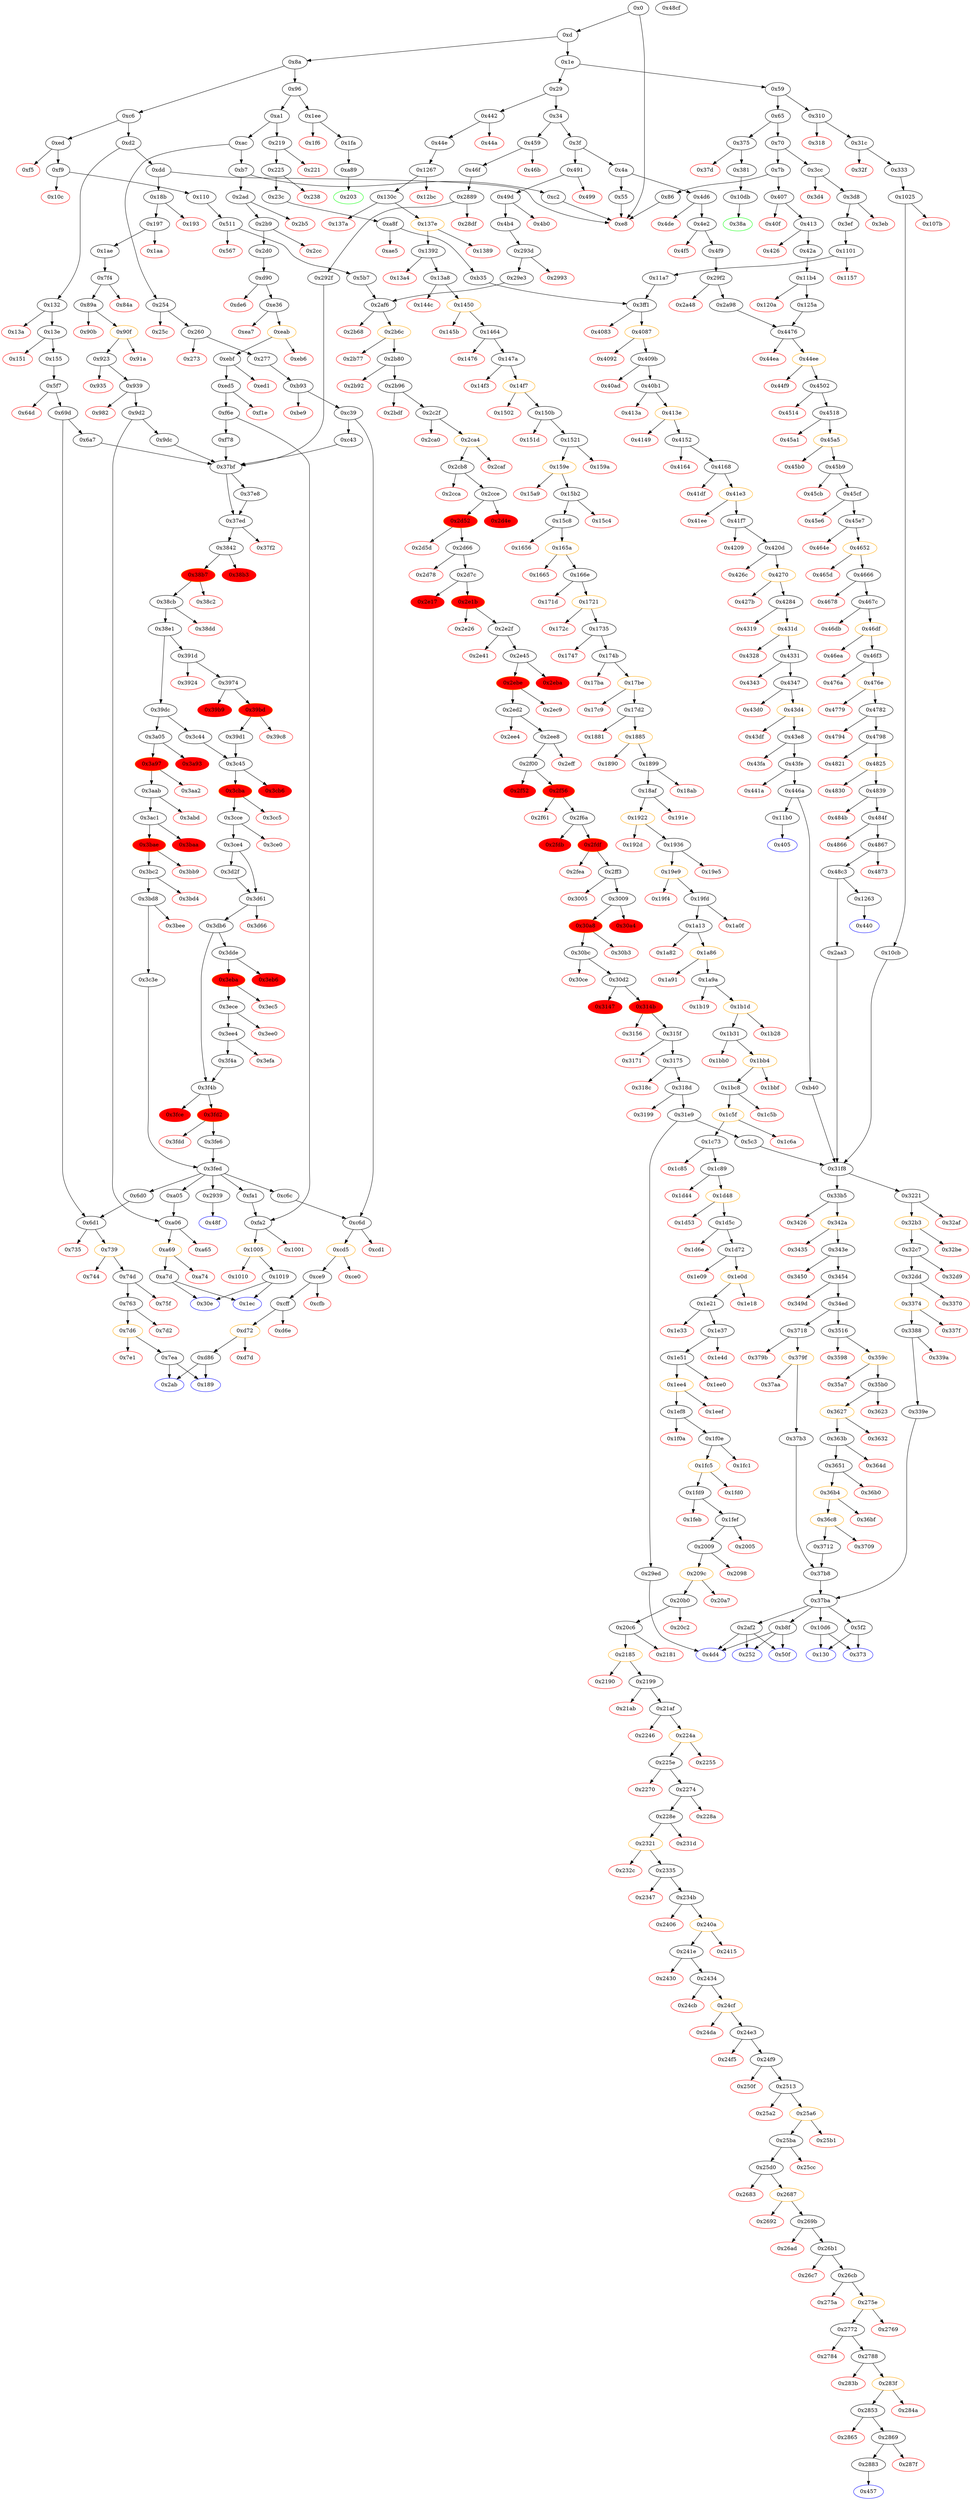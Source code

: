 strict digraph "" {
"0x11b0" [fillcolor=white, id="0x11b0", style=filled, tooltip="Block 0x11b0\n[0x11b0:0x11b3]\n---\nPredecessors: [0x446a]\nSuccessors: [0x405]\n---\n0x11b0 JUMPDEST\n0x11b1 POP\n0x11b2 POP\n0x11b3 JUMP\n---\n0x11b0: JUMPDEST \n0x11b3: JUMP S2\n---\nEntry stack: [V9, S3, S2, S1, V4311]\nStack pops: 3\nStack additions: []\nExit stack: [V9, S3]\n\nDef sites:\nV9: {0xd.0x12}\nS3: {0xd.0x12, 0x225.0x227}\nS2: {0x3d8.0x3da, 0x23c.0x242}\nS1: {0xb35.0xb36, 0x3ef.0x3f5}\nV4311: {0x446a.0x446d}\n"];
"0x1922" [color=orange, fillcolor=white, id="0x1922", style=filled, tooltip="Block 0x1922\n[0x1922:0x192c]\n---\nPredecessors: [0x18af]\nSuccessors: [0x192d, 0x1936]\n---\n0x1922 JUMPDEST\n0x1923 POP\n0x1924 GAS\n0x1925 CALL\n0x1926 ISZERO\n0x1927 DUP1\n0x1928 ISZERO\n0x1929 PUSH2 0x1936\n0x192c JUMPI\n---\n0x1922: JUMPDEST \n0x1924: V1581 = GAS\n0x1925: V1582 = CALL V1581 V1503 0x0 V1573 V1574 V1573 0x0\n0x1926: V1583 = ISZERO V1582\n0x1928: V1584 = ISZERO V1583\n0x1929: V1585 = 0x1936\n0x192c: JUMPI 0x1936 V1584\n---\nEntry stack: [V9, 0x457, V1222, V1275, V1325, V1375, V1503, 0xa3b22fc4, V1570, 0x0, V1573, V1574, V1573, 0x0, V1503, V1577]\nStack pops: 7\nStack additions: [V1583]\nExit stack: [V9, 0x457, V1222, V1275, V1325, V1375, V1503, 0xa3b22fc4, V1570, V1583]\n\nDef sites:\nV9: {0xd.0x12}\n0x457: {0x44e.0x450}\nV1222: {0x13a8.0x13ae}\nV1275: {0x147a.0x1480}\nV1325: {0x1521.0x1527}\nV1375: {0x15c8.0x15ce}\nV1503: {0x17d2.0x17ed}\n0xa3b22fc4: {0x17d2.0x17ee}\nV1570: {0x18af.0x1905}\n0x0: {0x18af.0x1909}\nV1573: {0x18af.0x190d}\nV1574: {0x18af.0x1910}\nV1573: {0x18af.0x190d}\n0x0: {0x18af.0x1912}\nV1503: {0x17d2.0x17ed}\nV1577: {0x18af.0x1917}\n"];
"0x45e6" [color=red, fillcolor=white, id="0x45e6", style=filled, tooltip="Block 0x45e6\n[0x45e6:0x45e6]\n---\nPredecessors: [0x45cf]\nSuccessors: []\n---\n0x45e6 INVALID\n---\n0x45e6: INVALID \n---\nEntry stack: [V9, S8, S7, S6, {0x1263, 0x2aa3}, S4, 0x0, 0x0, 0x33b2e3c9fd0803ce8000000, V4408]\nStack pops: 0\nStack additions: []\nExit stack: [V9, S8, S7, S6, {0x1263, 0x2aa3}, S4, 0x0, 0x0, 0x33b2e3c9fd0803ce8000000, V4408]\n\nDef sites:\nV9: {0xd.0x12}\nS8: {0x4e2.0x4e4, 0xd.0x12}\nS7: {0x4f9.0x4ff, 0x413.0x415}\nS6: {0x2a98.0x2a99, 0x42a.0x430}\n{0x1263, 0x2aa3}: {0x2a98.0x2a9b, 0x125a.0x125b}\nS4: {0x4f9.0x4ff, 0x42a.0x430}\n0x0: {0x4476_0x2a98.0x4477, 0x4476_0x125a.0x4477}\n0x0: {0x4476_0x2a98.0x4477, 0x4476_0x125a.0x4477}\n0x33b2e3c9fd0803ce8000000: {0x4476_0x125a.0x447a, 0x4476_0x2a98.0x447a}\nV4408: {0x45cf.0x45d5}\n"];
"0x7e1" [color=red, fillcolor=white, id="0x7e1", style=filled, tooltip="Block 0x7e1\n[0x7e1:0x7e9]\n---\nPredecessors: [0x7d6]\nSuccessors: []\n---\n0x7e1 RETURNDATASIZE\n0x7e2 PUSH1 0x0\n0x7e4 DUP1\n0x7e5 RETURNDATACOPY\n0x7e6 RETURNDATASIZE\n0x7e7 PUSH1 0x0\n0x7e9 REVERT\n---\n0x7e1: V542 = RETURNDATASIZE\n0x7e2: V543 = 0x0\n0x7e5: RETURNDATACOPY 0x0 0x0 V542\n0x7e6: V544 = RETURNDATASIZE\n0x7e7: V545 = 0x0\n0x7e9: REVERT 0x0 V544\n---\nEntry stack: [V9, {0x1ec, 0x30e}, S9, S8, S7, S6, S5, S4, S3, 0x5ff3a382, S1, V539]\nStack pops: 0\nStack additions: []\nExit stack: [V9, {0x1ec, 0x30e}, S9, S8, S7, S6, S5, S4, S3, 0x5ff3a382, S1, V539]\n\nDef sites:\nV9: {0xd.0x12}\n{0x1ec, 0x30e}: {0x2b9.0x2bb, 0x197.0x199}\nS9: {0x2d0.0x2d6, 0xd.0x12, 0x1ae.0x1b4}\nS8: {0x2d0.0x2e0, 0x1ae.0x1be, 0x260.0x262, 0x13e.0x140}\nS7: {0x2d0.0x2ea, 0xd.0x12, 0x155.0x15b, 0x277.0x27d, 0x1ae.0x1c8}\nS6: {0x459.0x45a, 0x2d0.0x2f4, 0x155.0x165, 0x277.0x287, 0x1ae.0x1d2}\nS5: {0x2d0.0x2fe, 0x277.0x291, 0x155.0x16f, 0x46f.0x475, 0x1ae.0x1dc}\nS4: {0x939.0x93f, 0x155.0x179, 0x277.0x29b, 0xed5.0xedb, 0x46f.0x47f}\nS3: {0x763_0x69d.0x78a, 0x763_0x6d0.0x78a}\n0x5ff3a382: {0x763_0x69d.0x78b, 0x763_0x6d0.0x78b}\nS1: {0x763_0x6d0.0x7b7, 0x763_0x69d.0x7b7}\nV539: {0x7d6.0x7da}\n"];
"0x7d6" [color=orange, fillcolor=white, id="0x7d6", style=filled, tooltip="Block 0x7d6\n[0x7d6:0x7e0]\n---\nPredecessors: [0x763]\nSuccessors: [0x7e1, 0x7ea]\n---\n0x7d6 JUMPDEST\n0x7d7 POP\n0x7d8 GAS\n0x7d9 CALL\n0x7da ISZERO\n0x7db DUP1\n0x7dc ISZERO\n0x7dd PUSH2 0x7ea\n0x7e0 JUMPI\n---\n0x7d6: JUMPDEST \n0x7d8: V537 = GAS\n0x7d9: V538 = CALL V537 V511 0x0 V529 V530 V529 0x0\n0x7da: V539 = ISZERO V538\n0x7dc: V540 = ISZERO V539\n0x7dd: V541 = 0x7ea\n0x7e0: JUMPI 0x7ea V540\n---\nEntry stack: [V9, {0x1ec, 0x30e}, S15, S14, S13, S12, S11, S10, V511, 0x5ff3a382, V526, 0x0, V529, V530, V529, 0x0, V511, V533]\nStack pops: 7\nStack additions: [V539]\nExit stack: [V9, {0x1ec, 0x30e}, S15, S14, S13, S12, S11, S10, V511, 0x5ff3a382, V526, V539]\n\nDef sites:\nV9: {0xd.0x12}\n{0x1ec, 0x30e}: {0x2b9.0x2bb, 0x197.0x199}\nS15: {0x2d0.0x2d6, 0xd.0x12, 0x1ae.0x1b4}\nS14: {0x2d0.0x2e0, 0x1ae.0x1be, 0x260.0x262, 0x13e.0x140}\nS13: {0x2d0.0x2ea, 0xd.0x12, 0x155.0x15b, 0x277.0x27d, 0x1ae.0x1c8}\nS12: {0x459.0x45a, 0x2d0.0x2f4, 0x155.0x165, 0x277.0x287, 0x1ae.0x1d2}\nS11: {0x2d0.0x2fe, 0x277.0x291, 0x155.0x16f, 0x46f.0x475, 0x1ae.0x1dc}\nS10: {0x939.0x93f, 0x155.0x179, 0x277.0x29b, 0xed5.0xedb, 0x46f.0x47f}\nV511: {0x763.0x78a}\n0x5ff3a382: {0x763.0x78b}\nV526: {0x763.0x7b7}\n0x0: {0x763.0x7bd}\nV529: {0x763.0x7c1}\nV530: {0x763.0x7c4}\nV529: {0x763.0x7c1}\n0x0: {0x763.0x7c6}\nV511: {0x763.0x78a}\nV533: {0x763.0x7cb}\n"];
"0xf9" [fillcolor=white, id="0xf9", style=filled, tooltip="Block 0xf9\n[0xf9:0x10b]\n---\nPredecessors: [0xed]\nSuccessors: [0x10c, 0x110]\n---\n0xf9 JUMPDEST\n0xfa POP\n0xfb PUSH2 0x130\n0xfe PUSH1 0x4\n0x100 DUP1\n0x101 CALLDATASIZE\n0x102 SUB\n0x103 PUSH1 0x40\n0x105 DUP2\n0x106 LT\n0x107 ISZERO\n0x108 PUSH2 0x110\n0x10b JUMPI\n---\n0xf9: JUMPDEST \n0xfb: V72 = 0x130\n0xfe: V73 = 0x4\n0x101: V74 = CALLDATASIZE\n0x102: V75 = SUB V74 0x4\n0x103: V76 = 0x40\n0x106: V77 = LT V75 0x40\n0x107: V78 = ISZERO V77\n0x108: V79 = 0x110\n0x10b: JUMPI 0x110 V78\n---\nEntry stack: [V9, V68]\nStack pops: 1\nStack additions: [0x130, 0x4, V75]\nExit stack: [V9, 0x130, 0x4, V75]\n\nDef sites:\nV9: {0xd.0x12}\nV68: {0xed.0xee}\n"];
"0x3a97" [color=orange, fillcolor=red, id="0x3a97", style=filled, tooltip="Block 0x3a97\n[0x3a97:0x3aa1]\n---\nPredecessors: [0x3a05]\nSuccessors: [0x3aa2, 0x3aab]\n---\n0x3a97 JUMPDEST\n0x3a98 POP\n0x3a99 GAS\n0x3a9a STATICCALL\n0x3a9b ISZERO\n0x3a9c DUP1\n0x3a9d ISZERO\n0x3a9e PUSH2 0x3aab\n0x3aa1 JUMPI\n---\n0x3a97: JUMPDEST \n0x3a99: V3688 = GAS\n0x3a9a: V3689 = STATICCALL V3688 V3666 V3681 V3682 V3681 0x20\n0x3a9b: V3690 = ISZERO V3689\n0x3a9d: V3691 = ISZERO V3690\n0x3a9e: V3692 = 0x3aab\n0x3aa1: JUMPI 0x3aab V3691\n---\nEntry stack: [V9, {0x1ec, 0x30e}, S18, S17, S16, S15, S14, S13, {0x6d0, 0xa05, 0xc6c, 0xfa1, 0x2939}, S11, S10, V3594, V3666, 0x904194a3, V3678, 0x20, V3681, V3682, V3681, V3666, V3684]\nStack pops: 6\nStack additions: [V3690]\nExit stack: [V9, {0x1ec, 0x30e}, S18, S17, S16, S15, S14, S13, {0x6d0, 0xa05, 0xc6c, 0xfa1, 0x2939}, S11, S10, V3594, V3666, 0x904194a3, V3678, V3690]\n\nDef sites:\nV9: {0xd.0x12}\n{0x1ec, 0x30e}: {0x2b9.0x2bb, 0x197.0x199}\nS18: {0x2d0.0x2d6, 0xd.0x12, 0x1ae.0x1b4}\nS17: {0x2d0.0x2e0, 0x1ae.0x1be, 0x260.0x262, 0x13e.0x140}\nS16: {0x2d0.0x2ea, 0xd.0x12, 0x155.0x15b, 0x277.0x27d, 0x1ae.0x1c8}\nS15: {0x459.0x45a, 0x2d0.0x2f4, 0x155.0x165, 0x277.0x287, 0x1ae.0x1d2}\nS14: {0x2d0.0x2fe, 0x155.0x16f, 0x46f.0x475, 0x277.0x291, 0x1ae.0x1dc}\nS13: {0x939.0x93f, 0x46f.0x47f, 0x155.0x179, 0xed5.0xedb, 0x277.0x29b}\n{0x6d0, 0xa05, 0xc6c, 0xfa1, 0x2939}: {0xf78.0xf78, 0xc43.0xc43, 0x9dc.0x9dc, 0x292f.0x2930, 0x6a7.0x6a7}\nS11: {0xf78.0xf7b, 0xc43.0xc46, 0x9dc.0x9df, 0x46f.0x475, 0x6a7.0x6aa}\nS10: {0x2d0.0x2ea, 0x155.0x165, 0x46f.0x47f, 0x277.0x287, 0x1ae.0x1c8}\nV3594: {0x38e1.0x38e7}\nV3666: {0x3a05.0x3a3d}\n0x904194a3: {0x3a05.0x3a3e}\nV3678: {0x3a05.0x3a7d}\n0x20: {0x3a05.0x3a80}\nV3681: {0x3a05.0x3a84}\nV3682: {0x3a05.0x3a87}\nV3681: {0x3a05.0x3a84}\nV3666: {0x3a05.0x3a3d}\nV3684: {0x3a05.0x3a8c}\n"];
"0x4a" [fillcolor=white, id="0x4a", style=filled, tooltip="Block 0x4a\n[0x4a:0x54]\n---\nPredecessors: [0x3f]\nSuccessors: [0x55, 0x4d6]\n---\n0x4a DUP1\n0x4b PUSH4 0xf8ebda40\n0x50 EQ\n0x51 PUSH2 0x4d6\n0x54 JUMPI\n---\n0x4b: V25 = 0xf8ebda40\n0x50: V26 = EQ 0xf8ebda40 V9\n0x51: V27 = 0x4d6\n0x54: JUMPI 0x4d6 V26\n---\nEntry stack: [V9]\nStack pops: 1\nStack additions: [S0]\nExit stack: [V9]\n\nDef sites:\nV9: {0xd.0x12}\n"];
"0x3ee0" [color=red, fillcolor=white, id="0x3ee0", style=filled, tooltip="Block 0x3ee0\n[0x3ee0:0x3ee3]\n---\nPredecessors: [0x3ece]\nSuccessors: []\n---\n0x3ee0 PUSH1 0x0\n0x3ee2 DUP1\n0x3ee3 REVERT\n---\n0x3ee0: V3944 = 0x0\n0x3ee3: REVERT 0x0 0x0\n---\nEntry stack: [V9, {0x1ec, 0x30e}, S12, S11, S10, S9, S8, S7, {0x6d0, 0xa05, 0xc6c, 0xfa1, 0x2939}, S5, S4, V3594, V3843, V3938, V3939]\nStack pops: 0\nStack additions: []\nExit stack: [V9, {0x1ec, 0x30e}, S12, S11, S10, S9, S8, S7, {0x6d0, 0xa05, 0xc6c, 0xfa1, 0x2939}, S5, S4, V3594, V3843, V3938, V3939]\n\nDef sites:\nV9: {0xd.0x12}\n{0x1ec, 0x30e}: {0x2b9.0x2bb, 0x197.0x199}\nS12: {0x2d0.0x2d6, 0xd.0x12, 0x1ae.0x1b4}\nS11: {0x2d0.0x2e0, 0x1ae.0x1be, 0x260.0x262, 0x13e.0x140}\nS10: {0x2d0.0x2ea, 0xd.0x12, 0x155.0x15b, 0x277.0x27d, 0x1ae.0x1c8}\nS9: {0x459.0x45a, 0x2d0.0x2f4, 0x155.0x165, 0x277.0x287, 0x1ae.0x1d2}\nS8: {0x2d0.0x2fe, 0x155.0x16f, 0x46f.0x475, 0x277.0x291, 0x1ae.0x1dc}\nS7: {0x939.0x93f, 0x46f.0x47f, 0x155.0x179, 0xed5.0xedb, 0x277.0x29b}\n{0x6d0, 0xa05, 0xc6c, 0xfa1, 0x2939}: {0xf78.0xf78, 0xc43.0xc43, 0x9dc.0x9dc, 0x292f.0x2930, 0x6a7.0x6a7}\nS5: {0xf78.0xf7b, 0xc43.0xc46, 0x9dc.0x9df, 0x46f.0x475, 0x6a7.0x6aa}\nS4: {0x2d0.0x2ea, 0x155.0x165, 0x46f.0x47f, 0x277.0x287, 0x1ae.0x1c8}\nV3594: {0x38e1.0x38e7}\nV3843: {0x3ce4.0x3cea}\nV3938: {0x3ece.0x3ed5}\nV3939: {0x3ece.0x3ed6}\n"];
"0x459" [fillcolor=white, id="0x459", style=filled, tooltip="Block 0x459\n[0x459:0x46a]\n---\nPredecessors: [0x34]\nSuccessors: [0x46b, 0x46f]\n---\n0x459 JUMPDEST\n0x45a PUSH2 0x48f\n0x45d PUSH1 0x4\n0x45f DUP1\n0x460 CALLDATASIZE\n0x461 SUB\n0x462 PUSH1 0x40\n0x464 DUP2\n0x465 LT\n0x466 ISZERO\n0x467 PUSH2 0x46f\n0x46a JUMPI\n---\n0x459: JUMPDEST \n0x45a: V319 = 0x48f\n0x45d: V320 = 0x4\n0x460: V321 = CALLDATASIZE\n0x461: V322 = SUB V321 0x4\n0x462: V323 = 0x40\n0x465: V324 = LT V322 0x40\n0x466: V325 = ISZERO V324\n0x467: V326 = 0x46f\n0x46a: JUMPI 0x46f V325\n---\nEntry stack: [V9]\nStack pops: 0\nStack additions: [0x48f, 0x4, V322]\nExit stack: [V9, 0x48f, 0x4, V322]\n\nDef sites:\nV9: {0xd.0x12}\n"];
"0x273" [color=red, fillcolor=white, id="0x273", style=filled, tooltip="Block 0x273\n[0x273:0x276]\n---\nPredecessors: [0x260]\nSuccessors: []\n---\n0x273 PUSH1 0x0\n0x275 DUP1\n0x276 REVERT\n---\n0x273: V189 = 0x0\n0x276: REVERT 0x0 0x0\n---\nEntry stack: [V9, 0x2ab, 0x4, V184]\nStack pops: 0\nStack additions: []\nExit stack: [V9, 0x2ab, 0x4, V184]\n\nDef sites:\nV9: {0xd.0x12}\n0x2ab: {0x260.0x262}\n0x4: {0x260.0x265}\nV184: {0x260.0x269}\n"];
"0x1d44" [color=red, fillcolor=white, id="0x1d44", style=filled, tooltip="Block 0x1d44\n[0x1d44:0x1d47]\n---\nPredecessors: [0x1c89]\nSuccessors: []\n---\n0x1d44 PUSH1 0x0\n0x1d46 DUP1\n0x1d47 REVERT\n---\n0x1d44: V1835 = 0x0\n0x1d47: REVERT 0x0 0x0\n---\nEntry stack: [V9, 0x457, V1222, V1275, V1325, V1375, V1803, 0x95ea7b3, V1814, 0xf0b5bc7d, V1826, 0x20, V1829, V1830, V1829, V1814, V1832]\nStack pops: 0\nStack additions: []\nExit stack: [V9, 0x457, V1222, V1275, V1325, V1375, V1803, 0x95ea7b3, V1814, 0xf0b5bc7d, V1826, 0x20, V1829, V1830, V1829, V1814, V1832]\n\nDef sites:\nV9: {0xd.0x12}\n0x457: {0x44e.0x450}\nV1222: {0x13a8.0x13ae}\nV1275: {0x147a.0x1480}\nV1325: {0x1521.0x1527}\nV1375: {0x15c8.0x15ce}\nV1803: {0x1c89.0x1cb0}\n0x95ea7b3: {0x1c89.0x1cb1}\nV1814: {0x1c89.0x1cee}\n0xf0b5bc7d: {0x1c89.0x1cef}\nV1826: {0x1c89.0x1d2e}\n0x20: {0x1c89.0x1d31}\nV1829: {0x1c89.0x1d35}\nV1830: {0x1c89.0x1d38}\nV1829: {0x1c89.0x1d35}\nV1814: {0x1c89.0x1cee}\nV1832: {0x1c89.0x1d3d}\n"];
"0x2246" [color=red, fillcolor=white, id="0x2246", style=filled, tooltip="Block 0x2246\n[0x2246:0x2249]\n---\nPredecessors: [0x21af]\nSuccessors: []\n---\n0x2246 PUSH1 0x0\n0x2248 DUP1\n0x2249 REVERT\n---\n0x2246: V2145 = 0x0\n0x2249: REVERT 0x0 0x0\n---\nEntry stack: [V9, 0x457, V1222, V1275, V1325, V1375, V2065, 0x95ea7b3, V2135, 0x20, V2138, V2139, V2138, 0x0, V2065, V2142]\nStack pops: 0\nStack additions: []\nExit stack: [V9, 0x457, V1222, V1275, V1325, V1375, V2065, 0x95ea7b3, V2135, 0x20, V2138, V2139, V2138, 0x0, V2065, V2142]\n\nDef sites:\nV9: {0xd.0x12}\n0x457: {0x44e.0x450}\nV1222: {0x13a8.0x13ae}\nV1275: {0x147a.0x1480}\nV1325: {0x1521.0x1527}\nV1375: {0x15c8.0x15ce}\nV2065: {0x20c6.0x20ed}\n0x95ea7b3: {0x20c6.0x20ee}\nV2135: {0x21af.0x222c}\n0x20: {0x21af.0x2231}\nV2138: {0x21af.0x2235}\nV2139: {0x21af.0x2238}\nV2138: {0x21af.0x2235}\n0x0: {0x21af.0x223a}\nV2065: {0x20c6.0x20ed}\nV2142: {0x21af.0x223f}\n"];
"0x24cb" [color=red, fillcolor=white, id="0x24cb", style=filled, tooltip="Block 0x24cb\n[0x24cb:0x24ce]\n---\nPredecessors: [0x2434]\nSuccessors: []\n---\n0x24cb PUSH1 0x0\n0x24cd DUP1\n0x24ce REVERT\n---\n0x24cb: V2302 = 0x0\n0x24ce: REVERT 0x0 0x0\n---\nEntry stack: [V9, 0x457, V1222, V1275, V1325, V1375, V2222, 0x95ea7b3, V2292, 0x20, V2295, V2296, V2295, 0x0, V2222, V2299]\nStack pops: 0\nStack additions: []\nExit stack: [V9, 0x457, V1222, V1275, V1325, V1375, V2222, 0x95ea7b3, V2292, 0x20, V2295, V2296, V2295, 0x0, V2222, V2299]\n\nDef sites:\nV9: {0xd.0x12}\n0x457: {0x44e.0x450}\nV1222: {0x13a8.0x13ae}\nV1275: {0x147a.0x1480}\nV1325: {0x1521.0x1527}\nV1375: {0x15c8.0x15ce}\nV2222: {0x234b.0x2372}\n0x95ea7b3: {0x234b.0x2373}\nV2292: {0x2434.0x24b1}\n0x20: {0x2434.0x24b6}\nV2295: {0x2434.0x24ba}\nV2296: {0x2434.0x24bd}\nV2295: {0x2434.0x24ba}\n0x0: {0x2434.0x24bf}\nV2222: {0x234b.0x2372}\nV2299: {0x2434.0x24c4}\n"];
"0x1881" [color=red, fillcolor=white, id="0x1881", style=filled, tooltip="Block 0x1881\n[0x1881:0x1884]\n---\nPredecessors: [0x17d2]\nSuccessors: []\n---\n0x1881 PUSH1 0x0\n0x1883 DUP1\n0x1884 REVERT\n---\n0x1881: V1535 = 0x0\n0x1884: REVERT 0x0 0x0\n---\nEntry stack: [V9, 0x457, V1222, V1275, V1325, V1375, V1503, 0xa3b22fc4, V1514, 0xb6cd0ebb, V1526, 0x20, V1529, V1530, V1529, V1514, V1532]\nStack pops: 0\nStack additions: []\nExit stack: [V9, 0x457, V1222, V1275, V1325, V1375, V1503, 0xa3b22fc4, V1514, 0xb6cd0ebb, V1526, 0x20, V1529, V1530, V1529, V1514, V1532]\n\nDef sites:\nV9: {0xd.0x12}\n0x457: {0x44e.0x450}\nV1222: {0x13a8.0x13ae}\nV1275: {0x147a.0x1480}\nV1325: {0x1521.0x1527}\nV1375: {0x15c8.0x15ce}\nV1503: {0x17d2.0x17ed}\n0xa3b22fc4: {0x17d2.0x17ee}\nV1514: {0x17d2.0x182b}\n0xb6cd0ebb: {0x17d2.0x182c}\nV1526: {0x17d2.0x186b}\n0x20: {0x17d2.0x186e}\nV1529: {0x17d2.0x1872}\nV1530: {0x17d2.0x1875}\nV1529: {0x17d2.0x1872}\nV1514: {0x17d2.0x182b}\nV1532: {0x17d2.0x187a}\n"];
"0x1656" [color=red, fillcolor=white, id="0x1656", style=filled, tooltip="Block 0x1656\n[0x1656:0x1659]\n---\nPredecessors: [0x15c8]\nSuccessors: []\n---\n0x1656 PUSH1 0x0\n0x1658 DUP1\n0x1659 REVERT\n---\n0x1656: V1404 = 0x0\n0x1659: REVERT 0x0 0x0\n---\nEntry stack: [V9, 0x457, V1222, V1275, V1325, V1375, V1379, 0xa3b22fc4, V1394, 0x0, V1397, V1398, V1397, 0x0, V1379, V1401]\nStack pops: 0\nStack additions: []\nExit stack: [V9, 0x457, V1222, V1275, V1325, V1375, V1379, 0xa3b22fc4, V1394, 0x0, V1397, V1398, V1397, 0x0, V1379, V1401]\n\nDef sites:\nV9: {0xd.0x12}\n0x457: {0x44e.0x450}\nV1222: {0x13a8.0x13ae}\nV1275: {0x147a.0x1480}\nV1325: {0x1521.0x1527}\nV1375: {0x15c8.0x15ce}\nV1379: {0x15c8.0x15f2}\n0xa3b22fc4: {0x15c8.0x15f3}\nV1394: {0x15c8.0x163d}\n0x0: {0x15c8.0x1641}\nV1397: {0x15c8.0x1645}\nV1398: {0x15c8.0x1648}\nV1397: {0x15c8.0x1645}\n0x0: {0x15c8.0x164a}\nV1379: {0x15c8.0x15f2}\nV1401: {0x15c8.0x164f}\n"];
"0x4798" [fillcolor=white, id="0x4798", style=filled, tooltip="Block 0x4798\n[0x4798:0x4820]\n---\nPredecessors: [0x4782]\nSuccessors: [0x4821, 0x4825]\n---\n0x4798 JUMPDEST\n0x4799 DUP2\n0x479a ADD\n0x479b SWAP1\n0x479c DUP1\n0x479d DUP1\n0x479e MLOAD\n0x479f SWAP1\n0x47a0 PUSH1 0x20\n0x47a2 ADD\n0x47a3 SWAP1\n0x47a4 SWAP3\n0x47a5 SWAP2\n0x47a6 SWAP1\n0x47a7 POP\n0x47a8 POP\n0x47a9 POP\n0x47aa PUSH20 0xffffffffffffffffffffffffffffffffffffffff\n0x47bf AND\n0x47c0 PUSH4 0x6c25b346\n0x47c5 ADDRESS\n0x47c6 PUSH1 0x40\n0x47c8 MLOAD\n0x47c9 DUP3\n0x47ca PUSH4 0xffffffff\n0x47cf AND\n0x47d0 PUSH1 0xe0\n0x47d2 SHL\n0x47d3 DUP2\n0x47d4 MSTORE\n0x47d5 PUSH1 0x4\n0x47d7 ADD\n0x47d8 DUP1\n0x47d9 DUP3\n0x47da PUSH20 0xffffffffffffffffffffffffffffffffffffffff\n0x47ef AND\n0x47f0 PUSH20 0xffffffffffffffffffffffffffffffffffffffff\n0x4805 AND\n0x4806 DUP2\n0x4807 MSTORE\n0x4808 PUSH1 0x20\n0x480a ADD\n0x480b SWAP2\n0x480c POP\n0x480d POP\n0x480e PUSH1 0x20\n0x4810 PUSH1 0x40\n0x4812 MLOAD\n0x4813 DUP1\n0x4814 DUP4\n0x4815 SUB\n0x4816 DUP2\n0x4817 DUP7\n0x4818 DUP1\n0x4819 EXTCODESIZE\n0x481a ISZERO\n0x481b DUP1\n0x481c ISZERO\n0x481d PUSH2 0x4825\n0x4820 JUMPI\n---\n0x4798: JUMPDEST \n0x479a: V4541 = ADD V4534 V4535\n0x479e: V4542 = M[V4534]\n0x47a0: V4543 = 0x20\n0x47a2: V4544 = ADD 0x20 V4534\n0x47aa: V4545 = 0xffffffffffffffffffffffffffffffffffffffff\n0x47bf: V4546 = AND 0xffffffffffffffffffffffffffffffffffffffff V4542\n0x47c0: V4547 = 0x6c25b346\n0x47c5: V4548 = ADDRESS\n0x47c6: V4549 = 0x40\n0x47c8: V4550 = M[0x40]\n0x47ca: V4551 = 0xffffffff\n0x47cf: V4552 = AND 0xffffffff 0x6c25b346\n0x47d0: V4553 = 0xe0\n0x47d2: V4554 = SHL 0xe0 0x6c25b346\n0x47d4: M[V4550] = 0x6c25b34600000000000000000000000000000000000000000000000000000000\n0x47d5: V4555 = 0x4\n0x47d7: V4556 = ADD 0x4 V4550\n0x47da: V4557 = 0xffffffffffffffffffffffffffffffffffffffff\n0x47ef: V4558 = AND 0xffffffffffffffffffffffffffffffffffffffff V4548\n0x47f0: V4559 = 0xffffffffffffffffffffffffffffffffffffffff\n0x4805: V4560 = AND 0xffffffffffffffffffffffffffffffffffffffff V4558\n0x4807: M[V4556] = V4560\n0x4808: V4561 = 0x20\n0x480a: V4562 = ADD 0x20 V4556\n0x480e: V4563 = 0x20\n0x4810: V4564 = 0x40\n0x4812: V4565 = M[0x40]\n0x4815: V4566 = SUB V4562 V4565\n0x4819: V4567 = EXTCODESIZE V4546\n0x481a: V4568 = ISZERO V4567\n0x481c: V4569 = ISZERO V4568\n0x481d: V4570 = 0x4825\n0x4820: JUMPI 0x4825 V4569\n---\nEntry stack: [V9, S10, S9, S8, {0x1263, 0x2aa3}, S6, 0x0, S4, 0x0, 0x33b2e3c9fd0803ce8000000, V4534, V4535]\nStack pops: 2\nStack additions: [V4546, 0x6c25b346, V4562, 0x20, V4565, V4566, V4565, V4546, V4568]\nExit stack: [V9, S10, S9, S8, {0x1263, 0x2aa3}, S6, 0x0, S4, 0x0, 0x33b2e3c9fd0803ce8000000, V4546, 0x6c25b346, V4562, 0x20, V4565, V4566, V4565, V4546, V4568]\n\nDef sites:\nV9: {0xd.0x12}\nS10: {0x4e2.0x4e4, 0xd.0x12}\nS9: {0x4f9.0x4ff, 0x413.0x415}\nS8: {0x2a98.0x2a99, 0x42a.0x430}\n{0x1263, 0x2aa3}: {0x2a98.0x2a9b, 0x125a.0x125b}\nS6: {0x4f9.0x4ff, 0x42a.0x430}\n0x0: {0x4476_0x2a98.0x4477, 0x4476_0x125a.0x4477}\nS4: {0x45e7_0x125a.0x45e8, 0x45e7_0x2a98.0x45e8}\n0x0: {0x46f3_0x125a.0x46f8, 0x46f3_0x2a98.0x46f8}\n0x33b2e3c9fd0803ce8000000: {0x46f3_0x125a.0x46fa, 0x46f3_0x2a98.0x46fa}\nV4534: {0x4782.0x4789}\nV4535: {0x4782.0x478a}\n"];
"0x3eb6" [color=red, fillcolor=red, id="0x3eb6", style=filled, tooltip="Block 0x3eb6\n[0x3eb6:0x3eb9]\n---\nPredecessors: [0x3dde]\nSuccessors: []\n---\n0x3eb6 PUSH1 0x0\n0x3eb8 DUP1\n0x3eb9 REVERT\n---\n0x3eb6: V3927 = 0x0\n0x3eb9: REVERT 0x0 0x0\n---\nEntry stack: [V9, {0x1ec, 0x30e}, S20, S19, S18, S17, S16, S15, {0x6d0, 0xa05, 0xc6c, 0xfa1, 0x2939}, S13, S12, V3594, V3843, V3885, 0x23b872dd, V3917, 0x20, V3920, V3921, V3920, 0x0, V3885, V3924]\nStack pops: 0\nStack additions: []\nExit stack: [V9, {0x1ec, 0x30e}, S20, S19, S18, S17, S16, S15, {0x6d0, 0xa05, 0xc6c, 0xfa1, 0x2939}, S13, S12, V3594, V3843, V3885, 0x23b872dd, V3917, 0x20, V3920, V3921, V3920, 0x0, V3885, V3924]\n\nDef sites:\nV9: {0xd.0x12}\n{0x1ec, 0x30e}: {0x2b9.0x2bb, 0x197.0x199}\nS20: {0x2d0.0x2d6, 0xd.0x12, 0x1ae.0x1b4}\nS19: {0x2d0.0x2e0, 0x1ae.0x1be, 0x260.0x262, 0x13e.0x140}\nS18: {0x2d0.0x2ea, 0xd.0x12, 0x155.0x15b, 0x277.0x27d, 0x1ae.0x1c8}\nS17: {0x459.0x45a, 0x2d0.0x2f4, 0x155.0x165, 0x277.0x287, 0x1ae.0x1d2}\nS16: {0x2d0.0x2fe, 0x155.0x16f, 0x46f.0x475, 0x277.0x291, 0x1ae.0x1dc}\nS15: {0x939.0x93f, 0x46f.0x47f, 0x155.0x179, 0xed5.0xedb, 0x277.0x29b}\n{0x6d0, 0xa05, 0xc6c, 0xfa1, 0x2939}: {0xf78.0xf78, 0xc43.0xc43, 0x9dc.0x9dc, 0x292f.0x2930, 0x6a7.0x6a7}\nS13: {0xf78.0xf7b, 0xc43.0xc46, 0x9dc.0x9df, 0x46f.0x475, 0x6a7.0x6aa}\nS12: {0x2d0.0x2ea, 0x155.0x165, 0x46f.0x47f, 0x277.0x287, 0x1ae.0x1c8}\nV3594: {0x38e1.0x38e7}\nV3843: {0x3ce4.0x3cea}\nV3885: {0x3dde.0x3df4}\n0x23b872dd: {0x3dde.0x3df5}\nV3917: {0x3dde.0x3e9b}\n0x20: {0x3dde.0x3ea1}\nV3920: {0x3dde.0x3ea5}\nV3921: {0x3dde.0x3ea8}\nV3920: {0x3dde.0x3ea5}\n0x0: {0x3dde.0x3eaa}\nV3885: {0x3dde.0x3df4}\nV3924: {0x3dde.0x3eaf}\n"];
"0x1a91" [color=red, fillcolor=white, id="0x1a91", style=filled, tooltip="Block 0x1a91\n[0x1a91:0x1a99]\n---\nPredecessors: [0x1a86]\nSuccessors: []\n---\n0x1a91 RETURNDATASIZE\n0x1a92 PUSH1 0x0\n0x1a94 DUP1\n0x1a95 RETURNDATACOPY\n0x1a96 RETURNDATASIZE\n0x1a97 PUSH1 0x0\n0x1a99 REVERT\n---\n0x1a91: V1674 = RETURNDATASIZE\n0x1a92: V1675 = 0x0\n0x1a95: RETURNDATACOPY 0x0 0x0 V1674\n0x1a96: V1676 = RETURNDATASIZE\n0x1a97: V1677 = 0x0\n0x1a99: REVERT 0x0 V1676\n---\nEntry stack: [V9, 0x457, V1222, V1275, V1325, V1375, V1591, 0xa3b22fc4, V1658, V1671]\nStack pops: 0\nStack additions: []\nExit stack: [V9, 0x457, V1222, V1275, V1325, V1375, V1591, 0xa3b22fc4, V1658, V1671]\n\nDef sites:\nV9: {0xd.0x12}\n0x457: {0x44e.0x450}\nV1222: {0x13a8.0x13ae}\nV1275: {0x147a.0x1480}\nV1325: {0x1521.0x1527}\nV1375: {0x15c8.0x15ce}\nV1591: {0x1936.0x1951}\n0xa3b22fc4: {0x1936.0x1952}\nV1658: {0x1a13.0x1a69}\nV1671: {0x1a86.0x1a8a}\n"];
"0x3199" [color=red, fillcolor=white, id="0x3199", style=filled, tooltip="Block 0x3199\n[0x3199:0x31e8]\n---\nPredecessors: [0x318d]\nSuccessors: []\n---\n0x3199 PUSH1 0x40\n0x319b MLOAD\n0x319c PUSH32 0x8c379a000000000000000000000000000000000000000000000000000000000\n0x31bd DUP2\n0x31be MSTORE\n0x31bf PUSH1 0x4\n0x31c1 ADD\n0x31c2 DUP1\n0x31c3 DUP1\n0x31c4 PUSH1 0x20\n0x31c6 ADD\n0x31c7 DUP3\n0x31c8 DUP2\n0x31c9 SUB\n0x31ca DUP3\n0x31cb MSTORE\n0x31cc PUSH1 0x2a\n0x31ce DUP2\n0x31cf MSTORE\n0x31d0 PUSH1 0x20\n0x31d2 ADD\n0x31d3 DUP1\n0x31d4 PUSH2 0x4a7e\n0x31d7 PUSH1 0x2a\n0x31d9 SWAP2\n0x31da CODECOPY\n0x31db PUSH1 0x40\n0x31dd ADD\n0x31de SWAP2\n0x31df POP\n0x31e0 POP\n0x31e1 PUSH1 0x40\n0x31e3 MLOAD\n0x31e4 DUP1\n0x31e5 SWAP2\n0x31e6 SUB\n0x31e7 SWAP1\n0x31e8 REVERT\n---\n0x3199: V3132 = 0x40\n0x319b: V3133 = M[0x40]\n0x319c: V3134 = 0x8c379a000000000000000000000000000000000000000000000000000000000\n0x31be: M[V3133] = 0x8c379a000000000000000000000000000000000000000000000000000000000\n0x31bf: V3135 = 0x4\n0x31c1: V3136 = ADD 0x4 V3133\n0x31c4: V3137 = 0x20\n0x31c6: V3138 = ADD 0x20 V3136\n0x31c9: V3139 = SUB V3138 V3136\n0x31cb: M[V3136] = V3139\n0x31cc: V3140 = 0x2a\n0x31cf: M[V3138] = 0x2a\n0x31d0: V3141 = 0x20\n0x31d2: V3142 = ADD 0x20 V3138\n0x31d4: V3143 = 0x4a7e\n0x31d7: V3144 = 0x2a\n0x31da: CODECOPY V3142 0x4a7e 0x2a\n0x31db: V3145 = 0x40\n0x31dd: V3146 = ADD 0x40 V3142\n0x31e1: V3147 = 0x40\n0x31e3: V3148 = M[0x40]\n0x31e6: V3149 = SUB V3146 V3148\n0x31e8: REVERT V3148 V3149\n---\nEntry stack: [V9, S11, S10, S9, S8, {0x5c3, 0x29ed}, S6, S5, 0x0, S3, S2, S1, V3128]\nStack pops: 0\nStack additions: []\nExit stack: [V9, S11, S10, S9, S8, {0x5c3, 0x29ed}, S6, S5, 0x0, S3, S2, S1, V3128]\n\nDef sites:\nV9: {0xd.0x12}\nS11: {0xf9.0xfb, 0xd.0x12}\nS10: {0x110.0x116, 0x49d.0x49f}\nS9: {0x110.0x120, 0x4b4.0x4ba}\nS8: {0x4b4.0x4c4, 0x5b7.0x5b8}\n{0x5c3, 0x29ed}: {0x29e3.0x29e4, 0x5b7.0x5ba}\nS6: {0x110.0x116, 0x4b4.0x4ba}\nS5: {0x110.0x120, 0x4b4.0x4c4}\n0x0: {0x2af6_0x29e3.0x2af7, 0x2af6_0x5b7.0x2af7}\nS3: {0x2b96_0x29e3.0x2b9c, 0x2b96_0x5b7.0x2b9c}\nS2: {0x2cce_0x5b7.0x2cd4, 0x2cce_0x29e3.0x2cd4}\nS1: {0x2f00_0x29e3.0x2f01, 0x2f00_0x5b7.0x2f01}\nV3128: {0x318d.0x318e}\n"];
"0x2aa3" [fillcolor=white, id="0x2aa3", style=filled, tooltip="Block 0x2aa3\n[0x2aa3:0x2af1]\n---\nPredecessors: [0x48c3]\nSuccessors: [0x31f8]\n---\n0x2aa3 JUMPDEST\n0x2aa4 SWAP1\n0x2aa5 POP\n0x2aa6 PUSH2 0x2af2\n0x2aa9 PUSH32 0x4441490000000000000000000000000000000000000000000000000000000000\n0x2aca PUSH1 0x2\n0x2acc PUSH1 0x0\n0x2ace SWAP1\n0x2acf SLOAD\n0x2ad0 SWAP1\n0x2ad1 PUSH2 0x100\n0x2ad4 EXP\n0x2ad5 SWAP1\n0x2ad6 DIV\n0x2ad7 PUSH20 0xffffffffffffffffffffffffffffffffffffffff\n0x2aec AND\n0x2aed DUP4\n0x2aee PUSH2 0x31f8\n0x2af1 JUMP\n---\n0x2aa3: JUMPDEST \n0x2aa6: V2642 = 0x2af2\n0x2aa9: V2643 = 0x4441490000000000000000000000000000000000000000000000000000000000\n0x2aca: V2644 = 0x2\n0x2acc: V2645 = 0x0\n0x2acf: V2646 = S[0x2]\n0x2ad1: V2647 = 0x100\n0x2ad4: V2648 = EXP 0x100 0x0\n0x2ad6: V2649 = DIV V2646 0x1\n0x2ad7: V2650 = 0xffffffffffffffffffffffffffffffffffffffff\n0x2aec: V2651 = AND 0xffffffffffffffffffffffffffffffffffffffff V2649\n0x2aee: V2652 = 0x31f8\n0x2af1: JUMP 0x31f8\n---\nEntry stack: [V9, S3, S2, S1, V4616]\nStack pops: 2\nStack additions: [S0, 0x2af2, 0x4441490000000000000000000000000000000000000000000000000000000000, V2651, S0]\nExit stack: [V9, S3, S2, V4616, 0x2af2, 0x4441490000000000000000000000000000000000000000000000000000000000, V2651, V4616]\n\nDef sites:\nV9: {0xd.0x12}\nS3: {0x4e2.0x4e4, 0xd.0x12}\nS2: {0x4f9.0x4ff, 0x413.0x415}\nS1: {0x2a98.0x2a99, 0x42a.0x430}\nV4616: {0x48c3.0x48c6}\n"];
"0x30a4" [color=red, fillcolor=red, id="0x30a4", style=filled, tooltip="Block 0x30a4\n[0x30a4:0x30a7]\n---\nPredecessors: [0x3009]\nSuccessors: []\n---\n0x30a4 PUSH1 0x0\n0x30a6 DUP1\n0x30a7 REVERT\n---\n0x30a4: V3058 = 0x0\n0x30a7: REVERT 0x0 0x0\n---\nEntry stack: [V9, S23, S22, S21, S20, {0x5c3, 0x29ed}, S18, S17, 0x0, S15, S14, S13, 0x0, S11, V3027, 0x214414d5, V3038, 0xd9638d36, V3049, 0x20, V3052, V3053, V3052, V3038, V3055]\nStack pops: 0\nStack additions: []\nExit stack: [V9, S23, S22, S21, S20, {0x5c3, 0x29ed}, S18, S17, 0x0, S15, S14, S13, 0x0, S11, V3027, 0x214414d5, V3038, 0xd9638d36, V3049, 0x20, V3052, V3053, V3052, V3038, V3055]\n\nDef sites:\nV9: {0xd.0x12}\nS23: {0xf9.0xfb, 0xd.0x12}\nS22: {0x110.0x116, 0x49d.0x49f}\nS21: {0x110.0x120, 0x4b4.0x4ba}\nS20: {0x4b4.0x4c4, 0x5b7.0x5b8}\n{0x5c3, 0x29ed}: {0x29e3.0x29e4, 0x5b7.0x5ba}\nS18: {0x110.0x116, 0x4b4.0x4ba}\nS17: {0x110.0x120, 0x4b4.0x4c4}\n0x0: {0x2af6_0x29e3.0x2af7, 0x2af6_0x5b7.0x2af7}\nS15: {0x2b96_0x29e3.0x2b9c, 0x2b96_0x5b7.0x2b9c}\nS14: {0x2cce_0x5b7.0x2cd4, 0x2cce_0x29e3.0x2cd4}\nS13: {0x2f00_0x29e3.0x2f01, 0x2f00_0x5b7.0x2f01}\n0x0: {0x2f6a_0x29e3.0x2f6f, 0x2f6a_0x5b7.0x2f6f}\nS11: {0x2f6a_0x29e3.0x2f77, 0x2f6a_0x5b7.0x2f77}\nV3027: {0x3009.0x3030}\n0x214414d5: {0x3009.0x3031}\nV3038: {0x3009.0x306e}\n0xd9638d36: {0x3009.0x306f}\nV3049: {0x3009.0x308d}\n0x20: {0x3009.0x3091}\nV3052: {0x3009.0x3095}\nV3053: {0x3009.0x3098}\nV3052: {0x3009.0x3095}\nV3038: {0x3009.0x306e}\nV3055: {0x3009.0x309d}\n"];
"0x2883" [fillcolor=white, id="0x2883", style=filled, tooltip="Block 0x2883\n[0x2883:0x2888]\n---\nPredecessors: [0x2869]\nSuccessors: [0x457]\n---\n0x2883 JUMPDEST\n0x2884 POP\n0x2885 POP\n0x2886 POP\n0x2887 POP\n0x2888 JUMP\n---\n0x2883: JUMPDEST \n0x2888: JUMP 0x457\n---\nEntry stack: [V9, 0x457, V1222, V1275, V1325, V1375]\nStack pops: 5\nStack additions: []\nExit stack: [V9]\n\nDef sites:\nV9: {0xd.0x12}\n0x457: {0x44e.0x450}\nV1222: {0x13a8.0x13ae}\nV1275: {0x147a.0x1480}\nV1325: {0x1521.0x1527}\nV1375: {0x15c8.0x15ce}\n"];
"0xdd" [fillcolor=white, id="0xdd", style=filled, tooltip="Block 0xdd\n[0xdd:0xe7]\n---\nPredecessors: [0xd2]\nSuccessors: [0xe8, 0x18b]\n---\n0xdd DUP1\n0xde PUSH4 0x3982141f\n0xe3 EQ\n0xe4 PUSH2 0x18b\n0xe7 JUMPI\n---\n0xde: V64 = 0x3982141f\n0xe3: V65 = EQ 0x3982141f V9\n0xe4: V66 = 0x18b\n0xe7: JUMPI 0x18b V65\n---\nEntry stack: [V9]\nStack pops: 1\nStack additions: [S0]\nExit stack: [V9]\n\nDef sites:\nV9: {0xd.0x12}\n"];
"0x90f" [color=orange, fillcolor=white, id="0x90f", style=filled, tooltip="Block 0x90f\n[0x90f:0x919]\n---\nPredecessors: [0x89a]\nSuccessors: [0x91a, 0x923]\n---\n0x90f JUMPDEST\n0x910 POP\n0x911 GAS\n0x912 STATICCALL\n0x913 ISZERO\n0x914 DUP1\n0x915 ISZERO\n0x916 PUSH2 0x923\n0x919 JUMPI\n---\n0x90f: JUMPDEST \n0x911: V610 = GAS\n0x912: V611 = STATICCALL V610 V589 V603 V604 V603 0x20\n0x913: V612 = ISZERO V611\n0x915: V613 = ISZERO V612\n0x916: V614 = 0x923\n0x919: JUMPI 0x923 V613\n---\nEntry stack: [V9, 0x1ec, V130, V133, V136, V139, V142, 0x0, V589, 0xb6cd0ebb, V600, 0x20, V603, V604, V603, V589, V606]\nStack pops: 6\nStack additions: [V612]\nExit stack: [V9, 0x1ec, V130, V133, V136, V139, V142, 0x0, V589, 0xb6cd0ebb, V600, V612]\n\nDef sites:\nV9: {0xd.0x12}\n0x1ec: {0x197.0x199}\nV130: {0x1ae.0x1b4}\nV133: {0x1ae.0x1be}\nV136: {0x1ae.0x1c8}\nV139: {0x1ae.0x1d2}\nV142: {0x1ae.0x1dc}\n0x0: {0x89a.0x89b}\nV589: {0x89a.0x8d5}\n0xb6cd0ebb: {0x89a.0x8d6}\nV600: {0x89a.0x8f4}\n0x20: {0x89a.0x8f8}\nV603: {0x89a.0x8fc}\nV604: {0x89a.0x8ff}\nV603: {0x89a.0x8fc}\nV589: {0x89a.0x8d5}\nV606: {0x89a.0x904}\n"];
"0x3f4b" [fillcolor=white, id="0x3f4b", style=filled, tooltip="Block 0x3f4b\n[0x3f4b:0x3fcd]\n---\nPredecessors: [0x3db6, 0x3f4a]\nSuccessors: [0x3fce, 0x3fd2]\n---\n0x3f4b JUMPDEST\n0x3f4c DUP1\n0x3f4d PUSH20 0xffffffffffffffffffffffffffffffffffffffff\n0x3f62 AND\n0x3f63 PUSH4 0x3b4da69f\n0x3f68 ADDRESS\n0x3f69 DUP6\n0x3f6a PUSH1 0x40\n0x3f6c MLOAD\n0x3f6d DUP4\n0x3f6e PUSH4 0xffffffff\n0x3f73 AND\n0x3f74 PUSH1 0xe0\n0x3f76 SHL\n0x3f77 DUP2\n0x3f78 MSTORE\n0x3f79 PUSH1 0x4\n0x3f7b ADD\n0x3f7c DUP1\n0x3f7d DUP4\n0x3f7e PUSH20 0xffffffffffffffffffffffffffffffffffffffff\n0x3f93 AND\n0x3f94 PUSH20 0xffffffffffffffffffffffffffffffffffffffff\n0x3fa9 AND\n0x3faa DUP2\n0x3fab MSTORE\n0x3fac PUSH1 0x20\n0x3fae ADD\n0x3faf DUP3\n0x3fb0 DUP2\n0x3fb1 MSTORE\n0x3fb2 PUSH1 0x20\n0x3fb4 ADD\n0x3fb5 SWAP3\n0x3fb6 POP\n0x3fb7 POP\n0x3fb8 POP\n0x3fb9 PUSH1 0x0\n0x3fbb PUSH1 0x40\n0x3fbd MLOAD\n0x3fbe DUP1\n0x3fbf DUP4\n0x3fc0 SUB\n0x3fc1 DUP2\n0x3fc2 PUSH1 0x0\n0x3fc4 DUP8\n0x3fc5 DUP1\n0x3fc6 EXTCODESIZE\n0x3fc7 ISZERO\n0x3fc8 DUP1\n0x3fc9 ISZERO\n0x3fca PUSH2 0x3fd2\n0x3fcd JUMPI\n---\n0x3f4b: JUMPDEST \n0x3f4d: V3968 = 0xffffffffffffffffffffffffffffffffffffffff\n0x3f62: V3969 = AND 0xffffffffffffffffffffffffffffffffffffffff V3843\n0x3f63: V3970 = 0x3b4da69f\n0x3f68: V3971 = ADDRESS\n0x3f6a: V3972 = 0x40\n0x3f6c: V3973 = M[0x40]\n0x3f6e: V3974 = 0xffffffff\n0x3f73: V3975 = AND 0xffffffff 0x3b4da69f\n0x3f74: V3976 = 0xe0\n0x3f76: V3977 = SHL 0xe0 0x3b4da69f\n0x3f78: M[V3973] = 0x3b4da69f00000000000000000000000000000000000000000000000000000000\n0x3f79: V3978 = 0x4\n0x3f7b: V3979 = ADD 0x4 V3973\n0x3f7e: V3980 = 0xffffffffffffffffffffffffffffffffffffffff\n0x3f93: V3981 = AND 0xffffffffffffffffffffffffffffffffffffffff V3971\n0x3f94: V3982 = 0xffffffffffffffffffffffffffffffffffffffff\n0x3fa9: V3983 = AND 0xffffffffffffffffffffffffffffffffffffffff V3981\n0x3fab: M[V3979] = V3983\n0x3fac: V3984 = 0x20\n0x3fae: V3985 = ADD 0x20 V3979\n0x3fb1: M[V3985] = S2\n0x3fb2: V3986 = 0x20\n0x3fb4: V3987 = ADD 0x20 V3985\n0x3fb9: V3988 = 0x0\n0x3fbb: V3989 = 0x40\n0x3fbd: V3990 = M[0x40]\n0x3fc0: V3991 = SUB V3987 V3990\n0x3fc2: V3992 = 0x0\n0x3fc6: V3993 = EXTCODESIZE V3969\n0x3fc7: V3994 = ISZERO V3993\n0x3fc9: V3995 = ISZERO V3994\n0x3fca: V3996 = 0x3fd2\n0x3fcd: JUMPI 0x3fd2 V3995\n---\nEntry stack: [V9, {0x1ec, 0x30e}, S10, S9, S8, S7, S6, S5, {0x6d0, 0xa05, 0xc6c, 0xfa1, 0x2939}, S3, S2, V3594, V3843]\nStack pops: 3\nStack additions: [S2, S1, S0, V3969, 0x3b4da69f, V3987, 0x0, V3990, V3991, V3990, 0x0, V3969, V3994]\nExit stack: [V9, {0x1ec, 0x30e}, S10, S9, S8, S7, S6, S5, {0x6d0, 0xa05, 0xc6c, 0xfa1, 0x2939}, S3, S2, V3594, V3843, V3969, 0x3b4da69f, V3987, 0x0, V3990, V3991, V3990, 0x0, V3969, V3994]\n\nDef sites:\nV9: {0xd.0x12}\n{0x1ec, 0x30e}: {0x2b9.0x2bb, 0x197.0x199}\nS10: {0x2d0.0x2d6, 0xd.0x12, 0x1ae.0x1b4}\nS9: {0x2d0.0x2e0, 0x1ae.0x1be, 0x260.0x262, 0x13e.0x140}\nS8: {0x2d0.0x2ea, 0xd.0x12, 0x155.0x15b, 0x277.0x27d, 0x1ae.0x1c8}\nS7: {0x459.0x45a, 0x2d0.0x2f4, 0x155.0x165, 0x277.0x287, 0x1ae.0x1d2}\nS6: {0x2d0.0x2fe, 0x155.0x16f, 0x46f.0x475, 0x277.0x291, 0x1ae.0x1dc}\nS5: {0x939.0x93f, 0x46f.0x47f, 0x155.0x179, 0xed5.0xedb, 0x277.0x29b}\n{0x6d0, 0xa05, 0xc6c, 0xfa1, 0x2939}: {0xf78.0xf78, 0xc43.0xc43, 0x9dc.0x9dc, 0x292f.0x2930, 0x6a7.0x6a7}\nS3: {0xf78.0xf7b, 0xc43.0xc46, 0x9dc.0x9df, 0x46f.0x475, 0x6a7.0x6aa}\nS2: {0x2d0.0x2ea, 0x155.0x165, 0x46f.0x47f, 0x277.0x287, 0x1ae.0x1c8}\nV3594: {0x38e1.0x38e7}\nV3843: {0x3ce4.0x3cea}\n"];
"0x2ca4" [color=orange, fillcolor=white, id="0x2ca4", style=filled, tooltip="Block 0x2ca4\n[0x2ca4:0x2cae]\n---\nPredecessors: [0x2c2f]\nSuccessors: [0x2caf, 0x2cb8]\n---\n0x2ca4 JUMPDEST\n0x2ca5 POP\n0x2ca6 GAS\n0x2ca7 STATICCALL\n0x2ca8 ISZERO\n0x2ca9 DUP1\n0x2caa ISZERO\n0x2cab PUSH2 0x2cb8\n0x2cae JUMPI\n---\n0x2ca4: JUMPDEST \n0x2ca6: V2762 = GAS\n0x2ca7: V2763 = STATICCALL V2762 V2741 V2755 V2756 V2755 0x20\n0x2ca8: V2764 = ISZERO V2763\n0x2caa: V2765 = ISZERO V2764\n0x2cab: V2766 = 0x2cb8\n0x2cae: JUMPI 0x2cb8 V2765\n---\nEntry stack: [V9, S18, S17, S16, S15, {0x5c3, 0x29ed}, S13, S12, 0x0, S10, 0x0, V2741, 0x5f18aa0c, V2752, 0x20, V2755, V2756, V2755, V2741, V2758]\nStack pops: 6\nStack additions: [V2764]\nExit stack: [V9, S18, S17, S16, S15, {0x5c3, 0x29ed}, S13, S12, 0x0, S10, 0x0, V2741, 0x5f18aa0c, V2752, V2764]\n\nDef sites:\nV9: {0xd.0x12}\nS18: {0xf9.0xfb, 0xd.0x12}\nS17: {0x110.0x116, 0x49d.0x49f}\nS16: {0x110.0x120, 0x4b4.0x4ba}\nS15: {0x4b4.0x4c4, 0x5b7.0x5b8}\n{0x5c3, 0x29ed}: {0x29e3.0x29e4, 0x5b7.0x5ba}\nS13: {0x110.0x116, 0x4b4.0x4ba}\nS12: {0x110.0x120, 0x4b4.0x4c4}\n0x0: {0x2af6_0x29e3.0x2af7, 0x2af6_0x5b7.0x2af7}\nS10: {0x2b96_0x29e3.0x2b9c, 0x2b96_0x5b7.0x2b9c}\n0x0: {0x2c2f.0x2c30}\nV2741: {0x2c2f.0x2c6a}\n0x5f18aa0c: {0x2c2f.0x2c6b}\nV2752: {0x2c2f.0x2c89}\n0x20: {0x2c2f.0x2c8d}\nV2755: {0x2c2f.0x2c91}\nV2756: {0x2c2f.0x2c94}\nV2755: {0x2c2f.0x2c91}\nV2741: {0x2c2f.0x2c6a}\nV2758: {0x2c2f.0x2c99}\n"];
"0x1a13" [fillcolor=white, id="0x1a13", style=filled, tooltip="Block 0x1a13\n[0x1a13:0x1a81]\n---\nPredecessors: [0x19fd]\nSuccessors: [0x1a82, 0x1a86]\n---\n0x1a13 JUMPDEST\n0x1a14 DUP2\n0x1a15 ADD\n0x1a16 SWAP1\n0x1a17 DUP1\n0x1a18 DUP1\n0x1a19 MLOAD\n0x1a1a SWAP1\n0x1a1b PUSH1 0x20\n0x1a1d ADD\n0x1a1e SWAP1\n0x1a1f SWAP3\n0x1a20 SWAP2\n0x1a21 SWAP1\n0x1a22 POP\n0x1a23 POP\n0x1a24 POP\n0x1a25 PUSH1 0x40\n0x1a27 MLOAD\n0x1a28 DUP3\n0x1a29 PUSH4 0xffffffff\n0x1a2e AND\n0x1a2f PUSH1 0xe0\n0x1a31 SHL\n0x1a32 DUP2\n0x1a33 MSTORE\n0x1a34 PUSH1 0x4\n0x1a36 ADD\n0x1a37 DUP1\n0x1a38 DUP3\n0x1a39 PUSH20 0xffffffffffffffffffffffffffffffffffffffff\n0x1a4e AND\n0x1a4f PUSH20 0xffffffffffffffffffffffffffffffffffffffff\n0x1a64 AND\n0x1a65 DUP2\n0x1a66 MSTORE\n0x1a67 PUSH1 0x20\n0x1a69 ADD\n0x1a6a SWAP2\n0x1a6b POP\n0x1a6c POP\n0x1a6d PUSH1 0x0\n0x1a6f PUSH1 0x40\n0x1a71 MLOAD\n0x1a72 DUP1\n0x1a73 DUP4\n0x1a74 SUB\n0x1a75 DUP2\n0x1a76 PUSH1 0x0\n0x1a78 DUP8\n0x1a79 DUP1\n0x1a7a EXTCODESIZE\n0x1a7b ISZERO\n0x1a7c DUP1\n0x1a7d ISZERO\n0x1a7e PUSH2 0x1a86\n0x1a81 JUMPI\n---\n0x1a13: JUMPDEST \n0x1a15: V1641 = ADD V1634 V1635\n0x1a19: V1642 = M[V1634]\n0x1a1b: V1643 = 0x20\n0x1a1d: V1644 = ADD 0x20 V1634\n0x1a25: V1645 = 0x40\n0x1a27: V1646 = M[0x40]\n0x1a29: V1647 = 0xffffffff\n0x1a2e: V1648 = AND 0xffffffff 0xa3b22fc4\n0x1a2f: V1649 = 0xe0\n0x1a31: V1650 = SHL 0xe0 0xa3b22fc4\n0x1a33: M[V1646] = 0xa3b22fc400000000000000000000000000000000000000000000000000000000\n0x1a34: V1651 = 0x4\n0x1a36: V1652 = ADD 0x4 V1646\n0x1a39: V1653 = 0xffffffffffffffffffffffffffffffffffffffff\n0x1a4e: V1654 = AND 0xffffffffffffffffffffffffffffffffffffffff V1642\n0x1a4f: V1655 = 0xffffffffffffffffffffffffffffffffffffffff\n0x1a64: V1656 = AND 0xffffffffffffffffffffffffffffffffffffffff V1654\n0x1a66: M[V1652] = V1656\n0x1a67: V1657 = 0x20\n0x1a69: V1658 = ADD 0x20 V1652\n0x1a6d: V1659 = 0x0\n0x1a6f: V1660 = 0x40\n0x1a71: V1661 = M[0x40]\n0x1a74: V1662 = SUB V1658 V1661\n0x1a76: V1663 = 0x0\n0x1a7a: V1664 = EXTCODESIZE V1591\n0x1a7b: V1665 = ISZERO V1664\n0x1a7d: V1666 = ISZERO V1665\n0x1a7e: V1667 = 0x1a86\n0x1a81: JUMPI 0x1a86 V1666\n---\nEntry stack: [V9, 0x457, V1222, V1275, V1325, V1375, V1591, 0xa3b22fc4, V1634, V1635]\nStack pops: 4\nStack additions: [S3, S2, V1658, 0x0, V1661, V1662, V1661, 0x0, S3, V1665]\nExit stack: [V9, 0x457, V1222, V1275, V1325, V1375, V1591, 0xa3b22fc4, V1658, 0x0, V1661, V1662, V1661, 0x0, V1591, V1665]\n\nDef sites:\nV9: {0xd.0x12}\n0x457: {0x44e.0x450}\nV1222: {0x13a8.0x13ae}\nV1275: {0x147a.0x1480}\nV1325: {0x1521.0x1527}\nV1375: {0x15c8.0x15ce}\nV1591: {0x1936.0x1951}\n0xa3b22fc4: {0x1936.0x1952}\nV1634: {0x19fd.0x1a04}\nV1635: {0x19fd.0x1a05}\n"];
"0x1f6" [color=red, fillcolor=white, id="0x1f6", style=filled, tooltip="Block 0x1f6\n[0x1f6:0x1f9]\n---\nPredecessors: [0x1ee]\nSuccessors: []\n---\n0x1f6 PUSH1 0x0\n0x1f8 DUP1\n0x1f9 REVERT\n---\n0x1f6: V149 = 0x0\n0x1f9: REVERT 0x0 0x0\n---\nEntry stack: [V9, V146]\nStack pops: 0\nStack additions: []\nExit stack: [V9, V146]\n\nDef sites:\nV9: {0xd.0x12}\nV146: {0x1ee.0x1ef}\n"];
"0x11b4" [fillcolor=white, id="0x11b4", style=filled, tooltip="Block 0x11b4\n[0x11b4:0x1209]\n---\nPredecessors: [0x42a]\nSuccessors: [0x120a, 0x125a]\n---\n0x11b4 JUMPDEST\n0x11b5 PUSH1 0x2\n0x11b7 PUSH1 0x0\n0x11b9 SWAP1\n0x11ba SLOAD\n0x11bb SWAP1\n0x11bc PUSH2 0x100\n0x11bf EXP\n0x11c0 SWAP1\n0x11c1 DIV\n0x11c2 PUSH20 0xffffffffffffffffffffffffffffffffffffffff\n0x11d7 AND\n0x11d8 PUSH20 0xffffffffffffffffffffffffffffffffffffffff\n0x11ed AND\n0x11ee CALLER\n0x11ef PUSH20 0xffffffffffffffffffffffffffffffffffffffff\n0x1204 AND\n0x1205 EQ\n0x1206 PUSH2 0x125a\n0x1209 JUMPI\n---\n0x11b4: JUMPDEST \n0x11b5: V1106 = 0x2\n0x11b7: V1107 = 0x0\n0x11ba: V1108 = S[0x2]\n0x11bc: V1109 = 0x100\n0x11bf: V1110 = EXP 0x100 0x0\n0x11c1: V1111 = DIV V1108 0x1\n0x11c2: V1112 = 0xffffffffffffffffffffffffffffffffffffffff\n0x11d7: V1113 = AND 0xffffffffffffffffffffffffffffffffffffffff V1111\n0x11d8: V1114 = 0xffffffffffffffffffffffffffffffffffffffff\n0x11ed: V1115 = AND 0xffffffffffffffffffffffffffffffffffffffff V1113\n0x11ee: V1116 = CALLER\n0x11ef: V1117 = 0xffffffffffffffffffffffffffffffffffffffff\n0x1204: V1118 = AND 0xffffffffffffffffffffffffffffffffffffffff V1116\n0x1205: V1119 = EQ V1118 V1115\n0x1206: V1120 = 0x125a\n0x1209: JUMPI 0x125a V1119\n---\nEntry stack: [V9, 0x440, V309]\nStack pops: 0\nStack additions: []\nExit stack: [V9, 0x440, V309]\n\nDef sites:\nV9: {0xd.0x12}\n0x440: {0x413.0x415}\nV309: {0x42a.0x430}\n"];
"0x1ee0" [color=red, fillcolor=white, id="0x1ee0", style=filled, tooltip="Block 0x1ee0\n[0x1ee0:0x1ee3]\n---\nPredecessors: [0x1e51]\nSuccessors: []\n---\n0x1ee0 PUSH1 0x0\n0x1ee2 DUP1\n0x1ee3 REVERT\n---\n0x1ee0: V1937 = 0x0\n0x1ee3: REVERT 0x0 0x0\n---\nEntry stack: [V9, 0x457, V1222, V1275, V1325, V1375, V1916, 0x904194a3, V1928, 0x20, V1931, V1932, V1931, V1916, V1934]\nStack pops: 0\nStack additions: []\nExit stack: [V9, 0x457, V1222, V1275, V1325, V1375, V1916, 0x904194a3, V1928, 0x20, V1931, V1932, V1931, V1916, V1934]\n\nDef sites:\nV9: {0xd.0x12}\n0x457: {0x44e.0x450}\nV1222: {0x13a8.0x13ae}\nV1275: {0x147a.0x1480}\nV1325: {0x1521.0x1527}\nV1375: {0x15c8.0x15ce}\nV1916: {0x1e51.0x1e8a}\n0x904194a3: {0x1e51.0x1e8b}\nV1928: {0x1e51.0x1eca}\n0x20: {0x1e51.0x1ecd}\nV1931: {0x1e51.0x1ed1}\nV1932: {0x1e51.0x1ed4}\nV1931: {0x1e51.0x1ed1}\nV1916: {0x1e51.0x1e8a}\nV1934: {0x1e51.0x1ed9}\n"];
"0x38b7" [color=orange, fillcolor=red, id="0x38b7", style=filled, tooltip="Block 0x38b7\n[0x38b7:0x38c1]\n---\nPredecessors: [0x3842]\nSuccessors: [0x38c2, 0x38cb]\n---\n0x38b7 JUMPDEST\n0x38b8 POP\n0x38b9 GAS\n0x38ba STATICCALL\n0x38bb ISZERO\n0x38bc DUP1\n0x38bd ISZERO\n0x38be PUSH2 0x38cb\n0x38c1 JUMPI\n---\n0x38b7: JUMPDEST \n0x38b9: V3576 = GAS\n0x38ba: V3577 = STATICCALL V3576 V3555 V3569 V3570 V3569 0x20\n0x38bb: V3578 = ISZERO V3577\n0x38bd: V3579 = ISZERO V3578\n0x38be: V3580 = 0x38cb\n0x38c1: JUMPI 0x38cb V3579\n---\nEntry stack: [V9, {0x1ec, 0x30e}, S18, S17, S16, S15, S14, S13, {0x6d0, 0xa05, 0xc6c, 0xfa1, 0x2939}, S11, S10, 0x0, V3555, 0x904194a3, V3566, 0x20, V3569, V3570, V3569, V3555, V3572]\nStack pops: 6\nStack additions: [V3578]\nExit stack: [V9, {0x1ec, 0x30e}, S18, S17, S16, S15, S14, S13, {0x6d0, 0xa05, 0xc6c, 0xfa1, 0x2939}, S11, S10, 0x0, V3555, 0x904194a3, V3566, V3578]\n\nDef sites:\nV9: {0xd.0x12}\n{0x1ec, 0x30e}: {0x2b9.0x2bb, 0x197.0x199}\nS18: {0x2d0.0x2d6, 0xd.0x12, 0x1ae.0x1b4}\nS17: {0x2d0.0x2e0, 0x1ae.0x1be, 0x260.0x262, 0x13e.0x140}\nS16: {0x2d0.0x2ea, 0xd.0x12, 0x155.0x15b, 0x277.0x27d, 0x1ae.0x1c8}\nS15: {0x459.0x45a, 0x2d0.0x2f4, 0x155.0x165, 0x277.0x287, 0x1ae.0x1d2}\nS14: {0x2d0.0x2fe, 0x155.0x16f, 0x46f.0x475, 0x277.0x291, 0x1ae.0x1dc}\nS13: {0x939.0x93f, 0x46f.0x47f, 0x155.0x179, 0xed5.0xedb, 0x277.0x29b}\n{0x6d0, 0xa05, 0xc6c, 0xfa1, 0x2939}: {0xf78.0xf78, 0xc43.0xc43, 0x9dc.0x9dc, 0x292f.0x2930, 0x6a7.0x6a7}\nS11: {0xf78.0xf7b, 0xc43.0xc46, 0x9dc.0x9df, 0x46f.0x475, 0x6a7.0x6aa}\nS10: {0x2d0.0x2ea, 0x155.0x165, 0x46f.0x47f, 0x277.0x287, 0x1ae.0x1c8}\n0x0: {0x3842.0x3843}\nV3555: {0x3842.0x387d}\n0x904194a3: {0x3842.0x387e}\nV3566: {0x3842.0x389c}\n0x20: {0x3842.0x38a0}\nV3569: {0x3842.0x38a4}\nV3570: {0x3842.0x38a7}\nV3569: {0x3842.0x38a4}\nV3555: {0x3842.0x387d}\nV3572: {0x3842.0x38ac}\n"];
"0x9d2" [fillcolor=white, id="0x9d2", style=filled, tooltip="Block 0x9d2\n[0x9d2:0x9db]\n---\nPredecessors: [0x939]\nSuccessors: [0x9dc, 0xa06]\n---\n0x9d2 JUMPDEST\n0x9d3 PUSH1 0x0\n0x9d5 DUP5\n0x9d6 GT\n0x9d7 ISZERO\n0x9d8 PUSH2 0xa06\n0x9db JUMPI\n---\n0x9d2: JUMPDEST \n0x9d3: V657 = 0x0\n0x9d6: V658 = GT V136 0x0\n0x9d7: V659 = ISZERO V658\n0x9d8: V660 = 0xa06\n0x9db: JUMPI 0xa06 V659\n---\nEntry stack: [V9, 0x1ec, V130, V133, V136, V139, V142, V628]\nStack pops: 4\nStack additions: [S3, S2, S1, S0]\nExit stack: [V9, 0x1ec, V130, V133, V136, V139, V142, V628]\n\nDef sites:\nV9: {0xd.0x12}\n0x1ec: {0x197.0x199}\nV130: {0x1ae.0x1b4}\nV133: {0x1ae.0x1be}\nV136: {0x1ae.0x1c8}\nV139: {0x1ae.0x1d2}\nV142: {0x1ae.0x1dc}\nV628: {0x939.0x93f}\n"];
"0x44ee" [color=orange, fillcolor=white, id="0x44ee", style=filled, tooltip="Block 0x44ee\n[0x44ee:0x44f8]\n---\nPredecessors: [0x4476]\nSuccessors: [0x44f9, 0x4502]\n---\n0x44ee JUMPDEST\n0x44ef POP\n0x44f0 GAS\n0x44f1 STATICCALL\n0x44f2 ISZERO\n0x44f3 DUP1\n0x44f4 ISZERO\n0x44f5 PUSH2 0x4502\n0x44f8 JUMPI\n---\n0x44ee: JUMPDEST \n0x44f0: V4342 = GAS\n0x44f1: V4343 = STATICCALL V4342 V4323 V4335 V4336 V4335 0x20\n0x44f2: V4344 = ISZERO V4343\n0x44f4: V4345 = ISZERO V4344\n0x44f5: V4346 = 0x4502\n0x44f8: JUMPI 0x4502 V4345\n---\nEntry stack: [V9, S16, S15, S14, {0x1263, 0x2aa3}, S12, 0x0, 0x0, 0x33b2e3c9fd0803ce8000000, V4323, 0x36569e77, V4332, 0x20, V4335, V4336, V4335, V4323, V4338]\nStack pops: 6\nStack additions: [V4344]\nExit stack: [V9, S16, S15, S14, {0x1263, 0x2aa3}, S12, 0x0, 0x0, 0x33b2e3c9fd0803ce8000000, V4323, 0x36569e77, V4332, V4344]\n\nDef sites:\nV9: {0xd.0x12}\nS16: {0x4e2.0x4e4, 0xd.0x12}\nS15: {0x4f9.0x4ff, 0x413.0x415}\nS14: {0x2a98.0x2a99, 0x42a.0x430}\n{0x1263, 0x2aa3}: {0x2a98.0x2a9b, 0x125a.0x125b}\nS12: {0x4f9.0x4ff, 0x42a.0x430}\n0x0: {0x4476.0x4477}\n0x0: {0x4476.0x4477}\n0x33b2e3c9fd0803ce8000000: {0x4476.0x447a}\nV4323: {0x4476.0x44bf}\n0x36569e77: {0x4476.0x44c0}\nV4332: {0x4476.0x44d6}\n0x20: {0x4476.0x44d7}\nV4335: {0x4476.0x44db}\nV4336: {0x4476.0x44de}\nV4335: {0x4476.0x44db}\nV4323: {0x4476.0x44bf}\nV4338: {0x4476.0x44e3}\n"];
"0x26ad" [color=red, fillcolor=white, id="0x26ad", style=filled, tooltip="Block 0x26ad\n[0x26ad:0x26b0]\n---\nPredecessors: [0x269b]\nSuccessors: []\n---\n0x26ad PUSH1 0x0\n0x26af DUP1\n0x26b0 REVERT\n---\n0x26ad: V2424 = 0x0\n0x26b0: REVERT 0x0 0x0\n---\nEntry stack: [V9, 0x457, V1222, V1275, V1325, V1375, V2418, V2419]\nStack pops: 0\nStack additions: []\nExit stack: [V9, 0x457, V1222, V1275, V1325, V1375, V2418, V2419]\n\nDef sites:\nV9: {0xd.0x12}\n0x457: {0x44e.0x450}\nV1222: {0x13a8.0x13ae}\nV1275: {0x147a.0x1480}\nV1325: {0x1521.0x1527}\nV1375: {0x15c8.0x15ce}\nV2418: {0x269b.0x26a2}\nV2419: {0x269b.0x26a3}\n"];
"0x21ab" [color=red, fillcolor=white, id="0x21ab", style=filled, tooltip="Block 0x21ab\n[0x21ab:0x21ae]\n---\nPredecessors: [0x2199]\nSuccessors: []\n---\n0x21ab PUSH1 0x0\n0x21ad DUP1\n0x21ae REVERT\n---\n0x21ab: V2114 = 0x0\n0x21ae: REVERT 0x0 0x0\n---\nEntry stack: [V9, 0x457, V1222, V1275, V1325, V1375, V2065, 0x95ea7b3, V2108, V2109]\nStack pops: 0\nStack additions: []\nExit stack: [V9, 0x457, V1222, V1275, V1325, V1375, V2065, 0x95ea7b3, V2108, V2109]\n\nDef sites:\nV9: {0xd.0x12}\n0x457: {0x44e.0x450}\nV1222: {0x13a8.0x13ae}\nV1275: {0x147a.0x1480}\nV1325: {0x1521.0x1527}\nV1375: {0x15c8.0x15ce}\nV2065: {0x20c6.0x20ed}\n0x95ea7b3: {0x20c6.0x20ee}\nV2108: {0x2199.0x21a0}\nV2109: {0x2199.0x21a1}\n"];
"0x2993" [color=red, fillcolor=white, id="0x2993", style=filled, tooltip="Block 0x2993\n[0x2993:0x29e2]\n---\nPredecessors: [0x293d]\nSuccessors: []\n---\n0x2993 PUSH1 0x40\n0x2995 MLOAD\n0x2996 PUSH32 0x8c379a000000000000000000000000000000000000000000000000000000000\n0x29b7 DUP2\n0x29b8 MSTORE\n0x29b9 PUSH1 0x4\n0x29bb ADD\n0x29bc DUP1\n0x29bd DUP1\n0x29be PUSH1 0x20\n0x29c0 ADD\n0x29c1 DUP3\n0x29c2 DUP2\n0x29c3 SUB\n0x29c4 DUP3\n0x29c5 MSTORE\n0x29c6 PUSH1 0x25\n0x29c8 DUP2\n0x29c9 MSTORE\n0x29ca PUSH1 0x20\n0x29cc ADD\n0x29cd DUP1\n0x29ce PUSH2 0x4aa8\n0x29d1 PUSH1 0x25\n0x29d3 SWAP2\n0x29d4 CODECOPY\n0x29d5 PUSH1 0x40\n0x29d7 ADD\n0x29d8 SWAP2\n0x29d9 POP\n0x29da POP\n0x29db PUSH1 0x40\n0x29dd MLOAD\n0x29de DUP1\n0x29df SWAP2\n0x29e0 SUB\n0x29e1 SWAP1\n0x29e2 REVERT\n---\n0x2993: V2586 = 0x40\n0x2995: V2587 = M[0x40]\n0x2996: V2588 = 0x8c379a000000000000000000000000000000000000000000000000000000000\n0x29b8: M[V2587] = 0x8c379a000000000000000000000000000000000000000000000000000000000\n0x29b9: V2589 = 0x4\n0x29bb: V2590 = ADD 0x4 V2587\n0x29be: V2591 = 0x20\n0x29c0: V2592 = ADD 0x20 V2590\n0x29c3: V2593 = SUB V2592 V2590\n0x29c5: M[V2590] = V2593\n0x29c6: V2594 = 0x25\n0x29c9: M[V2592] = 0x25\n0x29ca: V2595 = 0x20\n0x29cc: V2596 = ADD 0x20 V2592\n0x29ce: V2597 = 0x4aa8\n0x29d1: V2598 = 0x25\n0x29d4: CODECOPY V2596 0x4aa8 0x25\n0x29d5: V2599 = 0x40\n0x29d7: V2600 = ADD 0x40 V2596\n0x29db: V2601 = 0x40\n0x29dd: V2602 = M[0x40]\n0x29e0: V2603 = SUB V2600 V2602\n0x29e2: REVERT V2602 V2603\n---\nEntry stack: [V9, 0x4d4, V350, V353]\nStack pops: 0\nStack additions: []\nExit stack: [V9, 0x4d4, V350, V353]\n\nDef sites:\nV9: {0xd.0x12}\n0x4d4: {0x49d.0x49f}\nV350: {0x4b4.0x4ba}\nV353: {0x4b4.0x4c4}\n"];
"0x3aab" [fillcolor=white, id="0x3aab", style=filled, tooltip="Block 0x3aab\n[0x3aab:0x3abc]\n---\nPredecessors: [0x3a97]\nSuccessors: [0x3abd, 0x3ac1]\n---\n0x3aab JUMPDEST\n0x3aac POP\n0x3aad POP\n0x3aae POP\n0x3aaf POP\n0x3ab0 PUSH1 0x40\n0x3ab2 MLOAD\n0x3ab3 RETURNDATASIZE\n0x3ab4 PUSH1 0x20\n0x3ab6 DUP2\n0x3ab7 LT\n0x3ab8 ISZERO\n0x3ab9 PUSH2 0x3ac1\n0x3abc JUMPI\n---\n0x3aab: JUMPDEST \n0x3ab0: V3697 = 0x40\n0x3ab2: V3698 = M[0x40]\n0x3ab3: V3699 = RETURNDATASIZE\n0x3ab4: V3700 = 0x20\n0x3ab7: V3701 = LT V3699 0x20\n0x3ab8: V3702 = ISZERO V3701\n0x3ab9: V3703 = 0x3ac1\n0x3abc: JUMPI 0x3ac1 V3702\n---\nEntry stack: [V9, {0x1ec, 0x30e}, S13, S12, S11, S10, S9, S8, {0x6d0, 0xa05, 0xc6c, 0xfa1, 0x2939}, S6, S5, V3594, V3666, 0x904194a3, V3678, V3690]\nStack pops: 4\nStack additions: [V3698, V3699]\nExit stack: [V9, {0x1ec, 0x30e}, S13, S12, S11, S10, S9, S8, {0x6d0, 0xa05, 0xc6c, 0xfa1, 0x2939}, S6, S5, V3594, V3698, V3699]\n\nDef sites:\nV9: {0xd.0x12}\n{0x1ec, 0x30e}: {0x2b9.0x2bb, 0x197.0x199}\nS13: {0x2d0.0x2d6, 0xd.0x12, 0x1ae.0x1b4}\nS12: {0x2d0.0x2e0, 0x1ae.0x1be, 0x260.0x262, 0x13e.0x140}\nS11: {0x2d0.0x2ea, 0xd.0x12, 0x155.0x15b, 0x277.0x27d, 0x1ae.0x1c8}\nS10: {0x459.0x45a, 0x2d0.0x2f4, 0x155.0x165, 0x277.0x287, 0x1ae.0x1d2}\nS9: {0x2d0.0x2fe, 0x155.0x16f, 0x46f.0x475, 0x277.0x291, 0x1ae.0x1dc}\nS8: {0x939.0x93f, 0x46f.0x47f, 0x155.0x179, 0xed5.0xedb, 0x277.0x29b}\n{0x6d0, 0xa05, 0xc6c, 0xfa1, 0x2939}: {0xf78.0xf78, 0xc43.0xc43, 0x9dc.0x9dc, 0x292f.0x2930, 0x6a7.0x6a7}\nS6: {0xf78.0xf7b, 0xc43.0xc46, 0x9dc.0x9df, 0x46f.0x475, 0x6a7.0x6aa}\nS5: {0x2d0.0x2ea, 0x155.0x165, 0x46f.0x47f, 0x277.0x287, 0x1ae.0x1c8}\nV3594: {0x38e1.0x38e7}\nV3666: {0x3a05.0x3a3d}\n0x904194a3: {0x3a05.0x3a3e}\nV3678: {0x3a05.0x3a7d}\nV3690: {0x3a97.0x3a9b}\n"];
"0x37d" [color=red, fillcolor=white, id="0x37d", style=filled, tooltip="Block 0x37d\n[0x37d:0x380]\n---\nPredecessors: [0x375]\nSuccessors: []\n---\n0x37d PUSH1 0x0\n0x37f DUP1\n0x380 REVERT\n---\n0x37d: V263 = 0x0\n0x380: REVERT 0x0 0x0\n---\nEntry stack: [V9, V260]\nStack pops: 0\nStack additions: []\nExit stack: [V9, V260]\n\nDef sites:\nV9: {0xd.0x12}\nV260: {0x375.0x376}\n"];
"0xa05" [fillcolor=white, id="0xa05", style=filled, tooltip="Block 0xa05\n[0xa05:0xa05]\n---\nPredecessors: [0x3fed]\nSuccessors: [0xa06]\n---\n0xa05 JUMPDEST\n---\n0xa05: JUMPDEST \n---\nEntry stack: [V9, {0x1ec, 0x30e}, S5, S4, S3, S2, S1, S0]\nStack pops: 0\nStack additions: []\nExit stack: [V9, {0x1ec, 0x30e}, S5, S4, S3, S2, S1, S0]\n\nDef sites:\nV9: {0xd.0x12}\n{0x1ec, 0x30e}: {0x2b9.0x2bb, 0x197.0x199}\nS5: {0x2d0.0x2d6, 0xd.0x12, 0x1ae.0x1b4}\nS4: {0x2d0.0x2e0, 0x1ae.0x1be, 0x260.0x262, 0x13e.0x140}\nS3: {0x2d0.0x2ea, 0xd.0x12, 0x155.0x15b, 0x277.0x27d, 0x1ae.0x1c8}\nS2: {0x459.0x45a, 0x2d0.0x2f4, 0x155.0x165, 0x277.0x287, 0x1ae.0x1d2}\nS1: {0x2d0.0x2fe, 0x155.0x16f, 0x46f.0x475, 0x277.0x291, 0x1ae.0x1dc}\nS0: {0x939.0x93f, 0x46f.0x47f, 0x155.0x179, 0xed5.0xedb, 0x277.0x29b}\n"];
"0x238" [color=red, fillcolor=white, id="0x238", style=filled, tooltip="Block 0x238\n[0x238:0x23b]\n---\nPredecessors: [0x225]\nSuccessors: []\n---\n0x238 PUSH1 0x0\n0x23a DUP1\n0x23b REVERT\n---\n0x238: V171 = 0x0\n0x23b: REVERT 0x0 0x0\n---\nEntry stack: [V9, 0x252, 0x4, V166]\nStack pops: 0\nStack additions: []\nExit stack: [V9, 0x252, 0x4, V166]\n\nDef sites:\nV9: {0xd.0x12}\n0x252: {0x225.0x227}\n0x4: {0x225.0x22a}\nV166: {0x225.0x22e}\n"];
"0x13a4" [color=red, fillcolor=white, id="0x13a4", style=filled, tooltip="Block 0x13a4\n[0x13a4:0x13a7]\n---\nPredecessors: [0x1392]\nSuccessors: []\n---\n0x13a4 PUSH1 0x0\n0x13a6 DUP1\n0x13a7 REVERT\n---\n0x13a4: V1220 = 0x0\n0x13a7: REVERT 0x0 0x0\n---\nEntry stack: [V9, 0x457, 0x0, V1214, V1215]\nStack pops: 0\nStack additions: []\nExit stack: [V9, 0x457, 0x0, V1214, V1215]\n\nDef sites:\nV9: {0xd.0x12}\n0x457: {0x44e.0x450}\n0x0: {0x130c.0x1315}\nV1214: {0x1392.0x1399}\nV1215: {0x1392.0x139a}\n"];
"0xd6e" [color=red, fillcolor=white, id="0xd6e", style=filled, tooltip="Block 0xd6e\n[0xd6e:0xd71]\n---\nPredecessors: [0xcff]\nSuccessors: []\n---\n0xd6e PUSH1 0x0\n0xd70 DUP1\n0xd71 REVERT\n---\n0xd6e: V864 = 0x0\n0xd71: REVERT 0x0 0x0\n---\nEntry stack: [V9, {0x1ec, 0x30e}, S15, S14, S13, S12, S11, S10, V839, 0x4b43ed12, V854, 0x0, V857, V858, V857, 0x0, V839, V861]\nStack pops: 0\nStack additions: []\nExit stack: [V9, {0x1ec, 0x30e}, S15, S14, S13, S12, S11, S10, V839, 0x4b43ed12, V854, 0x0, V857, V858, V857, 0x0, V839, V861]\n\nDef sites:\nV9: {0xd.0x12}\n{0x1ec, 0x30e}: {0x2b9.0x2bb, 0x197.0x199}\nS15: {0x2d0.0x2d6, 0xd.0x12, 0x1ae.0x1b4}\nS14: {0x260.0x262, 0x1ae.0x1be, 0x2d0.0x2e0, 0x13e.0x140}\nS13: {0x2d0.0x2ea, 0xd.0x12, 0x155.0x15b, 0x277.0x27d, 0x1ae.0x1c8}\nS12: {0x459.0x45a, 0x2d0.0x2f4, 0x155.0x165, 0x277.0x287, 0x1ae.0x1d2}\nS11: {0x2d0.0x2fe, 0x277.0x291, 0x155.0x16f, 0x46f.0x475, 0x1ae.0x1dc}\nS10: {0x939.0x93f, 0x155.0x179, 0x277.0x29b, 0xed5.0xedb, 0x46f.0x47f}\nV839: {0xcff.0xd26}\n0x4b43ed12: {0xcff.0xd27}\nV854: {0xcff.0xd53}\n0x0: {0xcff.0xd59}\nV857: {0xcff.0xd5d}\nV858: {0xcff.0xd60}\nV857: {0xcff.0xd5d}\n0x0: {0xcff.0xd62}\nV839: {0xcff.0xd26}\nV861: {0xcff.0xd67}\n"];
"0x381" [fillcolor=white, id="0x381", style=filled, tooltip="Block 0x381\n[0x381:0x389]\n---\nPredecessors: [0x375]\nSuccessors: [0x10db]\n---\n0x381 JUMPDEST\n0x382 POP\n0x383 PUSH2 0x38a\n0x386 PUSH2 0x10db\n0x389 JUMP\n---\n0x381: JUMPDEST \n0x383: V264 = 0x38a\n0x386: V265 = 0x10db\n0x389: JUMP 0x10db\n---\nEntry stack: [V9, V260]\nStack pops: 1\nStack additions: [0x38a]\nExit stack: [V9, 0x38a]\n\nDef sites:\nV9: {0xd.0x12}\nV260: {0x375.0x376}\n"];
"0x982" [color=red, fillcolor=white, id="0x982", style=filled, tooltip="Block 0x982\n[0x982:0x9d1]\n---\nPredecessors: [0x939]\nSuccessors: []\n---\n0x982 PUSH1 0x40\n0x984 MLOAD\n0x985 PUSH32 0x8c379a000000000000000000000000000000000000000000000000000000000\n0x9a6 DUP2\n0x9a7 MSTORE\n0x9a8 PUSH1 0x4\n0x9aa ADD\n0x9ab DUP1\n0x9ac DUP1\n0x9ad PUSH1 0x20\n0x9af ADD\n0x9b0 DUP3\n0x9b1 DUP2\n0x9b2 SUB\n0x9b3 DUP3\n0x9b4 MSTORE\n0x9b5 PUSH1 0x32\n0x9b7 DUP2\n0x9b8 MSTORE\n0x9b9 PUSH1 0x20\n0x9bb ADD\n0x9bc DUP1\n0x9bd PUSH2 0x4927\n0x9c0 PUSH1 0x32\n0x9c2 SWAP2\n0x9c3 CODECOPY\n0x9c4 PUSH1 0x40\n0x9c6 ADD\n0x9c7 SWAP2\n0x9c8 POP\n0x9c9 POP\n0x9ca PUSH1 0x40\n0x9cc MLOAD\n0x9cd DUP1\n0x9ce SWAP2\n0x9cf SUB\n0x9d0 SWAP1\n0x9d1 REVERT\n---\n0x982: V639 = 0x40\n0x984: V640 = M[0x40]\n0x985: V641 = 0x8c379a000000000000000000000000000000000000000000000000000000000\n0x9a7: M[V640] = 0x8c379a000000000000000000000000000000000000000000000000000000000\n0x9a8: V642 = 0x4\n0x9aa: V643 = ADD 0x4 V640\n0x9ad: V644 = 0x20\n0x9af: V645 = ADD 0x20 V643\n0x9b2: V646 = SUB V645 V643\n0x9b4: M[V643] = V646\n0x9b5: V647 = 0x32\n0x9b8: M[V645] = 0x32\n0x9b9: V648 = 0x20\n0x9bb: V649 = ADD 0x20 V645\n0x9bd: V650 = 0x4927\n0x9c0: V651 = 0x32\n0x9c3: CODECOPY V649 0x4927 0x32\n0x9c4: V652 = 0x40\n0x9c6: V653 = ADD 0x40 V649\n0x9ca: V654 = 0x40\n0x9cc: V655 = M[0x40]\n0x9cf: V656 = SUB V653 V655\n0x9d1: REVERT V655 V656\n---\nEntry stack: [V9, 0x1ec, V130, V133, V136, V139, V142, V628]\nStack pops: 0\nStack additions: []\nExit stack: [V9, 0x1ec, V130, V133, V136, V139, V142, V628]\n\nDef sites:\nV9: {0xd.0x12}\n0x1ec: {0x197.0x199}\nV130: {0x1ae.0x1b4}\nV133: {0x1ae.0x1be}\nV136: {0x1ae.0x1c8}\nV139: {0x1ae.0x1d2}\nV142: {0x1ae.0x1dc}\nV628: {0x939.0x93f}\n"];
"0x446a" [fillcolor=white, id="0x446a", style=filled, tooltip="Block 0x446a\n[0x446a:0x4475]\n---\nPredecessors: [0x43fe]\nSuccessors: [0xb40, 0x11b0]\n---\n0x446a JUMPDEST\n0x446b DUP2\n0x446c DUP2\n0x446d SUB\n0x446e SWAP3\n0x446f POP\n0x4470 POP\n0x4471 POP\n0x4472 SWAP2\n0x4473 SWAP1\n0x4474 POP\n0x4475 JUMP\n---\n0x446a: JUMPDEST \n0x446d: V4311 = SUB V4287 S1\n0x4475: JUMP {0xb40, 0x11b0}\n---\nEntry stack: [V9, S7, S6, S5, {0xb40, 0x11b0}, S3, 0x0, S1, V4287]\nStack pops: 5\nStack additions: [V4311]\nExit stack: [V9, S7, S6, S5, V4311]\n\nDef sites:\nV9: {0xd.0x12}\nS7: {0xd.0x12, 0x225.0x227}\nS6: {0x3d8.0x3da, 0x23c.0x242}\nS5: {0xb35.0xb36, 0x3ef.0x3f5}\n{0xb40, 0x11b0}: {0xb35.0xb38, 0x11a7.0x11a8}\nS3: {0x23c.0x242, 0x3ef.0x3f5}\n0x0: {0x3ff1_0xb35.0x3ff2, 0x3ff1_0x11a7.0x3ff2}\nS1: {0x4168_0x11a7.0x416e, 0x4168_0xb35.0x416e}\nV4287: {0x43fe.0x4404}\n"];
"0x197" [fillcolor=white, id="0x197", style=filled, tooltip="Block 0x197\n[0x197:0x1a9]\n---\nPredecessors: [0x18b]\nSuccessors: [0x1aa, 0x1ae]\n---\n0x197 JUMPDEST\n0x198 POP\n0x199 PUSH2 0x1ec\n0x19c PUSH1 0x4\n0x19e DUP1\n0x19f CALLDATASIZE\n0x1a0 SUB\n0x1a1 PUSH1 0xa0\n0x1a3 DUP2\n0x1a4 LT\n0x1a5 ISZERO\n0x1a6 PUSH2 0x1ae\n0x1a9 JUMPI\n---\n0x197: JUMPDEST \n0x199: V120 = 0x1ec\n0x19c: V121 = 0x4\n0x19f: V122 = CALLDATASIZE\n0x1a0: V123 = SUB V122 0x4\n0x1a1: V124 = 0xa0\n0x1a4: V125 = LT V123 0xa0\n0x1a5: V126 = ISZERO V125\n0x1a6: V127 = 0x1ae\n0x1a9: JUMPI 0x1ae V126\n---\nEntry stack: [V9, V116]\nStack pops: 1\nStack additions: [0x1ec, 0x4, V123]\nExit stack: [V9, 0x1ec, 0x4, V123]\n\nDef sites:\nV9: {0xd.0x12}\nV116: {0x18b.0x18c}\n"];
"0x36bf" [color=red, fillcolor=white, id="0x36bf", style=filled, tooltip="Block 0x36bf\n[0x36bf:0x36c7]\n---\nPredecessors: [0x36b4]\nSuccessors: []\n---\n0x36bf RETURNDATASIZE\n0x36c0 PUSH1 0x0\n0x36c2 DUP1\n0x36c3 RETURNDATACOPY\n0x36c4 RETURNDATASIZE\n0x36c5 PUSH1 0x0\n0x36c7 REVERT\n---\n0x36bf: V3458 = RETURNDATASIZE\n0x36c0: V3459 = 0x0\n0x36c3: RETURNDATACOPY 0x0 0x0 V3458\n0x36c4: V3460 = RETURNDATASIZE\n0x36c5: V3461 = 0x0\n0x36c7: REVERT 0x0 V3460\n---\nEntry stack: [V9, S12, S11, S10, S9, {0x5f2, 0xb8f, 0x10d6, 0x2af2}, S7, S6, S5, V3307, V3431, 0x2e1a7d4d, V3442, V3455]\nStack pops: 0\nStack additions: []\nExit stack: [V9, S12, S11, S10, S9, {0x5f2, 0xb8f, 0x10d6, 0x2af2}, S7, S6, S5, V3307, V3431, 0x2e1a7d4d, V3442, V3455]\n\nDef sites:\nV9: {0xd.0x12}\nS12: {0xf9.0xfb, 0xd.0x12, 0x31c.0x31e}\nS11: {0xd.0x12, 0x49d.0x49f, 0x110.0x116, 0x333.0x339, 0x4e2.0x4e4, 0x225.0x227}\nS10: {0x4f9.0x4ff, 0x3d8.0x3da, 0x413.0x415, 0x23c.0x242, 0x110.0x120, 0x333.0x359, 0x4b4.0x4ba}\nS9: {0x333.0x363, 0x31e9.0x31ec, 0x446a.0x446d, 0x48c3.0x48c6}\n{0x5f2, 0xb8f, 0x10d6, 0x2af2}: {0xb40.0xb43, 0x5c3.0x5c6, 0x10cb.0x10cc, 0x2aa3.0x2aa6}\nS7: {0x333.0x339, 0x110.0x116, 0xb40.0xb46, 0x49d.0x49f, 0x2aa3.0x2aa9}\nS6: {0x333.0x359, 0xb40.0xb89, 0x5c3.0x5ec, 0x2aa3.0x2aec}\nS5: {0x333.0x363, 0x31e9.0x31ec, 0x446a.0x446d, 0x48c3.0x48c6}\nV3307: {0x3454.0x345a}\nV3431: {0x3651.0x3678}\n0x2e1a7d4d: {0x3651.0x3679}\nV3442: {0x3651.0x3697}\nV3455: {0x36b4.0x36b8}\n"];
"0x132" [fillcolor=white, id="0x132", style=filled, tooltip="Block 0x132\n[0x132:0x139]\n---\nPredecessors: [0xd2]\nSuccessors: [0x13a, 0x13e]\n---\n0x132 JUMPDEST\n0x133 CALLVALUE\n0x134 DUP1\n0x135 ISZERO\n0x136 PUSH2 0x13e\n0x139 JUMPI\n---\n0x132: JUMPDEST \n0x133: V89 = CALLVALUE\n0x135: V90 = ISZERO V89\n0x136: V91 = 0x13e\n0x139: JUMPI 0x13e V90\n---\nEntry stack: [V9]\nStack pops: 0\nStack additions: [V89]\nExit stack: [V9, V89]\n\nDef sites:\nV9: {0xd.0x12}\n"];
"0x191e" [color=red, fillcolor=white, id="0x191e", style=filled, tooltip="Block 0x191e\n[0x191e:0x1921]\n---\nPredecessors: [0x18af]\nSuccessors: []\n---\n0x191e PUSH1 0x0\n0x1920 DUP1\n0x1921 REVERT\n---\n0x191e: V1580 = 0x0\n0x1921: REVERT 0x0 0x0\n---\nEntry stack: [V9, 0x457, V1222, V1275, V1325, V1375, V1503, 0xa3b22fc4, V1570, 0x0, V1573, V1574, V1573, 0x0, V1503, V1577]\nStack pops: 0\nStack additions: []\nExit stack: [V9, 0x457, V1222, V1275, V1325, V1375, V1503, 0xa3b22fc4, V1570, 0x0, V1573, V1574, V1573, 0x0, V1503, V1577]\n\nDef sites:\nV9: {0xd.0x12}\n0x457: {0x44e.0x450}\nV1222: {0x13a8.0x13ae}\nV1275: {0x147a.0x1480}\nV1325: {0x1521.0x1527}\nV1375: {0x15c8.0x15ce}\nV1503: {0x17d2.0x17ed}\n0xa3b22fc4: {0x17d2.0x17ee}\nV1570: {0x18af.0x1905}\n0x0: {0x18af.0x1909}\nV1573: {0x18af.0x190d}\nV1574: {0x18af.0x1910}\nV1573: {0x18af.0x190d}\n0x0: {0x18af.0x1912}\nV1503: {0x17d2.0x17ed}\nV1577: {0x18af.0x1917}\n"];
"0x110" [fillcolor=white, id="0x110", style=filled, tooltip="Block 0x110\n[0x110:0x12f]\n---\nPredecessors: [0xf9]\nSuccessors: [0x511]\n---\n0x110 JUMPDEST\n0x111 DUP2\n0x112 ADD\n0x113 SWAP1\n0x114 DUP1\n0x115 DUP1\n0x116 CALLDATALOAD\n0x117 SWAP1\n0x118 PUSH1 0x20\n0x11a ADD\n0x11b SWAP1\n0x11c SWAP3\n0x11d SWAP2\n0x11e SWAP1\n0x11f DUP1\n0x120 CALLDATALOAD\n0x121 SWAP1\n0x122 PUSH1 0x20\n0x124 ADD\n0x125 SWAP1\n0x126 SWAP3\n0x127 SWAP2\n0x128 SWAP1\n0x129 POP\n0x12a POP\n0x12b POP\n0x12c PUSH2 0x511\n0x12f JUMP\n---\n0x110: JUMPDEST \n0x112: V81 = ADD 0x4 V75\n0x116: V82 = CALLDATALOAD 0x4\n0x118: V83 = 0x20\n0x11a: V84 = ADD 0x20 0x4\n0x120: V85 = CALLDATALOAD 0x24\n0x122: V86 = 0x20\n0x124: V87 = ADD 0x20 0x24\n0x12c: V88 = 0x511\n0x12f: JUMP 0x511\n---\nEntry stack: [V9, 0x130, 0x4, V75]\nStack pops: 2\nStack additions: [V82, V85]\nExit stack: [V9, 0x130, V82, V85]\n\nDef sites:\nV9: {0xd.0x12}\n0x130: {0xf9.0xfb}\n0x4: {0xf9.0xfe}\nV75: {0xf9.0x102}\n"];
"0x339e" [fillcolor=white, id="0x339e", style=filled, tooltip="Block 0x339e\n[0x339e:0x33b4]\n---\nPredecessors: [0x3388]\nSuccessors: [0x37ba]\n---\n0x339e JUMPDEST\n0x339f DUP2\n0x33a0 ADD\n0x33a1 SWAP1\n0x33a2 DUP1\n0x33a3 DUP1\n0x33a4 MLOAD\n0x33a5 SWAP1\n0x33a6 PUSH1 0x20\n0x33a8 ADD\n0x33a9 SWAP1\n0x33aa SWAP3\n0x33ab SWAP2\n0x33ac SWAP1\n0x33ad POP\n0x33ae POP\n0x33af POP\n0x33b0 POP\n0x33b1 PUSH2 0x37ba\n0x33b4 JUMP\n---\n0x339e: JUMPDEST \n0x33a0: V3253 = ADD V3246 V3247\n0x33a4: V3254 = M[V3246]\n0x33a6: V3255 = 0x20\n0x33a8: V3256 = ADD 0x20 V3246\n0x33b1: V3257 = 0x37ba\n0x33b4: JUMP 0x37ba\n---\nEntry stack: [V9, S9, S8, S7, S6, {0x5f2, 0xb8f, 0x10d6, 0x2af2}, S4, S3, S2, V3246, V3247]\nStack pops: 2\nStack additions: []\nExit stack: [V9, S9, S8, S7, S6, {0x5f2, 0xb8f, 0x10d6, 0x2af2}, S4, S3, S2]\n\nDef sites:\nV9: {0xd.0x12}\nS9: {0xf9.0xfb, 0xd.0x12, 0x31c.0x31e}\nS8: {0xd.0x12, 0x49d.0x49f, 0x110.0x116, 0x333.0x339, 0x4e2.0x4e4, 0x225.0x227}\nS7: {0x4f9.0x4ff, 0x3d8.0x3da, 0x413.0x415, 0x23c.0x242, 0x110.0x120, 0x333.0x359, 0x4b4.0x4ba}\nS6: {0x333.0x363, 0x31e9.0x31ec, 0x446a.0x446d, 0x48c3.0x48c6}\n{0x5f2, 0xb8f, 0x10d6, 0x2af2}: {0xb40.0xb43, 0x5c3.0x5c6, 0x10cb.0x10cc, 0x2aa3.0x2aa6}\nS4: {0x333.0x339, 0x110.0x116, 0xb40.0xb46, 0x49d.0x49f, 0x2aa3.0x2aa9}\nS3: {0x333.0x359, 0xb40.0xb89, 0x5c3.0x5ec, 0x2aa3.0x2aec}\nS2: {0x333.0x363, 0x31e9.0x31ec, 0x446a.0x446d, 0x48c3.0x48c6}\nV3246: {0x3388.0x338f}\nV3247: {0x3388.0x3390}\n"];
"0x19fd" [fillcolor=white, id="0x19fd", style=filled, tooltip="Block 0x19fd\n[0x19fd:0x1a0e]\n---\nPredecessors: [0x19e9]\nSuccessors: [0x1a0f, 0x1a13]\n---\n0x19fd JUMPDEST\n0x19fe POP\n0x19ff POP\n0x1a00 POP\n0x1a01 POP\n0x1a02 PUSH1 0x40\n0x1a04 MLOAD\n0x1a05 RETURNDATASIZE\n0x1a06 PUSH1 0x20\n0x1a08 DUP2\n0x1a09 LT\n0x1a0a ISZERO\n0x1a0b PUSH2 0x1a13\n0x1a0e JUMPI\n---\n0x19fd: JUMPDEST \n0x1a02: V1633 = 0x40\n0x1a04: V1634 = M[0x40]\n0x1a05: V1635 = RETURNDATASIZE\n0x1a06: V1636 = 0x20\n0x1a09: V1637 = LT V1635 0x20\n0x1a0a: V1638 = ISZERO V1637\n0x1a0b: V1639 = 0x1a13\n0x1a0e: JUMPI 0x1a13 V1638\n---\nEntry stack: [V9, 0x457, V1222, V1275, V1325, V1375, V1591, 0xa3b22fc4, V1602, 0xb6cd0ebb, V1614, V1626]\nStack pops: 4\nStack additions: [V1634, V1635]\nExit stack: [V9, 0x457, V1222, V1275, V1325, V1375, V1591, 0xa3b22fc4, V1634, V1635]\n\nDef sites:\nV9: {0xd.0x12}\n0x457: {0x44e.0x450}\nV1222: {0x13a8.0x13ae}\nV1275: {0x147a.0x1480}\nV1325: {0x1521.0x1527}\nV1375: {0x15c8.0x15ce}\nV1591: {0x1936.0x1951}\n0xa3b22fc4: {0x1936.0x1952}\nV1602: {0x1936.0x198f}\n0xb6cd0ebb: {0x1936.0x1990}\nV1614: {0x1936.0x19cf}\nV1626: {0x19e9.0x19ed}\n"];
"0x2fdb" [color=red, fillcolor=red, id="0x2fdb", style=filled, tooltip="Block 0x2fdb\n[0x2fdb:0x2fde]\n---\nPredecessors: [0x2f6a]\nSuccessors: []\n---\n0x2fdb PUSH1 0x0\n0x2fdd DUP1\n0x2fde REVERT\n---\n0x2fdb: V3004 = 0x0\n0x2fde: REVERT 0x0 0x0\n---\nEntry stack: [V9, S21, S20, S19, S18, {0x5c3, 0x29ed}, S16, S15, 0x0, S13, S12, S11, 0x0, V2976, V2986, 0x36569e77, V2995, 0x20, V2998, V2999, V2998, V2986, V3001]\nStack pops: 0\nStack additions: []\nExit stack: [V9, S21, S20, S19, S18, {0x5c3, 0x29ed}, S16, S15, 0x0, S13, S12, S11, 0x0, V2976, V2986, 0x36569e77, V2995, 0x20, V2998, V2999, V2998, V2986, V3001]\n\nDef sites:\nV9: {0xd.0x12}\nS21: {0xf9.0xfb, 0xd.0x12}\nS20: {0x110.0x116, 0x49d.0x49f}\nS19: {0x110.0x120, 0x4b4.0x4ba}\nS18: {0x4b4.0x4c4, 0x5b7.0x5b8}\n{0x5c3, 0x29ed}: {0x29e3.0x29e4, 0x5b7.0x5ba}\nS16: {0x110.0x116, 0x4b4.0x4ba}\nS15: {0x110.0x120, 0x4b4.0x4c4}\n0x0: {0x2af6_0x29e3.0x2af7, 0x2af6_0x5b7.0x2af7}\nS13: {0x2b96_0x29e3.0x2b9c, 0x2b96_0x5b7.0x2b9c}\nS12: {0x2cce_0x5b7.0x2cd4, 0x2cce_0x29e3.0x2cd4}\nS11: {0x2f00_0x29e3.0x2f01, 0x2f00_0x5b7.0x2f01}\n0x0: {0x2f6a.0x2f6f}\nV2976: {0x2f6a.0x2f77}\nV2986: {0x2f6a.0x2fb0}\n0x36569e77: {0x2f6a.0x2fb1}\nV2995: {0x2f6a.0x2fc7}\n0x20: {0x2f6a.0x2fc8}\nV2998: {0x2f6a.0x2fcc}\nV2999: {0x2f6a.0x2fcf}\nV2998: {0x2f6a.0x2fcc}\nV2986: {0x2f6a.0x2fb0}\nV3001: {0x2f6a.0x2fd4}\n"];
"0x3171" [color=red, fillcolor=white, id="0x3171", style=filled, tooltip="Block 0x3171\n[0x3171:0x3174]\n---\nPredecessors: [0x315f]\nSuccessors: []\n---\n0x3171 PUSH1 0x0\n0x3173 DUP1\n0x3174 REVERT\n---\n0x3171: V3122 = 0x0\n0x3174: REVERT 0x0 0x0\n---\nEntry stack: [V9, S14, S13, S12, S11, {0x5c3, 0x29ed}, S9, S8, 0x0, S6, S5, S4, 0x0, S2, V3116, V3117]\nStack pops: 0\nStack additions: []\nExit stack: [V9, S14, S13, S12, S11, {0x5c3, 0x29ed}, S9, S8, 0x0, S6, S5, S4, 0x0, S2, V3116, V3117]\n\nDef sites:\nV9: {0xd.0x12}\nS14: {0xf9.0xfb, 0xd.0x12}\nS13: {0x110.0x116, 0x49d.0x49f}\nS12: {0x110.0x120, 0x4b4.0x4ba}\nS11: {0x4b4.0x4c4, 0x5b7.0x5b8}\n{0x5c3, 0x29ed}: {0x29e3.0x29e4, 0x5b7.0x5ba}\nS9: {0x110.0x116, 0x4b4.0x4ba}\nS8: {0x110.0x120, 0x4b4.0x4c4}\n0x0: {0x2af6_0x29e3.0x2af7, 0x2af6_0x5b7.0x2af7}\nS6: {0x2b96_0x29e3.0x2b9c, 0x2b96_0x5b7.0x2b9c}\nS5: {0x2cce_0x5b7.0x2cd4, 0x2cce_0x29e3.0x2cd4}\nS4: {0x2f00_0x29e3.0x2f01, 0x2f00_0x5b7.0x2f01}\n0x0: {0x2f6a_0x29e3.0x2f6f, 0x2f6a_0x5b7.0x2f6f}\nS2: {0x2f6a_0x29e3.0x2f77, 0x2f6a_0x5b7.0x2f77}\nV3116: {0x315f.0x3166}\nV3117: {0x315f.0x3167}\n"];
"0x14f7" [color=orange, fillcolor=white, id="0x14f7", style=filled, tooltip="Block 0x14f7\n[0x14f7:0x1501]\n---\nPredecessors: [0x147a]\nSuccessors: [0x1502, 0x150b]\n---\n0x14f7 JUMPDEST\n0x14f8 POP\n0x14f9 GAS\n0x14fa STATICCALL\n0x14fb ISZERO\n0x14fc DUP1\n0x14fd ISZERO\n0x14fe PUSH2 0x150b\n0x1501 JUMPI\n---\n0x14f7: JUMPDEST \n0x14f9: V1307 = GAS\n0x14fa: V1308 = STATICCALL V1307 V1288 V1300 V1301 V1300 0x20\n0x14fb: V1309 = ISZERO V1308\n0x14fd: V1310 = ISZERO V1309\n0x14fe: V1311 = 0x150b\n0x1501: JUMPI 0x150b V1310\n---\nEntry stack: [V9, 0x457, V1222, V1275, 0x0, V1288, 0xe01198b, V1297, 0x20, V1300, V1301, V1300, V1288, V1303]\nStack pops: 6\nStack additions: [V1309]\nExit stack: [V9, 0x457, V1222, V1275, 0x0, V1288, 0xe01198b, V1297, V1309]\n\nDef sites:\nV9: {0xd.0x12}\n0x457: {0x44e.0x450}\nV1222: {0x13a8.0x13ae}\nV1275: {0x147a.0x1480}\n0x0: {0x147a.0x148e}\nV1288: {0x147a.0x14c8}\n0xe01198b: {0x147a.0x14c9}\nV1297: {0x147a.0x14df}\n0x20: {0x147a.0x14e0}\nV1300: {0x147a.0x14e4}\nV1301: {0x147a.0x14e7}\nV1300: {0x147a.0x14e4}\nV1288: {0x147a.0x14c8}\nV1303: {0x147a.0x14ec}\n"];
"0x18af" [fillcolor=white, id="0x18af", style=filled, tooltip="Block 0x18af\n[0x18af:0x191d]\n---\nPredecessors: [0x1899]\nSuccessors: [0x191e, 0x1922]\n---\n0x18af JUMPDEST\n0x18b0 DUP2\n0x18b1 ADD\n0x18b2 SWAP1\n0x18b3 DUP1\n0x18b4 DUP1\n0x18b5 MLOAD\n0x18b6 SWAP1\n0x18b7 PUSH1 0x20\n0x18b9 ADD\n0x18ba SWAP1\n0x18bb SWAP3\n0x18bc SWAP2\n0x18bd SWAP1\n0x18be POP\n0x18bf POP\n0x18c0 POP\n0x18c1 PUSH1 0x40\n0x18c3 MLOAD\n0x18c4 DUP3\n0x18c5 PUSH4 0xffffffff\n0x18ca AND\n0x18cb PUSH1 0xe0\n0x18cd SHL\n0x18ce DUP2\n0x18cf MSTORE\n0x18d0 PUSH1 0x4\n0x18d2 ADD\n0x18d3 DUP1\n0x18d4 DUP3\n0x18d5 PUSH20 0xffffffffffffffffffffffffffffffffffffffff\n0x18ea AND\n0x18eb PUSH20 0xffffffffffffffffffffffffffffffffffffffff\n0x1900 AND\n0x1901 DUP2\n0x1902 MSTORE\n0x1903 PUSH1 0x20\n0x1905 ADD\n0x1906 SWAP2\n0x1907 POP\n0x1908 POP\n0x1909 PUSH1 0x0\n0x190b PUSH1 0x40\n0x190d MLOAD\n0x190e DUP1\n0x190f DUP4\n0x1910 SUB\n0x1911 DUP2\n0x1912 PUSH1 0x0\n0x1914 DUP8\n0x1915 DUP1\n0x1916 EXTCODESIZE\n0x1917 ISZERO\n0x1918 DUP1\n0x1919 ISZERO\n0x191a PUSH2 0x1922\n0x191d JUMPI\n---\n0x18af: JUMPDEST \n0x18b1: V1553 = ADD V1546 V1547\n0x18b5: V1554 = M[V1546]\n0x18b7: V1555 = 0x20\n0x18b9: V1556 = ADD 0x20 V1546\n0x18c1: V1557 = 0x40\n0x18c3: V1558 = M[0x40]\n0x18c5: V1559 = 0xffffffff\n0x18ca: V1560 = AND 0xffffffff 0xa3b22fc4\n0x18cb: V1561 = 0xe0\n0x18cd: V1562 = SHL 0xe0 0xa3b22fc4\n0x18cf: M[V1558] = 0xa3b22fc400000000000000000000000000000000000000000000000000000000\n0x18d0: V1563 = 0x4\n0x18d2: V1564 = ADD 0x4 V1558\n0x18d5: V1565 = 0xffffffffffffffffffffffffffffffffffffffff\n0x18ea: V1566 = AND 0xffffffffffffffffffffffffffffffffffffffff V1554\n0x18eb: V1567 = 0xffffffffffffffffffffffffffffffffffffffff\n0x1900: V1568 = AND 0xffffffffffffffffffffffffffffffffffffffff V1566\n0x1902: M[V1564] = V1568\n0x1903: V1569 = 0x20\n0x1905: V1570 = ADD 0x20 V1564\n0x1909: V1571 = 0x0\n0x190b: V1572 = 0x40\n0x190d: V1573 = M[0x40]\n0x1910: V1574 = SUB V1570 V1573\n0x1912: V1575 = 0x0\n0x1916: V1576 = EXTCODESIZE V1503\n0x1917: V1577 = ISZERO V1576\n0x1919: V1578 = ISZERO V1577\n0x191a: V1579 = 0x1922\n0x191d: JUMPI 0x1922 V1578\n---\nEntry stack: [V9, 0x457, V1222, V1275, V1325, V1375, V1503, 0xa3b22fc4, V1546, V1547]\nStack pops: 4\nStack additions: [S3, S2, V1570, 0x0, V1573, V1574, V1573, 0x0, S3, V1577]\nExit stack: [V9, 0x457, V1222, V1275, V1325, V1375, V1503, 0xa3b22fc4, V1570, 0x0, V1573, V1574, V1573, 0x0, V1503, V1577]\n\nDef sites:\nV9: {0xd.0x12}\n0x457: {0x44e.0x450}\nV1222: {0x13a8.0x13ae}\nV1275: {0x147a.0x1480}\nV1325: {0x1521.0x1527}\nV1375: {0x15c8.0x15ce}\nV1503: {0x17d2.0x17ed}\n0xa3b22fc4: {0x17d2.0x17ee}\nV1546: {0x1899.0x18a0}\nV1547: {0x1899.0x18a1}\n"];
"0x2270" [color=red, fillcolor=white, id="0x2270", style=filled, tooltip="Block 0x2270\n[0x2270:0x2273]\n---\nPredecessors: [0x225e]\nSuccessors: []\n---\n0x2270 PUSH1 0x0\n0x2272 DUP1\n0x2273 REVERT\n---\n0x2270: V2162 = 0x0\n0x2273: REVERT 0x0 0x0\n---\nEntry stack: [V9, 0x457, V1222, V1275, V1325, V1375, V2156, V2157]\nStack pops: 0\nStack additions: []\nExit stack: [V9, 0x457, V1222, V1275, V1325, V1375, V2156, V2157]\n\nDef sites:\nV9: {0xd.0x12}\n0x457: {0x44e.0x450}\nV1222: {0x13a8.0x13ae}\nV1275: {0x147a.0x1480}\nV1325: {0x1521.0x1527}\nV1375: {0x15c8.0x15ce}\nV2156: {0x225e.0x2265}\nV2157: {0x225e.0x2266}\n"];
"0x3bd8" [fillcolor=white, id="0x3bd8", style=filled, tooltip="Block 0x3bd8\n[0x3bd8:0x3bed]\n---\nPredecessors: [0x3bc2]\nSuccessors: [0x3bee, 0x3c3e]\n---\n0x3bd8 JUMPDEST\n0x3bd9 DUP2\n0x3bda ADD\n0x3bdb SWAP1\n0x3bdc DUP1\n0x3bdd DUP1\n0x3bde MLOAD\n0x3bdf SWAP1\n0x3be0 PUSH1 0x20\n0x3be2 ADD\n0x3be3 SWAP1\n0x3be4 SWAP3\n0x3be5 SWAP2\n0x3be6 SWAP1\n0x3be7 POP\n0x3be8 POP\n0x3be9 POP\n0x3bea PUSH2 0x3c3e\n0x3bed JUMPI\n---\n0x3bd8: JUMPDEST \n0x3bda: V3770 = ADD V3763 V3764\n0x3bde: V3771 = M[V3763]\n0x3be0: V3772 = 0x20\n0x3be2: V3773 = ADD 0x20 V3763\n0x3bea: V3774 = 0x3c3e\n0x3bed: JUMPI 0x3c3e V3771\n---\nEntry stack: [V9, {0x1ec, 0x30e}, S11, S10, S9, S8, S7, S6, {0x6d0, 0xa05, 0xc6c, 0xfa1, 0x2939}, S4, S3, V3594, V3763, V3764]\nStack pops: 2\nStack additions: []\nExit stack: [V9, {0x1ec, 0x30e}, S11, S10, S9, S8, S7, S6, {0x6d0, 0xa05, 0xc6c, 0xfa1, 0x2939}, S4, S3, V3594]\n\nDef sites:\nV9: {0xd.0x12}\n{0x1ec, 0x30e}: {0x2b9.0x2bb, 0x197.0x199}\nS11: {0x2d0.0x2d6, 0xd.0x12, 0x1ae.0x1b4}\nS10: {0x2d0.0x2e0, 0x1ae.0x1be, 0x260.0x262, 0x13e.0x140}\nS9: {0x2d0.0x2ea, 0xd.0x12, 0x155.0x15b, 0x277.0x27d, 0x1ae.0x1c8}\nS8: {0x459.0x45a, 0x2d0.0x2f4, 0x155.0x165, 0x277.0x287, 0x1ae.0x1d2}\nS7: {0x2d0.0x2fe, 0x155.0x16f, 0x46f.0x475, 0x277.0x291, 0x1ae.0x1dc}\nS6: {0x939.0x93f, 0x46f.0x47f, 0x155.0x179, 0xed5.0xedb, 0x277.0x29b}\n{0x6d0, 0xa05, 0xc6c, 0xfa1, 0x2939}: {0xf78.0xf78, 0xc43.0xc43, 0x9dc.0x9dc, 0x292f.0x2930, 0x6a7.0x6a7}\nS4: {0xf78.0xf7b, 0xc43.0xc46, 0x9dc.0x9df, 0x46f.0x475, 0x6a7.0x6aa}\nS3: {0x2d0.0x2ea, 0x155.0x165, 0x46f.0x47f, 0x277.0x287, 0x1ae.0x1c8}\nV3594: {0x38e1.0x38e7}\nV3763: {0x3bc2.0x3bc9}\nV3764: {0x3bc2.0x3bca}\n"];
"0x2af2" [fillcolor=white, id="0x2af2", style=filled, tooltip="Block 0x2af2\n[0x2af2:0x2af5]\n---\nPredecessors: [0x37ba]\nSuccessors: [0x252, 0x4d4, 0x50f]\n---\n0x2af2 JUMPDEST\n0x2af3 POP\n0x2af4 POP\n0x2af5 JUMP\n---\n0x2af2: JUMPDEST \n0x2af5: JUMP S2\n---\nEntry stack: [V9, S3, S2, S1, S0]\nStack pops: 3\nStack additions: []\nExit stack: [V9, S3]\n\nDef sites:\nV9: {0xd.0x12}\nS3: {0xf9.0xfb, 0xd.0x12, 0x31c.0x31e}\nS2: {0x49d.0x49f, 0xd.0x12, 0x110.0x116, 0x333.0x339, 0x4e2.0x4e4, 0x225.0x227}\nS1: {0x4f9.0x4ff, 0x3d8.0x3da, 0x333.0x359, 0x23c.0x242, 0x110.0x120, 0x413.0x415, 0x4b4.0x4ba}\nS0: {0x31e9_0x29e3.0x31ec, 0x446a_0x11a7.0x446d, 0x446a_0xb35.0x446d, 0x48c3_0x125a.0x48c6, 0x48c3_0x2a98.0x48c6, 0x31e9_0x5b7.0x31ec, 0x333.0x363}\n"];
"0x1a86" [color=orange, fillcolor=white, id="0x1a86", style=filled, tooltip="Block 0x1a86\n[0x1a86:0x1a90]\n---\nPredecessors: [0x1a13]\nSuccessors: [0x1a91, 0x1a9a]\n---\n0x1a86 JUMPDEST\n0x1a87 POP\n0x1a88 GAS\n0x1a89 CALL\n0x1a8a ISZERO\n0x1a8b DUP1\n0x1a8c ISZERO\n0x1a8d PUSH2 0x1a9a\n0x1a90 JUMPI\n---\n0x1a86: JUMPDEST \n0x1a88: V1669 = GAS\n0x1a89: V1670 = CALL V1669 V1591 0x0 V1661 V1662 V1661 0x0\n0x1a8a: V1671 = ISZERO V1670\n0x1a8c: V1672 = ISZERO V1671\n0x1a8d: V1673 = 0x1a9a\n0x1a90: JUMPI 0x1a9a V1672\n---\nEntry stack: [V9, 0x457, V1222, V1275, V1325, V1375, V1591, 0xa3b22fc4, V1658, 0x0, V1661, V1662, V1661, 0x0, V1591, V1665]\nStack pops: 7\nStack additions: [V1671]\nExit stack: [V9, 0x457, V1222, V1275, V1325, V1375, V1591, 0xa3b22fc4, V1658, V1671]\n\nDef sites:\nV9: {0xd.0x12}\n0x457: {0x44e.0x450}\nV1222: {0x13a8.0x13ae}\nV1275: {0x147a.0x1480}\nV1325: {0x1521.0x1527}\nV1375: {0x15c8.0x15ce}\nV1591: {0x1936.0x1951}\n0xa3b22fc4: {0x1936.0x1952}\nV1658: {0x1a13.0x1a69}\n0x0: {0x1a13.0x1a6d}\nV1661: {0x1a13.0x1a71}\nV1662: {0x1a13.0x1a74}\nV1661: {0x1a13.0x1a71}\n0x0: {0x1a13.0x1a76}\nV1591: {0x1936.0x1951}\nV1665: {0x1a13.0x1a7b}\n"];
"0x203" [color=green, fillcolor=white, id="0x203", style=filled, tooltip="Block 0x203\n[0x203:0x218]\n---\nPredecessors: [0xa89]\nSuccessors: []\n---\n0x203 JUMPDEST\n0x204 PUSH1 0x40\n0x206 MLOAD\n0x207 DUP1\n0x208 DUP3\n0x209 DUP2\n0x20a MSTORE\n0x20b PUSH1 0x20\n0x20d ADD\n0x20e SWAP2\n0x20f POP\n0x210 POP\n0x211 PUSH1 0x40\n0x213 MLOAD\n0x214 DUP1\n0x215 SWAP2\n0x216 SUB\n0x217 SWAP1\n0x218 RETURN\n---\n0x203: JUMPDEST \n0x204: V152 = 0x40\n0x206: V153 = M[0x40]\n0x20a: M[V153] = V701\n0x20b: V154 = 0x20\n0x20d: V155 = ADD 0x20 V153\n0x211: V156 = 0x40\n0x213: V157 = M[0x40]\n0x216: V158 = SUB V155 V157\n0x218: RETURN V157 V158\n---\nEntry stack: [V9, 0x203, V701]\nStack pops: 1\nStack additions: []\nExit stack: [V9, 0x203]\n\nDef sites:\nV9: {0xd.0x12}\n0x203: {0x1fa.0x1fc}\nV701: {0xa89.0xa8c}\n"];
"0x45cf" [fillcolor=white, id="0x45cf", style=filled, tooltip="Block 0x45cf\n[0x45cf:0x45e5]\n---\nPredecessors: [0x45b9]\nSuccessors: [0x45e6, 0x45e7]\n---\n0x45cf JUMPDEST\n0x45d0 DUP2\n0x45d1 ADD\n0x45d2 SWAP1\n0x45d3 DUP1\n0x45d4 DUP1\n0x45d5 MLOAD\n0x45d6 SWAP1\n0x45d7 PUSH1 0x20\n0x45d9 ADD\n0x45da SWAP1\n0x45db SWAP3\n0x45dc SWAP2\n0x45dd SWAP1\n0x45de POP\n0x45df POP\n0x45e0 POP\n0x45e1 DUP2\n0x45e2 PUSH2 0x45e7\n0x45e5 JUMPI\n---\n0x45cf: JUMPDEST \n0x45d1: V4407 = ADD V4400 V4401\n0x45d5: V4408 = M[V4400]\n0x45d7: V4409 = 0x20\n0x45d9: V4410 = ADD 0x20 V4400\n0x45e2: V4411 = 0x45e7\n0x45e5: JUMPI 0x45e7 0x33b2e3c9fd0803ce8000000\n---\nEntry stack: [V9, S9, S8, S7, {0x1263, 0x2aa3}, S5, 0x0, 0x0, 0x33b2e3c9fd0803ce8000000, V4400, V4401]\nStack pops: 3\nStack additions: [S2, V4408]\nExit stack: [V9, S9, S8, S7, {0x1263, 0x2aa3}, S5, 0x0, 0x0, 0x33b2e3c9fd0803ce8000000, V4408]\n\nDef sites:\nV9: {0xd.0x12}\nS9: {0x4e2.0x4e4, 0xd.0x12}\nS8: {0x4f9.0x4ff, 0x413.0x415}\nS7: {0x2a98.0x2a99, 0x42a.0x430}\n{0x1263, 0x2aa3}: {0x2a98.0x2a9b, 0x125a.0x125b}\nS5: {0x4f9.0x4ff, 0x42a.0x430}\n0x0: {0x4476_0x2a98.0x4477, 0x4476_0x125a.0x4477}\n0x0: {0x4476_0x2a98.0x4477, 0x4476_0x125a.0x4477}\n0x33b2e3c9fd0803ce8000000: {0x4476_0x125a.0x447a, 0x4476_0x2a98.0x447a}\nV4400: {0x45b9.0x45c0}\nV4401: {0x45b9.0x45c1}\n"];
"0x33b5" [fillcolor=white, id="0x33b5", style=filled, tooltip="Block 0x33b5\n[0x33b5:0x3425]\n---\nPredecessors: [0x31f8]\nSuccessors: [0x3426, 0x342a]\n---\n0x33b5 JUMPDEST\n0x33b6 PUSH1 0x0\n0x33b8 PUSH1 0x1\n0x33ba PUSH1 0x0\n0x33bc SWAP1\n0x33bd SLOAD\n0x33be SWAP1\n0x33bf PUSH2 0x100\n0x33c2 EXP\n0x33c3 SWAP1\n0x33c4 DIV\n0x33c5 PUSH20 0xffffffffffffffffffffffffffffffffffffffff\n0x33da AND\n0x33db PUSH20 0xffffffffffffffffffffffffffffffffffffffff\n0x33f0 AND\n0x33f1 PUSH4 0xf0b5bc7d\n0x33f6 DUP6\n0x33f7 PUSH1 0x40\n0x33f9 MLOAD\n0x33fa DUP3\n0x33fb PUSH4 0xffffffff\n0x3400 AND\n0x3401 PUSH1 0xe0\n0x3403 SHL\n0x3404 DUP2\n0x3405 MSTORE\n0x3406 PUSH1 0x4\n0x3408 ADD\n0x3409 DUP1\n0x340a DUP3\n0x340b DUP2\n0x340c MSTORE\n0x340d PUSH1 0x20\n0x340f ADD\n0x3410 SWAP2\n0x3411 POP\n0x3412 POP\n0x3413 PUSH1 0x20\n0x3415 PUSH1 0x40\n0x3417 MLOAD\n0x3418 DUP1\n0x3419 DUP4\n0x341a SUB\n0x341b DUP2\n0x341c DUP7\n0x341d DUP1\n0x341e EXTCODESIZE\n0x341f ISZERO\n0x3420 DUP1\n0x3421 ISZERO\n0x3422 PUSH2 0x342a\n0x3425 JUMPI\n---\n0x33b5: JUMPDEST \n0x33b6: V3258 = 0x0\n0x33b8: V3259 = 0x1\n0x33ba: V3260 = 0x0\n0x33bd: V3261 = S[0x1]\n0x33bf: V3262 = 0x100\n0x33c2: V3263 = EXP 0x100 0x0\n0x33c4: V3264 = DIV V3261 0x1\n0x33c5: V3265 = 0xffffffffffffffffffffffffffffffffffffffff\n0x33da: V3266 = AND 0xffffffffffffffffffffffffffffffffffffffff V3264\n0x33db: V3267 = 0xffffffffffffffffffffffffffffffffffffffff\n0x33f0: V3268 = AND 0xffffffffffffffffffffffffffffffffffffffff V3266\n0x33f1: V3269 = 0xf0b5bc7d\n0x33f7: V3270 = 0x40\n0x33f9: V3271 = M[0x40]\n0x33fb: V3272 = 0xffffffff\n0x3400: V3273 = AND 0xffffffff 0xf0b5bc7d\n0x3401: V3274 = 0xe0\n0x3403: V3275 = SHL 0xe0 0xf0b5bc7d\n0x3405: M[V3271] = 0xf0b5bc7d00000000000000000000000000000000000000000000000000000000\n0x3406: V3276 = 0x4\n0x3408: V3277 = ADD 0x4 V3271\n0x340c: M[V3277] = S2\n0x340d: V3278 = 0x20\n0x340f: V3279 = ADD 0x20 V3277\n0x3413: V3280 = 0x20\n0x3415: V3281 = 0x40\n0x3417: V3282 = M[0x40]\n0x341a: V3283 = SUB V3279 V3282\n0x341e: V3284 = EXTCODESIZE V3268\n0x341f: V3285 = ISZERO V3284\n0x3421: V3286 = ISZERO V3285\n0x3422: V3287 = 0x342a\n0x3425: JUMPI 0x342a V3286\n---\nEntry stack: [V9, S7, S6, S5, S4, {0x5f2, 0xb8f, 0x10d6, 0x2af2}, S2, S1, S0]\nStack pops: 3\nStack additions: [S2, S1, S0, 0x0, V3268, 0xf0b5bc7d, V3279, 0x20, V3282, V3283, V3282, V3268, V3285]\nExit stack: [V9, S7, S6, S5, S4, {0x5f2, 0xb8f, 0x10d6, 0x2af2}, S2, S1, S0, 0x0, V3268, 0xf0b5bc7d, V3279, 0x20, V3282, V3283, V3282, V3268, V3285]\n\nDef sites:\nV9: {0xd.0x12}\nS7: {0xf9.0xfb, 0xd.0x12, 0x31c.0x31e}\nS6: {0xd.0x12, 0x49d.0x49f, 0x110.0x116, 0x333.0x339, 0x4e2.0x4e4, 0x225.0x227}\nS5: {0x4f9.0x4ff, 0x3d8.0x3da, 0x413.0x415, 0x23c.0x242, 0x110.0x120, 0x333.0x359, 0x4b4.0x4ba}\nS4: {0x333.0x363, 0x31e9.0x31ec, 0x446a.0x446d, 0x48c3.0x48c6}\n{0x5f2, 0xb8f, 0x10d6, 0x2af2}: {0xb40.0xb43, 0x5c3.0x5c6, 0x10cb.0x10cc, 0x2aa3.0x2aa6}\nS2: {0x333.0x339, 0x110.0x116, 0xb40.0xb46, 0x49d.0x49f, 0x2aa3.0x2aa9}\nS1: {0x333.0x359, 0xb40.0xb89, 0x5c3.0x5ec, 0x2aa3.0x2aec}\nS0: {0x333.0x363, 0x31e9.0x31ec, 0x446a.0x446d, 0x48c3.0x48c6}\n"];
"0x4518" [fillcolor=white, id="0x4518", style=filled, tooltip="Block 0x4518\n[0x4518:0x45a0]\n---\nPredecessors: [0x4502]\nSuccessors: [0x45a1, 0x45a5]\n---\n0x4518 JUMPDEST\n0x4519 DUP2\n0x451a ADD\n0x451b SWAP1\n0x451c DUP1\n0x451d DUP1\n0x451e MLOAD\n0x451f SWAP1\n0x4520 PUSH1 0x20\n0x4522 ADD\n0x4523 SWAP1\n0x4524 SWAP3\n0x4525 SWAP2\n0x4526 SWAP1\n0x4527 POP\n0x4528 POP\n0x4529 POP\n0x452a PUSH20 0xffffffffffffffffffffffffffffffffffffffff\n0x453f AND\n0x4540 PUSH4 0x6c25b346\n0x4545 ADDRESS\n0x4546 PUSH1 0x40\n0x4548 MLOAD\n0x4549 DUP3\n0x454a PUSH4 0xffffffff\n0x454f AND\n0x4550 PUSH1 0xe0\n0x4552 SHL\n0x4553 DUP2\n0x4554 MSTORE\n0x4555 PUSH1 0x4\n0x4557 ADD\n0x4558 DUP1\n0x4559 DUP3\n0x455a PUSH20 0xffffffffffffffffffffffffffffffffffffffff\n0x456f AND\n0x4570 PUSH20 0xffffffffffffffffffffffffffffffffffffffff\n0x4585 AND\n0x4586 DUP2\n0x4587 MSTORE\n0x4588 PUSH1 0x20\n0x458a ADD\n0x458b SWAP2\n0x458c POP\n0x458d POP\n0x458e PUSH1 0x20\n0x4590 PUSH1 0x40\n0x4592 MLOAD\n0x4593 DUP1\n0x4594 DUP4\n0x4595 SUB\n0x4596 DUP2\n0x4597 DUP7\n0x4598 DUP1\n0x4599 EXTCODESIZE\n0x459a ISZERO\n0x459b DUP1\n0x459c ISZERO\n0x459d PUSH2 0x45a5\n0x45a0 JUMPI\n---\n0x4518: JUMPDEST \n0x451a: V4359 = ADD V4352 V4353\n0x451e: V4360 = M[V4352]\n0x4520: V4361 = 0x20\n0x4522: V4362 = ADD 0x20 V4352\n0x452a: V4363 = 0xffffffffffffffffffffffffffffffffffffffff\n0x453f: V4364 = AND 0xffffffffffffffffffffffffffffffffffffffff V4360\n0x4540: V4365 = 0x6c25b346\n0x4545: V4366 = ADDRESS\n0x4546: V4367 = 0x40\n0x4548: V4368 = M[0x40]\n0x454a: V4369 = 0xffffffff\n0x454f: V4370 = AND 0xffffffff 0x6c25b346\n0x4550: V4371 = 0xe0\n0x4552: V4372 = SHL 0xe0 0x6c25b346\n0x4554: M[V4368] = 0x6c25b34600000000000000000000000000000000000000000000000000000000\n0x4555: V4373 = 0x4\n0x4557: V4374 = ADD 0x4 V4368\n0x455a: V4375 = 0xffffffffffffffffffffffffffffffffffffffff\n0x456f: V4376 = AND 0xffffffffffffffffffffffffffffffffffffffff V4366\n0x4570: V4377 = 0xffffffffffffffffffffffffffffffffffffffff\n0x4585: V4378 = AND 0xffffffffffffffffffffffffffffffffffffffff V4376\n0x4587: M[V4374] = V4378\n0x4588: V4379 = 0x20\n0x458a: V4380 = ADD 0x20 V4374\n0x458e: V4381 = 0x20\n0x4590: V4382 = 0x40\n0x4592: V4383 = M[0x40]\n0x4595: V4384 = SUB V4380 V4383\n0x4599: V4385 = EXTCODESIZE V4364\n0x459a: V4386 = ISZERO V4385\n0x459c: V4387 = ISZERO V4386\n0x459d: V4388 = 0x45a5\n0x45a0: JUMPI 0x45a5 V4387\n---\nEntry stack: [V9, S9, S8, S7, {0x1263, 0x2aa3}, S5, 0x0, 0x0, 0x33b2e3c9fd0803ce8000000, V4352, V4353]\nStack pops: 2\nStack additions: [V4364, 0x6c25b346, V4380, 0x20, V4383, V4384, V4383, V4364, V4386]\nExit stack: [V9, S9, S8, S7, {0x1263, 0x2aa3}, S5, 0x0, 0x0, 0x33b2e3c9fd0803ce8000000, V4364, 0x6c25b346, V4380, 0x20, V4383, V4384, V4383, V4364, V4386]\n\nDef sites:\nV9: {0xd.0x12}\nS9: {0x4e2.0x4e4, 0xd.0x12}\nS8: {0x4f9.0x4ff, 0x413.0x415}\nS7: {0x2a98.0x2a99, 0x42a.0x430}\n{0x1263, 0x2aa3}: {0x2a98.0x2a9b, 0x125a.0x125b}\nS5: {0x4f9.0x4ff, 0x42a.0x430}\n0x0: {0x4476_0x2a98.0x4477, 0x4476_0x125a.0x4477}\n0x0: {0x4476_0x2a98.0x4477, 0x4476_0x125a.0x4477}\n0x33b2e3c9fd0803ce8000000: {0x4476_0x125a.0x447a, 0x4476_0x2a98.0x447a}\nV4352: {0x4502.0x4509}\nV4353: {0x4502.0x450a}\n"];
"0x37e8" [fillcolor=white, id="0x37e8", style=filled, tooltip="Block 0x37e8\n[0x37e8:0x37ec]\n---\nPredecessors: [0x37bf]\nSuccessors: [0x37ed]\n---\n0x37e8 POP\n0x37e9 PUSH1 0x0\n0x37eb CALLVALUE\n0x37ec EQ\n---\n0x37e9: V3523 = 0x0\n0x37eb: V3524 = CALLVALUE\n0x37ec: V3525 = EQ V3524 0x0\n---\nEntry stack: [V9, {0x1ec, 0x30e}, S9, S8, S7, S6, S5, S4, {0x6d0, 0xa05, 0xc6c, 0xfa1, 0x2939}, S2, S1, V3521]\nStack pops: 1\nStack additions: [V3525]\nExit stack: [V9, {0x1ec, 0x30e}, S9, S8, S7, S6, S5, S4, {0x6d0, 0xa05, 0xc6c, 0xfa1, 0x2939}, S2, S1, V3525]\n\nDef sites:\nV9: {0xd.0x12}\n{0x1ec, 0x30e}: {0x2b9.0x2bb, 0x197.0x199}\nS9: {0x2d0.0x2d6, 0xd.0x12, 0x1ae.0x1b4}\nS8: {0x260.0x262, 0x1ae.0x1be, 0x2d0.0x2e0, 0x13e.0x140}\nS7: {0x2d0.0x2ea, 0xd.0x12, 0x155.0x15b, 0x277.0x27d, 0x1ae.0x1c8}\nS6: {0x459.0x45a, 0x2d0.0x2f4, 0x155.0x165, 0x277.0x287, 0x1ae.0x1d2}\nS5: {0x2d0.0x2fe, 0x155.0x16f, 0x46f.0x475, 0x277.0x291, 0x1ae.0x1dc}\nS4: {0x939.0x93f, 0x46f.0x47f, 0x155.0x179, 0xed5.0xedb, 0x277.0x29b}\n{0x6d0, 0xa05, 0xc6c, 0xfa1, 0x2939}: {0xf78.0xf78, 0xc43.0xc43, 0x292f.0x2930, 0x9dc.0x9dc, 0x6a7.0x6a7}\nS2: {0xf78.0xf7b, 0xc43.0xc46, 0x46f.0x475, 0x9dc.0x9df, 0x6a7.0x6aa}\nS1: {0x2d0.0x2ea, 0x155.0x165, 0x46f.0x47f, 0x277.0x287, 0x1ae.0x1c8}\nV3521: {0x37bf.0x37e2}\n"];
"0x1a9a" [fillcolor=white, id="0x1a9a", style=filled, tooltip="Block 0x1a9a\n[0x1a9a:0x1b18]\n---\nPredecessors: [0x1a86]\nSuccessors: [0x1b19, 0x1b1d]\n---\n0x1a9a JUMPDEST\n0x1a9b POP\n0x1a9c POP\n0x1a9d POP\n0x1a9e POP\n0x1a9f DUP4\n0x1aa0 PUSH20 0xffffffffffffffffffffffffffffffffffffffff\n0x1ab5 AND\n0x1ab6 PUSH4 0xa3b22fc4\n0x1abb DUP4\n0x1abc PUSH1 0x40\n0x1abe MLOAD\n0x1abf DUP3\n0x1ac0 PUSH4 0xffffffff\n0x1ac5 AND\n0x1ac6 PUSH1 0xe0\n0x1ac8 SHL\n0x1ac9 DUP2\n0x1aca MSTORE\n0x1acb PUSH1 0x4\n0x1acd ADD\n0x1ace DUP1\n0x1acf DUP3\n0x1ad0 PUSH20 0xffffffffffffffffffffffffffffffffffffffff\n0x1ae5 AND\n0x1ae6 PUSH20 0xffffffffffffffffffffffffffffffffffffffff\n0x1afb AND\n0x1afc DUP2\n0x1afd MSTORE\n0x1afe PUSH1 0x20\n0x1b00 ADD\n0x1b01 SWAP2\n0x1b02 POP\n0x1b03 POP\n0x1b04 PUSH1 0x0\n0x1b06 PUSH1 0x40\n0x1b08 MLOAD\n0x1b09 DUP1\n0x1b0a DUP4\n0x1b0b SUB\n0x1b0c DUP2\n0x1b0d PUSH1 0x0\n0x1b0f DUP8\n0x1b10 DUP1\n0x1b11 EXTCODESIZE\n0x1b12 ISZERO\n0x1b13 DUP1\n0x1b14 ISZERO\n0x1b15 PUSH2 0x1b1d\n0x1b18 JUMPI\n---\n0x1a9a: JUMPDEST \n0x1aa0: V1678 = 0xffffffffffffffffffffffffffffffffffffffff\n0x1ab5: V1679 = AND 0xffffffffffffffffffffffffffffffffffffffff V1222\n0x1ab6: V1680 = 0xa3b22fc4\n0x1abc: V1681 = 0x40\n0x1abe: V1682 = M[0x40]\n0x1ac0: V1683 = 0xffffffff\n0x1ac5: V1684 = AND 0xffffffff 0xa3b22fc4\n0x1ac6: V1685 = 0xe0\n0x1ac8: V1686 = SHL 0xe0 0xa3b22fc4\n0x1aca: M[V1682] = 0xa3b22fc400000000000000000000000000000000000000000000000000000000\n0x1acb: V1687 = 0x4\n0x1acd: V1688 = ADD 0x4 V1682\n0x1ad0: V1689 = 0xffffffffffffffffffffffffffffffffffffffff\n0x1ae5: V1690 = AND 0xffffffffffffffffffffffffffffffffffffffff V1325\n0x1ae6: V1691 = 0xffffffffffffffffffffffffffffffffffffffff\n0x1afb: V1692 = AND 0xffffffffffffffffffffffffffffffffffffffff V1690\n0x1afd: M[V1688] = V1692\n0x1afe: V1693 = 0x20\n0x1b00: V1694 = ADD 0x20 V1688\n0x1b04: V1695 = 0x0\n0x1b06: V1696 = 0x40\n0x1b08: V1697 = M[0x40]\n0x1b0b: V1698 = SUB V1694 V1697\n0x1b0d: V1699 = 0x0\n0x1b11: V1700 = EXTCODESIZE V1679\n0x1b12: V1701 = ISZERO V1700\n0x1b14: V1702 = ISZERO V1701\n0x1b15: V1703 = 0x1b1d\n0x1b18: JUMPI 0x1b1d V1702\n---\nEntry stack: [V9, 0x457, V1222, V1275, V1325, V1375, V1591, 0xa3b22fc4, V1658, V1671]\nStack pops: 8\nStack additions: [S7, S6, S5, S4, V1679, 0xa3b22fc4, V1694, 0x0, V1697, V1698, V1697, 0x0, V1679, V1701]\nExit stack: [V9, 0x457, V1222, V1275, V1325, V1375, V1679, 0xa3b22fc4, V1694, 0x0, V1697, V1698, V1697, 0x0, V1679, V1701]\n\nDef sites:\nV9: {0xd.0x12}\n0x457: {0x44e.0x450}\nV1222: {0x13a8.0x13ae}\nV1275: {0x147a.0x1480}\nV1325: {0x1521.0x1527}\nV1375: {0x15c8.0x15ce}\nV1591: {0x1936.0x1951}\n0xa3b22fc4: {0x1936.0x1952}\nV1658: {0x1a13.0x1a69}\nV1671: {0x1a86.0x1a8a}\n"];
"0x39bd" [color=orange, fillcolor=red, id="0x39bd", style=filled, tooltip="Block 0x39bd\n[0x39bd:0x39c7]\n---\nPredecessors: [0x3974]\nSuccessors: [0x39c8, 0x39d1]\n---\n0x39bd JUMPDEST\n0x39be POP\n0x39bf DUP9\n0x39c0 CALL\n0x39c1 ISZERO\n0x39c2 DUP1\n0x39c3 ISZERO\n0x39c4 PUSH2 0x39d1\n0x39c7 JUMPI\n---\n0x39bd: JUMPDEST \n0x39c0: V3644 = CALL V3625 V3623 V3626 V3637 V3638 V3637 0x0\n0x39c1: V3645 = ISZERO V3644\n0x39c3: V3646 = ISZERO V3645\n0x39c4: V3647 = 0x39d1\n0x39c7: JUMPI 0x39d1 V3646\n---\nEntry stack: [V9, {0x1ec, 0x30e}, S21, S20, S19, S18, S17, S16, {0x6d0, 0xa05, 0xc6c, 0xfa1, 0x2939}, S14, S13, V3594, V3623, 0xd0e30db0, V3625, V3626, V3634, 0x0, V3637, V3638, V3637, V3626, V3623, V3640]\nStack pops: 10\nStack additions: [S9, S8, S7, V3645]\nExit stack: [V9, {0x1ec, 0x30e}, S21, S20, S19, S18, S17, S16, {0x6d0, 0xa05, 0xc6c, 0xfa1, 0x2939}, S14, S13, V3594, V3623, 0xd0e30db0, V3625, V3626, V3634, V3645]\n\nDef sites:\nV9: {0xd.0x12}\n{0x1ec, 0x30e}: {0x2b9.0x2bb, 0x197.0x199}\nS21: {0x2d0.0x2d6, 0xd.0x12, 0x1ae.0x1b4}\nS20: {0x2d0.0x2e0, 0x1ae.0x1be, 0x260.0x262, 0x13e.0x140}\nS19: {0x2d0.0x2ea, 0xd.0x12, 0x155.0x15b, 0x277.0x27d, 0x1ae.0x1c8}\nS18: {0x459.0x45a, 0x2d0.0x2f4, 0x155.0x165, 0x277.0x287, 0x1ae.0x1d2}\nS17: {0x2d0.0x2fe, 0x155.0x16f, 0x46f.0x475, 0x277.0x291, 0x1ae.0x1dc}\nS16: {0x939.0x93f, 0x46f.0x47f, 0x155.0x179, 0xed5.0xedb, 0x277.0x29b}\n{0x6d0, 0xa05, 0xc6c, 0xfa1, 0x2939}: {0xf78.0xf78, 0xc43.0xc43, 0x9dc.0x9dc, 0x292f.0x2930, 0x6a7.0x6a7}\nS14: {0xf78.0xf7b, 0xc43.0xc46, 0x9dc.0x9df, 0x46f.0x475, 0x6a7.0x6aa}\nS13: {0x2d0.0x2ea, 0x155.0x165, 0x46f.0x47f, 0x277.0x287, 0x1ae.0x1c8}\nV3594: {0x38e1.0x38e7}\nV3623: {0x3974.0x398b}\n0xd0e30db0: {0x3974.0x398c}\nV3625: {0x3974.0x3991}\nV3626: {0x3974.0x3992}\nV3634: {0x3974.0x39a4}\n0x0: {0x3974.0x39a5}\nV3637: {0x3974.0x39a9}\nV3638: {0x3974.0x39ac}\nV3637: {0x3974.0x39a9}\nV3626: {0x3974.0x3992}\nV3623: {0x3974.0x398b}\nV3640: {0x3974.0x39b2}\n"];
"0x2e2f" [fillcolor=white, id="0x2e2f", style=filled, tooltip="Block 0x2e2f\n[0x2e2f:0x2e40]\n---\nPredecessors: [0x2e1b]\nSuccessors: [0x2e41, 0x2e45]\n---\n0x2e2f JUMPDEST\n0x2e30 POP\n0x2e31 POP\n0x2e32 POP\n0x2e33 POP\n0x2e34 PUSH1 0x40\n0x2e36 MLOAD\n0x2e37 RETURNDATASIZE\n0x2e38 PUSH1 0x20\n0x2e3a DUP2\n0x2e3b LT\n0x2e3c ISZERO\n0x2e3d PUSH2 0x2e45\n0x2e40 JUMPI\n---\n0x2e2f: JUMPDEST \n0x2e34: V2879 = 0x40\n0x2e36: V2880 = M[0x40]\n0x2e37: V2881 = RETURNDATASIZE\n0x2e38: V2882 = 0x20\n0x2e3b: V2883 = LT V2881 0x20\n0x2e3c: V2884 = ISZERO V2883\n0x2e3d: V2885 = 0x2e45\n0x2e40: JUMPI 0x2e45 V2884\n---\nEntry stack: [V9, S17, S16, S15, S14, {0x5c3, 0x29ed}, S12, S11, 0x0, S9, S8, 0x0, S6, S5, 0x214414d5, S3, 0xd9638d36, S1, V2872]\nStack pops: 4\nStack additions: [V2880, V2881]\nExit stack: [V9, S17, S16, S15, S14, {0x5c3, 0x29ed}, S12, S11, 0x0, S9, S8, 0x0, S6, S5, 0x214414d5, V2880, V2881]\n\nDef sites:\nV9: {0xd.0x12}\nS17: {0xf9.0xfb, 0xd.0x12}\nS16: {0x110.0x116, 0x49d.0x49f}\nS15: {0x110.0x120, 0x4b4.0x4ba}\nS14: {0x4b4.0x4c4, 0x5b7.0x5b8}\n{0x5c3, 0x29ed}: {0x29e3.0x29e4, 0x5b7.0x5ba}\nS12: {0x110.0x116, 0x4b4.0x4ba}\nS11: {0x110.0x120, 0x4b4.0x4c4}\n0x0: {0x2af6_0x29e3.0x2af7, 0x2af6_0x5b7.0x2af7}\nS9: {0x2b96_0x29e3.0x2b9c, 0x2b96_0x5b7.0x2b9c}\nS8: {0x2cce_0x5b7.0x2cd4, 0x2cce_0x29e3.0x2cd4}\n0x0: {0x2cce_0x5b7.0x2ce2, 0x2cce_0x29e3.0x2ce2}\nS6: {0x2cce_0x5b7.0x2cea, 0x2cce_0x29e3.0x2cea}\nS5: {0x2d7c_0x29e3.0x2da3, 0x2d7c_0x5b7.0x2da3}\n0x214414d5: {0x2d7c_0x29e3.0x2da4, 0x2d7c_0x5b7.0x2da4}\nS3: {0x2d7c_0x29e3.0x2de1, 0x2d7c_0x5b7.0x2de1}\n0xd9638d36: {0x2d7c_0x29e3.0x2de2, 0x2d7c_0x5b7.0x2de2}\nS1: {0x2d7c_0x29e3.0x2e00, 0x2d7c_0x5b7.0x2e00}\nV2872: {0x2e1b.0x2e1f}\n"];
"0xfa2" [fillcolor=white, id="0xfa2", style=filled, tooltip="Block 0xfa2\n[0xfa2:0x1000]\n---\nPredecessors: [0xf6e, 0xfa1]\nSuccessors: [0x1001, 0x1005]\n---\n0xfa2 JUMPDEST\n0xfa3 DUP1\n0xfa4 PUSH20 0xffffffffffffffffffffffffffffffffffffffff\n0xfb9 AND\n0xfba PUSH4 0x4b43ed12\n0xfbf DUP7\n0xfc0 DUP5\n0xfc1 DUP7\n0xfc2 PUSH1 0x40\n0xfc4 MLOAD\n0xfc5 DUP5\n0xfc6 PUSH4 0xffffffff\n0xfcb AND\n0xfcc PUSH1 0xe0\n0xfce SHL\n0xfcf DUP2\n0xfd0 MSTORE\n0xfd1 PUSH1 0x4\n0xfd3 ADD\n0xfd4 DUP1\n0xfd5 DUP5\n0xfd6 DUP2\n0xfd7 MSTORE\n0xfd8 PUSH1 0x20\n0xfda ADD\n0xfdb DUP4\n0xfdc DUP2\n0xfdd MSTORE\n0xfde PUSH1 0x20\n0xfe0 ADD\n0xfe1 DUP3\n0xfe2 DUP2\n0xfe3 MSTORE\n0xfe4 PUSH1 0x20\n0xfe6 ADD\n0xfe7 SWAP4\n0xfe8 POP\n0xfe9 POP\n0xfea POP\n0xfeb POP\n0xfec PUSH1 0x0\n0xfee PUSH1 0x40\n0xff0 MLOAD\n0xff1 DUP1\n0xff2 DUP4\n0xff3 SUB\n0xff4 DUP2\n0xff5 PUSH1 0x0\n0xff7 DUP8\n0xff8 DUP1\n0xff9 EXTCODESIZE\n0xffa ISZERO\n0xffb DUP1\n0xffc ISZERO\n0xffd PUSH2 0x1005\n0x1000 JUMPI\n---\n0xfa2: JUMPDEST \n0xfa4: V992 = 0xffffffffffffffffffffffffffffffffffffffff\n0xfb9: V993 = AND 0xffffffffffffffffffffffffffffffffffffffff S0\n0xfba: V994 = 0x4b43ed12\n0xfc2: V995 = 0x40\n0xfc4: V996 = M[0x40]\n0xfc6: V997 = 0xffffffff\n0xfcb: V998 = AND 0xffffffff 0x4b43ed12\n0xfcc: V999 = 0xe0\n0xfce: V1000 = SHL 0xe0 0x4b43ed12\n0xfd0: M[V996] = 0x4b43ed1200000000000000000000000000000000000000000000000000000000\n0xfd1: V1001 = 0x4\n0xfd3: V1002 = ADD 0x4 V996\n0xfd7: M[V1002] = S4\n0xfd8: V1003 = 0x20\n0xfda: V1004 = ADD 0x20 V1002\n0xfdd: M[V1004] = S1\n0xfde: V1005 = 0x20\n0xfe0: V1006 = ADD 0x20 V1004\n0xfe3: M[V1006] = S2\n0xfe4: V1007 = 0x20\n0xfe6: V1008 = ADD 0x20 V1006\n0xfec: V1009 = 0x0\n0xfee: V1010 = 0x40\n0xff0: V1011 = M[0x40]\n0xff3: V1012 = SUB V1008 V1011\n0xff5: V1013 = 0x0\n0xff9: V1014 = EXTCODESIZE V993\n0xffa: V1015 = ISZERO V1014\n0xffc: V1016 = ISZERO V1015\n0xffd: V1017 = 0x1005\n0x1000: JUMPI 0x1005 V1016\n---\nEntry stack: [V9, {0x1ec, 0x30e}, S5, S4, S3, S2, S1, S0]\nStack pops: 5\nStack additions: [S4, S3, S2, S1, S0, V993, 0x4b43ed12, V1008, 0x0, V1011, V1012, V1011, 0x0, V993, V1015]\nExit stack: [V9, {0x1ec, 0x30e}, S5, S4, S3, S2, S1, S0, V993, 0x4b43ed12, V1008, 0x0, V1011, V1012, V1011, 0x0, V993, V1015]\n\nDef sites:\nV9: {0xd.0x12}\n{0x1ec, 0x30e}: {0x2b9.0x2bb, 0x197.0x199}\nS5: {0x2d0.0x2d6, 0xd.0x12, 0x1ae.0x1b4}\nS4: {0x2d0.0x2e0, 0x260.0x262, 0x13e.0x140, 0x1ae.0x1be}\nS3: {0x2d0.0x2ea, 0xd.0x12, 0x155.0x15b, 0x277.0x27d, 0x1ae.0x1c8}\nS2: {0x459.0x45a, 0x2d0.0x2f4, 0x155.0x165, 0x277.0x287, 0x1ae.0x1d2}\nS1: {0x2d0.0x2fe, 0x277.0x291, 0x155.0x16f, 0x46f.0x475, 0x1ae.0x1dc}\nS0: {0x939.0x93f, 0x277.0x29b, 0x155.0x179, 0xed5.0xedb, 0x46f.0x47f}\n"];
"0x4e2" [fillcolor=white, id="0x4e2", style=filled, tooltip="Block 0x4e2\n[0x4e2:0x4f4]\n---\nPredecessors: [0x4d6]\nSuccessors: [0x4f5, 0x4f9]\n---\n0x4e2 JUMPDEST\n0x4e3 POP\n0x4e4 PUSH2 0x50f\n0x4e7 PUSH1 0x4\n0x4e9 DUP1\n0x4ea CALLDATASIZE\n0x4eb SUB\n0x4ec PUSH1 0x20\n0x4ee DUP2\n0x4ef LT\n0x4f0 ISZERO\n0x4f1 PUSH2 0x4f9\n0x4f4 JUMPI\n---\n0x4e2: JUMPDEST \n0x4e4: V361 = 0x50f\n0x4e7: V362 = 0x4\n0x4ea: V363 = CALLDATASIZE\n0x4eb: V364 = SUB V363 0x4\n0x4ec: V365 = 0x20\n0x4ef: V366 = LT V364 0x20\n0x4f0: V367 = ISZERO V366\n0x4f1: V368 = 0x4f9\n0x4f4: JUMPI 0x4f9 V367\n---\nEntry stack: [V9, V357]\nStack pops: 1\nStack additions: [0x50f, 0x4, V364]\nExit stack: [V9, 0x50f, 0x4, V364]\n\nDef sites:\nV9: {0xd.0x12}\nV357: {0x4d6.0x4d7}\n"];
"0x4821" [color=red, fillcolor=white, id="0x4821", style=filled, tooltip="Block 0x4821\n[0x4821:0x4824]\n---\nPredecessors: [0x4798]\nSuccessors: []\n---\n0x4821 PUSH1 0x0\n0x4823 DUP1\n0x4824 REVERT\n---\n0x4821: V4571 = 0x0\n0x4824: REVERT 0x0 0x0\n---\nEntry stack: [V9, S17, S16, S15, {0x1263, 0x2aa3}, S13, 0x0, S11, 0x0, 0x33b2e3c9fd0803ce8000000, V4546, 0x6c25b346, V4562, 0x20, V4565, V4566, V4565, V4546, V4568]\nStack pops: 0\nStack additions: []\nExit stack: [V9, S17, S16, S15, {0x1263, 0x2aa3}, S13, 0x0, S11, 0x0, 0x33b2e3c9fd0803ce8000000, V4546, 0x6c25b346, V4562, 0x20, V4565, V4566, V4565, V4546, V4568]\n\nDef sites:\nV9: {0xd.0x12}\nS17: {0x4e2.0x4e4, 0xd.0x12}\nS16: {0x4f9.0x4ff, 0x413.0x415}\nS15: {0x2a98.0x2a99, 0x42a.0x430}\n{0x1263, 0x2aa3}: {0x2a98.0x2a9b, 0x125a.0x125b}\nS13: {0x4f9.0x4ff, 0x42a.0x430}\n0x0: {0x4476_0x2a98.0x4477, 0x4476_0x125a.0x4477}\nS11: {0x45e7_0x125a.0x45e8, 0x45e7_0x2a98.0x45e8}\n0x0: {0x46f3_0x125a.0x46f8, 0x46f3_0x2a98.0x46f8}\n0x33b2e3c9fd0803ce8000000: {0x46f3_0x125a.0x46fa, 0x46f3_0x2a98.0x46fa}\nV4546: {0x4798.0x47bf}\n0x6c25b346: {0x4798.0x47c0}\nV4562: {0x4798.0x480a}\n0x20: {0x4798.0x480e}\nV4565: {0x4798.0x4812}\nV4566: {0x4798.0x4815}\nV4565: {0x4798.0x4812}\nV4546: {0x4798.0x47bf}\nV4568: {0x4798.0x481a}\n"];
"0x32be" [color=red, fillcolor=white, id="0x32be", style=filled, tooltip="Block 0x32be\n[0x32be:0x32c6]\n---\nPredecessors: [0x32b3]\nSuccessors: []\n---\n0x32be RETURNDATASIZE\n0x32bf PUSH1 0x0\n0x32c1 DUP1\n0x32c2 RETURNDATACOPY\n0x32c3 RETURNDATASIZE\n0x32c4 PUSH1 0x0\n0x32c6 REVERT\n---\n0x32be: V3191 = RETURNDATASIZE\n0x32bf: V3192 = 0x0\n0x32c2: RETURNDATACOPY 0x0 0x0 V3191\n0x32c3: V3193 = RETURNDATASIZE\n0x32c4: V3194 = 0x0\n0x32c6: REVERT 0x0 V3193\n---\nEntry stack: [V9, S11, S10, S9, S8, {0x5f2, 0xb8f, 0x10d6, 0x2af2}, S6, S5, S4, V3164, 0x904194a3, V3176, V3188]\nStack pops: 0\nStack additions: []\nExit stack: [V9, S11, S10, S9, S8, {0x5f2, 0xb8f, 0x10d6, 0x2af2}, S6, S5, S4, V3164, 0x904194a3, V3176, V3188]\n\nDef sites:\nV9: {0xd.0x12}\nS11: {0xf9.0xfb, 0xd.0x12, 0x31c.0x31e}\nS10: {0xd.0x12, 0x49d.0x49f, 0x110.0x116, 0x333.0x339, 0x4e2.0x4e4, 0x225.0x227}\nS9: {0x4f9.0x4ff, 0x3d8.0x3da, 0x413.0x415, 0x23c.0x242, 0x110.0x120, 0x333.0x359, 0x4b4.0x4ba}\nS8: {0x333.0x363, 0x31e9.0x31ec, 0x446a.0x446d, 0x48c3.0x48c6}\n{0x5f2, 0xb8f, 0x10d6, 0x2af2}: {0xb40.0xb43, 0x5c3.0x5c6, 0x10cb.0x10cc, 0x2aa3.0x2aa6}\nS6: {0x333.0x339, 0x110.0x116, 0xb40.0xb46, 0x49d.0x49f, 0x2aa3.0x2aa9}\nS5: {0x333.0x359, 0xb40.0xb89, 0x5c3.0x5ec, 0x2aa3.0x2aec}\nS4: {0x333.0x363, 0x31e9.0x31ec, 0x446a.0x446d, 0x48c3.0x48c6}\nV3164: {0x3221.0x3259}\n0x904194a3: {0x3221.0x325a}\nV3176: {0x3221.0x3299}\nV3188: {0x32b3.0x32b7}\n"];
"0x44f9" [color=red, fillcolor=white, id="0x44f9", style=filled, tooltip="Block 0x44f9\n[0x44f9:0x4501]\n---\nPredecessors: [0x44ee]\nSuccessors: []\n---\n0x44f9 RETURNDATASIZE\n0x44fa PUSH1 0x0\n0x44fc DUP1\n0x44fd RETURNDATACOPY\n0x44fe RETURNDATASIZE\n0x44ff PUSH1 0x0\n0x4501 REVERT\n---\n0x44f9: V4347 = RETURNDATASIZE\n0x44fa: V4348 = 0x0\n0x44fd: RETURNDATACOPY 0x0 0x0 V4347\n0x44fe: V4349 = RETURNDATASIZE\n0x44ff: V4350 = 0x0\n0x4501: REVERT 0x0 V4349\n---\nEntry stack: [V9, S11, S10, S9, {0x1263, 0x2aa3}, S7, 0x0, 0x0, 0x33b2e3c9fd0803ce8000000, S3, 0x36569e77, S1, V4344]\nStack pops: 0\nStack additions: []\nExit stack: [V9, S11, S10, S9, {0x1263, 0x2aa3}, S7, 0x0, 0x0, 0x33b2e3c9fd0803ce8000000, S3, 0x36569e77, S1, V4344]\n\nDef sites:\nV9: {0xd.0x12}\nS11: {0x4e2.0x4e4, 0xd.0x12}\nS10: {0x4f9.0x4ff, 0x413.0x415}\nS9: {0x2a98.0x2a99, 0x42a.0x430}\n{0x1263, 0x2aa3}: {0x2a98.0x2a9b, 0x125a.0x125b}\nS7: {0x4f9.0x4ff, 0x42a.0x430}\n0x0: {0x4476_0x2a98.0x4477, 0x4476_0x125a.0x4477}\n0x0: {0x4476_0x2a98.0x4477, 0x4476_0x125a.0x4477}\n0x33b2e3c9fd0803ce8000000: {0x4476_0x125a.0x447a, 0x4476_0x2a98.0x447a}\nS3: {0x4476_0x2a98.0x44bf, 0x4476_0x125a.0x44bf}\n0x36569e77: {0x4476_0x125a.0x44c0, 0x4476_0x2a98.0x44c0}\nS1: {0x4476_0x125a.0x44d6, 0x4476_0x2a98.0x44d6}\nV4344: {0x44ee.0x44f2}\n"];
"0x1e0d" [color=orange, fillcolor=white, id="0x1e0d", style=filled, tooltip="Block 0x1e0d\n[0x1e0d:0x1e17]\n---\nPredecessors: [0x1d72]\nSuccessors: [0x1e18, 0x1e21]\n---\n0x1e0d JUMPDEST\n0x1e0e POP\n0x1e0f GAS\n0x1e10 CALL\n0x1e11 ISZERO\n0x1e12 DUP1\n0x1e13 ISZERO\n0x1e14 PUSH2 0x1e21\n0x1e17 JUMPI\n---\n0x1e0d: JUMPDEST \n0x1e0f: V1884 = GAS\n0x1e10: V1885 = CALL V1884 V1803 0x0 V1876 V1877 V1876 0x20\n0x1e11: V1886 = ISZERO V1885\n0x1e13: V1887 = ISZERO V1886\n0x1e14: V1888 = 0x1e21\n0x1e17: JUMPI 0x1e21 V1887\n---\nEntry stack: [V9, 0x457, V1222, V1275, V1325, V1375, V1803, 0x95ea7b3, V1873, 0x20, V1876, V1877, V1876, 0x0, V1803, V1880]\nStack pops: 7\nStack additions: [V1886]\nExit stack: [V9, 0x457, V1222, V1275, V1325, V1375, V1803, 0x95ea7b3, V1873, V1886]\n\nDef sites:\nV9: {0xd.0x12}\n0x457: {0x44e.0x450}\nV1222: {0x13a8.0x13ae}\nV1275: {0x147a.0x1480}\nV1325: {0x1521.0x1527}\nV1375: {0x15c8.0x15ce}\nV1803: {0x1c89.0x1cb0}\n0x95ea7b3: {0x1c89.0x1cb1}\nV1873: {0x1d72.0x1def}\n0x20: {0x1d72.0x1df4}\nV1876: {0x1d72.0x1df8}\nV1877: {0x1d72.0x1dfb}\nV1876: {0x1d72.0x1df8}\n0x0: {0x1d72.0x1dfd}\nV1803: {0x1c89.0x1cb0}\nV1880: {0x1d72.0x1e02}\n"];
"0x2cc" [color=red, fillcolor=white, id="0x2cc", style=filled, tooltip="Block 0x2cc\n[0x2cc:0x2cf]\n---\nPredecessors: [0x2b9]\nSuccessors: []\n---\n0x2cc PUSH1 0x0\n0x2ce DUP1\n0x2cf REVERT\n---\n0x2cc: V216 = 0x0\n0x2cf: REVERT 0x0 0x0\n---\nEntry stack: [V9, 0x30e, 0x4, V211]\nStack pops: 0\nStack additions: []\nExit stack: [V9, 0x30e, 0x4, V211]\n\nDef sites:\nV9: {0xd.0x12}\n0x30e: {0x2b9.0x2bb}\n0x4: {0x2b9.0x2be}\nV211: {0x2b9.0x2c2}\n"];
"0x5f7" [fillcolor=white, id="0x5f7", style=filled, tooltip="Block 0x5f7\n[0x5f7:0x64c]\n---\nPredecessors: [0x155]\nSuccessors: [0x64d, 0x69d]\n---\n0x5f7 JUMPDEST\n0x5f8 PUSH1 0x2\n0x5fa PUSH1 0x0\n0x5fc SWAP1\n0x5fd SLOAD\n0x5fe SWAP1\n0x5ff PUSH2 0x100\n0x602 EXP\n0x603 SWAP1\n0x604 DIV\n0x605 PUSH20 0xffffffffffffffffffffffffffffffffffffffff\n0x61a AND\n0x61b PUSH20 0xffffffffffffffffffffffffffffffffffffffff\n0x630 AND\n0x631 CALLER\n0x632 PUSH20 0xffffffffffffffffffffffffffffffffffffffff\n0x647 AND\n0x648 EQ\n0x649 PUSH2 0x69d\n0x64c JUMPI\n---\n0x5f7: JUMPDEST \n0x5f8: V421 = 0x2\n0x5fa: V422 = 0x0\n0x5fd: V423 = S[0x2]\n0x5ff: V424 = 0x100\n0x602: V425 = EXP 0x100 0x0\n0x604: V426 = DIV V423 0x1\n0x605: V427 = 0xffffffffffffffffffffffffffffffffffffffff\n0x61a: V428 = AND 0xffffffffffffffffffffffffffffffffffffffff V426\n0x61b: V429 = 0xffffffffffffffffffffffffffffffffffffffff\n0x630: V430 = AND 0xffffffffffffffffffffffffffffffffffffffff V428\n0x631: V431 = CALLER\n0x632: V432 = 0xffffffffffffffffffffffffffffffffffffffff\n0x647: V433 = AND 0xffffffffffffffffffffffffffffffffffffffff V431\n0x648: V434 = EQ V433 V430\n0x649: V435 = 0x69d\n0x64c: JUMPI 0x69d V434\n---\nEntry stack: [V9, 0x189, V103, V106, V109, V112]\nStack pops: 0\nStack additions: []\nExit stack: [V9, 0x189, V103, V106, V109, V112]\n\nDef sites:\nV9: {0xd.0x12}\n0x189: {0x13e.0x140}\nV103: {0x155.0x15b}\nV106: {0x155.0x165}\nV109: {0x155.0x16f}\nV112: {0x155.0x179}\n"];
"0xa89" [fillcolor=white, id="0xa89", style=filled, tooltip="Block 0xa89\n[0xa89:0xa8e]\n---\nPredecessors: [0x1fa]\nSuccessors: [0x203]\n---\n0xa89 JUMPDEST\n0xa8a PUSH1 0x3\n0xa8c SLOAD\n0xa8d DUP2\n0xa8e JUMP\n---\n0xa89: JUMPDEST \n0xa8a: V700 = 0x3\n0xa8c: V701 = S[0x3]\n0xa8e: JUMP 0x203\n---\nEntry stack: [V9, 0x203]\nStack pops: 1\nStack additions: [S0, V701]\nExit stack: [V9, 0x203, V701]\n\nDef sites:\nV9: {0xd.0x12}\n0x203: {0x1fa.0x1fc}\n"];
"0x46f" [fillcolor=white, id="0x46f", style=filled, tooltip="Block 0x46f\n[0x46f:0x48e]\n---\nPredecessors: [0x459]\nSuccessors: [0x2889]\n---\n0x46f JUMPDEST\n0x470 DUP2\n0x471 ADD\n0x472 SWAP1\n0x473 DUP1\n0x474 DUP1\n0x475 CALLDATALOAD\n0x476 SWAP1\n0x477 PUSH1 0x20\n0x479 ADD\n0x47a SWAP1\n0x47b SWAP3\n0x47c SWAP2\n0x47d SWAP1\n0x47e DUP1\n0x47f CALLDATALOAD\n0x480 SWAP1\n0x481 PUSH1 0x20\n0x483 ADD\n0x484 SWAP1\n0x485 SWAP3\n0x486 SWAP2\n0x487 SWAP1\n0x488 POP\n0x489 POP\n0x48a POP\n0x48b PUSH2 0x2889\n0x48e JUMP\n---\n0x46f: JUMPDEST \n0x471: V328 = ADD 0x4 V322\n0x475: V329 = CALLDATALOAD 0x4\n0x477: V330 = 0x20\n0x479: V331 = ADD 0x20 0x4\n0x47f: V332 = CALLDATALOAD 0x24\n0x481: V333 = 0x20\n0x483: V334 = ADD 0x20 0x24\n0x48b: V335 = 0x2889\n0x48e: JUMP 0x2889\n---\nEntry stack: [V9, 0x48f, 0x4, V322]\nStack pops: 2\nStack additions: [V329, V332]\nExit stack: [V9, 0x48f, V329, V332]\n\nDef sites:\nV9: {0xd.0x12}\n0x48f: {0x459.0x45a}\n0x4: {0x459.0x45d}\nV322: {0x459.0x461}\n"];
"0xd72" [color=orange, fillcolor=white, id="0xd72", style=filled, tooltip="Block 0xd72\n[0xd72:0xd7c]\n---\nPredecessors: [0xcff]\nSuccessors: [0xd7d, 0xd86]\n---\n0xd72 JUMPDEST\n0xd73 POP\n0xd74 GAS\n0xd75 CALL\n0xd76 ISZERO\n0xd77 DUP1\n0xd78 ISZERO\n0xd79 PUSH2 0xd86\n0xd7c JUMPI\n---\n0xd72: JUMPDEST \n0xd74: V865 = GAS\n0xd75: V866 = CALL V865 V839 0x0 V857 V858 V857 0x0\n0xd76: V867 = ISZERO V866\n0xd78: V868 = ISZERO V867\n0xd79: V869 = 0xd86\n0xd7c: JUMPI 0xd86 V868\n---\nEntry stack: [V9, {0x1ec, 0x30e}, S15, S14, S13, S12, S11, S10, V839, 0x4b43ed12, V854, 0x0, V857, V858, V857, 0x0, V839, V861]\nStack pops: 7\nStack additions: [V867]\nExit stack: [V9, {0x1ec, 0x30e}, S15, S14, S13, S12, S11, S10, V839, 0x4b43ed12, V854, V867]\n\nDef sites:\nV9: {0xd.0x12}\n{0x1ec, 0x30e}: {0x2b9.0x2bb, 0x197.0x199}\nS15: {0x2d0.0x2d6, 0xd.0x12, 0x1ae.0x1b4}\nS14: {0x260.0x262, 0x1ae.0x1be, 0x2d0.0x2e0, 0x13e.0x140}\nS13: {0x2d0.0x2ea, 0xd.0x12, 0x155.0x15b, 0x277.0x27d, 0x1ae.0x1c8}\nS12: {0x459.0x45a, 0x2d0.0x2f4, 0x155.0x165, 0x277.0x287, 0x1ae.0x1d2}\nS11: {0x2d0.0x2fe, 0x277.0x291, 0x155.0x16f, 0x46f.0x475, 0x1ae.0x1dc}\nS10: {0x939.0x93f, 0x155.0x179, 0x277.0x29b, 0xed5.0xedb, 0x46f.0x47f}\nV839: {0xcff.0xd26}\n0x4b43ed12: {0xcff.0xd27}\nV854: {0xcff.0xd53}\n0x0: {0xcff.0xd59}\nV857: {0xcff.0xd5d}\nV858: {0xcff.0xd60}\nV857: {0xcff.0xd5d}\n0x0: {0xcff.0xd62}\nV839: {0xcff.0xd26}\nV861: {0xcff.0xd67}\n"];
"0x3712" [fillcolor=white, id="0x3712", style=filled, tooltip="Block 0x3712\n[0x3712:0x3717]\n---\nPredecessors: [0x36c8]\nSuccessors: [0x37b8]\n---\n0x3712 JUMPDEST\n0x3713 POP\n0x3714 PUSH2 0x37b8\n0x3717 JUMP\n---\n0x3712: JUMPDEST \n0x3714: V3481 = 0x37b8\n0x3717: JUMP 0x37b8\n---\nEntry stack: [V9, S9, S8, S7, S6, {0x5f2, 0xb8f, 0x10d6, 0x2af2}, S4, S3, S2, V3307, V3474]\nStack pops: 1\nStack additions: []\nExit stack: [V9, S9, S8, S7, S6, {0x5f2, 0xb8f, 0x10d6, 0x2af2}, S4, S3, S2, V3307]\n\nDef sites:\nV9: {0xd.0x12}\nS9: {0xf9.0xfb, 0xd.0x12, 0x31c.0x31e}\nS8: {0xd.0x12, 0x49d.0x49f, 0x110.0x116, 0x333.0x339, 0x4e2.0x4e4, 0x225.0x227}\nS7: {0x4f9.0x4ff, 0x3d8.0x3da, 0x413.0x415, 0x23c.0x242, 0x110.0x120, 0x333.0x359, 0x4b4.0x4ba}\nS6: {0x333.0x363, 0x31e9.0x31ec, 0x446a.0x446d, 0x48c3.0x48c6}\n{0x5f2, 0xb8f, 0x10d6, 0x2af2}: {0xb40.0xb43, 0x5c3.0x5c6, 0x10cb.0x10cc, 0x2aa3.0x2aa6}\nS4: {0x333.0x339, 0x110.0x116, 0xb40.0xb46, 0x49d.0x49f, 0x2aa3.0x2aa9}\nS3: {0x333.0x359, 0xb40.0xb89, 0x5c3.0x5ec, 0x2aa3.0x2aec}\nS2: {0x333.0x363, 0x31e9.0x31ec, 0x446a.0x446d, 0x48c3.0x48c6}\nV3307: {0x3454.0x345a}\nV3474: {0x36c8.0x3702}\n"];
"0x3d61" [fillcolor=white, id="0x3d61", style=filled, tooltip="Block 0x3d61\n[0x3d61:0x3d65]\n---\nPredecessors: [0x3ce4, 0x3d2f]\nSuccessors: [0x3d66, 0x3db6]\n---\n0x3d61 JUMPDEST\n0x3d62 PUSH2 0x3db6\n0x3d65 JUMPI\n---\n0x3d61: JUMPDEST \n0x3d62: V3862 = 0x3db6\n0x3d65: JUMPI 0x3db6 S0\n---\nEntry stack: [V9, {0x1ec, 0x30e}, S11, S10, S9, S8, S7, S6, {0x6d0, 0xa05, 0xc6c, 0xfa1, 0x2939}, S4, S3, V3594, V3843, S0]\nStack pops: 1\nStack additions: []\nExit stack: [V9, {0x1ec, 0x30e}, S11, S10, S9, S8, S7, S6, {0x6d0, 0xa05, 0xc6c, 0xfa1, 0x2939}, S4, S3, V3594, V3843]\n\nDef sites:\nV9: {0xd.0x12}\n{0x1ec, 0x30e}: {0x2b9.0x2bb, 0x197.0x199}\nS11: {0x2d0.0x2d6, 0xd.0x12, 0x1ae.0x1b4}\nS10: {0x2d0.0x2e0, 0x1ae.0x1be, 0x260.0x262, 0x13e.0x140}\nS9: {0x2d0.0x2ea, 0xd.0x12, 0x155.0x15b, 0x277.0x27d, 0x1ae.0x1c8}\nS8: {0x459.0x45a, 0x2d0.0x2f4, 0x155.0x165, 0x277.0x287, 0x1ae.0x1d2}\nS7: {0x2d0.0x2fe, 0x155.0x16f, 0x46f.0x475, 0x277.0x291, 0x1ae.0x1dc}\nS6: {0x939.0x93f, 0x46f.0x47f, 0x155.0x179, 0xed5.0xedb, 0x277.0x29b}\n{0x6d0, 0xa05, 0xc6c, 0xfa1, 0x2939}: {0xf78.0xf78, 0xc43.0xc43, 0x9dc.0x9dc, 0x292f.0x2930, 0x6a7.0x6a7}\nS4: {0xf78.0xf7b, 0xc43.0xc46, 0x9dc.0x9df, 0x46f.0x475, 0x6a7.0x6aa}\nS3: {0x2d0.0x2ea, 0x155.0x165, 0x46f.0x47f, 0x277.0x287, 0x1ae.0x1c8}\nV3594: {0x38e1.0x38e7}\nV3843: {0x3ce4.0x3cea}\nS0: {0x3ce4.0x3d28, 0x3d2f.0x3d60}\n"];
"0x1e4d" [color=red, fillcolor=white, id="0x1e4d", style=filled, tooltip="Block 0x1e4d\n[0x1e4d:0x1e50]\n---\nPredecessors: [0x1e37]\nSuccessors: []\n---\n0x1e4d PUSH1 0x0\n0x1e4f DUP1\n0x1e50 REVERT\n---\n0x1e4d: V1906 = 0x0\n0x1e50: REVERT 0x0 0x0\n---\nEntry stack: [V9, 0x457, V1222, V1275, V1325, V1375]\nStack pops: 0\nStack additions: []\nExit stack: [V9, 0x457, V1222, V1275, V1325, V1375]\n\nDef sites:\nV9: {0xd.0x12}\n0x457: {0x44e.0x450}\nV1222: {0x13a8.0x13ae}\nV1275: {0x147a.0x1480}\nV1325: {0x1521.0x1527}\nV1375: {0x15c8.0x15ce}\n"];
"0x38cb" [fillcolor=white, id="0x38cb", style=filled, tooltip="Block 0x38cb\n[0x38cb:0x38dc]\n---\nPredecessors: [0x38b7]\nSuccessors: [0x38dd, 0x38e1]\n---\n0x38cb JUMPDEST\n0x38cc POP\n0x38cd POP\n0x38ce POP\n0x38cf POP\n0x38d0 PUSH1 0x40\n0x38d2 MLOAD\n0x38d3 RETURNDATASIZE\n0x38d4 PUSH1 0x20\n0x38d6 DUP2\n0x38d7 LT\n0x38d8 ISZERO\n0x38d9 PUSH2 0x38e1\n0x38dc JUMPI\n---\n0x38cb: JUMPDEST \n0x38d0: V3585 = 0x40\n0x38d2: V3586 = M[0x40]\n0x38d3: V3587 = RETURNDATASIZE\n0x38d4: V3588 = 0x20\n0x38d7: V3589 = LT V3587 0x20\n0x38d8: V3590 = ISZERO V3589\n0x38d9: V3591 = 0x38e1\n0x38dc: JUMPI 0x38e1 V3590\n---\nEntry stack: [V9, {0x1ec, 0x30e}, S13, S12, S11, S10, S9, S8, {0x6d0, 0xa05, 0xc6c, 0xfa1, 0x2939}, S6, S5, 0x0, V3555, 0x904194a3, V3566, V3578]\nStack pops: 4\nStack additions: [V3586, V3587]\nExit stack: [V9, {0x1ec, 0x30e}, S13, S12, S11, S10, S9, S8, {0x6d0, 0xa05, 0xc6c, 0xfa1, 0x2939}, S6, S5, 0x0, V3586, V3587]\n\nDef sites:\nV9: {0xd.0x12}\n{0x1ec, 0x30e}: {0x2b9.0x2bb, 0x197.0x199}\nS13: {0x2d0.0x2d6, 0xd.0x12, 0x1ae.0x1b4}\nS12: {0x2d0.0x2e0, 0x1ae.0x1be, 0x260.0x262, 0x13e.0x140}\nS11: {0x2d0.0x2ea, 0xd.0x12, 0x155.0x15b, 0x277.0x27d, 0x1ae.0x1c8}\nS10: {0x459.0x45a, 0x2d0.0x2f4, 0x155.0x165, 0x277.0x287, 0x1ae.0x1d2}\nS9: {0x2d0.0x2fe, 0x155.0x16f, 0x46f.0x475, 0x277.0x291, 0x1ae.0x1dc}\nS8: {0x939.0x93f, 0x46f.0x47f, 0x155.0x179, 0xed5.0xedb, 0x277.0x29b}\n{0x6d0, 0xa05, 0xc6c, 0xfa1, 0x2939}: {0xf78.0xf78, 0xc43.0xc43, 0x9dc.0x9dc, 0x292f.0x2930, 0x6a7.0x6a7}\nS6: {0xf78.0xf7b, 0xc43.0xc46, 0x9dc.0x9df, 0x46f.0x475, 0x6a7.0x6aa}\nS5: {0x2d0.0x2ea, 0x155.0x165, 0x46f.0x47f, 0x277.0x287, 0x1ae.0x1c8}\n0x0: {0x3842.0x3843}\nV3555: {0x3842.0x387d}\n0x904194a3: {0x3842.0x387e}\nV3566: {0x3842.0x389c}\nV3578: {0x38b7.0x38bb}\n"];
"0x37ed" [fillcolor=white, id="0x37ed", style=filled, tooltip="Block 0x37ed\n[0x37ed:0x37f1]\n---\nPredecessors: [0x37bf, 0x37e8]\nSuccessors: [0x37f2, 0x3842]\n---\n0x37ed JUMPDEST\n0x37ee PUSH2 0x3842\n0x37f1 JUMPI\n---\n0x37ed: JUMPDEST \n0x37ee: V3526 = 0x3842\n0x37f1: JUMPI 0x3842 S0\n---\nEntry stack: [V9, {0x1ec, 0x30e}, S9, S8, S7, S6, S5, S4, {0x6d0, 0xa05, 0xc6c, 0xfa1, 0x2939}, S2, S1, S0]\nStack pops: 1\nStack additions: []\nExit stack: [V9, {0x1ec, 0x30e}, S9, S8, S7, S6, S5, S4, {0x6d0, 0xa05, 0xc6c, 0xfa1, 0x2939}, S2, S1]\n\nDef sites:\nV9: {0xd.0x12}\n{0x1ec, 0x30e}: {0x2b9.0x2bb, 0x197.0x199}\nS9: {0x2d0.0x2d6, 0xd.0x12, 0x1ae.0x1b4}\nS8: {0x2d0.0x2e0, 0x1ae.0x1be, 0x260.0x262, 0x13e.0x140}\nS7: {0x2d0.0x2ea, 0xd.0x12, 0x155.0x15b, 0x277.0x27d, 0x1ae.0x1c8}\nS6: {0x459.0x45a, 0x2d0.0x2f4, 0x155.0x165, 0x277.0x287, 0x1ae.0x1d2}\nS5: {0x2d0.0x2fe, 0x155.0x16f, 0x46f.0x475, 0x277.0x291, 0x1ae.0x1dc}\nS4: {0x939.0x93f, 0x46f.0x47f, 0x155.0x179, 0xed5.0xedb, 0x277.0x29b}\n{0x6d0, 0xa05, 0xc6c, 0xfa1, 0x2939}: {0xf78.0xf78, 0xc43.0xc43, 0x9dc.0x9dc, 0x292f.0x2930, 0x6a7.0x6a7}\nS2: {0xf78.0xf7b, 0xc43.0xc46, 0x9dc.0x9df, 0x46f.0x475, 0x6a7.0x6aa}\nS1: {0x2d0.0x2ea, 0x155.0x165, 0x46f.0x47f, 0x277.0x287, 0x1ae.0x1c8}\nS0: {0x37e8.0x37ec, 0x37bf.0x37e2}\n"];
"0x11a7" [fillcolor=white, id="0x11a7", style=filled, tooltip="Block 0x11a7\n[0x11a7:0x11af]\n---\nPredecessors: [0x1101]\nSuccessors: [0x3ff1]\n---\n0x11a7 JUMPDEST\n0x11a8 PUSH2 0x11b0\n0x11ab DUP2\n0x11ac PUSH2 0x3ff1\n0x11af JUMP\n---\n0x11a7: JUMPDEST \n0x11a8: V1104 = 0x11b0\n0x11ac: V1105 = 0x3ff1\n0x11af: JUMP 0x3ff1\n---\nEntry stack: [V9, 0x405, V291]\nStack pops: 1\nStack additions: [S0, 0x11b0, S0]\nExit stack: [V9, 0x405, V291, 0x11b0, V291]\n\nDef sites:\nV9: {0xd.0x12}\n0x405: {0x3d8.0x3da}\nV291: {0x3ef.0x3f5}\n"];
"0xc6d" [fillcolor=white, id="0xc6d", style=filled, tooltip="Block 0xc6d\n[0xc6d:0xcd0]\n---\nPredecessors: [0xc39, 0xc6c]\nSuccessors: [0xcd1, 0xcd5]\n---\n0xc6d JUMPDEST\n0xc6e PUSH1 0x1\n0xc70 PUSH1 0x0\n0xc72 SWAP1\n0xc73 SLOAD\n0xc74 SWAP1\n0xc75 PUSH2 0x100\n0xc78 EXP\n0xc79 SWAP1\n0xc7a DIV\n0xc7b PUSH20 0xffffffffffffffffffffffffffffffffffffffff\n0xc90 AND\n0xc91 PUSH20 0xffffffffffffffffffffffffffffffffffffffff\n0xca6 AND\n0xca7 PUSH4 0xe01198b\n0xcac PUSH1 0x40\n0xcae MLOAD\n0xcaf DUP2\n0xcb0 PUSH4 0xffffffff\n0xcb5 AND\n0xcb6 PUSH1 0xe0\n0xcb8 SHL\n0xcb9 DUP2\n0xcba MSTORE\n0xcbb PUSH1 0x4\n0xcbd ADD\n0xcbe PUSH1 0x20\n0xcc0 PUSH1 0x40\n0xcc2 MLOAD\n0xcc3 DUP1\n0xcc4 DUP4\n0xcc5 SUB\n0xcc6 DUP2\n0xcc7 DUP7\n0xcc8 DUP1\n0xcc9 EXTCODESIZE\n0xcca ISZERO\n0xccb DUP1\n0xccc ISZERO\n0xccd PUSH2 0xcd5\n0xcd0 JUMPI\n---\n0xc6d: JUMPDEST \n0xc6e: V789 = 0x1\n0xc70: V790 = 0x0\n0xc73: V791 = S[0x1]\n0xc75: V792 = 0x100\n0xc78: V793 = EXP 0x100 0x0\n0xc7a: V794 = DIV V791 0x1\n0xc7b: V795 = 0xffffffffffffffffffffffffffffffffffffffff\n0xc90: V796 = AND 0xffffffffffffffffffffffffffffffffffffffff V794\n0xc91: V797 = 0xffffffffffffffffffffffffffffffffffffffff\n0xca6: V798 = AND 0xffffffffffffffffffffffffffffffffffffffff V796\n0xca7: V799 = 0xe01198b\n0xcac: V800 = 0x40\n0xcae: V801 = M[0x40]\n0xcb0: V802 = 0xffffffff\n0xcb5: V803 = AND 0xffffffff 0xe01198b\n0xcb6: V804 = 0xe0\n0xcb8: V805 = SHL 0xe0 0xe01198b\n0xcba: M[V801] = 0xe01198b00000000000000000000000000000000000000000000000000000000\n0xcbb: V806 = 0x4\n0xcbd: V807 = ADD 0x4 V801\n0xcbe: V808 = 0x20\n0xcc0: V809 = 0x40\n0xcc2: V810 = M[0x40]\n0xcc5: V811 = SUB V807 V810\n0xcc9: V812 = EXTCODESIZE V798\n0xcca: V813 = ISZERO V812\n0xccc: V814 = ISZERO V813\n0xccd: V815 = 0xcd5\n0xcd0: JUMPI 0xcd5 V814\n---\nEntry stack: [V9, {0x1ec, 0x30e}, S5, S4, S3, S2, S1, S0]\nStack pops: 0\nStack additions: [V798, 0xe01198b, V807, 0x20, V810, V811, V810, V798, V813]\nExit stack: [V9, {0x1ec, 0x30e}, S5, S4, S3, S2, S1, S0, V798, 0xe01198b, V807, 0x20, V810, V811, V810, V798, V813]\n\nDef sites:\nV9: {0xd.0x12}\n{0x1ec, 0x30e}: {0x2b9.0x2bb, 0x197.0x199}\nS5: {0x2d0.0x2d6, 0xd.0x12, 0x1ae.0x1b4}\nS4: {0x260.0x262, 0x13e.0x140, 0x2d0.0x2e0, 0x1ae.0x1be}\nS3: {0x2d0.0x2ea, 0xd.0x12, 0x155.0x15b, 0x277.0x27d, 0x1ae.0x1c8}\nS2: {0x459.0x45a, 0x2d0.0x2f4, 0x155.0x165, 0x277.0x287, 0x1ae.0x1d2}\nS1: {0x2d0.0x2fe, 0x277.0x291, 0x155.0x16f, 0x46f.0x475, 0x1ae.0x1dc}\nS0: {0x939.0x93f, 0x155.0x179, 0x277.0x29b, 0xed5.0xedb, 0x46f.0x47f}\n"];
"0x2683" [color=red, fillcolor=white, id="0x2683", style=filled, tooltip="Block 0x2683\n[0x2683:0x2686]\n---\nPredecessors: [0x25d0]\nSuccessors: []\n---\n0x2683 PUSH1 0x0\n0x2685 DUP1\n0x2686 REVERT\n---\n0x2683: V2407 = 0x0\n0x2686: REVERT 0x0 0x0\n---\nEntry stack: [V9, 0x457, V1222, V1275, V1325, V1375, V2379, 0x95ea7b3, V2397, 0x20, V2400, V2401, V2400, 0x0, V2379, V2404]\nStack pops: 0\nStack additions: []\nExit stack: [V9, 0x457, V1222, V1275, V1325, V1375, V2379, 0x95ea7b3, V2397, 0x20, V2400, V2401, V2400, 0x0, V2379, V2404]\n\nDef sites:\nV9: {0xd.0x12}\n0x457: {0x44e.0x450}\nV1222: {0x13a8.0x13ae}\nV1275: {0x147a.0x1480}\nV1325: {0x1521.0x1527}\nV1375: {0x15c8.0x15ce}\nV2379: {0x25d0.0x25f7}\n0x95ea7b3: {0x25d0.0x25f8}\nV2397: {0x25d0.0x2669}\n0x20: {0x25d0.0x266e}\nV2400: {0x25d0.0x2672}\nV2401: {0x25d0.0x2675}\nV2400: {0x25d0.0x2672}\n0x0: {0x25d0.0x2677}\nV2379: {0x25d0.0x25f7}\nV2404: {0x25d0.0x267c}\n"];
"0x2fdf" [color=orange, fillcolor=red, id="0x2fdf", style=filled, tooltip="Block 0x2fdf\n[0x2fdf:0x2fe9]\n---\nPredecessors: [0x2f6a]\nSuccessors: [0x2fea, 0x2ff3]\n---\n0x2fdf JUMPDEST\n0x2fe0 POP\n0x2fe1 GAS\n0x2fe2 STATICCALL\n0x2fe3 ISZERO\n0x2fe4 DUP1\n0x2fe5 ISZERO\n0x2fe6 PUSH2 0x2ff3\n0x2fe9 JUMPI\n---\n0x2fdf: JUMPDEST \n0x2fe1: V3005 = GAS\n0x2fe2: V3006 = STATICCALL V3005 V2986 V2998 V2999 V2998 0x20\n0x2fe3: V3007 = ISZERO V3006\n0x2fe5: V3008 = ISZERO V3007\n0x2fe6: V3009 = 0x2ff3\n0x2fe9: JUMPI 0x2ff3 V3008\n---\nEntry stack: [V9, S21, S20, S19, S18, {0x5c3, 0x29ed}, S16, S15, 0x0, S13, S12, S11, 0x0, V2976, V2986, 0x36569e77, V2995, 0x20, V2998, V2999, V2998, V2986, V3001]\nStack pops: 6\nStack additions: [V3007]\nExit stack: [V9, S21, S20, S19, S18, {0x5c3, 0x29ed}, S16, S15, 0x0, S13, S12, S11, 0x0, V2976, V2986, 0x36569e77, V2995, V3007]\n\nDef sites:\nV9: {0xd.0x12}\nS21: {0xf9.0xfb, 0xd.0x12}\nS20: {0x110.0x116, 0x49d.0x49f}\nS19: {0x110.0x120, 0x4b4.0x4ba}\nS18: {0x4b4.0x4c4, 0x5b7.0x5b8}\n{0x5c3, 0x29ed}: {0x29e3.0x29e4, 0x5b7.0x5ba}\nS16: {0x110.0x116, 0x4b4.0x4ba}\nS15: {0x110.0x120, 0x4b4.0x4c4}\n0x0: {0x2af6_0x29e3.0x2af7, 0x2af6_0x5b7.0x2af7}\nS13: {0x2b96_0x29e3.0x2b9c, 0x2b96_0x5b7.0x2b9c}\nS12: {0x2cce_0x5b7.0x2cd4, 0x2cce_0x29e3.0x2cd4}\nS11: {0x2f00_0x29e3.0x2f01, 0x2f00_0x5b7.0x2f01}\n0x0: {0x2f6a.0x2f6f}\nV2976: {0x2f6a.0x2f77}\nV2986: {0x2f6a.0x2fb0}\n0x36569e77: {0x2f6a.0x2fb1}\nV2995: {0x2f6a.0x2fc7}\n0x20: {0x2f6a.0x2fc8}\nV2998: {0x2f6a.0x2fcc}\nV2999: {0x2f6a.0x2fcf}\nV2998: {0x2f6a.0x2fcc}\nV2986: {0x2f6a.0x2fb0}\nV3001: {0x2f6a.0x2fd4}\n"];
"0x3ac1" [fillcolor=white, id="0x3ac1", style=filled, tooltip="Block 0x3ac1\n[0x3ac1:0x3ba9]\n---\nPredecessors: [0x3aab]\nSuccessors: [0x3baa, 0x3bae]\n---\n0x3ac1 JUMPDEST\n0x3ac2 DUP2\n0x3ac3 ADD\n0x3ac4 SWAP1\n0x3ac5 DUP1\n0x3ac6 DUP1\n0x3ac7 MLOAD\n0x3ac8 SWAP1\n0x3ac9 PUSH1 0x20\n0x3acb ADD\n0x3acc SWAP1\n0x3acd SWAP3\n0x3ace SWAP2\n0x3acf SWAP1\n0x3ad0 POP\n0x3ad1 POP\n0x3ad2 POP\n0x3ad3 PUSH20 0xffffffffffffffffffffffffffffffffffffffff\n0x3ae8 AND\n0x3ae9 PUSH4 0x23b872dd\n0x3aee PUSH1 0x2\n0x3af0 PUSH1 0x0\n0x3af2 SWAP1\n0x3af3 SLOAD\n0x3af4 SWAP1\n0x3af5 PUSH2 0x100\n0x3af8 EXP\n0x3af9 SWAP1\n0x3afa DIV\n0x3afb PUSH20 0xffffffffffffffffffffffffffffffffffffffff\n0x3b10 AND\n0x3b11 ADDRESS\n0x3b12 DUP6\n0x3b13 PUSH1 0x40\n0x3b15 MLOAD\n0x3b16 DUP5\n0x3b17 PUSH4 0xffffffff\n0x3b1c AND\n0x3b1d PUSH1 0xe0\n0x3b1f SHL\n0x3b20 DUP2\n0x3b21 MSTORE\n0x3b22 PUSH1 0x4\n0x3b24 ADD\n0x3b25 DUP1\n0x3b26 DUP5\n0x3b27 PUSH20 0xffffffffffffffffffffffffffffffffffffffff\n0x3b3c AND\n0x3b3d PUSH20 0xffffffffffffffffffffffffffffffffffffffff\n0x3b52 AND\n0x3b53 DUP2\n0x3b54 MSTORE\n0x3b55 PUSH1 0x20\n0x3b57 ADD\n0x3b58 DUP4\n0x3b59 PUSH20 0xffffffffffffffffffffffffffffffffffffffff\n0x3b6e AND\n0x3b6f PUSH20 0xffffffffffffffffffffffffffffffffffffffff\n0x3b84 AND\n0x3b85 DUP2\n0x3b86 MSTORE\n0x3b87 PUSH1 0x20\n0x3b89 ADD\n0x3b8a DUP3\n0x3b8b DUP2\n0x3b8c MSTORE\n0x3b8d PUSH1 0x20\n0x3b8f ADD\n0x3b90 SWAP4\n0x3b91 POP\n0x3b92 POP\n0x3b93 POP\n0x3b94 POP\n0x3b95 PUSH1 0x20\n0x3b97 PUSH1 0x40\n0x3b99 MLOAD\n0x3b9a DUP1\n0x3b9b DUP4\n0x3b9c SUB\n0x3b9d DUP2\n0x3b9e PUSH1 0x0\n0x3ba0 DUP8\n0x3ba1 DUP1\n0x3ba2 EXTCODESIZE\n0x3ba3 ISZERO\n0x3ba4 DUP1\n0x3ba5 ISZERO\n0x3ba6 PUSH2 0x3bae\n0x3ba9 JUMPI\n---\n0x3ac1: JUMPDEST \n0x3ac3: V3705 = ADD V3698 V3699\n0x3ac7: V3706 = M[V3698]\n0x3ac9: V3707 = 0x20\n0x3acb: V3708 = ADD 0x20 V3698\n0x3ad3: V3709 = 0xffffffffffffffffffffffffffffffffffffffff\n0x3ae8: V3710 = AND 0xffffffffffffffffffffffffffffffffffffffff V3706\n0x3ae9: V3711 = 0x23b872dd\n0x3aee: V3712 = 0x2\n0x3af0: V3713 = 0x0\n0x3af3: V3714 = S[0x2]\n0x3af5: V3715 = 0x100\n0x3af8: V3716 = EXP 0x100 0x0\n0x3afa: V3717 = DIV V3714 0x1\n0x3afb: V3718 = 0xffffffffffffffffffffffffffffffffffffffff\n0x3b10: V3719 = AND 0xffffffffffffffffffffffffffffffffffffffff V3717\n0x3b11: V3720 = ADDRESS\n0x3b13: V3721 = 0x40\n0x3b15: V3722 = M[0x40]\n0x3b17: V3723 = 0xffffffff\n0x3b1c: V3724 = AND 0xffffffff 0x23b872dd\n0x3b1d: V3725 = 0xe0\n0x3b1f: V3726 = SHL 0xe0 0x23b872dd\n0x3b21: M[V3722] = 0x23b872dd00000000000000000000000000000000000000000000000000000000\n0x3b22: V3727 = 0x4\n0x3b24: V3728 = ADD 0x4 V3722\n0x3b27: V3729 = 0xffffffffffffffffffffffffffffffffffffffff\n0x3b3c: V3730 = AND 0xffffffffffffffffffffffffffffffffffffffff V3719\n0x3b3d: V3731 = 0xffffffffffffffffffffffffffffffffffffffff\n0x3b52: V3732 = AND 0xffffffffffffffffffffffffffffffffffffffff V3730\n0x3b54: M[V3728] = V3732\n0x3b55: V3733 = 0x20\n0x3b57: V3734 = ADD 0x20 V3728\n0x3b59: V3735 = 0xffffffffffffffffffffffffffffffffffffffff\n0x3b6e: V3736 = AND 0xffffffffffffffffffffffffffffffffffffffff V3720\n0x3b6f: V3737 = 0xffffffffffffffffffffffffffffffffffffffff\n0x3b84: V3738 = AND 0xffffffffffffffffffffffffffffffffffffffff V3736\n0x3b86: M[V3734] = V3738\n0x3b87: V3739 = 0x20\n0x3b89: V3740 = ADD 0x20 V3734\n0x3b8c: M[V3740] = S3\n0x3b8d: V3741 = 0x20\n0x3b8f: V3742 = ADD 0x20 V3740\n0x3b95: V3743 = 0x20\n0x3b97: V3744 = 0x40\n0x3b99: V3745 = M[0x40]\n0x3b9c: V3746 = SUB V3742 V3745\n0x3b9e: V3747 = 0x0\n0x3ba2: V3748 = EXTCODESIZE V3710\n0x3ba3: V3749 = ISZERO V3748\n0x3ba5: V3750 = ISZERO V3749\n0x3ba6: V3751 = 0x3bae\n0x3ba9: JUMPI 0x3bae V3750\n---\nEntry stack: [V9, {0x1ec, 0x30e}, S11, S10, S9, S8, S7, S6, {0x6d0, 0xa05, 0xc6c, 0xfa1, 0x2939}, S4, S3, V3594, V3698, V3699]\nStack pops: 4\nStack additions: [S3, S2, V3710, 0x23b872dd, V3742, 0x20, V3745, V3746, V3745, 0x0, V3710, V3749]\nExit stack: [V9, {0x1ec, 0x30e}, S11, S10, S9, S8, S7, S6, {0x6d0, 0xa05, 0xc6c, 0xfa1, 0x2939}, S4, S3, V3594, V3710, 0x23b872dd, V3742, 0x20, V3745, V3746, V3745, 0x0, V3710, V3749]\n\nDef sites:\nV9: {0xd.0x12}\n{0x1ec, 0x30e}: {0x2b9.0x2bb, 0x197.0x199}\nS11: {0x2d0.0x2d6, 0xd.0x12, 0x1ae.0x1b4}\nS10: {0x2d0.0x2e0, 0x1ae.0x1be, 0x260.0x262, 0x13e.0x140}\nS9: {0x2d0.0x2ea, 0xd.0x12, 0x155.0x15b, 0x277.0x27d, 0x1ae.0x1c8}\nS8: {0x459.0x45a, 0x2d0.0x2f4, 0x155.0x165, 0x277.0x287, 0x1ae.0x1d2}\nS7: {0x2d0.0x2fe, 0x155.0x16f, 0x46f.0x475, 0x277.0x291, 0x1ae.0x1dc}\nS6: {0x939.0x93f, 0x46f.0x47f, 0x155.0x179, 0xed5.0xedb, 0x277.0x29b}\n{0x6d0, 0xa05, 0xc6c, 0xfa1, 0x2939}: {0xf78.0xf78, 0xc43.0xc43, 0x9dc.0x9dc, 0x292f.0x2930, 0x6a7.0x6a7}\nS4: {0xf78.0xf7b, 0xc43.0xc46, 0x9dc.0x9df, 0x46f.0x475, 0x6a7.0x6aa}\nS3: {0x2d0.0x2ea, 0x155.0x165, 0x46f.0x47f, 0x277.0x287, 0x1ae.0x1c8}\nV3594: {0x38e1.0x38e7}\nV3698: {0x3aab.0x3ab2}\nV3699: {0x3aab.0x3ab3}\n"];
"0x3bb9" [color=red, fillcolor=white, id="0x3bb9", style=filled, tooltip="Block 0x3bb9\n[0x3bb9:0x3bc1]\n---\nPredecessors: [0x3bae]\nSuccessors: []\n---\n0x3bb9 RETURNDATASIZE\n0x3bba PUSH1 0x0\n0x3bbc DUP1\n0x3bbd RETURNDATACOPY\n0x3bbe RETURNDATASIZE\n0x3bbf PUSH1 0x0\n0x3bc1 REVERT\n---\n0x3bb9: V3758 = RETURNDATASIZE\n0x3bba: V3759 = 0x0\n0x3bbd: RETURNDATACOPY 0x0 0x0 V3758\n0x3bbe: V3760 = RETURNDATASIZE\n0x3bbf: V3761 = 0x0\n0x3bc1: REVERT 0x0 V3760\n---\nEntry stack: [V9, {0x1ec, 0x30e}, S13, S12, S11, S10, S9, S8, {0x6d0, 0xa05, 0xc6c, 0xfa1, 0x2939}, S6, S5, V3594, V3710, 0x23b872dd, V3742, V3755]\nStack pops: 0\nStack additions: []\nExit stack: [V9, {0x1ec, 0x30e}, S13, S12, S11, S10, S9, S8, {0x6d0, 0xa05, 0xc6c, 0xfa1, 0x2939}, S6, S5, V3594, V3710, 0x23b872dd, V3742, V3755]\n\nDef sites:\nV9: {0xd.0x12}\n{0x1ec, 0x30e}: {0x2b9.0x2bb, 0x197.0x199}\nS13: {0x2d0.0x2d6, 0xd.0x12, 0x1ae.0x1b4}\nS12: {0x2d0.0x2e0, 0x1ae.0x1be, 0x260.0x262, 0x13e.0x140}\nS11: {0x2d0.0x2ea, 0xd.0x12, 0x155.0x15b, 0x277.0x27d, 0x1ae.0x1c8}\nS10: {0x459.0x45a, 0x2d0.0x2f4, 0x155.0x165, 0x277.0x287, 0x1ae.0x1d2}\nS9: {0x2d0.0x2fe, 0x155.0x16f, 0x46f.0x475, 0x277.0x291, 0x1ae.0x1dc}\nS8: {0x939.0x93f, 0x46f.0x47f, 0x155.0x179, 0xed5.0xedb, 0x277.0x29b}\n{0x6d0, 0xa05, 0xc6c, 0xfa1, 0x2939}: {0xf78.0xf78, 0xc43.0xc43, 0x9dc.0x9dc, 0x292f.0x2930, 0x6a7.0x6a7}\nS6: {0xf78.0xf7b, 0xc43.0xc46, 0x9dc.0x9df, 0x46f.0x475, 0x6a7.0x6aa}\nS5: {0x2d0.0x2ea, 0x155.0x165, 0x46f.0x47f, 0x277.0x287, 0x1ae.0x1c8}\nV3594: {0x38e1.0x38e7}\nV3710: {0x3ac1.0x3ae8}\n0x23b872dd: {0x3ac1.0x3ae9}\nV3742: {0x3ac1.0x3b8f}\nV3755: {0x3bae.0x3bb2}\n"];
"0x2d4e" [color=red, fillcolor=red, id="0x2d4e", style=filled, tooltip="Block 0x2d4e\n[0x2d4e:0x2d51]\n---\nPredecessors: [0x2cce]\nSuccessors: []\n---\n0x2d4e PUSH1 0x0\n0x2d50 DUP1\n0x2d51 REVERT\n---\n0x2d4e: V2815 = 0x0\n0x2d51: REVERT 0x0 0x0\n---\nEntry stack: [V9, S20, S19, S18, S17, {0x5c3, 0x29ed}, S15, S14, 0x0, S12, V2780, 0x0, V2787, V2797, 0x36569e77, V2806, 0x20, V2809, V2810, V2809, V2797, V2812]\nStack pops: 0\nStack additions: []\nExit stack: [V9, S20, S19, S18, S17, {0x5c3, 0x29ed}, S15, S14, 0x0, S12, V2780, 0x0, V2787, V2797, 0x36569e77, V2806, 0x20, V2809, V2810, V2809, V2797, V2812]\n\nDef sites:\nV9: {0xd.0x12}\nS20: {0xf9.0xfb, 0xd.0x12}\nS19: {0x110.0x116, 0x49d.0x49f}\nS18: {0x110.0x120, 0x4b4.0x4ba}\nS17: {0x4b4.0x4c4, 0x5b7.0x5b8}\n{0x5c3, 0x29ed}: {0x29e3.0x29e4, 0x5b7.0x5ba}\nS15: {0x110.0x116, 0x4b4.0x4ba}\nS14: {0x110.0x120, 0x4b4.0x4c4}\n0x0: {0x2af6_0x29e3.0x2af7, 0x2af6_0x5b7.0x2af7}\nS12: {0x2b96_0x29e3.0x2b9c, 0x2b96_0x5b7.0x2b9c}\nV2780: {0x2cce.0x2cd4}\n0x0: {0x2cce.0x2ce2}\nV2787: {0x2cce.0x2cea}\nV2797: {0x2cce.0x2d23}\n0x36569e77: {0x2cce.0x2d24}\nV2806: {0x2cce.0x2d3a}\n0x20: {0x2cce.0x2d3b}\nV2809: {0x2cce.0x2d3f}\nV2810: {0x2cce.0x2d42}\nV2809: {0x2cce.0x2d3f}\nV2797: {0x2cce.0x2d23}\nV2812: {0x2cce.0x2d47}\n"];
"0x314b" [color=orange, fillcolor=red, id="0x314b", style=filled, tooltip="Block 0x314b\n[0x314b:0x3155]\n---\nPredecessors: [0x30d2]\nSuccessors: [0x3156, 0x315f]\n---\n0x314b JUMPDEST\n0x314c POP\n0x314d GAS\n0x314e STATICCALL\n0x314f ISZERO\n0x3150 DUP1\n0x3151 ISZERO\n0x3152 PUSH2 0x315f\n0x3155 JUMPI\n---\n0x314b: JUMPDEST \n0x314d: V3106 = GAS\n0x314e: V3107 = STATICCALL V3106 S1 V3099 V3100 V3099 0x20\n0x314f: V3108 = ISZERO V3107\n0x3151: V3109 = ISZERO V3108\n0x3152: V3110 = 0x315f\n0x3155: JUMPI 0x315f V3109\n---\nEntry stack: [V9, S21, S20, S19, S18, {0x5c3, 0x29ed}, S16, S15, 0x0, S13, S12, S11, 0x0, S9, S8, 0x214414d5, V3096, 0x20, V3099, V3100, V3099, S1, V3102]\nStack pops: 6\nStack additions: [V3108]\nExit stack: [V9, S21, S20, S19, S18, {0x5c3, 0x29ed}, S16, S15, 0x0, S13, S12, S11, 0x0, S9, S8, 0x214414d5, V3096, V3108]\n\nDef sites:\nV9: {0xd.0x12}\nS21: {0xf9.0xfb, 0xd.0x12}\nS20: {0x110.0x116, 0x49d.0x49f}\nS19: {0x110.0x120, 0x4b4.0x4ba}\nS18: {0x4b4.0x4c4, 0x5b7.0x5b8}\n{0x5c3, 0x29ed}: {0x29e3.0x29e4, 0x5b7.0x5ba}\nS16: {0x110.0x116, 0x4b4.0x4ba}\nS15: {0x110.0x120, 0x4b4.0x4c4}\n0x0: {0x2af6_0x29e3.0x2af7, 0x2af6_0x5b7.0x2af7}\nS13: {0x2b96_0x29e3.0x2b9c, 0x2b96_0x5b7.0x2b9c}\nS12: {0x2cce_0x5b7.0x2cd4, 0x2cce_0x29e3.0x2cd4}\nS11: {0x2f00_0x29e3.0x2f01, 0x2f00_0x5b7.0x2f01}\n0x0: {0x2f6a_0x29e3.0x2f6f, 0x2f6a_0x5b7.0x2f6f}\nS9: {0x2f6a_0x29e3.0x2f77, 0x2f6a_0x5b7.0x2f77}\nS8: {0x3009_0x29e3.0x3030, 0x3009_0x5b7.0x3030}\n0x214414d5: {0x3009_0x29e3.0x3031, 0x3009_0x5b7.0x3031}\nV3096: {0x30d2.0x312f}\n0x20: {0x30d2.0x3134}\nV3099: {0x30d2.0x3138}\nV3100: {0x30d2.0x313b}\nV3099: {0x30d2.0x3138}\nS1: {0x3009_0x29e3.0x3030, 0x3009_0x5b7.0x3030}\nV3102: {0x30d2.0x3140}\n"];
"0x91a" [color=red, fillcolor=white, id="0x91a", style=filled, tooltip="Block 0x91a\n[0x91a:0x922]\n---\nPredecessors: [0x90f]\nSuccessors: []\n---\n0x91a RETURNDATASIZE\n0x91b PUSH1 0x0\n0x91d DUP1\n0x91e RETURNDATACOPY\n0x91f RETURNDATASIZE\n0x920 PUSH1 0x0\n0x922 REVERT\n---\n0x91a: V615 = RETURNDATASIZE\n0x91b: V616 = 0x0\n0x91e: RETURNDATACOPY 0x0 0x0 V615\n0x91f: V617 = RETURNDATASIZE\n0x920: V618 = 0x0\n0x922: REVERT 0x0 V617\n---\nEntry stack: [V9, 0x1ec, V130, V133, V136, V139, V142, 0x0, V589, 0xb6cd0ebb, V600, V612]\nStack pops: 0\nStack additions: []\nExit stack: [V9, 0x1ec, V130, V133, V136, V139, V142, 0x0, V589, 0xb6cd0ebb, V600, V612]\n\nDef sites:\nV9: {0xd.0x12}\n0x1ec: {0x197.0x199}\nV130: {0x1ae.0x1b4}\nV133: {0x1ae.0x1be}\nV136: {0x1ae.0x1c8}\nV139: {0x1ae.0x1d2}\nV142: {0x1ae.0x1dc}\n0x0: {0x89a.0x89b}\nV589: {0x89a.0x8d5}\n0xb6cd0ebb: {0x89a.0x8d6}\nV600: {0x89a.0x8f4}\nV612: {0x90f.0x913}\n"];
"0x19f4" [color=red, fillcolor=white, id="0x19f4", style=filled, tooltip="Block 0x19f4\n[0x19f4:0x19fc]\n---\nPredecessors: [0x19e9]\nSuccessors: []\n---\n0x19f4 RETURNDATASIZE\n0x19f5 PUSH1 0x0\n0x19f7 DUP1\n0x19f8 RETURNDATACOPY\n0x19f9 RETURNDATASIZE\n0x19fa PUSH1 0x0\n0x19fc REVERT\n---\n0x19f4: V1629 = RETURNDATASIZE\n0x19f5: V1630 = 0x0\n0x19f8: RETURNDATACOPY 0x0 0x0 V1629\n0x19f9: V1631 = RETURNDATASIZE\n0x19fa: V1632 = 0x0\n0x19fc: REVERT 0x0 V1631\n---\nEntry stack: [V9, 0x457, V1222, V1275, V1325, V1375, V1591, 0xa3b22fc4, V1602, 0xb6cd0ebb, V1614, V1626]\nStack pops: 0\nStack additions: []\nExit stack: [V9, 0x457, V1222, V1275, V1325, V1375, V1591, 0xa3b22fc4, V1602, 0xb6cd0ebb, V1614, V1626]\n\nDef sites:\nV9: {0xd.0x12}\n0x457: {0x44e.0x450}\nV1222: {0x13a8.0x13ae}\nV1275: {0x147a.0x1480}\nV1325: {0x1521.0x1527}\nV1375: {0x15c8.0x15ce}\nV1591: {0x1936.0x1951}\n0xa3b22fc4: {0x1936.0x1952}\nV1602: {0x1936.0x198f}\n0xb6cd0ebb: {0x1936.0x1990}\nV1614: {0x1936.0x19cf}\nV1626: {0x19e9.0x19ed}\n"];
"0x23c" [fillcolor=white, id="0x23c", style=filled, tooltip="Block 0x23c\n[0x23c:0x251]\n---\nPredecessors: [0x225]\nSuccessors: [0xa8f]\n---\n0x23c JUMPDEST\n0x23d DUP2\n0x23e ADD\n0x23f SWAP1\n0x240 DUP1\n0x241 DUP1\n0x242 CALLDATALOAD\n0x243 SWAP1\n0x244 PUSH1 0x20\n0x246 ADD\n0x247 SWAP1\n0x248 SWAP3\n0x249 SWAP2\n0x24a SWAP1\n0x24b POP\n0x24c POP\n0x24d POP\n0x24e PUSH2 0xa8f\n0x251 JUMP\n---\n0x23c: JUMPDEST \n0x23e: V172 = ADD 0x4 V166\n0x242: V173 = CALLDATALOAD 0x4\n0x244: V174 = 0x20\n0x246: V175 = ADD 0x20 0x4\n0x24e: V176 = 0xa8f\n0x251: JUMP 0xa8f\n---\nEntry stack: [V9, 0x252, 0x4, V166]\nStack pops: 2\nStack additions: [V173]\nExit stack: [V9, 0x252, V173]\n\nDef sites:\nV9: {0xd.0x12}\n0x252: {0x225.0x227}\n0x4: {0x225.0x22a}\nV166: {0x225.0x22e}\n"];
"0x4083" [color=red, fillcolor=white, id="0x4083", style=filled, tooltip="Block 0x4083\n[0x4083:0x4086]\n---\nPredecessors: [0x3ff1]\nSuccessors: []\n---\n0x4083 PUSH1 0x0\n0x4085 DUP1\n0x4086 REVERT\n---\n0x4083: V4038 = 0x0\n0x4086: REVERT 0x0 0x0\n---\nEntry stack: [V9, S15, S14, S13, {0xb40, 0x11b0}, S11, 0x0, 0x0, V4017, 0x904194a3, V4029, 0x20, V4032, V4033, V4032, V4017, V4035]\nStack pops: 0\nStack additions: []\nExit stack: [V9, S15, S14, S13, {0xb40, 0x11b0}, S11, 0x0, 0x0, V4017, 0x904194a3, V4029, 0x20, V4032, V4033, V4032, V4017, V4035]\n\nDef sites:\nV9: {0xd.0x12}\nS15: {0xd.0x12, 0x225.0x227}\nS14: {0x3d8.0x3da, 0x23c.0x242}\nS13: {0xb35.0xb36, 0x3ef.0x3f5}\n{0xb40, 0x11b0}: {0xb35.0xb38, 0x11a7.0x11a8}\nS11: {0x23c.0x242, 0x3ef.0x3f5}\n0x0: {0x3ff1.0x3ff2}\n0x0: {0x3ff1.0x3ff2}\nV4017: {0x3ff1.0x402d}\n0x904194a3: {0x3ff1.0x402e}\nV4029: {0x3ff1.0x406d}\n0x20: {0x3ff1.0x4070}\nV4032: {0x3ff1.0x4074}\nV4033: {0x3ff1.0x4077}\nV4032: {0x3ff1.0x4074}\nV4017: {0x3ff1.0x402d}\nV4035: {0x3ff1.0x407c}\n"];
"0x3cc" [fillcolor=white, id="0x3cc", style=filled, tooltip="Block 0x3cc\n[0x3cc:0x3d3]\n---\nPredecessors: [0x70]\nSuccessors: [0x3d4, 0x3d8]\n---\n0x3cc JUMPDEST\n0x3cd CALLVALUE\n0x3ce DUP1\n0x3cf ISZERO\n0x3d0 PUSH2 0x3d8\n0x3d3 JUMPI\n---\n0x3cc: JUMPDEST \n0x3cd: V277 = CALLVALUE\n0x3cf: V278 = ISZERO V277\n0x3d0: V279 = 0x3d8\n0x3d3: JUMPI 0x3d8 V278\n---\nEntry stack: [V9]\nStack pops: 0\nStack additions: [V277]\nExit stack: [V9, V277]\n\nDef sites:\nV9: {0xd.0x12}\n"];
"0xbe9" [color=red, fillcolor=white, id="0xbe9", style=filled, tooltip="Block 0xbe9\n[0xbe9:0xc38]\n---\nPredecessors: [0xb93]\nSuccessors: []\n---\n0xbe9 PUSH1 0x40\n0xbeb MLOAD\n0xbec PUSH32 0x8c379a000000000000000000000000000000000000000000000000000000000\n0xc0d DUP2\n0xc0e MSTORE\n0xc0f PUSH1 0x4\n0xc11 ADD\n0xc12 DUP1\n0xc13 DUP1\n0xc14 PUSH1 0x20\n0xc16 ADD\n0xc17 DUP3\n0xc18 DUP2\n0xc19 SUB\n0xc1a DUP3\n0xc1b MSTORE\n0xc1c PUSH1 0x25\n0xc1e DUP2\n0xc1f MSTORE\n0xc20 PUSH1 0x20\n0xc22 ADD\n0xc23 DUP1\n0xc24 PUSH2 0x4aa8\n0xc27 PUSH1 0x25\n0xc29 SWAP2\n0xc2a CODECOPY\n0xc2b PUSH1 0x40\n0xc2d ADD\n0xc2e SWAP2\n0xc2f POP\n0xc30 POP\n0xc31 PUSH1 0x40\n0xc33 MLOAD\n0xc34 DUP1\n0xc35 SWAP2\n0xc36 SUB\n0xc37 SWAP1\n0xc38 REVERT\n---\n0xbe9: V764 = 0x40\n0xbeb: V765 = M[0x40]\n0xbec: V766 = 0x8c379a000000000000000000000000000000000000000000000000000000000\n0xc0e: M[V765] = 0x8c379a000000000000000000000000000000000000000000000000000000000\n0xc0f: V767 = 0x4\n0xc11: V768 = ADD 0x4 V765\n0xc14: V769 = 0x20\n0xc16: V770 = ADD 0x20 V768\n0xc19: V771 = SUB V770 V768\n0xc1b: M[V768] = V771\n0xc1c: V772 = 0x25\n0xc1f: M[V770] = 0x25\n0xc20: V773 = 0x20\n0xc22: V774 = ADD 0x20 V770\n0xc24: V775 = 0x4aa8\n0xc27: V776 = 0x25\n0xc2a: CODECOPY V774 0x4aa8 0x25\n0xc2b: V777 = 0x40\n0xc2d: V778 = ADD 0x40 V774\n0xc31: V779 = 0x40\n0xc33: V780 = M[0x40]\n0xc36: V781 = SUB V778 V780\n0xc38: REVERT V780 V781\n---\nEntry stack: [V9, 0x2ab, V191, V194, V197, V200]\nStack pops: 0\nStack additions: []\nExit stack: [V9, 0x2ab, V191, V194, V197, V200]\n\nDef sites:\nV9: {0xd.0x12}\n0x2ab: {0x260.0x262}\nV191: {0x277.0x27d}\nV194: {0x277.0x287}\nV197: {0x277.0x291}\nV200: {0x277.0x29b}\n"];
"0x2b68" [color=red, fillcolor=white, id="0x2b68", style=filled, tooltip="Block 0x2b68\n[0x2b68:0x2b6b]\n---\nPredecessors: [0x2af6]\nSuccessors: []\n---\n0x2b68 PUSH1 0x0\n0x2b6a DUP1\n0x2b6b REVERT\n---\n0x2b68: V2683 = 0x0\n0x2b6b: REVERT 0x0 0x0\n---\nEntry stack: [V9, S17, S16, S15, S14, {0x5c3, 0x29ed}, S12, S11, 0x0, 0x0, V2663, 0xb6cd0ebb, V2674, 0x20, V2677, V2678, V2677, V2663, V2680]\nStack pops: 0\nStack additions: []\nExit stack: [V9, S17, S16, S15, S14, {0x5c3, 0x29ed}, S12, S11, 0x0, 0x0, V2663, 0xb6cd0ebb, V2674, 0x20, V2677, V2678, V2677, V2663, V2680]\n\nDef sites:\nV9: {0xd.0x12}\nS17: {0xf9.0xfb, 0xd.0x12}\nS16: {0x110.0x116, 0x49d.0x49f}\nS15: {0x110.0x120, 0x4b4.0x4ba}\nS14: {0x4b4.0x4c4, 0x5b7.0x5b8}\n{0x5c3, 0x29ed}: {0x29e3.0x29e4, 0x5b7.0x5ba}\nS12: {0x110.0x116, 0x4b4.0x4ba}\nS11: {0x110.0x120, 0x4b4.0x4c4}\n0x0: {0x2af6.0x2af7}\n0x0: {0x2af6.0x2af7}\nV2663: {0x2af6.0x2b32}\n0xb6cd0ebb: {0x2af6.0x2b33}\nV2674: {0x2af6.0x2b51}\n0x20: {0x2af6.0x2b55}\nV2677: {0x2af6.0x2b59}\nV2678: {0x2af6.0x2b5c}\nV2677: {0x2af6.0x2b59}\nV2663: {0x2af6.0x2b32}\nV2680: {0x2af6.0x2b61}\n"];
"0x283b" [color=red, fillcolor=white, id="0x283b", style=filled, tooltip="Block 0x283b\n[0x283b:0x283e]\n---\nPredecessors: [0x2788]\nSuccessors: []\n---\n0x283b PUSH1 0x0\n0x283d DUP1\n0x283e REVERT\n---\n0x283b: V2512 = 0x0\n0x283e: REVERT 0x0 0x0\n---\nEntry stack: [V9, 0x457, V1222, V1275, V1325, V1375, V2484, 0x95ea7b3, V2502, 0x20, V2505, V2506, V2505, 0x0, V2484, V2509]\nStack pops: 0\nStack additions: []\nExit stack: [V9, 0x457, V1222, V1275, V1325, V1375, V2484, 0x95ea7b3, V2502, 0x20, V2505, V2506, V2505, 0x0, V2484, V2509]\n\nDef sites:\nV9: {0xd.0x12}\n0x457: {0x44e.0x450}\nV1222: {0x13a8.0x13ae}\nV1275: {0x147a.0x1480}\nV1325: {0x1521.0x1527}\nV1375: {0x15c8.0x15ce}\nV2484: {0x2788.0x27af}\n0x95ea7b3: {0x2788.0x27b0}\nV2502: {0x2788.0x2821}\n0x20: {0x2788.0x2826}\nV2505: {0x2788.0x282a}\nV2506: {0x2788.0x282d}\nV2505: {0x2788.0x282a}\n0x0: {0x2788.0x282f}\nV2484: {0x2788.0x27af}\nV2509: {0x2788.0x2834}\n"];
"0x15c4" [color=red, fillcolor=white, id="0x15c4", style=filled, tooltip="Block 0x15c4\n[0x15c4:0x15c7]\n---\nPredecessors: [0x15b2]\nSuccessors: []\n---\n0x15c4 PUSH1 0x0\n0x15c6 DUP1\n0x15c7 REVERT\n---\n0x15c4: V1373 = 0x0\n0x15c7: REVERT 0x0 0x0\n---\nEntry stack: [V9, 0x457, V1222, V1275, V1325, 0x0, V1367, V1368]\nStack pops: 0\nStack additions: []\nExit stack: [V9, 0x457, V1222, V1275, V1325, 0x0, V1367, V1368]\n\nDef sites:\nV9: {0xd.0x12}\n0x457: {0x44e.0x450}\nV1222: {0x13a8.0x13ae}\nV1275: {0x147a.0x1480}\nV1325: {0x1521.0x1527}\n0x0: {0x1521.0x1535}\nV1367: {0x15b2.0x15b9}\nV1368: {0x15b2.0x15ba}\n"];
"0x2853" [fillcolor=white, id="0x2853", style=filled, tooltip="Block 0x2853\n[0x2853:0x2864]\n---\nPredecessors: [0x283f]\nSuccessors: [0x2865, 0x2869]\n---\n0x2853 JUMPDEST\n0x2854 POP\n0x2855 POP\n0x2856 POP\n0x2857 POP\n0x2858 PUSH1 0x40\n0x285a MLOAD\n0x285b RETURNDATASIZE\n0x285c PUSH1 0x20\n0x285e DUP2\n0x285f LT\n0x2860 ISZERO\n0x2861 PUSH2 0x2869\n0x2864 JUMPI\n---\n0x2853: JUMPDEST \n0x2858: V2522 = 0x40\n0x285a: V2523 = M[0x40]\n0x285b: V2524 = RETURNDATASIZE\n0x285c: V2525 = 0x20\n0x285f: V2526 = LT V2524 0x20\n0x2860: V2527 = ISZERO V2526\n0x2861: V2528 = 0x2869\n0x2864: JUMPI 0x2869 V2527\n---\nEntry stack: [V9, 0x457, V1222, V1275, V1325, V1375, V2484, 0x95ea7b3, V2502, V2515]\nStack pops: 4\nStack additions: [V2523, V2524]\nExit stack: [V9, 0x457, V1222, V1275, V1325, V1375, V2523, V2524]\n\nDef sites:\nV9: {0xd.0x12}\n0x457: {0x44e.0x450}\nV1222: {0x13a8.0x13ae}\nV1275: {0x147a.0x1480}\nV1325: {0x1521.0x1527}\nV1375: {0x15c8.0x15ce}\nV2484: {0x2788.0x27af}\n0x95ea7b3: {0x2788.0x27b0}\nV2502: {0x2788.0x2821}\nV2515: {0x283f.0x2843}\n"];
"0x4779" [color=red, fillcolor=white, id="0x4779", style=filled, tooltip="Block 0x4779\n[0x4779:0x4781]\n---\nPredecessors: [0x476e]\nSuccessors: []\n---\n0x4779 RETURNDATASIZE\n0x477a PUSH1 0x0\n0x477c DUP1\n0x477d RETURNDATACOPY\n0x477e RETURNDATASIZE\n0x477f PUSH1 0x0\n0x4781 REVERT\n---\n0x4779: V4529 = RETURNDATASIZE\n0x477a: V4530 = 0x0\n0x477d: RETURNDATACOPY 0x0 0x0 V4529\n0x477e: V4531 = RETURNDATASIZE\n0x477f: V4532 = 0x0\n0x4781: REVERT 0x0 V4531\n---\nEntry stack: [V9, S12, S11, S10, {0x1263, 0x2aa3}, S8, 0x0, S6, 0x0, 0x33b2e3c9fd0803ce8000000, S3, 0x36569e77, S1, V4526]\nStack pops: 0\nStack additions: []\nExit stack: [V9, S12, S11, S10, {0x1263, 0x2aa3}, S8, 0x0, S6, 0x0, 0x33b2e3c9fd0803ce8000000, S3, 0x36569e77, S1, V4526]\n\nDef sites:\nV9: {0xd.0x12}\nS12: {0x4e2.0x4e4, 0xd.0x12}\nS11: {0x4f9.0x4ff, 0x413.0x415}\nS10: {0x2a98.0x2a99, 0x42a.0x430}\n{0x1263, 0x2aa3}: {0x2a98.0x2a9b, 0x125a.0x125b}\nS8: {0x4f9.0x4ff, 0x42a.0x430}\n0x0: {0x4476_0x2a98.0x4477, 0x4476_0x125a.0x4477}\nS6: {0x45e7_0x125a.0x45e8, 0x45e7_0x2a98.0x45e8}\n0x0: {0x46f3_0x125a.0x46f8, 0x46f3_0x2a98.0x46f8}\n0x33b2e3c9fd0803ce8000000: {0x46f3_0x125a.0x46fa, 0x46f3_0x2a98.0x46fa}\nS3: {0x46f3_0x2a98.0x473f, 0x46f3_0x125a.0x473f}\n0x36569e77: {0x46f3_0x125a.0x4740, 0x46f3_0x2a98.0x4740}\nS1: {0x46f3_0x2a98.0x4756, 0x46f3_0x125a.0x4756}\nV4526: {0x476e.0x4772}\n"];
"0x6a7" [fillcolor=white, id="0x6a7", style=filled, tooltip="Block 0x6a7\n[0x6a7:0x6cf]\n---\nPredecessors: [0x69d]\nSuccessors: [0x37bf]\n---\n0x6a7 PUSH2 0x6d0\n0x6aa PUSH32 0x4441490000000000000000000000000000000000000000000000000000000000\n0x6cb DUP5\n0x6cc PUSH2 0x37bf\n0x6cf JUMP\n---\n0x6a7: V458 = 0x6d0\n0x6aa: V459 = 0x4441490000000000000000000000000000000000000000000000000000000000\n0x6cc: V460 = 0x37bf\n0x6cf: JUMP 0x37bf\n---\nEntry stack: [V9, 0x189, V103, V106, V109, V112]\nStack pops: 3\nStack additions: [S2, S1, S0, 0x6d0, 0x4441490000000000000000000000000000000000000000000000000000000000, S2]\nExit stack: [V9, 0x189, V103, V106, V109, V112, 0x6d0, 0x4441490000000000000000000000000000000000000000000000000000000000, V106]\n\nDef sites:\nV9: {0xd.0x12}\n0x189: {0x13e.0x140}\nV103: {0x155.0x15b}\nV106: {0x155.0x165}\nV109: {0x155.0x16f}\nV112: {0x155.0x179}\n"];
"0xce0" [color=red, fillcolor=white, id="0xce0", style=filled, tooltip="Block 0xce0\n[0xce0:0xce8]\n---\nPredecessors: [0xcd5]\nSuccessors: []\n---\n0xce0 RETURNDATASIZE\n0xce1 PUSH1 0x0\n0xce3 DUP1\n0xce4 RETURNDATACOPY\n0xce5 RETURNDATASIZE\n0xce6 PUSH1 0x0\n0xce8 REVERT\n---\n0xce0: V822 = RETURNDATASIZE\n0xce1: V823 = 0x0\n0xce4: RETURNDATACOPY 0x0 0x0 V822\n0xce5: V824 = RETURNDATASIZE\n0xce6: V825 = 0x0\n0xce8: REVERT 0x0 V824\n---\nEntry stack: [V9, {0x1ec, 0x30e}, S9, S8, S7, S6, S5, S4, S3, 0xe01198b, S1, V819]\nStack pops: 0\nStack additions: []\nExit stack: [V9, {0x1ec, 0x30e}, S9, S8, S7, S6, S5, S4, S3, 0xe01198b, S1, V819]\n\nDef sites:\nV9: {0xd.0x12}\n{0x1ec, 0x30e}: {0x2b9.0x2bb, 0x197.0x199}\nS9: {0x2d0.0x2d6, 0xd.0x12, 0x1ae.0x1b4}\nS8: {0x260.0x262, 0x1ae.0x1be, 0x2d0.0x2e0, 0x13e.0x140}\nS7: {0x2d0.0x2ea, 0xd.0x12, 0x155.0x15b, 0x277.0x27d, 0x1ae.0x1c8}\nS6: {0x459.0x45a, 0x2d0.0x2f4, 0x155.0x165, 0x277.0x287, 0x1ae.0x1d2}\nS5: {0x2d0.0x2fe, 0x277.0x291, 0x155.0x16f, 0x46f.0x475, 0x1ae.0x1dc}\nS4: {0x939.0x93f, 0x155.0x179, 0x277.0x29b, 0xed5.0xedb, 0x46f.0x47f}\nS3: {0xc6d_0xc39.0xca6, 0xc6d_0xc6c.0xca6}\n0xe01198b: {0xc6d_0xc6c.0xca7, 0xc6d_0xc39.0xca7}\nS1: {0xc6d_0xc6c.0xcbd, 0xc6d_0xc39.0xcbd}\nV819: {0xcd5.0xcd9}\n"];
"0xe36" [fillcolor=white, id="0xe36", style=filled, tooltip="Block 0xe36\n[0xe36:0xea6]\n---\nPredecessors: [0xd90]\nSuccessors: [0xea7, 0xeab]\n---\n0xe36 JUMPDEST\n0xe37 PUSH1 0x0\n0xe39 PUSH1 0x1\n0xe3b PUSH1 0x0\n0xe3d SWAP1\n0xe3e SLOAD\n0xe3f SWAP1\n0xe40 PUSH2 0x100\n0xe43 EXP\n0xe44 SWAP1\n0xe45 DIV\n0xe46 PUSH20 0xffffffffffffffffffffffffffffffffffffffff\n0xe5b AND\n0xe5c PUSH20 0xffffffffffffffffffffffffffffffffffffffff\n0xe71 AND\n0xe72 PUSH4 0xb6cd0ebb\n0xe77 DUP8\n0xe78 PUSH1 0x40\n0xe7a MLOAD\n0xe7b DUP3\n0xe7c PUSH4 0xffffffff\n0xe81 AND\n0xe82 PUSH1 0xe0\n0xe84 SHL\n0xe85 DUP2\n0xe86 MSTORE\n0xe87 PUSH1 0x4\n0xe89 ADD\n0xe8a DUP1\n0xe8b DUP3\n0xe8c DUP2\n0xe8d MSTORE\n0xe8e PUSH1 0x20\n0xe90 ADD\n0xe91 SWAP2\n0xe92 POP\n0xe93 POP\n0xe94 PUSH1 0x20\n0xe96 PUSH1 0x40\n0xe98 MLOAD\n0xe99 DUP1\n0xe9a DUP4\n0xe9b SUB\n0xe9c DUP2\n0xe9d DUP7\n0xe9e DUP1\n0xe9f EXTCODESIZE\n0xea0 ISZERO\n0xea1 DUP1\n0xea2 ISZERO\n0xea3 PUSH2 0xeab\n0xea6 JUMPI\n---\n0xe36: JUMPDEST \n0xe37: V907 = 0x0\n0xe39: V908 = 0x1\n0xe3b: V909 = 0x0\n0xe3e: V910 = S[0x1]\n0xe40: V911 = 0x100\n0xe43: V912 = EXP 0x100 0x0\n0xe45: V913 = DIV V910 0x1\n0xe46: V914 = 0xffffffffffffffffffffffffffffffffffffffff\n0xe5b: V915 = AND 0xffffffffffffffffffffffffffffffffffffffff V913\n0xe5c: V916 = 0xffffffffffffffffffffffffffffffffffffffff\n0xe71: V917 = AND 0xffffffffffffffffffffffffffffffffffffffff V915\n0xe72: V918 = 0xb6cd0ebb\n0xe78: V919 = 0x40\n0xe7a: V920 = M[0x40]\n0xe7c: V921 = 0xffffffff\n0xe81: V922 = AND 0xffffffff 0xb6cd0ebb\n0xe82: V923 = 0xe0\n0xe84: V924 = SHL 0xe0 0xb6cd0ebb\n0xe86: M[V920] = 0xb6cd0ebb00000000000000000000000000000000000000000000000000000000\n0xe87: V925 = 0x4\n0xe89: V926 = ADD 0x4 V920\n0xe8d: M[V926] = V218\n0xe8e: V927 = 0x20\n0xe90: V928 = ADD 0x20 V926\n0xe94: V929 = 0x20\n0xe96: V930 = 0x40\n0xe98: V931 = M[0x40]\n0xe9b: V932 = SUB V928 V931\n0xe9f: V933 = EXTCODESIZE V917\n0xea0: V934 = ISZERO V933\n0xea2: V935 = ISZERO V934\n0xea3: V936 = 0xeab\n0xea6: JUMPI 0xeab V935\n---\nEntry stack: [V9, 0x30e, V218, V221, V224, V227, V230]\nStack pops: 5\nStack additions: [S4, S3, S2, S1, S0, 0x0, V917, 0xb6cd0ebb, V928, 0x20, V931, V932, V931, V917, V934]\nExit stack: [V9, 0x30e, V218, V221, V224, V227, V230, 0x0, V917, 0xb6cd0ebb, V928, 0x20, V931, V932, V931, V917, V934]\n\nDef sites:\nV9: {0xd.0x12}\n0x30e: {0x2b9.0x2bb}\nV218: {0x2d0.0x2d6}\nV221: {0x2d0.0x2e0}\nV224: {0x2d0.0x2ea}\nV227: {0x2d0.0x2f4}\nV230: {0x2d0.0x2fe}\n"];
"0x1e51" [fillcolor=white, id="0x1e51", style=filled, tooltip="Block 0x1e51\n[0x1e51:0x1edf]\n---\nPredecessors: [0x1e37]\nSuccessors: [0x1ee0, 0x1ee4]\n---\n0x1e51 JUMPDEST\n0x1e52 PUSH1 0x1\n0x1e54 PUSH1 0x0\n0x1e56 SWAP1\n0x1e57 SLOAD\n0x1e58 SWAP1\n0x1e59 PUSH2 0x100\n0x1e5c EXP\n0x1e5d SWAP1\n0x1e5e DIV\n0x1e5f PUSH20 0xffffffffffffffffffffffffffffffffffffffff\n0x1e74 AND\n0x1e75 PUSH20 0xffffffffffffffffffffffffffffffffffffffff\n0x1e8a AND\n0x1e8b PUSH4 0x904194a3\n0x1e90 PUSH1 0x40\n0x1e92 MLOAD\n0x1e93 DUP2\n0x1e94 PUSH4 0xffffffff\n0x1e99 AND\n0x1e9a PUSH1 0xe0\n0x1e9c SHL\n0x1e9d DUP2\n0x1e9e MSTORE\n0x1e9f PUSH1 0x4\n0x1ea1 ADD\n0x1ea2 DUP1\n0x1ea3 DUP1\n0x1ea4 PUSH32 0x4441490000000000000000000000000000000000000000000000000000000000\n0x1ec5 DUP2\n0x1ec6 MSTORE\n0x1ec7 POP\n0x1ec8 PUSH1 0x20\n0x1eca ADD\n0x1ecb SWAP1\n0x1ecc POP\n0x1ecd PUSH1 0x20\n0x1ecf PUSH1 0x40\n0x1ed1 MLOAD\n0x1ed2 DUP1\n0x1ed3 DUP4\n0x1ed4 SUB\n0x1ed5 DUP2\n0x1ed6 DUP7\n0x1ed7 DUP1\n0x1ed8 EXTCODESIZE\n0x1ed9 ISZERO\n0x1eda DUP1\n0x1edb ISZERO\n0x1edc PUSH2 0x1ee4\n0x1edf JUMPI\n---\n0x1e51: JUMPDEST \n0x1e52: V1907 = 0x1\n0x1e54: V1908 = 0x0\n0x1e57: V1909 = S[0x1]\n0x1e59: V1910 = 0x100\n0x1e5c: V1911 = EXP 0x100 0x0\n0x1e5e: V1912 = DIV V1909 0x1\n0x1e5f: V1913 = 0xffffffffffffffffffffffffffffffffffffffff\n0x1e74: V1914 = AND 0xffffffffffffffffffffffffffffffffffffffff V1912\n0x1e75: V1915 = 0xffffffffffffffffffffffffffffffffffffffff\n0x1e8a: V1916 = AND 0xffffffffffffffffffffffffffffffffffffffff V1914\n0x1e8b: V1917 = 0x904194a3\n0x1e90: V1918 = 0x40\n0x1e92: V1919 = M[0x40]\n0x1e94: V1920 = 0xffffffff\n0x1e99: V1921 = AND 0xffffffff 0x904194a3\n0x1e9a: V1922 = 0xe0\n0x1e9c: V1923 = SHL 0xe0 0x904194a3\n0x1e9e: M[V1919] = 0x904194a300000000000000000000000000000000000000000000000000000000\n0x1e9f: V1924 = 0x4\n0x1ea1: V1925 = ADD 0x4 V1919\n0x1ea4: V1926 = 0x4441490000000000000000000000000000000000000000000000000000000000\n0x1ec6: M[V1925] = 0x4441490000000000000000000000000000000000000000000000000000000000\n0x1ec8: V1927 = 0x20\n0x1eca: V1928 = ADD 0x20 V1925\n0x1ecd: V1929 = 0x20\n0x1ecf: V1930 = 0x40\n0x1ed1: V1931 = M[0x40]\n0x1ed4: V1932 = SUB V1928 V1931\n0x1ed8: V1933 = EXTCODESIZE V1916\n0x1ed9: V1934 = ISZERO V1933\n0x1edb: V1935 = ISZERO V1934\n0x1edc: V1936 = 0x1ee4\n0x1edf: JUMPI 0x1ee4 V1935\n---\nEntry stack: [V9, 0x457, V1222, V1275, V1325, V1375]\nStack pops: 0\nStack additions: [V1916, 0x904194a3, V1928, 0x20, V1931, V1932, V1931, V1916, V1934]\nExit stack: [V9, 0x457, V1222, V1275, V1325, V1375, V1916, 0x904194a3, V1928, 0x20, V1931, V1932, V1931, V1916, V1934]\n\nDef sites:\nV9: {0xd.0x12}\n0x457: {0x44e.0x450}\nV1222: {0x13a8.0x13ae}\nV1275: {0x147a.0x1480}\nV1325: {0x1521.0x1527}\nV1375: {0x15c8.0x15ce}\n"];
"0x2190" [color=red, fillcolor=white, id="0x2190", style=filled, tooltip="Block 0x2190\n[0x2190:0x2198]\n---\nPredecessors: [0x2185]\nSuccessors: []\n---\n0x2190 RETURNDATASIZE\n0x2191 PUSH1 0x0\n0x2193 DUP1\n0x2194 RETURNDATACOPY\n0x2195 RETURNDATASIZE\n0x2196 PUSH1 0x0\n0x2198 REVERT\n---\n0x2190: V2103 = RETURNDATASIZE\n0x2191: V2104 = 0x0\n0x2194: RETURNDATACOPY 0x0 0x0 V2103\n0x2195: V2105 = RETURNDATASIZE\n0x2196: V2106 = 0x0\n0x2198: REVERT 0x0 V2105\n---\nEntry stack: [V9, 0x457, V1222, V1275, V1325, V1375, V2065, 0x95ea7b3, V2076, 0xf0b5bc7d, V2088, V2100]\nStack pops: 0\nStack additions: []\nExit stack: [V9, 0x457, V1222, V1275, V1325, V1375, V2065, 0x95ea7b3, V2076, 0xf0b5bc7d, V2088, V2100]\n\nDef sites:\nV9: {0xd.0x12}\n0x457: {0x44e.0x450}\nV1222: {0x13a8.0x13ae}\nV1275: {0x147a.0x1480}\nV1325: {0x1521.0x1527}\nV1375: {0x15c8.0x15ce}\nV2065: {0x20c6.0x20ed}\n0x95ea7b3: {0x20c6.0x20ee}\nV2076: {0x20c6.0x212b}\n0xf0b5bc7d: {0x20c6.0x212c}\nV2088: {0x20c6.0x216b}\nV2100: {0x2185.0x2189}\n"];
"0x5f2" [fillcolor=white, id="0x5f2", style=filled, tooltip="Block 0x5f2\n[0x5f2:0x5f6]\n---\nPredecessors: [0x37ba]\nSuccessors: [0x130, 0x373]\n---\n0x5f2 JUMPDEST\n0x5f3 POP\n0x5f4 POP\n0x5f5 POP\n0x5f6 JUMP\n---\n0x5f2: JUMPDEST \n0x5f6: JUMP S3\n---\nEntry stack: [V9, S3, S2, S1, S0]\nStack pops: 4\nStack additions: []\nExit stack: [V9]\n\nDef sites:\nV9: {0xd.0x12}\nS3: {0xf9.0xfb, 0xd.0x12, 0x31c.0x31e}\nS2: {0x49d.0x49f, 0xd.0x12, 0x110.0x116, 0x333.0x339, 0x4e2.0x4e4, 0x225.0x227}\nS1: {0x4f9.0x4ff, 0x3d8.0x3da, 0x333.0x359, 0x23c.0x242, 0x110.0x120, 0x413.0x415, 0x4b4.0x4ba}\nS0: {0x31e9_0x29e3.0x31ec, 0x446a_0x11a7.0x446d, 0x446a_0xb35.0x446d, 0x48c3_0x125a.0x48c6, 0x48c3_0x2a98.0x48c6, 0x31e9_0x5b7.0x31ec, 0x333.0x363}\n"];
"0x277" [fillcolor=white, id="0x277", style=filled, tooltip="Block 0x277\n[0x277:0x2aa]\n---\nPredecessors: [0x260]\nSuccessors: [0xb93]\n---\n0x277 JUMPDEST\n0x278 DUP2\n0x279 ADD\n0x27a SWAP1\n0x27b DUP1\n0x27c DUP1\n0x27d CALLDATALOAD\n0x27e SWAP1\n0x27f PUSH1 0x20\n0x281 ADD\n0x282 SWAP1\n0x283 SWAP3\n0x284 SWAP2\n0x285 SWAP1\n0x286 DUP1\n0x287 CALLDATALOAD\n0x288 SWAP1\n0x289 PUSH1 0x20\n0x28b ADD\n0x28c SWAP1\n0x28d SWAP3\n0x28e SWAP2\n0x28f SWAP1\n0x290 DUP1\n0x291 CALLDATALOAD\n0x292 SWAP1\n0x293 PUSH1 0x20\n0x295 ADD\n0x296 SWAP1\n0x297 SWAP3\n0x298 SWAP2\n0x299 SWAP1\n0x29a DUP1\n0x29b CALLDATALOAD\n0x29c SWAP1\n0x29d PUSH1 0x20\n0x29f ADD\n0x2a0 SWAP1\n0x2a1 SWAP3\n0x2a2 SWAP2\n0x2a3 SWAP1\n0x2a4 POP\n0x2a5 POP\n0x2a6 POP\n0x2a7 PUSH2 0xb93\n0x2aa JUMP\n---\n0x277: JUMPDEST \n0x279: V190 = ADD 0x4 V184\n0x27d: V191 = CALLDATALOAD 0x4\n0x27f: V192 = 0x20\n0x281: V193 = ADD 0x20 0x4\n0x287: V194 = CALLDATALOAD 0x24\n0x289: V195 = 0x20\n0x28b: V196 = ADD 0x20 0x24\n0x291: V197 = CALLDATALOAD 0x44\n0x293: V198 = 0x20\n0x295: V199 = ADD 0x20 0x44\n0x29b: V200 = CALLDATALOAD 0x64\n0x29d: V201 = 0x20\n0x29f: V202 = ADD 0x20 0x64\n0x2a7: V203 = 0xb93\n0x2aa: JUMP 0xb93\n---\nEntry stack: [V9, 0x2ab, 0x4, V184]\nStack pops: 2\nStack additions: [V191, V194, V197, V200]\nExit stack: [V9, 0x2ab, V191, V194, V197, V200]\n\nDef sites:\nV9: {0xd.0x12}\n0x2ab: {0x260.0x262}\n0x4: {0x260.0x265}\nV184: {0x260.0x269}\n"];
"0x29" [fillcolor=white, id="0x29", style=filled, tooltip="Block 0x29\n[0x29:0x33]\n---\nPredecessors: [0x1e]\nSuccessors: [0x34, 0x442]\n---\n0x29 DUP1\n0x2a PUSH4 0xba0bba40\n0x2f EQ\n0x30 PUSH2 0x442\n0x33 JUMPI\n---\n0x2a: V16 = 0xba0bba40\n0x2f: V17 = EQ 0xba0bba40 V9\n0x30: V18 = 0x442\n0x33: JUMPI 0x442 V17\n---\nEntry stack: [V9]\nStack pops: 1\nStack additions: [S0]\nExit stack: [V9]\n\nDef sites:\nV9: {0xd.0x12}\n"];
"0x3ece" [fillcolor=white, id="0x3ece", style=filled, tooltip="Block 0x3ece\n[0x3ece:0x3edf]\n---\nPredecessors: [0x3eba]\nSuccessors: [0x3ee0, 0x3ee4]\n---\n0x3ece JUMPDEST\n0x3ecf POP\n0x3ed0 POP\n0x3ed1 POP\n0x3ed2 POP\n0x3ed3 PUSH1 0x40\n0x3ed5 MLOAD\n0x3ed6 RETURNDATASIZE\n0x3ed7 PUSH1 0x20\n0x3ed9 DUP2\n0x3eda LT\n0x3edb ISZERO\n0x3edc PUSH2 0x3ee4\n0x3edf JUMPI\n---\n0x3ece: JUMPDEST \n0x3ed3: V3937 = 0x40\n0x3ed5: V3938 = M[0x40]\n0x3ed6: V3939 = RETURNDATASIZE\n0x3ed7: V3940 = 0x20\n0x3eda: V3941 = LT V3939 0x20\n0x3edb: V3942 = ISZERO V3941\n0x3edc: V3943 = 0x3ee4\n0x3edf: JUMPI 0x3ee4 V3942\n---\nEntry stack: [V9, {0x1ec, 0x30e}, S14, S13, S12, S11, S10, S9, {0x6d0, 0xa05, 0xc6c, 0xfa1, 0x2939}, S7, S6, V3594, V3843, V3885, 0x23b872dd, V3917, V3930]\nStack pops: 4\nStack additions: [V3938, V3939]\nExit stack: [V9, {0x1ec, 0x30e}, S14, S13, S12, S11, S10, S9, {0x6d0, 0xa05, 0xc6c, 0xfa1, 0x2939}, S7, S6, V3594, V3843, V3938, V3939]\n\nDef sites:\nV9: {0xd.0x12}\n{0x1ec, 0x30e}: {0x2b9.0x2bb, 0x197.0x199}\nS14: {0x2d0.0x2d6, 0xd.0x12, 0x1ae.0x1b4}\nS13: {0x2d0.0x2e0, 0x1ae.0x1be, 0x260.0x262, 0x13e.0x140}\nS12: {0x2d0.0x2ea, 0xd.0x12, 0x155.0x15b, 0x277.0x27d, 0x1ae.0x1c8}\nS11: {0x459.0x45a, 0x2d0.0x2f4, 0x155.0x165, 0x277.0x287, 0x1ae.0x1d2}\nS10: {0x2d0.0x2fe, 0x155.0x16f, 0x46f.0x475, 0x277.0x291, 0x1ae.0x1dc}\nS9: {0x939.0x93f, 0x46f.0x47f, 0x155.0x179, 0xed5.0xedb, 0x277.0x29b}\n{0x6d0, 0xa05, 0xc6c, 0xfa1, 0x2939}: {0xf78.0xf78, 0xc43.0xc43, 0x9dc.0x9dc, 0x292f.0x2930, 0x6a7.0x6a7}\nS7: {0xf78.0xf7b, 0xc43.0xc46, 0x9dc.0x9df, 0x46f.0x475, 0x6a7.0x6aa}\nS6: {0x2d0.0x2ea, 0x155.0x165, 0x46f.0x47f, 0x277.0x287, 0x1ae.0x1c8}\nV3594: {0x38e1.0x38e7}\nV3843: {0x3ce4.0x3cea}\nV3885: {0x3dde.0x3df4}\n0x23b872dd: {0x3dde.0x3df5}\nV3917: {0x3dde.0x3e9b}\nV3930: {0x3eba.0x3ebe}\n"];
"0x4152" [fillcolor=white, id="0x4152", style=filled, tooltip="Block 0x4152\n[0x4152:0x4163]\n---\nPredecessors: [0x413e]\nSuccessors: [0x4164, 0x4168]\n---\n0x4152 JUMPDEST\n0x4153 POP\n0x4154 POP\n0x4155 POP\n0x4156 POP\n0x4157 PUSH1 0x40\n0x4159 MLOAD\n0x415a RETURNDATASIZE\n0x415b PUSH1 0x20\n0x415d DUP2\n0x415e LT\n0x415f ISZERO\n0x4160 PUSH2 0x4168\n0x4163 JUMPI\n---\n0x4152: JUMPDEST \n0x4157: V4096 = 0x40\n0x4159: V4097 = M[0x40]\n0x415a: V4098 = RETURNDATASIZE\n0x415b: V4099 = 0x20\n0x415e: V4100 = LT V4098 0x20\n0x415f: V4101 = ISZERO V4100\n0x4160: V4102 = 0x4168\n0x4163: JUMPI 0x4168 V4101\n---\nEntry stack: [V9, S10, S9, S8, {0xb40, 0x11b0}, S6, 0x0, 0x0, S3, 0x70a08231, S1, V4089]\nStack pops: 4\nStack additions: [V4097, V4098]\nExit stack: [V9, S10, S9, S8, {0xb40, 0x11b0}, S6, 0x0, 0x0, V4097, V4098]\n\nDef sites:\nV9: {0xd.0x12}\nS10: {0xd.0x12, 0x225.0x227}\nS9: {0x3d8.0x3da, 0x23c.0x242}\nS8: {0xb35.0xb36, 0x3ef.0x3f5}\n{0xb40, 0x11b0}: {0xb35.0xb38, 0x11a7.0x11a8}\nS6: {0x23c.0x242, 0x3ef.0x3f5}\n0x0: {0x3ff1_0xb35.0x3ff2, 0x3ff1_0x11a7.0x3ff2}\n0x0: {0x3ff1_0xb35.0x3ff2, 0x3ff1_0x11a7.0x3ff2}\nS3: {0x40b1_0x11a7.0x40d8, 0x40b1_0xb35.0x40d8}\n0x70a08231: {0x40b1_0x11a7.0x40d9, 0x40b1_0xb35.0x40d9}\nS1: {0x40b1_0x11a7.0x4123, 0x40b1_0xb35.0x4123}\nV4089: {0x413e.0x4142}\n"];
"0x4867" [fillcolor=white, id="0x4867", style=filled, tooltip="Block 0x4867\n[0x4867:0x4872]\n---\nPredecessors: [0x484f]\nSuccessors: [0x4873, 0x48c3]\n---\n0x4867 JUMPDEST\n0x4868 DIV\n0x4869 SWAP1\n0x486a POP\n0x486b DUP2\n0x486c DUP2\n0x486d LT\n0x486e ISZERO\n0x486f PUSH2 0x48c3\n0x4872 JUMPI\n---\n0x4867: JUMPDEST \n0x4868: V4594 = DIV V4590 0x33b2e3c9fd0803ce8000000\n0x486d: V4595 = LT V4594 S3\n0x486e: V4596 = ISZERO V4595\n0x486f: V4597 = 0x48c3\n0x4872: JUMPI 0x48c3 V4596\n---\nEntry stack: [V9, S9, S8, S7, {0x1263, 0x2aa3}, S5, 0x0, S3, 0x0, 0x33b2e3c9fd0803ce8000000, V4590]\nStack pops: 4\nStack additions: [S3, V4594]\nExit stack: [V9, S9, S8, S7, {0x1263, 0x2aa3}, S5, 0x0, S3, V4594]\n\nDef sites:\nV9: {0xd.0x12}\nS9: {0x4e2.0x4e4, 0xd.0x12}\nS8: {0x4f9.0x4ff, 0x413.0x415}\nS7: {0x2a98.0x2a99, 0x42a.0x430}\n{0x1263, 0x2aa3}: {0x2a98.0x2a9b, 0x125a.0x125b}\nS5: {0x4f9.0x4ff, 0x42a.0x430}\n0x0: {0x4476_0x2a98.0x4477, 0x4476_0x125a.0x4477}\nS3: {0x45e7_0x125a.0x45e8, 0x45e7_0x2a98.0x45e8}\n0x0: {0x46f3_0x125a.0x46f8, 0x46f3_0x2a98.0x46f8}\n0x33b2e3c9fd0803ce8000000: {0x46f3_0x125a.0x46fa, 0x46f3_0x2a98.0x46fa}\nV4590: {0x484f.0x4855}\n"];
"0x34ed" [fillcolor=white, id="0x34ed", style=filled, tooltip="Block 0x34ed\n[0x34ed:0x3515]\n---\nPredecessors: [0x3454]\nSuccessors: [0x3516, 0x3718]\n---\n0x34ed JUMPDEST\n0x34ee PUSH32 0x4554480000000000000000000000000000000000000000000000000000000000\n0x350f DUP5\n0x3510 EQ\n0x3511 ISZERO\n0x3512 PUSH2 0x3718\n0x3515 JUMPI\n---\n0x34ed: JUMPDEST \n0x34ee: V3336 = 0x4554480000000000000000000000000000000000000000000000000000000000\n0x3510: V3337 = EQ S3 0x4554480000000000000000000000000000000000000000000000000000000000\n0x3511: V3338 = ISZERO V3337\n0x3512: V3339 = 0x3718\n0x3515: JUMPI 0x3718 V3338\n---\nEntry stack: [V9, S8, S7, S6, S5, {0x5f2, 0xb8f, 0x10d6, 0x2af2}, S3, S2, S1, V3307]\nStack pops: 4\nStack additions: [S3, S2, S1, S0]\nExit stack: [V9, S8, S7, S6, S5, {0x5f2, 0xb8f, 0x10d6, 0x2af2}, S3, S2, S1, V3307]\n\nDef sites:\nV9: {0xd.0x12}\nS8: {0xf9.0xfb, 0xd.0x12, 0x31c.0x31e}\nS7: {0xd.0x12, 0x49d.0x49f, 0x110.0x116, 0x333.0x339, 0x4e2.0x4e4, 0x225.0x227}\nS6: {0x4f9.0x4ff, 0x3d8.0x3da, 0x413.0x415, 0x23c.0x242, 0x110.0x120, 0x333.0x359, 0x4b4.0x4ba}\nS5: {0x333.0x363, 0x31e9.0x31ec, 0x446a.0x446d, 0x48c3.0x48c6}\n{0x5f2, 0xb8f, 0x10d6, 0x2af2}: {0xb40.0xb43, 0x5c3.0x5c6, 0x10cb.0x10cc, 0x2aa3.0x2aa6}\nS3: {0x333.0x339, 0x110.0x116, 0xb40.0xb46, 0x49d.0x49f, 0x2aa3.0x2aa9}\nS2: {0x333.0x359, 0xb40.0xb89, 0x5c3.0x5ec, 0x2aa3.0x2aec}\nS1: {0x333.0x363, 0x31e9.0x31ec, 0x446a.0x446d, 0x48c3.0x48c6}\nV3307: {0x3454.0x345a}\n"];
"0x171d" [color=red, fillcolor=white, id="0x171d", style=filled, tooltip="Block 0x171d\n[0x171d:0x1720]\n---\nPredecessors: [0x166e]\nSuccessors: []\n---\n0x171d PUSH1 0x0\n0x171f DUP1\n0x1720 REVERT\n---\n0x171d: V1447 = 0x0\n0x1720: REVERT 0x0 0x0\n---\nEntry stack: [V9, 0x457, V1222, V1275, V1325, V1375, V1415, 0xa3b22fc4, V1426, 0xb6cd0ebb, V1438, 0x20, V1441, V1442, V1441, V1426, V1444]\nStack pops: 0\nStack additions: []\nExit stack: [V9, 0x457, V1222, V1275, V1325, V1375, V1415, 0xa3b22fc4, V1426, 0xb6cd0ebb, V1438, 0x20, V1441, V1442, V1441, V1426, V1444]\n\nDef sites:\nV9: {0xd.0x12}\n0x457: {0x44e.0x450}\nV1222: {0x13a8.0x13ae}\nV1275: {0x147a.0x1480}\nV1325: {0x1521.0x1527}\nV1375: {0x15c8.0x15ce}\nV1415: {0x166e.0x1689}\n0xa3b22fc4: {0x166e.0x168a}\nV1426: {0x166e.0x16c7}\n0xb6cd0ebb: {0x166e.0x16c8}\nV1438: {0x166e.0x1707}\n0x20: {0x166e.0x170a}\nV1441: {0x166e.0x170e}\nV1442: {0x166e.0x1711}\nV1441: {0x166e.0x170e}\nV1426: {0x166e.0x16c7}\nV1444: {0x166e.0x1716}\n"];
"0x2ee4" [color=red, fillcolor=white, id="0x2ee4", style=filled, tooltip="Block 0x2ee4\n[0x2ee4:0x2ee7]\n---\nPredecessors: [0x2ed2]\nSuccessors: []\n---\n0x2ee4 PUSH1 0x0\n0x2ee6 DUP1\n0x2ee7 REVERT\n---\n0x2ee4: V2933 = 0x0\n0x2ee7: REVERT 0x0 0x0\n---\nEntry stack: [V9, S13, S12, S11, S10, {0x5c3, 0x29ed}, S8, S7, 0x0, S5, S4, 0x0, S2, V2927, V2928]\nStack pops: 0\nStack additions: []\nExit stack: [V9, S13, S12, S11, S10, {0x5c3, 0x29ed}, S8, S7, 0x0, S5, S4, 0x0, S2, V2927, V2928]\n\nDef sites:\nV9: {0xd.0x12}\nS13: {0xf9.0xfb, 0xd.0x12}\nS12: {0x110.0x116, 0x49d.0x49f}\nS11: {0x110.0x120, 0x4b4.0x4ba}\nS10: {0x4b4.0x4c4, 0x5b7.0x5b8}\n{0x5c3, 0x29ed}: {0x29e3.0x29e4, 0x5b7.0x5ba}\nS8: {0x110.0x116, 0x4b4.0x4ba}\nS7: {0x110.0x120, 0x4b4.0x4c4}\n0x0: {0x2af6_0x29e3.0x2af7, 0x2af6_0x5b7.0x2af7}\nS5: {0x2b96_0x29e3.0x2b9c, 0x2b96_0x5b7.0x2b9c}\nS4: {0x2cce_0x5b7.0x2cd4, 0x2cce_0x29e3.0x2cd4}\n0x0: {0x2cce_0x5b7.0x2ce2, 0x2cce_0x29e3.0x2ce2}\nS2: {0x2cce_0x5b7.0x2cea, 0x2cce_0x29e3.0x2cea}\nV2927: {0x2ed2.0x2ed9}\nV2928: {0x2ed2.0x2eda}\n"];
"0x3efa" [color=red, fillcolor=white, id="0x3efa", style=filled, tooltip="Block 0x3efa\n[0x3efa:0x3f49]\n---\nPredecessors: [0x3ee4]\nSuccessors: []\n---\n0x3efa PUSH1 0x40\n0x3efc MLOAD\n0x3efd PUSH32 0x8c379a000000000000000000000000000000000000000000000000000000000\n0x3f1e DUP2\n0x3f1f MSTORE\n0x3f20 PUSH1 0x4\n0x3f22 ADD\n0x3f23 DUP1\n0x3f24 DUP1\n0x3f25 PUSH1 0x20\n0x3f27 ADD\n0x3f28 DUP3\n0x3f29 DUP2\n0x3f2a SUB\n0x3f2b DUP3\n0x3f2c MSTORE\n0x3f2d PUSH1 0x37\n0x3f2f DUP2\n0x3f30 MSTORE\n0x3f31 PUSH1 0x20\n0x3f33 ADD\n0x3f34 DUP1\n0x3f35 PUSH2 0x4959\n0x3f38 PUSH1 0x37\n0x3f3a SWAP2\n0x3f3b CODECOPY\n0x3f3c PUSH1 0x40\n0x3f3e ADD\n0x3f3f SWAP2\n0x3f40 POP\n0x3f41 POP\n0x3f42 PUSH1 0x40\n0x3f44 MLOAD\n0x3f45 DUP1\n0x3f46 SWAP2\n0x3f47 SUB\n0x3f48 SWAP1\n0x3f49 REVERT\n---\n0x3efa: V3950 = 0x40\n0x3efc: V3951 = M[0x40]\n0x3efd: V3952 = 0x8c379a000000000000000000000000000000000000000000000000000000000\n0x3f1f: M[V3951] = 0x8c379a000000000000000000000000000000000000000000000000000000000\n0x3f20: V3953 = 0x4\n0x3f22: V3954 = ADD 0x4 V3951\n0x3f25: V3955 = 0x20\n0x3f27: V3956 = ADD 0x20 V3954\n0x3f2a: V3957 = SUB V3956 V3954\n0x3f2c: M[V3954] = V3957\n0x3f2d: V3958 = 0x37\n0x3f30: M[V3956] = 0x37\n0x3f31: V3959 = 0x20\n0x3f33: V3960 = ADD 0x20 V3956\n0x3f35: V3961 = 0x4959\n0x3f38: V3962 = 0x37\n0x3f3b: CODECOPY V3960 0x4959 0x37\n0x3f3c: V3963 = 0x40\n0x3f3e: V3964 = ADD 0x40 V3960\n0x3f42: V3965 = 0x40\n0x3f44: V3966 = M[0x40]\n0x3f47: V3967 = SUB V3964 V3966\n0x3f49: REVERT V3966 V3967\n---\nEntry stack: [V9, {0x1ec, 0x30e}, S10, S9, S8, S7, S6, S5, {0x6d0, 0xa05, 0xc6c, 0xfa1, 0x2939}, S3, S2, V3594, V3843]\nStack pops: 0\nStack additions: []\nExit stack: [V9, {0x1ec, 0x30e}, S10, S9, S8, S7, S6, S5, {0x6d0, 0xa05, 0xc6c, 0xfa1, 0x2939}, S3, S2, V3594, V3843]\n\nDef sites:\nV9: {0xd.0x12}\n{0x1ec, 0x30e}: {0x2b9.0x2bb, 0x197.0x199}\nS10: {0x2d0.0x2d6, 0xd.0x12, 0x1ae.0x1b4}\nS9: {0x2d0.0x2e0, 0x1ae.0x1be, 0x260.0x262, 0x13e.0x140}\nS8: {0x2d0.0x2ea, 0xd.0x12, 0x155.0x15b, 0x277.0x27d, 0x1ae.0x1c8}\nS7: {0x459.0x45a, 0x2d0.0x2f4, 0x155.0x165, 0x277.0x287, 0x1ae.0x1d2}\nS6: {0x2d0.0x2fe, 0x155.0x16f, 0x46f.0x475, 0x277.0x291, 0x1ae.0x1dc}\nS5: {0x939.0x93f, 0x46f.0x47f, 0x155.0x179, 0xed5.0xedb, 0x277.0x29b}\n{0x6d0, 0xa05, 0xc6c, 0xfa1, 0x2939}: {0xf78.0xf78, 0xc43.0xc43, 0x9dc.0x9dc, 0x292f.0x2930, 0x6a7.0x6a7}\nS3: {0xf78.0xf7b, 0xc43.0xc46, 0x9dc.0x9df, 0x46f.0x475, 0x6a7.0x6aa}\nS2: {0x2d0.0x2ea, 0x155.0x165, 0x46f.0x47f, 0x277.0x287, 0x1ae.0x1c8}\nV3594: {0x38e1.0x38e7}\nV3843: {0x3ce4.0x3cea}\n"];
"0x46b" [color=red, fillcolor=white, id="0x46b", style=filled, tooltip="Block 0x46b\n[0x46b:0x46e]\n---\nPredecessors: [0x459]\nSuccessors: []\n---\n0x46b PUSH1 0x0\n0x46d DUP1\n0x46e REVERT\n---\n0x46b: V327 = 0x0\n0x46e: REVERT 0x0 0x0\n---\nEntry stack: [V9, 0x48f, 0x4, V322]\nStack pops: 0\nStack additions: []\nExit stack: [V9, 0x48f, 0x4, V322]\n\nDef sites:\nV9: {0xd.0x12}\n0x48f: {0x459.0x45a}\n0x4: {0x459.0x45d}\nV322: {0x459.0x461}\n"];
"0xa8f" [fillcolor=white, id="0xa8f", style=filled, tooltip="Block 0xa8f\n[0xa8f:0xae4]\n---\nPredecessors: [0x23c]\nSuccessors: [0xae5, 0xb35]\n---\n0xa8f JUMPDEST\n0xa90 PUSH1 0x2\n0xa92 PUSH1 0x0\n0xa94 SWAP1\n0xa95 SLOAD\n0xa96 SWAP1\n0xa97 PUSH2 0x100\n0xa9a EXP\n0xa9b SWAP1\n0xa9c DIV\n0xa9d PUSH20 0xffffffffffffffffffffffffffffffffffffffff\n0xab2 AND\n0xab3 PUSH20 0xffffffffffffffffffffffffffffffffffffffff\n0xac8 AND\n0xac9 CALLER\n0xaca PUSH20 0xffffffffffffffffffffffffffffffffffffffff\n0xadf AND\n0xae0 EQ\n0xae1 PUSH2 0xb35\n0xae4 JUMPI\n---\n0xa8f: JUMPDEST \n0xa90: V702 = 0x2\n0xa92: V703 = 0x0\n0xa95: V704 = S[0x2]\n0xa97: V705 = 0x100\n0xa9a: V706 = EXP 0x100 0x0\n0xa9c: V707 = DIV V704 0x1\n0xa9d: V708 = 0xffffffffffffffffffffffffffffffffffffffff\n0xab2: V709 = AND 0xffffffffffffffffffffffffffffffffffffffff V707\n0xab3: V710 = 0xffffffffffffffffffffffffffffffffffffffff\n0xac8: V711 = AND 0xffffffffffffffffffffffffffffffffffffffff V709\n0xac9: V712 = CALLER\n0xaca: V713 = 0xffffffffffffffffffffffffffffffffffffffff\n0xadf: V714 = AND 0xffffffffffffffffffffffffffffffffffffffff V712\n0xae0: V715 = EQ V714 V711\n0xae1: V716 = 0xb35\n0xae4: JUMPI 0xb35 V715\n---\nEntry stack: [V9, 0x252, V173]\nStack pops: 0\nStack additions: []\nExit stack: [V9, 0x252, V173]\n\nDef sites:\nV9: {0xd.0x12}\n0x252: {0x225.0x227}\nV173: {0x23c.0x242}\n"];
"0x13a" [color=red, fillcolor=white, id="0x13a", style=filled, tooltip="Block 0x13a\n[0x13a:0x13d]\n---\nPredecessors: [0x132]\nSuccessors: []\n---\n0x13a PUSH1 0x0\n0x13c DUP1\n0x13d REVERT\n---\n0x13a: V92 = 0x0\n0x13d: REVERT 0x0 0x0\n---\nEntry stack: [V9, V89]\nStack pops: 0\nStack additions: []\nExit stack: [V9, V89]\n\nDef sites:\nV9: {0xd.0x12}\nV89: {0x132.0x133}\n"];
"0x1aa" [color=red, fillcolor=white, id="0x1aa", style=filled, tooltip="Block 0x1aa\n[0x1aa:0x1ad]\n---\nPredecessors: [0x197]\nSuccessors: []\n---\n0x1aa PUSH1 0x0\n0x1ac DUP1\n0x1ad REVERT\n---\n0x1aa: V128 = 0x0\n0x1ad: REVERT 0x0 0x0\n---\nEntry stack: [V9, 0x1ec, 0x4, V123]\nStack pops: 0\nStack additions: []\nExit stack: [V9, 0x1ec, 0x4, V123]\n\nDef sites:\nV9: {0xd.0x12}\n0x1ec: {0x197.0x199}\n0x4: {0x197.0x19c}\nV123: {0x197.0x1a0}\n"];
"0x310" [fillcolor=white, id="0x310", style=filled, tooltip="Block 0x310\n[0x310:0x317]\n---\nPredecessors: [0x59]\nSuccessors: [0x318, 0x31c]\n---\n0x310 JUMPDEST\n0x311 CALLVALUE\n0x312 DUP1\n0x313 ISZERO\n0x314 PUSH2 0x31c\n0x317 JUMPI\n---\n0x310: JUMPDEST \n0x311: V234 = CALLVALUE\n0x313: V235 = ISZERO V234\n0x314: V236 = 0x31c\n0x317: JUMPI 0x31c V235\n---\nEntry stack: [V9]\nStack pops: 0\nStack additions: [V234]\nExit stack: [V9, V234]\n\nDef sites:\nV9: {0xd.0x12}\n"];
"0x1c5f" [color=orange, fillcolor=white, id="0x1c5f", style=filled, tooltip="Block 0x1c5f\n[0x1c5f:0x1c69]\n---\nPredecessors: [0x1bc8]\nSuccessors: [0x1c6a, 0x1c73]\n---\n0x1c5f JUMPDEST\n0x1c60 POP\n0x1c61 GAS\n0x1c62 STATICCALL\n0x1c63 ISZERO\n0x1c64 DUP1\n0x1c65 ISZERO\n0x1c66 PUSH2 0x1c73\n0x1c69 JUMPI\n---\n0x1c5f: JUMPDEST \n0x1c61: V1781 = GAS\n0x1c62: V1782 = STATICCALL V1781 V1759 V1774 V1775 V1774 0x20\n0x1c63: V1783 = ISZERO V1782\n0x1c65: V1784 = ISZERO V1783\n0x1c66: V1785 = 0x1c73\n0x1c69: JUMPI 0x1c73 V1784\n---\nEntry stack: [V9, 0x457, V1222, V1275, V1325, V1375, V1759, 0x904194a3, V1771, 0x20, V1774, V1775, V1774, V1759, V1777]\nStack pops: 6\nStack additions: [V1783]\nExit stack: [V9, 0x457, V1222, V1275, V1325, V1375, V1759, 0x904194a3, V1771, V1783]\n\nDef sites:\nV9: {0xd.0x12}\n0x457: {0x44e.0x450}\nV1222: {0x13a8.0x13ae}\nV1275: {0x147a.0x1480}\nV1325: {0x1521.0x1527}\nV1375: {0x15c8.0x15ce}\nV1759: {0x1bc8.0x1c05}\n0x904194a3: {0x1bc8.0x1c06}\nV1771: {0x1bc8.0x1c45}\n0x20: {0x1bc8.0x1c48}\nV1774: {0x1bc8.0x1c4c}\nV1775: {0x1bc8.0x1c4f}\nV1774: {0x1bc8.0x1c4c}\nV1759: {0x1bc8.0x1c05}\nV1777: {0x1bc8.0x1c54}\n"];
"0x3627" [color=orange, fillcolor=white, id="0x3627", style=filled, tooltip="Block 0x3627\n[0x3627:0x3631]\n---\nPredecessors: [0x35b0]\nSuccessors: [0x3632, 0x363b]\n---\n0x3627 JUMPDEST\n0x3628 POP\n0x3629 GAS\n0x362a STATICCALL\n0x362b ISZERO\n0x362c DUP1\n0x362d ISZERO\n0x362e PUSH2 0x363b\n0x3631 JUMPI\n---\n0x3627: JUMPDEST \n0x3629: V3409 = GAS\n0x362a: V3410 = STATICCALL V3409 V3388 V3402 V3403 V3402 0x20\n0x362b: V3411 = ISZERO V3410\n0x362d: V3412 = ISZERO V3411\n0x362e: V3413 = 0x363b\n0x3631: JUMPI 0x363b V3412\n---\nEntry stack: [V9, S17, S16, S15, S14, {0x5f2, 0xb8f, 0x10d6, 0x2af2}, S12, S11, S10, V3307, V3388, 0x904194a3, V3399, 0x20, V3402, V3403, V3402, V3388, V3405]\nStack pops: 6\nStack additions: [V3411]\nExit stack: [V9, S17, S16, S15, S14, {0x5f2, 0xb8f, 0x10d6, 0x2af2}, S12, S11, S10, V3307, V3388, 0x904194a3, V3399, V3411]\n\nDef sites:\nV9: {0xd.0x12}\nS17: {0xf9.0xfb, 0xd.0x12, 0x31c.0x31e}\nS16: {0xd.0x12, 0x49d.0x49f, 0x110.0x116, 0x333.0x339, 0x4e2.0x4e4, 0x225.0x227}\nS15: {0x4f9.0x4ff, 0x3d8.0x3da, 0x413.0x415, 0x23c.0x242, 0x110.0x120, 0x333.0x359, 0x4b4.0x4ba}\nS14: {0x333.0x363, 0x31e9.0x31ec, 0x446a.0x446d, 0x48c3.0x48c6}\n{0x5f2, 0xb8f, 0x10d6, 0x2af2}: {0xb40.0xb43, 0x5c3.0x5c6, 0x10cb.0x10cc, 0x2aa3.0x2aa6}\nS12: {0x333.0x339, 0x110.0x116, 0xb40.0xb46, 0x49d.0x49f, 0x2aa3.0x2aa9}\nS11: {0x333.0x359, 0xb40.0xb89, 0x5c3.0x5ec, 0x2aa3.0x2aec}\nS10: {0x333.0x363, 0x31e9.0x31ec, 0x446a.0x446d, 0x48c3.0x48c6}\nV3307: {0x3454.0x345a}\nV3388: {0x35b0.0x35ed}\n0x904194a3: {0x35b0.0x35ee}\nV3399: {0x35b0.0x360c}\n0x20: {0x35b0.0x3610}\nV3402: {0x35b0.0x3614}\nV3403: {0x35b0.0x3617}\nV3402: {0x35b0.0x3614}\nV3388: {0x35b0.0x35ed}\nV3405: {0x35b0.0x361c}\n"];
"0x2939" [fillcolor=white, id="0x2939", style=filled, tooltip="Block 0x2939\n[0x2939:0x293c]\n---\nPredecessors: [0x3fed]\nSuccessors: [0x48f]\n---\n0x2939 JUMPDEST\n0x293a POP\n0x293b POP\n0x293c JUMP\n---\n0x2939: JUMPDEST \n0x293c: JUMP S2\n---\nEntry stack: [V9, {0x1ec, 0x30e}, S5, S4, S3, S2, S1, S0]\nStack pops: 3\nStack additions: []\nExit stack: [V9, {0x1ec, 0x30e}, S5, S4, S3]\n\nDef sites:\nV9: {0xd.0x12}\n{0x1ec, 0x30e}: {0x2b9.0x2bb, 0x197.0x199}\nS5: {0x2d0.0x2d6, 0xd.0x12, 0x1ae.0x1b4}\nS4: {0x2d0.0x2e0, 0x1ae.0x1be, 0x260.0x262, 0x13e.0x140}\nS3: {0x2d0.0x2ea, 0xd.0x12, 0x155.0x15b, 0x277.0x27d, 0x1ae.0x1c8}\nS2: {0x459.0x45a, 0x2d0.0x2f4, 0x155.0x165, 0x277.0x287, 0x1ae.0x1d2}\nS1: {0x2d0.0x2fe, 0x155.0x16f, 0x46f.0x475, 0x277.0x291, 0x1ae.0x1dc}\nS0: {0x939.0x93f, 0x46f.0x47f, 0x155.0x179, 0xed5.0xedb, 0x277.0x29b}\n"];
"0xa7d" [fillcolor=white, id="0xa7d", style=filled, tooltip="Block 0xa7d\n[0xa7d:0xa88]\n---\nPredecessors: [0xa69]\nSuccessors: [0x1ec, 0x30e]\n---\n0xa7d JUMPDEST\n0xa7e POP\n0xa7f POP\n0xa80 POP\n0xa81 POP\n0xa82 POP\n0xa83 POP\n0xa84 POP\n0xa85 POP\n0xa86 POP\n0xa87 POP\n0xa88 JUMP\n---\n0xa7d: JUMPDEST \n0xa88: JUMP {0x1ec, 0x30e}\n---\nEntry stack: [V9, {0x1ec, 0x30e}, S9, S8, S7, S6, S5, S4, S3, 0x5ff3a382, S1, V693]\nStack pops: 11\nStack additions: []\nExit stack: [V9]\n\nDef sites:\nV9: {0xd.0x12}\n{0x1ec, 0x30e}: {0x2b9.0x2bb, 0x197.0x199}\nS9: {0x2d0.0x2d6, 0xd.0x12, 0x1ae.0x1b4}\nS8: {0x2d0.0x2e0, 0x260.0x262, 0x13e.0x140, 0x1ae.0x1be}\nS7: {0x2d0.0x2ea, 0xd.0x12, 0x155.0x15b, 0x277.0x27d, 0x1ae.0x1c8}\nS6: {0x459.0x45a, 0x2d0.0x2f4, 0x155.0x165, 0x277.0x287, 0x1ae.0x1d2}\nS5: {0x2d0.0x2fe, 0x277.0x291, 0x155.0x16f, 0x46f.0x475, 0x1ae.0x1dc}\nS4: {0x939.0x93f, 0x155.0x179, 0x277.0x29b, 0xed5.0xedb, 0x46f.0x47f}\nS3: {0xa06_0x9d2.0xa1d, 0xa06_0xa05.0xa1d}\n0x5ff3a382: {0xa06_0xa05.0xa1e, 0xa06_0x9d2.0xa1e}\nS1: {0xa06_0xa05.0xa4a, 0xa06_0x9d2.0xa4a}\nV693: {0xa69.0xa6d}\n"];
"0x3d4" [color=red, fillcolor=white, id="0x3d4", style=filled, tooltip="Block 0x3d4\n[0x3d4:0x3d7]\n---\nPredecessors: [0x3cc]\nSuccessors: []\n---\n0x3d4 PUSH1 0x0\n0x3d6 DUP1\n0x3d7 REVERT\n---\n0x3d4: V280 = 0x0\n0x3d7: REVERT 0x0 0x0\n---\nEntry stack: [V9, V277]\nStack pops: 0\nStack additions: []\nExit stack: [V9, V277]\n\nDef sites:\nV9: {0xd.0x12}\nV277: {0x3cc.0x3cd}\n"];
"0x3ec5" [color=red, fillcolor=white, id="0x3ec5", style=filled, tooltip="Block 0x3ec5\n[0x3ec5:0x3ecd]\n---\nPredecessors: [0x3eba]\nSuccessors: []\n---\n0x3ec5 RETURNDATASIZE\n0x3ec6 PUSH1 0x0\n0x3ec8 DUP1\n0x3ec9 RETURNDATACOPY\n0x3eca RETURNDATASIZE\n0x3ecb PUSH1 0x0\n0x3ecd REVERT\n---\n0x3ec5: V3933 = RETURNDATASIZE\n0x3ec6: V3934 = 0x0\n0x3ec9: RETURNDATACOPY 0x0 0x0 V3933\n0x3eca: V3935 = RETURNDATASIZE\n0x3ecb: V3936 = 0x0\n0x3ecd: REVERT 0x0 V3935\n---\nEntry stack: [V9, {0x1ec, 0x30e}, S14, S13, S12, S11, S10, S9, {0x6d0, 0xa05, 0xc6c, 0xfa1, 0x2939}, S7, S6, V3594, V3843, V3885, 0x23b872dd, V3917, V3930]\nStack pops: 0\nStack additions: []\nExit stack: [V9, {0x1ec, 0x30e}, S14, S13, S12, S11, S10, S9, {0x6d0, 0xa05, 0xc6c, 0xfa1, 0x2939}, S7, S6, V3594, V3843, V3885, 0x23b872dd, V3917, V3930]\n\nDef sites:\nV9: {0xd.0x12}\n{0x1ec, 0x30e}: {0x2b9.0x2bb, 0x197.0x199}\nS14: {0x2d0.0x2d6, 0xd.0x12, 0x1ae.0x1b4}\nS13: {0x2d0.0x2e0, 0x1ae.0x1be, 0x260.0x262, 0x13e.0x140}\nS12: {0x2d0.0x2ea, 0xd.0x12, 0x155.0x15b, 0x277.0x27d, 0x1ae.0x1c8}\nS11: {0x459.0x45a, 0x2d0.0x2f4, 0x155.0x165, 0x277.0x287, 0x1ae.0x1d2}\nS10: {0x2d0.0x2fe, 0x155.0x16f, 0x46f.0x475, 0x277.0x291, 0x1ae.0x1dc}\nS9: {0x939.0x93f, 0x46f.0x47f, 0x155.0x179, 0xed5.0xedb, 0x277.0x29b}\n{0x6d0, 0xa05, 0xc6c, 0xfa1, 0x2939}: {0xf78.0xf78, 0xc43.0xc43, 0x9dc.0x9dc, 0x292f.0x2930, 0x6a7.0x6a7}\nS7: {0xf78.0xf7b, 0xc43.0xc46, 0x9dc.0x9df, 0x46f.0x475, 0x6a7.0x6aa}\nS6: {0x2d0.0x2ea, 0x155.0x165, 0x46f.0x47f, 0x277.0x287, 0x1ae.0x1c8}\nV3594: {0x38e1.0x38e7}\nV3843: {0x3ce4.0x3cea}\nV3885: {0x3dde.0x3df4}\n0x23b872dd: {0x3dde.0x3df5}\nV3917: {0x3dde.0x3e9b}\nV3930: {0x3eba.0x3ebe}\n"];
"0x413a" [color=red, fillcolor=white, id="0x413a", style=filled, tooltip="Block 0x413a\n[0x413a:0x413d]\n---\nPredecessors: [0x40b1]\nSuccessors: []\n---\n0x413a PUSH1 0x0\n0x413c DUP1\n0x413d REVERT\n---\n0x413a: V4086 = 0x0\n0x413d: REVERT 0x0 0x0\n---\nEntry stack: [V9, S15, S14, S13, {0xb40, 0x11b0}, S11, 0x0, 0x0, V4061, 0x70a08231, V4077, 0x20, V4080, V4081, V4080, V4061, V4083]\nStack pops: 0\nStack additions: []\nExit stack: [V9, S15, S14, S13, {0xb40, 0x11b0}, S11, 0x0, 0x0, V4061, 0x70a08231, V4077, 0x20, V4080, V4081, V4080, V4061, V4083]\n\nDef sites:\nV9: {0xd.0x12}\nS15: {0xd.0x12, 0x225.0x227}\nS14: {0x3d8.0x3da, 0x23c.0x242}\nS13: {0xb35.0xb36, 0x3ef.0x3f5}\n{0xb40, 0x11b0}: {0xb35.0xb38, 0x11a7.0x11a8}\nS11: {0x23c.0x242, 0x3ef.0x3f5}\n0x0: {0x3ff1_0xb35.0x3ff2, 0x3ff1_0x11a7.0x3ff2}\n0x0: {0x3ff1_0xb35.0x3ff2, 0x3ff1_0x11a7.0x3ff2}\nV4061: {0x40b1.0x40d8}\n0x70a08231: {0x40b1.0x40d9}\nV4077: {0x40b1.0x4123}\n0x20: {0x40b1.0x4127}\nV4080: {0x40b1.0x412b}\nV4081: {0x40b1.0x412e}\nV4080: {0x40b1.0x412b}\nV4061: {0x40b1.0x40d8}\nV4083: {0x40b1.0x4133}\n"];
"0x2199" [fillcolor=white, id="0x2199", style=filled, tooltip="Block 0x2199\n[0x2199:0x21aa]\n---\nPredecessors: [0x2185]\nSuccessors: [0x21ab, 0x21af]\n---\n0x2199 JUMPDEST\n0x219a POP\n0x219b POP\n0x219c POP\n0x219d POP\n0x219e PUSH1 0x40\n0x21a0 MLOAD\n0x21a1 RETURNDATASIZE\n0x21a2 PUSH1 0x20\n0x21a4 DUP2\n0x21a5 LT\n0x21a6 ISZERO\n0x21a7 PUSH2 0x21af\n0x21aa JUMPI\n---\n0x2199: JUMPDEST \n0x219e: V2107 = 0x40\n0x21a0: V2108 = M[0x40]\n0x21a1: V2109 = RETURNDATASIZE\n0x21a2: V2110 = 0x20\n0x21a5: V2111 = LT V2109 0x20\n0x21a6: V2112 = ISZERO V2111\n0x21a7: V2113 = 0x21af\n0x21aa: JUMPI 0x21af V2112\n---\nEntry stack: [V9, 0x457, V1222, V1275, V1325, V1375, V2065, 0x95ea7b3, V2076, 0xf0b5bc7d, V2088, V2100]\nStack pops: 4\nStack additions: [V2108, V2109]\nExit stack: [V9, 0x457, V1222, V1275, V1325, V1375, V2065, 0x95ea7b3, V2108, V2109]\n\nDef sites:\nV9: {0xd.0x12}\n0x457: {0x44e.0x450}\nV1222: {0x13a8.0x13ae}\nV1275: {0x147a.0x1480}\nV1325: {0x1521.0x1527}\nV1375: {0x15c8.0x15ce}\nV2065: {0x20c6.0x20ed}\n0x95ea7b3: {0x20c6.0x20ee}\nV2076: {0x20c6.0x212b}\n0xf0b5bc7d: {0x20c6.0x212c}\nV2088: {0x20c6.0x216b}\nV2100: {0x2185.0x2189}\n"];
"0x2ca0" [color=red, fillcolor=white, id="0x2ca0", style=filled, tooltip="Block 0x2ca0\n[0x2ca0:0x2ca3]\n---\nPredecessors: [0x2c2f]\nSuccessors: []\n---\n0x2ca0 PUSH1 0x0\n0x2ca2 DUP1\n0x2ca3 REVERT\n---\n0x2ca0: V2761 = 0x0\n0x2ca3: REVERT 0x0 0x0\n---\nEntry stack: [V9, S18, S17, S16, S15, {0x5c3, 0x29ed}, S13, S12, 0x0, S10, 0x0, V2741, 0x5f18aa0c, V2752, 0x20, V2755, V2756, V2755, V2741, V2758]\nStack pops: 0\nStack additions: []\nExit stack: [V9, S18, S17, S16, S15, {0x5c3, 0x29ed}, S13, S12, 0x0, S10, 0x0, V2741, 0x5f18aa0c, V2752, 0x20, V2755, V2756, V2755, V2741, V2758]\n\nDef sites:\nV9: {0xd.0x12}\nS18: {0xf9.0xfb, 0xd.0x12}\nS17: {0x110.0x116, 0x49d.0x49f}\nS16: {0x110.0x120, 0x4b4.0x4ba}\nS15: {0x4b4.0x4c4, 0x5b7.0x5b8}\n{0x5c3, 0x29ed}: {0x29e3.0x29e4, 0x5b7.0x5ba}\nS13: {0x110.0x116, 0x4b4.0x4ba}\nS12: {0x110.0x120, 0x4b4.0x4c4}\n0x0: {0x2af6_0x29e3.0x2af7, 0x2af6_0x5b7.0x2af7}\nS10: {0x2b96_0x29e3.0x2b9c, 0x2b96_0x5b7.0x2b9c}\n0x0: {0x2c2f.0x2c30}\nV2741: {0x2c2f.0x2c6a}\n0x5f18aa0c: {0x2c2f.0x2c6b}\nV2752: {0x2c2f.0x2c89}\n0x20: {0x2c2f.0x2c8d}\nV2755: {0x2c2f.0x2c91}\nV2756: {0x2c2f.0x2c94}\nV2755: {0x2c2f.0x2c91}\nV2741: {0x2c2f.0x2c6a}\nV2758: {0x2c2f.0x2c99}\n"];
"0x28df" [color=red, fillcolor=white, id="0x28df", style=filled, tooltip="Block 0x28df\n[0x28df:0x292e]\n---\nPredecessors: [0x2889]\nSuccessors: []\n---\n0x28df PUSH1 0x40\n0x28e1 MLOAD\n0x28e2 PUSH32 0x8c379a000000000000000000000000000000000000000000000000000000000\n0x2903 DUP2\n0x2904 MSTORE\n0x2905 PUSH1 0x4\n0x2907 ADD\n0x2908 DUP1\n0x2909 DUP1\n0x290a PUSH1 0x20\n0x290c ADD\n0x290d DUP3\n0x290e DUP2\n0x290f SUB\n0x2910 DUP3\n0x2911 MSTORE\n0x2912 PUSH1 0x25\n0x2914 DUP2\n0x2915 MSTORE\n0x2916 PUSH1 0x20\n0x2918 ADD\n0x2919 DUP1\n0x291a PUSH2 0x4aa8\n0x291d PUSH1 0x25\n0x291f SWAP2\n0x2920 CODECOPY\n0x2921 PUSH1 0x40\n0x2923 ADD\n0x2924 SWAP2\n0x2925 POP\n0x2926 POP\n0x2927 PUSH1 0x40\n0x2929 MLOAD\n0x292a DUP1\n0x292b SWAP2\n0x292c SUB\n0x292d SWAP1\n0x292e REVERT\n---\n0x28df: V2551 = 0x40\n0x28e1: V2552 = M[0x40]\n0x28e2: V2553 = 0x8c379a000000000000000000000000000000000000000000000000000000000\n0x2904: M[V2552] = 0x8c379a000000000000000000000000000000000000000000000000000000000\n0x2905: V2554 = 0x4\n0x2907: V2555 = ADD 0x4 V2552\n0x290a: V2556 = 0x20\n0x290c: V2557 = ADD 0x20 V2555\n0x290f: V2558 = SUB V2557 V2555\n0x2911: M[V2555] = V2558\n0x2912: V2559 = 0x25\n0x2915: M[V2557] = 0x25\n0x2916: V2560 = 0x20\n0x2918: V2561 = ADD 0x20 V2557\n0x291a: V2562 = 0x4aa8\n0x291d: V2563 = 0x25\n0x2920: CODECOPY V2561 0x4aa8 0x25\n0x2921: V2564 = 0x40\n0x2923: V2565 = ADD 0x40 V2561\n0x2927: V2566 = 0x40\n0x2929: V2567 = M[0x40]\n0x292c: V2568 = SUB V2565 V2567\n0x292e: REVERT V2567 V2568\n---\nEntry stack: [V9, 0x48f, V329, V332]\nStack pops: 0\nStack additions: []\nExit stack: [V9, 0x48f, V329, V332]\n\nDef sites:\nV9: {0xd.0x12}\n0x48f: {0x459.0x45a}\nV329: {0x46f.0x475}\nV332: {0x46f.0x47f}\n"];
"0xd90" [fillcolor=white, id="0xd90", style=filled, tooltip="Block 0xd90\n[0xd90:0xde5]\n---\nPredecessors: [0x2d0]\nSuccessors: [0xde6, 0xe36]\n---\n0xd90 JUMPDEST\n0xd91 PUSH1 0x2\n0xd93 PUSH1 0x0\n0xd95 SWAP1\n0xd96 SLOAD\n0xd97 SWAP1\n0xd98 PUSH2 0x100\n0xd9b EXP\n0xd9c SWAP1\n0xd9d DIV\n0xd9e PUSH20 0xffffffffffffffffffffffffffffffffffffffff\n0xdb3 AND\n0xdb4 PUSH20 0xffffffffffffffffffffffffffffffffffffffff\n0xdc9 AND\n0xdca CALLER\n0xdcb PUSH20 0xffffffffffffffffffffffffffffffffffffffff\n0xde0 AND\n0xde1 EQ\n0xde2 PUSH2 0xe36\n0xde5 JUMPI\n---\n0xd90: JUMPDEST \n0xd91: V874 = 0x2\n0xd93: V875 = 0x0\n0xd96: V876 = S[0x2]\n0xd98: V877 = 0x100\n0xd9b: V878 = EXP 0x100 0x0\n0xd9d: V879 = DIV V876 0x1\n0xd9e: V880 = 0xffffffffffffffffffffffffffffffffffffffff\n0xdb3: V881 = AND 0xffffffffffffffffffffffffffffffffffffffff V879\n0xdb4: V882 = 0xffffffffffffffffffffffffffffffffffffffff\n0xdc9: V883 = AND 0xffffffffffffffffffffffffffffffffffffffff V881\n0xdca: V884 = CALLER\n0xdcb: V885 = 0xffffffffffffffffffffffffffffffffffffffff\n0xde0: V886 = AND 0xffffffffffffffffffffffffffffffffffffffff V884\n0xde1: V887 = EQ V886 V883\n0xde2: V888 = 0xe36\n0xde5: JUMPI 0xe36 V887\n---\nEntry stack: [V9, 0x30e, V218, V221, V224, V227, V230]\nStack pops: 0\nStack additions: []\nExit stack: [V9, 0x30e, V218, V221, V224, V227, V230]\n\nDef sites:\nV9: {0xd.0x12}\n0x30e: {0x2b9.0x2bb}\nV218: {0x2d0.0x2d6}\nV221: {0x2d0.0x2e0}\nV224: {0x2d0.0x2ea}\nV227: {0x2d0.0x2f4}\nV230: {0x2d0.0x2fe}\n"];
"0x3d2f" [fillcolor=white, id="0x3d2f", style=filled, tooltip="Block 0x3d2f\n[0x3d2f:0x3d60]\n---\nPredecessors: [0x3ce4]\nSuccessors: [0x3d61]\n---\n0x3d2f POP\n0x3d30 PUSH1 0x0\n0x3d32 PUSH20 0xffffffffffffffffffffffffffffffffffffffff\n0x3d47 AND\n0x3d48 DUP3\n0x3d49 PUSH20 0xffffffffffffffffffffffffffffffffffffffff\n0x3d5e AND\n0x3d5f EQ\n0x3d60 ISZERO\n---\n0x3d30: V3855 = 0x0\n0x3d32: V3856 = 0xffffffffffffffffffffffffffffffffffffffff\n0x3d47: V3857 = AND 0xffffffffffffffffffffffffffffffffffffffff 0x0\n0x3d49: V3858 = 0xffffffffffffffffffffffffffffffffffffffff\n0x3d5e: V3859 = AND 0xffffffffffffffffffffffffffffffffffffffff V3594\n0x3d5f: V3860 = EQ V3859 0x0\n0x3d60: V3861 = ISZERO V3860\n---\nEntry stack: [V9, {0x1ec, 0x30e}, S11, S10, S9, S8, S7, S6, {0x6d0, 0xa05, 0xc6c, 0xfa1, 0x2939}, S4, S3, V3594, V3843, V3852]\nStack pops: 3\nStack additions: [S2, S1, V3861]\nExit stack: [V9, {0x1ec, 0x30e}, S11, S10, S9, S8, S7, S6, {0x6d0, 0xa05, 0xc6c, 0xfa1, 0x2939}, S4, S3, V3594, V3843, V3861]\n\nDef sites:\nV9: {0xd.0x12}\n{0x1ec, 0x30e}: {0x2b9.0x2bb, 0x197.0x199}\nS11: {0x2d0.0x2d6, 0xd.0x12, 0x1ae.0x1b4}\nS10: {0x2d0.0x2e0, 0x1ae.0x1be, 0x260.0x262, 0x13e.0x140}\nS9: {0x2d0.0x2ea, 0xd.0x12, 0x155.0x15b, 0x277.0x27d, 0x1ae.0x1c8}\nS8: {0x459.0x45a, 0x2d0.0x2f4, 0x155.0x165, 0x277.0x287, 0x1ae.0x1d2}\nS7: {0x2d0.0x2fe, 0x155.0x16f, 0x46f.0x475, 0x277.0x291, 0x1ae.0x1dc}\nS6: {0x939.0x93f, 0x46f.0x47f, 0x155.0x179, 0xed5.0xedb, 0x277.0x29b}\n{0x6d0, 0xa05, 0xc6c, 0xfa1, 0x2939}: {0xf78.0xf78, 0xc43.0xc43, 0x9dc.0x9dc, 0x292f.0x2930, 0x6a7.0x6a7}\nS4: {0xf78.0xf7b, 0xc43.0xc46, 0x9dc.0x9df, 0x46f.0x475, 0x6a7.0x6aa}\nS3: {0x2d0.0x2ea, 0x155.0x165, 0x46f.0x47f, 0x277.0x287, 0x1ae.0x1c8}\nV3594: {0x38e1.0x38e7}\nV3843: {0x3ce4.0x3cea}\nV3852: {0x3ce4.0x3d28}\n"];
"0x318c" [color=red, fillcolor=white, id="0x318c", style=filled, tooltip="Block 0x318c\n[0x318c:0x318c]\n---\nPredecessors: [0x3175]\nSuccessors: []\n---\n0x318c INVALID\n---\n0x318c: INVALID \n---\nEntry stack: [V9, S13, S12, S11, S10, {0x5c3, 0x29ed}, S8, S7, 0x0, S5, S4, S3, 0x0, S1, V3124]\nStack pops: 0\nStack additions: []\nExit stack: [V9, S13, S12, S11, S10, {0x5c3, 0x29ed}, S8, S7, 0x0, S5, S4, S3, 0x0, S1, V3124]\n\nDef sites:\nV9: {0xd.0x12}\nS13: {0xf9.0xfb, 0xd.0x12}\nS12: {0x110.0x116, 0x49d.0x49f}\nS11: {0x110.0x120, 0x4b4.0x4ba}\nS10: {0x4b4.0x4c4, 0x5b7.0x5b8}\n{0x5c3, 0x29ed}: {0x29e3.0x29e4, 0x5b7.0x5ba}\nS8: {0x110.0x116, 0x4b4.0x4ba}\nS7: {0x110.0x120, 0x4b4.0x4c4}\n0x0: {0x2af6_0x29e3.0x2af7, 0x2af6_0x5b7.0x2af7}\nS5: {0x2b96_0x29e3.0x2b9c, 0x2b96_0x5b7.0x2b9c}\nS4: {0x2cce_0x5b7.0x2cd4, 0x2cce_0x29e3.0x2cd4}\nS3: {0x2f00_0x29e3.0x2f01, 0x2f00_0x5b7.0x2f01}\n0x0: {0x2f6a_0x29e3.0x2f6f, 0x2f6a_0x5b7.0x2f6f}\nS1: {0x2f6a_0x29e3.0x2f77, 0x2f6a_0x5b7.0x2f77}\nV3124: {0x3175.0x317b}\n"];
"0x2865" [color=red, fillcolor=white, id="0x2865", style=filled, tooltip="Block 0x2865\n[0x2865:0x2868]\n---\nPredecessors: [0x2853]\nSuccessors: []\n---\n0x2865 PUSH1 0x0\n0x2867 DUP1\n0x2868 REVERT\n---\n0x2865: V2529 = 0x0\n0x2868: REVERT 0x0 0x0\n---\nEntry stack: [V9, 0x457, V1222, V1275, V1325, V1375, V2523, V2524]\nStack pops: 0\nStack additions: []\nExit stack: [V9, 0x457, V1222, V1275, V1325, V1375, V2523, V2524]\n\nDef sites:\nV9: {0xd.0x12}\n0x457: {0x44e.0x450}\nV1222: {0x13a8.0x13ae}\nV1275: {0x147a.0x1480}\nV1325: {0x1521.0x1527}\nV1375: {0x15c8.0x15ce}\nV2523: {0x2853.0x285a}\nV2524: {0x2853.0x285b}\n"];
"0x1fd0" [color=red, fillcolor=white, id="0x1fd0", style=filled, tooltip="Block 0x1fd0\n[0x1fd0:0x1fd8]\n---\nPredecessors: [0x1fc5]\nSuccessors: []\n---\n0x1fd0 RETURNDATASIZE\n0x1fd1 PUSH1 0x0\n0x1fd3 DUP1\n0x1fd4 RETURNDATACOPY\n0x1fd5 RETURNDATASIZE\n0x1fd6 PUSH1 0x0\n0x1fd8 REVERT\n---\n0x1fd0: V1994 = RETURNDATASIZE\n0x1fd1: V1995 = 0x0\n0x1fd4: RETURNDATACOPY 0x0 0x0 V1994\n0x1fd5: V1996 = RETURNDATASIZE\n0x1fd6: V1997 = 0x0\n0x1fd8: REVERT 0x0 V1996\n---\nEntry stack: [V9, 0x457, V1222, V1275, V1325, V1375, V1960, 0x95ea7b3, V1978, V1991]\nStack pops: 0\nStack additions: []\nExit stack: [V9, 0x457, V1222, V1275, V1325, V1375, V1960, 0x95ea7b3, V1978, V1991]\n\nDef sites:\nV9: {0xd.0x12}\n0x457: {0x44e.0x450}\nV1222: {0x13a8.0x13ae}\nV1275: {0x147a.0x1480}\nV1325: {0x1521.0x1527}\nV1375: {0x15c8.0x15ce}\nV1960: {0x1f0e.0x1f35}\n0x95ea7b3: {0x1f0e.0x1f36}\nV1978: {0x1f0e.0x1fa7}\nV1991: {0x1fc5.0x1fc9}\n"];
"0x225e" [fillcolor=white, id="0x225e", style=filled, tooltip="Block 0x225e\n[0x225e:0x226f]\n---\nPredecessors: [0x224a]\nSuccessors: [0x2270, 0x2274]\n---\n0x225e JUMPDEST\n0x225f POP\n0x2260 POP\n0x2261 POP\n0x2262 POP\n0x2263 PUSH1 0x40\n0x2265 MLOAD\n0x2266 RETURNDATASIZE\n0x2267 PUSH1 0x20\n0x2269 DUP2\n0x226a LT\n0x226b ISZERO\n0x226c PUSH2 0x2274\n0x226f JUMPI\n---\n0x225e: JUMPDEST \n0x2263: V2155 = 0x40\n0x2265: V2156 = M[0x40]\n0x2266: V2157 = RETURNDATASIZE\n0x2267: V2158 = 0x20\n0x226a: V2159 = LT V2157 0x20\n0x226b: V2160 = ISZERO V2159\n0x226c: V2161 = 0x2274\n0x226f: JUMPI 0x2274 V2160\n---\nEntry stack: [V9, 0x457, V1222, V1275, V1325, V1375, V2065, 0x95ea7b3, V2135, V2148]\nStack pops: 4\nStack additions: [V2156, V2157]\nExit stack: [V9, 0x457, V1222, V1275, V1325, V1375, V2156, V2157]\n\nDef sites:\nV9: {0xd.0x12}\n0x457: {0x44e.0x450}\nV1222: {0x13a8.0x13ae}\nV1275: {0x147a.0x1480}\nV1325: {0x1521.0x1527}\nV1375: {0x15c8.0x15ce}\nV2065: {0x20c6.0x20ed}\n0x95ea7b3: {0x20c6.0x20ee}\nV2135: {0x21af.0x222c}\nV2148: {0x224a.0x224e}\n"];
"0x2ebe" [color=orange, fillcolor=red, id="0x2ebe", style=filled, tooltip="Block 0x2ebe\n[0x2ebe:0x2ec8]\n---\nPredecessors: [0x2e45]\nSuccessors: [0x2ec9, 0x2ed2]\n---\n0x2ebe JUMPDEST\n0x2ebf POP\n0x2ec0 GAS\n0x2ec1 STATICCALL\n0x2ec2 ISZERO\n0x2ec3 DUP1\n0x2ec4 ISZERO\n0x2ec5 PUSH2 0x2ed2\n0x2ec8 JUMPI\n---\n0x2ebe: JUMPDEST \n0x2ec0: V2917 = GAS\n0x2ec1: V2918 = STATICCALL V2917 S1 V2910 V2911 V2910 0x20\n0x2ec2: V2919 = ISZERO V2918\n0x2ec4: V2920 = ISZERO V2919\n0x2ec5: V2921 = 0x2ed2\n0x2ec8: JUMPI 0x2ed2 V2920\n---\nEntry stack: [V9, S20, S19, S18, S17, {0x5c3, 0x29ed}, S15, S14, 0x0, S12, S11, 0x0, S9, S8, 0x214414d5, V2907, 0x20, V2910, V2911, V2910, S1, V2913]\nStack pops: 6\nStack additions: [V2919]\nExit stack: [V9, S20, S19, S18, S17, {0x5c3, 0x29ed}, S15, S14, 0x0, S12, S11, 0x0, S9, S8, 0x214414d5, V2907, V2919]\n\nDef sites:\nV9: {0xd.0x12}\nS20: {0xf9.0xfb, 0xd.0x12}\nS19: {0x110.0x116, 0x49d.0x49f}\nS18: {0x110.0x120, 0x4b4.0x4ba}\nS17: {0x4b4.0x4c4, 0x5b7.0x5b8}\n{0x5c3, 0x29ed}: {0x29e3.0x29e4, 0x5b7.0x5ba}\nS15: {0x110.0x116, 0x4b4.0x4ba}\nS14: {0x110.0x120, 0x4b4.0x4c4}\n0x0: {0x2af6_0x29e3.0x2af7, 0x2af6_0x5b7.0x2af7}\nS12: {0x2b96_0x29e3.0x2b9c, 0x2b96_0x5b7.0x2b9c}\nS11: {0x2cce_0x5b7.0x2cd4, 0x2cce_0x29e3.0x2cd4}\n0x0: {0x2cce_0x5b7.0x2ce2, 0x2cce_0x29e3.0x2ce2}\nS9: {0x2cce_0x5b7.0x2cea, 0x2cce_0x29e3.0x2cea}\nS8: {0x2d7c_0x29e3.0x2da3, 0x2d7c_0x5b7.0x2da3}\n0x214414d5: {0x2d7c_0x29e3.0x2da4, 0x2d7c_0x5b7.0x2da4}\nV2907: {0x2e45.0x2ea2}\n0x20: {0x2e45.0x2ea7}\nV2910: {0x2e45.0x2eab}\nV2911: {0x2e45.0x2eae}\nV2910: {0x2e45.0x2eab}\nS1: {0x2d7c_0x29e3.0x2da3, 0x2d7c_0x5b7.0x2da3}\nV2913: {0x2e45.0x2eb3}\n"];
"0xcd1" [color=red, fillcolor=white, id="0xcd1", style=filled, tooltip="Block 0xcd1\n[0xcd1:0xcd4]\n---\nPredecessors: [0xc6d]\nSuccessors: []\n---\n0xcd1 PUSH1 0x0\n0xcd3 DUP1\n0xcd4 REVERT\n---\n0xcd1: V816 = 0x0\n0xcd4: REVERT 0x0 0x0\n---\nEntry stack: [V9, {0x1ec, 0x30e}, S14, S13, S12, S11, S10, S9, V798, 0xe01198b, V807, 0x20, V810, V811, V810, V798, V813]\nStack pops: 0\nStack additions: []\nExit stack: [V9, {0x1ec, 0x30e}, S14, S13, S12, S11, S10, S9, V798, 0xe01198b, V807, 0x20, V810, V811, V810, V798, V813]\n\nDef sites:\nV9: {0xd.0x12}\n{0x1ec, 0x30e}: {0x2b9.0x2bb, 0x197.0x199}\nS14: {0x2d0.0x2d6, 0xd.0x12, 0x1ae.0x1b4}\nS13: {0x260.0x262, 0x13e.0x140, 0x2d0.0x2e0, 0x1ae.0x1be}\nS12: {0x2d0.0x2ea, 0xd.0x12, 0x155.0x15b, 0x277.0x27d, 0x1ae.0x1c8}\nS11: {0x459.0x45a, 0x2d0.0x2f4, 0x155.0x165, 0x277.0x287, 0x1ae.0x1d2}\nS10: {0x2d0.0x2fe, 0x277.0x291, 0x155.0x16f, 0x46f.0x475, 0x1ae.0x1dc}\nS9: {0x939.0x93f, 0x155.0x179, 0x277.0x29b, 0xed5.0xedb, 0x46f.0x47f}\nV798: {0xc6d.0xca6}\n0xe01198b: {0xc6d.0xca7}\nV807: {0xc6d.0xcbd}\n0x20: {0xc6d.0xcbe}\nV810: {0xc6d.0xcc2}\nV811: {0xc6d.0xcc5}\nV810: {0xc6d.0xcc2}\nV798: {0xc6d.0xca6}\nV813: {0xc6d.0xcca}\n"];
"0x2b6c" [color=orange, fillcolor=white, id="0x2b6c", style=filled, tooltip="Block 0x2b6c\n[0x2b6c:0x2b76]\n---\nPredecessors: [0x2af6]\nSuccessors: [0x2b77, 0x2b80]\n---\n0x2b6c JUMPDEST\n0x2b6d POP\n0x2b6e GAS\n0x2b6f STATICCALL\n0x2b70 ISZERO\n0x2b71 DUP1\n0x2b72 ISZERO\n0x2b73 PUSH2 0x2b80\n0x2b76 JUMPI\n---\n0x2b6c: JUMPDEST \n0x2b6e: V2684 = GAS\n0x2b6f: V2685 = STATICCALL V2684 V2663 V2677 V2678 V2677 0x20\n0x2b70: V2686 = ISZERO V2685\n0x2b72: V2687 = ISZERO V2686\n0x2b73: V2688 = 0x2b80\n0x2b76: JUMPI 0x2b80 V2687\n---\nEntry stack: [V9, S17, S16, S15, S14, {0x5c3, 0x29ed}, S12, S11, 0x0, 0x0, V2663, 0xb6cd0ebb, V2674, 0x20, V2677, V2678, V2677, V2663, V2680]\nStack pops: 6\nStack additions: [V2686]\nExit stack: [V9, S17, S16, S15, S14, {0x5c3, 0x29ed}, S12, S11, 0x0, 0x0, V2663, 0xb6cd0ebb, V2674, V2686]\n\nDef sites:\nV9: {0xd.0x12}\nS17: {0xf9.0xfb, 0xd.0x12}\nS16: {0x110.0x116, 0x49d.0x49f}\nS15: {0x110.0x120, 0x4b4.0x4ba}\nS14: {0x4b4.0x4c4, 0x5b7.0x5b8}\n{0x5c3, 0x29ed}: {0x29e3.0x29e4, 0x5b7.0x5ba}\nS12: {0x110.0x116, 0x4b4.0x4ba}\nS11: {0x110.0x120, 0x4b4.0x4c4}\n0x0: {0x2af6.0x2af7}\n0x0: {0x2af6.0x2af7}\nV2663: {0x2af6.0x2b32}\n0xb6cd0ebb: {0x2af6.0x2b33}\nV2674: {0x2af6.0x2b51}\n0x20: {0x2af6.0x2b55}\nV2677: {0x2af6.0x2b59}\nV2678: {0x2af6.0x2b5c}\nV2677: {0x2af6.0x2b59}\nV2663: {0x2af6.0x2b32}\nV2680: {0x2af6.0x2b61}\n"];
"0x3bd4" [color=red, fillcolor=white, id="0x3bd4", style=filled, tooltip="Block 0x3bd4\n[0x3bd4:0x3bd7]\n---\nPredecessors: [0x3bc2]\nSuccessors: []\n---\n0x3bd4 PUSH1 0x0\n0x3bd6 DUP1\n0x3bd7 REVERT\n---\n0x3bd4: V3769 = 0x0\n0x3bd7: REVERT 0x0 0x0\n---\nEntry stack: [V9, {0x1ec, 0x30e}, S11, S10, S9, S8, S7, S6, {0x6d0, 0xa05, 0xc6c, 0xfa1, 0x2939}, S4, S3, V3594, V3763, V3764]\nStack pops: 0\nStack additions: []\nExit stack: [V9, {0x1ec, 0x30e}, S11, S10, S9, S8, S7, S6, {0x6d0, 0xa05, 0xc6c, 0xfa1, 0x2939}, S4, S3, V3594, V3763, V3764]\n\nDef sites:\nV9: {0xd.0x12}\n{0x1ec, 0x30e}: {0x2b9.0x2bb, 0x197.0x199}\nS11: {0x2d0.0x2d6, 0xd.0x12, 0x1ae.0x1b4}\nS10: {0x2d0.0x2e0, 0x1ae.0x1be, 0x260.0x262, 0x13e.0x140}\nS9: {0x2d0.0x2ea, 0xd.0x12, 0x155.0x15b, 0x277.0x27d, 0x1ae.0x1c8}\nS8: {0x459.0x45a, 0x2d0.0x2f4, 0x155.0x165, 0x277.0x287, 0x1ae.0x1d2}\nS7: {0x2d0.0x2fe, 0x155.0x16f, 0x46f.0x475, 0x277.0x291, 0x1ae.0x1dc}\nS6: {0x939.0x93f, 0x46f.0x47f, 0x155.0x179, 0xed5.0xedb, 0x277.0x29b}\n{0x6d0, 0xa05, 0xc6c, 0xfa1, 0x2939}: {0xf78.0xf78, 0xc43.0xc43, 0x9dc.0x9dc, 0x292f.0x2930, 0x6a7.0x6a7}\nS4: {0xf78.0xf7b, 0xc43.0xc46, 0x9dc.0x9df, 0x46f.0x475, 0x6a7.0x6aa}\nS3: {0x2d0.0x2ea, 0x155.0x165, 0x46f.0x47f, 0x277.0x287, 0x1ae.0x1c8}\nV3594: {0x38e1.0x38e7}\nV3763: {0x3bc2.0x3bc9}\nV3764: {0x3bc2.0x3bca}\n"];
"0x46db" [color=red, fillcolor=white, id="0x46db", style=filled, tooltip="Block 0x46db\n[0x46db:0x46de]\n---\nPredecessors: [0x467c]\nSuccessors: []\n---\n0x46db PUSH1 0x0\n0x46dd DUP1\n0x46de REVERT\n---\n0x46db: V4484 = 0x0\n0x46de: REVERT 0x0 0x0\n---\nEntry stack: [V9, S16, S15, S14, {0x1263, 0x2aa3}, S12, 0x0, S10, V4463, 0xc959c42b, V4474, 0x0, V4477, V4478, V4477, 0x0, V4463, V4481]\nStack pops: 0\nStack additions: []\nExit stack: [V9, S16, S15, S14, {0x1263, 0x2aa3}, S12, 0x0, S10, V4463, 0xc959c42b, V4474, 0x0, V4477, V4478, V4477, 0x0, V4463, V4481]\n\nDef sites:\nV9: {0xd.0x12}\nS16: {0x4e2.0x4e4, 0xd.0x12}\nS15: {0x4f9.0x4ff, 0x413.0x415}\nS14: {0x2a98.0x2a99, 0x42a.0x430}\n{0x1263, 0x2aa3}: {0x2a98.0x2a9b, 0x125a.0x125b}\nS12: {0x4f9.0x4ff, 0x42a.0x430}\n0x0: {0x4476_0x2a98.0x4477, 0x4476_0x125a.0x4477}\nS10: {0x45e7_0x125a.0x45e8, 0x45e7_0x2a98.0x45e8}\nV4463: {0x467c.0x46a3}\n0xc959c42b: {0x467c.0x46a4}\nV4474: {0x467c.0x46c2}\n0x0: {0x467c.0x46c6}\nV4477: {0x467c.0x46ca}\nV4478: {0x467c.0x46cd}\nV4477: {0x467c.0x46ca}\n0x0: {0x467c.0x46cf}\nV4463: {0x467c.0x46a3}\nV4481: {0x467c.0x46d4}\n"];
"0x3156" [color=red, fillcolor=white, id="0x3156", style=filled, tooltip="Block 0x3156\n[0x3156:0x315e]\n---\nPredecessors: [0x314b]\nSuccessors: []\n---\n0x3156 RETURNDATASIZE\n0x3157 PUSH1 0x0\n0x3159 DUP1\n0x315a RETURNDATACOPY\n0x315b RETURNDATASIZE\n0x315c PUSH1 0x0\n0x315e REVERT\n---\n0x3156: V3111 = RETURNDATASIZE\n0x3157: V3112 = 0x0\n0x315a: RETURNDATACOPY 0x0 0x0 V3111\n0x315b: V3113 = RETURNDATASIZE\n0x315c: V3114 = 0x0\n0x315e: REVERT 0x0 V3113\n---\nEntry stack: [V9, S16, S15, S14, S13, {0x5c3, 0x29ed}, S11, S10, 0x0, S8, S7, S6, 0x0, S4, S3, 0x214414d5, S1, V3108]\nStack pops: 0\nStack additions: []\nExit stack: [V9, S16, S15, S14, S13, {0x5c3, 0x29ed}, S11, S10, 0x0, S8, S7, S6, 0x0, S4, S3, 0x214414d5, S1, V3108]\n\nDef sites:\nV9: {0xd.0x12}\nS16: {0xf9.0xfb, 0xd.0x12}\nS15: {0x110.0x116, 0x49d.0x49f}\nS14: {0x110.0x120, 0x4b4.0x4ba}\nS13: {0x4b4.0x4c4, 0x5b7.0x5b8}\n{0x5c3, 0x29ed}: {0x29e3.0x29e4, 0x5b7.0x5ba}\nS11: {0x110.0x116, 0x4b4.0x4ba}\nS10: {0x110.0x120, 0x4b4.0x4c4}\n0x0: {0x2af6_0x29e3.0x2af7, 0x2af6_0x5b7.0x2af7}\nS8: {0x2b96_0x29e3.0x2b9c, 0x2b96_0x5b7.0x2b9c}\nS7: {0x2cce_0x5b7.0x2cd4, 0x2cce_0x29e3.0x2cd4}\nS6: {0x2f00_0x29e3.0x2f01, 0x2f00_0x5b7.0x2f01}\n0x0: {0x2f6a_0x29e3.0x2f6f, 0x2f6a_0x5b7.0x2f6f}\nS4: {0x2f6a_0x29e3.0x2f77, 0x2f6a_0x5b7.0x2f77}\nS3: {0x3009_0x29e3.0x3030, 0x3009_0x5b7.0x3030}\n0x214414d5: {0x3009_0x29e3.0x3031, 0x3009_0x5b7.0x3031}\nS1: {0x30d2_0x5b7.0x312f, 0x30d2_0x29e3.0x312f}\nV3108: {0x314b.0x314f}\n"];
"0x567" [color=red, fillcolor=white, id="0x567", style=filled, tooltip="Block 0x567\n[0x567:0x5b6]\n---\nPredecessors: [0x511]\nSuccessors: []\n---\n0x567 PUSH1 0x40\n0x569 MLOAD\n0x56a PUSH32 0x8c379a000000000000000000000000000000000000000000000000000000000\n0x58b DUP2\n0x58c MSTORE\n0x58d PUSH1 0x4\n0x58f ADD\n0x590 DUP1\n0x591 DUP1\n0x592 PUSH1 0x20\n0x594 ADD\n0x595 DUP3\n0x596 DUP2\n0x597 SUB\n0x598 DUP3\n0x599 MSTORE\n0x59a PUSH1 0x25\n0x59c DUP2\n0x59d MSTORE\n0x59e PUSH1 0x20\n0x5a0 ADD\n0x5a1 DUP1\n0x5a2 PUSH2 0x4aa8\n0x5a5 PUSH1 0x25\n0x5a7 SWAP2\n0x5a8 CODECOPY\n0x5a9 PUSH1 0x40\n0x5ab ADD\n0x5ac SWAP2\n0x5ad POP\n0x5ae POP\n0x5af PUSH1 0x40\n0x5b1 MLOAD\n0x5b2 DUP1\n0x5b3 SWAP2\n0x5b4 SUB\n0x5b5 SWAP1\n0x5b6 REVERT\n---\n0x567: V390 = 0x40\n0x569: V391 = M[0x40]\n0x56a: V392 = 0x8c379a000000000000000000000000000000000000000000000000000000000\n0x58c: M[V391] = 0x8c379a000000000000000000000000000000000000000000000000000000000\n0x58d: V393 = 0x4\n0x58f: V394 = ADD 0x4 V391\n0x592: V395 = 0x20\n0x594: V396 = ADD 0x20 V394\n0x597: V397 = SUB V396 V394\n0x599: M[V394] = V397\n0x59a: V398 = 0x25\n0x59d: M[V396] = 0x25\n0x59e: V399 = 0x20\n0x5a0: V400 = ADD 0x20 V396\n0x5a2: V401 = 0x4aa8\n0x5a5: V402 = 0x25\n0x5a8: CODECOPY V400 0x4aa8 0x25\n0x5a9: V403 = 0x40\n0x5ab: V404 = ADD 0x40 V400\n0x5af: V405 = 0x40\n0x5b1: V406 = M[0x40]\n0x5b4: V407 = SUB V404 V406\n0x5b6: REVERT V406 V407\n---\nEntry stack: [V9, 0x130, V82, V85]\nStack pops: 0\nStack additions: []\nExit stack: [V9, 0x130, V82, V85]\n\nDef sites:\nV9: {0xd.0x12}\n0x130: {0xf9.0xfb}\nV82: {0x110.0x116}\nV85: {0x110.0x120}\n"];
"0x4825" [color=orange, fillcolor=white, id="0x4825", style=filled, tooltip="Block 0x4825\n[0x4825:0x482f]\n---\nPredecessors: [0x4798]\nSuccessors: [0x4830, 0x4839]\n---\n0x4825 JUMPDEST\n0x4826 POP\n0x4827 GAS\n0x4828 STATICCALL\n0x4829 ISZERO\n0x482a DUP1\n0x482b ISZERO\n0x482c PUSH2 0x4839\n0x482f JUMPI\n---\n0x4825: JUMPDEST \n0x4827: V4572 = GAS\n0x4828: V4573 = STATICCALL V4572 V4546 V4565 V4566 V4565 0x20\n0x4829: V4574 = ISZERO V4573\n0x482b: V4575 = ISZERO V4574\n0x482c: V4576 = 0x4839\n0x482f: JUMPI 0x4839 V4575\n---\nEntry stack: [V9, S17, S16, S15, {0x1263, 0x2aa3}, S13, 0x0, S11, 0x0, 0x33b2e3c9fd0803ce8000000, V4546, 0x6c25b346, V4562, 0x20, V4565, V4566, V4565, V4546, V4568]\nStack pops: 6\nStack additions: [V4574]\nExit stack: [V9, S17, S16, S15, {0x1263, 0x2aa3}, S13, 0x0, S11, 0x0, 0x33b2e3c9fd0803ce8000000, V4546, 0x6c25b346, V4562, V4574]\n\nDef sites:\nV9: {0xd.0x12}\nS17: {0x4e2.0x4e4, 0xd.0x12}\nS16: {0x4f9.0x4ff, 0x413.0x415}\nS15: {0x2a98.0x2a99, 0x42a.0x430}\n{0x1263, 0x2aa3}: {0x2a98.0x2a9b, 0x125a.0x125b}\nS13: {0x4f9.0x4ff, 0x42a.0x430}\n0x0: {0x4476_0x2a98.0x4477, 0x4476_0x125a.0x4477}\nS11: {0x45e7_0x125a.0x45e8, 0x45e7_0x2a98.0x45e8}\n0x0: {0x46f3_0x125a.0x46f8, 0x46f3_0x2a98.0x46f8}\n0x33b2e3c9fd0803ce8000000: {0x46f3_0x125a.0x46fa, 0x46f3_0x2a98.0x46fa}\nV4546: {0x4798.0x47bf}\n0x6c25b346: {0x4798.0x47c0}\nV4562: {0x4798.0x480a}\n0x20: {0x4798.0x480e}\nV4565: {0x4798.0x4812}\nV4566: {0x4798.0x4815}\nV4565: {0x4798.0x4812}\nV4546: {0x4798.0x47bf}\nV4568: {0x4798.0x481a}\n"];
"0x2a98" [fillcolor=white, id="0x2a98", style=filled, tooltip="Block 0x2a98\n[0x2a98:0x2aa2]\n---\nPredecessors: [0x29f2]\nSuccessors: [0x4476]\n---\n0x2a98 JUMPDEST\n0x2a99 PUSH1 0x0\n0x2a9b PUSH2 0x2aa3\n0x2a9e DUP3\n0x2a9f PUSH2 0x4476\n0x2aa2 JUMP\n---\n0x2a98: JUMPDEST \n0x2a99: V2639 = 0x0\n0x2a9b: V2640 = 0x2aa3\n0x2a9f: V2641 = 0x4476\n0x2aa2: JUMP 0x4476\n---\nEntry stack: [V9, 0x50f, V371]\nStack pops: 1\nStack additions: [S0, 0x0, 0x2aa3, S0]\nExit stack: [V9, 0x50f, V371, 0x0, 0x2aa3, V371]\n\nDef sites:\nV9: {0xd.0x12}\n0x50f: {0x4e2.0x4e4}\nV371: {0x4f9.0x4ff}\n"];
"0x35a7" [color=red, fillcolor=white, id="0x35a7", style=filled, tooltip="Block 0x35a7\n[0x35a7:0x35af]\n---\nPredecessors: [0x359c]\nSuccessors: []\n---\n0x35a7 RETURNDATASIZE\n0x35a8 PUSH1 0x0\n0x35aa DUP1\n0x35ab RETURNDATACOPY\n0x35ac RETURNDATASIZE\n0x35ad PUSH1 0x0\n0x35af REVERT\n---\n0x35a7: V3375 = RETURNDATASIZE\n0x35a8: V3376 = 0x0\n0x35ab: RETURNDATACOPY 0x0 0x0 V3375\n0x35ac: V3377 = RETURNDATASIZE\n0x35ad: V3378 = 0x0\n0x35af: REVERT 0x0 V3377\n---\nEntry stack: [V9, S12, S11, S10, S9, {0x5f2, 0xb8f, 0x10d6, 0x2af2}, S7, S6, S5, V3307, V3341, 0xef693bed, V3359, V3372]\nStack pops: 0\nStack additions: []\nExit stack: [V9, S12, S11, S10, S9, {0x5f2, 0xb8f, 0x10d6, 0x2af2}, S7, S6, S5, V3307, V3341, 0xef693bed, V3359, V3372]\n\nDef sites:\nV9: {0xd.0x12}\nS12: {0xf9.0xfb, 0xd.0x12, 0x31c.0x31e}\nS11: {0xd.0x12, 0x49d.0x49f, 0x110.0x116, 0x333.0x339, 0x4e2.0x4e4, 0x225.0x227}\nS10: {0x4f9.0x4ff, 0x3d8.0x3da, 0x413.0x415, 0x23c.0x242, 0x110.0x120, 0x333.0x359, 0x4b4.0x4ba}\nS9: {0x333.0x363, 0x31e9.0x31ec, 0x446a.0x446d, 0x48c3.0x48c6}\n{0x5f2, 0xb8f, 0x10d6, 0x2af2}: {0xb40.0xb43, 0x5c3.0x5c6, 0x10cb.0x10cc, 0x2aa3.0x2aa6}\nS7: {0x333.0x339, 0x110.0x116, 0xb40.0xb46, 0x49d.0x49f, 0x2aa3.0x2aa9}\nS6: {0x333.0x359, 0xb40.0xb89, 0x5c3.0x5ec, 0x2aa3.0x2aec}\nS5: {0x333.0x363, 0x31e9.0x31ec, 0x446a.0x446d, 0x48c3.0x48c6}\nV3307: {0x3454.0x345a}\nV3341: {0x3516.0x352c}\n0xef693bed: {0x3516.0x352d}\nV3359: {0x3516.0x357e}\nV3372: {0x359c.0x35a0}\n"];
"0x1721" [color=orange, fillcolor=white, id="0x1721", style=filled, tooltip="Block 0x1721\n[0x1721:0x172b]\n---\nPredecessors: [0x166e]\nSuccessors: [0x172c, 0x1735]\n---\n0x1721 JUMPDEST\n0x1722 POP\n0x1723 GAS\n0x1724 STATICCALL\n0x1725 ISZERO\n0x1726 DUP1\n0x1727 ISZERO\n0x1728 PUSH2 0x1735\n0x172b JUMPI\n---\n0x1721: JUMPDEST \n0x1723: V1448 = GAS\n0x1724: V1449 = STATICCALL V1448 V1426 V1441 V1442 V1441 0x20\n0x1725: V1450 = ISZERO V1449\n0x1727: V1451 = ISZERO V1450\n0x1728: V1452 = 0x1735\n0x172b: JUMPI 0x1735 V1451\n---\nEntry stack: [V9, 0x457, V1222, V1275, V1325, V1375, V1415, 0xa3b22fc4, V1426, 0xb6cd0ebb, V1438, 0x20, V1441, V1442, V1441, V1426, V1444]\nStack pops: 6\nStack additions: [V1450]\nExit stack: [V9, 0x457, V1222, V1275, V1325, V1375, V1415, 0xa3b22fc4, V1426, 0xb6cd0ebb, V1438, V1450]\n\nDef sites:\nV9: {0xd.0x12}\n0x457: {0x44e.0x450}\nV1222: {0x13a8.0x13ae}\nV1275: {0x147a.0x1480}\nV1325: {0x1521.0x1527}\nV1375: {0x15c8.0x15ce}\nV1415: {0x166e.0x1689}\n0xa3b22fc4: {0x166e.0x168a}\nV1426: {0x166e.0x16c7}\n0xb6cd0ebb: {0x166e.0x16c8}\nV1438: {0x166e.0x1707}\n0x20: {0x166e.0x170a}\nV1441: {0x166e.0x170e}\nV1442: {0x166e.0x1711}\nV1441: {0x166e.0x170e}\nV1426: {0x166e.0x16c7}\nV1444: {0x166e.0x1716}\n"];
"0x363b" [fillcolor=white, id="0x363b", style=filled, tooltip="Block 0x363b\n[0x363b:0x364c]\n---\nPredecessors: [0x3627]\nSuccessors: [0x364d, 0x3651]\n---\n0x363b JUMPDEST\n0x363c POP\n0x363d POP\n0x363e POP\n0x363f POP\n0x3640 PUSH1 0x40\n0x3642 MLOAD\n0x3643 RETURNDATASIZE\n0x3644 PUSH1 0x20\n0x3646 DUP2\n0x3647 LT\n0x3648 ISZERO\n0x3649 PUSH2 0x3651\n0x364c JUMPI\n---\n0x363b: JUMPDEST \n0x3640: V3418 = 0x40\n0x3642: V3419 = M[0x40]\n0x3643: V3420 = RETURNDATASIZE\n0x3644: V3421 = 0x20\n0x3647: V3422 = LT V3420 0x20\n0x3648: V3423 = ISZERO V3422\n0x3649: V3424 = 0x3651\n0x364c: JUMPI 0x3651 V3423\n---\nEntry stack: [V9, S12, S11, S10, S9, {0x5f2, 0xb8f, 0x10d6, 0x2af2}, S7, S6, S5, V3307, V3388, 0x904194a3, V3399, V3411]\nStack pops: 4\nStack additions: [V3419, V3420]\nExit stack: [V9, S12, S11, S10, S9, {0x5f2, 0xb8f, 0x10d6, 0x2af2}, S7, S6, S5, V3307, V3419, V3420]\n\nDef sites:\nV9: {0xd.0x12}\nS12: {0xf9.0xfb, 0xd.0x12, 0x31c.0x31e}\nS11: {0xd.0x12, 0x49d.0x49f, 0x110.0x116, 0x333.0x339, 0x4e2.0x4e4, 0x225.0x227}\nS10: {0x4f9.0x4ff, 0x3d8.0x3da, 0x413.0x415, 0x23c.0x242, 0x110.0x120, 0x333.0x359, 0x4b4.0x4ba}\nS9: {0x333.0x363, 0x31e9.0x31ec, 0x446a.0x446d, 0x48c3.0x48c6}\n{0x5f2, 0xb8f, 0x10d6, 0x2af2}: {0xb40.0xb43, 0x5c3.0x5c6, 0x10cb.0x10cc, 0x2aa3.0x2aa6}\nS7: {0x333.0x339, 0x110.0x116, 0xb40.0xb46, 0x49d.0x49f, 0x2aa3.0x2aa9}\nS6: {0x333.0x359, 0xb40.0xb89, 0x5c3.0x5ec, 0x2aa3.0x2aec}\nS5: {0x333.0x363, 0x31e9.0x31ec, 0x446a.0x446d, 0x48c3.0x48c6}\nV3307: {0x3454.0x345a}\nV3388: {0x35b0.0x35ed}\n0x904194a3: {0x35b0.0x35ee}\nV3399: {0x35b0.0x360c}\nV3411: {0x3627.0x362b}\n"];
"0x147a" [fillcolor=white, id="0x147a", style=filled, tooltip="Block 0x147a\n[0x147a:0x14f2]\n---\nPredecessors: [0x1464]\nSuccessors: [0x14f3, 0x14f7]\n---\n0x147a JUMPDEST\n0x147b DUP2\n0x147c ADD\n0x147d SWAP1\n0x147e DUP1\n0x147f DUP1\n0x1480 MLOAD\n0x1481 SWAP1\n0x1482 PUSH1 0x20\n0x1484 ADD\n0x1485 SWAP1\n0x1486 SWAP3\n0x1487 SWAP2\n0x1488 SWAP1\n0x1489 POP\n0x148a POP\n0x148b POP\n0x148c SWAP1\n0x148d POP\n0x148e PUSH1 0x0\n0x1490 PUSH1 0x1\n0x1492 PUSH1 0x0\n0x1494 SWAP1\n0x1495 SLOAD\n0x1496 SWAP1\n0x1497 PUSH2 0x100\n0x149a EXP\n0x149b SWAP1\n0x149c DIV\n0x149d PUSH20 0xffffffffffffffffffffffffffffffffffffffff\n0x14b2 AND\n0x14b3 PUSH20 0xffffffffffffffffffffffffffffffffffffffff\n0x14c8 AND\n0x14c9 PUSH4 0xe01198b\n0x14ce PUSH1 0x40\n0x14d0 MLOAD\n0x14d1 DUP2\n0x14d2 PUSH4 0xffffffff\n0x14d7 AND\n0x14d8 PUSH1 0xe0\n0x14da SHL\n0x14db DUP2\n0x14dc MSTORE\n0x14dd PUSH1 0x4\n0x14df ADD\n0x14e0 PUSH1 0x20\n0x14e2 PUSH1 0x40\n0x14e4 MLOAD\n0x14e5 DUP1\n0x14e6 DUP4\n0x14e7 SUB\n0x14e8 DUP2\n0x14e9 DUP7\n0x14ea DUP1\n0x14eb EXTCODESIZE\n0x14ec ISZERO\n0x14ed DUP1\n0x14ee ISZERO\n0x14ef PUSH2 0x14f7\n0x14f2 JUMPI\n---\n0x147a: JUMPDEST \n0x147c: V1274 = ADD V1267 V1268\n0x1480: V1275 = M[V1267]\n0x1482: V1276 = 0x20\n0x1484: V1277 = ADD 0x20 V1267\n0x148e: V1278 = 0x0\n0x1490: V1279 = 0x1\n0x1492: V1280 = 0x0\n0x1495: V1281 = S[0x1]\n0x1497: V1282 = 0x100\n0x149a: V1283 = EXP 0x100 0x0\n0x149c: V1284 = DIV V1281 0x1\n0x149d: V1285 = 0xffffffffffffffffffffffffffffffffffffffff\n0x14b2: V1286 = AND 0xffffffffffffffffffffffffffffffffffffffff V1284\n0x14b3: V1287 = 0xffffffffffffffffffffffffffffffffffffffff\n0x14c8: V1288 = AND 0xffffffffffffffffffffffffffffffffffffffff V1286\n0x14c9: V1289 = 0xe01198b\n0x14ce: V1290 = 0x40\n0x14d0: V1291 = M[0x40]\n0x14d2: V1292 = 0xffffffff\n0x14d7: V1293 = AND 0xffffffff 0xe01198b\n0x14d8: V1294 = 0xe0\n0x14da: V1295 = SHL 0xe0 0xe01198b\n0x14dc: M[V1291] = 0xe01198b00000000000000000000000000000000000000000000000000000000\n0x14dd: V1296 = 0x4\n0x14df: V1297 = ADD 0x4 V1291\n0x14e0: V1298 = 0x20\n0x14e2: V1299 = 0x40\n0x14e4: V1300 = M[0x40]\n0x14e7: V1301 = SUB V1297 V1300\n0x14eb: V1302 = EXTCODESIZE V1288\n0x14ec: V1303 = ISZERO V1302\n0x14ee: V1304 = ISZERO V1303\n0x14ef: V1305 = 0x14f7\n0x14f2: JUMPI 0x14f7 V1304\n---\nEntry stack: [V9, 0x457, V1222, 0x0, V1267, V1268]\nStack pops: 3\nStack additions: [V1275, 0x0, V1288, 0xe01198b, V1297, 0x20, V1300, V1301, V1300, V1288, V1303]\nExit stack: [V9, 0x457, V1222, V1275, 0x0, V1288, 0xe01198b, V1297, 0x20, V1300, V1301, V1300, V1288, V1303]\n\nDef sites:\nV9: {0xd.0x12}\n0x457: {0x44e.0x450}\nV1222: {0x13a8.0x13ae}\n0x0: {0x13a8.0x13bc}\nV1267: {0x1464.0x146b}\nV1268: {0x1464.0x146c}\n"];
"0x1010" [color=red, fillcolor=white, id="0x1010", style=filled, tooltip="Block 0x1010\n[0x1010:0x1018]\n---\nPredecessors: [0x1005]\nSuccessors: []\n---\n0x1010 RETURNDATASIZE\n0x1011 PUSH1 0x0\n0x1013 DUP1\n0x1014 RETURNDATACOPY\n0x1015 RETURNDATASIZE\n0x1016 PUSH1 0x0\n0x1018 REVERT\n---\n0x1010: V1024 = RETURNDATASIZE\n0x1011: V1025 = 0x0\n0x1014: RETURNDATACOPY 0x0 0x0 V1024\n0x1015: V1026 = RETURNDATASIZE\n0x1016: V1027 = 0x0\n0x1018: REVERT 0x0 V1026\n---\nEntry stack: [V9, {0x1ec, 0x30e}, S9, S8, S7, S6, S5, S4, S3, 0x4b43ed12, S1, V1021]\nStack pops: 0\nStack additions: []\nExit stack: [V9, {0x1ec, 0x30e}, S9, S8, S7, S6, S5, S4, S3, 0x4b43ed12, S1, V1021]\n\nDef sites:\nV9: {0xd.0x12}\n{0x1ec, 0x30e}: {0x2b9.0x2bb, 0x197.0x199}\nS9: {0x2d0.0x2d6, 0xd.0x12, 0x1ae.0x1b4}\nS8: {0x2d0.0x2e0, 0x1ae.0x1be, 0x260.0x262, 0x13e.0x140}\nS7: {0x2d0.0x2ea, 0xd.0x12, 0x155.0x15b, 0x277.0x27d, 0x1ae.0x1c8}\nS6: {0x459.0x45a, 0x2d0.0x2f4, 0x155.0x165, 0x277.0x287, 0x1ae.0x1d2}\nS5: {0x2d0.0x2fe, 0x277.0x291, 0x155.0x16f, 0x46f.0x475, 0x1ae.0x1dc}\nS4: {0x939.0x93f, 0x277.0x29b, 0x155.0x179, 0xed5.0xedb, 0x46f.0x47f}\nS3: {0xfa2_0xf6e.0xfb9, 0xfa2_0xfa1.0xfb9}\n0x4b43ed12: {0xfa2_0xfa1.0xfba, 0xfa2_0xf6e.0xfba}\nS1: {0xfa2_0xfa1.0xfe6, 0xfa2_0xf6e.0xfe6}\nV1021: {0x1005.0x1009}\n"];
"0xb8f" [fillcolor=white, id="0xb8f", style=filled, tooltip="Block 0xb8f\n[0xb8f:0xb92]\n---\nPredecessors: [0x37ba]\nSuccessors: [0x252, 0x4d4, 0x50f]\n---\n0xb8f JUMPDEST\n0xb90 POP\n0xb91 POP\n0xb92 JUMP\n---\n0xb8f: JUMPDEST \n0xb92: JUMP S2\n---\nEntry stack: [V9, S3, S2, S1, S0]\nStack pops: 3\nStack additions: []\nExit stack: [V9, S3]\n\nDef sites:\nV9: {0xd.0x12}\nS3: {0xf9.0xfb, 0xd.0x12, 0x31c.0x31e}\nS2: {0x49d.0x49f, 0xd.0x12, 0x110.0x116, 0x333.0x339, 0x4e2.0x4e4, 0x225.0x227}\nS1: {0x4f9.0x4ff, 0x3d8.0x3da, 0x333.0x359, 0x23c.0x242, 0x110.0x120, 0x413.0x415, 0x4b4.0x4ba}\nS0: {0x31e9_0x29e3.0x31ec, 0x446a_0x11a7.0x446d, 0x446a_0xb35.0x446d, 0x48c3_0x125a.0x48c6, 0x48c3_0x2a98.0x48c6, 0x31e9_0x5b7.0x31ec, 0x333.0x363}\n"];
"0x3426" [color=red, fillcolor=white, id="0x3426", style=filled, tooltip="Block 0x3426\n[0x3426:0x3429]\n---\nPredecessors: [0x33b5]\nSuccessors: []\n---\n0x3426 PUSH1 0x0\n0x3428 DUP1\n0x3429 REVERT\n---\n0x3426: V3288 = 0x0\n0x3429: REVERT 0x0 0x0\n---\nEntry stack: [V9, S17, S16, S15, S14, {0x5f2, 0xb8f, 0x10d6, 0x2af2}, S12, S11, S10, 0x0, V3268, 0xf0b5bc7d, V3279, 0x20, V3282, V3283, V3282, V3268, V3285]\nStack pops: 0\nStack additions: []\nExit stack: [V9, S17, S16, S15, S14, {0x5f2, 0xb8f, 0x10d6, 0x2af2}, S12, S11, S10, 0x0, V3268, 0xf0b5bc7d, V3279, 0x20, V3282, V3283, V3282, V3268, V3285]\n\nDef sites:\nV9: {0xd.0x12}\nS17: {0xf9.0xfb, 0xd.0x12, 0x31c.0x31e}\nS16: {0xd.0x12, 0x49d.0x49f, 0x110.0x116, 0x333.0x339, 0x4e2.0x4e4, 0x225.0x227}\nS15: {0x4f9.0x4ff, 0x3d8.0x3da, 0x413.0x415, 0x23c.0x242, 0x110.0x120, 0x333.0x359, 0x4b4.0x4ba}\nS14: {0x333.0x363, 0x31e9.0x31ec, 0x446a.0x446d, 0x48c3.0x48c6}\n{0x5f2, 0xb8f, 0x10d6, 0x2af2}: {0xb40.0xb43, 0x5c3.0x5c6, 0x10cb.0x10cc, 0x2aa3.0x2aa6}\nS12: {0x333.0x339, 0x110.0x116, 0xb40.0xb46, 0x49d.0x49f, 0x2aa3.0x2aa9}\nS11: {0x333.0x359, 0xb40.0xb89, 0x5c3.0x5ec, 0x2aa3.0x2aec}\nS10: {0x333.0x363, 0x31e9.0x31ec, 0x446a.0x446d, 0x48c3.0x48c6}\n0x0: {0x33b5.0x33b6}\nV3268: {0x33b5.0x33f0}\n0xf0b5bc7d: {0x33b5.0x33f1}\nV3279: {0x33b5.0x340f}\n0x20: {0x33b5.0x3413}\nV3282: {0x33b5.0x3417}\nV3283: {0x33b5.0x341a}\nV3282: {0x33b5.0x3417}\nV3268: {0x33b5.0x33f0}\nV3285: {0x33b5.0x341f}\n"];
"0x2fea" [color=red, fillcolor=white, id="0x2fea", style=filled, tooltip="Block 0x2fea\n[0x2fea:0x2ff2]\n---\nPredecessors: [0x2fdf]\nSuccessors: []\n---\n0x2fea RETURNDATASIZE\n0x2feb PUSH1 0x0\n0x2fed DUP1\n0x2fee RETURNDATACOPY\n0x2fef RETURNDATASIZE\n0x2ff0 PUSH1 0x0\n0x2ff2 REVERT\n---\n0x2fea: V3010 = RETURNDATASIZE\n0x2feb: V3011 = 0x0\n0x2fee: RETURNDATACOPY 0x0 0x0 V3010\n0x2fef: V3012 = RETURNDATASIZE\n0x2ff0: V3013 = 0x0\n0x2ff2: REVERT 0x0 V3012\n---\nEntry stack: [V9, S16, S15, S14, S13, {0x5c3, 0x29ed}, S11, S10, 0x0, S8, S7, S6, 0x0, S4, S3, 0x36569e77, S1, V3007]\nStack pops: 0\nStack additions: []\nExit stack: [V9, S16, S15, S14, S13, {0x5c3, 0x29ed}, S11, S10, 0x0, S8, S7, S6, 0x0, S4, S3, 0x36569e77, S1, V3007]\n\nDef sites:\nV9: {0xd.0x12}\nS16: {0xf9.0xfb, 0xd.0x12}\nS15: {0x110.0x116, 0x49d.0x49f}\nS14: {0x110.0x120, 0x4b4.0x4ba}\nS13: {0x4b4.0x4c4, 0x5b7.0x5b8}\n{0x5c3, 0x29ed}: {0x29e3.0x29e4, 0x5b7.0x5ba}\nS11: {0x110.0x116, 0x4b4.0x4ba}\nS10: {0x110.0x120, 0x4b4.0x4c4}\n0x0: {0x2af6_0x29e3.0x2af7, 0x2af6_0x5b7.0x2af7}\nS8: {0x2b96_0x29e3.0x2b9c, 0x2b96_0x5b7.0x2b9c}\nS7: {0x2cce_0x5b7.0x2cd4, 0x2cce_0x29e3.0x2cd4}\nS6: {0x2f00_0x29e3.0x2f01, 0x2f00_0x5b7.0x2f01}\n0x0: {0x2f6a_0x29e3.0x2f6f, 0x2f6a_0x5b7.0x2f6f}\nS4: {0x2f6a_0x29e3.0x2f77, 0x2f6a_0x5b7.0x2f77}\nS3: {0x2f6a_0x29e3.0x2fb0, 0x2f6a_0x5b7.0x2fb0}\n0x36569e77: {0x2f6a_0x5b7.0x2fb1, 0x2f6a_0x29e3.0x2fb1}\nS1: {0x2f6a_0x5b7.0x2fc7, 0x2f6a_0x29e3.0x2fc7}\nV3007: {0x2fdf.0x2fe3}\n"];
"0x3709" [color=red, fillcolor=white, id="0x3709", style=filled, tooltip="Block 0x3709\n[0x3709:0x3711]\n---\nPredecessors: [0x36c8]\nSuccessors: []\n---\n0x3709 RETURNDATASIZE\n0x370a PUSH1 0x0\n0x370c DUP1\n0x370d RETURNDATACOPY\n0x370e RETURNDATASIZE\n0x370f PUSH1 0x0\n0x3711 REVERT\n---\n0x3709: V3477 = RETURNDATASIZE\n0x370a: V3478 = 0x0\n0x370d: RETURNDATACOPY 0x0 0x0 V3477\n0x370e: V3479 = RETURNDATASIZE\n0x370f: V3480 = 0x0\n0x3711: REVERT 0x0 V3479\n---\nEntry stack: [V9, S9, S8, S7, S6, {0x5f2, 0xb8f, 0x10d6, 0x2af2}, S4, S3, S2, V3307, V3474]\nStack pops: 0\nStack additions: []\nExit stack: [V9, S9, S8, S7, S6, {0x5f2, 0xb8f, 0x10d6, 0x2af2}, S4, S3, S2, V3307, V3474]\n\nDef sites:\nV9: {0xd.0x12}\nS9: {0xf9.0xfb, 0xd.0x12, 0x31c.0x31e}\nS8: {0xd.0x12, 0x49d.0x49f, 0x110.0x116, 0x333.0x339, 0x4e2.0x4e4, 0x225.0x227}\nS7: {0x4f9.0x4ff, 0x3d8.0x3da, 0x413.0x415, 0x23c.0x242, 0x110.0x120, 0x333.0x359, 0x4b4.0x4ba}\nS6: {0x333.0x363, 0x31e9.0x31ec, 0x446a.0x446d, 0x48c3.0x48c6}\n{0x5f2, 0xb8f, 0x10d6, 0x2af2}: {0xb40.0xb43, 0x5c3.0x5c6, 0x10cb.0x10cc, 0x2aa3.0x2aa6}\nS4: {0x333.0x339, 0x110.0x116, 0xb40.0xb46, 0x49d.0x49f, 0x2aa3.0x2aa9}\nS3: {0x333.0x359, 0xb40.0xb89, 0x5c3.0x5ec, 0x2aa3.0x2aec}\nS2: {0x333.0x363, 0x31e9.0x31ec, 0x446a.0x446d, 0x48c3.0x48c6}\nV3307: {0x3454.0x345a}\nV3474: {0x36c8.0x3702}\n"];
"0x151d" [color=red, fillcolor=white, id="0x151d", style=filled, tooltip="Block 0x151d\n[0x151d:0x1520]\n---\nPredecessors: [0x150b]\nSuccessors: []\n---\n0x151d PUSH1 0x0\n0x151f DUP1\n0x1520 REVERT\n---\n0x151d: V1323 = 0x0\n0x1520: REVERT 0x0 0x0\n---\nEntry stack: [V9, 0x457, V1222, V1275, 0x0, V1317, V1318]\nStack pops: 0\nStack additions: []\nExit stack: [V9, 0x457, V1222, V1275, 0x0, V1317, V1318]\n\nDef sites:\nV9: {0xd.0x12}\n0x457: {0x44e.0x450}\nV1222: {0x13a8.0x13ae}\nV1275: {0x147a.0x1480}\n0x0: {0x147a.0x148e}\nV1317: {0x150b.0x1512}\nV1318: {0x150b.0x1513}\n"];
"0x4652" [color=orange, fillcolor=white, id="0x4652", style=filled, tooltip="Block 0x4652\n[0x4652:0x465c]\n---\nPredecessors: [0x45e7]\nSuccessors: [0x465d, 0x4666]\n---\n0x4652 JUMPDEST\n0x4653 POP\n0x4654 GAS\n0x4655 STATICCALL\n0x4656 ISZERO\n0x4657 DUP1\n0x4658 ISZERO\n0x4659 PUSH2 0x4666\n0x465c JUMPI\n---\n0x4652: JUMPDEST \n0x4654: V4441 = GAS\n0x4655: V4442 = STATICCALL V4441 V4422 V4434 V4435 V4434 0x20\n0x4656: V4443 = ISZERO V4442\n0x4658: V4444 = ISZERO V4443\n0x4659: V4445 = 0x4666\n0x465c: JUMPI 0x4666 V4444\n---\nEntry stack: [V9, S15, S14, S13, {0x1263, 0x2aa3}, S11, 0x0, V4412, V4422, 0xe01198b, V4431, 0x20, V4434, V4435, V4434, V4422, V4437]\nStack pops: 6\nStack additions: [V4443]\nExit stack: [V9, S15, S14, S13, {0x1263, 0x2aa3}, S11, 0x0, V4412, V4422, 0xe01198b, V4431, V4443]\n\nDef sites:\nV9: {0xd.0x12}\nS15: {0x4e2.0x4e4, 0xd.0x12}\nS14: {0x4f9.0x4ff, 0x413.0x415}\nS13: {0x2a98.0x2a99, 0x42a.0x430}\n{0x1263, 0x2aa3}: {0x2a98.0x2a9b, 0x125a.0x125b}\nS11: {0x4f9.0x4ff, 0x42a.0x430}\n0x0: {0x4476_0x2a98.0x4477, 0x4476_0x125a.0x4477}\nV4412: {0x45e7.0x45e8}\nV4422: {0x45e7.0x4623}\n0xe01198b: {0x45e7.0x4624}\nV4431: {0x45e7.0x463a}\n0x20: {0x45e7.0x463b}\nV4434: {0x45e7.0x463f}\nV4435: {0x45e7.0x4642}\nV4434: {0x45e7.0x463f}\nV4422: {0x45e7.0x4623}\nV4437: {0x45e7.0x4647}\n"];
"0x46df" [color=orange, fillcolor=white, id="0x46df", style=filled, tooltip="Block 0x46df\n[0x46df:0x46e9]\n---\nPredecessors: [0x467c]\nSuccessors: [0x46ea, 0x46f3]\n---\n0x46df JUMPDEST\n0x46e0 POP\n0x46e1 GAS\n0x46e2 CALL\n0x46e3 ISZERO\n0x46e4 DUP1\n0x46e5 ISZERO\n0x46e6 PUSH2 0x46f3\n0x46e9 JUMPI\n---\n0x46df: JUMPDEST \n0x46e1: V4485 = GAS\n0x46e2: V4486 = CALL V4485 V4463 0x0 V4477 V4478 V4477 0x0\n0x46e3: V4487 = ISZERO V4486\n0x46e5: V4488 = ISZERO V4487\n0x46e6: V4489 = 0x46f3\n0x46e9: JUMPI 0x46f3 V4488\n---\nEntry stack: [V9, S16, S15, S14, {0x1263, 0x2aa3}, S12, 0x0, S10, V4463, 0xc959c42b, V4474, 0x0, V4477, V4478, V4477, 0x0, V4463, V4481]\nStack pops: 7\nStack additions: [V4487]\nExit stack: [V9, S16, S15, S14, {0x1263, 0x2aa3}, S12, 0x0, S10, V4463, 0xc959c42b, V4474, V4487]\n\nDef sites:\nV9: {0xd.0x12}\nS16: {0x4e2.0x4e4, 0xd.0x12}\nS15: {0x4f9.0x4ff, 0x413.0x415}\nS14: {0x2a98.0x2a99, 0x42a.0x430}\n{0x1263, 0x2aa3}: {0x2a98.0x2a9b, 0x125a.0x125b}\nS12: {0x4f9.0x4ff, 0x42a.0x430}\n0x0: {0x4476_0x2a98.0x4477, 0x4476_0x125a.0x4477}\nS10: {0x45e7_0x125a.0x45e8, 0x45e7_0x2a98.0x45e8}\nV4463: {0x467c.0x46a3}\n0xc959c42b: {0x467c.0x46a4}\nV4474: {0x467c.0x46c2}\n0x0: {0x467c.0x46c6}\nV4477: {0x467c.0x46ca}\nV4478: {0x467c.0x46cd}\nV4477: {0x467c.0x46ca}\n0x0: {0x467c.0x46cf}\nV4463: {0x467c.0x46a3}\nV4481: {0x467c.0x46d4}\n"];
"0x39dc" [fillcolor=white, id="0x39dc", style=filled, tooltip="Block 0x39dc\n[0x39dc:0x3a04]\n---\nPredecessors: [0x38e1]\nSuccessors: [0x3a05, 0x3c44]\n---\n0x39dc JUMPDEST\n0x39dd PUSH32 0x4d4b520000000000000000000000000000000000000000000000000000000000\n0x39fe DUP4\n0x39ff EQ\n0x3a00 ISZERO\n0x3a01 PUSH2 0x3c44\n0x3a04 JUMPI\n---\n0x39dc: JUMPDEST \n0x39dd: V3653 = 0x4d4b520000000000000000000000000000000000000000000000000000000000\n0x39ff: V3654 = EQ S2 0x4d4b520000000000000000000000000000000000000000000000000000000000\n0x3a00: V3655 = ISZERO V3654\n0x3a01: V3656 = 0x3c44\n0x3a04: JUMPI 0x3c44 V3655\n---\nEntry stack: [V9, {0x1ec, 0x30e}, S9, S8, S7, S6, S5, S4, {0x6d0, 0xa05, 0xc6c, 0xfa1, 0x2939}, S2, S1, V3594]\nStack pops: 3\nStack additions: [S2, S1, S0]\nExit stack: [V9, {0x1ec, 0x30e}, S9, S8, S7, S6, S5, S4, {0x6d0, 0xa05, 0xc6c, 0xfa1, 0x2939}, S2, S1, V3594]\n\nDef sites:\nV9: {0xd.0x12}\n{0x1ec, 0x30e}: {0x2b9.0x2bb, 0x197.0x199}\nS9: {0x2d0.0x2d6, 0xd.0x12, 0x1ae.0x1b4}\nS8: {0x2d0.0x2e0, 0x1ae.0x1be, 0x260.0x262, 0x13e.0x140}\nS7: {0x2d0.0x2ea, 0xd.0x12, 0x155.0x15b, 0x277.0x27d, 0x1ae.0x1c8}\nS6: {0x459.0x45a, 0x2d0.0x2f4, 0x155.0x165, 0x277.0x287, 0x1ae.0x1d2}\nS5: {0x2d0.0x2fe, 0x155.0x16f, 0x46f.0x475, 0x277.0x291, 0x1ae.0x1dc}\nS4: {0x939.0x93f, 0x46f.0x47f, 0x155.0x179, 0xed5.0xedb, 0x277.0x29b}\n{0x6d0, 0xa05, 0xc6c, 0xfa1, 0x2939}: {0xf78.0xf78, 0xc43.0xc43, 0x9dc.0x9dc, 0x292f.0x2930, 0x6a7.0x6a7}\nS2: {0xf78.0xf7b, 0xc43.0xc46, 0x9dc.0x9df, 0x46f.0x475, 0x6a7.0x6aa}\nS1: {0x2d0.0x2ea, 0x155.0x165, 0x46f.0x47f, 0x277.0x287, 0x1ae.0x1c8}\nV3594: {0x38e1.0x38e7}\n"];
"0x2f61" [color=red, fillcolor=white, id="0x2f61", style=filled, tooltip="Block 0x2f61\n[0x2f61:0x2f69]\n---\nPredecessors: [0x2f56]\nSuccessors: []\n---\n0x2f61 RETURNDATASIZE\n0x2f62 PUSH1 0x0\n0x2f64 DUP1\n0x2f65 RETURNDATACOPY\n0x2f66 RETURNDATASIZE\n0x2f67 PUSH1 0x0\n0x2f69 REVERT\n---\n0x2f61: V2968 = RETURNDATASIZE\n0x2f62: V2969 = 0x0\n0x2f65: RETURNDATACOPY 0x0 0x0 V2968\n0x2f66: V2970 = RETURNDATASIZE\n0x2f67: V2971 = 0x0\n0x2f69: REVERT 0x0 V2970\n---\nEntry stack: [V9, S14, S13, S12, S11, {0x5c3, 0x29ed}, S9, S8, 0x0, S6, S5, S4, S3, 0xc959c42b, S1, V2965]\nStack pops: 0\nStack additions: []\nExit stack: [V9, S14, S13, S12, S11, {0x5c3, 0x29ed}, S9, S8, 0x0, S6, S5, S4, S3, 0xc959c42b, S1, V2965]\n\nDef sites:\nV9: {0xd.0x12}\nS14: {0xf9.0xfb, 0xd.0x12}\nS13: {0x110.0x116, 0x49d.0x49f}\nS12: {0x110.0x120, 0x4b4.0x4ba}\nS11: {0x4b4.0x4c4, 0x5b7.0x5b8}\n{0x5c3, 0x29ed}: {0x29e3.0x29e4, 0x5b7.0x5ba}\nS9: {0x110.0x116, 0x4b4.0x4ba}\nS8: {0x110.0x120, 0x4b4.0x4c4}\n0x0: {0x2af6_0x29e3.0x2af7, 0x2af6_0x5b7.0x2af7}\nS6: {0x2b96_0x29e3.0x2b9c, 0x2b96_0x5b7.0x2b9c}\nS5: {0x2cce_0x5b7.0x2cd4, 0x2cce_0x29e3.0x2cd4}\nS4: {0x2f00_0x29e3.0x2f01, 0x2f00_0x5b7.0x2f01}\nS3: {0x2f00_0x29e3.0x2f1a, 0x2f00_0x5b7.0x2f1a}\n0xc959c42b: {0x2f00_0x5b7.0x2f1b, 0x2f00_0x29e3.0x2f1b}\nS1: {0x2f00_0x5b7.0x2f39, 0x2f00_0x29e3.0x2f39}\nV2965: {0x2f56.0x2f5a}\n"];
"0x84a" [color=red, fillcolor=white, id="0x84a", style=filled, tooltip="Block 0x84a\n[0x84a:0x899]\n---\nPredecessors: [0x7f4]\nSuccessors: []\n---\n0x84a PUSH1 0x40\n0x84c MLOAD\n0x84d PUSH32 0x8c379a000000000000000000000000000000000000000000000000000000000\n0x86e DUP2\n0x86f MSTORE\n0x870 PUSH1 0x4\n0x872 ADD\n0x873 DUP1\n0x874 DUP1\n0x875 PUSH1 0x20\n0x877 ADD\n0x878 DUP3\n0x879 DUP2\n0x87a SUB\n0x87b DUP3\n0x87c MSTORE\n0x87d PUSH1 0x25\n0x87f DUP2\n0x880 MSTORE\n0x881 PUSH1 0x20\n0x883 ADD\n0x884 DUP1\n0x885 PUSH2 0x4aa8\n0x888 PUSH1 0x25\n0x88a SWAP2\n0x88b CODECOPY\n0x88c PUSH1 0x40\n0x88e ADD\n0x88f SWAP2\n0x890 POP\n0x891 POP\n0x892 PUSH1 0x40\n0x894 MLOAD\n0x895 DUP1\n0x896 SWAP2\n0x897 SUB\n0x898 SWAP1\n0x899 REVERT\n---\n0x84a: V561 = 0x40\n0x84c: V562 = M[0x40]\n0x84d: V563 = 0x8c379a000000000000000000000000000000000000000000000000000000000\n0x86f: M[V562] = 0x8c379a000000000000000000000000000000000000000000000000000000000\n0x870: V564 = 0x4\n0x872: V565 = ADD 0x4 V562\n0x875: V566 = 0x20\n0x877: V567 = ADD 0x20 V565\n0x87a: V568 = SUB V567 V565\n0x87c: M[V565] = V568\n0x87d: V569 = 0x25\n0x880: M[V567] = 0x25\n0x881: V570 = 0x20\n0x883: V571 = ADD 0x20 V567\n0x885: V572 = 0x4aa8\n0x888: V573 = 0x25\n0x88b: CODECOPY V571 0x4aa8 0x25\n0x88c: V574 = 0x40\n0x88e: V575 = ADD 0x40 V571\n0x892: V576 = 0x40\n0x894: V577 = M[0x40]\n0x897: V578 = SUB V575 V577\n0x899: REVERT V577 V578\n---\nEntry stack: [V9, 0x1ec, V130, V133, V136, V139, V142]\nStack pops: 0\nStack additions: []\nExit stack: [V9, 0x1ec, V130, V133, V136, V139, V142]\n\nDef sites:\nV9: {0xd.0x12}\n0x1ec: {0x197.0x199}\nV130: {0x1ae.0x1b4}\nV133: {0x1ae.0x1be}\nV136: {0x1ae.0x1c8}\nV139: {0x1ae.0x1d2}\nV142: {0x1ae.0x1dc}\n"];
"0x2430" [color=red, fillcolor=white, id="0x2430", style=filled, tooltip="Block 0x2430\n[0x2430:0x2433]\n---\nPredecessors: [0x241e]\nSuccessors: []\n---\n0x2430 PUSH1 0x0\n0x2432 DUP1\n0x2433 REVERT\n---\n0x2430: V2271 = 0x0\n0x2433: REVERT 0x0 0x0\n---\nEntry stack: [V9, 0x457, V1222, V1275, V1325, V1375, V2222, 0x95ea7b3, V2265, V2266]\nStack pops: 0\nStack additions: []\nExit stack: [V9, 0x457, V1222, V1275, V1325, V1375, V2222, 0x95ea7b3, V2265, V2266]\n\nDef sites:\nV9: {0xd.0x12}\n0x457: {0x44e.0x450}\nV1222: {0x13a8.0x13ae}\nV1275: {0x147a.0x1480}\nV1325: {0x1521.0x1527}\nV1375: {0x15c8.0x15ce}\nV2222: {0x234b.0x2372}\n0x95ea7b3: {0x234b.0x2373}\nV2265: {0x241e.0x2425}\nV2266: {0x241e.0x2426}\n"];
"0x10c" [color=red, fillcolor=white, id="0x10c", style=filled, tooltip="Block 0x10c\n[0x10c:0x10f]\n---\nPredecessors: [0xf9]\nSuccessors: []\n---\n0x10c PUSH1 0x0\n0x10e DUP1\n0x10f REVERT\n---\n0x10c: V80 = 0x0\n0x10f: REVERT 0x0 0x0\n---\nEntry stack: [V9, 0x130, 0x4, V75]\nStack pops: 0\nStack additions: []\nExit stack: [V9, 0x130, 0x4, V75]\n\nDef sites:\nV9: {0xd.0x12}\n0x130: {0xf9.0xfb}\n0x4: {0xf9.0xfe}\nV75: {0xf9.0x102}\n"];
"0xd" [fillcolor=white, id="0xd", style=filled, tooltip="Block 0xd\n[0xd:0x1d]\n---\nPredecessors: [0x0]\nSuccessors: [0x1e, 0x8a]\n---\n0xd PUSH1 0x0\n0xf CALLDATALOAD\n0x10 PUSH1 0xe0\n0x12 SHR\n0x13 DUP1\n0x14 PUSH4 0x8569cb59\n0x19 GT\n0x1a PUSH2 0x8a\n0x1d JUMPI\n---\n0xd: V6 = 0x0\n0xf: V7 = CALLDATALOAD 0x0\n0x10: V8 = 0xe0\n0x12: V9 = SHR 0xe0 V7\n0x14: V10 = 0x8569cb59\n0x19: V11 = GT 0x8569cb59 V9\n0x1a: V12 = 0x8a\n0x1d: JUMPI 0x8a V11\n---\nEntry stack: []\nStack pops: 0\nStack additions: [V9]\nExit stack: [V9]\n\nDef sites:\n"];
"0x2005" [color=red, fillcolor=white, id="0x2005", style=filled, tooltip="Block 0x2005\n[0x2005:0x2008]\n---\nPredecessors: [0x1fef]\nSuccessors: []\n---\n0x2005 PUSH1 0x0\n0x2007 DUP1\n0x2008 REVERT\n---\n0x2005: V2011 = 0x0\n0x2008: REVERT 0x0 0x0\n---\nEntry stack: [V9, 0x457, V1222, V1275, V1325, V1375]\nStack pops: 0\nStack additions: []\nExit stack: [V9, 0x457, V1222, V1275, V1325, V1375]\n\nDef sites:\nV9: {0xd.0x12}\n0x457: {0x44e.0x450}\nV1222: {0x13a8.0x13ae}\nV1275: {0x147a.0x1480}\nV1325: {0x1521.0x1527}\nV1375: {0x15c8.0x15ce}\n"];
"0x476e" [color=orange, fillcolor=white, id="0x476e", style=filled, tooltip="Block 0x476e\n[0x476e:0x4778]\n---\nPredecessors: [0x46f3]\nSuccessors: [0x4779, 0x4782]\n---\n0x476e JUMPDEST\n0x476f POP\n0x4770 GAS\n0x4771 STATICCALL\n0x4772 ISZERO\n0x4773 DUP1\n0x4774 ISZERO\n0x4775 PUSH2 0x4782\n0x4778 JUMPI\n---\n0x476e: JUMPDEST \n0x4770: V4524 = GAS\n0x4771: V4525 = STATICCALL V4524 V4505 V4517 V4518 V4517 0x20\n0x4772: V4526 = ISZERO V4525\n0x4774: V4527 = ISZERO V4526\n0x4775: V4528 = 0x4782\n0x4778: JUMPI 0x4782 V4527\n---\nEntry stack: [V9, S17, S16, S15, {0x1263, 0x2aa3}, S13, 0x0, S11, 0x0, 0x33b2e3c9fd0803ce8000000, V4505, 0x36569e77, V4514, 0x20, V4517, V4518, V4517, V4505, V4520]\nStack pops: 6\nStack additions: [V4526]\nExit stack: [V9, S17, S16, S15, {0x1263, 0x2aa3}, S13, 0x0, S11, 0x0, 0x33b2e3c9fd0803ce8000000, V4505, 0x36569e77, V4514, V4526]\n\nDef sites:\nV9: {0xd.0x12}\nS17: {0x4e2.0x4e4, 0xd.0x12}\nS16: {0x4f9.0x4ff, 0x413.0x415}\nS15: {0x2a98.0x2a99, 0x42a.0x430}\n{0x1263, 0x2aa3}: {0x2a98.0x2a9b, 0x125a.0x125b}\nS13: {0x4f9.0x4ff, 0x42a.0x430}\n0x0: {0x4476_0x2a98.0x4477, 0x4476_0x125a.0x4477}\nS11: {0x45e7_0x125a.0x45e8, 0x45e7_0x2a98.0x45e8}\n0x0: {0x46f3.0x46f8}\n0x33b2e3c9fd0803ce8000000: {0x46f3.0x46fa}\nV4505: {0x46f3.0x473f}\n0x36569e77: {0x46f3.0x4740}\nV4514: {0x46f3.0x4756}\n0x20: {0x46f3.0x4757}\nV4517: {0x46f3.0x475b}\nV4518: {0x46f3.0x475e}\nV4517: {0x46f3.0x475b}\nV4505: {0x46f3.0x473f}\nV4520: {0x46f3.0x4763}\n"];
"0x1e09" [color=red, fillcolor=white, id="0x1e09", style=filled, tooltip="Block 0x1e09\n[0x1e09:0x1e0c]\n---\nPredecessors: [0x1d72]\nSuccessors: []\n---\n0x1e09 PUSH1 0x0\n0x1e0b DUP1\n0x1e0c REVERT\n---\n0x1e09: V1883 = 0x0\n0x1e0c: REVERT 0x0 0x0\n---\nEntry stack: [V9, 0x457, V1222, V1275, V1325, V1375, V1803, 0x95ea7b3, V1873, 0x20, V1876, V1877, V1876, 0x0, V1803, V1880]\nStack pops: 0\nStack additions: []\nExit stack: [V9, 0x457, V1222, V1275, V1325, V1375, V1803, 0x95ea7b3, V1873, 0x20, V1876, V1877, V1876, 0x0, V1803, V1880]\n\nDef sites:\nV9: {0xd.0x12}\n0x457: {0x44e.0x450}\nV1222: {0x13a8.0x13ae}\nV1275: {0x147a.0x1480}\nV1325: {0x1521.0x1527}\nV1375: {0x15c8.0x15ce}\nV1803: {0x1c89.0x1cb0}\n0x95ea7b3: {0x1c89.0x1cb1}\nV1873: {0x1d72.0x1def}\n0x20: {0x1d72.0x1df4}\nV1876: {0x1d72.0x1df8}\nV1877: {0x1d72.0x1dfb}\nV1876: {0x1d72.0x1df8}\n0x0: {0x1d72.0x1dfd}\nV1803: {0x1c89.0x1cb0}\nV1880: {0x1d72.0x1e02}\n"];
"0x172c" [color=red, fillcolor=white, id="0x172c", style=filled, tooltip="Block 0x172c\n[0x172c:0x1734]\n---\nPredecessors: [0x1721]\nSuccessors: []\n---\n0x172c RETURNDATASIZE\n0x172d PUSH1 0x0\n0x172f DUP1\n0x1730 RETURNDATACOPY\n0x1731 RETURNDATASIZE\n0x1732 PUSH1 0x0\n0x1734 REVERT\n---\n0x172c: V1453 = RETURNDATASIZE\n0x172d: V1454 = 0x0\n0x1730: RETURNDATACOPY 0x0 0x0 V1453\n0x1731: V1455 = RETURNDATASIZE\n0x1732: V1456 = 0x0\n0x1734: REVERT 0x0 V1455\n---\nEntry stack: [V9, 0x457, V1222, V1275, V1325, V1375, V1415, 0xa3b22fc4, V1426, 0xb6cd0ebb, V1438, V1450]\nStack pops: 0\nStack additions: []\nExit stack: [V9, 0x457, V1222, V1275, V1325, V1375, V1415, 0xa3b22fc4, V1426, 0xb6cd0ebb, V1438, V1450]\n\nDef sites:\nV9: {0xd.0x12}\n0x457: {0x44e.0x450}\nV1222: {0x13a8.0x13ae}\nV1275: {0x147a.0x1480}\nV1325: {0x1521.0x1527}\nV1375: {0x15c8.0x15ce}\nV1415: {0x166e.0x1689}\n0xa3b22fc4: {0x166e.0x168a}\nV1426: {0x166e.0x16c7}\n0xb6cd0ebb: {0x166e.0x16c8}\nV1438: {0x166e.0x1707}\nV1450: {0x1721.0x1725}\n"];
"0x29e3" [fillcolor=white, id="0x29e3", style=filled, tooltip="Block 0x29e3\n[0x29e3:0x29ec]\n---\nPredecessors: [0x293d]\nSuccessors: [0x2af6]\n---\n0x29e3 JUMPDEST\n0x29e4 PUSH2 0x29ed\n0x29e7 DUP3\n0x29e8 DUP3\n0x29e9 PUSH2 0x2af6\n0x29ec JUMP\n---\n0x29e3: JUMPDEST \n0x29e4: V2604 = 0x29ed\n0x29e9: V2605 = 0x2af6\n0x29ec: JUMP 0x2af6\n---\nEntry stack: [V9, 0x4d4, V350, V353]\nStack pops: 2\nStack additions: [S1, S0, 0x29ed, S1, S0]\nExit stack: [V9, 0x4d4, V350, V353, 0x29ed, V350, V353]\n\nDef sites:\nV9: {0xd.0x12}\n0x4d4: {0x49d.0x49f}\nV350: {0x4b4.0x4ba}\nV353: {0x4b4.0x4c4}\n"];
"0x3974" [fillcolor=white, id="0x3974", style=filled, tooltip="Block 0x3974\n[0x3974:0x39b8]\n---\nPredecessors: [0x391d]\nSuccessors: [0x39b9, 0x39bd]\n---\n0x3974 JUMPDEST\n0x3975 DUP1\n0x3976 PUSH20 0xffffffffffffffffffffffffffffffffffffffff\n0x398b AND\n0x398c PUSH4 0xd0e30db0\n0x3991 GAS\n0x3992 CALLVALUE\n0x3993 PUSH1 0x40\n0x3995 MLOAD\n0x3996 DUP4\n0x3997 PUSH4 0xffffffff\n0x399c AND\n0x399d PUSH1 0xe0\n0x399f SHL\n0x39a0 DUP2\n0x39a1 MSTORE\n0x39a2 PUSH1 0x4\n0x39a4 ADD\n0x39a5 PUSH1 0x0\n0x39a7 PUSH1 0x40\n0x39a9 MLOAD\n0x39aa DUP1\n0x39ab DUP4\n0x39ac SUB\n0x39ad DUP2\n0x39ae DUP6\n0x39af DUP10\n0x39b0 DUP1\n0x39b1 EXTCODESIZE\n0x39b2 ISZERO\n0x39b3 DUP1\n0x39b4 ISZERO\n0x39b5 PUSH2 0x39bd\n0x39b8 JUMPI\n---\n0x3974: JUMPDEST \n0x3976: V3622 = 0xffffffffffffffffffffffffffffffffffffffff\n0x398b: V3623 = AND 0xffffffffffffffffffffffffffffffffffffffff V3594\n0x398c: V3624 = 0xd0e30db0\n0x3991: V3625 = GAS\n0x3992: V3626 = CALLVALUE\n0x3993: V3627 = 0x40\n0x3995: V3628 = M[0x40]\n0x3997: V3629 = 0xffffffff\n0x399c: V3630 = AND 0xffffffff 0xd0e30db0\n0x399d: V3631 = 0xe0\n0x399f: V3632 = SHL 0xe0 0xd0e30db0\n0x39a1: M[V3628] = 0xd0e30db000000000000000000000000000000000000000000000000000000000\n0x39a2: V3633 = 0x4\n0x39a4: V3634 = ADD 0x4 V3628\n0x39a5: V3635 = 0x0\n0x39a7: V3636 = 0x40\n0x39a9: V3637 = M[0x40]\n0x39ac: V3638 = SUB V3634 V3637\n0x39b1: V3639 = EXTCODESIZE V3623\n0x39b2: V3640 = ISZERO V3639\n0x39b4: V3641 = ISZERO V3640\n0x39b5: V3642 = 0x39bd\n0x39b8: JUMPI 0x39bd V3641\n---\nEntry stack: [V9, {0x1ec, 0x30e}, S9, S8, S7, S6, S5, S4, {0x6d0, 0xa05, 0xc6c, 0xfa1, 0x2939}, S2, S1, V3594]\nStack pops: 1\nStack additions: [S0, V3623, 0xd0e30db0, V3625, V3626, V3634, 0x0, V3637, V3638, V3637, V3626, V3623, V3640]\nExit stack: [V9, {0x1ec, 0x30e}, S9, S8, S7, S6, S5, S4, {0x6d0, 0xa05, 0xc6c, 0xfa1, 0x2939}, S2, S1, V3594, V3623, 0xd0e30db0, V3625, V3626, V3634, 0x0, V3637, V3638, V3637, V3626, V3623, V3640]\n\nDef sites:\nV9: {0xd.0x12}\n{0x1ec, 0x30e}: {0x2b9.0x2bb, 0x197.0x199}\nS9: {0x2d0.0x2d6, 0xd.0x12, 0x1ae.0x1b4}\nS8: {0x2d0.0x2e0, 0x1ae.0x1be, 0x260.0x262, 0x13e.0x140}\nS7: {0x2d0.0x2ea, 0xd.0x12, 0x155.0x15b, 0x277.0x27d, 0x1ae.0x1c8}\nS6: {0x459.0x45a, 0x2d0.0x2f4, 0x155.0x165, 0x277.0x287, 0x1ae.0x1d2}\nS5: {0x2d0.0x2fe, 0x155.0x16f, 0x46f.0x475, 0x277.0x291, 0x1ae.0x1dc}\nS4: {0x939.0x93f, 0x46f.0x47f, 0x155.0x179, 0xed5.0xedb, 0x277.0x29b}\n{0x6d0, 0xa05, 0xc6c, 0xfa1, 0x2939}: {0xf78.0xf78, 0xc43.0xc43, 0x9dc.0x9dc, 0x292f.0x2930, 0x6a7.0x6a7}\nS2: {0xf78.0xf7b, 0xc43.0xc46, 0x9dc.0x9df, 0x46f.0x475, 0x6a7.0x6aa}\nS1: {0x2d0.0x2ea, 0x155.0x165, 0x46f.0x47f, 0x277.0x287, 0x1ae.0x1c8}\nV3594: {0x38e1.0x38e7}\n"];
"0x228e" [fillcolor=white, id="0x228e", style=filled, tooltip="Block 0x228e\n[0x228e:0x231c]\n---\nPredecessors: [0x2274]\nSuccessors: [0x231d, 0x2321]\n---\n0x228e JUMPDEST\n0x228f PUSH1 0x1\n0x2291 PUSH1 0x0\n0x2293 SWAP1\n0x2294 SLOAD\n0x2295 SWAP1\n0x2296 PUSH2 0x100\n0x2299 EXP\n0x229a SWAP1\n0x229b DIV\n0x229c PUSH20 0xffffffffffffffffffffffffffffffffffffffff\n0x22b1 AND\n0x22b2 PUSH20 0xffffffffffffffffffffffffffffffffffffffff\n0x22c7 AND\n0x22c8 PUSH4 0x904194a3\n0x22cd PUSH1 0x40\n0x22cf MLOAD\n0x22d0 DUP2\n0x22d1 PUSH4 0xffffffff\n0x22d6 AND\n0x22d7 PUSH1 0xe0\n0x22d9 SHL\n0x22da DUP2\n0x22db MSTORE\n0x22dc PUSH1 0x4\n0x22de ADD\n0x22df DUP1\n0x22e0 DUP1\n0x22e1 PUSH32 0x5553444300000000000000000000000000000000000000000000000000000000\n0x2302 DUP2\n0x2303 MSTORE\n0x2304 POP\n0x2305 PUSH1 0x20\n0x2307 ADD\n0x2308 SWAP1\n0x2309 POP\n0x230a PUSH1 0x20\n0x230c PUSH1 0x40\n0x230e MLOAD\n0x230f DUP1\n0x2310 DUP4\n0x2311 SUB\n0x2312 DUP2\n0x2313 DUP7\n0x2314 DUP1\n0x2315 EXTCODESIZE\n0x2316 ISZERO\n0x2317 DUP1\n0x2318 ISZERO\n0x2319 PUSH2 0x2321\n0x231c JUMPI\n---\n0x228e: JUMPDEST \n0x228f: V2169 = 0x1\n0x2291: V2170 = 0x0\n0x2294: V2171 = S[0x1]\n0x2296: V2172 = 0x100\n0x2299: V2173 = EXP 0x100 0x0\n0x229b: V2174 = DIV V2171 0x1\n0x229c: V2175 = 0xffffffffffffffffffffffffffffffffffffffff\n0x22b1: V2176 = AND 0xffffffffffffffffffffffffffffffffffffffff V2174\n0x22b2: V2177 = 0xffffffffffffffffffffffffffffffffffffffff\n0x22c7: V2178 = AND 0xffffffffffffffffffffffffffffffffffffffff V2176\n0x22c8: V2179 = 0x904194a3\n0x22cd: V2180 = 0x40\n0x22cf: V2181 = M[0x40]\n0x22d1: V2182 = 0xffffffff\n0x22d6: V2183 = AND 0xffffffff 0x904194a3\n0x22d7: V2184 = 0xe0\n0x22d9: V2185 = SHL 0xe0 0x904194a3\n0x22db: M[V2181] = 0x904194a300000000000000000000000000000000000000000000000000000000\n0x22dc: V2186 = 0x4\n0x22de: V2187 = ADD 0x4 V2181\n0x22e1: V2188 = 0x5553444300000000000000000000000000000000000000000000000000000000\n0x2303: M[V2187] = 0x5553444300000000000000000000000000000000000000000000000000000000\n0x2305: V2189 = 0x20\n0x2307: V2190 = ADD 0x20 V2187\n0x230a: V2191 = 0x20\n0x230c: V2192 = 0x40\n0x230e: V2193 = M[0x40]\n0x2311: V2194 = SUB V2190 V2193\n0x2315: V2195 = EXTCODESIZE V2178\n0x2316: V2196 = ISZERO V2195\n0x2318: V2197 = ISZERO V2196\n0x2319: V2198 = 0x2321\n0x231c: JUMPI 0x2321 V2197\n---\nEntry stack: [V9, 0x457, V1222, V1275, V1325, V1375]\nStack pops: 0\nStack additions: [V2178, 0x904194a3, V2190, 0x20, V2193, V2194, V2193, V2178, V2196]\nExit stack: [V9, 0x457, V1222, V1275, V1325, V1375, V2178, 0x904194a3, V2190, 0x20, V2193, V2194, V2193, V2178, V2196]\n\nDef sites:\nV9: {0xd.0x12}\n0x457: {0x44e.0x450}\nV1222: {0x13a8.0x13ae}\nV1275: {0x147a.0x1480}\nV1325: {0x1521.0x1527}\nV1375: {0x15c8.0x15ce}\n"];
"0x1019" [fillcolor=white, id="0x1019", style=filled, tooltip="Block 0x1019\n[0x1019:0x1024]\n---\nPredecessors: [0x1005]\nSuccessors: [0x1ec, 0x30e]\n---\n0x1019 JUMPDEST\n0x101a POP\n0x101b POP\n0x101c POP\n0x101d POP\n0x101e POP\n0x101f POP\n0x1020 POP\n0x1021 POP\n0x1022 POP\n0x1023 POP\n0x1024 JUMP\n---\n0x1019: JUMPDEST \n0x1024: JUMP {0x1ec, 0x30e}\n---\nEntry stack: [V9, {0x1ec, 0x30e}, S9, S8, S7, S6, S5, S4, S3, 0x4b43ed12, S1, V1021]\nStack pops: 11\nStack additions: []\nExit stack: [V9]\n\nDef sites:\nV9: {0xd.0x12}\n{0x1ec, 0x30e}: {0x2b9.0x2bb, 0x197.0x199}\nS9: {0x2d0.0x2d6, 0xd.0x12, 0x1ae.0x1b4}\nS8: {0x2d0.0x2e0, 0x1ae.0x1be, 0x260.0x262, 0x13e.0x140}\nS7: {0x2d0.0x2ea, 0xd.0x12, 0x155.0x15b, 0x277.0x27d, 0x1ae.0x1c8}\nS6: {0x459.0x45a, 0x2d0.0x2f4, 0x155.0x165, 0x277.0x287, 0x1ae.0x1d2}\nS5: {0x2d0.0x2fe, 0x277.0x291, 0x155.0x16f, 0x46f.0x475, 0x1ae.0x1dc}\nS4: {0x939.0x93f, 0x277.0x29b, 0x155.0x179, 0xed5.0xedb, 0x46f.0x47f}\nS3: {0xfa2_0xf6e.0xfb9, 0xfa2_0xfa1.0xfb9}\n0x4b43ed12: {0xfa2_0xfa1.0xfba, 0xfa2_0xf6e.0xfba}\nS1: {0xfa2_0xfa1.0xfe6, 0xfa2_0xf6e.0xfe6}\nV1021: {0x1005.0x1009}\n"];
"0x19e9" [color=orange, fillcolor=white, id="0x19e9", style=filled, tooltip="Block 0x19e9\n[0x19e9:0x19f3]\n---\nPredecessors: [0x1936]\nSuccessors: [0x19f4, 0x19fd]\n---\n0x19e9 JUMPDEST\n0x19ea POP\n0x19eb GAS\n0x19ec STATICCALL\n0x19ed ISZERO\n0x19ee DUP1\n0x19ef ISZERO\n0x19f0 PUSH2 0x19fd\n0x19f3 JUMPI\n---\n0x19e9: JUMPDEST \n0x19eb: V1624 = GAS\n0x19ec: V1625 = STATICCALL V1624 V1602 V1617 V1618 V1617 0x20\n0x19ed: V1626 = ISZERO V1625\n0x19ef: V1627 = ISZERO V1626\n0x19f0: V1628 = 0x19fd\n0x19f3: JUMPI 0x19fd V1627\n---\nEntry stack: [V9, 0x457, V1222, V1275, V1325, V1375, V1591, 0xa3b22fc4, V1602, 0xb6cd0ebb, V1614, 0x20, V1617, V1618, V1617, V1602, V1620]\nStack pops: 6\nStack additions: [V1626]\nExit stack: [V9, 0x457, V1222, V1275, V1325, V1375, V1591, 0xa3b22fc4, V1602, 0xb6cd0ebb, V1614, V1626]\n\nDef sites:\nV9: {0xd.0x12}\n0x457: {0x44e.0x450}\nV1222: {0x13a8.0x13ae}\nV1275: {0x147a.0x1480}\nV1325: {0x1521.0x1527}\nV1375: {0x15c8.0x15ce}\nV1591: {0x1936.0x1951}\n0xa3b22fc4: {0x1936.0x1952}\nV1602: {0x1936.0x198f}\n0xb6cd0ebb: {0x1936.0x1990}\nV1614: {0x1936.0x19cf}\n0x20: {0x1936.0x19d2}\nV1617: {0x1936.0x19d6}\nV1618: {0x1936.0x19d9}\nV1617: {0x1936.0x19d6}\nV1602: {0x1936.0x198f}\nV1620: {0x1936.0x19de}\n"];
"0x1c73" [fillcolor=white, id="0x1c73", style=filled, tooltip="Block 0x1c73\n[0x1c73:0x1c84]\n---\nPredecessors: [0x1c5f]\nSuccessors: [0x1c85, 0x1c89]\n---\n0x1c73 JUMPDEST\n0x1c74 POP\n0x1c75 POP\n0x1c76 POP\n0x1c77 POP\n0x1c78 PUSH1 0x40\n0x1c7a MLOAD\n0x1c7b RETURNDATASIZE\n0x1c7c PUSH1 0x20\n0x1c7e DUP2\n0x1c7f LT\n0x1c80 ISZERO\n0x1c81 PUSH2 0x1c89\n0x1c84 JUMPI\n---\n0x1c73: JUMPDEST \n0x1c78: V1790 = 0x40\n0x1c7a: V1791 = M[0x40]\n0x1c7b: V1792 = RETURNDATASIZE\n0x1c7c: V1793 = 0x20\n0x1c7f: V1794 = LT V1792 0x20\n0x1c80: V1795 = ISZERO V1794\n0x1c81: V1796 = 0x1c89\n0x1c84: JUMPI 0x1c89 V1795\n---\nEntry stack: [V9, 0x457, V1222, V1275, V1325, V1375, V1759, 0x904194a3, V1771, V1783]\nStack pops: 4\nStack additions: [V1791, V1792]\nExit stack: [V9, 0x457, V1222, V1275, V1325, V1375, V1791, V1792]\n\nDef sites:\nV9: {0xd.0x12}\n0x457: {0x44e.0x450}\nV1222: {0x13a8.0x13ae}\nV1275: {0x147a.0x1480}\nV1325: {0x1521.0x1527}\nV1375: {0x15c8.0x15ce}\nV1759: {0x1bc8.0x1c05}\n0x904194a3: {0x1bc8.0x1c06}\nV1771: {0x1bc8.0x1c45}\nV1783: {0x1c5f.0x1c63}\n"];
"0x3fd2" [color=orange, fillcolor=red, id="0x3fd2", style=filled, tooltip="Block 0x3fd2\n[0x3fd2:0x3fdc]\n---\nPredecessors: [0x3f4b]\nSuccessors: [0x3fdd, 0x3fe6]\n---\n0x3fd2 JUMPDEST\n0x3fd3 POP\n0x3fd4 GAS\n0x3fd5 CALL\n0x3fd6 ISZERO\n0x3fd7 DUP1\n0x3fd8 ISZERO\n0x3fd9 PUSH2 0x3fe6\n0x3fdc JUMPI\n---\n0x3fd2: JUMPDEST \n0x3fd4: V3998 = GAS\n0x3fd5: V3999 = CALL V3998 V3969 0x0 V3990 V3991 V3990 0x0\n0x3fd6: V4000 = ISZERO V3999\n0x3fd8: V4001 = ISZERO V4000\n0x3fd9: V4002 = 0x3fe6\n0x3fdc: JUMPI 0x3fe6 V4001\n---\nEntry stack: [V9, {0x1ec, 0x30e}, S20, S19, S18, S17, S16, S15, {0x6d0, 0xa05, 0xc6c, 0xfa1, 0x2939}, S13, S12, V3594, V3843, V3969, 0x3b4da69f, V3987, 0x0, V3990, V3991, V3990, 0x0, V3969, V3994]\nStack pops: 7\nStack additions: [V4000]\nExit stack: [V9, {0x1ec, 0x30e}, S20, S19, S18, S17, S16, S15, {0x6d0, 0xa05, 0xc6c, 0xfa1, 0x2939}, S13, S12, V3594, V3843, V3969, 0x3b4da69f, V3987, V4000]\n\nDef sites:\nV9: {0xd.0x12}\n{0x1ec, 0x30e}: {0x2b9.0x2bb, 0x197.0x199}\nS20: {0x2d0.0x2d6, 0xd.0x12, 0x1ae.0x1b4}\nS19: {0x2d0.0x2e0, 0x1ae.0x1be, 0x260.0x262, 0x13e.0x140}\nS18: {0x2d0.0x2ea, 0xd.0x12, 0x155.0x15b, 0x277.0x27d, 0x1ae.0x1c8}\nS17: {0x459.0x45a, 0x2d0.0x2f4, 0x155.0x165, 0x277.0x287, 0x1ae.0x1d2}\nS16: {0x2d0.0x2fe, 0x155.0x16f, 0x46f.0x475, 0x277.0x291, 0x1ae.0x1dc}\nS15: {0x939.0x93f, 0x46f.0x47f, 0x155.0x179, 0xed5.0xedb, 0x277.0x29b}\n{0x6d0, 0xa05, 0xc6c, 0xfa1, 0x2939}: {0xf78.0xf78, 0xc43.0xc43, 0x9dc.0x9dc, 0x292f.0x2930, 0x6a7.0x6a7}\nS13: {0xf78.0xf7b, 0xc43.0xc46, 0x9dc.0x9df, 0x46f.0x475, 0x6a7.0x6aa}\nS12: {0x2d0.0x2ea, 0x155.0x165, 0x46f.0x47f, 0x277.0x287, 0x1ae.0x1c8}\nV3594: {0x38e1.0x38e7}\nV3843: {0x3ce4.0x3cea}\nV3969: {0x3f4b.0x3f62}\n0x3b4da69f: {0x3f4b.0x3f63}\nV3987: {0x3f4b.0x3fb4}\n0x0: {0x3f4b.0x3fb9}\nV3990: {0x3f4b.0x3fbd}\nV3991: {0x3f4b.0x3fc0}\nV3990: {0x3f4b.0x3fbd}\n0x0: {0x3f4b.0x3fc2}\nV3969: {0x3f4b.0x3f62}\nV3994: {0x3f4b.0x3fc7}\n"];
"0x32af" [color=red, fillcolor=white, id="0x32af", style=filled, tooltip="Block 0x32af\n[0x32af:0x32b2]\n---\nPredecessors: [0x3221]\nSuccessors: []\n---\n0x32af PUSH1 0x0\n0x32b1 DUP1\n0x32b2 REVERT\n---\n0x32af: V3185 = 0x0\n0x32b2: REVERT 0x0 0x0\n---\nEntry stack: [V9, S16, S15, S14, S13, {0x5f2, 0xb8f, 0x10d6, 0x2af2}, S11, S10, S9, V3164, 0x904194a3, V3176, 0x20, V3179, V3180, V3179, V3164, V3182]\nStack pops: 0\nStack additions: []\nExit stack: [V9, S16, S15, S14, S13, {0x5f2, 0xb8f, 0x10d6, 0x2af2}, S11, S10, S9, V3164, 0x904194a3, V3176, 0x20, V3179, V3180, V3179, V3164, V3182]\n\nDef sites:\nV9: {0xd.0x12}\nS16: {0xf9.0xfb, 0xd.0x12, 0x31c.0x31e}\nS15: {0xd.0x12, 0x49d.0x49f, 0x110.0x116, 0x333.0x339, 0x4e2.0x4e4, 0x225.0x227}\nS14: {0x4f9.0x4ff, 0x3d8.0x3da, 0x413.0x415, 0x23c.0x242, 0x110.0x120, 0x333.0x359, 0x4b4.0x4ba}\nS13: {0x333.0x363, 0x31e9.0x31ec, 0x446a.0x446d, 0x48c3.0x48c6}\n{0x5f2, 0xb8f, 0x10d6, 0x2af2}: {0xb40.0xb43, 0x5c3.0x5c6, 0x10cb.0x10cc, 0x2aa3.0x2aa6}\nS11: {0x333.0x339, 0x110.0x116, 0xb40.0xb46, 0x49d.0x49f, 0x2aa3.0x2aa9}\nS10: {0x333.0x359, 0xb40.0xb89, 0x5c3.0x5ec, 0x2aa3.0x2aec}\nS9: {0x333.0x363, 0x31e9.0x31ec, 0x446a.0x446d, 0x48c3.0x48c6}\nV3164: {0x3221.0x3259}\n0x904194a3: {0x3221.0x325a}\nV3176: {0x3221.0x3299}\n0x20: {0x3221.0x329c}\nV3179: {0x3221.0x32a0}\nV3180: {0x3221.0x32a3}\nV3179: {0x3221.0x32a0}\nV3164: {0x3221.0x3259}\nV3182: {0x3221.0x32a8}\n"];
"0x32b3" [color=orange, fillcolor=white, id="0x32b3", style=filled, tooltip="Block 0x32b3\n[0x32b3:0x32bd]\n---\nPredecessors: [0x3221]\nSuccessors: [0x32be, 0x32c7]\n---\n0x32b3 JUMPDEST\n0x32b4 POP\n0x32b5 GAS\n0x32b6 STATICCALL\n0x32b7 ISZERO\n0x32b8 DUP1\n0x32b9 ISZERO\n0x32ba PUSH2 0x32c7\n0x32bd JUMPI\n---\n0x32b3: JUMPDEST \n0x32b5: V3186 = GAS\n0x32b6: V3187 = STATICCALL V3186 V3164 V3179 V3180 V3179 0x20\n0x32b7: V3188 = ISZERO V3187\n0x32b9: V3189 = ISZERO V3188\n0x32ba: V3190 = 0x32c7\n0x32bd: JUMPI 0x32c7 V3189\n---\nEntry stack: [V9, S16, S15, S14, S13, {0x5f2, 0xb8f, 0x10d6, 0x2af2}, S11, S10, S9, V3164, 0x904194a3, V3176, 0x20, V3179, V3180, V3179, V3164, V3182]\nStack pops: 6\nStack additions: [V3188]\nExit stack: [V9, S16, S15, S14, S13, {0x5f2, 0xb8f, 0x10d6, 0x2af2}, S11, S10, S9, V3164, 0x904194a3, V3176, V3188]\n\nDef sites:\nV9: {0xd.0x12}\nS16: {0xf9.0xfb, 0xd.0x12, 0x31c.0x31e}\nS15: {0xd.0x12, 0x49d.0x49f, 0x110.0x116, 0x333.0x339, 0x4e2.0x4e4, 0x225.0x227}\nS14: {0x4f9.0x4ff, 0x3d8.0x3da, 0x413.0x415, 0x23c.0x242, 0x110.0x120, 0x333.0x359, 0x4b4.0x4ba}\nS13: {0x333.0x363, 0x31e9.0x31ec, 0x446a.0x446d, 0x48c3.0x48c6}\n{0x5f2, 0xb8f, 0x10d6, 0x2af2}: {0xb40.0xb43, 0x5c3.0x5c6, 0x10cb.0x10cc, 0x2aa3.0x2aa6}\nS11: {0x333.0x339, 0x110.0x116, 0xb40.0xb46, 0x49d.0x49f, 0x2aa3.0x2aa9}\nS10: {0x333.0x359, 0xb40.0xb89, 0x5c3.0x5ec, 0x2aa3.0x2aec}\nS9: {0x333.0x363, 0x31e9.0x31ec, 0x446a.0x446d, 0x48c3.0x48c6}\nV3164: {0x3221.0x3259}\n0x904194a3: {0x3221.0x325a}\nV3176: {0x3221.0x3299}\n0x20: {0x3221.0x329c}\nV3179: {0x3221.0x32a0}\nV3180: {0x3221.0x32a3}\nV3179: {0x3221.0x32a0}\nV3164: {0x3221.0x3259}\nV3182: {0x3221.0x32a8}\n"];
"0x3cb6" [color=red, fillcolor=red, id="0x3cb6", style=filled, tooltip="Block 0x3cb6\n[0x3cb6:0x3cb9]\n---\nPredecessors: [0x3c45]\nSuccessors: []\n---\n0x3cb6 PUSH1 0x0\n0x3cb8 DUP1\n0x3cb9 REVERT\n---\n0x3cb6: V3824 = 0x0\n0x3cb9: REVERT 0x0 0x0\n---\nEntry stack: [V9, {0x1ec, 0x30e}, S19, S18, S17, S16, S15, S14, {0x6d0, 0xa05, 0xc6c, 0xfa1, 0x2939}, S12, S11, V3594, 0x0, V3804, 0xf0b5bc7d, V3815, 0x20, V3818, V3819, V3818, V3804, V3821]\nStack pops: 0\nStack additions: []\nExit stack: [V9, {0x1ec, 0x30e}, S19, S18, S17, S16, S15, S14, {0x6d0, 0xa05, 0xc6c, 0xfa1, 0x2939}, S12, S11, V3594, 0x0, V3804, 0xf0b5bc7d, V3815, 0x20, V3818, V3819, V3818, V3804, V3821]\n\nDef sites:\nV9: {0xd.0x12}\n{0x1ec, 0x30e}: {0x2b9.0x2bb, 0x197.0x199}\nS19: {0x2d0.0x2d6, 0xd.0x12, 0x1ae.0x1b4}\nS18: {0x2d0.0x2e0, 0x1ae.0x1be, 0x260.0x262, 0x13e.0x140}\nS17: {0x2d0.0x2ea, 0xd.0x12, 0x155.0x15b, 0x277.0x27d, 0x1ae.0x1c8}\nS16: {0x459.0x45a, 0x2d0.0x2f4, 0x155.0x165, 0x277.0x287, 0x1ae.0x1d2}\nS15: {0x2d0.0x2fe, 0x155.0x16f, 0x46f.0x475, 0x277.0x291, 0x1ae.0x1dc}\nS14: {0x939.0x93f, 0x46f.0x47f, 0x155.0x179, 0xed5.0xedb, 0x277.0x29b}\n{0x6d0, 0xa05, 0xc6c, 0xfa1, 0x2939}: {0xf78.0xf78, 0xc43.0xc43, 0x9dc.0x9dc, 0x292f.0x2930, 0x6a7.0x6a7}\nS12: {0xf78.0xf7b, 0xc43.0xc46, 0x9dc.0x9df, 0x46f.0x475, 0x6a7.0x6aa}\nS11: {0x2d0.0x2ea, 0x155.0x165, 0x46f.0x47f, 0x277.0x287, 0x1ae.0x1c8}\nV3594: {0x38e1.0x38e7}\n0x0: {0x3c45.0x3c46}\nV3804: {0x3c45.0x3c80}\n0xf0b5bc7d: {0x3c45.0x3c81}\nV3815: {0x3c45.0x3c9f}\n0x20: {0x3c45.0x3ca3}\nV3818: {0x3c45.0x3ca7}\nV3819: {0x3c45.0x3caa}\nV3818: {0x3c45.0x3ca7}\nV3804: {0x3c45.0x3c80}\nV3821: {0x3c45.0x3caf}\n"];
"0x484f" [fillcolor=white, id="0x484f", style=filled, tooltip="Block 0x484f\n[0x484f:0x4865]\n---\nPredecessors: [0x4839]\nSuccessors: [0x4866, 0x4867]\n---\n0x484f JUMPDEST\n0x4850 DUP2\n0x4851 ADD\n0x4852 SWAP1\n0x4853 DUP1\n0x4854 DUP1\n0x4855 MLOAD\n0x4856 SWAP1\n0x4857 PUSH1 0x20\n0x4859 ADD\n0x485a SWAP1\n0x485b SWAP3\n0x485c SWAP2\n0x485d SWAP1\n0x485e POP\n0x485f POP\n0x4860 POP\n0x4861 DUP2\n0x4862 PUSH2 0x4867\n0x4865 JUMPI\n---\n0x484f: JUMPDEST \n0x4851: V4589 = ADD V4582 V4583\n0x4855: V4590 = M[V4582]\n0x4857: V4591 = 0x20\n0x4859: V4592 = ADD 0x20 V4582\n0x4862: V4593 = 0x4867\n0x4865: JUMPI 0x4867 0x33b2e3c9fd0803ce8000000\n---\nEntry stack: [V9, S10, S9, S8, {0x1263, 0x2aa3}, S6, 0x0, S4, 0x0, 0x33b2e3c9fd0803ce8000000, V4582, V4583]\nStack pops: 3\nStack additions: [S2, V4590]\nExit stack: [V9, S10, S9, S8, {0x1263, 0x2aa3}, S6, 0x0, S4, 0x0, 0x33b2e3c9fd0803ce8000000, V4590]\n\nDef sites:\nV9: {0xd.0x12}\nS10: {0x4e2.0x4e4, 0xd.0x12}\nS9: {0x4f9.0x4ff, 0x413.0x415}\nS8: {0x2a98.0x2a99, 0x42a.0x430}\n{0x1263, 0x2aa3}: {0x2a98.0x2a9b, 0x125a.0x125b}\nS6: {0x4f9.0x4ff, 0x42a.0x430}\n0x0: {0x4476_0x2a98.0x4477, 0x4476_0x125a.0x4477}\nS4: {0x45e7_0x125a.0x45e8, 0x45e7_0x2a98.0x45e8}\n0x0: {0x46f3_0x125a.0x46f8, 0x46f3_0x2a98.0x46f8}\n0x33b2e3c9fd0803ce8000000: {0x46f3_0x125a.0x46fa, 0x46f3_0x2a98.0x46fa}\nV4582: {0x4839.0x4840}\nV4583: {0x4839.0x4841}\n"];
"0x2ad" [fillcolor=white, id="0x2ad", style=filled, tooltip="Block 0x2ad\n[0x2ad:0x2b4]\n---\nPredecessors: [0xb7]\nSuccessors: [0x2b5, 0x2b9]\n---\n0x2ad JUMPDEST\n0x2ae CALLVALUE\n0x2af DUP1\n0x2b0 ISZERO\n0x2b1 PUSH2 0x2b9\n0x2b4 JUMPI\n---\n0x2ad: JUMPDEST \n0x2ae: V204 = CALLVALUE\n0x2b0: V205 = ISZERO V204\n0x2b1: V206 = 0x2b9\n0x2b4: JUMPI 0x2b9 V205\n---\nEntry stack: [V9]\nStack pops: 0\nStack additions: [V204]\nExit stack: [V9, V204]\n\nDef sites:\nV9: {0xd.0x12}\n"];
"0x3632" [color=red, fillcolor=white, id="0x3632", style=filled, tooltip="Block 0x3632\n[0x3632:0x363a]\n---\nPredecessors: [0x3627]\nSuccessors: []\n---\n0x3632 RETURNDATASIZE\n0x3633 PUSH1 0x0\n0x3635 DUP1\n0x3636 RETURNDATACOPY\n0x3637 RETURNDATASIZE\n0x3638 PUSH1 0x0\n0x363a REVERT\n---\n0x3632: V3414 = RETURNDATASIZE\n0x3633: V3415 = 0x0\n0x3636: RETURNDATACOPY 0x0 0x0 V3414\n0x3637: V3416 = RETURNDATASIZE\n0x3638: V3417 = 0x0\n0x363a: REVERT 0x0 V3416\n---\nEntry stack: [V9, S12, S11, S10, S9, {0x5f2, 0xb8f, 0x10d6, 0x2af2}, S7, S6, S5, V3307, V3388, 0x904194a3, V3399, V3411]\nStack pops: 0\nStack additions: []\nExit stack: [V9, S12, S11, S10, S9, {0x5f2, 0xb8f, 0x10d6, 0x2af2}, S7, S6, S5, V3307, V3388, 0x904194a3, V3399, V3411]\n\nDef sites:\nV9: {0xd.0x12}\nS12: {0xf9.0xfb, 0xd.0x12, 0x31c.0x31e}\nS11: {0xd.0x12, 0x49d.0x49f, 0x110.0x116, 0x333.0x339, 0x4e2.0x4e4, 0x225.0x227}\nS10: {0x4f9.0x4ff, 0x3d8.0x3da, 0x413.0x415, 0x23c.0x242, 0x110.0x120, 0x333.0x359, 0x4b4.0x4ba}\nS9: {0x333.0x363, 0x31e9.0x31ec, 0x446a.0x446d, 0x48c3.0x48c6}\n{0x5f2, 0xb8f, 0x10d6, 0x2af2}: {0xb40.0xb43, 0x5c3.0x5c6, 0x10cb.0x10cc, 0x2aa3.0x2aa6}\nS7: {0x333.0x339, 0x110.0x116, 0xb40.0xb46, 0x49d.0x49f, 0x2aa3.0x2aa9}\nS6: {0x333.0x359, 0xb40.0xb89, 0x5c3.0x5ec, 0x2aa3.0x2aec}\nS5: {0x333.0x363, 0x31e9.0x31ec, 0x446a.0x446d, 0x48c3.0x48c6}\nV3307: {0x3454.0x345a}\nV3388: {0x35b0.0x35ed}\n0x904194a3: {0x35b0.0x35ee}\nV3399: {0x35b0.0x360c}\nV3411: {0x3627.0x362b}\n"];
"0x38dd" [color=red, fillcolor=white, id="0x38dd", style=filled, tooltip="Block 0x38dd\n[0x38dd:0x38e0]\n---\nPredecessors: [0x38cb]\nSuccessors: []\n---\n0x38dd PUSH1 0x0\n0x38df DUP1\n0x38e0 REVERT\n---\n0x38dd: V3592 = 0x0\n0x38e0: REVERT 0x0 0x0\n---\nEntry stack: [V9, {0x1ec, 0x30e}, S11, S10, S9, S8, S7, S6, {0x6d0, 0xa05, 0xc6c, 0xfa1, 0x2939}, S4, S3, 0x0, V3586, V3587]\nStack pops: 0\nStack additions: []\nExit stack: [V9, {0x1ec, 0x30e}, S11, S10, S9, S8, S7, S6, {0x6d0, 0xa05, 0xc6c, 0xfa1, 0x2939}, S4, S3, 0x0, V3586, V3587]\n\nDef sites:\nV9: {0xd.0x12}\n{0x1ec, 0x30e}: {0x2b9.0x2bb, 0x197.0x199}\nS11: {0x2d0.0x2d6, 0xd.0x12, 0x1ae.0x1b4}\nS10: {0x2d0.0x2e0, 0x1ae.0x1be, 0x260.0x262, 0x13e.0x140}\nS9: {0x2d0.0x2ea, 0xd.0x12, 0x155.0x15b, 0x277.0x27d, 0x1ae.0x1c8}\nS8: {0x459.0x45a, 0x2d0.0x2f4, 0x155.0x165, 0x277.0x287, 0x1ae.0x1d2}\nS7: {0x2d0.0x2fe, 0x155.0x16f, 0x46f.0x475, 0x277.0x291, 0x1ae.0x1dc}\nS6: {0x939.0x93f, 0x46f.0x47f, 0x155.0x179, 0xed5.0xedb, 0x277.0x29b}\n{0x6d0, 0xa05, 0xc6c, 0xfa1, 0x2939}: {0xf78.0xf78, 0xc43.0xc43, 0x9dc.0x9dc, 0x292f.0x2930, 0x6a7.0x6a7}\nS4: {0xf78.0xf7b, 0xc43.0xc46, 0x9dc.0x9df, 0x46f.0x475, 0x6a7.0x6aa}\nS3: {0x2d0.0x2ea, 0x155.0x165, 0x46f.0x47f, 0x277.0x287, 0x1ae.0x1c8}\n0x0: {0x3842.0x3843}\nV3586: {0x38cb.0x38d2}\nV3587: {0x38cb.0x38d3}\n"];
"0xfa1" [fillcolor=white, id="0xfa1", style=filled, tooltip="Block 0xfa1\n[0xfa1:0xfa1]\n---\nPredecessors: [0x3fed]\nSuccessors: [0xfa2]\n---\n0xfa1 JUMPDEST\n---\n0xfa1: JUMPDEST \n---\nEntry stack: [V9, {0x1ec, 0x30e}, S5, S4, S3, S2, S1, S0]\nStack pops: 0\nStack additions: []\nExit stack: [V9, {0x1ec, 0x30e}, S5, S4, S3, S2, S1, S0]\n\nDef sites:\nV9: {0xd.0x12}\n{0x1ec, 0x30e}: {0x2b9.0x2bb, 0x197.0x199}\nS5: {0x2d0.0x2d6, 0xd.0x12, 0x1ae.0x1b4}\nS4: {0x2d0.0x2e0, 0x1ae.0x1be, 0x260.0x262, 0x13e.0x140}\nS3: {0x2d0.0x2ea, 0xd.0x12, 0x155.0x15b, 0x277.0x27d, 0x1ae.0x1c8}\nS2: {0x459.0x45a, 0x2d0.0x2f4, 0x155.0x165, 0x277.0x287, 0x1ae.0x1d2}\nS1: {0x2d0.0x2fe, 0x155.0x16f, 0x46f.0x475, 0x277.0x291, 0x1ae.0x1dc}\nS0: {0x939.0x93f, 0x46f.0x47f, 0x155.0x179, 0xed5.0xedb, 0x277.0x29b}\n"];
"0x3ce4" [fillcolor=white, id="0x3ce4", style=filled, tooltip="Block 0x3ce4\n[0x3ce4:0x3d2e]\n---\nPredecessors: [0x3cce]\nSuccessors: [0x3d2f, 0x3d61]\n---\n0x3ce4 JUMPDEST\n0x3ce5 DUP2\n0x3ce6 ADD\n0x3ce7 SWAP1\n0x3ce8 DUP1\n0x3ce9 DUP1\n0x3cea MLOAD\n0x3ceb SWAP1\n0x3cec PUSH1 0x20\n0x3cee ADD\n0x3cef SWAP1\n0x3cf0 SWAP3\n0x3cf1 SWAP2\n0x3cf2 SWAP1\n0x3cf3 POP\n0x3cf4 POP\n0x3cf5 POP\n0x3cf6 SWAP1\n0x3cf7 POP\n0x3cf8 PUSH1 0x0\n0x3cfa PUSH20 0xffffffffffffffffffffffffffffffffffffffff\n0x3d0f AND\n0x3d10 DUP2\n0x3d11 PUSH20 0xffffffffffffffffffffffffffffffffffffffff\n0x3d26 AND\n0x3d27 EQ\n0x3d28 ISZERO\n0x3d29 DUP1\n0x3d2a ISZERO\n0x3d2b PUSH2 0x3d61\n0x3d2e JUMPI\n---\n0x3ce4: JUMPDEST \n0x3ce6: V3842 = ADD V3835 V3836\n0x3cea: V3843 = M[V3835]\n0x3cec: V3844 = 0x20\n0x3cee: V3845 = ADD 0x20 V3835\n0x3cf8: V3846 = 0x0\n0x3cfa: V3847 = 0xffffffffffffffffffffffffffffffffffffffff\n0x3d0f: V3848 = AND 0xffffffffffffffffffffffffffffffffffffffff 0x0\n0x3d11: V3849 = 0xffffffffffffffffffffffffffffffffffffffff\n0x3d26: V3850 = AND 0xffffffffffffffffffffffffffffffffffffffff V3843\n0x3d27: V3851 = EQ V3850 0x0\n0x3d28: V3852 = ISZERO V3851\n0x3d2a: V3853 = ISZERO V3852\n0x3d2b: V3854 = 0x3d61\n0x3d2e: JUMPI 0x3d61 V3853\n---\nEntry stack: [V9, {0x1ec, 0x30e}, S12, S11, S10, S9, S8, S7, {0x6d0, 0xa05, 0xc6c, 0xfa1, 0x2939}, S5, S4, V3594, 0x0, V3835, V3836]\nStack pops: 3\nStack additions: [V3843, V3852]\nExit stack: [V9, {0x1ec, 0x30e}, S12, S11, S10, S9, S8, S7, {0x6d0, 0xa05, 0xc6c, 0xfa1, 0x2939}, S5, S4, V3594, V3843, V3852]\n\nDef sites:\nV9: {0xd.0x12}\n{0x1ec, 0x30e}: {0x2b9.0x2bb, 0x197.0x199}\nS12: {0x2d0.0x2d6, 0xd.0x12, 0x1ae.0x1b4}\nS11: {0x2d0.0x2e0, 0x1ae.0x1be, 0x260.0x262, 0x13e.0x140}\nS10: {0x2d0.0x2ea, 0xd.0x12, 0x155.0x15b, 0x277.0x27d, 0x1ae.0x1c8}\nS9: {0x459.0x45a, 0x2d0.0x2f4, 0x155.0x165, 0x277.0x287, 0x1ae.0x1d2}\nS8: {0x2d0.0x2fe, 0x155.0x16f, 0x46f.0x475, 0x277.0x291, 0x1ae.0x1dc}\nS7: {0x939.0x93f, 0x46f.0x47f, 0x155.0x179, 0xed5.0xedb, 0x277.0x29b}\n{0x6d0, 0xa05, 0xc6c, 0xfa1, 0x2939}: {0xf78.0xf78, 0xc43.0xc43, 0x9dc.0x9dc, 0x292f.0x2930, 0x6a7.0x6a7}\nS5: {0xf78.0xf7b, 0xc43.0xc46, 0x9dc.0x9df, 0x46f.0x475, 0x6a7.0x6aa}\nS4: {0x2d0.0x2ea, 0x155.0x165, 0x46f.0x47f, 0x277.0x287, 0x1ae.0x1c8}\nV3594: {0x38e1.0x38e7}\n0x0: {0x3c45.0x3c46}\nV3835: {0x3cce.0x3cd5}\nV3836: {0x3cce.0x3cd6}\n"];
"0x3454" [fillcolor=white, id="0x3454", style=filled, tooltip="Block 0x3454\n[0x3454:0x349c]\n---\nPredecessors: [0x343e]\nSuccessors: [0x349d, 0x34ed]\n---\n0x3454 JUMPDEST\n0x3455 DUP2\n0x3456 ADD\n0x3457 SWAP1\n0x3458 DUP1\n0x3459 DUP1\n0x345a MLOAD\n0x345b SWAP1\n0x345c PUSH1 0x20\n0x345e ADD\n0x345f SWAP1\n0x3460 SWAP3\n0x3461 SWAP2\n0x3462 SWAP1\n0x3463 POP\n0x3464 POP\n0x3465 POP\n0x3466 SWAP1\n0x3467 POP\n0x3468 PUSH1 0x0\n0x346a PUSH20 0xffffffffffffffffffffffffffffffffffffffff\n0x347f AND\n0x3480 DUP2\n0x3481 PUSH20 0xffffffffffffffffffffffffffffffffffffffff\n0x3496 AND\n0x3497 EQ\n0x3498 ISZERO\n0x3499 PUSH2 0x34ed\n0x349c JUMPI\n---\n0x3454: JUMPDEST \n0x3456: V3306 = ADD V3299 V3300\n0x345a: V3307 = M[V3299]\n0x345c: V3308 = 0x20\n0x345e: V3309 = ADD 0x20 V3299\n0x3468: V3310 = 0x0\n0x346a: V3311 = 0xffffffffffffffffffffffffffffffffffffffff\n0x347f: V3312 = AND 0xffffffffffffffffffffffffffffffffffffffff 0x0\n0x3481: V3313 = 0xffffffffffffffffffffffffffffffffffffffff\n0x3496: V3314 = AND 0xffffffffffffffffffffffffffffffffffffffff V3307\n0x3497: V3315 = EQ V3314 0x0\n0x3498: V3316 = ISZERO V3315\n0x3499: V3317 = 0x34ed\n0x349c: JUMPI 0x34ed V3316\n---\nEntry stack: [V9, S10, S9, S8, S7, {0x5f2, 0xb8f, 0x10d6, 0x2af2}, S5, S4, S3, 0x0, V3299, V3300]\nStack pops: 3\nStack additions: [V3307]\nExit stack: [V9, S10, S9, S8, S7, {0x5f2, 0xb8f, 0x10d6, 0x2af2}, S5, S4, S3, V3307]\n\nDef sites:\nV9: {0xd.0x12}\nS10: {0xf9.0xfb, 0xd.0x12, 0x31c.0x31e}\nS9: {0xd.0x12, 0x49d.0x49f, 0x110.0x116, 0x333.0x339, 0x4e2.0x4e4, 0x225.0x227}\nS8: {0x4f9.0x4ff, 0x3d8.0x3da, 0x413.0x415, 0x23c.0x242, 0x110.0x120, 0x333.0x359, 0x4b4.0x4ba}\nS7: {0x333.0x363, 0x31e9.0x31ec, 0x446a.0x446d, 0x48c3.0x48c6}\n{0x5f2, 0xb8f, 0x10d6, 0x2af2}: {0xb40.0xb43, 0x5c3.0x5c6, 0x10cb.0x10cc, 0x2aa3.0x2aa6}\nS5: {0x333.0x339, 0x110.0x116, 0xb40.0xb46, 0x49d.0x49f, 0x2aa3.0x2aa9}\nS4: {0x333.0x359, 0xb40.0xb89, 0x5c3.0x5ec, 0x2aa3.0x2aec}\nS3: {0x333.0x363, 0x31e9.0x31ec, 0x446a.0x446d, 0x48c3.0x48c6}\n0x0: {0x33b5.0x33b6}\nV3299: {0x343e.0x3445}\nV3300: {0x343e.0x3446}\n"];
"0x4f9" [fillcolor=white, id="0x4f9", style=filled, tooltip="Block 0x4f9\n[0x4f9:0x50e]\n---\nPredecessors: [0x4e2]\nSuccessors: [0x29f2]\n---\n0x4f9 JUMPDEST\n0x4fa DUP2\n0x4fb ADD\n0x4fc SWAP1\n0x4fd DUP1\n0x4fe DUP1\n0x4ff CALLDATALOAD\n0x500 SWAP1\n0x501 PUSH1 0x20\n0x503 ADD\n0x504 SWAP1\n0x505 SWAP3\n0x506 SWAP2\n0x507 SWAP1\n0x508 POP\n0x509 POP\n0x50a POP\n0x50b PUSH2 0x29f2\n0x50e JUMP\n---\n0x4f9: JUMPDEST \n0x4fb: V370 = ADD 0x4 V364\n0x4ff: V371 = CALLDATALOAD 0x4\n0x501: V372 = 0x20\n0x503: V373 = ADD 0x20 0x4\n0x50b: V374 = 0x29f2\n0x50e: JUMP 0x29f2\n---\nEntry stack: [V9, 0x50f, 0x4, V364]\nStack pops: 2\nStack additions: [V371]\nExit stack: [V9, 0x50f, V371]\n\nDef sites:\nV9: {0xd.0x12}\n0x50f: {0x4e2.0x4e4}\n0x4: {0x4e2.0x4e7}\nV364: {0x4e2.0x4eb}\n"];
"0x44ea" [color=red, fillcolor=white, id="0x44ea", style=filled, tooltip="Block 0x44ea\n[0x44ea:0x44ed]\n---\nPredecessors: [0x4476]\nSuccessors: []\n---\n0x44ea PUSH1 0x0\n0x44ec DUP1\n0x44ed REVERT\n---\n0x44ea: V4341 = 0x0\n0x44ed: REVERT 0x0 0x0\n---\nEntry stack: [V9, S16, S15, S14, {0x1263, 0x2aa3}, S12, 0x0, 0x0, 0x33b2e3c9fd0803ce8000000, V4323, 0x36569e77, V4332, 0x20, V4335, V4336, V4335, V4323, V4338]\nStack pops: 0\nStack additions: []\nExit stack: [V9, S16, S15, S14, {0x1263, 0x2aa3}, S12, 0x0, 0x0, 0x33b2e3c9fd0803ce8000000, V4323, 0x36569e77, V4332, 0x20, V4335, V4336, V4335, V4323, V4338]\n\nDef sites:\nV9: {0xd.0x12}\nS16: {0x4e2.0x4e4, 0xd.0x12}\nS15: {0x4f9.0x4ff, 0x413.0x415}\nS14: {0x2a98.0x2a99, 0x42a.0x430}\n{0x1263, 0x2aa3}: {0x2a98.0x2a9b, 0x125a.0x125b}\nS12: {0x4f9.0x4ff, 0x42a.0x430}\n0x0: {0x4476.0x4477}\n0x0: {0x4476.0x4477}\n0x33b2e3c9fd0803ce8000000: {0x4476.0x447a}\nV4323: {0x4476.0x44bf}\n0x36569e77: {0x4476.0x44c0}\nV4332: {0x4476.0x44d6}\n0x20: {0x4476.0x44d7}\nV4335: {0x4476.0x44db}\nV4336: {0x4476.0x44de}\nV4335: {0x4476.0x44db}\nV4323: {0x4476.0x44bf}\nV4338: {0x4476.0x44e3}\n"];
"0x159a" [color=red, fillcolor=white, id="0x159a", style=filled, tooltip="Block 0x159a\n[0x159a:0x159d]\n---\nPredecessors: [0x1521]\nSuccessors: []\n---\n0x159a PUSH1 0x0\n0x159c DUP1\n0x159d REVERT\n---\n0x159a: V1356 = 0x0\n0x159d: REVERT 0x0 0x0\n---\nEntry stack: [V9, 0x457, V1222, V1275, V1325, 0x0, V1338, 0xbbbb0d7b, V1347, 0x20, V1350, V1351, V1350, V1338, V1353]\nStack pops: 0\nStack additions: []\nExit stack: [V9, 0x457, V1222, V1275, V1325, 0x0, V1338, 0xbbbb0d7b, V1347, 0x20, V1350, V1351, V1350, V1338, V1353]\n\nDef sites:\nV9: {0xd.0x12}\n0x457: {0x44e.0x450}\nV1222: {0x13a8.0x13ae}\nV1275: {0x147a.0x1480}\nV1325: {0x1521.0x1527}\n0x0: {0x1521.0x1535}\nV1338: {0x1521.0x156f}\n0xbbbb0d7b: {0x1521.0x1570}\nV1347: {0x1521.0x1586}\n0x20: {0x1521.0x1587}\nV1350: {0x1521.0x158b}\nV1351: {0x1521.0x158e}\nV1350: {0x1521.0x158b}\nV1338: {0x1521.0x156f}\nV1353: {0x1521.0x1593}\n"];
"0x349d" [color=red, fillcolor=white, id="0x349d", style=filled, tooltip="Block 0x349d\n[0x349d:0x34ec]\n---\nPredecessors: [0x3454]\nSuccessors: []\n---\n0x349d PUSH1 0x40\n0x349f MLOAD\n0x34a0 PUSH32 0x8c379a000000000000000000000000000000000000000000000000000000000\n0x34c1 DUP2\n0x34c2 MSTORE\n0x34c3 PUSH1 0x4\n0x34c5 ADD\n0x34c6 DUP1\n0x34c7 DUP1\n0x34c8 PUSH1 0x20\n0x34ca ADD\n0x34cb DUP3\n0x34cc DUP2\n0x34cd SUB\n0x34ce DUP3\n0x34cf MSTORE\n0x34d0 PUSH1 0x21\n0x34d2 DUP2\n0x34d3 MSTORE\n0x34d4 PUSH1 0x20\n0x34d6 ADD\n0x34d7 DUP1\n0x34d8 PUSH2 0x4a13\n0x34db PUSH1 0x21\n0x34dd SWAP2\n0x34de CODECOPY\n0x34df PUSH1 0x40\n0x34e1 ADD\n0x34e2 SWAP2\n0x34e3 POP\n0x34e4 POP\n0x34e5 PUSH1 0x40\n0x34e7 MLOAD\n0x34e8 DUP1\n0x34e9 SWAP2\n0x34ea SUB\n0x34eb SWAP1\n0x34ec REVERT\n---\n0x349d: V3318 = 0x40\n0x349f: V3319 = M[0x40]\n0x34a0: V3320 = 0x8c379a000000000000000000000000000000000000000000000000000000000\n0x34c2: M[V3319] = 0x8c379a000000000000000000000000000000000000000000000000000000000\n0x34c3: V3321 = 0x4\n0x34c5: V3322 = ADD 0x4 V3319\n0x34c8: V3323 = 0x20\n0x34ca: V3324 = ADD 0x20 V3322\n0x34cd: V3325 = SUB V3324 V3322\n0x34cf: M[V3322] = V3325\n0x34d0: V3326 = 0x21\n0x34d3: M[V3324] = 0x21\n0x34d4: V3327 = 0x20\n0x34d6: V3328 = ADD 0x20 V3324\n0x34d8: V3329 = 0x4a13\n0x34db: V3330 = 0x21\n0x34de: CODECOPY V3328 0x4a13 0x21\n0x34df: V3331 = 0x40\n0x34e1: V3332 = ADD 0x40 V3328\n0x34e5: V3333 = 0x40\n0x34e7: V3334 = M[0x40]\n0x34ea: V3335 = SUB V3332 V3334\n0x34ec: REVERT V3334 V3335\n---\nEntry stack: [V9, S8, S7, S6, S5, {0x5f2, 0xb8f, 0x10d6, 0x2af2}, S3, S2, S1, V3307]\nStack pops: 0\nStack additions: []\nExit stack: [V9, S8, S7, S6, S5, {0x5f2, 0xb8f, 0x10d6, 0x2af2}, S3, S2, S1, V3307]\n\nDef sites:\nV9: {0xd.0x12}\nS8: {0xf9.0xfb, 0xd.0x12, 0x31c.0x31e}\nS7: {0xd.0x12, 0x49d.0x49f, 0x110.0x116, 0x333.0x339, 0x4e2.0x4e4, 0x225.0x227}\nS6: {0x4f9.0x4ff, 0x3d8.0x3da, 0x413.0x415, 0x23c.0x242, 0x110.0x120, 0x333.0x359, 0x4b4.0x4ba}\nS5: {0x333.0x363, 0x31e9.0x31ec, 0x446a.0x446d, 0x48c3.0x48c6}\n{0x5f2, 0xb8f, 0x10d6, 0x2af2}: {0xb40.0xb43, 0x5c3.0x5c6, 0x10cb.0x10cc, 0x2aa3.0x2aa6}\nS3: {0x333.0x339, 0x110.0x116, 0xb40.0xb46, 0x49d.0x49f, 0x2aa3.0x2aa9}\nS2: {0x333.0x359, 0xb40.0xb89, 0x5c3.0x5ec, 0x2aa3.0x2aec}\nS1: {0x333.0x363, 0x31e9.0x31ec, 0x446a.0x446d, 0x48c3.0x48c6}\nV3307: {0x3454.0x345a}\n"];
"0x3f4a" [fillcolor=white, id="0x3f4a", style=filled, tooltip="Block 0x3f4a\n[0x3f4a:0x3f4a]\n---\nPredecessors: [0x3ee4]\nSuccessors: [0x3f4b]\n---\n0x3f4a JUMPDEST\n---\n0x3f4a: JUMPDEST \n---\nEntry stack: [V9, {0x1ec, 0x30e}, S10, S9, S8, S7, S6, S5, {0x6d0, 0xa05, 0xc6c, 0xfa1, 0x2939}, S3, S2, V3594, V3843]\nStack pops: 0\nStack additions: []\nExit stack: [V9, {0x1ec, 0x30e}, S10, S9, S8, S7, S6, S5, {0x6d0, 0xa05, 0xc6c, 0xfa1, 0x2939}, S3, S2, V3594, V3843]\n\nDef sites:\nV9: {0xd.0x12}\n{0x1ec, 0x30e}: {0x2b9.0x2bb, 0x197.0x199}\nS10: {0x2d0.0x2d6, 0xd.0x12, 0x1ae.0x1b4}\nS9: {0x2d0.0x2e0, 0x1ae.0x1be, 0x260.0x262, 0x13e.0x140}\nS8: {0x2d0.0x2ea, 0xd.0x12, 0x155.0x15b, 0x277.0x27d, 0x1ae.0x1c8}\nS7: {0x459.0x45a, 0x2d0.0x2f4, 0x155.0x165, 0x277.0x287, 0x1ae.0x1d2}\nS6: {0x2d0.0x2fe, 0x155.0x16f, 0x46f.0x475, 0x277.0x291, 0x1ae.0x1dc}\nS5: {0x939.0x93f, 0x46f.0x47f, 0x155.0x179, 0xed5.0xedb, 0x277.0x29b}\n{0x6d0, 0xa05, 0xc6c, 0xfa1, 0x2939}: {0xf78.0xf78, 0xc43.0xc43, 0x9dc.0x9dc, 0x292f.0x2930, 0x6a7.0x6a7}\nS3: {0xf78.0xf7b, 0xc43.0xc46, 0x9dc.0x9df, 0x46f.0x475, 0x6a7.0x6aa}\nS2: {0x2d0.0x2ea, 0x155.0x165, 0x46f.0x47f, 0x277.0x287, 0x1ae.0x1c8}\nV3594: {0x38e1.0x38e7}\nV3843: {0x3ce4.0x3cea}\n"];
"0x3005" [color=red, fillcolor=white, id="0x3005", style=filled, tooltip="Block 0x3005\n[0x3005:0x3008]\n---\nPredecessors: [0x2ff3]\nSuccessors: []\n---\n0x3005 PUSH1 0x0\n0x3007 DUP1\n0x3008 REVERT\n---\n0x3005: V3021 = 0x0\n0x3008: REVERT 0x0 0x0\n---\nEntry stack: [V9, S14, S13, S12, S11, {0x5c3, 0x29ed}, S9, S8, 0x0, S6, S5, S4, 0x0, S2, V3015, V3016]\nStack pops: 0\nStack additions: []\nExit stack: [V9, S14, S13, S12, S11, {0x5c3, 0x29ed}, S9, S8, 0x0, S6, S5, S4, 0x0, S2, V3015, V3016]\n\nDef sites:\nV9: {0xd.0x12}\nS14: {0xf9.0xfb, 0xd.0x12}\nS13: {0x110.0x116, 0x49d.0x49f}\nS12: {0x110.0x120, 0x4b4.0x4ba}\nS11: {0x4b4.0x4c4, 0x5b7.0x5b8}\n{0x5c3, 0x29ed}: {0x29e3.0x29e4, 0x5b7.0x5ba}\nS9: {0x110.0x116, 0x4b4.0x4ba}\nS8: {0x110.0x120, 0x4b4.0x4c4}\n0x0: {0x2af6_0x29e3.0x2af7, 0x2af6_0x5b7.0x2af7}\nS6: {0x2b96_0x29e3.0x2b9c, 0x2b96_0x5b7.0x2b9c}\nS5: {0x2cce_0x5b7.0x2cd4, 0x2cce_0x29e3.0x2cd4}\nS4: {0x2f00_0x29e3.0x2f01, 0x2f00_0x5b7.0x2f01}\n0x0: {0x2f6a_0x29e3.0x2f6f, 0x2f6a_0x5b7.0x2f6f}\nS2: {0x2f6a_0x29e3.0x2f77, 0x2f6a_0x5b7.0x2f77}\nV3015: {0x2ff3.0x2ffa}\nV3016: {0x2ff3.0x2ffb}\n"];
"0x2772" [fillcolor=white, id="0x2772", style=filled, tooltip="Block 0x2772\n[0x2772:0x2783]\n---\nPredecessors: [0x275e]\nSuccessors: [0x2784, 0x2788]\n---\n0x2772 JUMPDEST\n0x2773 POP\n0x2774 POP\n0x2775 POP\n0x2776 POP\n0x2777 PUSH1 0x40\n0x2779 MLOAD\n0x277a RETURNDATASIZE\n0x277b PUSH1 0x20\n0x277d DUP2\n0x277e LT\n0x277f ISZERO\n0x2780 PUSH2 0x2788\n0x2783 JUMPI\n---\n0x2772: JUMPDEST \n0x2777: V2471 = 0x40\n0x2779: V2472 = M[0x40]\n0x277a: V2473 = RETURNDATASIZE\n0x277b: V2474 = 0x20\n0x277e: V2475 = LT V2473 0x20\n0x277f: V2476 = ISZERO V2475\n0x2780: V2477 = 0x2788\n0x2783: JUMPI 0x2788 V2476\n---\nEntry stack: [V9, 0x457, V1222, V1275, V1325, V1375, V2440, 0x904194a3, V2452, V2464]\nStack pops: 4\nStack additions: [V2472, V2473]\nExit stack: [V9, 0x457, V1222, V1275, V1325, V1375, V2472, V2473]\n\nDef sites:\nV9: {0xd.0x12}\n0x457: {0x44e.0x450}\nV1222: {0x13a8.0x13ae}\nV1275: {0x147a.0x1480}\nV1325: {0x1521.0x1527}\nV1375: {0x15c8.0x15ce}\nV2440: {0x26cb.0x2704}\n0x904194a3: {0x26cb.0x2705}\nV2452: {0x26cb.0x2744}\nV2464: {0x275e.0x2762}\n"];
"0x4502" [fillcolor=white, id="0x4502", style=filled, tooltip="Block 0x4502\n[0x4502:0x4513]\n---\nPredecessors: [0x44ee]\nSuccessors: [0x4514, 0x4518]\n---\n0x4502 JUMPDEST\n0x4503 POP\n0x4504 POP\n0x4505 POP\n0x4506 POP\n0x4507 PUSH1 0x40\n0x4509 MLOAD\n0x450a RETURNDATASIZE\n0x450b PUSH1 0x20\n0x450d DUP2\n0x450e LT\n0x450f ISZERO\n0x4510 PUSH2 0x4518\n0x4513 JUMPI\n---\n0x4502: JUMPDEST \n0x4507: V4351 = 0x40\n0x4509: V4352 = M[0x40]\n0x450a: V4353 = RETURNDATASIZE\n0x450b: V4354 = 0x20\n0x450e: V4355 = LT V4353 0x20\n0x450f: V4356 = ISZERO V4355\n0x4510: V4357 = 0x4518\n0x4513: JUMPI 0x4518 V4356\n---\nEntry stack: [V9, S11, S10, S9, {0x1263, 0x2aa3}, S7, 0x0, 0x0, 0x33b2e3c9fd0803ce8000000, S3, 0x36569e77, S1, V4344]\nStack pops: 4\nStack additions: [V4352, V4353]\nExit stack: [V9, S11, S10, S9, {0x1263, 0x2aa3}, S7, 0x0, 0x0, 0x33b2e3c9fd0803ce8000000, V4352, V4353]\n\nDef sites:\nV9: {0xd.0x12}\nS11: {0x4e2.0x4e4, 0xd.0x12}\nS10: {0x4f9.0x4ff, 0x413.0x415}\nS9: {0x2a98.0x2a99, 0x42a.0x430}\n{0x1263, 0x2aa3}: {0x2a98.0x2a9b, 0x125a.0x125b}\nS7: {0x4f9.0x4ff, 0x42a.0x430}\n0x0: {0x4476_0x2a98.0x4477, 0x4476_0x125a.0x4477}\n0x0: {0x4476_0x2a98.0x4477, 0x4476_0x125a.0x4477}\n0x33b2e3c9fd0803ce8000000: {0x4476_0x125a.0x447a, 0x4476_0x2a98.0x447a}\nS3: {0x4476_0x2a98.0x44bf, 0x4476_0x125a.0x44bf}\n0x36569e77: {0x4476_0x125a.0x44c0, 0x4476_0x2a98.0x44c0}\nS1: {0x4476_0x125a.0x44d6, 0x4476_0x2a98.0x44d6}\nV4344: {0x44ee.0x44f2}\n"];
"0x2d0" [fillcolor=white, id="0x2d0", style=filled, tooltip="Block 0x2d0\n[0x2d0:0x30d]\n---\nPredecessors: [0x2b9]\nSuccessors: [0xd90]\n---\n0x2d0 JUMPDEST\n0x2d1 DUP2\n0x2d2 ADD\n0x2d3 SWAP1\n0x2d4 DUP1\n0x2d5 DUP1\n0x2d6 CALLDATALOAD\n0x2d7 SWAP1\n0x2d8 PUSH1 0x20\n0x2da ADD\n0x2db SWAP1\n0x2dc SWAP3\n0x2dd SWAP2\n0x2de SWAP1\n0x2df DUP1\n0x2e0 CALLDATALOAD\n0x2e1 SWAP1\n0x2e2 PUSH1 0x20\n0x2e4 ADD\n0x2e5 SWAP1\n0x2e6 SWAP3\n0x2e7 SWAP2\n0x2e8 SWAP1\n0x2e9 DUP1\n0x2ea CALLDATALOAD\n0x2eb SWAP1\n0x2ec PUSH1 0x20\n0x2ee ADD\n0x2ef SWAP1\n0x2f0 SWAP3\n0x2f1 SWAP2\n0x2f2 SWAP1\n0x2f3 DUP1\n0x2f4 CALLDATALOAD\n0x2f5 SWAP1\n0x2f6 PUSH1 0x20\n0x2f8 ADD\n0x2f9 SWAP1\n0x2fa SWAP3\n0x2fb SWAP2\n0x2fc SWAP1\n0x2fd DUP1\n0x2fe CALLDATALOAD\n0x2ff SWAP1\n0x300 PUSH1 0x20\n0x302 ADD\n0x303 SWAP1\n0x304 SWAP3\n0x305 SWAP2\n0x306 SWAP1\n0x307 POP\n0x308 POP\n0x309 POP\n0x30a PUSH2 0xd90\n0x30d JUMP\n---\n0x2d0: JUMPDEST \n0x2d2: V217 = ADD 0x4 V211\n0x2d6: V218 = CALLDATALOAD 0x4\n0x2d8: V219 = 0x20\n0x2da: V220 = ADD 0x20 0x4\n0x2e0: V221 = CALLDATALOAD 0x24\n0x2e2: V222 = 0x20\n0x2e4: V223 = ADD 0x20 0x24\n0x2ea: V224 = CALLDATALOAD 0x44\n0x2ec: V225 = 0x20\n0x2ee: V226 = ADD 0x20 0x44\n0x2f4: V227 = CALLDATALOAD 0x64\n0x2f6: V228 = 0x20\n0x2f8: V229 = ADD 0x20 0x64\n0x2fe: V230 = CALLDATALOAD 0x84\n0x300: V231 = 0x20\n0x302: V232 = ADD 0x20 0x84\n0x30a: V233 = 0xd90\n0x30d: JUMP 0xd90\n---\nEntry stack: [V9, 0x30e, 0x4, V211]\nStack pops: 2\nStack additions: [V218, V221, V224, V227, V230]\nExit stack: [V9, 0x30e, V218, V221, V224, V227, V230]\n\nDef sites:\nV9: {0xd.0x12}\n0x30e: {0x2b9.0x2bb}\n0x4: {0x2b9.0x2be}\nV211: {0x2b9.0x2c2}\n"];
"0xcd5" [color=orange, fillcolor=white, id="0xcd5", style=filled, tooltip="Block 0xcd5\n[0xcd5:0xcdf]\n---\nPredecessors: [0xc6d]\nSuccessors: [0xce0, 0xce9]\n---\n0xcd5 JUMPDEST\n0xcd6 POP\n0xcd7 GAS\n0xcd8 STATICCALL\n0xcd9 ISZERO\n0xcda DUP1\n0xcdb ISZERO\n0xcdc PUSH2 0xce9\n0xcdf JUMPI\n---\n0xcd5: JUMPDEST \n0xcd7: V817 = GAS\n0xcd8: V818 = STATICCALL V817 V798 V810 V811 V810 0x20\n0xcd9: V819 = ISZERO V818\n0xcdb: V820 = ISZERO V819\n0xcdc: V821 = 0xce9\n0xcdf: JUMPI 0xce9 V820\n---\nEntry stack: [V9, {0x1ec, 0x30e}, S14, S13, S12, S11, S10, S9, V798, 0xe01198b, V807, 0x20, V810, V811, V810, V798, V813]\nStack pops: 6\nStack additions: [V819]\nExit stack: [V9, {0x1ec, 0x30e}, S14, S13, S12, S11, S10, S9, V798, 0xe01198b, V807, V819]\n\nDef sites:\nV9: {0xd.0x12}\n{0x1ec, 0x30e}: {0x2b9.0x2bb, 0x197.0x199}\nS14: {0x2d0.0x2d6, 0xd.0x12, 0x1ae.0x1b4}\nS13: {0x260.0x262, 0x13e.0x140, 0x2d0.0x2e0, 0x1ae.0x1be}\nS12: {0x2d0.0x2ea, 0xd.0x12, 0x155.0x15b, 0x277.0x27d, 0x1ae.0x1c8}\nS11: {0x459.0x45a, 0x2d0.0x2f4, 0x155.0x165, 0x277.0x287, 0x1ae.0x1d2}\nS10: {0x2d0.0x2fe, 0x277.0x291, 0x155.0x16f, 0x46f.0x475, 0x1ae.0x1dc}\nS9: {0x939.0x93f, 0x155.0x179, 0x277.0x29b, 0xed5.0xedb, 0x46f.0x47f}\nV798: {0xc6d.0xca6}\n0xe01198b: {0xc6d.0xca7}\nV807: {0xc6d.0xcbd}\n0x20: {0xc6d.0xcbe}\nV810: {0xc6d.0xcc2}\nV811: {0xc6d.0xcc5}\nV810: {0xc6d.0xcc2}\nV798: {0xc6d.0xca6}\nV813: {0xc6d.0xcca}\n"];
"0x6d1" [fillcolor=white, id="0x6d1", style=filled, tooltip="Block 0x6d1\n[0x6d1:0x734]\n---\nPredecessors: [0x69d, 0x6d0]\nSuccessors: [0x735, 0x739]\n---\n0x6d1 JUMPDEST\n0x6d2 PUSH1 0x1\n0x6d4 PUSH1 0x0\n0x6d6 SWAP1\n0x6d7 SLOAD\n0x6d8 SWAP1\n0x6d9 PUSH2 0x100\n0x6dc EXP\n0x6dd SWAP1\n0x6de DIV\n0x6df PUSH20 0xffffffffffffffffffffffffffffffffffffffff\n0x6f4 AND\n0x6f5 PUSH20 0xffffffffffffffffffffffffffffffffffffffff\n0x70a AND\n0x70b PUSH4 0xbbbb0d7b\n0x710 PUSH1 0x40\n0x712 MLOAD\n0x713 DUP2\n0x714 PUSH4 0xffffffff\n0x719 AND\n0x71a PUSH1 0xe0\n0x71c SHL\n0x71d DUP2\n0x71e MSTORE\n0x71f PUSH1 0x4\n0x721 ADD\n0x722 PUSH1 0x20\n0x724 PUSH1 0x40\n0x726 MLOAD\n0x727 DUP1\n0x728 DUP4\n0x729 SUB\n0x72a DUP2\n0x72b DUP7\n0x72c DUP1\n0x72d EXTCODESIZE\n0x72e ISZERO\n0x72f DUP1\n0x730 ISZERO\n0x731 PUSH2 0x739\n0x734 JUMPI\n---\n0x6d1: JUMPDEST \n0x6d2: V461 = 0x1\n0x6d4: V462 = 0x0\n0x6d7: V463 = S[0x1]\n0x6d9: V464 = 0x100\n0x6dc: V465 = EXP 0x100 0x0\n0x6de: V466 = DIV V463 0x1\n0x6df: V467 = 0xffffffffffffffffffffffffffffffffffffffff\n0x6f4: V468 = AND 0xffffffffffffffffffffffffffffffffffffffff V466\n0x6f5: V469 = 0xffffffffffffffffffffffffffffffffffffffff\n0x70a: V470 = AND 0xffffffffffffffffffffffffffffffffffffffff V468\n0x70b: V471 = 0xbbbb0d7b\n0x710: V472 = 0x40\n0x712: V473 = M[0x40]\n0x714: V474 = 0xffffffff\n0x719: V475 = AND 0xffffffff 0xbbbb0d7b\n0x71a: V476 = 0xe0\n0x71c: V477 = SHL 0xe0 0xbbbb0d7b\n0x71e: M[V473] = 0xbbbb0d7b00000000000000000000000000000000000000000000000000000000\n0x71f: V478 = 0x4\n0x721: V479 = ADD 0x4 V473\n0x722: V480 = 0x20\n0x724: V481 = 0x40\n0x726: V482 = M[0x40]\n0x729: V483 = SUB V479 V482\n0x72d: V484 = EXTCODESIZE V470\n0x72e: V485 = ISZERO V484\n0x730: V486 = ISZERO V485\n0x731: V487 = 0x739\n0x734: JUMPI 0x739 V486\n---\nEntry stack: [V9, {0x1ec, 0x30e}, S5, S4, S3, S2, S1, S0]\nStack pops: 0\nStack additions: [V470, 0xbbbb0d7b, V479, 0x20, V482, V483, V482, V470, V485]\nExit stack: [V9, {0x1ec, 0x30e}, S5, S4, S3, S2, S1, S0, V470, 0xbbbb0d7b, V479, 0x20, V482, V483, V482, V470, V485]\n\nDef sites:\nV9: {0xd.0x12}\n{0x1ec, 0x30e}: {0x2b9.0x2bb, 0x197.0x199}\nS5: {0x2d0.0x2d6, 0xd.0x12, 0x1ae.0x1b4}\nS4: {0x2d0.0x2e0, 0x1ae.0x1be, 0x260.0x262, 0x13e.0x140}\nS3: {0x2d0.0x2ea, 0xd.0x12, 0x155.0x15b, 0x277.0x27d, 0x1ae.0x1c8}\nS2: {0x459.0x45a, 0x2d0.0x2f4, 0x155.0x165, 0x277.0x287, 0x1ae.0x1d2}\nS1: {0x2d0.0x2fe, 0x277.0x291, 0x155.0x16f, 0x46f.0x475, 0x1ae.0x1dc}\nS0: {0x939.0x93f, 0x155.0x179, 0x277.0x29b, 0xed5.0xedb, 0x46f.0x47f}\n"];
"0xb40" [fillcolor=white, id="0xb40", style=filled, tooltip="Block 0xb40\n[0xb40:0xb8e]\n---\nPredecessors: [0x446a]\nSuccessors: [0x31f8]\n---\n0xb40 JUMPDEST\n0xb41 SWAP1\n0xb42 POP\n0xb43 PUSH2 0xb8f\n0xb46 PUSH32 0x4d4b520000000000000000000000000000000000000000000000000000000000\n0xb67 PUSH1 0x2\n0xb69 PUSH1 0x0\n0xb6b SWAP1\n0xb6c SLOAD\n0xb6d SWAP1\n0xb6e PUSH2 0x100\n0xb71 EXP\n0xb72 SWAP1\n0xb73 DIV\n0xb74 PUSH20 0xffffffffffffffffffffffffffffffffffffffff\n0xb89 AND\n0xb8a DUP4\n0xb8b PUSH2 0x31f8\n0xb8e JUMP\n---\n0xb40: JUMPDEST \n0xb43: V738 = 0xb8f\n0xb46: V739 = 0x4d4b520000000000000000000000000000000000000000000000000000000000\n0xb67: V740 = 0x2\n0xb69: V741 = 0x0\n0xb6c: V742 = S[0x2]\n0xb6e: V743 = 0x100\n0xb71: V744 = EXP 0x100 0x0\n0xb73: V745 = DIV V742 0x1\n0xb74: V746 = 0xffffffffffffffffffffffffffffffffffffffff\n0xb89: V747 = AND 0xffffffffffffffffffffffffffffffffffffffff V745\n0xb8b: V748 = 0x31f8\n0xb8e: JUMP 0x31f8\n---\nEntry stack: [V9, S3, S2, S1, V4311]\nStack pops: 2\nStack additions: [S0, 0xb8f, 0x4d4b520000000000000000000000000000000000000000000000000000000000, V747, S0]\nExit stack: [V9, S3, S2, V4311, 0xb8f, 0x4d4b520000000000000000000000000000000000000000000000000000000000, V747, V4311]\n\nDef sites:\nV9: {0xd.0x12}\nS3: {0xd.0x12, 0x225.0x227}\nS2: {0x3d8.0x3da, 0x23c.0x242}\nS1: {0xb35.0xb36, 0x3ef.0x3f5}\nV4311: {0x446a.0x446d}\n"];
"0x38c2" [color=red, fillcolor=white, id="0x38c2", style=filled, tooltip="Block 0x38c2\n[0x38c2:0x38ca]\n---\nPredecessors: [0x38b7]\nSuccessors: []\n---\n0x38c2 RETURNDATASIZE\n0x38c3 PUSH1 0x0\n0x38c5 DUP1\n0x38c6 RETURNDATACOPY\n0x38c7 RETURNDATASIZE\n0x38c8 PUSH1 0x0\n0x38ca REVERT\n---\n0x38c2: V3581 = RETURNDATASIZE\n0x38c3: V3582 = 0x0\n0x38c6: RETURNDATACOPY 0x0 0x0 V3581\n0x38c7: V3583 = RETURNDATASIZE\n0x38c8: V3584 = 0x0\n0x38ca: REVERT 0x0 V3583\n---\nEntry stack: [V9, {0x1ec, 0x30e}, S13, S12, S11, S10, S9, S8, {0x6d0, 0xa05, 0xc6c, 0xfa1, 0x2939}, S6, S5, 0x0, V3555, 0x904194a3, V3566, V3578]\nStack pops: 0\nStack additions: []\nExit stack: [V9, {0x1ec, 0x30e}, S13, S12, S11, S10, S9, S8, {0x6d0, 0xa05, 0xc6c, 0xfa1, 0x2939}, S6, S5, 0x0, V3555, 0x904194a3, V3566, V3578]\n\nDef sites:\nV9: {0xd.0x12}\n{0x1ec, 0x30e}: {0x2b9.0x2bb, 0x197.0x199}\nS13: {0x2d0.0x2d6, 0xd.0x12, 0x1ae.0x1b4}\nS12: {0x2d0.0x2e0, 0x1ae.0x1be, 0x260.0x262, 0x13e.0x140}\nS11: {0x2d0.0x2ea, 0xd.0x12, 0x155.0x15b, 0x277.0x27d, 0x1ae.0x1c8}\nS10: {0x459.0x45a, 0x2d0.0x2f4, 0x155.0x165, 0x277.0x287, 0x1ae.0x1d2}\nS9: {0x2d0.0x2fe, 0x155.0x16f, 0x46f.0x475, 0x277.0x291, 0x1ae.0x1dc}\nS8: {0x939.0x93f, 0x46f.0x47f, 0x155.0x179, 0xed5.0xedb, 0x277.0x29b}\n{0x6d0, 0xa05, 0xc6c, 0xfa1, 0x2939}: {0xf78.0xf78, 0xc43.0xc43, 0x9dc.0x9dc, 0x292f.0x2930, 0x6a7.0x6a7}\nS6: {0xf78.0xf7b, 0xc43.0xc46, 0x9dc.0x9df, 0x46f.0x475, 0x6a7.0x6aa}\nS5: {0x2d0.0x2ea, 0x155.0x165, 0x46f.0x47f, 0x277.0x287, 0x1ae.0x1c8}\n0x0: {0x3842.0x3843}\nV3555: {0x3842.0x387d}\n0x904194a3: {0x3842.0x387e}\nV3566: {0x3842.0x389c}\nV3578: {0x38b7.0x38bb}\n"];
"0x2e17" [color=red, fillcolor=red, id="0x2e17", style=filled, tooltip="Block 0x2e17\n[0x2e17:0x2e1a]\n---\nPredecessors: [0x2d7c]\nSuccessors: []\n---\n0x2e17 PUSH1 0x0\n0x2e19 DUP1\n0x2e1a REVERT\n---\n0x2e17: V2869 = 0x0\n0x2e1a: REVERT 0x0 0x0\n---\nEntry stack: [V9, S22, S21, S20, S19, {0x5c3, 0x29ed}, S17, S16, 0x0, S14, S13, 0x0, S11, V2838, 0x214414d5, V2849, 0xd9638d36, V2860, 0x20, V2863, V2864, V2863, V2849, V2866]\nStack pops: 0\nStack additions: []\nExit stack: [V9, S22, S21, S20, S19, {0x5c3, 0x29ed}, S17, S16, 0x0, S14, S13, 0x0, S11, V2838, 0x214414d5, V2849, 0xd9638d36, V2860, 0x20, V2863, V2864, V2863, V2849, V2866]\n\nDef sites:\nV9: {0xd.0x12}\nS22: {0xf9.0xfb, 0xd.0x12}\nS21: {0x110.0x116, 0x49d.0x49f}\nS20: {0x110.0x120, 0x4b4.0x4ba}\nS19: {0x4b4.0x4c4, 0x5b7.0x5b8}\n{0x5c3, 0x29ed}: {0x29e3.0x29e4, 0x5b7.0x5ba}\nS17: {0x110.0x116, 0x4b4.0x4ba}\nS16: {0x110.0x120, 0x4b4.0x4c4}\n0x0: {0x2af6_0x29e3.0x2af7, 0x2af6_0x5b7.0x2af7}\nS14: {0x2b96_0x29e3.0x2b9c, 0x2b96_0x5b7.0x2b9c}\nS13: {0x2cce_0x5b7.0x2cd4, 0x2cce_0x29e3.0x2cd4}\n0x0: {0x2cce_0x5b7.0x2ce2, 0x2cce_0x29e3.0x2ce2}\nS11: {0x2cce_0x5b7.0x2cea, 0x2cce_0x29e3.0x2cea}\nV2838: {0x2d7c.0x2da3}\n0x214414d5: {0x2d7c.0x2da4}\nV2849: {0x2d7c.0x2de1}\n0xd9638d36: {0x2d7c.0x2de2}\nV2860: {0x2d7c.0x2e00}\n0x20: {0x2d7c.0x2e04}\nV2863: {0x2d7c.0x2e08}\nV2864: {0x2d7c.0x2e0b}\nV2863: {0x2d7c.0x2e08}\nV2849: {0x2d7c.0x2de1}\nV2866: {0x2d7c.0x2e10}\n"];
"0x4839" [fillcolor=white, id="0x4839", style=filled, tooltip="Block 0x4839\n[0x4839:0x484a]\n---\nPredecessors: [0x4825]\nSuccessors: [0x484b, 0x484f]\n---\n0x4839 JUMPDEST\n0x483a POP\n0x483b POP\n0x483c POP\n0x483d POP\n0x483e PUSH1 0x40\n0x4840 MLOAD\n0x4841 RETURNDATASIZE\n0x4842 PUSH1 0x20\n0x4844 DUP2\n0x4845 LT\n0x4846 ISZERO\n0x4847 PUSH2 0x484f\n0x484a JUMPI\n---\n0x4839: JUMPDEST \n0x483e: V4581 = 0x40\n0x4840: V4582 = M[0x40]\n0x4841: V4583 = RETURNDATASIZE\n0x4842: V4584 = 0x20\n0x4845: V4585 = LT V4583 0x20\n0x4846: V4586 = ISZERO V4585\n0x4847: V4587 = 0x484f\n0x484a: JUMPI 0x484f V4586\n---\nEntry stack: [V9, S12, S11, S10, {0x1263, 0x2aa3}, S8, 0x0, S6, 0x0, 0x33b2e3c9fd0803ce8000000, S3, 0x6c25b346, S1, V4574]\nStack pops: 4\nStack additions: [V4582, V4583]\nExit stack: [V9, S12, S11, S10, {0x1263, 0x2aa3}, S8, 0x0, S6, 0x0, 0x33b2e3c9fd0803ce8000000, V4582, V4583]\n\nDef sites:\nV9: {0xd.0x12}\nS12: {0x4e2.0x4e4, 0xd.0x12}\nS11: {0x4f9.0x4ff, 0x413.0x415}\nS10: {0x2a98.0x2a99, 0x42a.0x430}\n{0x1263, 0x2aa3}: {0x2a98.0x2a9b, 0x125a.0x125b}\nS8: {0x4f9.0x4ff, 0x42a.0x430}\n0x0: {0x4476_0x2a98.0x4477, 0x4476_0x125a.0x4477}\nS6: {0x45e7_0x125a.0x45e8, 0x45e7_0x2a98.0x45e8}\n0x0: {0x46f3_0x125a.0x46f8, 0x46f3_0x2a98.0x46f8}\n0x33b2e3c9fd0803ce8000000: {0x46f3_0x125a.0x46fa, 0x46f3_0x2a98.0x46fa}\nS3: {0x4798_0x125a.0x47bf, 0x4798_0x2a98.0x47bf}\n0x6c25b346: {0x4798_0x2a98.0x47c0, 0x4798_0x125a.0x47c0}\nS1: {0x4798_0x2a98.0x480a, 0x4798_0x125a.0x480a}\nV4574: {0x4825.0x4829}\n"];
"0x45e7" [fillcolor=white, id="0x45e7", style=filled, tooltip="Block 0x45e7\n[0x45e7:0x464d]\n---\nPredecessors: [0x45cf]\nSuccessors: [0x464e, 0x4652]\n---\n0x45e7 JUMPDEST\n0x45e8 DIV\n0x45e9 SWAP1\n0x45ea POP\n0x45eb PUSH1 0x1\n0x45ed PUSH1 0x0\n0x45ef SWAP1\n0x45f0 SLOAD\n0x45f1 SWAP1\n0x45f2 PUSH2 0x100\n0x45f5 EXP\n0x45f6 SWAP1\n0x45f7 DIV\n0x45f8 PUSH20 0xffffffffffffffffffffffffffffffffffffffff\n0x460d AND\n0x460e PUSH20 0xffffffffffffffffffffffffffffffffffffffff\n0x4623 AND\n0x4624 PUSH4 0xe01198b\n0x4629 PUSH1 0x40\n0x462b MLOAD\n0x462c DUP2\n0x462d PUSH4 0xffffffff\n0x4632 AND\n0x4633 PUSH1 0xe0\n0x4635 SHL\n0x4636 DUP2\n0x4637 MSTORE\n0x4638 PUSH1 0x4\n0x463a ADD\n0x463b PUSH1 0x20\n0x463d PUSH1 0x40\n0x463f MLOAD\n0x4640 DUP1\n0x4641 DUP4\n0x4642 SUB\n0x4643 DUP2\n0x4644 DUP7\n0x4645 DUP1\n0x4646 EXTCODESIZE\n0x4647 ISZERO\n0x4648 DUP1\n0x4649 ISZERO\n0x464a PUSH2 0x4652\n0x464d JUMPI\n---\n0x45e7: JUMPDEST \n0x45e8: V4412 = DIV V4408 0x33b2e3c9fd0803ce8000000\n0x45eb: V4413 = 0x1\n0x45ed: V4414 = 0x0\n0x45f0: V4415 = S[0x1]\n0x45f2: V4416 = 0x100\n0x45f5: V4417 = EXP 0x100 0x0\n0x45f7: V4418 = DIV V4415 0x1\n0x45f8: V4419 = 0xffffffffffffffffffffffffffffffffffffffff\n0x460d: V4420 = AND 0xffffffffffffffffffffffffffffffffffffffff V4418\n0x460e: V4421 = 0xffffffffffffffffffffffffffffffffffffffff\n0x4623: V4422 = AND 0xffffffffffffffffffffffffffffffffffffffff V4420\n0x4624: V4423 = 0xe01198b\n0x4629: V4424 = 0x40\n0x462b: V4425 = M[0x40]\n0x462d: V4426 = 0xffffffff\n0x4632: V4427 = AND 0xffffffff 0xe01198b\n0x4633: V4428 = 0xe0\n0x4635: V4429 = SHL 0xe0 0xe01198b\n0x4637: M[V4425] = 0xe01198b00000000000000000000000000000000000000000000000000000000\n0x4638: V4430 = 0x4\n0x463a: V4431 = ADD 0x4 V4425\n0x463b: V4432 = 0x20\n0x463d: V4433 = 0x40\n0x463f: V4434 = M[0x40]\n0x4642: V4435 = SUB V4431 V4434\n0x4646: V4436 = EXTCODESIZE V4422\n0x4647: V4437 = ISZERO V4436\n0x4649: V4438 = ISZERO V4437\n0x464a: V4439 = 0x4652\n0x464d: JUMPI 0x4652 V4438\n---\nEntry stack: [V9, S8, S7, S6, {0x1263, 0x2aa3}, S4, 0x0, 0x0, 0x33b2e3c9fd0803ce8000000, V4408]\nStack pops: 3\nStack additions: [V4412, V4422, 0xe01198b, V4431, 0x20, V4434, V4435, V4434, V4422, V4437]\nExit stack: [V9, S8, S7, S6, {0x1263, 0x2aa3}, S4, 0x0, V4412, V4422, 0xe01198b, V4431, 0x20, V4434, V4435, V4434, V4422, V4437]\n\nDef sites:\nV9: {0xd.0x12}\nS8: {0x4e2.0x4e4, 0xd.0x12}\nS7: {0x4f9.0x4ff, 0x413.0x415}\nS6: {0x2a98.0x2a99, 0x42a.0x430}\n{0x1263, 0x2aa3}: {0x2a98.0x2a9b, 0x125a.0x125b}\nS4: {0x4f9.0x4ff, 0x42a.0x430}\n0x0: {0x4476_0x2a98.0x4477, 0x4476_0x125a.0x4477}\n0x0: {0x4476_0x2a98.0x4477, 0x4476_0x125a.0x4477}\n0x33b2e3c9fd0803ce8000000: {0x4476_0x125a.0x447a, 0x4476_0x2a98.0x447a}\nV4408: {0x45cf.0x45d5}\n"];
"0x1e37" [fillcolor=white, id="0x1e37", style=filled, tooltip="Block 0x1e37\n[0x1e37:0x1e4c]\n---\nPredecessors: [0x1e21]\nSuccessors: [0x1e4d, 0x1e51]\n---\n0x1e37 JUMPDEST\n0x1e38 DUP2\n0x1e39 ADD\n0x1e3a SWAP1\n0x1e3b DUP1\n0x1e3c DUP1\n0x1e3d MLOAD\n0x1e3e SWAP1\n0x1e3f PUSH1 0x20\n0x1e41 ADD\n0x1e42 SWAP1\n0x1e43 SWAP3\n0x1e44 SWAP2\n0x1e45 SWAP1\n0x1e46 POP\n0x1e47 POP\n0x1e48 POP\n0x1e49 PUSH2 0x1e51\n0x1e4c JUMPI\n---\n0x1e37: JUMPDEST \n0x1e39: V1901 = ADD V1894 V1895\n0x1e3d: V1902 = M[V1894]\n0x1e3f: V1903 = 0x20\n0x1e41: V1904 = ADD 0x20 V1894\n0x1e49: V1905 = 0x1e51\n0x1e4c: JUMPI 0x1e51 V1902\n---\nEntry stack: [V9, 0x457, V1222, V1275, V1325, V1375, V1894, V1895]\nStack pops: 2\nStack additions: []\nExit stack: [V9, 0x457, V1222, V1275, V1325, V1375]\n\nDef sites:\nV9: {0xd.0x12}\n0x457: {0x44e.0x450}\nV1222: {0x13a8.0x13ae}\nV1275: {0x147a.0x1480}\nV1325: {0x1521.0x1527}\nV1375: {0x15c8.0x15ce}\nV1894: {0x1e21.0x1e28}\nV1895: {0x1e21.0x1e29}\n"];
"0x45a5" [color=orange, fillcolor=white, id="0x45a5", style=filled, tooltip="Block 0x45a5\n[0x45a5:0x45af]\n---\nPredecessors: [0x4518]\nSuccessors: [0x45b0, 0x45b9]\n---\n0x45a5 JUMPDEST\n0x45a6 POP\n0x45a7 GAS\n0x45a8 STATICCALL\n0x45a9 ISZERO\n0x45aa DUP1\n0x45ab ISZERO\n0x45ac PUSH2 0x45b9\n0x45af JUMPI\n---\n0x45a5: JUMPDEST \n0x45a7: V4390 = GAS\n0x45a8: V4391 = STATICCALL V4390 V4364 V4383 V4384 V4383 0x20\n0x45a9: V4392 = ISZERO V4391\n0x45ab: V4393 = ISZERO V4392\n0x45ac: V4394 = 0x45b9\n0x45af: JUMPI 0x45b9 V4393\n---\nEntry stack: [V9, S16, S15, S14, {0x1263, 0x2aa3}, S12, 0x0, 0x0, 0x33b2e3c9fd0803ce8000000, V4364, 0x6c25b346, V4380, 0x20, V4383, V4384, V4383, V4364, V4386]\nStack pops: 6\nStack additions: [V4392]\nExit stack: [V9, S16, S15, S14, {0x1263, 0x2aa3}, S12, 0x0, 0x0, 0x33b2e3c9fd0803ce8000000, V4364, 0x6c25b346, V4380, V4392]\n\nDef sites:\nV9: {0xd.0x12}\nS16: {0x4e2.0x4e4, 0xd.0x12}\nS15: {0x4f9.0x4ff, 0x413.0x415}\nS14: {0x2a98.0x2a99, 0x42a.0x430}\n{0x1263, 0x2aa3}: {0x2a98.0x2a9b, 0x125a.0x125b}\nS12: {0x4f9.0x4ff, 0x42a.0x430}\n0x0: {0x4476_0x2a98.0x4477, 0x4476_0x125a.0x4477}\n0x0: {0x4476_0x2a98.0x4477, 0x4476_0x125a.0x4477}\n0x33b2e3c9fd0803ce8000000: {0x4476_0x125a.0x447a, 0x4476_0x2a98.0x447a}\nV4364: {0x4518.0x453f}\n0x6c25b346: {0x4518.0x4540}\nV4380: {0x4518.0x458a}\n0x20: {0x4518.0x458e}\nV4383: {0x4518.0x4592}\nV4384: {0x4518.0x4595}\nV4383: {0x4518.0x4592}\nV4364: {0x4518.0x453f}\nV4386: {0x4518.0x459a}\n"];
"0xb35" [fillcolor=white, id="0xb35", style=filled, tooltip="Block 0xb35\n[0xb35:0xb3f]\n---\nPredecessors: [0xa8f]\nSuccessors: [0x3ff1]\n---\n0xb35 JUMPDEST\n0xb36 PUSH1 0x0\n0xb38 PUSH2 0xb40\n0xb3b DUP3\n0xb3c PUSH2 0x3ff1\n0xb3f JUMP\n---\n0xb35: JUMPDEST \n0xb36: V735 = 0x0\n0xb38: V736 = 0xb40\n0xb3c: V737 = 0x3ff1\n0xb3f: JUMP 0x3ff1\n---\nEntry stack: [V9, 0x252, V173]\nStack pops: 1\nStack additions: [S0, 0x0, 0xb40, S0]\nExit stack: [V9, 0x252, V173, 0x0, 0xb40, V173]\n\nDef sites:\nV9: {0xd.0x12}\n0x252: {0x225.0x227}\nV173: {0x23c.0x242}\n"];
"0x48f" [color=blue, fillcolor=white, id="0x48f", style=filled, tooltip="Block 0x48f\n[0x48f:0x490]\n---\nPredecessors: [0x2939]\nSuccessors: []\n---\n0x48f JUMPDEST\n0x490 STOP\n---\n0x48f: JUMPDEST \n0x490: STOP \n---\nEntry stack: [V9, {0x1ec, 0x30e}, S2, S1, S0]\nStack pops: 0\nStack additions: []\nExit stack: [V9, {0x1ec, 0x30e}, S2, S1, S0]\n\nDef sites:\nV9: {0xd.0x12}\n{0x1ec, 0x30e}: {0x2b9.0x2bb, 0x197.0x199}\nS2: {0x2d0.0x2d6, 0xd.0x12, 0x1ae.0x1b4}\nS1: {0x2d0.0x2e0, 0x1ae.0x1be, 0x260.0x262, 0x13e.0x140}\nS0: {0x2d0.0x2ea, 0xd.0x12, 0x155.0x15b, 0x277.0x27d, 0x1ae.0x1c8}\n"];
"0x4782" [fillcolor=white, id="0x4782", style=filled, tooltip="Block 0x4782\n[0x4782:0x4793]\n---\nPredecessors: [0x476e]\nSuccessors: [0x4794, 0x4798]\n---\n0x4782 JUMPDEST\n0x4783 POP\n0x4784 POP\n0x4785 POP\n0x4786 POP\n0x4787 PUSH1 0x40\n0x4789 MLOAD\n0x478a RETURNDATASIZE\n0x478b PUSH1 0x20\n0x478d DUP2\n0x478e LT\n0x478f ISZERO\n0x4790 PUSH2 0x4798\n0x4793 JUMPI\n---\n0x4782: JUMPDEST \n0x4787: V4533 = 0x40\n0x4789: V4534 = M[0x40]\n0x478a: V4535 = RETURNDATASIZE\n0x478b: V4536 = 0x20\n0x478e: V4537 = LT V4535 0x20\n0x478f: V4538 = ISZERO V4537\n0x4790: V4539 = 0x4798\n0x4793: JUMPI 0x4798 V4538\n---\nEntry stack: [V9, S12, S11, S10, {0x1263, 0x2aa3}, S8, 0x0, S6, 0x0, 0x33b2e3c9fd0803ce8000000, S3, 0x36569e77, S1, V4526]\nStack pops: 4\nStack additions: [V4534, V4535]\nExit stack: [V9, S12, S11, S10, {0x1263, 0x2aa3}, S8, 0x0, S6, 0x0, 0x33b2e3c9fd0803ce8000000, V4534, V4535]\n\nDef sites:\nV9: {0xd.0x12}\nS12: {0x4e2.0x4e4, 0xd.0x12}\nS11: {0x4f9.0x4ff, 0x413.0x415}\nS10: {0x2a98.0x2a99, 0x42a.0x430}\n{0x1263, 0x2aa3}: {0x2a98.0x2a9b, 0x125a.0x125b}\nS8: {0x4f9.0x4ff, 0x42a.0x430}\n0x0: {0x4476_0x2a98.0x4477, 0x4476_0x125a.0x4477}\nS6: {0x45e7_0x125a.0x45e8, 0x45e7_0x2a98.0x45e8}\n0x0: {0x46f3_0x125a.0x46f8, 0x46f3_0x2a98.0x46f8}\n0x33b2e3c9fd0803ce8000000: {0x46f3_0x125a.0x46fa, 0x46f3_0x2a98.0x46fa}\nS3: {0x46f3_0x2a98.0x473f, 0x46f3_0x125a.0x473f}\n0x36569e77: {0x46f3_0x125a.0x4740, 0x46f3_0x2a98.0x4740}\nS1: {0x46f3_0x2a98.0x4756, 0x46f3_0x125a.0x4756}\nV4526: {0x476e.0x4772}\n"];
"0x511" [fillcolor=white, id="0x511", style=filled, tooltip="Block 0x511\n[0x511:0x566]\n---\nPredecessors: [0x110]\nSuccessors: [0x567, 0x5b7]\n---\n0x511 JUMPDEST\n0x512 PUSH1 0x2\n0x514 PUSH1 0x0\n0x516 SWAP1\n0x517 SLOAD\n0x518 SWAP1\n0x519 PUSH2 0x100\n0x51c EXP\n0x51d SWAP1\n0x51e DIV\n0x51f PUSH20 0xffffffffffffffffffffffffffffffffffffffff\n0x534 AND\n0x535 PUSH20 0xffffffffffffffffffffffffffffffffffffffff\n0x54a AND\n0x54b CALLER\n0x54c PUSH20 0xffffffffffffffffffffffffffffffffffffffff\n0x561 AND\n0x562 EQ\n0x563 PUSH2 0x5b7\n0x566 JUMPI\n---\n0x511: JUMPDEST \n0x512: V375 = 0x2\n0x514: V376 = 0x0\n0x517: V377 = S[0x2]\n0x519: V378 = 0x100\n0x51c: V379 = EXP 0x100 0x0\n0x51e: V380 = DIV V377 0x1\n0x51f: V381 = 0xffffffffffffffffffffffffffffffffffffffff\n0x534: V382 = AND 0xffffffffffffffffffffffffffffffffffffffff V380\n0x535: V383 = 0xffffffffffffffffffffffffffffffffffffffff\n0x54a: V384 = AND 0xffffffffffffffffffffffffffffffffffffffff V382\n0x54b: V385 = CALLER\n0x54c: V386 = 0xffffffffffffffffffffffffffffffffffffffff\n0x561: V387 = AND 0xffffffffffffffffffffffffffffffffffffffff V385\n0x562: V388 = EQ V387 V384\n0x563: V389 = 0x5b7\n0x566: JUMPI 0x5b7 V388\n---\nEntry stack: [V9, 0x130, V82, V85]\nStack pops: 0\nStack additions: []\nExit stack: [V9, 0x130, V82, V85]\n\nDef sites:\nV9: {0xd.0x12}\n0x130: {0xf9.0xfb}\nV82: {0x110.0x116}\nV85: {0x110.0x120}\n"];
"0x3bae" [color=orange, fillcolor=red, id="0x3bae", style=filled, tooltip="Block 0x3bae\n[0x3bae:0x3bb8]\n---\nPredecessors: [0x3ac1]\nSuccessors: [0x3bb9, 0x3bc2]\n---\n0x3bae JUMPDEST\n0x3baf POP\n0x3bb0 GAS\n0x3bb1 CALL\n0x3bb2 ISZERO\n0x3bb3 DUP1\n0x3bb4 ISZERO\n0x3bb5 PUSH2 0x3bc2\n0x3bb8 JUMPI\n---\n0x3bae: JUMPDEST \n0x3bb0: V3753 = GAS\n0x3bb1: V3754 = CALL V3753 V3710 0x0 V3745 V3746 V3745 0x20\n0x3bb2: V3755 = ISZERO V3754\n0x3bb4: V3756 = ISZERO V3755\n0x3bb5: V3757 = 0x3bc2\n0x3bb8: JUMPI 0x3bc2 V3756\n---\nEntry stack: [V9, {0x1ec, 0x30e}, S19, S18, S17, S16, S15, S14, {0x6d0, 0xa05, 0xc6c, 0xfa1, 0x2939}, S12, S11, V3594, V3710, 0x23b872dd, V3742, 0x20, V3745, V3746, V3745, 0x0, V3710, V3749]\nStack pops: 7\nStack additions: [V3755]\nExit stack: [V9, {0x1ec, 0x30e}, S19, S18, S17, S16, S15, S14, {0x6d0, 0xa05, 0xc6c, 0xfa1, 0x2939}, S12, S11, V3594, V3710, 0x23b872dd, V3742, V3755]\n\nDef sites:\nV9: {0xd.0x12}\n{0x1ec, 0x30e}: {0x2b9.0x2bb, 0x197.0x199}\nS19: {0x2d0.0x2d6, 0xd.0x12, 0x1ae.0x1b4}\nS18: {0x2d0.0x2e0, 0x1ae.0x1be, 0x260.0x262, 0x13e.0x140}\nS17: {0x2d0.0x2ea, 0xd.0x12, 0x155.0x15b, 0x277.0x27d, 0x1ae.0x1c8}\nS16: {0x459.0x45a, 0x2d0.0x2f4, 0x155.0x165, 0x277.0x287, 0x1ae.0x1d2}\nS15: {0x2d0.0x2fe, 0x155.0x16f, 0x46f.0x475, 0x277.0x291, 0x1ae.0x1dc}\nS14: {0x939.0x93f, 0x46f.0x47f, 0x155.0x179, 0xed5.0xedb, 0x277.0x29b}\n{0x6d0, 0xa05, 0xc6c, 0xfa1, 0x2939}: {0xf78.0xf78, 0xc43.0xc43, 0x9dc.0x9dc, 0x292f.0x2930, 0x6a7.0x6a7}\nS12: {0xf78.0xf7b, 0xc43.0xc46, 0x9dc.0x9df, 0x46f.0x475, 0x6a7.0x6aa}\nS11: {0x2d0.0x2ea, 0x155.0x165, 0x46f.0x47f, 0x277.0x287, 0x1ae.0x1c8}\nV3594: {0x38e1.0x38e7}\nV3710: {0x3ac1.0x3ae8}\n0x23b872dd: {0x3ac1.0x3ae9}\nV3742: {0x3ac1.0x3b8f}\n0x20: {0x3ac1.0x3b95}\nV3745: {0x3ac1.0x3b99}\nV3746: {0x3ac1.0x3b9c}\nV3745: {0x3ac1.0x3b99}\n0x0: {0x3ac1.0x3b9e}\nV3710: {0x3ac1.0x3ae8}\nV3749: {0x3ac1.0x3ba3}\n"];
"0x3fe6" [fillcolor=white, id="0x3fe6", style=filled, tooltip="Block 0x3fe6\n[0x3fe6:0x3fec]\n---\nPredecessors: [0x3fd2]\nSuccessors: [0x3fed]\n---\n0x3fe6 JUMPDEST\n0x3fe7 POP\n0x3fe8 POP\n0x3fe9 POP\n0x3fea POP\n0x3feb POP\n0x3fec POP\n---\n0x3fe6: JUMPDEST \n---\nEntry stack: [V9, {0x1ec, 0x30e}, S14, S13, S12, S11, S10, S9, {0x6d0, 0xa05, 0xc6c, 0xfa1, 0x2939}, S7, S6, V3594, V3843, V3969, 0x3b4da69f, V3987, V4000]\nStack pops: 6\nStack additions: []\nExit stack: [V9, {0x1ec, 0x30e}, S14, S13, S12, S11, S10, S9, {0x6d0, 0xa05, 0xc6c, 0xfa1, 0x2939}, S7, S6]\n\nDef sites:\nV9: {0xd.0x12}\n{0x1ec, 0x30e}: {0x2b9.0x2bb, 0x197.0x199}\nS14: {0x2d0.0x2d6, 0xd.0x12, 0x1ae.0x1b4}\nS13: {0x2d0.0x2e0, 0x1ae.0x1be, 0x260.0x262, 0x13e.0x140}\nS12: {0x2d0.0x2ea, 0xd.0x12, 0x155.0x15b, 0x277.0x27d, 0x1ae.0x1c8}\nS11: {0x459.0x45a, 0x2d0.0x2f4, 0x155.0x165, 0x277.0x287, 0x1ae.0x1d2}\nS10: {0x2d0.0x2fe, 0x155.0x16f, 0x46f.0x475, 0x277.0x291, 0x1ae.0x1dc}\nS9: {0x939.0x93f, 0x46f.0x47f, 0x155.0x179, 0xed5.0xedb, 0x277.0x29b}\n{0x6d0, 0xa05, 0xc6c, 0xfa1, 0x2939}: {0xf78.0xf78, 0xc43.0xc43, 0x9dc.0x9dc, 0x292f.0x2930, 0x6a7.0x6a7}\nS7: {0xf78.0xf7b, 0xc43.0xc46, 0x9dc.0x9df, 0x46f.0x475, 0x6a7.0x6aa}\nS6: {0x2d0.0x2ea, 0x155.0x165, 0x46f.0x47f, 0x277.0x287, 0x1ae.0x1c8}\nV3594: {0x38e1.0x38e7}\nV3843: {0x3ce4.0x3cea}\nV3969: {0x3f4b.0x3f62}\n0x3b4da69f: {0x3f4b.0x3f63}\nV3987: {0x3f4b.0x3fb4}\nV4000: {0x3fd2.0x3fd6}\n"];
"0x2321" [color=orange, fillcolor=white, id="0x2321", style=filled, tooltip="Block 0x2321\n[0x2321:0x232b]\n---\nPredecessors: [0x228e]\nSuccessors: [0x232c, 0x2335]\n---\n0x2321 JUMPDEST\n0x2322 POP\n0x2323 GAS\n0x2324 STATICCALL\n0x2325 ISZERO\n0x2326 DUP1\n0x2327 ISZERO\n0x2328 PUSH2 0x2335\n0x232b JUMPI\n---\n0x2321: JUMPDEST \n0x2323: V2200 = GAS\n0x2324: V2201 = STATICCALL V2200 V2178 V2193 V2194 V2193 0x20\n0x2325: V2202 = ISZERO V2201\n0x2327: V2203 = ISZERO V2202\n0x2328: V2204 = 0x2335\n0x232b: JUMPI 0x2335 V2203\n---\nEntry stack: [V9, 0x457, V1222, V1275, V1325, V1375, V2178, 0x904194a3, V2190, 0x20, V2193, V2194, V2193, V2178, V2196]\nStack pops: 6\nStack additions: [V2202]\nExit stack: [V9, 0x457, V1222, V1275, V1325, V1375, V2178, 0x904194a3, V2190, V2202]\n\nDef sites:\nV9: {0xd.0x12}\n0x457: {0x44e.0x450}\nV1222: {0x13a8.0x13ae}\nV1275: {0x147a.0x1480}\nV1325: {0x1521.0x1527}\nV1375: {0x15c8.0x15ce}\nV2178: {0x228e.0x22c7}\n0x904194a3: {0x228e.0x22c8}\nV2190: {0x228e.0x2307}\n0x20: {0x228e.0x230a}\nV2193: {0x228e.0x230e}\nV2194: {0x228e.0x2311}\nV2193: {0x228e.0x230e}\nV2178: {0x228e.0x22c7}\nV2196: {0x228e.0x2316}\n"];
"0x2f6a" [fillcolor=white, id="0x2f6a", style=filled, tooltip="Block 0x2f6a\n[0x2f6a:0x2fda]\n---\nPredecessors: [0x2f56]\nSuccessors: [0x2fdb, 0x2fdf]\n---\n0x2f6a JUMPDEST\n0x2f6b POP\n0x2f6c POP\n0x2f6d POP\n0x2f6e POP\n0x2f6f PUSH1 0x0\n0x2f71 DUP3\n0x2f72 PUSH1 0x12\n0x2f74 SUB\n0x2f75 PUSH1 0xa\n0x2f77 EXP\n0x2f78 PUSH1 0x1\n0x2f7a PUSH1 0x0\n0x2f7c SWAP1\n0x2f7d SLOAD\n0x2f7e SWAP1\n0x2f7f PUSH2 0x100\n0x2f82 EXP\n0x2f83 SWAP1\n0x2f84 DIV\n0x2f85 PUSH20 0xffffffffffffffffffffffffffffffffffffffff\n0x2f9a AND\n0x2f9b PUSH20 0xffffffffffffffffffffffffffffffffffffffff\n0x2fb0 AND\n0x2fb1 PUSH4 0x36569e77\n0x2fb6 PUSH1 0x40\n0x2fb8 MLOAD\n0x2fb9 DUP2\n0x2fba PUSH4 0xffffffff\n0x2fbf AND\n0x2fc0 PUSH1 0xe0\n0x2fc2 SHL\n0x2fc3 DUP2\n0x2fc4 MSTORE\n0x2fc5 PUSH1 0x4\n0x2fc7 ADD\n0x2fc8 PUSH1 0x20\n0x2fca PUSH1 0x40\n0x2fcc MLOAD\n0x2fcd DUP1\n0x2fce DUP4\n0x2fcf SUB\n0x2fd0 DUP2\n0x2fd1 DUP7\n0x2fd2 DUP1\n0x2fd3 EXTCODESIZE\n0x2fd4 ISZERO\n0x2fd5 DUP1\n0x2fd6 ISZERO\n0x2fd7 PUSH2 0x2fdf\n0x2fda JUMPI\n---\n0x2f6a: JUMPDEST \n0x2f6f: V2972 = 0x0\n0x2f72: V2973 = 0x12\n0x2f74: V2974 = SUB 0x12 S5\n0x2f75: V2975 = 0xa\n0x2f77: V2976 = EXP 0xa V2974\n0x2f78: V2977 = 0x1\n0x2f7a: V2978 = 0x0\n0x2f7d: V2979 = S[0x1]\n0x2f7f: V2980 = 0x100\n0x2f82: V2981 = EXP 0x100 0x0\n0x2f84: V2982 = DIV V2979 0x1\n0x2f85: V2983 = 0xffffffffffffffffffffffffffffffffffffffff\n0x2f9a: V2984 = AND 0xffffffffffffffffffffffffffffffffffffffff V2982\n0x2f9b: V2985 = 0xffffffffffffffffffffffffffffffffffffffff\n0x2fb0: V2986 = AND 0xffffffffffffffffffffffffffffffffffffffff V2984\n0x2fb1: V2987 = 0x36569e77\n0x2fb6: V2988 = 0x40\n0x2fb8: V2989 = M[0x40]\n0x2fba: V2990 = 0xffffffff\n0x2fbf: V2991 = AND 0xffffffff 0x36569e77\n0x2fc0: V2992 = 0xe0\n0x2fc2: V2993 = SHL 0xe0 0x36569e77\n0x2fc4: M[V2989] = 0x36569e7700000000000000000000000000000000000000000000000000000000\n0x2fc5: V2994 = 0x4\n0x2fc7: V2995 = ADD 0x4 V2989\n0x2fc8: V2996 = 0x20\n0x2fca: V2997 = 0x40\n0x2fcc: V2998 = M[0x40]\n0x2fcf: V2999 = SUB V2995 V2998\n0x2fd3: V3000 = EXTCODESIZE V2986\n0x2fd4: V3001 = ISZERO V3000\n0x2fd6: V3002 = ISZERO V3001\n0x2fd7: V3003 = 0x2fdf\n0x2fda: JUMPI 0x2fdf V3002\n---\nEntry stack: [V9, S14, S13, S12, S11, {0x5c3, 0x29ed}, S9, S8, 0x0, S6, S5, S4, S3, 0xc959c42b, S1, V2965]\nStack pops: 6\nStack additions: [S5, S4, 0x0, V2976, V2986, 0x36569e77, V2995, 0x20, V2998, V2999, V2998, V2986, V3001]\nExit stack: [V9, S14, S13, S12, S11, {0x5c3, 0x29ed}, S9, S8, 0x0, S6, S5, S4, 0x0, V2976, V2986, 0x36569e77, V2995, 0x20, V2998, V2999, V2998, V2986, V3001]\n\nDef sites:\nV9: {0xd.0x12}\nS14: {0xf9.0xfb, 0xd.0x12}\nS13: {0x110.0x116, 0x49d.0x49f}\nS12: {0x110.0x120, 0x4b4.0x4ba}\nS11: {0x4b4.0x4c4, 0x5b7.0x5b8}\n{0x5c3, 0x29ed}: {0x29e3.0x29e4, 0x5b7.0x5ba}\nS9: {0x110.0x116, 0x4b4.0x4ba}\nS8: {0x110.0x120, 0x4b4.0x4c4}\n0x0: {0x2af6_0x29e3.0x2af7, 0x2af6_0x5b7.0x2af7}\nS6: {0x2b96_0x29e3.0x2b9c, 0x2b96_0x5b7.0x2b9c}\nS5: {0x2cce_0x5b7.0x2cd4, 0x2cce_0x29e3.0x2cd4}\nS4: {0x2f00_0x29e3.0x2f01, 0x2f00_0x5b7.0x2f01}\nS3: {0x2f00_0x29e3.0x2f1a, 0x2f00_0x5b7.0x2f1a}\n0xc959c42b: {0x2f00_0x5b7.0x2f1b, 0x2f00_0x29e3.0x2f1b}\nS1: {0x2f00_0x5b7.0x2f39, 0x2f00_0x29e3.0x2f39}\nV2965: {0x2f56.0x2f5a}\n"];
"0x30ce" [color=red, fillcolor=white, id="0x30ce", style=filled, tooltip="Block 0x30ce\n[0x30ce:0x30d1]\n---\nPredecessors: [0x30bc]\nSuccessors: []\n---\n0x30ce PUSH1 0x0\n0x30d0 DUP1\n0x30d1 REVERT\n---\n0x30ce: V3075 = 0x0\n0x30d1: REVERT 0x0 0x0\n---\nEntry stack: [V9, S16, S15, S14, S13, {0x5c3, 0x29ed}, S11, S10, 0x0, S8, S7, S6, 0x0, S4, S3, 0x214414d5, V3069, V3070]\nStack pops: 0\nStack additions: []\nExit stack: [V9, S16, S15, S14, S13, {0x5c3, 0x29ed}, S11, S10, 0x0, S8, S7, S6, 0x0, S4, S3, 0x214414d5, V3069, V3070]\n\nDef sites:\nV9: {0xd.0x12}\nS16: {0xf9.0xfb, 0xd.0x12}\nS15: {0x110.0x116, 0x49d.0x49f}\nS14: {0x110.0x120, 0x4b4.0x4ba}\nS13: {0x4b4.0x4c4, 0x5b7.0x5b8}\n{0x5c3, 0x29ed}: {0x29e3.0x29e4, 0x5b7.0x5ba}\nS11: {0x110.0x116, 0x4b4.0x4ba}\nS10: {0x110.0x120, 0x4b4.0x4c4}\n0x0: {0x2af6_0x29e3.0x2af7, 0x2af6_0x5b7.0x2af7}\nS8: {0x2b96_0x29e3.0x2b9c, 0x2b96_0x5b7.0x2b9c}\nS7: {0x2cce_0x5b7.0x2cd4, 0x2cce_0x29e3.0x2cd4}\nS6: {0x2f00_0x29e3.0x2f01, 0x2f00_0x5b7.0x2f01}\n0x0: {0x2f6a_0x29e3.0x2f6f, 0x2f6a_0x5b7.0x2f6f}\nS4: {0x2f6a_0x29e3.0x2f77, 0x2f6a_0x5b7.0x2f77}\nS3: {0x3009_0x29e3.0x3030, 0x3009_0x5b7.0x3030}\n0x214414d5: {0x3009_0x29e3.0x3031, 0x3009_0x5b7.0x3031}\nV3069: {0x30bc.0x30c3}\nV3070: {0x30bc.0x30c4}\n"];
"0x38a" [color=green, fillcolor=white, id="0x38a", style=filled, tooltip="Block 0x38a\n[0x38a:0x3cb]\n---\nPredecessors: [0x10db]\nSuccessors: []\n---\n0x38a JUMPDEST\n0x38b PUSH1 0x40\n0x38d MLOAD\n0x38e DUP1\n0x38f DUP3\n0x390 PUSH20 0xffffffffffffffffffffffffffffffffffffffff\n0x3a5 AND\n0x3a6 PUSH20 0xffffffffffffffffffffffffffffffffffffffff\n0x3bb AND\n0x3bc DUP2\n0x3bd MSTORE\n0x3be PUSH1 0x20\n0x3c0 ADD\n0x3c1 SWAP2\n0x3c2 POP\n0x3c3 POP\n0x3c4 PUSH1 0x40\n0x3c6 MLOAD\n0x3c7 DUP1\n0x3c8 SWAP2\n0x3c9 SUB\n0x3ca SWAP1\n0x3cb RETURN\n---\n0x38a: JUMPDEST \n0x38b: V266 = 0x40\n0x38d: V267 = M[0x40]\n0x390: V268 = 0xffffffffffffffffffffffffffffffffffffffff\n0x3a5: V269 = AND 0xffffffffffffffffffffffffffffffffffffffff V1070\n0x3a6: V270 = 0xffffffffffffffffffffffffffffffffffffffff\n0x3bb: V271 = AND 0xffffffffffffffffffffffffffffffffffffffff V269\n0x3bd: M[V267] = V271\n0x3be: V272 = 0x20\n0x3c0: V273 = ADD 0x20 V267\n0x3c4: V274 = 0x40\n0x3c6: V275 = M[0x40]\n0x3c9: V276 = SUB V273 V275\n0x3cb: RETURN V275 V276\n---\nEntry stack: [V9, 0x38a, V1070]\nStack pops: 1\nStack additions: []\nExit stack: [V9, 0x38a]\n\nDef sites:\nV9: {0xd.0x12}\n0x38a: {0x381.0x383}\nV1070: {0x10db.0x10fe}\n"];
"0x24da" [color=red, fillcolor=white, id="0x24da", style=filled, tooltip="Block 0x24da\n[0x24da:0x24e2]\n---\nPredecessors: [0x24cf]\nSuccessors: []\n---\n0x24da RETURNDATASIZE\n0x24db PUSH1 0x0\n0x24dd DUP1\n0x24de RETURNDATACOPY\n0x24df RETURNDATASIZE\n0x24e0 PUSH1 0x0\n0x24e2 REVERT\n---\n0x24da: V2308 = RETURNDATASIZE\n0x24db: V2309 = 0x0\n0x24de: RETURNDATACOPY 0x0 0x0 V2308\n0x24df: V2310 = RETURNDATASIZE\n0x24e0: V2311 = 0x0\n0x24e2: REVERT 0x0 V2310\n---\nEntry stack: [V9, 0x457, V1222, V1275, V1325, V1375, V2222, 0x95ea7b3, V2292, V2305]\nStack pops: 0\nStack additions: []\nExit stack: [V9, 0x457, V1222, V1275, V1325, V1375, V2222, 0x95ea7b3, V2292, V2305]\n\nDef sites:\nV9: {0xd.0x12}\n0x457: {0x44e.0x450}\nV1222: {0x13a8.0x13ae}\nV1275: {0x147a.0x1480}\nV1325: {0x1521.0x1527}\nV1375: {0x15c8.0x15ce}\nV2222: {0x234b.0x2372}\n0x95ea7b3: {0x234b.0x2373}\nV2292: {0x2434.0x24b1}\nV2305: {0x24cf.0x24d3}\n"];
"0xeab" [color=orange, fillcolor=white, id="0xeab", style=filled, tooltip="Block 0xeab\n[0xeab:0xeb5]\n---\nPredecessors: [0xe36]\nSuccessors: [0xeb6, 0xebf]\n---\n0xeab JUMPDEST\n0xeac POP\n0xead GAS\n0xeae STATICCALL\n0xeaf ISZERO\n0xeb0 DUP1\n0xeb1 ISZERO\n0xeb2 PUSH2 0xebf\n0xeb5 JUMPI\n---\n0xeab: JUMPDEST \n0xead: V938 = GAS\n0xeae: V939 = STATICCALL V938 V917 V931 V932 V931 0x20\n0xeaf: V940 = ISZERO V939\n0xeb1: V941 = ISZERO V940\n0xeb2: V942 = 0xebf\n0xeb5: JUMPI 0xebf V941\n---\nEntry stack: [V9, 0x30e, V218, V221, V224, V227, V230, 0x0, V917, 0xb6cd0ebb, V928, 0x20, V931, V932, V931, V917, V934]\nStack pops: 6\nStack additions: [V940]\nExit stack: [V9, 0x30e, V218, V221, V224, V227, V230, 0x0, V917, 0xb6cd0ebb, V928, V940]\n\nDef sites:\nV9: {0xd.0x12}\n0x30e: {0x2b9.0x2bb}\nV218: {0x2d0.0x2d6}\nV221: {0x2d0.0x2e0}\nV224: {0x2d0.0x2ea}\nV227: {0x2d0.0x2f4}\nV230: {0x2d0.0x2fe}\n0x0: {0xe36.0xe37}\nV917: {0xe36.0xe71}\n0xb6cd0ebb: {0xe36.0xe72}\nV928: {0xe36.0xe90}\n0x20: {0xe36.0xe94}\nV931: {0xe36.0xe98}\nV932: {0xe36.0xe9b}\nV931: {0xe36.0xe98}\nV917: {0xe36.0xe71}\nV934: {0xe36.0xea0}\n"];
"0xa65" [color=red, fillcolor=white, id="0xa65", style=filled, tooltip="Block 0xa65\n[0xa65:0xa68]\n---\nPredecessors: [0xa06]\nSuccessors: []\n---\n0xa65 PUSH1 0x0\n0xa67 DUP1\n0xa68 REVERT\n---\n0xa65: V690 = 0x0\n0xa68: REVERT 0x0 0x0\n---\nEntry stack: [V9, {0x1ec, 0x30e}, S15, S14, S13, S12, S11, S10, V665, 0x5ff3a382, V680, 0x0, V683, V684, V683, 0x0, V665, V687]\nStack pops: 0\nStack additions: []\nExit stack: [V9, {0x1ec, 0x30e}, S15, S14, S13, S12, S11, S10, V665, 0x5ff3a382, V680, 0x0, V683, V684, V683, 0x0, V665, V687]\n\nDef sites:\nV9: {0xd.0x12}\n{0x1ec, 0x30e}: {0x2b9.0x2bb, 0x197.0x199}\nS15: {0x2d0.0x2d6, 0xd.0x12, 0x1ae.0x1b4}\nS14: {0x2d0.0x2e0, 0x260.0x262, 0x13e.0x140, 0x1ae.0x1be}\nS13: {0x2d0.0x2ea, 0xd.0x12, 0x155.0x15b, 0x277.0x27d, 0x1ae.0x1c8}\nS12: {0x459.0x45a, 0x2d0.0x2f4, 0x155.0x165, 0x277.0x287, 0x1ae.0x1d2}\nS11: {0x2d0.0x2fe, 0x277.0x291, 0x155.0x16f, 0x46f.0x475, 0x1ae.0x1dc}\nS10: {0x939.0x93f, 0x155.0x179, 0x277.0x29b, 0xed5.0xedb, 0x46f.0x47f}\nV665: {0xa06.0xa1d}\n0x5ff3a382: {0xa06.0xa1e}\nV680: {0xa06.0xa4a}\n0x0: {0xa06.0xa50}\nV683: {0xa06.0xa54}\nV684: {0xa06.0xa57}\nV683: {0xa06.0xa54}\n0x0: {0xa06.0xa59}\nV665: {0xa06.0xa1d}\nV687: {0xa06.0xa5e}\n"];
"0x17d2" [fillcolor=white, id="0x17d2", style=filled, tooltip="Block 0x17d2\n[0x17d2:0x1880]\n---\nPredecessors: [0x17be]\nSuccessors: [0x1881, 0x1885]\n---\n0x17d2 JUMPDEST\n0x17d3 POP\n0x17d4 POP\n0x17d5 POP\n0x17d6 POP\n0x17d7 DUP4\n0x17d8 PUSH20 0xffffffffffffffffffffffffffffffffffffffff\n0x17ed AND\n0x17ee PUSH4 0xa3b22fc4\n0x17f3 PUSH1 0x1\n0x17f5 PUSH1 0x0\n0x17f7 SWAP1\n0x17f8 SLOAD\n0x17f9 SWAP1\n0x17fa PUSH2 0x100\n0x17fd EXP\n0x17fe SWAP1\n0x17ff DIV\n0x1800 PUSH20 0xffffffffffffffffffffffffffffffffffffffff\n0x1815 AND\n0x1816 PUSH20 0xffffffffffffffffffffffffffffffffffffffff\n0x182b AND\n0x182c PUSH4 0xb6cd0ebb\n0x1831 PUSH1 0x40\n0x1833 MLOAD\n0x1834 DUP2\n0x1835 PUSH4 0xffffffff\n0x183a AND\n0x183b PUSH1 0xe0\n0x183d SHL\n0x183e DUP2\n0x183f MSTORE\n0x1840 PUSH1 0x4\n0x1842 ADD\n0x1843 DUP1\n0x1844 DUP1\n0x1845 PUSH32 0x4241540000000000000000000000000000000000000000000000000000000000\n0x1866 DUP2\n0x1867 MSTORE\n0x1868 POP\n0x1869 PUSH1 0x20\n0x186b ADD\n0x186c SWAP1\n0x186d POP\n0x186e PUSH1 0x20\n0x1870 PUSH1 0x40\n0x1872 MLOAD\n0x1873 DUP1\n0x1874 DUP4\n0x1875 SUB\n0x1876 DUP2\n0x1877 DUP7\n0x1878 DUP1\n0x1879 EXTCODESIZE\n0x187a ISZERO\n0x187b DUP1\n0x187c ISZERO\n0x187d PUSH2 0x1885\n0x1880 JUMPI\n---\n0x17d2: JUMPDEST \n0x17d8: V1502 = 0xffffffffffffffffffffffffffffffffffffffff\n0x17ed: V1503 = AND 0xffffffffffffffffffffffffffffffffffffffff V1222\n0x17ee: V1504 = 0xa3b22fc4\n0x17f3: V1505 = 0x1\n0x17f5: V1506 = 0x0\n0x17f8: V1507 = S[0x1]\n0x17fa: V1508 = 0x100\n0x17fd: V1509 = EXP 0x100 0x0\n0x17ff: V1510 = DIV V1507 0x1\n0x1800: V1511 = 0xffffffffffffffffffffffffffffffffffffffff\n0x1815: V1512 = AND 0xffffffffffffffffffffffffffffffffffffffff V1510\n0x1816: V1513 = 0xffffffffffffffffffffffffffffffffffffffff\n0x182b: V1514 = AND 0xffffffffffffffffffffffffffffffffffffffff V1512\n0x182c: V1515 = 0xb6cd0ebb\n0x1831: V1516 = 0x40\n0x1833: V1517 = M[0x40]\n0x1835: V1518 = 0xffffffff\n0x183a: V1519 = AND 0xffffffff 0xb6cd0ebb\n0x183b: V1520 = 0xe0\n0x183d: V1521 = SHL 0xe0 0xb6cd0ebb\n0x183f: M[V1517] = 0xb6cd0ebb00000000000000000000000000000000000000000000000000000000\n0x1840: V1522 = 0x4\n0x1842: V1523 = ADD 0x4 V1517\n0x1845: V1524 = 0x4241540000000000000000000000000000000000000000000000000000000000\n0x1867: M[V1523] = 0x4241540000000000000000000000000000000000000000000000000000000000\n0x1869: V1525 = 0x20\n0x186b: V1526 = ADD 0x20 V1523\n0x186e: V1527 = 0x20\n0x1870: V1528 = 0x40\n0x1872: V1529 = M[0x40]\n0x1875: V1530 = SUB V1526 V1529\n0x1879: V1531 = EXTCODESIZE V1514\n0x187a: V1532 = ISZERO V1531\n0x187c: V1533 = ISZERO V1532\n0x187d: V1534 = 0x1885\n0x1880: JUMPI 0x1885 V1533\n---\nEntry stack: [V9, 0x457, V1222, V1275, V1325, V1375, V1415, 0xa3b22fc4, V1482, V1495]\nStack pops: 8\nStack additions: [S7, S6, S5, S4, V1503, 0xa3b22fc4, V1514, 0xb6cd0ebb, V1526, 0x20, V1529, V1530, V1529, V1514, V1532]\nExit stack: [V9, 0x457, V1222, V1275, V1325, V1375, V1503, 0xa3b22fc4, V1514, 0xb6cd0ebb, V1526, 0x20, V1529, V1530, V1529, V1514, V1532]\n\nDef sites:\nV9: {0xd.0x12}\n0x457: {0x44e.0x450}\nV1222: {0x13a8.0x13ae}\nV1275: {0x147a.0x1480}\nV1325: {0x1521.0x1527}\nV1375: {0x15c8.0x15ce}\nV1415: {0x166e.0x1689}\n0xa3b22fc4: {0x166e.0x168a}\nV1482: {0x174b.0x17a1}\nV1495: {0x17be.0x17c2}\n"];
"0x2d5d" [color=red, fillcolor=white, id="0x2d5d", style=filled, tooltip="Block 0x2d5d\n[0x2d5d:0x2d65]\n---\nPredecessors: [0x2d52]\nSuccessors: []\n---\n0x2d5d RETURNDATASIZE\n0x2d5e PUSH1 0x0\n0x2d60 DUP1\n0x2d61 RETURNDATACOPY\n0x2d62 RETURNDATASIZE\n0x2d63 PUSH1 0x0\n0x2d65 REVERT\n---\n0x2d5d: V2821 = RETURNDATASIZE\n0x2d5e: V2822 = 0x0\n0x2d61: RETURNDATACOPY 0x0 0x0 V2821\n0x2d62: V2823 = RETURNDATASIZE\n0x2d63: V2824 = 0x0\n0x2d65: REVERT 0x0 V2823\n---\nEntry stack: [V9, S15, S14, S13, S12, {0x5c3, 0x29ed}, S10, S9, 0x0, S7, S6, 0x0, S4, S3, 0x36569e77, S1, V2818]\nStack pops: 0\nStack additions: []\nExit stack: [V9, S15, S14, S13, S12, {0x5c3, 0x29ed}, S10, S9, 0x0, S7, S6, 0x0, S4, S3, 0x36569e77, S1, V2818]\n\nDef sites:\nV9: {0xd.0x12}\nS15: {0xf9.0xfb, 0xd.0x12}\nS14: {0x110.0x116, 0x49d.0x49f}\nS13: {0x110.0x120, 0x4b4.0x4ba}\nS12: {0x4b4.0x4c4, 0x5b7.0x5b8}\n{0x5c3, 0x29ed}: {0x29e3.0x29e4, 0x5b7.0x5ba}\nS10: {0x110.0x116, 0x4b4.0x4ba}\nS9: {0x110.0x120, 0x4b4.0x4c4}\n0x0: {0x2af6_0x29e3.0x2af7, 0x2af6_0x5b7.0x2af7}\nS7: {0x2b96_0x29e3.0x2b9c, 0x2b96_0x5b7.0x2b9c}\nS6: {0x2cce_0x5b7.0x2cd4, 0x2cce_0x29e3.0x2cd4}\n0x0: {0x2cce_0x5b7.0x2ce2, 0x2cce_0x29e3.0x2ce2}\nS4: {0x2cce_0x5b7.0x2cea, 0x2cce_0x29e3.0x2cea}\nS3: {0x2cce_0x5b7.0x2d23, 0x2cce_0x29e3.0x2d23}\n0x36569e77: {0x2cce_0x5b7.0x2d24, 0x2cce_0x29e3.0x2d24}\nS1: {0x2cce_0x5b7.0x2d3a, 0x2cce_0x29e3.0x2d3a}\nV2818: {0x2d52.0x2d56}\n"];
"0x1bb0" [color=red, fillcolor=white, id="0x1bb0", style=filled, tooltip="Block 0x1bb0\n[0x1bb0:0x1bb3]\n---\nPredecessors: [0x1b31]\nSuccessors: []\n---\n0x1bb0 PUSH1 0x0\n0x1bb2 DUP1\n0x1bb3 REVERT\n---\n0x1bb0: V1740 = 0x0\n0x1bb3: REVERT 0x0 0x0\n---\nEntry stack: [V9, 0x457, V1222, V1275, V1325, V1375, V1715, 0xa3b22fc4, V1730, 0x0, V1733, V1734, V1733, 0x0, V1715, V1737]\nStack pops: 0\nStack additions: []\nExit stack: [V9, 0x457, V1222, V1275, V1325, V1375, V1715, 0xa3b22fc4, V1730, 0x0, V1733, V1734, V1733, 0x0, V1715, V1737]\n\nDef sites:\nV9: {0xd.0x12}\n0x457: {0x44e.0x450}\nV1222: {0x13a8.0x13ae}\nV1275: {0x147a.0x1480}\nV1325: {0x1521.0x1527}\nV1375: {0x15c8.0x15ce}\nV1715: {0x1b31.0x1b4c}\n0xa3b22fc4: {0x1b31.0x1b4d}\nV1730: {0x1b31.0x1b97}\n0x0: {0x1b31.0x1b9b}\nV1733: {0x1b31.0x1b9f}\nV1734: {0x1b31.0x1ba2}\nV1733: {0x1b31.0x1b9f}\n0x0: {0x1b31.0x1ba4}\nV1715: {0x1b31.0x1b4c}\nV1737: {0x1b31.0x1ba9}\n"];
"0x3370" [color=red, fillcolor=white, id="0x3370", style=filled, tooltip="Block 0x3370\n[0x3370:0x3373]\n---\nPredecessors: [0x32dd]\nSuccessors: []\n---\n0x3370 PUSH1 0x0\n0x3372 DUP1\n0x3373 REVERT\n---\n0x3370: V3235 = 0x0\n0x3373: REVERT 0x0 0x0\n---\nEntry stack: [V9, S17, S16, S15, S14, {0x5f2, 0xb8f, 0x10d6, 0x2af2}, S12, S11, S10, V3208, 0xa9059cbb, V3225, 0x20, V3228, V3229, V3228, 0x0, V3208, V3232]\nStack pops: 0\nStack additions: []\nExit stack: [V9, S17, S16, S15, S14, {0x5f2, 0xb8f, 0x10d6, 0x2af2}, S12, S11, S10, V3208, 0xa9059cbb, V3225, 0x20, V3228, V3229, V3228, 0x0, V3208, V3232]\n\nDef sites:\nV9: {0xd.0x12}\nS17: {0xf9.0xfb, 0xd.0x12, 0x31c.0x31e}\nS16: {0xd.0x12, 0x49d.0x49f, 0x110.0x116, 0x333.0x339, 0x4e2.0x4e4, 0x225.0x227}\nS15: {0x4f9.0x4ff, 0x3d8.0x3da, 0x413.0x415, 0x23c.0x242, 0x110.0x120, 0x333.0x359, 0x4b4.0x4ba}\nS14: {0x333.0x363, 0x31e9.0x31ec, 0x446a.0x446d, 0x48c3.0x48c6}\n{0x5f2, 0xb8f, 0x10d6, 0x2af2}: {0xb40.0xb43, 0x5c3.0x5c6, 0x10cb.0x10cc, 0x2aa3.0x2aa6}\nS12: {0x333.0x339, 0x110.0x116, 0xb40.0xb46, 0x49d.0x49f, 0x2aa3.0x2aa9}\nS11: {0x333.0x359, 0xb40.0xb89, 0x5c3.0x5ec, 0x2aa3.0x2aec}\nS10: {0x333.0x363, 0x31e9.0x31ec, 0x446a.0x446d, 0x48c3.0x48c6}\nV3208: {0x32dd.0x3304}\n0xa9059cbb: {0x32dd.0x3305}\nV3225: {0x32dd.0x3356}\n0x20: {0x32dd.0x335b}\nV3228: {0x32dd.0x335f}\nV3229: {0x32dd.0x3362}\nV3228: {0x32dd.0x335f}\n0x0: {0x32dd.0x3364}\nV3208: {0x32dd.0x3304}\nV3232: {0x32dd.0x3369}\n"];
"0x24e3" [fillcolor=white, id="0x24e3", style=filled, tooltip="Block 0x24e3\n[0x24e3:0x24f4]\n---\nPredecessors: [0x24cf]\nSuccessors: [0x24f5, 0x24f9]\n---\n0x24e3 JUMPDEST\n0x24e4 POP\n0x24e5 POP\n0x24e6 POP\n0x24e7 POP\n0x24e8 PUSH1 0x40\n0x24ea MLOAD\n0x24eb RETURNDATASIZE\n0x24ec PUSH1 0x20\n0x24ee DUP2\n0x24ef LT\n0x24f0 ISZERO\n0x24f1 PUSH2 0x24f9\n0x24f4 JUMPI\n---\n0x24e3: JUMPDEST \n0x24e8: V2312 = 0x40\n0x24ea: V2313 = M[0x40]\n0x24eb: V2314 = RETURNDATASIZE\n0x24ec: V2315 = 0x20\n0x24ef: V2316 = LT V2314 0x20\n0x24f0: V2317 = ISZERO V2316\n0x24f1: V2318 = 0x24f9\n0x24f4: JUMPI 0x24f9 V2317\n---\nEntry stack: [V9, 0x457, V1222, V1275, V1325, V1375, V2222, 0x95ea7b3, V2292, V2305]\nStack pops: 4\nStack additions: [V2313, V2314]\nExit stack: [V9, 0x457, V1222, V1275, V1325, V1375, V2313, V2314]\n\nDef sites:\nV9: {0xd.0x12}\n0x457: {0x44e.0x450}\nV1222: {0x13a8.0x13ae}\nV1275: {0x147a.0x1480}\nV1325: {0x1521.0x1527}\nV1375: {0x15c8.0x15ce}\nV2222: {0x234b.0x2372}\n0x95ea7b3: {0x234b.0x2373}\nV2292: {0x2434.0x24b1}\nV2305: {0x24cf.0x24d3}\n"];
"0x333" [fillcolor=white, id="0x333", style=filled, tooltip="Block 0x333\n[0x333:0x372]\n---\nPredecessors: [0x31c]\nSuccessors: [0x1025]\n---\n0x333 JUMPDEST\n0x334 DUP2\n0x335 ADD\n0x336 SWAP1\n0x337 DUP1\n0x338 DUP1\n0x339 CALLDATALOAD\n0x33a SWAP1\n0x33b PUSH1 0x20\n0x33d ADD\n0x33e SWAP1\n0x33f SWAP3\n0x340 SWAP2\n0x341 SWAP1\n0x342 DUP1\n0x343 CALLDATALOAD\n0x344 PUSH20 0xffffffffffffffffffffffffffffffffffffffff\n0x359 AND\n0x35a SWAP1\n0x35b PUSH1 0x20\n0x35d ADD\n0x35e SWAP1\n0x35f SWAP3\n0x360 SWAP2\n0x361 SWAP1\n0x362 DUP1\n0x363 CALLDATALOAD\n0x364 SWAP1\n0x365 PUSH1 0x20\n0x367 ADD\n0x368 SWAP1\n0x369 SWAP3\n0x36a SWAP2\n0x36b SWAP1\n0x36c POP\n0x36d POP\n0x36e POP\n0x36f PUSH2 0x1025\n0x372 JUMP\n---\n0x333: JUMPDEST \n0x335: V247 = ADD 0x4 V241\n0x339: V248 = CALLDATALOAD 0x4\n0x33b: V249 = 0x20\n0x33d: V250 = ADD 0x20 0x4\n0x343: V251 = CALLDATALOAD 0x24\n0x344: V252 = 0xffffffffffffffffffffffffffffffffffffffff\n0x359: V253 = AND 0xffffffffffffffffffffffffffffffffffffffff V251\n0x35b: V254 = 0x20\n0x35d: V255 = ADD 0x20 0x24\n0x363: V256 = CALLDATALOAD 0x44\n0x365: V257 = 0x20\n0x367: V258 = ADD 0x20 0x44\n0x36f: V259 = 0x1025\n0x372: JUMP 0x1025\n---\nEntry stack: [V9, 0x373, 0x4, V241]\nStack pops: 2\nStack additions: [V248, V253, V256]\nExit stack: [V9, 0x373, V248, V253, V256]\n\nDef sites:\nV9: {0xd.0x12}\n0x373: {0x31c.0x31e}\n0x4: {0x31c.0x321}\nV241: {0x31c.0x325}\n"];
"0x10db" [fillcolor=white, id="0x10db", style=filled, tooltip="Block 0x10db\n[0x10db:0x1100]\n---\nPredecessors: [0x381]\nSuccessors: [0x38a]\n---\n0x10db JUMPDEST\n0x10dc PUSH1 0x2\n0x10de PUSH1 0x0\n0x10e0 SWAP1\n0x10e1 SLOAD\n0x10e2 SWAP1\n0x10e3 PUSH2 0x100\n0x10e6 EXP\n0x10e7 SWAP1\n0x10e8 DIV\n0x10e9 PUSH20 0xffffffffffffffffffffffffffffffffffffffff\n0x10fe AND\n0x10ff DUP2\n0x1100 JUMP\n---\n0x10db: JUMPDEST \n0x10dc: V1063 = 0x2\n0x10de: V1064 = 0x0\n0x10e1: V1065 = S[0x2]\n0x10e3: V1066 = 0x100\n0x10e6: V1067 = EXP 0x100 0x0\n0x10e8: V1068 = DIV V1065 0x1\n0x10e9: V1069 = 0xffffffffffffffffffffffffffffffffffffffff\n0x10fe: V1070 = AND 0xffffffffffffffffffffffffffffffffffffffff V1068\n0x1100: JUMP 0x38a\n---\nEntry stack: [V9, 0x38a]\nStack pops: 1\nStack additions: [S0, V1070]\nExit stack: [V9, 0x38a, V1070]\n\nDef sites:\nV9: {0xd.0x12}\n0x38a: {0x381.0x383}\n"];
"0x1d72" [fillcolor=white, id="0x1d72", style=filled, tooltip="Block 0x1d72\n[0x1d72:0x1e08]\n---\nPredecessors: [0x1d5c]\nSuccessors: [0x1e09, 0x1e0d]\n---\n0x1d72 JUMPDEST\n0x1d73 DUP2\n0x1d74 ADD\n0x1d75 SWAP1\n0x1d76 DUP1\n0x1d77 DUP1\n0x1d78 MLOAD\n0x1d79 SWAP1\n0x1d7a PUSH1 0x20\n0x1d7c ADD\n0x1d7d SWAP1\n0x1d7e SWAP3\n0x1d7f SWAP2\n0x1d80 SWAP1\n0x1d81 POP\n0x1d82 POP\n0x1d83 POP\n0x1d84 PUSH32 0xffffffffffffffffffffffffffffffffffffffffffffffffffffffffffffffff\n0x1da5 PUSH1 0x40\n0x1da7 MLOAD\n0x1da8 DUP4\n0x1da9 PUSH4 0xffffffff\n0x1dae AND\n0x1daf PUSH1 0xe0\n0x1db1 SHL\n0x1db2 DUP2\n0x1db3 MSTORE\n0x1db4 PUSH1 0x4\n0x1db6 ADD\n0x1db7 DUP1\n0x1db8 DUP4\n0x1db9 PUSH20 0xffffffffffffffffffffffffffffffffffffffff\n0x1dce AND\n0x1dcf PUSH20 0xffffffffffffffffffffffffffffffffffffffff\n0x1de4 AND\n0x1de5 DUP2\n0x1de6 MSTORE\n0x1de7 PUSH1 0x20\n0x1de9 ADD\n0x1dea DUP3\n0x1deb DUP2\n0x1dec MSTORE\n0x1ded PUSH1 0x20\n0x1def ADD\n0x1df0 SWAP3\n0x1df1 POP\n0x1df2 POP\n0x1df3 POP\n0x1df4 PUSH1 0x20\n0x1df6 PUSH1 0x40\n0x1df8 MLOAD\n0x1df9 DUP1\n0x1dfa DUP4\n0x1dfb SUB\n0x1dfc DUP2\n0x1dfd PUSH1 0x0\n0x1dff DUP8\n0x1e00 DUP1\n0x1e01 EXTCODESIZE\n0x1e02 ISZERO\n0x1e03 DUP1\n0x1e04 ISZERO\n0x1e05 PUSH2 0x1e0d\n0x1e08 JUMPI\n---\n0x1d72: JUMPDEST \n0x1d74: V1853 = ADD V1846 V1847\n0x1d78: V1854 = M[V1846]\n0x1d7a: V1855 = 0x20\n0x1d7c: V1856 = ADD 0x20 V1846\n0x1d84: V1857 = 0xffffffffffffffffffffffffffffffffffffffffffffffffffffffffffffffff\n0x1da5: V1858 = 0x40\n0x1da7: V1859 = M[0x40]\n0x1da9: V1860 = 0xffffffff\n0x1dae: V1861 = AND 0xffffffff 0x95ea7b3\n0x1daf: V1862 = 0xe0\n0x1db1: V1863 = SHL 0xe0 0x95ea7b3\n0x1db3: M[V1859] = 0x95ea7b300000000000000000000000000000000000000000000000000000000\n0x1db4: V1864 = 0x4\n0x1db6: V1865 = ADD 0x4 V1859\n0x1db9: V1866 = 0xffffffffffffffffffffffffffffffffffffffff\n0x1dce: V1867 = AND 0xffffffffffffffffffffffffffffffffffffffff V1854\n0x1dcf: V1868 = 0xffffffffffffffffffffffffffffffffffffffff\n0x1de4: V1869 = AND 0xffffffffffffffffffffffffffffffffffffffff V1867\n0x1de6: M[V1865] = V1869\n0x1de7: V1870 = 0x20\n0x1de9: V1871 = ADD 0x20 V1865\n0x1dec: M[V1871] = 0xffffffffffffffffffffffffffffffffffffffffffffffffffffffffffffffff\n0x1ded: V1872 = 0x20\n0x1def: V1873 = ADD 0x20 V1871\n0x1df4: V1874 = 0x20\n0x1df6: V1875 = 0x40\n0x1df8: V1876 = M[0x40]\n0x1dfb: V1877 = SUB V1873 V1876\n0x1dfd: V1878 = 0x0\n0x1e01: V1879 = EXTCODESIZE V1803\n0x1e02: V1880 = ISZERO V1879\n0x1e04: V1881 = ISZERO V1880\n0x1e05: V1882 = 0x1e0d\n0x1e08: JUMPI 0x1e0d V1881\n---\nEntry stack: [V9, 0x457, V1222, V1275, V1325, V1375, V1803, 0x95ea7b3, V1846, V1847]\nStack pops: 4\nStack additions: [S3, S2, V1873, 0x20, V1876, V1877, V1876, 0x0, S3, V1880]\nExit stack: [V9, 0x457, V1222, V1275, V1325, V1375, V1803, 0x95ea7b3, V1873, 0x20, V1876, V1877, V1876, 0x0, V1803, V1880]\n\nDef sites:\nV9: {0xd.0x12}\n0x457: {0x44e.0x450}\nV1222: {0x13a8.0x13ae}\nV1275: {0x147a.0x1480}\nV1325: {0x1521.0x1527}\nV1375: {0x15c8.0x15ce}\nV1803: {0x1c89.0x1cb0}\n0x95ea7b3: {0x1c89.0x1cb1}\nV1846: {0x1d5c.0x1d63}\nV1847: {0x1d5c.0x1d64}\n"];
"0x1c85" [color=red, fillcolor=white, id="0x1c85", style=filled, tooltip="Block 0x1c85\n[0x1c85:0x1c88]\n---\nPredecessors: [0x1c73]\nSuccessors: []\n---\n0x1c85 PUSH1 0x0\n0x1c87 DUP1\n0x1c88 REVERT\n---\n0x1c85: V1797 = 0x0\n0x1c88: REVERT 0x0 0x0\n---\nEntry stack: [V9, 0x457, V1222, V1275, V1325, V1375, V1791, V1792]\nStack pops: 0\nStack additions: []\nExit stack: [V9, 0x457, V1222, V1275, V1325, V1375, V1791, V1792]\n\nDef sites:\nV9: {0xd.0x12}\n0x457: {0x44e.0x450}\nV1222: {0x13a8.0x13ae}\nV1275: {0x147a.0x1480}\nV1325: {0x1521.0x1527}\nV1375: {0x15c8.0x15ce}\nV1791: {0x1c73.0x1c7a}\nV1792: {0x1c73.0x1c7b}\n"];
"0x3175" [fillcolor=white, id="0x3175", style=filled, tooltip="Block 0x3175\n[0x3175:0x318b]\n---\nPredecessors: [0x315f]\nSuccessors: [0x318c, 0x318d]\n---\n0x3175 JUMPDEST\n0x3176 DUP2\n0x3177 ADD\n0x3178 SWAP1\n0x3179 DUP1\n0x317a DUP1\n0x317b MLOAD\n0x317c SWAP1\n0x317d PUSH1 0x20\n0x317f ADD\n0x3180 SWAP1\n0x3181 SWAP3\n0x3182 SWAP2\n0x3183 SWAP1\n0x3184 POP\n0x3185 POP\n0x3186 POP\n0x3187 DUP2\n0x3188 PUSH2 0x318d\n0x318b JUMPI\n---\n0x3175: JUMPDEST \n0x3177: V3123 = ADD V3116 V3117\n0x317b: V3124 = M[V3116]\n0x317d: V3125 = 0x20\n0x317f: V3126 = ADD 0x20 V3116\n0x3188: V3127 = 0x318d\n0x318b: JUMPI 0x318d S2\n---\nEntry stack: [V9, S14, S13, S12, S11, {0x5c3, 0x29ed}, S9, S8, 0x0, S6, S5, S4, 0x0, S2, V3116, V3117]\nStack pops: 3\nStack additions: [S2, V3124]\nExit stack: [V9, S14, S13, S12, S11, {0x5c3, 0x29ed}, S9, S8, 0x0, S6, S5, S4, 0x0, S2, V3124]\n\nDef sites:\nV9: {0xd.0x12}\nS14: {0xf9.0xfb, 0xd.0x12}\nS13: {0x110.0x116, 0x49d.0x49f}\nS12: {0x110.0x120, 0x4b4.0x4ba}\nS11: {0x4b4.0x4c4, 0x5b7.0x5b8}\n{0x5c3, 0x29ed}: {0x29e3.0x29e4, 0x5b7.0x5ba}\nS9: {0x110.0x116, 0x4b4.0x4ba}\nS8: {0x110.0x120, 0x4b4.0x4c4}\n0x0: {0x2af6_0x29e3.0x2af7, 0x2af6_0x5b7.0x2af7}\nS6: {0x2b96_0x29e3.0x2b9c, 0x2b96_0x5b7.0x2b9c}\nS5: {0x2cce_0x5b7.0x2cd4, 0x2cce_0x29e3.0x2cd4}\nS4: {0x2f00_0x29e3.0x2f01, 0x2f00_0x5b7.0x2f01}\n0x0: {0x2f6a_0x29e3.0x2f6f, 0x2f6a_0x5b7.0x2f6f}\nS2: {0x2f6a_0x29e3.0x2f77, 0x2f6a_0x5b7.0x2f77}\nV3116: {0x315f.0x3166}\nV3117: {0x315f.0x3167}\n"];
"0x1c5b" [color=red, fillcolor=white, id="0x1c5b", style=filled, tooltip="Block 0x1c5b\n[0x1c5b:0x1c5e]\n---\nPredecessors: [0x1bc8]\nSuccessors: []\n---\n0x1c5b PUSH1 0x0\n0x1c5d DUP1\n0x1c5e REVERT\n---\n0x1c5b: V1780 = 0x0\n0x1c5e: REVERT 0x0 0x0\n---\nEntry stack: [V9, 0x457, V1222, V1275, V1325, V1375, V1759, 0x904194a3, V1771, 0x20, V1774, V1775, V1774, V1759, V1777]\nStack pops: 0\nStack additions: []\nExit stack: [V9, 0x457, V1222, V1275, V1325, V1375, V1759, 0x904194a3, V1771, 0x20, V1774, V1775, V1774, V1759, V1777]\n\nDef sites:\nV9: {0xd.0x12}\n0x457: {0x44e.0x450}\nV1222: {0x13a8.0x13ae}\nV1275: {0x147a.0x1480}\nV1325: {0x1521.0x1527}\nV1375: {0x15c8.0x15ce}\nV1759: {0x1bc8.0x1c05}\n0x904194a3: {0x1bc8.0x1c06}\nV1771: {0x1bc8.0x1c45}\n0x20: {0x1bc8.0x1c48}\nV1774: {0x1bc8.0x1c4c}\nV1775: {0x1bc8.0x1c4f}\nV1774: {0x1bc8.0x1c4c}\nV1759: {0x1bc8.0x1c05}\nV1777: {0x1bc8.0x1c54}\n"];
"0x20c2" [color=red, fillcolor=white, id="0x20c2", style=filled, tooltip="Block 0x20c2\n[0x20c2:0x20c5]\n---\nPredecessors: [0x20b0]\nSuccessors: []\n---\n0x20c2 PUSH1 0x0\n0x20c4 DUP1\n0x20c5 REVERT\n---\n0x20c2: V2059 = 0x0\n0x20c5: REVERT 0x0 0x0\n---\nEntry stack: [V9, 0x457, V1222, V1275, V1325, V1375, V2053, V2054]\nStack pops: 0\nStack additions: []\nExit stack: [V9, 0x457, V1222, V1275, V1325, V1375, V2053, V2054]\n\nDef sites:\nV9: {0xd.0x12}\n0x457: {0x44e.0x450}\nV1222: {0x13a8.0x13ae}\nV1275: {0x147a.0x1480}\nV1325: {0x1521.0x1527}\nV1375: {0x15c8.0x15ce}\nV2053: {0x20b0.0x20b7}\nV2054: {0x20b0.0x20b8}\n"];
"0xc2" [fillcolor=white, id="0xc2", style=filled, tooltip="Block 0xc2\n[0xc2:0xc5]\n---\nPredecessors: [0xb7]\nSuccessors: [0xe8]\n---\n0xc2 PUSH2 0xe8\n0xc5 JUMP\n---\n0xc2: V57 = 0xe8\n0xc5: JUMP 0xe8\n---\nEntry stack: [V9]\nStack pops: 0\nStack additions: []\nExit stack: [V9]\n\nDef sites:\nV9: {0xd.0x12}\n"];
"0x1f0e" [fillcolor=white, id="0x1f0e", style=filled, tooltip="Block 0x1f0e\n[0x1f0e:0x1fc0]\n---\nPredecessors: [0x1ef8]\nSuccessors: [0x1fc1, 0x1fc5]\n---\n0x1f0e JUMPDEST\n0x1f0f DUP2\n0x1f10 ADD\n0x1f11 SWAP1\n0x1f12 DUP1\n0x1f13 DUP1\n0x1f14 MLOAD\n0x1f15 SWAP1\n0x1f16 PUSH1 0x20\n0x1f18 ADD\n0x1f19 SWAP1\n0x1f1a SWAP3\n0x1f1b SWAP2\n0x1f1c SWAP1\n0x1f1d POP\n0x1f1e POP\n0x1f1f POP\n0x1f20 PUSH20 0xffffffffffffffffffffffffffffffffffffffff\n0x1f35 AND\n0x1f36 PUSH4 0x95ea7b3\n0x1f3b DUP5\n0x1f3c PUSH32 0xffffffffffffffffffffffffffffffffffffffffffffffffffffffffffffffff\n0x1f5d PUSH1 0x40\n0x1f5f MLOAD\n0x1f60 DUP4\n0x1f61 PUSH4 0xffffffff\n0x1f66 AND\n0x1f67 PUSH1 0xe0\n0x1f69 SHL\n0x1f6a DUP2\n0x1f6b MSTORE\n0x1f6c PUSH1 0x4\n0x1f6e ADD\n0x1f6f DUP1\n0x1f70 DUP4\n0x1f71 PUSH20 0xffffffffffffffffffffffffffffffffffffffff\n0x1f86 AND\n0x1f87 PUSH20 0xffffffffffffffffffffffffffffffffffffffff\n0x1f9c AND\n0x1f9d DUP2\n0x1f9e MSTORE\n0x1f9f PUSH1 0x20\n0x1fa1 ADD\n0x1fa2 DUP3\n0x1fa3 DUP2\n0x1fa4 MSTORE\n0x1fa5 PUSH1 0x20\n0x1fa7 ADD\n0x1fa8 SWAP3\n0x1fa9 POP\n0x1faa POP\n0x1fab POP\n0x1fac PUSH1 0x20\n0x1fae PUSH1 0x40\n0x1fb0 MLOAD\n0x1fb1 DUP1\n0x1fb2 DUP4\n0x1fb3 SUB\n0x1fb4 DUP2\n0x1fb5 PUSH1 0x0\n0x1fb7 DUP8\n0x1fb8 DUP1\n0x1fb9 EXTCODESIZE\n0x1fba ISZERO\n0x1fbb DUP1\n0x1fbc ISZERO\n0x1fbd PUSH2 0x1fc5\n0x1fc0 JUMPI\n---\n0x1f0e: JUMPDEST \n0x1f10: V1955 = ADD V1948 V1949\n0x1f14: V1956 = M[V1948]\n0x1f16: V1957 = 0x20\n0x1f18: V1958 = ADD 0x20 V1948\n0x1f20: V1959 = 0xffffffffffffffffffffffffffffffffffffffff\n0x1f35: V1960 = AND 0xffffffffffffffffffffffffffffffffffffffff V1956\n0x1f36: V1961 = 0x95ea7b3\n0x1f3c: V1962 = 0xffffffffffffffffffffffffffffffffffffffffffffffffffffffffffffffff\n0x1f5d: V1963 = 0x40\n0x1f5f: V1964 = M[0x40]\n0x1f61: V1965 = 0xffffffff\n0x1f66: V1966 = AND 0xffffffff 0x95ea7b3\n0x1f67: V1967 = 0xe0\n0x1f69: V1968 = SHL 0xe0 0x95ea7b3\n0x1f6b: M[V1964] = 0x95ea7b300000000000000000000000000000000000000000000000000000000\n0x1f6c: V1969 = 0x4\n0x1f6e: V1970 = ADD 0x4 V1964\n0x1f71: V1971 = 0xffffffffffffffffffffffffffffffffffffffff\n0x1f86: V1972 = AND 0xffffffffffffffffffffffffffffffffffffffff V1275\n0x1f87: V1973 = 0xffffffffffffffffffffffffffffffffffffffff\n0x1f9c: V1974 = AND 0xffffffffffffffffffffffffffffffffffffffff V1972\n0x1f9e: M[V1970] = V1974\n0x1f9f: V1975 = 0x20\n0x1fa1: V1976 = ADD 0x20 V1970\n0x1fa4: M[V1976] = 0xffffffffffffffffffffffffffffffffffffffffffffffffffffffffffffffff\n0x1fa5: V1977 = 0x20\n0x1fa7: V1978 = ADD 0x20 V1976\n0x1fac: V1979 = 0x20\n0x1fae: V1980 = 0x40\n0x1fb0: V1981 = M[0x40]\n0x1fb3: V1982 = SUB V1978 V1981\n0x1fb5: V1983 = 0x0\n0x1fb9: V1984 = EXTCODESIZE V1960\n0x1fba: V1985 = ISZERO V1984\n0x1fbc: V1986 = ISZERO V1985\n0x1fbd: V1987 = 0x1fc5\n0x1fc0: JUMPI 0x1fc5 V1986\n---\nEntry stack: [V9, 0x457, V1222, V1275, V1325, V1375, V1948, V1949]\nStack pops: 5\nStack additions: [S4, S3, S2, V1960, 0x95ea7b3, V1978, 0x20, V1981, V1982, V1981, 0x0, V1960, V1985]\nExit stack: [V9, 0x457, V1222, V1275, V1325, V1375, V1960, 0x95ea7b3, V1978, 0x20, V1981, V1982, V1981, 0x0, V1960, V1985]\n\nDef sites:\nV9: {0xd.0x12}\n0x457: {0x44e.0x450}\nV1222: {0x13a8.0x13ae}\nV1275: {0x147a.0x1480}\nV1325: {0x1521.0x1527}\nV1375: {0x15c8.0x15ce}\nV1948: {0x1ef8.0x1eff}\nV1949: {0x1ef8.0x1f00}\n"];
"0x1025" [fillcolor=white, id="0x1025", style=filled, tooltip="Block 0x1025\n[0x1025:0x107a]\n---\nPredecessors: [0x333]\nSuccessors: [0x107b, 0x10cb]\n---\n0x1025 JUMPDEST\n0x1026 PUSH1 0x2\n0x1028 PUSH1 0x0\n0x102a SWAP1\n0x102b SLOAD\n0x102c SWAP1\n0x102d PUSH2 0x100\n0x1030 EXP\n0x1031 SWAP1\n0x1032 DIV\n0x1033 PUSH20 0xffffffffffffffffffffffffffffffffffffffff\n0x1048 AND\n0x1049 PUSH20 0xffffffffffffffffffffffffffffffffffffffff\n0x105e AND\n0x105f CALLER\n0x1060 PUSH20 0xffffffffffffffffffffffffffffffffffffffff\n0x1075 AND\n0x1076 EQ\n0x1077 PUSH2 0x10cb\n0x107a JUMPI\n---\n0x1025: JUMPDEST \n0x1026: V1028 = 0x2\n0x1028: V1029 = 0x0\n0x102b: V1030 = S[0x2]\n0x102d: V1031 = 0x100\n0x1030: V1032 = EXP 0x100 0x0\n0x1032: V1033 = DIV V1030 0x1\n0x1033: V1034 = 0xffffffffffffffffffffffffffffffffffffffff\n0x1048: V1035 = AND 0xffffffffffffffffffffffffffffffffffffffff V1033\n0x1049: V1036 = 0xffffffffffffffffffffffffffffffffffffffff\n0x105e: V1037 = AND 0xffffffffffffffffffffffffffffffffffffffff V1035\n0x105f: V1038 = CALLER\n0x1060: V1039 = 0xffffffffffffffffffffffffffffffffffffffff\n0x1075: V1040 = AND 0xffffffffffffffffffffffffffffffffffffffff V1038\n0x1076: V1041 = EQ V1040 V1037\n0x1077: V1042 = 0x10cb\n0x107a: JUMPI 0x10cb V1041\n---\nEntry stack: [V9, 0x373, V248, V253, V256]\nStack pops: 0\nStack additions: []\nExit stack: [V9, 0x373, V248, V253, V256]\n\nDef sites:\nV9: {0xd.0x12}\n0x373: {0x31c.0x31e}\nV248: {0x333.0x339}\nV253: {0x333.0x359}\nV256: {0x333.0x363}\n"];
"0x29ed" [fillcolor=white, id="0x29ed", style=filled, tooltip="Block 0x29ed\n[0x29ed:0x29f1]\n---\nPredecessors: [0x31e9]\nSuccessors: [0x4d4]\n---\n0x29ed JUMPDEST\n0x29ee POP\n0x29ef POP\n0x29f0 POP\n0x29f1 JUMP\n---\n0x29ed: JUMPDEST \n0x29f1: JUMP S3\n---\nEntry stack: [V9, S4, S3, S2, S1, V3150]\nStack pops: 4\nStack additions: []\nExit stack: [V9, S4]\n\nDef sites:\nV9: {0xd.0x12}\nS4: {0xf9.0xfb, 0xd.0x12}\nS3: {0x110.0x116, 0x49d.0x49f}\nS2: {0x110.0x120, 0x4b4.0x4ba}\nS1: {0x4b4.0x4c4, 0x5b7.0x5b8}\nV3150: {0x31e9.0x31ec}\n"];
"0x25d0" [fillcolor=white, id="0x25d0", style=filled, tooltip="Block 0x25d0\n[0x25d0:0x2682]\n---\nPredecessors: [0x25ba]\nSuccessors: [0x2683, 0x2687]\n---\n0x25d0 JUMPDEST\n0x25d1 DUP2\n0x25d2 ADD\n0x25d3 SWAP1\n0x25d4 DUP1\n0x25d5 DUP1\n0x25d6 MLOAD\n0x25d7 SWAP1\n0x25d8 PUSH1 0x20\n0x25da ADD\n0x25db SWAP1\n0x25dc SWAP3\n0x25dd SWAP2\n0x25de SWAP1\n0x25df POP\n0x25e0 POP\n0x25e1 POP\n0x25e2 PUSH20 0xffffffffffffffffffffffffffffffffffffffff\n0x25f7 AND\n0x25f8 PUSH4 0x95ea7b3\n0x25fd DUP4\n0x25fe PUSH32 0xffffffffffffffffffffffffffffffffffffffffffffffffffffffffffffffff\n0x261f PUSH1 0x40\n0x2621 MLOAD\n0x2622 DUP4\n0x2623 PUSH4 0xffffffff\n0x2628 AND\n0x2629 PUSH1 0xe0\n0x262b SHL\n0x262c DUP2\n0x262d MSTORE\n0x262e PUSH1 0x4\n0x2630 ADD\n0x2631 DUP1\n0x2632 DUP4\n0x2633 PUSH20 0xffffffffffffffffffffffffffffffffffffffff\n0x2648 AND\n0x2649 PUSH20 0xffffffffffffffffffffffffffffffffffffffff\n0x265e AND\n0x265f DUP2\n0x2660 MSTORE\n0x2661 PUSH1 0x20\n0x2663 ADD\n0x2664 DUP3\n0x2665 DUP2\n0x2666 MSTORE\n0x2667 PUSH1 0x20\n0x2669 ADD\n0x266a SWAP3\n0x266b POP\n0x266c POP\n0x266d POP\n0x266e PUSH1 0x20\n0x2670 PUSH1 0x40\n0x2672 MLOAD\n0x2673 DUP1\n0x2674 DUP4\n0x2675 SUB\n0x2676 DUP2\n0x2677 PUSH1 0x0\n0x2679 DUP8\n0x267a DUP1\n0x267b EXTCODESIZE\n0x267c ISZERO\n0x267d DUP1\n0x267e ISZERO\n0x267f PUSH2 0x2687\n0x2682 JUMPI\n---\n0x25d0: JUMPDEST \n0x25d2: V2374 = ADD V2367 V2368\n0x25d6: V2375 = M[V2367]\n0x25d8: V2376 = 0x20\n0x25da: V2377 = ADD 0x20 V2367\n0x25e2: V2378 = 0xffffffffffffffffffffffffffffffffffffffff\n0x25f7: V2379 = AND 0xffffffffffffffffffffffffffffffffffffffff V2375\n0x25f8: V2380 = 0x95ea7b3\n0x25fe: V2381 = 0xffffffffffffffffffffffffffffffffffffffffffffffffffffffffffffffff\n0x261f: V2382 = 0x40\n0x2621: V2383 = M[0x40]\n0x2623: V2384 = 0xffffffff\n0x2628: V2385 = AND 0xffffffff 0x95ea7b3\n0x2629: V2386 = 0xe0\n0x262b: V2387 = SHL 0xe0 0x95ea7b3\n0x262d: M[V2383] = 0x95ea7b300000000000000000000000000000000000000000000000000000000\n0x262e: V2388 = 0x4\n0x2630: V2389 = ADD 0x4 V2383\n0x2633: V2390 = 0xffffffffffffffffffffffffffffffffffffffff\n0x2648: V2391 = AND 0xffffffffffffffffffffffffffffffffffffffff V1325\n0x2649: V2392 = 0xffffffffffffffffffffffffffffffffffffffff\n0x265e: V2393 = AND 0xffffffffffffffffffffffffffffffffffffffff V2391\n0x2660: M[V2389] = V2393\n0x2661: V2394 = 0x20\n0x2663: V2395 = ADD 0x20 V2389\n0x2666: M[V2395] = 0xffffffffffffffffffffffffffffffffffffffffffffffffffffffffffffffff\n0x2667: V2396 = 0x20\n0x2669: V2397 = ADD 0x20 V2395\n0x266e: V2398 = 0x20\n0x2670: V2399 = 0x40\n0x2672: V2400 = M[0x40]\n0x2675: V2401 = SUB V2397 V2400\n0x2677: V2402 = 0x0\n0x267b: V2403 = EXTCODESIZE V2379\n0x267c: V2404 = ISZERO V2403\n0x267e: V2405 = ISZERO V2404\n0x267f: V2406 = 0x2687\n0x2682: JUMPI 0x2687 V2405\n---\nEntry stack: [V9, 0x457, V1222, V1275, V1325, V1375, V2367, V2368]\nStack pops: 4\nStack additions: [S3, S2, V2379, 0x95ea7b3, V2397, 0x20, V2400, V2401, V2400, 0x0, V2379, V2404]\nExit stack: [V9, 0x457, V1222, V1275, V1325, V1375, V2379, 0x95ea7b3, V2397, 0x20, V2400, V2401, V2400, 0x0, V2379, V2404]\n\nDef sites:\nV9: {0xd.0x12}\n0x457: {0x44e.0x450}\nV1222: {0x13a8.0x13ae}\nV1275: {0x147a.0x1480}\nV1325: {0x1521.0x1527}\nV1375: {0x15c8.0x15ce}\nV2367: {0x25ba.0x25c1}\nV2368: {0x25ba.0x25c2}\n"];
"0x151" [color=red, fillcolor=white, id="0x151", style=filled, tooltip="Block 0x151\n[0x151:0x154]\n---\nPredecessors: [0x13e]\nSuccessors: []\n---\n0x151 PUSH1 0x0\n0x153 DUP1\n0x154 REVERT\n---\n0x151: V101 = 0x0\n0x154: REVERT 0x0 0x0\n---\nEntry stack: [V9, 0x189, 0x4, V96]\nStack pops: 0\nStack additions: []\nExit stack: [V9, 0x189, 0x4, V96]\n\nDef sites:\nV9: {0xd.0x12}\n0x189: {0x13e.0x140}\n0x4: {0x13e.0x143}\nV96: {0x13e.0x147}\n"];
"0x1fd9" [fillcolor=white, id="0x1fd9", style=filled, tooltip="Block 0x1fd9\n[0x1fd9:0x1fea]\n---\nPredecessors: [0x1fc5]\nSuccessors: [0x1feb, 0x1fef]\n---\n0x1fd9 JUMPDEST\n0x1fda POP\n0x1fdb POP\n0x1fdc POP\n0x1fdd POP\n0x1fde PUSH1 0x40\n0x1fe0 MLOAD\n0x1fe1 RETURNDATASIZE\n0x1fe2 PUSH1 0x20\n0x1fe4 DUP2\n0x1fe5 LT\n0x1fe6 ISZERO\n0x1fe7 PUSH2 0x1fef\n0x1fea JUMPI\n---\n0x1fd9: JUMPDEST \n0x1fde: V1998 = 0x40\n0x1fe0: V1999 = M[0x40]\n0x1fe1: V2000 = RETURNDATASIZE\n0x1fe2: V2001 = 0x20\n0x1fe5: V2002 = LT V2000 0x20\n0x1fe6: V2003 = ISZERO V2002\n0x1fe7: V2004 = 0x1fef\n0x1fea: JUMPI 0x1fef V2003\n---\nEntry stack: [V9, 0x457, V1222, V1275, V1325, V1375, V1960, 0x95ea7b3, V1978, V1991]\nStack pops: 4\nStack additions: [V1999, V2000]\nExit stack: [V9, 0x457, V1222, V1275, V1325, V1375, V1999, V2000]\n\nDef sites:\nV9: {0xd.0x12}\n0x457: {0x44e.0x450}\nV1222: {0x13a8.0x13ae}\nV1275: {0x147a.0x1480}\nV1325: {0x1521.0x1527}\nV1375: {0x15c8.0x15ce}\nV1960: {0x1f0e.0x1f35}\n0x95ea7b3: {0x1f0e.0x1f36}\nV1978: {0x1f0e.0x1fa7}\nV1991: {0x1fc5.0x1fc9}\n"];
"0x64d" [color=red, fillcolor=white, id="0x64d", style=filled, tooltip="Block 0x64d\n[0x64d:0x69c]\n---\nPredecessors: [0x5f7]\nSuccessors: []\n---\n0x64d PUSH1 0x40\n0x64f MLOAD\n0x650 PUSH32 0x8c379a000000000000000000000000000000000000000000000000000000000\n0x671 DUP2\n0x672 MSTORE\n0x673 PUSH1 0x4\n0x675 ADD\n0x676 DUP1\n0x677 DUP1\n0x678 PUSH1 0x20\n0x67a ADD\n0x67b DUP3\n0x67c DUP2\n0x67d SUB\n0x67e DUP3\n0x67f MSTORE\n0x680 PUSH1 0x25\n0x682 DUP2\n0x683 MSTORE\n0x684 PUSH1 0x20\n0x686 ADD\n0x687 DUP1\n0x688 PUSH2 0x4aa8\n0x68b PUSH1 0x25\n0x68d SWAP2\n0x68e CODECOPY\n0x68f PUSH1 0x40\n0x691 ADD\n0x692 SWAP2\n0x693 POP\n0x694 POP\n0x695 PUSH1 0x40\n0x697 MLOAD\n0x698 DUP1\n0x699 SWAP2\n0x69a SUB\n0x69b SWAP1\n0x69c REVERT\n---\n0x64d: V436 = 0x40\n0x64f: V437 = M[0x40]\n0x650: V438 = 0x8c379a000000000000000000000000000000000000000000000000000000000\n0x672: M[V437] = 0x8c379a000000000000000000000000000000000000000000000000000000000\n0x673: V439 = 0x4\n0x675: V440 = ADD 0x4 V437\n0x678: V441 = 0x20\n0x67a: V442 = ADD 0x20 V440\n0x67d: V443 = SUB V442 V440\n0x67f: M[V440] = V443\n0x680: V444 = 0x25\n0x683: M[V442] = 0x25\n0x684: V445 = 0x20\n0x686: V446 = ADD 0x20 V442\n0x688: V447 = 0x4aa8\n0x68b: V448 = 0x25\n0x68e: CODECOPY V446 0x4aa8 0x25\n0x68f: V449 = 0x40\n0x691: V450 = ADD 0x40 V446\n0x695: V451 = 0x40\n0x697: V452 = M[0x40]\n0x69a: V453 = SUB V450 V452\n0x69c: REVERT V452 V453\n---\nEntry stack: [V9, 0x189, V103, V106, V109, V112]\nStack pops: 0\nStack additions: []\nExit stack: [V9, 0x189, V103, V106, V109, V112]\n\nDef sites:\nV9: {0xd.0x12}\n0x189: {0x13e.0x140}\nV103: {0x155.0x15b}\nV106: {0x155.0x165}\nV109: {0x155.0x16f}\nV112: {0x155.0x179}\n"];
"0x1665" [color=red, fillcolor=white, id="0x1665", style=filled, tooltip="Block 0x1665\n[0x1665:0x166d]\n---\nPredecessors: [0x165a]\nSuccessors: []\n---\n0x1665 RETURNDATASIZE\n0x1666 PUSH1 0x0\n0x1668 DUP1\n0x1669 RETURNDATACOPY\n0x166a RETURNDATASIZE\n0x166b PUSH1 0x0\n0x166d REVERT\n---\n0x1665: V1410 = RETURNDATASIZE\n0x1666: V1411 = 0x0\n0x1669: RETURNDATACOPY 0x0 0x0 V1410\n0x166a: V1412 = RETURNDATASIZE\n0x166b: V1413 = 0x0\n0x166d: REVERT 0x0 V1412\n---\nEntry stack: [V9, 0x457, V1222, V1275, V1325, V1375, V1379, 0xa3b22fc4, V1394, V1407]\nStack pops: 0\nStack additions: []\nExit stack: [V9, 0x457, V1222, V1275, V1325, V1375, V1379, 0xa3b22fc4, V1394, V1407]\n\nDef sites:\nV9: {0xd.0x12}\n0x457: {0x44e.0x450}\nV1222: {0x13a8.0x13ae}\nV1275: {0x147a.0x1480}\nV1325: {0x1521.0x1527}\nV1375: {0x15c8.0x15ce}\nV1379: {0x15c8.0x15f2}\n0xa3b22fc4: {0x15c8.0x15f3}\nV1394: {0x15c8.0x163d}\nV1407: {0x165a.0x165e}\n"];
"0x3450" [color=red, fillcolor=white, id="0x3450", style=filled, tooltip="Block 0x3450\n[0x3450:0x3453]\n---\nPredecessors: [0x343e]\nSuccessors: []\n---\n0x3450 PUSH1 0x0\n0x3452 DUP1\n0x3453 REVERT\n---\n0x3450: V3305 = 0x0\n0x3453: REVERT 0x0 0x0\n---\nEntry stack: [V9, S10, S9, S8, S7, {0x5f2, 0xb8f, 0x10d6, 0x2af2}, S5, S4, S3, 0x0, V3299, V3300]\nStack pops: 0\nStack additions: []\nExit stack: [V9, S10, S9, S8, S7, {0x5f2, 0xb8f, 0x10d6, 0x2af2}, S5, S4, S3, 0x0, V3299, V3300]\n\nDef sites:\nV9: {0xd.0x12}\nS10: {0xf9.0xfb, 0xd.0x12, 0x31c.0x31e}\nS9: {0xd.0x12, 0x49d.0x49f, 0x110.0x116, 0x333.0x339, 0x4e2.0x4e4, 0x225.0x227}\nS8: {0x4f9.0x4ff, 0x3d8.0x3da, 0x413.0x415, 0x23c.0x242, 0x110.0x120, 0x333.0x359, 0x4b4.0x4ba}\nS7: {0x333.0x363, 0x31e9.0x31ec, 0x446a.0x446d, 0x48c3.0x48c6}\n{0x5f2, 0xb8f, 0x10d6, 0x2af2}: {0xb40.0xb43, 0x5c3.0x5c6, 0x10cb.0x10cc, 0x2aa3.0x2aa6}\nS5: {0x333.0x339, 0x110.0x116, 0xb40.0xb46, 0x49d.0x49f, 0x2aa3.0x2aa9}\nS4: {0x333.0x359, 0xb40.0xb89, 0x5c3.0x5ec, 0x2aa3.0x2aec}\nS3: {0x333.0x363, 0x31e9.0x31ec, 0x446a.0x446d, 0x48c3.0x48c6}\n0x0: {0x33b5.0x33b6}\nV3299: {0x343e.0x3445}\nV3300: {0x343e.0x3446}\n"];
"0x232c" [color=red, fillcolor=white, id="0x232c", style=filled, tooltip="Block 0x232c\n[0x232c:0x2334]\n---\nPredecessors: [0x2321]\nSuccessors: []\n---\n0x232c RETURNDATASIZE\n0x232d PUSH1 0x0\n0x232f DUP1\n0x2330 RETURNDATACOPY\n0x2331 RETURNDATASIZE\n0x2332 PUSH1 0x0\n0x2334 REVERT\n---\n0x232c: V2205 = RETURNDATASIZE\n0x232d: V2206 = 0x0\n0x2330: RETURNDATACOPY 0x0 0x0 V2205\n0x2331: V2207 = RETURNDATASIZE\n0x2332: V2208 = 0x0\n0x2334: REVERT 0x0 V2207\n---\nEntry stack: [V9, 0x457, V1222, V1275, V1325, V1375, V2178, 0x904194a3, V2190, V2202]\nStack pops: 0\nStack additions: []\nExit stack: [V9, 0x457, V1222, V1275, V1325, V1375, V2178, 0x904194a3, V2190, V2202]\n\nDef sites:\nV9: {0xd.0x12}\n0x457: {0x44e.0x450}\nV1222: {0x13a8.0x13ae}\nV1275: {0x147a.0x1480}\nV1325: {0x1521.0x1527}\nV1375: {0x15c8.0x15ce}\nV2178: {0x228e.0x22c7}\n0x904194a3: {0x228e.0x22c8}\nV2190: {0x228e.0x2307}\nV2202: {0x2321.0x2325}\n"];
"0x44e" [fillcolor=white, id="0x44e", style=filled, tooltip="Block 0x44e\n[0x44e:0x456]\n---\nPredecessors: [0x442]\nSuccessors: [0x1267]\n---\n0x44e JUMPDEST\n0x44f POP\n0x450 PUSH2 0x457\n0x453 PUSH2 0x1267\n0x456 JUMP\n---\n0x44e: JUMPDEST \n0x450: V317 = 0x457\n0x453: V318 = 0x1267\n0x456: JUMP 0x1267\n---\nEntry stack: [V9, V313]\nStack pops: 1\nStack additions: [0x457]\nExit stack: [V9, 0x457]\n\nDef sites:\nV9: {0xd.0x12}\nV313: {0x442.0x443}\n"];
"0x1001" [color=red, fillcolor=white, id="0x1001", style=filled, tooltip="Block 0x1001\n[0x1001:0x1004]\n---\nPredecessors: [0xfa2]\nSuccessors: []\n---\n0x1001 PUSH1 0x0\n0x1003 DUP1\n0x1004 REVERT\n---\n0x1001: V1018 = 0x0\n0x1004: REVERT 0x0 0x0\n---\nEntry stack: [V9, {0x1ec, 0x30e}, S15, S14, S13, S12, S11, S10, V993, 0x4b43ed12, V1008, 0x0, V1011, V1012, V1011, 0x0, V993, V1015]\nStack pops: 0\nStack additions: []\nExit stack: [V9, {0x1ec, 0x30e}, S15, S14, S13, S12, S11, S10, V993, 0x4b43ed12, V1008, 0x0, V1011, V1012, V1011, 0x0, V993, V1015]\n\nDef sites:\nV9: {0xd.0x12}\n{0x1ec, 0x30e}: {0x2b9.0x2bb, 0x197.0x199}\nS15: {0x2d0.0x2d6, 0xd.0x12, 0x1ae.0x1b4}\nS14: {0x2d0.0x2e0, 0x260.0x262, 0x13e.0x140, 0x1ae.0x1be}\nS13: {0x2d0.0x2ea, 0xd.0x12, 0x155.0x15b, 0x277.0x27d, 0x1ae.0x1c8}\nS12: {0x459.0x45a, 0x2d0.0x2f4, 0x155.0x165, 0x277.0x287, 0x1ae.0x1d2}\nS11: {0x2d0.0x2fe, 0x277.0x291, 0x155.0x16f, 0x46f.0x475, 0x1ae.0x1dc}\nS10: {0x939.0x93f, 0x277.0x29b, 0x155.0x179, 0xed5.0xedb, 0x46f.0x47f}\nV993: {0xfa2.0xfb9}\n0x4b43ed12: {0xfa2.0xfba}\nV1008: {0xfa2.0xfe6}\n0x0: {0xfa2.0xfec}\nV1011: {0xfa2.0xff0}\nV1012: {0xfa2.0xff3}\nV1011: {0xfa2.0xff0}\n0x0: {0xfa2.0xff5}\nV993: {0xfa2.0xfb9}\nV1015: {0xfa2.0xffa}\n"];
"0x231d" [color=red, fillcolor=white, id="0x231d", style=filled, tooltip="Block 0x231d\n[0x231d:0x2320]\n---\nPredecessors: [0x228e]\nSuccessors: []\n---\n0x231d PUSH1 0x0\n0x231f DUP1\n0x2320 REVERT\n---\n0x231d: V2199 = 0x0\n0x2320: REVERT 0x0 0x0\n---\nEntry stack: [V9, 0x457, V1222, V1275, V1325, V1375, V2178, 0x904194a3, V2190, 0x20, V2193, V2194, V2193, V2178, V2196]\nStack pops: 0\nStack additions: []\nExit stack: [V9, 0x457, V1222, V1275, V1325, V1375, V2178, 0x904194a3, V2190, 0x20, V2193, V2194, V2193, V2178, V2196]\n\nDef sites:\nV9: {0xd.0x12}\n0x457: {0x44e.0x450}\nV1222: {0x13a8.0x13ae}\nV1275: {0x147a.0x1480}\nV1325: {0x1521.0x1527}\nV1375: {0x15c8.0x15ce}\nV2178: {0x228e.0x22c7}\n0x904194a3: {0x228e.0x22c8}\nV2190: {0x228e.0x2307}\n0x20: {0x228e.0x230a}\nV2193: {0x228e.0x230e}\nV2194: {0x228e.0x2311}\nV2193: {0x228e.0x230e}\nV2178: {0x228e.0x22c7}\nV2196: {0x228e.0x2316}\n"];
"0x2cb8" [fillcolor=white, id="0x2cb8", style=filled, tooltip="Block 0x2cb8\n[0x2cb8:0x2cc9]\n---\nPredecessors: [0x2ca4]\nSuccessors: [0x2cca, 0x2cce]\n---\n0x2cb8 JUMPDEST\n0x2cb9 POP\n0x2cba POP\n0x2cbb POP\n0x2cbc POP\n0x2cbd PUSH1 0x40\n0x2cbf MLOAD\n0x2cc0 RETURNDATASIZE\n0x2cc1 PUSH1 0x20\n0x2cc3 DUP2\n0x2cc4 LT\n0x2cc5 ISZERO\n0x2cc6 PUSH2 0x2cce\n0x2cc9 JUMPI\n---\n0x2cb8: JUMPDEST \n0x2cbd: V2771 = 0x40\n0x2cbf: V2772 = M[0x40]\n0x2cc0: V2773 = RETURNDATASIZE\n0x2cc1: V2774 = 0x20\n0x2cc4: V2775 = LT V2773 0x20\n0x2cc5: V2776 = ISZERO V2775\n0x2cc6: V2777 = 0x2cce\n0x2cc9: JUMPI 0x2cce V2776\n---\nEntry stack: [V9, S13, S12, S11, S10, {0x5c3, 0x29ed}, S8, S7, 0x0, S5, 0x0, S3, 0x5f18aa0c, S1, V2764]\nStack pops: 4\nStack additions: [V2772, V2773]\nExit stack: [V9, S13, S12, S11, S10, {0x5c3, 0x29ed}, S8, S7, 0x0, S5, 0x0, V2772, V2773]\n\nDef sites:\nV9: {0xd.0x12}\nS13: {0xf9.0xfb, 0xd.0x12}\nS12: {0x110.0x116, 0x49d.0x49f}\nS11: {0x110.0x120, 0x4b4.0x4ba}\nS10: {0x4b4.0x4c4, 0x5b7.0x5b8}\n{0x5c3, 0x29ed}: {0x29e3.0x29e4, 0x5b7.0x5ba}\nS8: {0x110.0x116, 0x4b4.0x4ba}\nS7: {0x110.0x120, 0x4b4.0x4c4}\n0x0: {0x2af6_0x29e3.0x2af7, 0x2af6_0x5b7.0x2af7}\nS5: {0x2b96_0x29e3.0x2b9c, 0x2b96_0x5b7.0x2b9c}\n0x0: {0x2c2f_0x29e3.0x2c30, 0x2c2f_0x5b7.0x2c30}\nS3: {0x2c2f_0x29e3.0x2c6a, 0x2c2f_0x5b7.0x2c6a}\n0x5f18aa0c: {0x2c2f_0x5b7.0x2c6b, 0x2c2f_0x29e3.0x2c6b}\nS1: {0x2c2f_0x29e3.0x2c89, 0x2c2f_0x5b7.0x2c89}\nV2764: {0x2ca4.0x2ca8}\n"];
"0x130" [color=blue, fillcolor=white, id="0x130", style=filled, tooltip="Block 0x130\n[0x130:0x131]\n---\nPredecessors: [0x5f2, 0x10d6]\nSuccessors: []\n---\n0x130 JUMPDEST\n0x131 STOP\n---\n0x130: JUMPDEST \n0x131: STOP \n---\nEntry stack: []\nStack pops: 0\nStack additions: []\nExit stack: []\n\nDef sites:\n"];
"0xf6e" [fillcolor=white, id="0xf6e", style=filled, tooltip="Block 0xf6e\n[0xf6e:0xf77]\n---\nPredecessors: [0xed5]\nSuccessors: [0xf78, 0xfa2]\n---\n0xf6e JUMPDEST\n0xf6f PUSH1 0x0\n0xf71 DUP5\n0xf72 GT\n0xf73 ISZERO\n0xf74 PUSH2 0xfa2\n0xf77 JUMPI\n---\n0xf6e: JUMPDEST \n0xf6f: V985 = 0x0\n0xf72: V986 = GT V224 0x0\n0xf73: V987 = ISZERO V986\n0xf74: V988 = 0xfa2\n0xf77: JUMPI 0xfa2 V987\n---\nEntry stack: [V9, 0x30e, V218, V221, V224, V227, V230, V956]\nStack pops: 4\nStack additions: [S3, S2, S1, S0]\nExit stack: [V9, 0x30e, V218, V221, V224, V227, V230, V956]\n\nDef sites:\nV9: {0xd.0x12}\n0x30e: {0x2b9.0x2bb}\nV218: {0x2d0.0x2d6}\nV221: {0x2d0.0x2e0}\nV224: {0x2d0.0x2ea}\nV227: {0x2d0.0x2f4}\nV230: {0x2d0.0x2fe}\nV956: {0xed5.0xedb}\n"];
"0x1b19" [color=red, fillcolor=white, id="0x1b19", style=filled, tooltip="Block 0x1b19\n[0x1b19:0x1b1c]\n---\nPredecessors: [0x1a9a]\nSuccessors: []\n---\n0x1b19 PUSH1 0x0\n0x1b1b DUP1\n0x1b1c REVERT\n---\n0x1b19: V1704 = 0x0\n0x1b1c: REVERT 0x0 0x0\n---\nEntry stack: [V9, 0x457, V1222, V1275, V1325, V1375, V1679, 0xa3b22fc4, V1694, 0x0, V1697, V1698, V1697, 0x0, V1679, V1701]\nStack pops: 0\nStack additions: []\nExit stack: [V9, 0x457, V1222, V1275, V1325, V1375, V1679, 0xa3b22fc4, V1694, 0x0, V1697, V1698, V1697, 0x0, V1679, V1701]\n\nDef sites:\nV9: {0xd.0x12}\n0x457: {0x44e.0x450}\nV1222: {0x13a8.0x13ae}\nV1275: {0x147a.0x1480}\nV1325: {0x1521.0x1527}\nV1375: {0x15c8.0x15ce}\nV1679: {0x1a9a.0x1ab5}\n0xa3b22fc4: {0x1a9a.0x1ab6}\nV1694: {0x1a9a.0x1b00}\n0x0: {0x1a9a.0x1b04}\nV1697: {0x1a9a.0x1b08}\nV1698: {0x1a9a.0x1b0b}\nV1697: {0x1a9a.0x1b08}\n0x0: {0x1a9a.0x1b0d}\nV1679: {0x1a9a.0x1ab5}\nV1701: {0x1a9a.0x1b12}\n"];
"0x4270" [color=orange, fillcolor=white, id="0x4270", style=filled, tooltip="Block 0x4270\n[0x4270:0x427a]\n---\nPredecessors: [0x420d]\nSuccessors: [0x427b, 0x4284]\n---\n0x4270 JUMPDEST\n0x4271 POP\n0x4272 GAS\n0x4273 CALL\n0x4274 ISZERO\n0x4275 DUP1\n0x4276 ISZERO\n0x4277 PUSH2 0x4284\n0x427a JUMPI\n---\n0x4270: JUMPDEST \n0x4272: V4180 = GAS\n0x4273: V4181 = CALL V4180 V4158 0x0 V4172 V4173 V4172 0x0\n0x4274: V4182 = ISZERO V4181\n0x4276: V4183 = ISZERO V4182\n0x4277: V4184 = 0x4284\n0x427a: JUMPI 0x4284 V4183\n---\nEntry stack: [V9, S16, S15, S14, {0xb40, 0x11b0}, S12, 0x0, S10, V4158, 0xc959c42b, V4169, 0x0, V4172, V4173, V4172, 0x0, V4158, V4176]\nStack pops: 7\nStack additions: [V4182]\nExit stack: [V9, S16, S15, S14, {0xb40, 0x11b0}, S12, 0x0, S10, V4158, 0xc959c42b, V4169, V4182]\n\nDef sites:\nV9: {0xd.0x12}\nS16: {0xd.0x12, 0x225.0x227}\nS15: {0x3d8.0x3da, 0x23c.0x242}\nS14: {0xb35.0xb36, 0x3ef.0x3f5}\n{0xb40, 0x11b0}: {0xb35.0xb38, 0x11a7.0x11a8}\nS12: {0x23c.0x242, 0x3ef.0x3f5}\n0x0: {0x3ff1_0xb35.0x3ff2, 0x3ff1_0x11a7.0x3ff2}\nS10: {0x4168_0x11a7.0x416e, 0x4168_0xb35.0x416e}\nV4158: {0x420d.0x4234}\n0xc959c42b: {0x420d.0x4235}\nV4169: {0x420d.0x4253}\n0x0: {0x420d.0x4257}\nV4172: {0x420d.0x425b}\nV4173: {0x420d.0x425e}\nV4172: {0x420d.0x425b}\n0x0: {0x420d.0x4260}\nV4158: {0x420d.0x4234}\nV4176: {0x420d.0x4265}\n"];
"0x413e" [color=orange, fillcolor=white, id="0x413e", style=filled, tooltip="Block 0x413e\n[0x413e:0x4148]\n---\nPredecessors: [0x40b1]\nSuccessors: [0x4149, 0x4152]\n---\n0x413e JUMPDEST\n0x413f POP\n0x4140 GAS\n0x4141 STATICCALL\n0x4142 ISZERO\n0x4143 DUP1\n0x4144 ISZERO\n0x4145 PUSH2 0x4152\n0x4148 JUMPI\n---\n0x413e: JUMPDEST \n0x4140: V4087 = GAS\n0x4141: V4088 = STATICCALL V4087 V4061 V4080 V4081 V4080 0x20\n0x4142: V4089 = ISZERO V4088\n0x4144: V4090 = ISZERO V4089\n0x4145: V4091 = 0x4152\n0x4148: JUMPI 0x4152 V4090\n---\nEntry stack: [V9, S15, S14, S13, {0xb40, 0x11b0}, S11, 0x0, 0x0, V4061, 0x70a08231, V4077, 0x20, V4080, V4081, V4080, V4061, V4083]\nStack pops: 6\nStack additions: [V4089]\nExit stack: [V9, S15, S14, S13, {0xb40, 0x11b0}, S11, 0x0, 0x0, V4061, 0x70a08231, V4077, V4089]\n\nDef sites:\nV9: {0xd.0x12}\nS15: {0xd.0x12, 0x225.0x227}\nS14: {0x3d8.0x3da, 0x23c.0x242}\nS13: {0xb35.0xb36, 0x3ef.0x3f5}\n{0xb40, 0x11b0}: {0xb35.0xb38, 0x11a7.0x11a8}\nS11: {0x23c.0x242, 0x3ef.0x3f5}\n0x0: {0x3ff1_0xb35.0x3ff2, 0x3ff1_0x11a7.0x3ff2}\n0x0: {0x3ff1_0xb35.0x3ff2, 0x3ff1_0x11a7.0x3ff2}\nV4061: {0x40b1.0x40d8}\n0x70a08231: {0x40b1.0x40d9}\nV4077: {0x40b1.0x4123}\n0x20: {0x40b1.0x4127}\nV4080: {0x40b1.0x412b}\nV4081: {0x40b1.0x412e}\nV4080: {0x40b1.0x412b}\nV4061: {0x40b1.0x40d8}\nV4083: {0x40b1.0x4133}\n"];
"0x2687" [color=orange, fillcolor=white, id="0x2687", style=filled, tooltip="Block 0x2687\n[0x2687:0x2691]\n---\nPredecessors: [0x25d0]\nSuccessors: [0x2692, 0x269b]\n---\n0x2687 JUMPDEST\n0x2688 POP\n0x2689 GAS\n0x268a CALL\n0x268b ISZERO\n0x268c DUP1\n0x268d ISZERO\n0x268e PUSH2 0x269b\n0x2691 JUMPI\n---\n0x2687: JUMPDEST \n0x2689: V2408 = GAS\n0x268a: V2409 = CALL V2408 V2379 0x0 V2400 V2401 V2400 0x20\n0x268b: V2410 = ISZERO V2409\n0x268d: V2411 = ISZERO V2410\n0x268e: V2412 = 0x269b\n0x2691: JUMPI 0x269b V2411\n---\nEntry stack: [V9, 0x457, V1222, V1275, V1325, V1375, V2379, 0x95ea7b3, V2397, 0x20, V2400, V2401, V2400, 0x0, V2379, V2404]\nStack pops: 7\nStack additions: [V2410]\nExit stack: [V9, 0x457, V1222, V1275, V1325, V1375, V2379, 0x95ea7b3, V2397, V2410]\n\nDef sites:\nV9: {0xd.0x12}\n0x457: {0x44e.0x450}\nV1222: {0x13a8.0x13ae}\nV1275: {0x147a.0x1480}\nV1325: {0x1521.0x1527}\nV1375: {0x15c8.0x15ce}\nV2379: {0x25d0.0x25f7}\n0x95ea7b3: {0x25d0.0x25f8}\nV2397: {0x25d0.0x2669}\n0x20: {0x25d0.0x266e}\nV2400: {0x25d0.0x2672}\nV2401: {0x25d0.0x2675}\nV2400: {0x25d0.0x2672}\n0x0: {0x25d0.0x2677}\nV2379: {0x25d0.0x25f7}\nV2404: {0x25d0.0x267c}\n"];
"0xf1e" [color=red, fillcolor=white, id="0xf1e", style=filled, tooltip="Block 0xf1e\n[0xf1e:0xf6d]\n---\nPredecessors: [0xed5]\nSuccessors: []\n---\n0xf1e PUSH1 0x40\n0xf20 MLOAD\n0xf21 PUSH32 0x8c379a000000000000000000000000000000000000000000000000000000000\n0xf42 DUP2\n0xf43 MSTORE\n0xf44 PUSH1 0x4\n0xf46 ADD\n0xf47 DUP1\n0xf48 DUP1\n0xf49 PUSH1 0x20\n0xf4b ADD\n0xf4c DUP3\n0xf4d DUP2\n0xf4e SUB\n0xf4f DUP3\n0xf50 MSTORE\n0xf51 PUSH1 0x27\n0xf53 DUP2\n0xf54 MSTORE\n0xf55 PUSH1 0x20\n0xf57 ADD\n0xf58 DUP1\n0xf59 PUSH2 0x4aee\n0xf5c PUSH1 0x27\n0xf5e SWAP2\n0xf5f CODECOPY\n0xf60 PUSH1 0x40\n0xf62 ADD\n0xf63 SWAP2\n0xf64 POP\n0xf65 POP\n0xf66 PUSH1 0x40\n0xf68 MLOAD\n0xf69 DUP1\n0xf6a SWAP2\n0xf6b SUB\n0xf6c SWAP1\n0xf6d REVERT\n---\n0xf1e: V967 = 0x40\n0xf20: V968 = M[0x40]\n0xf21: V969 = 0x8c379a000000000000000000000000000000000000000000000000000000000\n0xf43: M[V968] = 0x8c379a000000000000000000000000000000000000000000000000000000000\n0xf44: V970 = 0x4\n0xf46: V971 = ADD 0x4 V968\n0xf49: V972 = 0x20\n0xf4b: V973 = ADD 0x20 V971\n0xf4e: V974 = SUB V973 V971\n0xf50: M[V971] = V974\n0xf51: V975 = 0x27\n0xf54: M[V973] = 0x27\n0xf55: V976 = 0x20\n0xf57: V977 = ADD 0x20 V973\n0xf59: V978 = 0x4aee\n0xf5c: V979 = 0x27\n0xf5f: CODECOPY V977 0x4aee 0x27\n0xf60: V980 = 0x40\n0xf62: V981 = ADD 0x40 V977\n0xf66: V982 = 0x40\n0xf68: V983 = M[0x40]\n0xf6b: V984 = SUB V981 V983\n0xf6d: REVERT V983 V984\n---\nEntry stack: [V9, 0x30e, V218, V221, V224, V227, V230, V956]\nStack pops: 0\nStack additions: []\nExit stack: [V9, 0x30e, V218, V221, V224, V227, V230, V956]\n\nDef sites:\nV9: {0xd.0x12}\n0x30e: {0x2b9.0x2bb}\nV218: {0x2d0.0x2d6}\nV221: {0x2d0.0x2e0}\nV224: {0x2d0.0x2ea}\nV227: {0x2d0.0x2f4}\nV230: {0x2d0.0x2fe}\nV956: {0xed5.0xedb}\n"];
"0x2d52" [color=orange, fillcolor=red, id="0x2d52", style=filled, tooltip="Block 0x2d52\n[0x2d52:0x2d5c]\n---\nPredecessors: [0x2cce]\nSuccessors: [0x2d5d, 0x2d66]\n---\n0x2d52 JUMPDEST\n0x2d53 POP\n0x2d54 GAS\n0x2d55 STATICCALL\n0x2d56 ISZERO\n0x2d57 DUP1\n0x2d58 ISZERO\n0x2d59 PUSH2 0x2d66\n0x2d5c JUMPI\n---\n0x2d52: JUMPDEST \n0x2d54: V2816 = GAS\n0x2d55: V2817 = STATICCALL V2816 V2797 V2809 V2810 V2809 0x20\n0x2d56: V2818 = ISZERO V2817\n0x2d58: V2819 = ISZERO V2818\n0x2d59: V2820 = 0x2d66\n0x2d5c: JUMPI 0x2d66 V2819\n---\nEntry stack: [V9, S20, S19, S18, S17, {0x5c3, 0x29ed}, S15, S14, 0x0, S12, V2780, 0x0, V2787, V2797, 0x36569e77, V2806, 0x20, V2809, V2810, V2809, V2797, V2812]\nStack pops: 6\nStack additions: [V2818]\nExit stack: [V9, S20, S19, S18, S17, {0x5c3, 0x29ed}, S15, S14, 0x0, S12, V2780, 0x0, V2787, V2797, 0x36569e77, V2806, V2818]\n\nDef sites:\nV9: {0xd.0x12}\nS20: {0xf9.0xfb, 0xd.0x12}\nS19: {0x110.0x116, 0x49d.0x49f}\nS18: {0x110.0x120, 0x4b4.0x4ba}\nS17: {0x4b4.0x4c4, 0x5b7.0x5b8}\n{0x5c3, 0x29ed}: {0x29e3.0x29e4, 0x5b7.0x5ba}\nS15: {0x110.0x116, 0x4b4.0x4ba}\nS14: {0x110.0x120, 0x4b4.0x4c4}\n0x0: {0x2af6_0x29e3.0x2af7, 0x2af6_0x5b7.0x2af7}\nS12: {0x2b96_0x29e3.0x2b9c, 0x2b96_0x5b7.0x2b9c}\nV2780: {0x2cce.0x2cd4}\n0x0: {0x2cce.0x2ce2}\nV2787: {0x2cce.0x2cea}\nV2797: {0x2cce.0x2d23}\n0x36569e77: {0x2cce.0x2d24}\nV2806: {0x2cce.0x2d3a}\n0x20: {0x2cce.0x2d3b}\nV2809: {0x2cce.0x2d3f}\nV2810: {0x2cce.0x2d42}\nV2809: {0x2cce.0x2d3f}\nV2797: {0x2cce.0x2d23}\nV2812: {0x2cce.0x2d47}\n"];
"0x407" [fillcolor=white, id="0x407", style=filled, tooltip="Block 0x407\n[0x407:0x40e]\n---\nPredecessors: [0x7b]\nSuccessors: [0x40f, 0x413]\n---\n0x407 JUMPDEST\n0x408 CALLVALUE\n0x409 DUP1\n0x40a ISZERO\n0x40b PUSH2 0x413\n0x40e JUMPI\n---\n0x407: JUMPDEST \n0x408: V295 = CALLVALUE\n0x40a: V296 = ISZERO V295\n0x40b: V297 = 0x413\n0x40e: JUMPI 0x413 V296\n---\nEntry stack: [V9]\nStack pops: 0\nStack additions: [V295]\nExit stack: [V9, V295]\n\nDef sites:\nV9: {0xd.0x12}\n"];
"0x4087" [color=orange, fillcolor=white, id="0x4087", style=filled, tooltip="Block 0x4087\n[0x4087:0x4091]\n---\nPredecessors: [0x3ff1]\nSuccessors: [0x4092, 0x409b]\n---\n0x4087 JUMPDEST\n0x4088 POP\n0x4089 GAS\n0x408a STATICCALL\n0x408b ISZERO\n0x408c DUP1\n0x408d ISZERO\n0x408e PUSH2 0x409b\n0x4091 JUMPI\n---\n0x4087: JUMPDEST \n0x4089: V4039 = GAS\n0x408a: V4040 = STATICCALL V4039 V4017 V4032 V4033 V4032 0x20\n0x408b: V4041 = ISZERO V4040\n0x408d: V4042 = ISZERO V4041\n0x408e: V4043 = 0x409b\n0x4091: JUMPI 0x409b V4042\n---\nEntry stack: [V9, S15, S14, S13, {0xb40, 0x11b0}, S11, 0x0, 0x0, V4017, 0x904194a3, V4029, 0x20, V4032, V4033, V4032, V4017, V4035]\nStack pops: 6\nStack additions: [V4041]\nExit stack: [V9, S15, S14, S13, {0xb40, 0x11b0}, S11, 0x0, 0x0, V4017, 0x904194a3, V4029, V4041]\n\nDef sites:\nV9: {0xd.0x12}\nS15: {0xd.0x12, 0x225.0x227}\nS14: {0x3d8.0x3da, 0x23c.0x242}\nS13: {0xb35.0xb36, 0x3ef.0x3f5}\n{0xb40, 0x11b0}: {0xb35.0xb38, 0x11a7.0x11a8}\nS11: {0x23c.0x242, 0x3ef.0x3f5}\n0x0: {0x3ff1.0x3ff2}\n0x0: {0x3ff1.0x3ff2}\nV4017: {0x3ff1.0x402d}\n0x904194a3: {0x3ff1.0x402e}\nV4029: {0x3ff1.0x406d}\n0x20: {0x3ff1.0x4070}\nV4032: {0x3ff1.0x4074}\nV4033: {0x3ff1.0x4077}\nV4032: {0x3ff1.0x4074}\nV4017: {0x3ff1.0x402d}\nV4035: {0x3ff1.0x407c}\n"];
"0xb93" [fillcolor=white, id="0xb93", style=filled, tooltip="Block 0xb93\n[0xb93:0xbe8]\n---\nPredecessors: [0x277]\nSuccessors: [0xbe9, 0xc39]\n---\n0xb93 JUMPDEST\n0xb94 PUSH1 0x2\n0xb96 PUSH1 0x0\n0xb98 SWAP1\n0xb99 SLOAD\n0xb9a SWAP1\n0xb9b PUSH2 0x100\n0xb9e EXP\n0xb9f SWAP1\n0xba0 DIV\n0xba1 PUSH20 0xffffffffffffffffffffffffffffffffffffffff\n0xbb6 AND\n0xbb7 PUSH20 0xffffffffffffffffffffffffffffffffffffffff\n0xbcc AND\n0xbcd CALLER\n0xbce PUSH20 0xffffffffffffffffffffffffffffffffffffffff\n0xbe3 AND\n0xbe4 EQ\n0xbe5 PUSH2 0xc39\n0xbe8 JUMPI\n---\n0xb93: JUMPDEST \n0xb94: V749 = 0x2\n0xb96: V750 = 0x0\n0xb99: V751 = S[0x2]\n0xb9b: V752 = 0x100\n0xb9e: V753 = EXP 0x100 0x0\n0xba0: V754 = DIV V751 0x1\n0xba1: V755 = 0xffffffffffffffffffffffffffffffffffffffff\n0xbb6: V756 = AND 0xffffffffffffffffffffffffffffffffffffffff V754\n0xbb7: V757 = 0xffffffffffffffffffffffffffffffffffffffff\n0xbcc: V758 = AND 0xffffffffffffffffffffffffffffffffffffffff V756\n0xbcd: V759 = CALLER\n0xbce: V760 = 0xffffffffffffffffffffffffffffffffffffffff\n0xbe3: V761 = AND 0xffffffffffffffffffffffffffffffffffffffff V759\n0xbe4: V762 = EQ V761 V758\n0xbe5: V763 = 0xc39\n0xbe8: JUMPI 0xc39 V762\n---\nEntry stack: [V9, 0x2ab, V191, V194, V197, V200]\nStack pops: 0\nStack additions: []\nExit stack: [V9, 0x2ab, V191, V194, V197, V200]\n\nDef sites:\nV9: {0xd.0x12}\n0x2ab: {0x260.0x262}\nV191: {0x277.0x27d}\nV194: {0x277.0x287}\nV197: {0x277.0x291}\nV200: {0x277.0x29b}\n"];
"0x150b" [fillcolor=white, id="0x150b", style=filled, tooltip="Block 0x150b\n[0x150b:0x151c]\n---\nPredecessors: [0x14f7]\nSuccessors: [0x151d, 0x1521]\n---\n0x150b JUMPDEST\n0x150c POP\n0x150d POP\n0x150e POP\n0x150f POP\n0x1510 PUSH1 0x40\n0x1512 MLOAD\n0x1513 RETURNDATASIZE\n0x1514 PUSH1 0x20\n0x1516 DUP2\n0x1517 LT\n0x1518 ISZERO\n0x1519 PUSH2 0x1521\n0x151c JUMPI\n---\n0x150b: JUMPDEST \n0x1510: V1316 = 0x40\n0x1512: V1317 = M[0x40]\n0x1513: V1318 = RETURNDATASIZE\n0x1514: V1319 = 0x20\n0x1517: V1320 = LT V1318 0x20\n0x1518: V1321 = ISZERO V1320\n0x1519: V1322 = 0x1521\n0x151c: JUMPI 0x1521 V1321\n---\nEntry stack: [V9, 0x457, V1222, V1275, 0x0, V1288, 0xe01198b, V1297, V1309]\nStack pops: 4\nStack additions: [V1317, V1318]\nExit stack: [V9, 0x457, V1222, V1275, 0x0, V1317, V1318]\n\nDef sites:\nV9: {0xd.0x12}\n0x457: {0x44e.0x450}\nV1222: {0x13a8.0x13ae}\nV1275: {0x147a.0x1480}\n0x0: {0x147a.0x148e}\nV1288: {0x147a.0x14c8}\n0xe01198b: {0x147a.0x14c9}\nV1297: {0x147a.0x14df}\nV1309: {0x14f7.0x14fb}\n"];
"0x125a" [fillcolor=white, id="0x125a", style=filled, tooltip="Block 0x125a\n[0x125a:0x1262]\n---\nPredecessors: [0x11b4]\nSuccessors: [0x4476]\n---\n0x125a JUMPDEST\n0x125b PUSH2 0x1263\n0x125e DUP2\n0x125f PUSH2 0x4476\n0x1262 JUMP\n---\n0x125a: JUMPDEST \n0x125b: V1139 = 0x1263\n0x125f: V1140 = 0x4476\n0x1262: JUMP 0x4476\n---\nEntry stack: [V9, 0x440, V309]\nStack pops: 1\nStack additions: [S0, 0x1263, S0]\nExit stack: [V9, 0x440, V309, 0x1263, V309]\n\nDef sites:\nV9: {0xd.0x12}\n0x440: {0x413.0x415}\nV309: {0x42a.0x430}\n"];
"0x4678" [color=red, fillcolor=white, id="0x4678", style=filled, tooltip="Block 0x4678\n[0x4678:0x467b]\n---\nPredecessors: [0x4666]\nSuccessors: []\n---\n0x4678 PUSH1 0x0\n0x467a DUP1\n0x467b REVERT\n---\n0x4678: V4457 = 0x0\n0x467b: REVERT 0x0 0x0\n---\nEntry stack: [V9, S8, S7, S6, {0x1263, 0x2aa3}, S4, 0x0, S2, V4451, V4452]\nStack pops: 0\nStack additions: []\nExit stack: [V9, S8, S7, S6, {0x1263, 0x2aa3}, S4, 0x0, S2, V4451, V4452]\n\nDef sites:\nV9: {0xd.0x12}\nS8: {0x4e2.0x4e4, 0xd.0x12}\nS7: {0x4f9.0x4ff, 0x413.0x415}\nS6: {0x2a98.0x2a99, 0x42a.0x430}\n{0x1263, 0x2aa3}: {0x2a98.0x2a9b, 0x125a.0x125b}\nS4: {0x4f9.0x4ff, 0x42a.0x430}\n0x0: {0x4476_0x2a98.0x4477, 0x4476_0x125a.0x4477}\nS2: {0x45e7_0x125a.0x45e8, 0x45e7_0x2a98.0x45e8}\nV4451: {0x4666.0x466d}\nV4452: {0x4666.0x466e}\n"];
"0x30bc" [fillcolor=white, id="0x30bc", style=filled, tooltip="Block 0x30bc\n[0x30bc:0x30cd]\n---\nPredecessors: [0x30a8]\nSuccessors: [0x30ce, 0x30d2]\n---\n0x30bc JUMPDEST\n0x30bd POP\n0x30be POP\n0x30bf POP\n0x30c0 POP\n0x30c1 PUSH1 0x40\n0x30c3 MLOAD\n0x30c4 RETURNDATASIZE\n0x30c5 PUSH1 0x20\n0x30c7 DUP2\n0x30c8 LT\n0x30c9 ISZERO\n0x30ca PUSH2 0x30d2\n0x30cd JUMPI\n---\n0x30bc: JUMPDEST \n0x30c1: V3068 = 0x40\n0x30c3: V3069 = M[0x40]\n0x30c4: V3070 = RETURNDATASIZE\n0x30c5: V3071 = 0x20\n0x30c8: V3072 = LT V3070 0x20\n0x30c9: V3073 = ISZERO V3072\n0x30ca: V3074 = 0x30d2\n0x30cd: JUMPI 0x30d2 V3073\n---\nEntry stack: [V9, S18, S17, S16, S15, {0x5c3, 0x29ed}, S13, S12, 0x0, S10, S9, S8, 0x0, S6, S5, 0x214414d5, S3, 0xd9638d36, S1, V3061]\nStack pops: 4\nStack additions: [V3069, V3070]\nExit stack: [V9, S18, S17, S16, S15, {0x5c3, 0x29ed}, S13, S12, 0x0, S10, S9, S8, 0x0, S6, S5, 0x214414d5, V3069, V3070]\n\nDef sites:\nV9: {0xd.0x12}\nS18: {0xf9.0xfb, 0xd.0x12}\nS17: {0x110.0x116, 0x49d.0x49f}\nS16: {0x110.0x120, 0x4b4.0x4ba}\nS15: {0x4b4.0x4c4, 0x5b7.0x5b8}\n{0x5c3, 0x29ed}: {0x29e3.0x29e4, 0x5b7.0x5ba}\nS13: {0x110.0x116, 0x4b4.0x4ba}\nS12: {0x110.0x120, 0x4b4.0x4c4}\n0x0: {0x2af6_0x29e3.0x2af7, 0x2af6_0x5b7.0x2af7}\nS10: {0x2b96_0x29e3.0x2b9c, 0x2b96_0x5b7.0x2b9c}\nS9: {0x2cce_0x5b7.0x2cd4, 0x2cce_0x29e3.0x2cd4}\nS8: {0x2f00_0x29e3.0x2f01, 0x2f00_0x5b7.0x2f01}\n0x0: {0x2f6a_0x29e3.0x2f6f, 0x2f6a_0x5b7.0x2f6f}\nS6: {0x2f6a_0x29e3.0x2f77, 0x2f6a_0x5b7.0x2f77}\nS5: {0x3009_0x29e3.0x3030, 0x3009_0x5b7.0x3030}\n0x214414d5: {0x3009_0x29e3.0x3031, 0x3009_0x5b7.0x3031}\nS3: {0x3009_0x5b7.0x306e, 0x3009_0x29e3.0x306e}\n0xd9638d36: {0x3009_0x5b7.0x306f, 0x3009_0x29e3.0x306f}\nS1: {0x3009_0x5b7.0x308d, 0x3009_0x29e3.0x308d}\nV3061: {0x30a8.0x30ac}\n"];
"0x744" [color=red, fillcolor=white, id="0x744", style=filled, tooltip="Block 0x744\n[0x744:0x74c]\n---\nPredecessors: [0x739]\nSuccessors: []\n---\n0x744 RETURNDATASIZE\n0x745 PUSH1 0x0\n0x747 DUP1\n0x748 RETURNDATACOPY\n0x749 RETURNDATASIZE\n0x74a PUSH1 0x0\n0x74c REVERT\n---\n0x744: V494 = RETURNDATASIZE\n0x745: V495 = 0x0\n0x748: RETURNDATACOPY 0x0 0x0 V494\n0x749: V496 = RETURNDATASIZE\n0x74a: V497 = 0x0\n0x74c: REVERT 0x0 V496\n---\nEntry stack: [V9, {0x1ec, 0x30e}, S9, S8, S7, S6, S5, S4, S3, 0xbbbb0d7b, S1, V491]\nStack pops: 0\nStack additions: []\nExit stack: [V9, {0x1ec, 0x30e}, S9, S8, S7, S6, S5, S4, S3, 0xbbbb0d7b, S1, V491]\n\nDef sites:\nV9: {0xd.0x12}\n{0x1ec, 0x30e}: {0x2b9.0x2bb, 0x197.0x199}\nS9: {0x2d0.0x2d6, 0xd.0x12, 0x1ae.0x1b4}\nS8: {0x2d0.0x2e0, 0x1ae.0x1be, 0x260.0x262, 0x13e.0x140}\nS7: {0x2d0.0x2ea, 0xd.0x12, 0x155.0x15b, 0x277.0x27d, 0x1ae.0x1c8}\nS6: {0x459.0x45a, 0x2d0.0x2f4, 0x155.0x165, 0x277.0x287, 0x1ae.0x1d2}\nS5: {0x2d0.0x2fe, 0x277.0x291, 0x155.0x16f, 0x46f.0x475, 0x1ae.0x1dc}\nS4: {0x939.0x93f, 0x155.0x179, 0x277.0x29b, 0xed5.0xedb, 0x46f.0x47f}\nS3: {0x6d1_0x6d0.0x70a, 0x6d1_0x69d.0x70a}\n0xbbbb0d7b: {0x6d1_0x69d.0x70b, 0x6d1_0x6d0.0x70b}\nS1: {0x6d1_0x69d.0x721, 0x6d1_0x6d0.0x721}\nV491: {0x739.0x73d}\n"];
"0x3a93" [color=red, fillcolor=red, id="0x3a93", style=filled, tooltip="Block 0x3a93\n[0x3a93:0x3a96]\n---\nPredecessors: [0x3a05]\nSuccessors: []\n---\n0x3a93 PUSH1 0x0\n0x3a95 DUP1\n0x3a96 REVERT\n---\n0x3a93: V3687 = 0x0\n0x3a96: REVERT 0x0 0x0\n---\nEntry stack: [V9, {0x1ec, 0x30e}, S18, S17, S16, S15, S14, S13, {0x6d0, 0xa05, 0xc6c, 0xfa1, 0x2939}, S11, S10, V3594, V3666, 0x904194a3, V3678, 0x20, V3681, V3682, V3681, V3666, V3684]\nStack pops: 0\nStack additions: []\nExit stack: [V9, {0x1ec, 0x30e}, S18, S17, S16, S15, S14, S13, {0x6d0, 0xa05, 0xc6c, 0xfa1, 0x2939}, S11, S10, V3594, V3666, 0x904194a3, V3678, 0x20, V3681, V3682, V3681, V3666, V3684]\n\nDef sites:\nV9: {0xd.0x12}\n{0x1ec, 0x30e}: {0x2b9.0x2bb, 0x197.0x199}\nS18: {0x2d0.0x2d6, 0xd.0x12, 0x1ae.0x1b4}\nS17: {0x2d0.0x2e0, 0x1ae.0x1be, 0x260.0x262, 0x13e.0x140}\nS16: {0x2d0.0x2ea, 0xd.0x12, 0x155.0x15b, 0x277.0x27d, 0x1ae.0x1c8}\nS15: {0x459.0x45a, 0x2d0.0x2f4, 0x155.0x165, 0x277.0x287, 0x1ae.0x1d2}\nS14: {0x2d0.0x2fe, 0x155.0x16f, 0x46f.0x475, 0x277.0x291, 0x1ae.0x1dc}\nS13: {0x939.0x93f, 0x46f.0x47f, 0x155.0x179, 0xed5.0xedb, 0x277.0x29b}\n{0x6d0, 0xa05, 0xc6c, 0xfa1, 0x2939}: {0xf78.0xf78, 0xc43.0xc43, 0x9dc.0x9dc, 0x292f.0x2930, 0x6a7.0x6a7}\nS11: {0xf78.0xf7b, 0xc43.0xc46, 0x9dc.0x9df, 0x46f.0x475, 0x6a7.0x6aa}\nS10: {0x2d0.0x2ea, 0x155.0x165, 0x46f.0x47f, 0x277.0x287, 0x1ae.0x1c8}\nV3594: {0x38e1.0x38e7}\nV3666: {0x3a05.0x3a3d}\n0x904194a3: {0x3a05.0x3a3e}\nV3678: {0x3a05.0x3a7d}\n0x20: {0x3a05.0x3a80}\nV3681: {0x3a05.0x3a84}\nV3682: {0x3a05.0x3a87}\nV3681: {0x3a05.0x3a84}\nV3666: {0x3a05.0x3a3d}\nV3684: {0x3a05.0x3a8c}\n"];
"0x225" [fillcolor=white, id="0x225", style=filled, tooltip="Block 0x225\n[0x225:0x237]\n---\nPredecessors: [0x219]\nSuccessors: [0x238, 0x23c]\n---\n0x225 JUMPDEST\n0x226 POP\n0x227 PUSH2 0x252\n0x22a PUSH1 0x4\n0x22c DUP1\n0x22d CALLDATASIZE\n0x22e SUB\n0x22f PUSH1 0x20\n0x231 DUP2\n0x232 LT\n0x233 ISZERO\n0x234 PUSH2 0x23c\n0x237 JUMPI\n---\n0x225: JUMPDEST \n0x227: V163 = 0x252\n0x22a: V164 = 0x4\n0x22d: V165 = CALLDATASIZE\n0x22e: V166 = SUB V165 0x4\n0x22f: V167 = 0x20\n0x232: V168 = LT V166 0x20\n0x233: V169 = ISZERO V168\n0x234: V170 = 0x23c\n0x237: JUMPI 0x23c V169\n---\nEntry stack: [V9, V159]\nStack pops: 1\nStack additions: [0x252, 0x4, V166]\nExit stack: [V9, 0x252, 0x4, V166]\n\nDef sites:\nV9: {0xd.0x12}\nV159: {0x219.0x21a}\n"];
"0x5c3" [fillcolor=white, id="0x5c3", style=filled, tooltip="Block 0x5c3\n[0x5c3:0x5f1]\n---\nPredecessors: [0x31e9]\nSuccessors: [0x31f8]\n---\n0x5c3 JUMPDEST\n0x5c4 SWAP1\n0x5c5 POP\n0x5c6 PUSH2 0x5f2\n0x5c9 DUP4\n0x5ca PUSH1 0x2\n0x5cc PUSH1 0x0\n0x5ce SWAP1\n0x5cf SLOAD\n0x5d0 SWAP1\n0x5d1 PUSH2 0x100\n0x5d4 EXP\n0x5d5 SWAP1\n0x5d6 DIV\n0x5d7 PUSH20 0xffffffffffffffffffffffffffffffffffffffff\n0x5ec AND\n0x5ed DUP4\n0x5ee PUSH2 0x31f8\n0x5f1 JUMP\n---\n0x5c3: JUMPDEST \n0x5c6: V411 = 0x5f2\n0x5ca: V412 = 0x2\n0x5cc: V413 = 0x0\n0x5cf: V414 = S[0x2]\n0x5d1: V415 = 0x100\n0x5d4: V416 = EXP 0x100 0x0\n0x5d6: V417 = DIV V414 0x1\n0x5d7: V418 = 0xffffffffffffffffffffffffffffffffffffffff\n0x5ec: V419 = AND 0xffffffffffffffffffffffffffffffffffffffff V417\n0x5ee: V420 = 0x31f8\n0x5f1: JUMP 0x31f8\n---\nEntry stack: [V9, S4, S3, S2, S1, V3150]\nStack pops: 4\nStack additions: [S3, S2, S0, 0x5f2, S3, V419, S0]\nExit stack: [V9, S4, S3, S2, V3150, 0x5f2, S3, V419, V3150]\n\nDef sites:\nV9: {0xd.0x12}\nS4: {0xf9.0xfb, 0xd.0x12}\nS3: {0x110.0x116, 0x49d.0x49f}\nS2: {0x110.0x120, 0x4b4.0x4ba}\nS1: {0x4b4.0x4c4, 0x5b7.0x5b8}\nV3150: {0x31e9.0x31ec}\n"];
"0x420d" [fillcolor=white, id="0x420d", style=filled, tooltip="Block 0x420d\n[0x420d:0x426b]\n---\nPredecessors: [0x41f7]\nSuccessors: [0x426c, 0x4270]\n---\n0x420d JUMPDEST\n0x420e DUP2\n0x420f ADD\n0x4210 SWAP1\n0x4211 DUP1\n0x4212 DUP1\n0x4213 MLOAD\n0x4214 SWAP1\n0x4215 PUSH1 0x20\n0x4217 ADD\n0x4218 SWAP1\n0x4219 SWAP3\n0x421a SWAP2\n0x421b SWAP1\n0x421c POP\n0x421d POP\n0x421e POP\n0x421f PUSH20 0xffffffffffffffffffffffffffffffffffffffff\n0x4234 AND\n0x4235 PUSH4 0xc959c42b\n0x423a DUP5\n0x423b PUSH1 0x40\n0x423d MLOAD\n0x423e DUP3\n0x423f PUSH4 0xffffffff\n0x4244 AND\n0x4245 PUSH1 0xe0\n0x4247 SHL\n0x4248 DUP2\n0x4249 MSTORE\n0x424a PUSH1 0x4\n0x424c ADD\n0x424d DUP1\n0x424e DUP3\n0x424f DUP2\n0x4250 MSTORE\n0x4251 PUSH1 0x20\n0x4253 ADD\n0x4254 SWAP2\n0x4255 POP\n0x4256 POP\n0x4257 PUSH1 0x0\n0x4259 PUSH1 0x40\n0x425b MLOAD\n0x425c DUP1\n0x425d DUP4\n0x425e SUB\n0x425f DUP2\n0x4260 PUSH1 0x0\n0x4262 DUP8\n0x4263 DUP1\n0x4264 EXTCODESIZE\n0x4265 ISZERO\n0x4266 DUP1\n0x4267 ISZERO\n0x4268 PUSH2 0x4270\n0x426b JUMPI\n---\n0x420d: JUMPDEST \n0x420f: V4153 = ADD V4146 V4147\n0x4213: V4154 = M[V4146]\n0x4215: V4155 = 0x20\n0x4217: V4156 = ADD 0x20 V4146\n0x421f: V4157 = 0xffffffffffffffffffffffffffffffffffffffff\n0x4234: V4158 = AND 0xffffffffffffffffffffffffffffffffffffffff V4154\n0x4235: V4159 = 0xc959c42b\n0x423b: V4160 = 0x40\n0x423d: V4161 = M[0x40]\n0x423f: V4162 = 0xffffffff\n0x4244: V4163 = AND 0xffffffff 0xc959c42b\n0x4245: V4164 = 0xe0\n0x4247: V4165 = SHL 0xe0 0xc959c42b\n0x4249: M[V4161] = 0xc959c42b00000000000000000000000000000000000000000000000000000000\n0x424a: V4166 = 0x4\n0x424c: V4167 = ADD 0x4 V4161\n0x4250: M[V4167] = S4\n0x4251: V4168 = 0x20\n0x4253: V4169 = ADD 0x20 V4167\n0x4257: V4170 = 0x0\n0x4259: V4171 = 0x40\n0x425b: V4172 = M[0x40]\n0x425e: V4173 = SUB V4169 V4172\n0x4260: V4174 = 0x0\n0x4264: V4175 = EXTCODESIZE V4158\n0x4265: V4176 = ISZERO V4175\n0x4267: V4177 = ISZERO V4176\n0x4268: V4178 = 0x4270\n0x426b: JUMPI 0x4270 V4177\n---\nEntry stack: [V9, S8, S7, S6, {0xb40, 0x11b0}, S4, 0x0, S2, V4146, V4147]\nStack pops: 5\nStack additions: [S4, S3, S2, V4158, 0xc959c42b, V4169, 0x0, V4172, V4173, V4172, 0x0, V4158, V4176]\nExit stack: [V9, S8, S7, S6, {0xb40, 0x11b0}, S4, 0x0, S2, V4158, 0xc959c42b, V4169, 0x0, V4172, V4173, V4172, 0x0, V4158, V4176]\n\nDef sites:\nV9: {0xd.0x12}\nS8: {0xd.0x12, 0x225.0x227}\nS7: {0x3d8.0x3da, 0x23c.0x242}\nS6: {0xb35.0xb36, 0x3ef.0x3f5}\n{0xb40, 0x11b0}: {0xb35.0xb38, 0x11a7.0x11a8}\nS4: {0x23c.0x242, 0x3ef.0x3f5}\n0x0: {0x3ff1_0xb35.0x3ff2, 0x3ff1_0x11a7.0x3ff2}\nS2: {0x4168_0x11a7.0x416e, 0x4168_0xb35.0x416e}\nV4146: {0x41f7.0x41fe}\nV4147: {0x41f7.0x41ff}\n"];
"0x2406" [color=red, fillcolor=white, id="0x2406", style=filled, tooltip="Block 0x2406\n[0x2406:0x2409]\n---\nPredecessors: [0x234b]\nSuccessors: []\n---\n0x2406 PUSH1 0x0\n0x2408 DUP1\n0x2409 REVERT\n---\n0x2406: V2254 = 0x0\n0x2409: REVERT 0x0 0x0\n---\nEntry stack: [V9, 0x457, V1222, V1275, V1325, V1375, V2222, 0x95ea7b3, V2233, 0xf0b5bc7d, V2245, 0x20, V2248, V2249, V2248, V2233, V2251]\nStack pops: 0\nStack additions: []\nExit stack: [V9, 0x457, V1222, V1275, V1325, V1375, V2222, 0x95ea7b3, V2233, 0xf0b5bc7d, V2245, 0x20, V2248, V2249, V2248, V2233, V2251]\n\nDef sites:\nV9: {0xd.0x12}\n0x457: {0x44e.0x450}\nV1222: {0x13a8.0x13ae}\nV1275: {0x147a.0x1480}\nV1325: {0x1521.0x1527}\nV1375: {0x15c8.0x15ce}\nV2222: {0x234b.0x2372}\n0x95ea7b3: {0x234b.0x2373}\nV2233: {0x234b.0x23b0}\n0xf0b5bc7d: {0x234b.0x23b1}\nV2245: {0x234b.0x23f0}\n0x20: {0x234b.0x23f3}\nV2248: {0x234b.0x23f7}\nV2249: {0x234b.0x23fa}\nV2248: {0x234b.0x23f7}\nV2233: {0x234b.0x23b0}\nV2251: {0x234b.0x23ff}\n"];
"0x37b3" [fillcolor=white, id="0x37b3", style=filled, tooltip="Block 0x37b3\n[0x37b3:0x37b7]\n---\nPredecessors: [0x379f]\nSuccessors: [0x37b8]\n---\n0x37b3 JUMPDEST\n0x37b4 POP\n0x37b5 POP\n0x37b6 POP\n0x37b7 POP\n---\n0x37b3: JUMPDEST \n---\nEntry stack: [V9, S12, S11, S10, S9, {0x5f2, 0xb8f, 0x10d6, 0x2af2}, S7, S6, S5, V3307, V3483, 0xef693bed, V3500, V3513]\nStack pops: 4\nStack additions: []\nExit stack: [V9, S12, S11, S10, S9, {0x5f2, 0xb8f, 0x10d6, 0x2af2}, S7, S6, S5, V3307]\n\nDef sites:\nV9: {0xd.0x12}\nS12: {0xf9.0xfb, 0xd.0x12, 0x31c.0x31e}\nS11: {0xd.0x12, 0x49d.0x49f, 0x110.0x116, 0x333.0x339, 0x4e2.0x4e4, 0x225.0x227}\nS10: {0x4f9.0x4ff, 0x3d8.0x3da, 0x413.0x415, 0x23c.0x242, 0x110.0x120, 0x333.0x359, 0x4b4.0x4ba}\nS9: {0x333.0x363, 0x31e9.0x31ec, 0x446a.0x446d, 0x48c3.0x48c6}\n{0x5f2, 0xb8f, 0x10d6, 0x2af2}: {0xb40.0xb43, 0x5c3.0x5c6, 0x10cb.0x10cc, 0x2aa3.0x2aa6}\nS7: {0x333.0x339, 0x110.0x116, 0xb40.0xb46, 0x49d.0x49f, 0x2aa3.0x2aa9}\nS6: {0x333.0x359, 0xb40.0xb89, 0x5c3.0x5ec, 0x2aa3.0x2aec}\nS5: {0x333.0x363, 0x31e9.0x31ec, 0x446a.0x446d, 0x48c3.0x48c6}\nV3307: {0x3454.0x345a}\nV3483: {0x3718.0x372f}\n0xef693bed: {0x3718.0x3730}\nV3500: {0x3718.0x3781}\nV3513: {0x379f.0x37a3}\n"];
"0x29f2" [fillcolor=white, id="0x29f2", style=filled, tooltip="Block 0x29f2\n[0x29f2:0x2a47]\n---\nPredecessors: [0x4f9]\nSuccessors: [0x2a48, 0x2a98]\n---\n0x29f2 JUMPDEST\n0x29f3 PUSH1 0x2\n0x29f5 PUSH1 0x0\n0x29f7 SWAP1\n0x29f8 SLOAD\n0x29f9 SWAP1\n0x29fa PUSH2 0x100\n0x29fd EXP\n0x29fe SWAP1\n0x29ff DIV\n0x2a00 PUSH20 0xffffffffffffffffffffffffffffffffffffffff\n0x2a15 AND\n0x2a16 PUSH20 0xffffffffffffffffffffffffffffffffffffffff\n0x2a2b AND\n0x2a2c CALLER\n0x2a2d PUSH20 0xffffffffffffffffffffffffffffffffffffffff\n0x2a42 AND\n0x2a43 EQ\n0x2a44 PUSH2 0x2a98\n0x2a47 JUMPI\n---\n0x29f2: JUMPDEST \n0x29f3: V2606 = 0x2\n0x29f5: V2607 = 0x0\n0x29f8: V2608 = S[0x2]\n0x29fa: V2609 = 0x100\n0x29fd: V2610 = EXP 0x100 0x0\n0x29ff: V2611 = DIV V2608 0x1\n0x2a00: V2612 = 0xffffffffffffffffffffffffffffffffffffffff\n0x2a15: V2613 = AND 0xffffffffffffffffffffffffffffffffffffffff V2611\n0x2a16: V2614 = 0xffffffffffffffffffffffffffffffffffffffff\n0x2a2b: V2615 = AND 0xffffffffffffffffffffffffffffffffffffffff V2613\n0x2a2c: V2616 = CALLER\n0x2a2d: V2617 = 0xffffffffffffffffffffffffffffffffffffffff\n0x2a42: V2618 = AND 0xffffffffffffffffffffffffffffffffffffffff V2616\n0x2a43: V2619 = EQ V2618 V2615\n0x2a44: V2620 = 0x2a98\n0x2a47: JUMPI 0x2a98 V2619\n---\nEntry stack: [V9, 0x50f, V371]\nStack pops: 0\nStack additions: []\nExit stack: [V9, 0x50f, V371]\n\nDef sites:\nV9: {0xd.0x12}\n0x50f: {0x4e2.0x4e4}\nV371: {0x4f9.0x4ff}\n"];
"0x144c" [color=red, fillcolor=white, id="0x144c", style=filled, tooltip="Block 0x144c\n[0x144c:0x144f]\n---\nPredecessors: [0x13a8]\nSuccessors: []\n---\n0x144c PUSH1 0x0\n0x144e DUP1\n0x144f REVERT\n---\n0x144c: V1256 = 0x0\n0x144f: REVERT 0x0 0x0\n---\nEntry stack: [V9, 0x457, V1222, 0x0, V1235, 0xf0b5bc7d, V1247, 0x20, V1250, V1251, V1250, V1235, V1253]\nStack pops: 0\nStack additions: []\nExit stack: [V9, 0x457, V1222, 0x0, V1235, 0xf0b5bc7d, V1247, 0x20, V1250, V1251, V1250, V1235, V1253]\n\nDef sites:\nV9: {0xd.0x12}\n0x457: {0x44e.0x450}\nV1222: {0x13a8.0x13ae}\n0x0: {0x13a8.0x13bc}\nV1235: {0x13a8.0x13f6}\n0xf0b5bc7d: {0x13a8.0x13f7}\nV1247: {0x13a8.0x1436}\n0x20: {0x13a8.0x1439}\nV1250: {0x13a8.0x143d}\nV1251: {0x13a8.0x1440}\nV1250: {0x13a8.0x143d}\nV1235: {0x13a8.0x13f6}\nV1253: {0x13a8.0x1445}\n"];
"0x1fef" [fillcolor=white, id="0x1fef", style=filled, tooltip="Block 0x1fef\n[0x1fef:0x2004]\n---\nPredecessors: [0x1fd9]\nSuccessors: [0x2005, 0x2009]\n---\n0x1fef JUMPDEST\n0x1ff0 DUP2\n0x1ff1 ADD\n0x1ff2 SWAP1\n0x1ff3 DUP1\n0x1ff4 DUP1\n0x1ff5 MLOAD\n0x1ff6 SWAP1\n0x1ff7 PUSH1 0x20\n0x1ff9 ADD\n0x1ffa SWAP1\n0x1ffb SWAP3\n0x1ffc SWAP2\n0x1ffd SWAP1\n0x1ffe POP\n0x1fff POP\n0x2000 POP\n0x2001 PUSH2 0x2009\n0x2004 JUMPI\n---\n0x1fef: JUMPDEST \n0x1ff1: V2006 = ADD V1999 V2000\n0x1ff5: V2007 = M[V1999]\n0x1ff7: V2008 = 0x20\n0x1ff9: V2009 = ADD 0x20 V1999\n0x2001: V2010 = 0x2009\n0x2004: JUMPI 0x2009 V2007\n---\nEntry stack: [V9, 0x457, V1222, V1275, V1325, V1375, V1999, V2000]\nStack pops: 2\nStack additions: []\nExit stack: [V9, 0x457, V1222, V1275, V1325, V1375]\n\nDef sites:\nV9: {0xd.0x12}\n0x457: {0x44e.0x450}\nV1222: {0x13a8.0x13ae}\nV1275: {0x147a.0x1480}\nV1325: {0x1521.0x1527}\nV1375: {0x15c8.0x15ce}\nV1999: {0x1fd9.0x1fe0}\nV2000: {0x1fd9.0x1fe1}\n"];
"0x3dde" [fillcolor=white, id="0x3dde", style=filled, tooltip="Block 0x3dde\n[0x3dde:0x3eb5]\n---\nPredecessors: [0x3db6]\nSuccessors: [0x3eb6, 0x3eba]\n---\n0x3dde DUP2\n0x3ddf PUSH20 0xffffffffffffffffffffffffffffffffffffffff\n0x3df4 AND\n0x3df5 PUSH4 0x23b872dd\n0x3dfa PUSH1 0x2\n0x3dfc PUSH1 0x0\n0x3dfe SWAP1\n0x3dff SLOAD\n0x3e00 SWAP1\n0x3e01 PUSH2 0x100\n0x3e04 EXP\n0x3e05 SWAP1\n0x3e06 DIV\n0x3e07 PUSH20 0xffffffffffffffffffffffffffffffffffffffff\n0x3e1c AND\n0x3e1d ADDRESS\n0x3e1e DUP7\n0x3e1f PUSH1 0x40\n0x3e21 MLOAD\n0x3e22 DUP5\n0x3e23 PUSH4 0xffffffff\n0x3e28 AND\n0x3e29 PUSH1 0xe0\n0x3e2b SHL\n0x3e2c DUP2\n0x3e2d MSTORE\n0x3e2e PUSH1 0x4\n0x3e30 ADD\n0x3e31 DUP1\n0x3e32 DUP5\n0x3e33 PUSH20 0xffffffffffffffffffffffffffffffffffffffff\n0x3e48 AND\n0x3e49 PUSH20 0xffffffffffffffffffffffffffffffffffffffff\n0x3e5e AND\n0x3e5f DUP2\n0x3e60 MSTORE\n0x3e61 PUSH1 0x20\n0x3e63 ADD\n0x3e64 DUP4\n0x3e65 PUSH20 0xffffffffffffffffffffffffffffffffffffffff\n0x3e7a AND\n0x3e7b PUSH20 0xffffffffffffffffffffffffffffffffffffffff\n0x3e90 AND\n0x3e91 DUP2\n0x3e92 MSTORE\n0x3e93 PUSH1 0x20\n0x3e95 ADD\n0x3e96 DUP3\n0x3e97 DUP2\n0x3e98 MSTORE\n0x3e99 PUSH1 0x20\n0x3e9b ADD\n0x3e9c SWAP4\n0x3e9d POP\n0x3e9e POP\n0x3e9f POP\n0x3ea0 POP\n0x3ea1 PUSH1 0x20\n0x3ea3 PUSH1 0x40\n0x3ea5 MLOAD\n0x3ea6 DUP1\n0x3ea7 DUP4\n0x3ea8 SUB\n0x3ea9 DUP2\n0x3eaa PUSH1 0x0\n0x3eac DUP8\n0x3ead DUP1\n0x3eae EXTCODESIZE\n0x3eaf ISZERO\n0x3eb0 DUP1\n0x3eb1 ISZERO\n0x3eb2 PUSH2 0x3eba\n0x3eb5 JUMPI\n---\n0x3ddf: V3884 = 0xffffffffffffffffffffffffffffffffffffffff\n0x3df4: V3885 = AND 0xffffffffffffffffffffffffffffffffffffffff V3594\n0x3df5: V3886 = 0x23b872dd\n0x3dfa: V3887 = 0x2\n0x3dfc: V3888 = 0x0\n0x3dff: V3889 = S[0x2]\n0x3e01: V3890 = 0x100\n0x3e04: V3891 = EXP 0x100 0x0\n0x3e06: V3892 = DIV V3889 0x1\n0x3e07: V3893 = 0xffffffffffffffffffffffffffffffffffffffff\n0x3e1c: V3894 = AND 0xffffffffffffffffffffffffffffffffffffffff V3892\n0x3e1d: V3895 = ADDRESS\n0x3e1f: V3896 = 0x40\n0x3e21: V3897 = M[0x40]\n0x3e23: V3898 = 0xffffffff\n0x3e28: V3899 = AND 0xffffffff 0x23b872dd\n0x3e29: V3900 = 0xe0\n0x3e2b: V3901 = SHL 0xe0 0x23b872dd\n0x3e2d: M[V3897] = 0x23b872dd00000000000000000000000000000000000000000000000000000000\n0x3e2e: V3902 = 0x4\n0x3e30: V3903 = ADD 0x4 V3897\n0x3e33: V3904 = 0xffffffffffffffffffffffffffffffffffffffff\n0x3e48: V3905 = AND 0xffffffffffffffffffffffffffffffffffffffff V3894\n0x3e49: V3906 = 0xffffffffffffffffffffffffffffffffffffffff\n0x3e5e: V3907 = AND 0xffffffffffffffffffffffffffffffffffffffff V3905\n0x3e60: M[V3903] = V3907\n0x3e61: V3908 = 0x20\n0x3e63: V3909 = ADD 0x20 V3903\n0x3e65: V3910 = 0xffffffffffffffffffffffffffffffffffffffff\n0x3e7a: V3911 = AND 0xffffffffffffffffffffffffffffffffffffffff V3895\n0x3e7b: V3912 = 0xffffffffffffffffffffffffffffffffffffffff\n0x3e90: V3913 = AND 0xffffffffffffffffffffffffffffffffffffffff V3911\n0x3e92: M[V3909] = V3913\n0x3e93: V3914 = 0x20\n0x3e95: V3915 = ADD 0x20 V3909\n0x3e98: M[V3915] = S2\n0x3e99: V3916 = 0x20\n0x3e9b: V3917 = ADD 0x20 V3915\n0x3ea1: V3918 = 0x20\n0x3ea3: V3919 = 0x40\n0x3ea5: V3920 = M[0x40]\n0x3ea8: V3921 = SUB V3917 V3920\n0x3eaa: V3922 = 0x0\n0x3eae: V3923 = EXTCODESIZE V3885\n0x3eaf: V3924 = ISZERO V3923\n0x3eb1: V3925 = ISZERO V3924\n0x3eb2: V3926 = 0x3eba\n0x3eb5: JUMPI 0x3eba V3925\n---\nEntry stack: [V9, {0x1ec, 0x30e}, S10, S9, S8, S7, S6, S5, {0x6d0, 0xa05, 0xc6c, 0xfa1, 0x2939}, S3, S2, V3594, V3843]\nStack pops: 3\nStack additions: [S2, S1, S0, V3885, 0x23b872dd, V3917, 0x20, V3920, V3921, V3920, 0x0, V3885, V3924]\nExit stack: [V9, {0x1ec, 0x30e}, S10, S9, S8, S7, S6, S5, {0x6d0, 0xa05, 0xc6c, 0xfa1, 0x2939}, S3, S2, V3594, V3843, V3885, 0x23b872dd, V3917, 0x20, V3920, V3921, V3920, 0x0, V3885, V3924]\n\nDef sites:\nV9: {0xd.0x12}\n{0x1ec, 0x30e}: {0x2b9.0x2bb, 0x197.0x199}\nS10: {0x2d0.0x2d6, 0xd.0x12, 0x1ae.0x1b4}\nS9: {0x2d0.0x2e0, 0x1ae.0x1be, 0x260.0x262, 0x13e.0x140}\nS8: {0x2d0.0x2ea, 0xd.0x12, 0x155.0x15b, 0x277.0x27d, 0x1ae.0x1c8}\nS7: {0x459.0x45a, 0x2d0.0x2f4, 0x155.0x165, 0x277.0x287, 0x1ae.0x1d2}\nS6: {0x2d0.0x2fe, 0x155.0x16f, 0x46f.0x475, 0x277.0x291, 0x1ae.0x1dc}\nS5: {0x939.0x93f, 0x46f.0x47f, 0x155.0x179, 0xed5.0xedb, 0x277.0x29b}\n{0x6d0, 0xa05, 0xc6c, 0xfa1, 0x2939}: {0xf78.0xf78, 0xc43.0xc43, 0x9dc.0x9dc, 0x292f.0x2930, 0x6a7.0x6a7}\nS3: {0xf78.0xf7b, 0xc43.0xc46, 0x9dc.0x9df, 0x46f.0x475, 0x6a7.0x6aa}\nS2: {0x2d0.0x2ea, 0x155.0x165, 0x46f.0x47f, 0x277.0x287, 0x1ae.0x1c8}\nV3594: {0x38e1.0x38e7}\nV3843: {0x3ce4.0x3cea}\n"];
"0x1ee" [fillcolor=white, id="0x1ee", style=filled, tooltip="Block 0x1ee\n[0x1ee:0x1f5]\n---\nPredecessors: [0x96]\nSuccessors: [0x1f6, 0x1fa]\n---\n0x1ee JUMPDEST\n0x1ef CALLVALUE\n0x1f0 DUP1\n0x1f1 ISZERO\n0x1f2 PUSH2 0x1fa\n0x1f5 JUMPI\n---\n0x1ee: JUMPDEST \n0x1ef: V146 = CALLVALUE\n0x1f1: V147 = ISZERO V146\n0x1f2: V148 = 0x1fa\n0x1f5: JUMPI 0x1fa V147\n---\nEntry stack: [V9]\nStack pops: 0\nStack additions: [V146]\nExit stack: [V9, V146]\n\nDef sites:\nV9: {0xd.0x12}\n"];
"0x3374" [color=orange, fillcolor=white, id="0x3374", style=filled, tooltip="Block 0x3374\n[0x3374:0x337e]\n---\nPredecessors: [0x32dd]\nSuccessors: [0x337f, 0x3388]\n---\n0x3374 JUMPDEST\n0x3375 POP\n0x3376 GAS\n0x3377 CALL\n0x3378 ISZERO\n0x3379 DUP1\n0x337a ISZERO\n0x337b PUSH2 0x3388\n0x337e JUMPI\n---\n0x3374: JUMPDEST \n0x3376: V3236 = GAS\n0x3377: V3237 = CALL V3236 V3208 0x0 V3228 V3229 V3228 0x20\n0x3378: V3238 = ISZERO V3237\n0x337a: V3239 = ISZERO V3238\n0x337b: V3240 = 0x3388\n0x337e: JUMPI 0x3388 V3239\n---\nEntry stack: [V9, S17, S16, S15, S14, {0x5f2, 0xb8f, 0x10d6, 0x2af2}, S12, S11, S10, V3208, 0xa9059cbb, V3225, 0x20, V3228, V3229, V3228, 0x0, V3208, V3232]\nStack pops: 7\nStack additions: [V3238]\nExit stack: [V9, S17, S16, S15, S14, {0x5f2, 0xb8f, 0x10d6, 0x2af2}, S12, S11, S10, V3208, 0xa9059cbb, V3225, V3238]\n\nDef sites:\nV9: {0xd.0x12}\nS17: {0xf9.0xfb, 0xd.0x12, 0x31c.0x31e}\nS16: {0xd.0x12, 0x49d.0x49f, 0x110.0x116, 0x333.0x339, 0x4e2.0x4e4, 0x225.0x227}\nS15: {0x4f9.0x4ff, 0x3d8.0x3da, 0x413.0x415, 0x23c.0x242, 0x110.0x120, 0x333.0x359, 0x4b4.0x4ba}\nS14: {0x333.0x363, 0x31e9.0x31ec, 0x446a.0x446d, 0x48c3.0x48c6}\n{0x5f2, 0xb8f, 0x10d6, 0x2af2}: {0xb40.0xb43, 0x5c3.0x5c6, 0x10cb.0x10cc, 0x2aa3.0x2aa6}\nS12: {0x333.0x339, 0x110.0x116, 0xb40.0xb46, 0x49d.0x49f, 0x2aa3.0x2aa9}\nS11: {0x333.0x359, 0xb40.0xb89, 0x5c3.0x5ec, 0x2aa3.0x2aec}\nS10: {0x333.0x363, 0x31e9.0x31ec, 0x446a.0x446d, 0x48c3.0x48c6}\nV3208: {0x32dd.0x3304}\n0xa9059cbb: {0x32dd.0x3305}\nV3225: {0x32dd.0x3356}\n0x20: {0x32dd.0x335b}\nV3228: {0x32dd.0x335f}\nV3229: {0x32dd.0x3362}\nV3228: {0x32dd.0x335f}\n0x0: {0x32dd.0x3364}\nV3208: {0x32dd.0x3304}\nV3232: {0x32dd.0x3369}\n"];
"0x391d" [fillcolor=white, id="0x391d", style=filled, tooltip="Block 0x391d\n[0x391d:0x3923]\n---\nPredecessors: [0x38e1]\nSuccessors: [0x3924, 0x3974]\n---\n0x391d CALLVALUE\n0x391e DUP3\n0x391f EQ\n0x3920 PUSH2 0x3974\n0x3923 JUMPI\n---\n0x391d: V3601 = CALLVALUE\n0x391f: V3602 = EQ S1 V3601\n0x3920: V3603 = 0x3974\n0x3923: JUMPI 0x3974 V3602\n---\nEntry stack: [V9, {0x1ec, 0x30e}, S9, S8, S7, S6, S5, S4, {0x6d0, 0xa05, 0xc6c, 0xfa1, 0x2939}, S2, S1, V3594]\nStack pops: 2\nStack additions: [S1, S0]\nExit stack: [V9, {0x1ec, 0x30e}, S9, S8, S7, S6, S5, S4, {0x6d0, 0xa05, 0xc6c, 0xfa1, 0x2939}, S2, S1, V3594]\n\nDef sites:\nV9: {0xd.0x12}\n{0x1ec, 0x30e}: {0x2b9.0x2bb, 0x197.0x199}\nS9: {0x2d0.0x2d6, 0xd.0x12, 0x1ae.0x1b4}\nS8: {0x2d0.0x2e0, 0x1ae.0x1be, 0x260.0x262, 0x13e.0x140}\nS7: {0x2d0.0x2ea, 0xd.0x12, 0x155.0x15b, 0x277.0x27d, 0x1ae.0x1c8}\nS6: {0x459.0x45a, 0x2d0.0x2f4, 0x155.0x165, 0x277.0x287, 0x1ae.0x1d2}\nS5: {0x2d0.0x2fe, 0x155.0x16f, 0x46f.0x475, 0x277.0x291, 0x1ae.0x1dc}\nS4: {0x939.0x93f, 0x46f.0x47f, 0x155.0x179, 0xed5.0xedb, 0x277.0x29b}\n{0x6d0, 0xa05, 0xc6c, 0xfa1, 0x2939}: {0xf78.0xf78, 0xc43.0xc43, 0x9dc.0x9dc, 0x292f.0x2930, 0x6a7.0x6a7}\nS2: {0xf78.0xf7b, 0xc43.0xc46, 0x9dc.0x9df, 0x46f.0x475, 0x6a7.0x6aa}\nS1: {0x2d0.0x2ea, 0x155.0x165, 0x46f.0x47f, 0x277.0x287, 0x1ae.0x1c8}\nV3594: {0x38e1.0x38e7}\n"];
"0x2bdf" [color=red, fillcolor=white, id="0x2bdf", style=filled, tooltip="Block 0x2bdf\n[0x2bdf:0x2c2e]\n---\nPredecessors: [0x2b96]\nSuccessors: []\n---\n0x2bdf PUSH1 0x40\n0x2be1 MLOAD\n0x2be2 PUSH32 0x8c379a000000000000000000000000000000000000000000000000000000000\n0x2c03 DUP2\n0x2c04 MSTORE\n0x2c05 PUSH1 0x4\n0x2c07 ADD\n0x2c08 DUP1\n0x2c09 DUP1\n0x2c0a PUSH1 0x20\n0x2c0c ADD\n0x2c0d DUP3\n0x2c0e DUP2\n0x2c0f SUB\n0x2c10 DUP3\n0x2c11 MSTORE\n0x2c12 PUSH1 0x2e\n0x2c14 DUP2\n0x2c15 MSTORE\n0x2c16 PUSH1 0x20\n0x2c18 ADD\n0x2c19 DUP1\n0x2c1a PUSH2 0x4990\n0x2c1d PUSH1 0x2e\n0x2c1f SWAP2\n0x2c20 CODECOPY\n0x2c21 PUSH1 0x40\n0x2c23 ADD\n0x2c24 SWAP2\n0x2c25 POP\n0x2c26 POP\n0x2c27 PUSH1 0x40\n0x2c29 MLOAD\n0x2c2a DUP1\n0x2c2b SWAP2\n0x2c2c SUB\n0x2c2d SWAP1\n0x2c2e REVERT\n---\n0x2bdf: V2713 = 0x40\n0x2be1: V2714 = M[0x40]\n0x2be2: V2715 = 0x8c379a000000000000000000000000000000000000000000000000000000000\n0x2c04: M[V2714] = 0x8c379a000000000000000000000000000000000000000000000000000000000\n0x2c05: V2716 = 0x4\n0x2c07: V2717 = ADD 0x4 V2714\n0x2c0a: V2718 = 0x20\n0x2c0c: V2719 = ADD 0x20 V2717\n0x2c0f: V2720 = SUB V2719 V2717\n0x2c11: M[V2717] = V2720\n0x2c12: V2721 = 0x2e\n0x2c15: M[V2719] = 0x2e\n0x2c16: V2722 = 0x20\n0x2c18: V2723 = ADD 0x20 V2719\n0x2c1a: V2724 = 0x4990\n0x2c1d: V2725 = 0x2e\n0x2c20: CODECOPY V2723 0x4990 0x2e\n0x2c21: V2726 = 0x40\n0x2c23: V2727 = ADD 0x40 V2723\n0x2c27: V2728 = 0x40\n0x2c29: V2729 = M[0x40]\n0x2c2c: V2730 = SUB V2727 V2729\n0x2c2e: REVERT V2729 V2730\n---\nEntry stack: [V9, S8, S7, S6, S5, {0x5c3, 0x29ed}, S3, S2, 0x0, V2702]\nStack pops: 0\nStack additions: []\nExit stack: [V9, S8, S7, S6, S5, {0x5c3, 0x29ed}, S3, S2, 0x0, V2702]\n\nDef sites:\nV9: {0xd.0x12}\nS8: {0xf9.0xfb, 0xd.0x12}\nS7: {0x110.0x116, 0x49d.0x49f}\nS6: {0x110.0x120, 0x4b4.0x4ba}\nS5: {0x4b4.0x4c4, 0x5b7.0x5b8}\n{0x5c3, 0x29ed}: {0x29e3.0x29e4, 0x5b7.0x5ba}\nS3: {0x110.0x116, 0x4b4.0x4ba}\nS2: {0x110.0x120, 0x4b4.0x4c4}\n0x0: {0x2af6_0x29e3.0x2af7, 0x2af6_0x5b7.0x2af7}\nV2702: {0x2b96.0x2b9c}\n"];
"0x189" [color=blue, fillcolor=white, id="0x189", style=filled, tooltip="Block 0x189\n[0x189:0x18a]\n---\nPredecessors: [0x7ea, 0xd86]\nSuccessors: []\n---\n0x189 JUMPDEST\n0x18a STOP\n---\n0x189: JUMPDEST \n0x18a: STOP \n---\nEntry stack: [V9, {0x1ec, 0x30e}, S0]\nStack pops: 0\nStack additions: []\nExit stack: [V9, {0x1ec, 0x30e}, S0]\n\nDef sites:\nV9: {0xd.0x12}\n{0x1ec, 0x30e}: {0x2b9.0x2bb, 0x197.0x199}\nS0: {0x2d0.0x2d6, 0xd.0x12, 0x1ae.0x1b4}\n"];
"0x31c" [fillcolor=white, id="0x31c", style=filled, tooltip="Block 0x31c\n[0x31c:0x32e]\n---\nPredecessors: [0x310]\nSuccessors: [0x32f, 0x333]\n---\n0x31c JUMPDEST\n0x31d POP\n0x31e PUSH2 0x373\n0x321 PUSH1 0x4\n0x323 DUP1\n0x324 CALLDATASIZE\n0x325 SUB\n0x326 PUSH1 0x60\n0x328 DUP2\n0x329 LT\n0x32a ISZERO\n0x32b PUSH2 0x333\n0x32e JUMPI\n---\n0x31c: JUMPDEST \n0x31e: V238 = 0x373\n0x321: V239 = 0x4\n0x324: V240 = CALLDATASIZE\n0x325: V241 = SUB V240 0x4\n0x326: V242 = 0x60\n0x329: V243 = LT V241 0x60\n0x32a: V244 = ISZERO V243\n0x32b: V245 = 0x333\n0x32e: JUMPI 0x333 V244\n---\nEntry stack: [V9, V234]\nStack pops: 1\nStack additions: [0x373, 0x4, V241]\nExit stack: [V9, 0x373, 0x4, V241]\n\nDef sites:\nV9: {0xd.0x12}\nV234: {0x310.0x311}\n"];
"0x1bb4" [color=orange, fillcolor=white, id="0x1bb4", style=filled, tooltip="Block 0x1bb4\n[0x1bb4:0x1bbe]\n---\nPredecessors: [0x1b31]\nSuccessors: [0x1bbf, 0x1bc8]\n---\n0x1bb4 JUMPDEST\n0x1bb5 POP\n0x1bb6 GAS\n0x1bb7 CALL\n0x1bb8 ISZERO\n0x1bb9 DUP1\n0x1bba ISZERO\n0x1bbb PUSH2 0x1bc8\n0x1bbe JUMPI\n---\n0x1bb4: JUMPDEST \n0x1bb6: V1741 = GAS\n0x1bb7: V1742 = CALL V1741 V1715 0x0 V1733 V1734 V1733 0x0\n0x1bb8: V1743 = ISZERO V1742\n0x1bba: V1744 = ISZERO V1743\n0x1bbb: V1745 = 0x1bc8\n0x1bbe: JUMPI 0x1bc8 V1744\n---\nEntry stack: [V9, 0x457, V1222, V1275, V1325, V1375, V1715, 0xa3b22fc4, V1730, 0x0, V1733, V1734, V1733, 0x0, V1715, V1737]\nStack pops: 7\nStack additions: [V1743]\nExit stack: [V9, 0x457, V1222, V1275, V1325, V1375, V1715, 0xa3b22fc4, V1730, V1743]\n\nDef sites:\nV9: {0xd.0x12}\n0x457: {0x44e.0x450}\nV1222: {0x13a8.0x13ae}\nV1275: {0x147a.0x1480}\nV1325: {0x1521.0x1527}\nV1375: {0x15c8.0x15ce}\nV1715: {0x1b31.0x1b4c}\n0xa3b22fc4: {0x1b31.0x1b4d}\nV1730: {0x1b31.0x1b97}\n0x0: {0x1b31.0x1b9b}\nV1733: {0x1b31.0x1b9f}\nV1734: {0x1b31.0x1ba2}\nV1733: {0x1b31.0x1b9f}\n0x0: {0x1b31.0x1ba4}\nV1715: {0x1b31.0x1b4c}\nV1737: {0x1b31.0x1ba9}\n"];
"0x457" [color=blue, fillcolor=white, id="0x457", style=filled, tooltip="Block 0x457\n[0x457:0x458]\n---\nPredecessors: [0x2883]\nSuccessors: []\n---\n0x457 JUMPDEST\n0x458 STOP\n---\n0x457: JUMPDEST \n0x458: STOP \n---\nEntry stack: [V9]\nStack pops: 0\nStack additions: []\nExit stack: [V9]\n\nDef sites:\nV9: {0xd.0x12}\n"];
"0x65" [fillcolor=white, id="0x65", style=filled, tooltip="Block 0x65\n[0x65:0x6f]\n---\nPredecessors: [0x59]\nSuccessors: [0x70, 0x375]\n---\n0x65 DUP1\n0x66 PUSH4 0x8da5cb5b\n0x6b EQ\n0x6c PUSH2 0x375\n0x6f JUMPI\n---\n0x66: V32 = 0x8da5cb5b\n0x6b: V33 = EQ 0x8da5cb5b V9\n0x6c: V34 = 0x375\n0x6f: JUMPI 0x375 V33\n---\nEntry stack: [V9]\nStack pops: 1\nStack additions: [S0]\nExit stack: [V9]\n\nDef sites:\nV9: {0xd.0x12}\n"];
"0x2784" [color=red, fillcolor=white, id="0x2784", style=filled, tooltip="Block 0x2784\n[0x2784:0x2787]\n---\nPredecessors: [0x2772]\nSuccessors: []\n---\n0x2784 PUSH1 0x0\n0x2786 DUP1\n0x2787 REVERT\n---\n0x2784: V2478 = 0x0\n0x2787: REVERT 0x0 0x0\n---\nEntry stack: [V9, 0x457, V1222, V1275, V1325, V1375, V2472, V2473]\nStack pops: 0\nStack additions: []\nExit stack: [V9, 0x457, V1222, V1275, V1325, V1375, V2472, V2473]\n\nDef sites:\nV9: {0xd.0x12}\n0x457: {0x44e.0x450}\nV1222: {0x13a8.0x13ae}\nV1275: {0x147a.0x1480}\nV1325: {0x1521.0x1527}\nV1375: {0x15c8.0x15ce}\nV2472: {0x2772.0x2779}\nV2473: {0x2772.0x277a}\n"];
"0x39b9" [color=red, fillcolor=red, id="0x39b9", style=filled, tooltip="Block 0x39b9\n[0x39b9:0x39bc]\n---\nPredecessors: [0x3974]\nSuccessors: []\n---\n0x39b9 PUSH1 0x0\n0x39bb DUP1\n0x39bc REVERT\n---\n0x39b9: V3643 = 0x0\n0x39bc: REVERT 0x0 0x0\n---\nEntry stack: [V9, {0x1ec, 0x30e}, S21, S20, S19, S18, S17, S16, {0x6d0, 0xa05, 0xc6c, 0xfa1, 0x2939}, S14, S13, V3594, V3623, 0xd0e30db0, V3625, V3626, V3634, 0x0, V3637, V3638, V3637, V3626, V3623, V3640]\nStack pops: 0\nStack additions: []\nExit stack: [V9, {0x1ec, 0x30e}, S21, S20, S19, S18, S17, S16, {0x6d0, 0xa05, 0xc6c, 0xfa1, 0x2939}, S14, S13, V3594, V3623, 0xd0e30db0, V3625, V3626, V3634, 0x0, V3637, V3638, V3637, V3626, V3623, V3640]\n\nDef sites:\nV9: {0xd.0x12}\n{0x1ec, 0x30e}: {0x2b9.0x2bb, 0x197.0x199}\nS21: {0x2d0.0x2d6, 0xd.0x12, 0x1ae.0x1b4}\nS20: {0x2d0.0x2e0, 0x1ae.0x1be, 0x260.0x262, 0x13e.0x140}\nS19: {0x2d0.0x2ea, 0xd.0x12, 0x155.0x15b, 0x277.0x27d, 0x1ae.0x1c8}\nS18: {0x459.0x45a, 0x2d0.0x2f4, 0x155.0x165, 0x277.0x287, 0x1ae.0x1d2}\nS17: {0x2d0.0x2fe, 0x155.0x16f, 0x46f.0x475, 0x277.0x291, 0x1ae.0x1dc}\nS16: {0x939.0x93f, 0x46f.0x47f, 0x155.0x179, 0xed5.0xedb, 0x277.0x29b}\n{0x6d0, 0xa05, 0xc6c, 0xfa1, 0x2939}: {0xf78.0xf78, 0xc43.0xc43, 0x9dc.0x9dc, 0x292f.0x2930, 0x6a7.0x6a7}\nS14: {0xf78.0xf7b, 0xc43.0xc46, 0x9dc.0x9df, 0x46f.0x475, 0x6a7.0x6aa}\nS13: {0x2d0.0x2ea, 0x155.0x165, 0x46f.0x47f, 0x277.0x287, 0x1ae.0x1c8}\nV3594: {0x38e1.0x38e7}\nV3623: {0x3974.0x398b}\n0xd0e30db0: {0x3974.0x398c}\nV3625: {0x3974.0x3991}\nV3626: {0x3974.0x3992}\nV3634: {0x3974.0x39a4}\n0x0: {0x3974.0x39a5}\nV3637: {0x3974.0x39a9}\nV3638: {0x3974.0x39ac}\nV3637: {0x3974.0x39a9}\nV3626: {0x3974.0x3992}\nV3623: {0x3974.0x398b}\nV3640: {0x3974.0x39b2}\n"];
"0x3c3e" [fillcolor=white, id="0x3c3e", style=filled, tooltip="Block 0x3c3e\n[0x3c3e:0x3c43]\n---\nPredecessors: [0x3bd8]\nSuccessors: [0x3fed]\n---\n0x3c3e JUMPDEST\n0x3c3f POP\n0x3c40 PUSH2 0x3fed\n0x3c43 JUMP\n---\n0x3c3e: JUMPDEST \n0x3c40: V3793 = 0x3fed\n0x3c43: JUMP 0x3fed\n---\nEntry stack: [V9, {0x1ec, 0x30e}, S9, S8, S7, S6, S5, S4, {0x6d0, 0xa05, 0xc6c, 0xfa1, 0x2939}, S2, S1, V3594]\nStack pops: 1\nStack additions: []\nExit stack: [V9, {0x1ec, 0x30e}, S9, S8, S7, S6, S5, S4, {0x6d0, 0xa05, 0xc6c, 0xfa1, 0x2939}, S2, S1]\n\nDef sites:\nV9: {0xd.0x12}\n{0x1ec, 0x30e}: {0x2b9.0x2bb, 0x197.0x199}\nS9: {0x2d0.0x2d6, 0xd.0x12, 0x1ae.0x1b4}\nS8: {0x2d0.0x2e0, 0x1ae.0x1be, 0x260.0x262, 0x13e.0x140}\nS7: {0x2d0.0x2ea, 0xd.0x12, 0x155.0x15b, 0x277.0x27d, 0x1ae.0x1c8}\nS6: {0x459.0x45a, 0x2d0.0x2f4, 0x155.0x165, 0x277.0x287, 0x1ae.0x1d2}\nS5: {0x2d0.0x2fe, 0x155.0x16f, 0x46f.0x475, 0x277.0x291, 0x1ae.0x1dc}\nS4: {0x939.0x93f, 0x46f.0x47f, 0x155.0x179, 0xed5.0xedb, 0x277.0x29b}\n{0x6d0, 0xa05, 0xc6c, 0xfa1, 0x2939}: {0xf78.0xf78, 0xc43.0xc43, 0x9dc.0x9dc, 0x292f.0x2930, 0x6a7.0x6a7}\nS2: {0xf78.0xf7b, 0xc43.0xc46, 0x9dc.0x9df, 0x46f.0x475, 0x6a7.0x6aa}\nS1: {0x2d0.0x2ea, 0x155.0x165, 0x46f.0x47f, 0x277.0x287, 0x1ae.0x1c8}\nV3594: {0x38e1.0x38e7}\n"];
"0x2af6" [fillcolor=white, id="0x2af6", style=filled, tooltip="Block 0x2af6\n[0x2af6:0x2b67]\n---\nPredecessors: [0x5b7, 0x29e3]\nSuccessors: [0x2b68, 0x2b6c]\n---\n0x2af6 JUMPDEST\n0x2af7 PUSH1 0x0\n0x2af9 DUP1\n0x2afa PUSH1 0x1\n0x2afc PUSH1 0x0\n0x2afe SWAP1\n0x2aff SLOAD\n0x2b00 SWAP1\n0x2b01 PUSH2 0x100\n0x2b04 EXP\n0x2b05 SWAP1\n0x2b06 DIV\n0x2b07 PUSH20 0xffffffffffffffffffffffffffffffffffffffff\n0x2b1c AND\n0x2b1d PUSH20 0xffffffffffffffffffffffffffffffffffffffff\n0x2b32 AND\n0x2b33 PUSH4 0xb6cd0ebb\n0x2b38 DUP6\n0x2b39 PUSH1 0x40\n0x2b3b MLOAD\n0x2b3c DUP3\n0x2b3d PUSH4 0xffffffff\n0x2b42 AND\n0x2b43 PUSH1 0xe0\n0x2b45 SHL\n0x2b46 DUP2\n0x2b47 MSTORE\n0x2b48 PUSH1 0x4\n0x2b4a ADD\n0x2b4b DUP1\n0x2b4c DUP3\n0x2b4d DUP2\n0x2b4e MSTORE\n0x2b4f PUSH1 0x20\n0x2b51 ADD\n0x2b52 SWAP2\n0x2b53 POP\n0x2b54 POP\n0x2b55 PUSH1 0x20\n0x2b57 PUSH1 0x40\n0x2b59 MLOAD\n0x2b5a DUP1\n0x2b5b DUP4\n0x2b5c SUB\n0x2b5d DUP2\n0x2b5e DUP7\n0x2b5f DUP1\n0x2b60 EXTCODESIZE\n0x2b61 ISZERO\n0x2b62 DUP1\n0x2b63 ISZERO\n0x2b64 PUSH2 0x2b6c\n0x2b67 JUMPI\n---\n0x2af6: JUMPDEST \n0x2af7: V2653 = 0x0\n0x2afa: V2654 = 0x1\n0x2afc: V2655 = 0x0\n0x2aff: V2656 = S[0x1]\n0x2b01: V2657 = 0x100\n0x2b04: V2658 = EXP 0x100 0x0\n0x2b06: V2659 = DIV V2656 0x1\n0x2b07: V2660 = 0xffffffffffffffffffffffffffffffffffffffff\n0x2b1c: V2661 = AND 0xffffffffffffffffffffffffffffffffffffffff V2659\n0x2b1d: V2662 = 0xffffffffffffffffffffffffffffffffffffffff\n0x2b32: V2663 = AND 0xffffffffffffffffffffffffffffffffffffffff V2661\n0x2b33: V2664 = 0xb6cd0ebb\n0x2b39: V2665 = 0x40\n0x2b3b: V2666 = M[0x40]\n0x2b3d: V2667 = 0xffffffff\n0x2b42: V2668 = AND 0xffffffff 0xb6cd0ebb\n0x2b43: V2669 = 0xe0\n0x2b45: V2670 = SHL 0xe0 0xb6cd0ebb\n0x2b47: M[V2666] = 0xb6cd0ebb00000000000000000000000000000000000000000000000000000000\n0x2b48: V2671 = 0x4\n0x2b4a: V2672 = ADD 0x4 V2666\n0x2b4e: M[V2672] = S1\n0x2b4f: V2673 = 0x20\n0x2b51: V2674 = ADD 0x20 V2672\n0x2b55: V2675 = 0x20\n0x2b57: V2676 = 0x40\n0x2b59: V2677 = M[0x40]\n0x2b5c: V2678 = SUB V2674 V2677\n0x2b60: V2679 = EXTCODESIZE V2663\n0x2b61: V2680 = ISZERO V2679\n0x2b63: V2681 = ISZERO V2680\n0x2b64: V2682 = 0x2b6c\n0x2b67: JUMPI 0x2b6c V2681\n---\nEntry stack: [V9, S6, S5, S4, S3, {0x5c3, 0x29ed}, S1, S0]\nStack pops: 2\nStack additions: [S1, S0, 0x0, 0x0, V2663, 0xb6cd0ebb, V2674, 0x20, V2677, V2678, V2677, V2663, V2680]\nExit stack: [V9, S6, S5, S4, S3, {0x5c3, 0x29ed}, S1, S0, 0x0, 0x0, V2663, 0xb6cd0ebb, V2674, 0x20, V2677, V2678, V2677, V2663, V2680]\n\nDef sites:\nV9: {0xd.0x12}\nS6: {0xf9.0xfb, 0xd.0x12}\nS5: {0x110.0x116, 0x49d.0x49f}\nS4: {0x110.0x120, 0x4b4.0x4ba}\nS3: {0x4b4.0x4c4, 0x5b7.0x5b8}\n{0x5c3, 0x29ed}: {0x29e3.0x29e4, 0x5b7.0x5ba}\nS1: {0x110.0x116, 0x4b4.0x4ba}\nS0: {0x110.0x120, 0x4b4.0x4c4}\n"];
"0x275a" [color=red, fillcolor=white, id="0x275a", style=filled, tooltip="Block 0x275a\n[0x275a:0x275d]\n---\nPredecessors: [0x26cb]\nSuccessors: []\n---\n0x275a PUSH1 0x0\n0x275c DUP1\n0x275d REVERT\n---\n0x275a: V2461 = 0x0\n0x275d: REVERT 0x0 0x0\n---\nEntry stack: [V9, 0x457, V1222, V1275, V1325, V1375, V2440, 0x904194a3, V2452, 0x20, V2455, V2456, V2455, V2440, V2458]\nStack pops: 0\nStack additions: []\nExit stack: [V9, 0x457, V1222, V1275, V1325, V1375, V2440, 0x904194a3, V2452, 0x20, V2455, V2456, V2455, V2440, V2458]\n\nDef sites:\nV9: {0xd.0x12}\n0x457: {0x44e.0x450}\nV1222: {0x13a8.0x13ae}\nV1275: {0x147a.0x1480}\nV1325: {0x1521.0x1527}\nV1375: {0x15c8.0x15ce}\nV2440: {0x26cb.0x2704}\n0x904194a3: {0x26cb.0x2705}\nV2452: {0x26cb.0x2744}\n0x20: {0x26cb.0x2747}\nV2455: {0x26cb.0x274b}\nV2456: {0x26cb.0x274e}\nV2455: {0x26cb.0x274b}\nV2440: {0x26cb.0x2704}\nV2458: {0x26cb.0x2753}\n"];
"0x32d9" [color=red, fillcolor=white, id="0x32d9", style=filled, tooltip="Block 0x32d9\n[0x32d9:0x32dc]\n---\nPredecessors: [0x32c7]\nSuccessors: []\n---\n0x32d9 PUSH1 0x0\n0x32db DUP1\n0x32dc REVERT\n---\n0x32d9: V3202 = 0x0\n0x32dc: REVERT 0x0 0x0\n---\nEntry stack: [V9, S9, S8, S7, S6, {0x5f2, 0xb8f, 0x10d6, 0x2af2}, S4, S3, S2, V3196, V3197]\nStack pops: 0\nStack additions: []\nExit stack: [V9, S9, S8, S7, S6, {0x5f2, 0xb8f, 0x10d6, 0x2af2}, S4, S3, S2, V3196, V3197]\n\nDef sites:\nV9: {0xd.0x12}\nS9: {0xf9.0xfb, 0xd.0x12, 0x31c.0x31e}\nS8: {0xd.0x12, 0x49d.0x49f, 0x110.0x116, 0x333.0x339, 0x4e2.0x4e4, 0x225.0x227}\nS7: {0x4f9.0x4ff, 0x3d8.0x3da, 0x413.0x415, 0x23c.0x242, 0x110.0x120, 0x333.0x359, 0x4b4.0x4ba}\nS6: {0x333.0x363, 0x31e9.0x31ec, 0x446a.0x446d, 0x48c3.0x48c6}\n{0x5f2, 0xb8f, 0x10d6, 0x2af2}: {0xb40.0xb43, 0x5c3.0x5c6, 0x10cb.0x10cc, 0x2aa3.0x2aa6}\nS4: {0x333.0x339, 0x110.0x116, 0xb40.0xb46, 0x49d.0x49f, 0x2aa3.0x2aa9}\nS3: {0x333.0x359, 0xb40.0xb89, 0x5c3.0x5ec, 0x2aa3.0x2aec}\nS2: {0x333.0x363, 0x31e9.0x31ec, 0x446a.0x446d, 0x48c3.0x48c6}\nV3196: {0x32c7.0x32ce}\nV3197: {0x32c7.0x32cf}\n"];
"0x499" [color=red, fillcolor=white, id="0x499", style=filled, tooltip="Block 0x499\n[0x499:0x49c]\n---\nPredecessors: [0x491]\nSuccessors: []\n---\n0x499 PUSH1 0x0\n0x49b DUP1\n0x49c REVERT\n---\n0x499: V339 = 0x0\n0x49c: REVERT 0x0 0x0\n---\nEntry stack: [V9, V336]\nStack pops: 0\nStack additions: []\nExit stack: [V9, V336]\n\nDef sites:\nV9: {0xd.0x12}\nV336: {0x491.0x492}\n"];
"0x20a7" [color=red, fillcolor=white, id="0x20a7", style=filled, tooltip="Block 0x20a7\n[0x20a7:0x20af]\n---\nPredecessors: [0x209c]\nSuccessors: []\n---\n0x20a7 RETURNDATASIZE\n0x20a8 PUSH1 0x0\n0x20aa DUP1\n0x20ab RETURNDATACOPY\n0x20ac RETURNDATASIZE\n0x20ad PUSH1 0x0\n0x20af REVERT\n---\n0x20a7: V2048 = RETURNDATASIZE\n0x20a8: V2049 = 0x0\n0x20ab: RETURNDATACOPY 0x0 0x0 V2048\n0x20ac: V2050 = RETURNDATASIZE\n0x20ad: V2051 = 0x0\n0x20af: REVERT 0x0 V2050\n---\nEntry stack: [V9, 0x457, V1222, V1275, V1325, V1375, V2021, 0x904194a3, V2033, V2045]\nStack pops: 0\nStack additions: []\nExit stack: [V9, 0x457, V1222, V1275, V1325, V1375, V2021, 0x904194a3, V2033, V2045]\n\nDef sites:\nV9: {0xd.0x12}\n0x457: {0x44e.0x450}\nV1222: {0x13a8.0x13ae}\nV1275: {0x147a.0x1480}\nV1325: {0x1521.0x1527}\nV1375: {0x15c8.0x15ce}\nV2021: {0x2009.0x2042}\n0x904194a3: {0x2009.0x2043}\nV2033: {0x2009.0x2082}\nV2045: {0x209c.0x20a0}\n"];
"0x3c44" [fillcolor=white, id="0x3c44", style=filled, tooltip="Block 0x3c44\n[0x3c44:0x3c44]\n---\nPredecessors: [0x39dc]\nSuccessors: [0x3c45]\n---\n0x3c44 JUMPDEST\n---\n0x3c44: JUMPDEST \n---\nEntry stack: [V9, {0x1ec, 0x30e}, S9, S8, S7, S6, S5, S4, {0x6d0, 0xa05, 0xc6c, 0xfa1, 0x2939}, S2, S1, V3594]\nStack pops: 0\nStack additions: []\nExit stack: [V9, {0x1ec, 0x30e}, S9, S8, S7, S6, S5, S4, {0x6d0, 0xa05, 0xc6c, 0xfa1, 0x2939}, S2, S1, V3594]\n\nDef sites:\nV9: {0xd.0x12}\n{0x1ec, 0x30e}: {0x2b9.0x2bb, 0x197.0x199}\nS9: {0x2d0.0x2d6, 0xd.0x12, 0x1ae.0x1b4}\nS8: {0x2d0.0x2e0, 0x1ae.0x1be, 0x260.0x262, 0x13e.0x140}\nS7: {0x2d0.0x2ea, 0xd.0x12, 0x155.0x15b, 0x277.0x27d, 0x1ae.0x1c8}\nS6: {0x459.0x45a, 0x2d0.0x2f4, 0x155.0x165, 0x277.0x287, 0x1ae.0x1d2}\nS5: {0x2d0.0x2fe, 0x155.0x16f, 0x46f.0x475, 0x277.0x291, 0x1ae.0x1dc}\nS4: {0x939.0x93f, 0x46f.0x47f, 0x155.0x179, 0xed5.0xedb, 0x277.0x29b}\n{0x6d0, 0xa05, 0xc6c, 0xfa1, 0x2939}: {0xf78.0xf78, 0xc43.0xc43, 0x9dc.0x9dc, 0x292f.0x2930, 0x6a7.0x6a7}\nS2: {0xf78.0xf7b, 0xc43.0xc46, 0x9dc.0x9df, 0x46f.0x475, 0x6a7.0x6aa}\nS1: {0x2d0.0x2ea, 0x155.0x165, 0x46f.0x47f, 0x277.0x287, 0x1ae.0x1c8}\nV3594: {0x38e1.0x38e7}\n"];
"0x17c9" [color=red, fillcolor=white, id="0x17c9", style=filled, tooltip="Block 0x17c9\n[0x17c9:0x17d1]\n---\nPredecessors: [0x17be]\nSuccessors: []\n---\n0x17c9 RETURNDATASIZE\n0x17ca PUSH1 0x0\n0x17cc DUP1\n0x17cd RETURNDATACOPY\n0x17ce RETURNDATASIZE\n0x17cf PUSH1 0x0\n0x17d1 REVERT\n---\n0x17c9: V1498 = RETURNDATASIZE\n0x17ca: V1499 = 0x0\n0x17cd: RETURNDATACOPY 0x0 0x0 V1498\n0x17ce: V1500 = RETURNDATASIZE\n0x17cf: V1501 = 0x0\n0x17d1: REVERT 0x0 V1500\n---\nEntry stack: [V9, 0x457, V1222, V1275, V1325, V1375, V1415, 0xa3b22fc4, V1482, V1495]\nStack pops: 0\nStack additions: []\nExit stack: [V9, 0x457, V1222, V1275, V1325, V1375, V1415, 0xa3b22fc4, V1482, V1495]\n\nDef sites:\nV9: {0xd.0x12}\n0x457: {0x44e.0x450}\nV1222: {0x13a8.0x13ae}\nV1275: {0x147a.0x1480}\nV1325: {0x1521.0x1527}\nV1375: {0x15c8.0x15ce}\nV1415: {0x166e.0x1689}\n0xa3b22fc4: {0x166e.0x168a}\nV1482: {0x174b.0x17a1}\nV1495: {0x17be.0x17c2}\n"];
"0x2b92" [color=red, fillcolor=white, id="0x2b92", style=filled, tooltip="Block 0x2b92\n[0x2b92:0x2b95]\n---\nPredecessors: [0x2b80]\nSuccessors: []\n---\n0x2b92 PUSH1 0x0\n0x2b94 DUP1\n0x2b95 REVERT\n---\n0x2b92: V2700 = 0x0\n0x2b95: REVERT 0x0 0x0\n---\nEntry stack: [V9, S10, S9, S8, S7, {0x5c3, 0x29ed}, S5, S4, 0x0, 0x0, V2694, V2695]\nStack pops: 0\nStack additions: []\nExit stack: [V9, S10, S9, S8, S7, {0x5c3, 0x29ed}, S5, S4, 0x0, 0x0, V2694, V2695]\n\nDef sites:\nV9: {0xd.0x12}\nS10: {0xf9.0xfb, 0xd.0x12}\nS9: {0x110.0x116, 0x49d.0x49f}\nS8: {0x110.0x120, 0x4b4.0x4ba}\nS7: {0x4b4.0x4c4, 0x5b7.0x5b8}\n{0x5c3, 0x29ed}: {0x29e3.0x29e4, 0x5b7.0x5ba}\nS5: {0x110.0x116, 0x4b4.0x4ba}\nS4: {0x110.0x120, 0x4b4.0x4c4}\n0x0: {0x2af6_0x29e3.0x2af7, 0x2af6_0x5b7.0x2af7}\n0x0: {0x2af6_0x29e3.0x2af7, 0x2af6_0x5b7.0x2af7}\nV2694: {0x2b80.0x2b87}\nV2695: {0x2b80.0x2b88}\n"];
"0x1bc8" [fillcolor=white, id="0x1bc8", style=filled, tooltip="Block 0x1bc8\n[0x1bc8:0x1c5a]\n---\nPredecessors: [0x1bb4]\nSuccessors: [0x1c5b, 0x1c5f]\n---\n0x1bc8 JUMPDEST\n0x1bc9 POP\n0x1bca POP\n0x1bcb POP\n0x1bcc POP\n0x1bcd PUSH1 0x1\n0x1bcf PUSH1 0x0\n0x1bd1 SWAP1\n0x1bd2 SLOAD\n0x1bd3 SWAP1\n0x1bd4 PUSH2 0x100\n0x1bd7 EXP\n0x1bd8 SWAP1\n0x1bd9 DIV\n0x1bda PUSH20 0xffffffffffffffffffffffffffffffffffffffff\n0x1bef AND\n0x1bf0 PUSH20 0xffffffffffffffffffffffffffffffffffffffff\n0x1c05 AND\n0x1c06 PUSH4 0x904194a3\n0x1c0b PUSH1 0x40\n0x1c0d MLOAD\n0x1c0e DUP2\n0x1c0f PUSH4 0xffffffff\n0x1c14 AND\n0x1c15 PUSH1 0xe0\n0x1c17 SHL\n0x1c18 DUP2\n0x1c19 MSTORE\n0x1c1a PUSH1 0x4\n0x1c1c ADD\n0x1c1d DUP1\n0x1c1e DUP1\n0x1c1f PUSH32 0x4554480000000000000000000000000000000000000000000000000000000000\n0x1c40 DUP2\n0x1c41 MSTORE\n0x1c42 POP\n0x1c43 PUSH1 0x20\n0x1c45 ADD\n0x1c46 SWAP1\n0x1c47 POP\n0x1c48 PUSH1 0x20\n0x1c4a PUSH1 0x40\n0x1c4c MLOAD\n0x1c4d DUP1\n0x1c4e DUP4\n0x1c4f SUB\n0x1c50 DUP2\n0x1c51 DUP7\n0x1c52 DUP1\n0x1c53 EXTCODESIZE\n0x1c54 ISZERO\n0x1c55 DUP1\n0x1c56 ISZERO\n0x1c57 PUSH2 0x1c5f\n0x1c5a JUMPI\n---\n0x1bc8: JUMPDEST \n0x1bcd: V1750 = 0x1\n0x1bcf: V1751 = 0x0\n0x1bd2: V1752 = S[0x1]\n0x1bd4: V1753 = 0x100\n0x1bd7: V1754 = EXP 0x100 0x0\n0x1bd9: V1755 = DIV V1752 0x1\n0x1bda: V1756 = 0xffffffffffffffffffffffffffffffffffffffff\n0x1bef: V1757 = AND 0xffffffffffffffffffffffffffffffffffffffff V1755\n0x1bf0: V1758 = 0xffffffffffffffffffffffffffffffffffffffff\n0x1c05: V1759 = AND 0xffffffffffffffffffffffffffffffffffffffff V1757\n0x1c06: V1760 = 0x904194a3\n0x1c0b: V1761 = 0x40\n0x1c0d: V1762 = M[0x40]\n0x1c0f: V1763 = 0xffffffff\n0x1c14: V1764 = AND 0xffffffff 0x904194a3\n0x1c15: V1765 = 0xe0\n0x1c17: V1766 = SHL 0xe0 0x904194a3\n0x1c19: M[V1762] = 0x904194a300000000000000000000000000000000000000000000000000000000\n0x1c1a: V1767 = 0x4\n0x1c1c: V1768 = ADD 0x4 V1762\n0x1c1f: V1769 = 0x4554480000000000000000000000000000000000000000000000000000000000\n0x1c41: M[V1768] = 0x4554480000000000000000000000000000000000000000000000000000000000\n0x1c43: V1770 = 0x20\n0x1c45: V1771 = ADD 0x20 V1768\n0x1c48: V1772 = 0x20\n0x1c4a: V1773 = 0x40\n0x1c4c: V1774 = M[0x40]\n0x1c4f: V1775 = SUB V1771 V1774\n0x1c53: V1776 = EXTCODESIZE V1759\n0x1c54: V1777 = ISZERO V1776\n0x1c56: V1778 = ISZERO V1777\n0x1c57: V1779 = 0x1c5f\n0x1c5a: JUMPI 0x1c5f V1778\n---\nEntry stack: [V9, 0x457, V1222, V1275, V1325, V1375, V1715, 0xa3b22fc4, V1730, V1743]\nStack pops: 4\nStack additions: [V1759, 0x904194a3, V1771, 0x20, V1774, V1775, V1774, V1759, V1777]\nExit stack: [V9, 0x457, V1222, V1275, V1325, V1375, V1759, 0x904194a3, V1771, 0x20, V1774, V1775, V1774, V1759, V1777]\n\nDef sites:\nV9: {0xd.0x12}\n0x457: {0x44e.0x450}\nV1222: {0x13a8.0x13ae}\nV1275: {0x147a.0x1480}\nV1325: {0x1521.0x1527}\nV1375: {0x15c8.0x15ce}\nV1715: {0x1b31.0x1b4c}\n0xa3b22fc4: {0x1b31.0x1b4d}\nV1730: {0x1b31.0x1b97}\nV1743: {0x1bb4.0x1bb8}\n"];
"0x26c7" [color=red, fillcolor=white, id="0x26c7", style=filled, tooltip="Block 0x26c7\n[0x26c7:0x26ca]\n---\nPredecessors: [0x26b1]\nSuccessors: []\n---\n0x26c7 PUSH1 0x0\n0x26c9 DUP1\n0x26ca REVERT\n---\n0x26c7: V2430 = 0x0\n0x26ca: REVERT 0x0 0x0\n---\nEntry stack: [V9, 0x457, V1222, V1275, V1325, V1375]\nStack pops: 0\nStack additions: []\nExit stack: [V9, 0x457, V1222, V1275, V1325, V1375]\n\nDef sites:\nV9: {0xd.0x12}\n0x457: {0x44e.0x450}\nV1222: {0x13a8.0x13ae}\nV1275: {0x147a.0x1480}\nV1325: {0x1521.0x1527}\nV1375: {0x15c8.0x15ce}\n"];
"0x59" [fillcolor=white, id="0x59", style=filled, tooltip="Block 0x59\n[0x59:0x64]\n---\nPredecessors: [0x1e]\nSuccessors: [0x65, 0x310]\n---\n0x59 JUMPDEST\n0x5a DUP1\n0x5b PUSH4 0x8569cb59\n0x60 EQ\n0x61 PUSH2 0x310\n0x64 JUMPI\n---\n0x59: JUMPDEST \n0x5b: V29 = 0x8569cb59\n0x60: V30 = EQ 0x8569cb59 V9\n0x61: V31 = 0x310\n0x64: JUMPI 0x310 V30\n---\nEntry stack: [V9]\nStack pops: 1\nStack additions: [S0]\nExit stack: [V9]\n\nDef sites:\nV9: {0xd.0x12}\n"];
"0x25cc" [color=red, fillcolor=white, id="0x25cc", style=filled, tooltip="Block 0x25cc\n[0x25cc:0x25cf]\n---\nPredecessors: [0x25ba]\nSuccessors: []\n---\n0x25cc PUSH1 0x0\n0x25ce DUP1\n0x25cf REVERT\n---\n0x25cc: V2373 = 0x0\n0x25cf: REVERT 0x0 0x0\n---\nEntry stack: [V9, 0x457, V1222, V1275, V1325, V1375, V2367, V2368]\nStack pops: 0\nStack additions: []\nExit stack: [V9, 0x457, V1222, V1275, V1325, V1375, V2367, V2368]\n\nDef sites:\nV9: {0xd.0x12}\n0x457: {0x44e.0x450}\nV1222: {0x13a8.0x13ae}\nV1275: {0x147a.0x1480}\nV1325: {0x1521.0x1527}\nV1375: {0x15c8.0x15ce}\nV2367: {0x25ba.0x25c1}\nV2368: {0x25ba.0x25c2}\n"];
"0xed" [fillcolor=white, id="0xed", style=filled, tooltip="Block 0xed\n[0xed:0xf4]\n---\nPredecessors: [0xc6]\nSuccessors: [0xf5, 0xf9]\n---\n0xed JUMPDEST\n0xee CALLVALUE\n0xef DUP1\n0xf0 ISZERO\n0xf1 PUSH2 0xf9\n0xf4 JUMPI\n---\n0xed: JUMPDEST \n0xee: V68 = CALLVALUE\n0xf0: V69 = ISZERO V68\n0xf1: V70 = 0xf9\n0xf4: JUMPI 0xf9 V69\n---\nEntry stack: [V9]\nStack pops: 0\nStack additions: [V68]\nExit stack: [V9, V68]\n\nDef sites:\nV9: {0xd.0x12}\n"];
"0x2a48" [color=red, fillcolor=white, id="0x2a48", style=filled, tooltip="Block 0x2a48\n[0x2a48:0x2a97]\n---\nPredecessors: [0x29f2]\nSuccessors: []\n---\n0x2a48 PUSH1 0x40\n0x2a4a MLOAD\n0x2a4b PUSH32 0x8c379a000000000000000000000000000000000000000000000000000000000\n0x2a6c DUP2\n0x2a6d MSTORE\n0x2a6e PUSH1 0x4\n0x2a70 ADD\n0x2a71 DUP1\n0x2a72 DUP1\n0x2a73 PUSH1 0x20\n0x2a75 ADD\n0x2a76 DUP3\n0x2a77 DUP2\n0x2a78 SUB\n0x2a79 DUP3\n0x2a7a MSTORE\n0x2a7b PUSH1 0x25\n0x2a7d DUP2\n0x2a7e MSTORE\n0x2a7f PUSH1 0x20\n0x2a81 ADD\n0x2a82 DUP1\n0x2a83 PUSH2 0x4aa8\n0x2a86 PUSH1 0x25\n0x2a88 SWAP2\n0x2a89 CODECOPY\n0x2a8a PUSH1 0x40\n0x2a8c ADD\n0x2a8d SWAP2\n0x2a8e POP\n0x2a8f POP\n0x2a90 PUSH1 0x40\n0x2a92 MLOAD\n0x2a93 DUP1\n0x2a94 SWAP2\n0x2a95 SUB\n0x2a96 SWAP1\n0x2a97 REVERT\n---\n0x2a48: V2621 = 0x40\n0x2a4a: V2622 = M[0x40]\n0x2a4b: V2623 = 0x8c379a000000000000000000000000000000000000000000000000000000000\n0x2a6d: M[V2622] = 0x8c379a000000000000000000000000000000000000000000000000000000000\n0x2a6e: V2624 = 0x4\n0x2a70: V2625 = ADD 0x4 V2622\n0x2a73: V2626 = 0x20\n0x2a75: V2627 = ADD 0x20 V2625\n0x2a78: V2628 = SUB V2627 V2625\n0x2a7a: M[V2625] = V2628\n0x2a7b: V2629 = 0x25\n0x2a7e: M[V2627] = 0x25\n0x2a7f: V2630 = 0x20\n0x2a81: V2631 = ADD 0x20 V2627\n0x2a83: V2632 = 0x4aa8\n0x2a86: V2633 = 0x25\n0x2a89: CODECOPY V2631 0x4aa8 0x25\n0x2a8a: V2634 = 0x40\n0x2a8c: V2635 = ADD 0x40 V2631\n0x2a90: V2636 = 0x40\n0x2a92: V2637 = M[0x40]\n0x2a95: V2638 = SUB V2635 V2637\n0x2a97: REVERT V2637 V2638\n---\nEntry stack: [V9, 0x50f, V371]\nStack pops: 0\nStack additions: []\nExit stack: [V9, 0x50f, V371]\n\nDef sites:\nV9: {0xd.0x12}\n0x50f: {0x4e2.0x4e4}\nV371: {0x4f9.0x4ff}\n"];
"0x3718" [fillcolor=white, id="0x3718", style=filled, tooltip="Block 0x3718\n[0x3718:0x379a]\n---\nPredecessors: [0x34ed]\nSuccessors: [0x379b, 0x379f]\n---\n0x3718 JUMPDEST\n0x3719 DUP1\n0x371a PUSH20 0xffffffffffffffffffffffffffffffffffffffff\n0x372f AND\n0x3730 PUSH4 0xef693bed\n0x3735 DUP5\n0x3736 DUP5\n0x3737 PUSH1 0x40\n0x3739 MLOAD\n0x373a DUP4\n0x373b PUSH4 0xffffffff\n0x3740 AND\n0x3741 PUSH1 0xe0\n0x3743 SHL\n0x3744 DUP2\n0x3745 MSTORE\n0x3746 PUSH1 0x4\n0x3748 ADD\n0x3749 DUP1\n0x374a DUP4\n0x374b PUSH20 0xffffffffffffffffffffffffffffffffffffffff\n0x3760 AND\n0x3761 PUSH20 0xffffffffffffffffffffffffffffffffffffffff\n0x3776 AND\n0x3777 DUP2\n0x3778 MSTORE\n0x3779 PUSH1 0x20\n0x377b ADD\n0x377c DUP3\n0x377d DUP2\n0x377e MSTORE\n0x377f PUSH1 0x20\n0x3781 ADD\n0x3782 SWAP3\n0x3783 POP\n0x3784 POP\n0x3785 POP\n0x3786 PUSH1 0x0\n0x3788 PUSH1 0x40\n0x378a MLOAD\n0x378b DUP1\n0x378c DUP4\n0x378d SUB\n0x378e DUP2\n0x378f PUSH1 0x0\n0x3791 DUP8\n0x3792 DUP1\n0x3793 EXTCODESIZE\n0x3794 ISZERO\n0x3795 DUP1\n0x3796 ISZERO\n0x3797 PUSH2 0x379f\n0x379a JUMPI\n---\n0x3718: JUMPDEST \n0x371a: V3482 = 0xffffffffffffffffffffffffffffffffffffffff\n0x372f: V3483 = AND 0xffffffffffffffffffffffffffffffffffffffff V3307\n0x3730: V3484 = 0xef693bed\n0x3737: V3485 = 0x40\n0x3739: V3486 = M[0x40]\n0x373b: V3487 = 0xffffffff\n0x3740: V3488 = AND 0xffffffff 0xef693bed\n0x3741: V3489 = 0xe0\n0x3743: V3490 = SHL 0xe0 0xef693bed\n0x3745: M[V3486] = 0xef693bed00000000000000000000000000000000000000000000000000000000\n0x3746: V3491 = 0x4\n0x3748: V3492 = ADD 0x4 V3486\n0x374b: V3493 = 0xffffffffffffffffffffffffffffffffffffffff\n0x3760: V3494 = AND 0xffffffffffffffffffffffffffffffffffffffff S2\n0x3761: V3495 = 0xffffffffffffffffffffffffffffffffffffffff\n0x3776: V3496 = AND 0xffffffffffffffffffffffffffffffffffffffff V3494\n0x3778: M[V3492] = V3496\n0x3779: V3497 = 0x20\n0x377b: V3498 = ADD 0x20 V3492\n0x377e: M[V3498] = S1\n0x377f: V3499 = 0x20\n0x3781: V3500 = ADD 0x20 V3498\n0x3786: V3501 = 0x0\n0x3788: V3502 = 0x40\n0x378a: V3503 = M[0x40]\n0x378d: V3504 = SUB V3500 V3503\n0x378f: V3505 = 0x0\n0x3793: V3506 = EXTCODESIZE V3483\n0x3794: V3507 = ISZERO V3506\n0x3796: V3508 = ISZERO V3507\n0x3797: V3509 = 0x379f\n0x379a: JUMPI 0x379f V3508\n---\nEntry stack: [V9, S8, S7, S6, S5, {0x5f2, 0xb8f, 0x10d6, 0x2af2}, S3, S2, S1, V3307]\nStack pops: 3\nStack additions: [S2, S1, S0, V3483, 0xef693bed, V3500, 0x0, V3503, V3504, V3503, 0x0, V3483, V3507]\nExit stack: [V9, S8, S7, S6, S5, {0x5f2, 0xb8f, 0x10d6, 0x2af2}, S3, S2, S1, V3307, V3483, 0xef693bed, V3500, 0x0, V3503, V3504, V3503, 0x0, V3483, V3507]\n\nDef sites:\nV9: {0xd.0x12}\nS8: {0xf9.0xfb, 0xd.0x12, 0x31c.0x31e}\nS7: {0xd.0x12, 0x49d.0x49f, 0x110.0x116, 0x333.0x339, 0x4e2.0x4e4, 0x225.0x227}\nS6: {0x4f9.0x4ff, 0x3d8.0x3da, 0x413.0x415, 0x23c.0x242, 0x110.0x120, 0x333.0x359, 0x4b4.0x4ba}\nS5: {0x333.0x363, 0x31e9.0x31ec, 0x446a.0x446d, 0x48c3.0x48c6}\n{0x5f2, 0xb8f, 0x10d6, 0x2af2}: {0xb40.0xb43, 0x5c3.0x5c6, 0x10cb.0x10cc, 0x2aa3.0x2aa6}\nS3: {0x333.0x339, 0x110.0x116, 0xb40.0xb46, 0x49d.0x49f, 0x2aa3.0x2aa9}\nS2: {0x333.0x359, 0xb40.0xb89, 0x5c3.0x5ec, 0x2aa3.0x2aec}\nS1: {0x333.0x363, 0x31e9.0x31ec, 0x446a.0x446d, 0x48c3.0x48c6}\nV3307: {0x3454.0x345a}\n"];
"0x379b" [color=red, fillcolor=white, id="0x379b", style=filled, tooltip="Block 0x379b\n[0x379b:0x379e]\n---\nPredecessors: [0x3718]\nSuccessors: []\n---\n0x379b PUSH1 0x0\n0x379d DUP1\n0x379e REVERT\n---\n0x379b: V3510 = 0x0\n0x379e: REVERT 0x0 0x0\n---\nEntry stack: [V9, S18, S17, S16, S15, {0x5f2, 0xb8f, 0x10d6, 0x2af2}, S13, S12, S11, V3307, V3483, 0xef693bed, V3500, 0x0, V3503, V3504, V3503, 0x0, V3483, V3507]\nStack pops: 0\nStack additions: []\nExit stack: [V9, S18, S17, S16, S15, {0x5f2, 0xb8f, 0x10d6, 0x2af2}, S13, S12, S11, V3307, V3483, 0xef693bed, V3500, 0x0, V3503, V3504, V3503, 0x0, V3483, V3507]\n\nDef sites:\nV9: {0xd.0x12}\nS18: {0xf9.0xfb, 0xd.0x12, 0x31c.0x31e}\nS17: {0xd.0x12, 0x49d.0x49f, 0x110.0x116, 0x333.0x339, 0x4e2.0x4e4, 0x225.0x227}\nS16: {0x4f9.0x4ff, 0x3d8.0x3da, 0x413.0x415, 0x23c.0x242, 0x110.0x120, 0x333.0x359, 0x4b4.0x4ba}\nS15: {0x333.0x363, 0x31e9.0x31ec, 0x446a.0x446d, 0x48c3.0x48c6}\n{0x5f2, 0xb8f, 0x10d6, 0x2af2}: {0xb40.0xb43, 0x5c3.0x5c6, 0x10cb.0x10cc, 0x2aa3.0x2aa6}\nS13: {0x333.0x339, 0x110.0x116, 0xb40.0xb46, 0x49d.0x49f, 0x2aa3.0x2aa9}\nS12: {0x333.0x359, 0xb40.0xb89, 0x5c3.0x5ec, 0x2aa3.0x2aec}\nS11: {0x333.0x363, 0x31e9.0x31ec, 0x446a.0x446d, 0x48c3.0x48c6}\nV3307: {0x3454.0x345a}\nV3483: {0x3718.0x372f}\n0xef693bed: {0x3718.0x3730}\nV3500: {0x3718.0x3781}\n0x0: {0x3718.0x3786}\nV3503: {0x3718.0x378a}\nV3504: {0x3718.0x378d}\nV3503: {0x3718.0x378a}\n0x0: {0x3718.0x378f}\nV3483: {0x3718.0x372f}\nV3507: {0x3718.0x3794}\n"];
"0x1ec" [color=blue, fillcolor=white, id="0x1ec", style=filled, tooltip="Block 0x1ec\n[0x1ec:0x1ed]\n---\nPredecessors: [0xa7d, 0x1019]\nSuccessors: []\n---\n0x1ec JUMPDEST\n0x1ed STOP\n---\n0x1ec: JUMPDEST \n0x1ed: STOP \n---\nEntry stack: [V9]\nStack pops: 0\nStack additions: []\nExit stack: [V9]\n\nDef sites:\nV9: {0xd.0x12}\n"];
"0x1fc1" [color=red, fillcolor=white, id="0x1fc1", style=filled, tooltip="Block 0x1fc1\n[0x1fc1:0x1fc4]\n---\nPredecessors: [0x1f0e]\nSuccessors: []\n---\n0x1fc1 PUSH1 0x0\n0x1fc3 DUP1\n0x1fc4 REVERT\n---\n0x1fc1: V1988 = 0x0\n0x1fc4: REVERT 0x0 0x0\n---\nEntry stack: [V9, 0x457, V1222, V1275, V1325, V1375, V1960, 0x95ea7b3, V1978, 0x20, V1981, V1982, V1981, 0x0, V1960, V1985]\nStack pops: 0\nStack additions: []\nExit stack: [V9, 0x457, V1222, V1275, V1325, V1375, V1960, 0x95ea7b3, V1978, 0x20, V1981, V1982, V1981, 0x0, V1960, V1985]\n\nDef sites:\nV9: {0xd.0x12}\n0x457: {0x44e.0x450}\nV1222: {0x13a8.0x13ae}\nV1275: {0x147a.0x1480}\nV1325: {0x1521.0x1527}\nV1375: {0x15c8.0x15ce}\nV1960: {0x1f0e.0x1f35}\n0x95ea7b3: {0x1f0e.0x1f36}\nV1978: {0x1f0e.0x1fa7}\n0x20: {0x1f0e.0x1fac}\nV1981: {0x1f0e.0x1fb0}\nV1982: {0x1f0e.0x1fb3}\nV1981: {0x1f0e.0x1fb0}\n0x0: {0x1f0e.0x1fb5}\nV1960: {0x1f0e.0x1f35}\nV1985: {0x1f0e.0x1fba}\n"];
"0x5b7" [fillcolor=white, id="0x5b7", style=filled, tooltip="Block 0x5b7\n[0x5b7:0x5c2]\n---\nPredecessors: [0x511]\nSuccessors: [0x2af6]\n---\n0x5b7 JUMPDEST\n0x5b8 PUSH1 0x0\n0x5ba PUSH2 0x5c3\n0x5bd DUP4\n0x5be DUP4\n0x5bf PUSH2 0x2af6\n0x5c2 JUMP\n---\n0x5b7: JUMPDEST \n0x5b8: V408 = 0x0\n0x5ba: V409 = 0x5c3\n0x5bf: V410 = 0x2af6\n0x5c2: JUMP 0x2af6\n---\nEntry stack: [V9, 0x130, V82, V85]\nStack pops: 2\nStack additions: [S1, S0, 0x0, 0x5c3, S1, S0]\nExit stack: [V9, 0x130, V82, V85, 0x0, 0x5c3, V82, V85]\n\nDef sites:\nV9: {0xd.0x12}\n0x130: {0xf9.0xfb}\nV82: {0x110.0x116}\nV85: {0x110.0x120}\n"];
"0x3f" [fillcolor=white, id="0x3f", style=filled, tooltip="Block 0x3f\n[0x3f:0x49]\n---\nPredecessors: [0x34]\nSuccessors: [0x4a, 0x491]\n---\n0x3f DUP1\n0x40 PUSH4 0xe9bd60c8\n0x45 EQ\n0x46 PUSH2 0x491\n0x49 JUMPI\n---\n0x40: V22 = 0xe9bd60c8\n0x45: V23 = EQ 0xe9bd60c8 V9\n0x46: V24 = 0x491\n0x49: JUMPI 0x491 V23\n---\nEntry stack: [V9]\nStack pops: 1\nStack additions: [S0]\nExit stack: [V9]\n\nDef sites:\nV9: {0xd.0x12}\n"];
"0x7ea" [fillcolor=white, id="0x7ea", style=filled, tooltip="Block 0x7ea\n[0x7ea:0x7f3]\n---\nPredecessors: [0x7d6]\nSuccessors: [0x189, 0x2ab]\n---\n0x7ea JUMPDEST\n0x7eb POP\n0x7ec POP\n0x7ed POP\n0x7ee POP\n0x7ef POP\n0x7f0 POP\n0x7f1 POP\n0x7f2 POP\n0x7f3 JUMP\n---\n0x7ea: JUMPDEST \n0x7f3: JUMP S8\n---\nEntry stack: [V9, {0x1ec, 0x30e}, S9, S8, S7, S6, S5, S4, S3, 0x5ff3a382, S1, V539]\nStack pops: 9\nStack additions: []\nExit stack: [V9, {0x1ec, 0x30e}, S9]\n\nDef sites:\nV9: {0xd.0x12}\n{0x1ec, 0x30e}: {0x2b9.0x2bb, 0x197.0x199}\nS9: {0x2d0.0x2d6, 0xd.0x12, 0x1ae.0x1b4}\nS8: {0x2d0.0x2e0, 0x1ae.0x1be, 0x260.0x262, 0x13e.0x140}\nS7: {0x2d0.0x2ea, 0xd.0x12, 0x155.0x15b, 0x277.0x27d, 0x1ae.0x1c8}\nS6: {0x459.0x45a, 0x2d0.0x2f4, 0x155.0x165, 0x277.0x287, 0x1ae.0x1d2}\nS5: {0x2d0.0x2fe, 0x277.0x291, 0x155.0x16f, 0x46f.0x475, 0x1ae.0x1dc}\nS4: {0x939.0x93f, 0x155.0x179, 0x277.0x29b, 0xed5.0xedb, 0x46f.0x47f}\nS3: {0x763_0x69d.0x78a, 0x763_0x6d0.0x78a}\n0x5ff3a382: {0x763_0x69d.0x78b, 0x763_0x6d0.0x78b}\nS1: {0x763_0x6d0.0x7b7, 0x763_0x69d.0x7b7}\nV539: {0x7d6.0x7da}\n"];
"0x25a2" [color=red, fillcolor=white, id="0x25a2", style=filled, tooltip="Block 0x25a2\n[0x25a2:0x25a5]\n---\nPredecessors: [0x2513]\nSuccessors: []\n---\n0x25a2 PUSH1 0x0\n0x25a4 DUP1\n0x25a5 REVERT\n---\n0x25a2: V2356 = 0x0\n0x25a5: REVERT 0x0 0x0\n---\nEntry stack: [V9, 0x457, V1222, V1275, V1325, V1375, V2335, 0x904194a3, V2347, 0x20, V2350, V2351, V2350, V2335, V2353]\nStack pops: 0\nStack additions: []\nExit stack: [V9, 0x457, V1222, V1275, V1325, V1375, V2335, 0x904194a3, V2347, 0x20, V2350, V2351, V2350, V2335, V2353]\n\nDef sites:\nV9: {0xd.0x12}\n0x457: {0x44e.0x450}\nV1222: {0x13a8.0x13ae}\nV1275: {0x147a.0x1480}\nV1325: {0x1521.0x1527}\nV1375: {0x15c8.0x15ce}\nV2335: {0x2513.0x254c}\n0x904194a3: {0x2513.0x254d}\nV2347: {0x2513.0x258c}\n0x20: {0x2513.0x258f}\nV2350: {0x2513.0x2593}\nV2351: {0x2513.0x2596}\nV2350: {0x2513.0x2593}\nV2335: {0x2513.0x254c}\nV2353: {0x2513.0x259b}\n"];
"0x1735" [fillcolor=white, id="0x1735", style=filled, tooltip="Block 0x1735\n[0x1735:0x1746]\n---\nPredecessors: [0x1721]\nSuccessors: [0x1747, 0x174b]\n---\n0x1735 JUMPDEST\n0x1736 POP\n0x1737 POP\n0x1738 POP\n0x1739 POP\n0x173a PUSH1 0x40\n0x173c MLOAD\n0x173d RETURNDATASIZE\n0x173e PUSH1 0x20\n0x1740 DUP2\n0x1741 LT\n0x1742 ISZERO\n0x1743 PUSH2 0x174b\n0x1746 JUMPI\n---\n0x1735: JUMPDEST \n0x173a: V1457 = 0x40\n0x173c: V1458 = M[0x40]\n0x173d: V1459 = RETURNDATASIZE\n0x173e: V1460 = 0x20\n0x1741: V1461 = LT V1459 0x20\n0x1742: V1462 = ISZERO V1461\n0x1743: V1463 = 0x174b\n0x1746: JUMPI 0x174b V1462\n---\nEntry stack: [V9, 0x457, V1222, V1275, V1325, V1375, V1415, 0xa3b22fc4, V1426, 0xb6cd0ebb, V1438, V1450]\nStack pops: 4\nStack additions: [V1458, V1459]\nExit stack: [V9, 0x457, V1222, V1275, V1325, V1375, V1415, 0xa3b22fc4, V1458, V1459]\n\nDef sites:\nV9: {0xd.0x12}\n0x457: {0x44e.0x450}\nV1222: {0x13a8.0x13ae}\nV1275: {0x147a.0x1480}\nV1325: {0x1521.0x1527}\nV1375: {0x15c8.0x15ce}\nV1415: {0x166e.0x1689}\n0xa3b22fc4: {0x166e.0x168a}\nV1426: {0x166e.0x16c7}\n0xb6cd0ebb: {0x166e.0x16c8}\nV1438: {0x166e.0x1707}\nV1450: {0x1721.0x1725}\n"];
"0x45b0" [color=red, fillcolor=white, id="0x45b0", style=filled, tooltip="Block 0x45b0\n[0x45b0:0x45b8]\n---\nPredecessors: [0x45a5]\nSuccessors: []\n---\n0x45b0 RETURNDATASIZE\n0x45b1 PUSH1 0x0\n0x45b3 DUP1\n0x45b4 RETURNDATACOPY\n0x45b5 RETURNDATASIZE\n0x45b6 PUSH1 0x0\n0x45b8 REVERT\n---\n0x45b0: V4395 = RETURNDATASIZE\n0x45b1: V4396 = 0x0\n0x45b4: RETURNDATACOPY 0x0 0x0 V4395\n0x45b5: V4397 = RETURNDATASIZE\n0x45b6: V4398 = 0x0\n0x45b8: REVERT 0x0 V4397\n---\nEntry stack: [V9, S11, S10, S9, {0x1263, 0x2aa3}, S7, 0x0, 0x0, 0x33b2e3c9fd0803ce8000000, S3, 0x6c25b346, S1, V4392]\nStack pops: 0\nStack additions: []\nExit stack: [V9, S11, S10, S9, {0x1263, 0x2aa3}, S7, 0x0, 0x0, 0x33b2e3c9fd0803ce8000000, S3, 0x6c25b346, S1, V4392]\n\nDef sites:\nV9: {0xd.0x12}\nS11: {0x4e2.0x4e4, 0xd.0x12}\nS10: {0x4f9.0x4ff, 0x413.0x415}\nS9: {0x2a98.0x2a99, 0x42a.0x430}\n{0x1263, 0x2aa3}: {0x2a98.0x2a9b, 0x125a.0x125b}\nS7: {0x4f9.0x4ff, 0x42a.0x430}\n0x0: {0x4476_0x2a98.0x4477, 0x4476_0x125a.0x4477}\n0x0: {0x4476_0x2a98.0x4477, 0x4476_0x125a.0x4477}\n0x33b2e3c9fd0803ce8000000: {0x4476_0x125a.0x447a, 0x4476_0x2a98.0x447a}\nS3: {0x4518_0x125a.0x453f, 0x4518_0x2a98.0x453f}\n0x6c25b346: {0x4518_0x2a98.0x4540, 0x4518_0x125a.0x4540}\nS1: {0x4518_0x125a.0x458a, 0x4518_0x2a98.0x458a}\nV4392: {0x45a5.0x45a9}\n"];
"0x1bbf" [color=red, fillcolor=white, id="0x1bbf", style=filled, tooltip="Block 0x1bbf\n[0x1bbf:0x1bc7]\n---\nPredecessors: [0x1bb4]\nSuccessors: []\n---\n0x1bbf RETURNDATASIZE\n0x1bc0 PUSH1 0x0\n0x1bc2 DUP1\n0x1bc3 RETURNDATACOPY\n0x1bc4 RETURNDATASIZE\n0x1bc5 PUSH1 0x0\n0x1bc7 REVERT\n---\n0x1bbf: V1746 = RETURNDATASIZE\n0x1bc0: V1747 = 0x0\n0x1bc3: RETURNDATACOPY 0x0 0x0 V1746\n0x1bc4: V1748 = RETURNDATASIZE\n0x1bc5: V1749 = 0x0\n0x1bc7: REVERT 0x0 V1748\n---\nEntry stack: [V9, 0x457, V1222, V1275, V1325, V1375, V1715, 0xa3b22fc4, V1730, V1743]\nStack pops: 0\nStack additions: []\nExit stack: [V9, 0x457, V1222, V1275, V1325, V1375, V1715, 0xa3b22fc4, V1730, V1743]\n\nDef sites:\nV9: {0xd.0x12}\n0x457: {0x44e.0x450}\nV1222: {0x13a8.0x13ae}\nV1275: {0x147a.0x1480}\nV1325: {0x1521.0x1527}\nV1375: {0x15c8.0x15ce}\nV1715: {0x1b31.0x1b4c}\n0xa3b22fc4: {0x1b31.0x1b4d}\nV1730: {0x1b31.0x1b97}\nV1743: {0x1bb4.0x1bb8}\n"];
"0x50f" [color=blue, fillcolor=white, id="0x50f", style=filled, tooltip="Block 0x50f\n[0x50f:0x510]\n---\nPredecessors: [0xb8f, 0x2af2]\nSuccessors: []\n---\n0x50f JUMPDEST\n0x510 STOP\n---\n0x50f: JUMPDEST \n0x510: STOP \n---\nEntry stack: []\nStack pops: 0\nStack additions: []\nExit stack: []\n\nDef sites:\n"];
"0x342a" [color=orange, fillcolor=white, id="0x342a", style=filled, tooltip="Block 0x342a\n[0x342a:0x3434]\n---\nPredecessors: [0x33b5]\nSuccessors: [0x3435, 0x343e]\n---\n0x342a JUMPDEST\n0x342b POP\n0x342c GAS\n0x342d STATICCALL\n0x342e ISZERO\n0x342f DUP1\n0x3430 ISZERO\n0x3431 PUSH2 0x343e\n0x3434 JUMPI\n---\n0x342a: JUMPDEST \n0x342c: V3289 = GAS\n0x342d: V3290 = STATICCALL V3289 V3268 V3282 V3283 V3282 0x20\n0x342e: V3291 = ISZERO V3290\n0x3430: V3292 = ISZERO V3291\n0x3431: V3293 = 0x343e\n0x3434: JUMPI 0x343e V3292\n---\nEntry stack: [V9, S17, S16, S15, S14, {0x5f2, 0xb8f, 0x10d6, 0x2af2}, S12, S11, S10, 0x0, V3268, 0xf0b5bc7d, V3279, 0x20, V3282, V3283, V3282, V3268, V3285]\nStack pops: 6\nStack additions: [V3291]\nExit stack: [V9, S17, S16, S15, S14, {0x5f2, 0xb8f, 0x10d6, 0x2af2}, S12, S11, S10, 0x0, V3268, 0xf0b5bc7d, V3279, V3291]\n\nDef sites:\nV9: {0xd.0x12}\nS17: {0xf9.0xfb, 0xd.0x12, 0x31c.0x31e}\nS16: {0xd.0x12, 0x49d.0x49f, 0x110.0x116, 0x333.0x339, 0x4e2.0x4e4, 0x225.0x227}\nS15: {0x4f9.0x4ff, 0x3d8.0x3da, 0x413.0x415, 0x23c.0x242, 0x110.0x120, 0x333.0x359, 0x4b4.0x4ba}\nS14: {0x333.0x363, 0x31e9.0x31ec, 0x446a.0x446d, 0x48c3.0x48c6}\n{0x5f2, 0xb8f, 0x10d6, 0x2af2}: {0xb40.0xb43, 0x5c3.0x5c6, 0x10cb.0x10cc, 0x2aa3.0x2aa6}\nS12: {0x333.0x339, 0x110.0x116, 0xb40.0xb46, 0x49d.0x49f, 0x2aa3.0x2aa9}\nS11: {0x333.0x359, 0xb40.0xb89, 0x5c3.0x5ec, 0x2aa3.0x2aec}\nS10: {0x333.0x363, 0x31e9.0x31ec, 0x446a.0x446d, 0x48c3.0x48c6}\n0x0: {0x33b5.0x33b6}\nV3268: {0x33b5.0x33f0}\n0xf0b5bc7d: {0x33b5.0x33f1}\nV3279: {0x33b5.0x340f}\n0x20: {0x33b5.0x3413}\nV3282: {0x33b5.0x3417}\nV3283: {0x33b5.0x341a}\nV3282: {0x33b5.0x3417}\nV3268: {0x33b5.0x33f0}\nV3285: {0x33b5.0x341f}\n"];
"0x3db6" [fillcolor=white, id="0x3db6", style=filled, tooltip="Block 0x3db6\n[0x3db6:0x3ddd]\n---\nPredecessors: [0x3d61]\nSuccessors: [0x3dde, 0x3f4b]\n---\n0x3db6 JUMPDEST\n0x3db7 PUSH32 0x4554480000000000000000000000000000000000000000000000000000000000\n0x3dd8 DUP5\n0x3dd9 EQ\n0x3dda PUSH2 0x3f4b\n0x3ddd JUMPI\n---\n0x3db6: JUMPDEST \n0x3db7: V3881 = 0x4554480000000000000000000000000000000000000000000000000000000000\n0x3dd9: V3882 = EQ S3 0x4554480000000000000000000000000000000000000000000000000000000000\n0x3dda: V3883 = 0x3f4b\n0x3ddd: JUMPI 0x3f4b V3882\n---\nEntry stack: [V9, {0x1ec, 0x30e}, S10, S9, S8, S7, S6, S5, {0x6d0, 0xa05, 0xc6c, 0xfa1, 0x2939}, S3, S2, V3594, V3843]\nStack pops: 4\nStack additions: [S3, S2, S1, S0]\nExit stack: [V9, {0x1ec, 0x30e}, S10, S9, S8, S7, S6, S5, {0x6d0, 0xa05, 0xc6c, 0xfa1, 0x2939}, S3, S2, V3594, V3843]\n\nDef sites:\nV9: {0xd.0x12}\n{0x1ec, 0x30e}: {0x2b9.0x2bb, 0x197.0x199}\nS10: {0x2d0.0x2d6, 0xd.0x12, 0x1ae.0x1b4}\nS9: {0x2d0.0x2e0, 0x1ae.0x1be, 0x260.0x262, 0x13e.0x140}\nS8: {0x2d0.0x2ea, 0xd.0x12, 0x155.0x15b, 0x277.0x27d, 0x1ae.0x1c8}\nS7: {0x459.0x45a, 0x2d0.0x2f4, 0x155.0x165, 0x277.0x287, 0x1ae.0x1d2}\nS6: {0x2d0.0x2fe, 0x155.0x16f, 0x46f.0x475, 0x277.0x291, 0x1ae.0x1dc}\nS5: {0x939.0x93f, 0x46f.0x47f, 0x155.0x179, 0xed5.0xedb, 0x277.0x29b}\n{0x6d0, 0xa05, 0xc6c, 0xfa1, 0x2939}: {0xf78.0xf78, 0xc43.0xc43, 0x9dc.0x9dc, 0x292f.0x2930, 0x6a7.0x6a7}\nS3: {0xf78.0xf7b, 0xc43.0xc46, 0x9dc.0x9df, 0x46f.0x475, 0x6a7.0x6aa}\nS2: {0x2d0.0x2ea, 0x155.0x165, 0x46f.0x47f, 0x277.0x287, 0x1ae.0x1c8}\nV3594: {0x38e1.0x38e7}\nV3843: {0x3ce4.0x3cea}\n"];
"0x1267" [fillcolor=white, id="0x1267", style=filled, tooltip="Block 0x1267\n[0x1267:0x12bb]\n---\nPredecessors: [0x44e]\nSuccessors: [0x12bc, 0x130c]\n---\n0x1267 JUMPDEST\n0x1268 PUSH1 0x0\n0x126a DUP1\n0x126b SWAP1\n0x126c SLOAD\n0x126d SWAP1\n0x126e PUSH2 0x100\n0x1271 EXP\n0x1272 SWAP1\n0x1273 DIV\n0x1274 PUSH20 0xffffffffffffffffffffffffffffffffffffffff\n0x1289 AND\n0x128a PUSH20 0xffffffffffffffffffffffffffffffffffffffff\n0x129f AND\n0x12a0 CALLER\n0x12a1 PUSH20 0xffffffffffffffffffffffffffffffffffffffff\n0x12b6 AND\n0x12b7 EQ\n0x12b8 PUSH2 0x130c\n0x12bb JUMPI\n---\n0x1267: JUMPDEST \n0x1268: V1141 = 0x0\n0x126c: V1142 = S[0x0]\n0x126e: V1143 = 0x100\n0x1271: V1144 = EXP 0x100 0x0\n0x1273: V1145 = DIV V1142 0x1\n0x1274: V1146 = 0xffffffffffffffffffffffffffffffffffffffff\n0x1289: V1147 = AND 0xffffffffffffffffffffffffffffffffffffffff V1145\n0x128a: V1148 = 0xffffffffffffffffffffffffffffffffffffffff\n0x129f: V1149 = AND 0xffffffffffffffffffffffffffffffffffffffff V1147\n0x12a0: V1150 = CALLER\n0x12a1: V1151 = 0xffffffffffffffffffffffffffffffffffffffff\n0x12b6: V1152 = AND 0xffffffffffffffffffffffffffffffffffffffff V1150\n0x12b7: V1153 = EQ V1152 V1149\n0x12b8: V1154 = 0x130c\n0x12bb: JUMPI 0x130c V1153\n---\nEntry stack: [V9, 0x457]\nStack pops: 0\nStack additions: []\nExit stack: [V9, 0x457]\n\nDef sites:\nV9: {0xd.0x12}\n0x457: {0x44e.0x450}\n"];
"0x20c6" [fillcolor=white, id="0x20c6", style=filled, tooltip="Block 0x20c6\n[0x20c6:0x2180]\n---\nPredecessors: [0x20b0]\nSuccessors: [0x2181, 0x2185]\n---\n0x20c6 JUMPDEST\n0x20c7 DUP2\n0x20c8 ADD\n0x20c9 SWAP1\n0x20ca DUP1\n0x20cb DUP1\n0x20cc MLOAD\n0x20cd SWAP1\n0x20ce PUSH1 0x20\n0x20d0 ADD\n0x20d1 SWAP1\n0x20d2 SWAP3\n0x20d3 SWAP2\n0x20d4 SWAP1\n0x20d5 POP\n0x20d6 POP\n0x20d7 POP\n0x20d8 PUSH20 0xffffffffffffffffffffffffffffffffffffffff\n0x20ed AND\n0x20ee PUSH4 0x95ea7b3\n0x20f3 PUSH1 0x1\n0x20f5 PUSH1 0x0\n0x20f7 SWAP1\n0x20f8 SLOAD\n0x20f9 SWAP1\n0x20fa PUSH2 0x100\n0x20fd EXP\n0x20fe SWAP1\n0x20ff DIV\n0x2100 PUSH20 0xffffffffffffffffffffffffffffffffffffffff\n0x2115 AND\n0x2116 PUSH20 0xffffffffffffffffffffffffffffffffffffffff\n0x212b AND\n0x212c PUSH4 0xf0b5bc7d\n0x2131 PUSH1 0x40\n0x2133 MLOAD\n0x2134 DUP2\n0x2135 PUSH4 0xffffffff\n0x213a AND\n0x213b PUSH1 0xe0\n0x213d SHL\n0x213e DUP2\n0x213f MSTORE\n0x2140 PUSH1 0x4\n0x2142 ADD\n0x2143 DUP1\n0x2144 DUP1\n0x2145 PUSH32 0x4241540000000000000000000000000000000000000000000000000000000000\n0x2166 DUP2\n0x2167 MSTORE\n0x2168 POP\n0x2169 PUSH1 0x20\n0x216b ADD\n0x216c SWAP1\n0x216d POP\n0x216e PUSH1 0x20\n0x2170 PUSH1 0x40\n0x2172 MLOAD\n0x2173 DUP1\n0x2174 DUP4\n0x2175 SUB\n0x2176 DUP2\n0x2177 DUP7\n0x2178 DUP1\n0x2179 EXTCODESIZE\n0x217a ISZERO\n0x217b DUP1\n0x217c ISZERO\n0x217d PUSH2 0x2185\n0x2180 JUMPI\n---\n0x20c6: JUMPDEST \n0x20c8: V2060 = ADD V2053 V2054\n0x20cc: V2061 = M[V2053]\n0x20ce: V2062 = 0x20\n0x20d0: V2063 = ADD 0x20 V2053\n0x20d8: V2064 = 0xffffffffffffffffffffffffffffffffffffffff\n0x20ed: V2065 = AND 0xffffffffffffffffffffffffffffffffffffffff V2061\n0x20ee: V2066 = 0x95ea7b3\n0x20f3: V2067 = 0x1\n0x20f5: V2068 = 0x0\n0x20f8: V2069 = S[0x1]\n0x20fa: V2070 = 0x100\n0x20fd: V2071 = EXP 0x100 0x0\n0x20ff: V2072 = DIV V2069 0x1\n0x2100: V2073 = 0xffffffffffffffffffffffffffffffffffffffff\n0x2115: V2074 = AND 0xffffffffffffffffffffffffffffffffffffffff V2072\n0x2116: V2075 = 0xffffffffffffffffffffffffffffffffffffffff\n0x212b: V2076 = AND 0xffffffffffffffffffffffffffffffffffffffff V2074\n0x212c: V2077 = 0xf0b5bc7d\n0x2131: V2078 = 0x40\n0x2133: V2079 = M[0x40]\n0x2135: V2080 = 0xffffffff\n0x213a: V2081 = AND 0xffffffff 0xf0b5bc7d\n0x213b: V2082 = 0xe0\n0x213d: V2083 = SHL 0xe0 0xf0b5bc7d\n0x213f: M[V2079] = 0xf0b5bc7d00000000000000000000000000000000000000000000000000000000\n0x2140: V2084 = 0x4\n0x2142: V2085 = ADD 0x4 V2079\n0x2145: V2086 = 0x4241540000000000000000000000000000000000000000000000000000000000\n0x2167: M[V2085] = 0x4241540000000000000000000000000000000000000000000000000000000000\n0x2169: V2087 = 0x20\n0x216b: V2088 = ADD 0x20 V2085\n0x216e: V2089 = 0x20\n0x2170: V2090 = 0x40\n0x2172: V2091 = M[0x40]\n0x2175: V2092 = SUB V2088 V2091\n0x2179: V2093 = EXTCODESIZE V2076\n0x217a: V2094 = ISZERO V2093\n0x217c: V2095 = ISZERO V2094\n0x217d: V2096 = 0x2185\n0x2180: JUMPI 0x2185 V2095\n---\nEntry stack: [V9, 0x457, V1222, V1275, V1325, V1375, V2053, V2054]\nStack pops: 2\nStack additions: [V2065, 0x95ea7b3, V2076, 0xf0b5bc7d, V2088, 0x20, V2091, V2092, V2091, V2076, V2094]\nExit stack: [V9, 0x457, V1222, V1275, V1325, V1375, V2065, 0x95ea7b3, V2076, 0xf0b5bc7d, V2088, 0x20, V2091, V2092, V2091, V2076, V2094]\n\nDef sites:\nV9: {0xd.0x12}\n0x457: {0x44e.0x450}\nV1222: {0x13a8.0x13ae}\nV1275: {0x147a.0x1480}\nV1325: {0x1521.0x1527}\nV1375: {0x15c8.0x15ce}\nV2053: {0x20b0.0x20b7}\nV2054: {0x20b0.0x20b8}\n"];
"0x3ef" [fillcolor=white, id="0x3ef", style=filled, tooltip="Block 0x3ef\n[0x3ef:0x404]\n---\nPredecessors: [0x3d8]\nSuccessors: [0x1101]\n---\n0x3ef JUMPDEST\n0x3f0 DUP2\n0x3f1 ADD\n0x3f2 SWAP1\n0x3f3 DUP1\n0x3f4 DUP1\n0x3f5 CALLDATALOAD\n0x3f6 SWAP1\n0x3f7 PUSH1 0x20\n0x3f9 ADD\n0x3fa SWAP1\n0x3fb SWAP3\n0x3fc SWAP2\n0x3fd SWAP1\n0x3fe POP\n0x3ff POP\n0x400 POP\n0x401 PUSH2 0x1101\n0x404 JUMP\n---\n0x3ef: JUMPDEST \n0x3f1: V290 = ADD 0x4 V284\n0x3f5: V291 = CALLDATALOAD 0x4\n0x3f7: V292 = 0x20\n0x3f9: V293 = ADD 0x20 0x4\n0x401: V294 = 0x1101\n0x404: JUMP 0x1101\n---\nEntry stack: [V9, 0x405, 0x4, V284]\nStack pops: 2\nStack additions: [V291]\nExit stack: [V9, 0x405, V291]\n\nDef sites:\nV9: {0xd.0x12}\n0x405: {0x3d8.0x3da}\n0x4: {0x3d8.0x3dd}\nV284: {0x3d8.0x3e1}\n"];
"0x3cc5" [color=red, fillcolor=white, id="0x3cc5", style=filled, tooltip="Block 0x3cc5\n[0x3cc5:0x3ccd]\n---\nPredecessors: [0x3cba]\nSuccessors: []\n---\n0x3cc5 RETURNDATASIZE\n0x3cc6 PUSH1 0x0\n0x3cc8 DUP1\n0x3cc9 RETURNDATACOPY\n0x3cca RETURNDATASIZE\n0x3ccb PUSH1 0x0\n0x3ccd REVERT\n---\n0x3cc5: V3830 = RETURNDATASIZE\n0x3cc6: V3831 = 0x0\n0x3cc9: RETURNDATACOPY 0x0 0x0 V3830\n0x3cca: V3832 = RETURNDATASIZE\n0x3ccb: V3833 = 0x0\n0x3ccd: REVERT 0x0 V3832\n---\nEntry stack: [V9, {0x1ec, 0x30e}, S14, S13, S12, S11, S10, S9, {0x6d0, 0xa05, 0xc6c, 0xfa1, 0x2939}, S7, S6, V3594, 0x0, V3804, 0xf0b5bc7d, V3815, V3827]\nStack pops: 0\nStack additions: []\nExit stack: [V9, {0x1ec, 0x30e}, S14, S13, S12, S11, S10, S9, {0x6d0, 0xa05, 0xc6c, 0xfa1, 0x2939}, S7, S6, V3594, 0x0, V3804, 0xf0b5bc7d, V3815, V3827]\n\nDef sites:\nV9: {0xd.0x12}\n{0x1ec, 0x30e}: {0x2b9.0x2bb, 0x197.0x199}\nS14: {0x2d0.0x2d6, 0xd.0x12, 0x1ae.0x1b4}\nS13: {0x2d0.0x2e0, 0x1ae.0x1be, 0x260.0x262, 0x13e.0x140}\nS12: {0x2d0.0x2ea, 0xd.0x12, 0x155.0x15b, 0x277.0x27d, 0x1ae.0x1c8}\nS11: {0x459.0x45a, 0x2d0.0x2f4, 0x155.0x165, 0x277.0x287, 0x1ae.0x1d2}\nS10: {0x2d0.0x2fe, 0x155.0x16f, 0x46f.0x475, 0x277.0x291, 0x1ae.0x1dc}\nS9: {0x939.0x93f, 0x46f.0x47f, 0x155.0x179, 0xed5.0xedb, 0x277.0x29b}\n{0x6d0, 0xa05, 0xc6c, 0xfa1, 0x2939}: {0xf78.0xf78, 0xc43.0xc43, 0x9dc.0x9dc, 0x292f.0x2930, 0x6a7.0x6a7}\nS7: {0xf78.0xf7b, 0xc43.0xc46, 0x9dc.0x9df, 0x46f.0x475, 0x6a7.0x6aa}\nS6: {0x2d0.0x2ea, 0x155.0x165, 0x46f.0x47f, 0x277.0x287, 0x1ae.0x1c8}\nV3594: {0x38e1.0x38e7}\n0x0: {0x3c45.0x3c46}\nV3804: {0x3c45.0x3c80}\n0xf0b5bc7d: {0x3c45.0x3c81}\nV3815: {0x3c45.0x3c9f}\nV3827: {0x3cba.0x3cbe}\n"];
"0x1899" [fillcolor=white, id="0x1899", style=filled, tooltip="Block 0x1899\n[0x1899:0x18aa]\n---\nPredecessors: [0x1885]\nSuccessors: [0x18ab, 0x18af]\n---\n0x1899 JUMPDEST\n0x189a POP\n0x189b POP\n0x189c POP\n0x189d POP\n0x189e PUSH1 0x40\n0x18a0 MLOAD\n0x18a1 RETURNDATASIZE\n0x18a2 PUSH1 0x20\n0x18a4 DUP2\n0x18a5 LT\n0x18a6 ISZERO\n0x18a7 PUSH2 0x18af\n0x18aa JUMPI\n---\n0x1899: JUMPDEST \n0x189e: V1545 = 0x40\n0x18a0: V1546 = M[0x40]\n0x18a1: V1547 = RETURNDATASIZE\n0x18a2: V1548 = 0x20\n0x18a5: V1549 = LT V1547 0x20\n0x18a6: V1550 = ISZERO V1549\n0x18a7: V1551 = 0x18af\n0x18aa: JUMPI 0x18af V1550\n---\nEntry stack: [V9, 0x457, V1222, V1275, V1325, V1375, V1503, 0xa3b22fc4, V1514, 0xb6cd0ebb, V1526, V1538]\nStack pops: 4\nStack additions: [V1546, V1547]\nExit stack: [V9, 0x457, V1222, V1275, V1325, V1375, V1503, 0xa3b22fc4, V1546, V1547]\n\nDef sites:\nV9: {0xd.0x12}\n0x457: {0x44e.0x450}\nV1222: {0x13a8.0x13ae}\nV1275: {0x147a.0x1480}\nV1325: {0x1521.0x1527}\nV1375: {0x15c8.0x15ce}\nV1503: {0x17d2.0x17ed}\n0xa3b22fc4: {0x17d2.0x17ee}\nV1514: {0x17d2.0x182b}\n0xb6cd0ebb: {0x17d2.0x182c}\nV1526: {0x17d2.0x186b}\nV1538: {0x1885.0x1889}\n"];
"0xa1" [fillcolor=white, id="0xa1", style=filled, tooltip="Block 0xa1\n[0xa1:0xab]\n---\nPredecessors: [0x96]\nSuccessors: [0xac, 0x219]\n---\n0xa1 DUP1\n0xa2 PUSH4 0x57da944e\n0xa7 EQ\n0xa8 PUSH2 0x219\n0xab JUMPI\n---\n0xa2: V48 = 0x57da944e\n0xa7: V49 = EQ 0x57da944e V9\n0xa8: V50 = 0x219\n0xab: JUMPI 0x219 V49\n---\nEntry stack: [V9]\nStack pops: 1\nStack additions: [S0]\nExit stack: [V9]\n\nDef sites:\nV9: {0xd.0x12}\n"];
"0x4d6" [fillcolor=white, id="0x4d6", style=filled, tooltip="Block 0x4d6\n[0x4d6:0x4dd]\n---\nPredecessors: [0x4a]\nSuccessors: [0x4de, 0x4e2]\n---\n0x4d6 JUMPDEST\n0x4d7 CALLVALUE\n0x4d8 DUP1\n0x4d9 ISZERO\n0x4da PUSH2 0x4e2\n0x4dd JUMPI\n---\n0x4d6: JUMPDEST \n0x4d7: V357 = CALLVALUE\n0x4d9: V358 = ISZERO V357\n0x4da: V359 = 0x4e2\n0x4dd: JUMPI 0x4e2 V358\n---\nEntry stack: [V9]\nStack pops: 0\nStack additions: [V357]\nExit stack: [V9, V357]\n\nDef sites:\nV9: {0xd.0x12}\n"];
"0xa06" [fillcolor=white, id="0xa06", style=filled, tooltip="Block 0xa06\n[0xa06:0xa64]\n---\nPredecessors: [0x9d2, 0xa05]\nSuccessors: [0xa65, 0xa69]\n---\n0xa06 JUMPDEST\n0xa07 DUP1\n0xa08 PUSH20 0xffffffffffffffffffffffffffffffffffffffff\n0xa1d AND\n0xa1e PUSH4 0x5ff3a382\n0xa23 DUP7\n0xa24 DUP5\n0xa25 DUP7\n0xa26 PUSH1 0x40\n0xa28 MLOAD\n0xa29 DUP5\n0xa2a PUSH4 0xffffffff\n0xa2f AND\n0xa30 PUSH1 0xe0\n0xa32 SHL\n0xa33 DUP2\n0xa34 MSTORE\n0xa35 PUSH1 0x4\n0xa37 ADD\n0xa38 DUP1\n0xa39 DUP5\n0xa3a DUP2\n0xa3b MSTORE\n0xa3c PUSH1 0x20\n0xa3e ADD\n0xa3f DUP4\n0xa40 DUP2\n0xa41 MSTORE\n0xa42 PUSH1 0x20\n0xa44 ADD\n0xa45 DUP3\n0xa46 DUP2\n0xa47 MSTORE\n0xa48 PUSH1 0x20\n0xa4a ADD\n0xa4b SWAP4\n0xa4c POP\n0xa4d POP\n0xa4e POP\n0xa4f POP\n0xa50 PUSH1 0x0\n0xa52 PUSH1 0x40\n0xa54 MLOAD\n0xa55 DUP1\n0xa56 DUP4\n0xa57 SUB\n0xa58 DUP2\n0xa59 PUSH1 0x0\n0xa5b DUP8\n0xa5c DUP1\n0xa5d EXTCODESIZE\n0xa5e ISZERO\n0xa5f DUP1\n0xa60 ISZERO\n0xa61 PUSH2 0xa69\n0xa64 JUMPI\n---\n0xa06: JUMPDEST \n0xa08: V664 = 0xffffffffffffffffffffffffffffffffffffffff\n0xa1d: V665 = AND 0xffffffffffffffffffffffffffffffffffffffff S0\n0xa1e: V666 = 0x5ff3a382\n0xa26: V667 = 0x40\n0xa28: V668 = M[0x40]\n0xa2a: V669 = 0xffffffff\n0xa2f: V670 = AND 0xffffffff 0x5ff3a382\n0xa30: V671 = 0xe0\n0xa32: V672 = SHL 0xe0 0x5ff3a382\n0xa34: M[V668] = 0x5ff3a38200000000000000000000000000000000000000000000000000000000\n0xa35: V673 = 0x4\n0xa37: V674 = ADD 0x4 V668\n0xa3b: M[V674] = S4\n0xa3c: V675 = 0x20\n0xa3e: V676 = ADD 0x20 V674\n0xa41: M[V676] = S1\n0xa42: V677 = 0x20\n0xa44: V678 = ADD 0x20 V676\n0xa47: M[V678] = S2\n0xa48: V679 = 0x20\n0xa4a: V680 = ADD 0x20 V678\n0xa50: V681 = 0x0\n0xa52: V682 = 0x40\n0xa54: V683 = M[0x40]\n0xa57: V684 = SUB V680 V683\n0xa59: V685 = 0x0\n0xa5d: V686 = EXTCODESIZE V665\n0xa5e: V687 = ISZERO V686\n0xa60: V688 = ISZERO V687\n0xa61: V689 = 0xa69\n0xa64: JUMPI 0xa69 V688\n---\nEntry stack: [V9, {0x1ec, 0x30e}, S5, S4, S3, S2, S1, S0]\nStack pops: 5\nStack additions: [S4, S3, S2, S1, S0, V665, 0x5ff3a382, V680, 0x0, V683, V684, V683, 0x0, V665, V687]\nExit stack: [V9, {0x1ec, 0x30e}, S5, S4, S3, S2, S1, S0, V665, 0x5ff3a382, V680, 0x0, V683, V684, V683, 0x0, V665, V687]\n\nDef sites:\nV9: {0xd.0x12}\n{0x1ec, 0x30e}: {0x2b9.0x2bb, 0x197.0x199}\nS5: {0x2d0.0x2d6, 0xd.0x12, 0x1ae.0x1b4}\nS4: {0x2d0.0x2e0, 0x260.0x262, 0x13e.0x140, 0x1ae.0x1be}\nS3: {0x2d0.0x2ea, 0xd.0x12, 0x155.0x15b, 0x277.0x27d, 0x1ae.0x1c8}\nS2: {0x459.0x45a, 0x2d0.0x2f4, 0x155.0x165, 0x277.0x287, 0x1ae.0x1d2}\nS1: {0x2d0.0x2fe, 0x277.0x291, 0x155.0x16f, 0x46f.0x475, 0x1ae.0x1dc}\nS0: {0x939.0x93f, 0x155.0x179, 0x277.0x29b, 0xed5.0xedb, 0x46f.0x47f}\n"];
"0x25c" [color=red, fillcolor=white, id="0x25c", style=filled, tooltip="Block 0x25c\n[0x25c:0x25f]\n---\nPredecessors: [0x254]\nSuccessors: []\n---\n0x25c PUSH1 0x0\n0x25e DUP1\n0x25f REVERT\n---\n0x25c: V180 = 0x0\n0x25f: REVERT 0x0 0x0\n---\nEntry stack: [V9, V177]\nStack pops: 0\nStack additions: []\nExit stack: [V9, V177]\n\nDef sites:\nV9: {0xd.0x12}\nV177: {0x254.0x255}\n"];
"0x1450" [color=orange, fillcolor=white, id="0x1450", style=filled, tooltip="Block 0x1450\n[0x1450:0x145a]\n---\nPredecessors: [0x13a8]\nSuccessors: [0x145b, 0x1464]\n---\n0x1450 JUMPDEST\n0x1451 POP\n0x1452 GAS\n0x1453 STATICCALL\n0x1454 ISZERO\n0x1455 DUP1\n0x1456 ISZERO\n0x1457 PUSH2 0x1464\n0x145a JUMPI\n---\n0x1450: JUMPDEST \n0x1452: V1257 = GAS\n0x1453: V1258 = STATICCALL V1257 V1235 V1250 V1251 V1250 0x20\n0x1454: V1259 = ISZERO V1258\n0x1456: V1260 = ISZERO V1259\n0x1457: V1261 = 0x1464\n0x145a: JUMPI 0x1464 V1260\n---\nEntry stack: [V9, 0x457, V1222, 0x0, V1235, 0xf0b5bc7d, V1247, 0x20, V1250, V1251, V1250, V1235, V1253]\nStack pops: 6\nStack additions: [V1259]\nExit stack: [V9, 0x457, V1222, 0x0, V1235, 0xf0b5bc7d, V1247, V1259]\n\nDef sites:\nV9: {0xd.0x12}\n0x457: {0x44e.0x450}\nV1222: {0x13a8.0x13ae}\n0x0: {0x13a8.0x13bc}\nV1235: {0x13a8.0x13f6}\n0xf0b5bc7d: {0x13a8.0x13f7}\nV1247: {0x13a8.0x1436}\n0x20: {0x13a8.0x1439}\nV1250: {0x13a8.0x143d}\nV1251: {0x13a8.0x1440}\nV1250: {0x13a8.0x143d}\nV1235: {0x13a8.0x13f6}\nV1253: {0x13a8.0x1445}\n"];
"0x735" [color=red, fillcolor=white, id="0x735", style=filled, tooltip="Block 0x735\n[0x735:0x738]\n---\nPredecessors: [0x6d1]\nSuccessors: []\n---\n0x735 PUSH1 0x0\n0x737 DUP1\n0x738 REVERT\n---\n0x735: V488 = 0x0\n0x738: REVERT 0x0 0x0\n---\nEntry stack: [V9, {0x1ec, 0x30e}, S14, S13, S12, S11, S10, S9, V470, 0xbbbb0d7b, V479, 0x20, V482, V483, V482, V470, V485]\nStack pops: 0\nStack additions: []\nExit stack: [V9, {0x1ec, 0x30e}, S14, S13, S12, S11, S10, S9, V470, 0xbbbb0d7b, V479, 0x20, V482, V483, V482, V470, V485]\n\nDef sites:\nV9: {0xd.0x12}\n{0x1ec, 0x30e}: {0x2b9.0x2bb, 0x197.0x199}\nS14: {0x2d0.0x2d6, 0xd.0x12, 0x1ae.0x1b4}\nS13: {0x2d0.0x2e0, 0x1ae.0x1be, 0x260.0x262, 0x13e.0x140}\nS12: {0x2d0.0x2ea, 0xd.0x12, 0x155.0x15b, 0x277.0x27d, 0x1ae.0x1c8}\nS11: {0x459.0x45a, 0x2d0.0x2f4, 0x155.0x165, 0x277.0x287, 0x1ae.0x1d2}\nS10: {0x2d0.0x2fe, 0x277.0x291, 0x155.0x16f, 0x46f.0x475, 0x1ae.0x1dc}\nS9: {0x939.0x93f, 0x155.0x179, 0x277.0x29b, 0xed5.0xedb, 0x46f.0x47f}\nV470: {0x6d1.0x70a}\n0xbbbb0d7b: {0x6d1.0x70b}\nV479: {0x6d1.0x721}\n0x20: {0x6d1.0x722}\nV482: {0x6d1.0x726}\nV483: {0x6d1.0x729}\nV482: {0x6d1.0x726}\nV470: {0x6d1.0x70a}\nV485: {0x6d1.0x72e}\n"];
"0xa69" [color=orange, fillcolor=white, id="0xa69", style=filled, tooltip="Block 0xa69\n[0xa69:0xa73]\n---\nPredecessors: [0xa06]\nSuccessors: [0xa74, 0xa7d]\n---\n0xa69 JUMPDEST\n0xa6a POP\n0xa6b GAS\n0xa6c CALL\n0xa6d ISZERO\n0xa6e DUP1\n0xa6f ISZERO\n0xa70 PUSH2 0xa7d\n0xa73 JUMPI\n---\n0xa69: JUMPDEST \n0xa6b: V691 = GAS\n0xa6c: V692 = CALL V691 V665 0x0 V683 V684 V683 0x0\n0xa6d: V693 = ISZERO V692\n0xa6f: V694 = ISZERO V693\n0xa70: V695 = 0xa7d\n0xa73: JUMPI 0xa7d V694\n---\nEntry stack: [V9, {0x1ec, 0x30e}, S15, S14, S13, S12, S11, S10, V665, 0x5ff3a382, V680, 0x0, V683, V684, V683, 0x0, V665, V687]\nStack pops: 7\nStack additions: [V693]\nExit stack: [V9, {0x1ec, 0x30e}, S15, S14, S13, S12, S11, S10, V665, 0x5ff3a382, V680, V693]\n\nDef sites:\nV9: {0xd.0x12}\n{0x1ec, 0x30e}: {0x2b9.0x2bb, 0x197.0x199}\nS15: {0x2d0.0x2d6, 0xd.0x12, 0x1ae.0x1b4}\nS14: {0x2d0.0x2e0, 0x260.0x262, 0x13e.0x140, 0x1ae.0x1be}\nS13: {0x2d0.0x2ea, 0xd.0x12, 0x155.0x15b, 0x277.0x27d, 0x1ae.0x1c8}\nS12: {0x459.0x45a, 0x2d0.0x2f4, 0x155.0x165, 0x277.0x287, 0x1ae.0x1d2}\nS11: {0x2d0.0x2fe, 0x277.0x291, 0x155.0x16f, 0x46f.0x475, 0x1ae.0x1dc}\nS10: {0x939.0x93f, 0x155.0x179, 0x277.0x29b, 0xed5.0xedb, 0x46f.0x47f}\nV665: {0xa06.0xa1d}\n0x5ff3a382: {0xa06.0xa1e}\nV680: {0xa06.0xa4a}\n0x0: {0xa06.0xa50}\nV683: {0xa06.0xa54}\nV684: {0xa06.0xa57}\nV683: {0xa06.0xa54}\n0x0: {0xa06.0xa59}\nV665: {0xa06.0xa1d}\nV687: {0xa06.0xa5e}\n"];
"0x476a" [color=red, fillcolor=white, id="0x476a", style=filled, tooltip="Block 0x476a\n[0x476a:0x476d]\n---\nPredecessors: [0x46f3]\nSuccessors: []\n---\n0x476a PUSH1 0x0\n0x476c DUP1\n0x476d REVERT\n---\n0x476a: V4523 = 0x0\n0x476d: REVERT 0x0 0x0\n---\nEntry stack: [V9, S17, S16, S15, {0x1263, 0x2aa3}, S13, 0x0, S11, 0x0, 0x33b2e3c9fd0803ce8000000, V4505, 0x36569e77, V4514, 0x20, V4517, V4518, V4517, V4505, V4520]\nStack pops: 0\nStack additions: []\nExit stack: [V9, S17, S16, S15, {0x1263, 0x2aa3}, S13, 0x0, S11, 0x0, 0x33b2e3c9fd0803ce8000000, V4505, 0x36569e77, V4514, 0x20, V4517, V4518, V4517, V4505, V4520]\n\nDef sites:\nV9: {0xd.0x12}\nS17: {0x4e2.0x4e4, 0xd.0x12}\nS16: {0x4f9.0x4ff, 0x413.0x415}\nS15: {0x2a98.0x2a99, 0x42a.0x430}\n{0x1263, 0x2aa3}: {0x2a98.0x2a9b, 0x125a.0x125b}\nS13: {0x4f9.0x4ff, 0x42a.0x430}\n0x0: {0x4476_0x2a98.0x4477, 0x4476_0x125a.0x4477}\nS11: {0x45e7_0x125a.0x45e8, 0x45e7_0x2a98.0x45e8}\n0x0: {0x46f3.0x46f8}\n0x33b2e3c9fd0803ce8000000: {0x46f3.0x46fa}\nV4505: {0x46f3.0x473f}\n0x36569e77: {0x46f3.0x4740}\nV4514: {0x46f3.0x4756}\n0x20: {0x46f3.0x4757}\nV4517: {0x46f3.0x475b}\nV4518: {0x46f3.0x475e}\nV4517: {0x46f3.0x475b}\nV4505: {0x46f3.0x473f}\nV4520: {0x46f3.0x4763}\n"];
"0x3924" [color=red, fillcolor=white, id="0x3924", style=filled, tooltip="Block 0x3924\n[0x3924:0x3973]\n---\nPredecessors: [0x391d]\nSuccessors: []\n---\n0x3924 PUSH1 0x40\n0x3926 MLOAD\n0x3927 PUSH32 0x8c379a000000000000000000000000000000000000000000000000000000000\n0x3948 DUP2\n0x3949 MSTORE\n0x394a PUSH1 0x4\n0x394c ADD\n0x394d DUP1\n0x394e DUP1\n0x394f PUSH1 0x20\n0x3951 ADD\n0x3952 DUP3\n0x3953 DUP2\n0x3954 SUB\n0x3955 DUP3\n0x3956 MSTORE\n0x3957 PUSH1 0x36\n0x3959 DUP2\n0x395a MSTORE\n0x395b PUSH1 0x20\n0x395d ADD\n0x395e DUP1\n0x395f PUSH2 0x48d0\n0x3962 PUSH1 0x36\n0x3964 SWAP2\n0x3965 CODECOPY\n0x3966 PUSH1 0x40\n0x3968 ADD\n0x3969 SWAP2\n0x396a POP\n0x396b POP\n0x396c PUSH1 0x40\n0x396e MLOAD\n0x396f DUP1\n0x3970 SWAP2\n0x3971 SUB\n0x3972 SWAP1\n0x3973 REVERT\n---\n0x3924: V3604 = 0x40\n0x3926: V3605 = M[0x40]\n0x3927: V3606 = 0x8c379a000000000000000000000000000000000000000000000000000000000\n0x3949: M[V3605] = 0x8c379a000000000000000000000000000000000000000000000000000000000\n0x394a: V3607 = 0x4\n0x394c: V3608 = ADD 0x4 V3605\n0x394f: V3609 = 0x20\n0x3951: V3610 = ADD 0x20 V3608\n0x3954: V3611 = SUB V3610 V3608\n0x3956: M[V3608] = V3611\n0x3957: V3612 = 0x36\n0x395a: M[V3610] = 0x36\n0x395b: V3613 = 0x20\n0x395d: V3614 = ADD 0x20 V3610\n0x395f: V3615 = 0x48d0\n0x3962: V3616 = 0x36\n0x3965: CODECOPY V3614 0x48d0 0x36\n0x3966: V3617 = 0x40\n0x3968: V3618 = ADD 0x40 V3614\n0x396c: V3619 = 0x40\n0x396e: V3620 = M[0x40]\n0x3971: V3621 = SUB V3618 V3620\n0x3973: REVERT V3620 V3621\n---\nEntry stack: [V9, {0x1ec, 0x30e}, S9, S8, S7, S6, S5, S4, {0x6d0, 0xa05, 0xc6c, 0xfa1, 0x2939}, S2, S1, V3594]\nStack pops: 0\nStack additions: []\nExit stack: [V9, {0x1ec, 0x30e}, S9, S8, S7, S6, S5, S4, {0x6d0, 0xa05, 0xc6c, 0xfa1, 0x2939}, S2, S1, V3594]\n\nDef sites:\nV9: {0xd.0x12}\n{0x1ec, 0x30e}: {0x2b9.0x2bb, 0x197.0x199}\nS9: {0x2d0.0x2d6, 0xd.0x12, 0x1ae.0x1b4}\nS8: {0x2d0.0x2e0, 0x1ae.0x1be, 0x260.0x262, 0x13e.0x140}\nS7: {0x2d0.0x2ea, 0xd.0x12, 0x155.0x15b, 0x277.0x27d, 0x1ae.0x1c8}\nS6: {0x459.0x45a, 0x2d0.0x2f4, 0x155.0x165, 0x277.0x287, 0x1ae.0x1d2}\nS5: {0x2d0.0x2fe, 0x155.0x16f, 0x46f.0x475, 0x277.0x291, 0x1ae.0x1dc}\nS4: {0x939.0x93f, 0x46f.0x47f, 0x155.0x179, 0xed5.0xedb, 0x277.0x29b}\n{0x6d0, 0xa05, 0xc6c, 0xfa1, 0x2939}: {0xf78.0xf78, 0xc43.0xc43, 0x9dc.0x9dc, 0x292f.0x2930, 0x6a7.0x6a7}\nS2: {0xf78.0xf7b, 0xc43.0xc46, 0x9dc.0x9df, 0x46f.0x475, 0x6a7.0x6aa}\nS1: {0x2d0.0x2ea, 0x155.0x165, 0x46f.0x47f, 0x277.0x287, 0x1ae.0x1c8}\nV3594: {0x38e1.0x38e7}\n"];
"0x4319" [color=red, fillcolor=white, id="0x4319", style=filled, tooltip="Block 0x4319\n[0x4319:0x431c]\n---\nPredecessors: [0x4284]\nSuccessors: []\n---\n0x4319 PUSH1 0x0\n0x431b DUP1\n0x431c REVERT\n---\n0x4319: V4220 = 0x0\n0x431c: REVERT 0x0 0x0\n---\nEntry stack: [V9, S16, S15, S14, {0xb40, 0x11b0}, S12, 0x0, S10, 0x0, V4199, 0x904194a3, V4211, 0x20, V4214, V4215, V4214, V4199, V4217]\nStack pops: 0\nStack additions: []\nExit stack: [V9, S16, S15, S14, {0xb40, 0x11b0}, S12, 0x0, S10, 0x0, V4199, 0x904194a3, V4211, 0x20, V4214, V4215, V4214, V4199, V4217]\n\nDef sites:\nV9: {0xd.0x12}\nS16: {0xd.0x12, 0x225.0x227}\nS15: {0x3d8.0x3da, 0x23c.0x242}\nS14: {0xb35.0xb36, 0x3ef.0x3f5}\n{0xb40, 0x11b0}: {0xb35.0xb38, 0x11a7.0x11a8}\nS12: {0x23c.0x242, 0x3ef.0x3f5}\n0x0: {0x3ff1_0xb35.0x3ff2, 0x3ff1_0x11a7.0x3ff2}\nS10: {0x4168_0x11a7.0x416e, 0x4168_0xb35.0x416e}\n0x0: {0x4284.0x4289}\nV4199: {0x4284.0x42c3}\n0x904194a3: {0x4284.0x42c4}\nV4211: {0x4284.0x4303}\n0x20: {0x4284.0x4306}\nV4214: {0x4284.0x430a}\nV4215: {0x4284.0x430d}\nV4214: {0x4284.0x430a}\nV4199: {0x4284.0x42c3}\nV4217: {0x4284.0x4312}\n"];
"0x4b0" [color=red, fillcolor=white, id="0x4b0", style=filled, tooltip="Block 0x4b0\n[0x4b0:0x4b3]\n---\nPredecessors: [0x49d]\nSuccessors: []\n---\n0x4b0 PUSH1 0x0\n0x4b2 DUP1\n0x4b3 REVERT\n---\n0x4b0: V348 = 0x0\n0x4b3: REVERT 0x0 0x0\n---\nEntry stack: [V9, 0x4d4, 0x4, V343]\nStack pops: 0\nStack additions: []\nExit stack: [V9, 0x4d4, 0x4, V343]\n\nDef sites:\nV9: {0xd.0x12}\n0x4d4: {0x49d.0x49f}\n0x4: {0x49d.0x4a2}\nV343: {0x49d.0x4a6}\n"];
"0x260" [fillcolor=white, id="0x260", style=filled, tooltip="Block 0x260\n[0x260:0x272]\n---\nPredecessors: [0x254]\nSuccessors: [0x273, 0x277]\n---\n0x260 JUMPDEST\n0x261 POP\n0x262 PUSH2 0x2ab\n0x265 PUSH1 0x4\n0x267 DUP1\n0x268 CALLDATASIZE\n0x269 SUB\n0x26a PUSH1 0x80\n0x26c DUP2\n0x26d LT\n0x26e ISZERO\n0x26f PUSH2 0x277\n0x272 JUMPI\n---\n0x260: JUMPDEST \n0x262: V181 = 0x2ab\n0x265: V182 = 0x4\n0x268: V183 = CALLDATASIZE\n0x269: V184 = SUB V183 0x4\n0x26a: V185 = 0x80\n0x26d: V186 = LT V184 0x80\n0x26e: V187 = ISZERO V186\n0x26f: V188 = 0x277\n0x272: JUMPI 0x277 V187\n---\nEntry stack: [V9, V177]\nStack pops: 1\nStack additions: [0x2ab, 0x4, V184]\nExit stack: [V9, 0x2ab, 0x4, V184]\n\nDef sites:\nV9: {0xd.0x12}\nV177: {0x254.0x255}\n"];
"0xae5" [color=red, fillcolor=white, id="0xae5", style=filled, tooltip="Block 0xae5\n[0xae5:0xb34]\n---\nPredecessors: [0xa8f]\nSuccessors: []\n---\n0xae5 PUSH1 0x40\n0xae7 MLOAD\n0xae8 PUSH32 0x8c379a000000000000000000000000000000000000000000000000000000000\n0xb09 DUP2\n0xb0a MSTORE\n0xb0b PUSH1 0x4\n0xb0d ADD\n0xb0e DUP1\n0xb0f DUP1\n0xb10 PUSH1 0x20\n0xb12 ADD\n0xb13 DUP3\n0xb14 DUP2\n0xb15 SUB\n0xb16 DUP3\n0xb17 MSTORE\n0xb18 PUSH1 0x25\n0xb1a DUP2\n0xb1b MSTORE\n0xb1c PUSH1 0x20\n0xb1e ADD\n0xb1f DUP1\n0xb20 PUSH2 0x4aa8\n0xb23 PUSH1 0x25\n0xb25 SWAP2\n0xb26 CODECOPY\n0xb27 PUSH1 0x40\n0xb29 ADD\n0xb2a SWAP2\n0xb2b POP\n0xb2c POP\n0xb2d PUSH1 0x40\n0xb2f MLOAD\n0xb30 DUP1\n0xb31 SWAP2\n0xb32 SUB\n0xb33 SWAP1\n0xb34 REVERT\n---\n0xae5: V717 = 0x40\n0xae7: V718 = M[0x40]\n0xae8: V719 = 0x8c379a000000000000000000000000000000000000000000000000000000000\n0xb0a: M[V718] = 0x8c379a000000000000000000000000000000000000000000000000000000000\n0xb0b: V720 = 0x4\n0xb0d: V721 = ADD 0x4 V718\n0xb10: V722 = 0x20\n0xb12: V723 = ADD 0x20 V721\n0xb15: V724 = SUB V723 V721\n0xb17: M[V721] = V724\n0xb18: V725 = 0x25\n0xb1b: M[V723] = 0x25\n0xb1c: V726 = 0x20\n0xb1e: V727 = ADD 0x20 V723\n0xb20: V728 = 0x4aa8\n0xb23: V729 = 0x25\n0xb26: CODECOPY V727 0x4aa8 0x25\n0xb27: V730 = 0x40\n0xb29: V731 = ADD 0x40 V727\n0xb2d: V732 = 0x40\n0xb2f: V733 = M[0x40]\n0xb32: V734 = SUB V731 V733\n0xb34: REVERT V733 V734\n---\nEntry stack: [V9, 0x252, V173]\nStack pops: 0\nStack additions: []\nExit stack: [V9, 0x252, V173]\n\nDef sites:\nV9: {0xd.0x12}\n0x252: {0x225.0x227}\nV173: {0x23c.0x242}\n"];
"0x2335" [fillcolor=white, id="0x2335", style=filled, tooltip="Block 0x2335\n[0x2335:0x2346]\n---\nPredecessors: [0x2321]\nSuccessors: [0x2347, 0x234b]\n---\n0x2335 JUMPDEST\n0x2336 POP\n0x2337 POP\n0x2338 POP\n0x2339 POP\n0x233a PUSH1 0x40\n0x233c MLOAD\n0x233d RETURNDATASIZE\n0x233e PUSH1 0x20\n0x2340 DUP2\n0x2341 LT\n0x2342 ISZERO\n0x2343 PUSH2 0x234b\n0x2346 JUMPI\n---\n0x2335: JUMPDEST \n0x233a: V2209 = 0x40\n0x233c: V2210 = M[0x40]\n0x233d: V2211 = RETURNDATASIZE\n0x233e: V2212 = 0x20\n0x2341: V2213 = LT V2211 0x20\n0x2342: V2214 = ISZERO V2213\n0x2343: V2215 = 0x234b\n0x2346: JUMPI 0x234b V2214\n---\nEntry stack: [V9, 0x457, V1222, V1275, V1325, V1375, V2178, 0x904194a3, V2190, V2202]\nStack pops: 4\nStack additions: [V2210, V2211]\nExit stack: [V9, 0x457, V1222, V1275, V1325, V1375, V2210, V2211]\n\nDef sites:\nV9: {0xd.0x12}\n0x457: {0x44e.0x450}\nV1222: {0x13a8.0x13ae}\nV1275: {0x147a.0x1480}\nV1325: {0x1521.0x1527}\nV1375: {0x15c8.0x15ce}\nV2178: {0x228e.0x22c7}\n0x904194a3: {0x228e.0x22c8}\nV2190: {0x228e.0x2307}\nV2202: {0x2321.0x2325}\n"];
"0x2869" [fillcolor=white, id="0x2869", style=filled, tooltip="Block 0x2869\n[0x2869:0x287e]\n---\nPredecessors: [0x2853]\nSuccessors: [0x287f, 0x2883]\n---\n0x2869 JUMPDEST\n0x286a DUP2\n0x286b ADD\n0x286c SWAP1\n0x286d DUP1\n0x286e DUP1\n0x286f MLOAD\n0x2870 SWAP1\n0x2871 PUSH1 0x20\n0x2873 ADD\n0x2874 SWAP1\n0x2875 SWAP3\n0x2876 SWAP2\n0x2877 SWAP1\n0x2878 POP\n0x2879 POP\n0x287a POP\n0x287b PUSH2 0x2883\n0x287e JUMPI\n---\n0x2869: JUMPDEST \n0x286b: V2530 = ADD V2523 V2524\n0x286f: V2531 = M[V2523]\n0x2871: V2532 = 0x20\n0x2873: V2533 = ADD 0x20 V2523\n0x287b: V2534 = 0x2883\n0x287e: JUMPI 0x2883 V2531\n---\nEntry stack: [V9, 0x457, V1222, V1275, V1325, V1375, V2523, V2524]\nStack pops: 2\nStack additions: []\nExit stack: [V9, 0x457, V1222, V1275, V1325, V1375]\n\nDef sites:\nV9: {0xd.0x12}\n0x457: {0x44e.0x450}\nV1222: {0x13a8.0x13ae}\nV1275: {0x147a.0x1480}\nV1325: {0x1521.0x1527}\nV1375: {0x15c8.0x15ce}\nV2523: {0x2853.0x285a}\nV2524: {0x2853.0x285b}\n"];
"0x3c45" [fillcolor=white, id="0x3c45", style=filled, tooltip="Block 0x3c45\n[0x3c45:0x3cb5]\n---\nPredecessors: [0x39d1, 0x3c44]\nSuccessors: [0x3cb6, 0x3cba]\n---\n0x3c45 JUMPDEST\n0x3c46 PUSH1 0x0\n0x3c48 PUSH1 0x1\n0x3c4a PUSH1 0x0\n0x3c4c SWAP1\n0x3c4d SLOAD\n0x3c4e SWAP1\n0x3c4f PUSH2 0x100\n0x3c52 EXP\n0x3c53 SWAP1\n0x3c54 DIV\n0x3c55 PUSH20 0xffffffffffffffffffffffffffffffffffffffff\n0x3c6a AND\n0x3c6b PUSH20 0xffffffffffffffffffffffffffffffffffffffff\n0x3c80 AND\n0x3c81 PUSH4 0xf0b5bc7d\n0x3c86 DUP6\n0x3c87 PUSH1 0x40\n0x3c89 MLOAD\n0x3c8a DUP3\n0x3c8b PUSH4 0xffffffff\n0x3c90 AND\n0x3c91 PUSH1 0xe0\n0x3c93 SHL\n0x3c94 DUP2\n0x3c95 MSTORE\n0x3c96 PUSH1 0x4\n0x3c98 ADD\n0x3c99 DUP1\n0x3c9a DUP3\n0x3c9b DUP2\n0x3c9c MSTORE\n0x3c9d PUSH1 0x20\n0x3c9f ADD\n0x3ca0 SWAP2\n0x3ca1 POP\n0x3ca2 POP\n0x3ca3 PUSH1 0x20\n0x3ca5 PUSH1 0x40\n0x3ca7 MLOAD\n0x3ca8 DUP1\n0x3ca9 DUP4\n0x3caa SUB\n0x3cab DUP2\n0x3cac DUP7\n0x3cad DUP1\n0x3cae EXTCODESIZE\n0x3caf ISZERO\n0x3cb0 DUP1\n0x3cb1 ISZERO\n0x3cb2 PUSH2 0x3cba\n0x3cb5 JUMPI\n---\n0x3c45: JUMPDEST \n0x3c46: V3794 = 0x0\n0x3c48: V3795 = 0x1\n0x3c4a: V3796 = 0x0\n0x3c4d: V3797 = S[0x1]\n0x3c4f: V3798 = 0x100\n0x3c52: V3799 = EXP 0x100 0x0\n0x3c54: V3800 = DIV V3797 0x1\n0x3c55: V3801 = 0xffffffffffffffffffffffffffffffffffffffff\n0x3c6a: V3802 = AND 0xffffffffffffffffffffffffffffffffffffffff V3800\n0x3c6b: V3803 = 0xffffffffffffffffffffffffffffffffffffffff\n0x3c80: V3804 = AND 0xffffffffffffffffffffffffffffffffffffffff V3802\n0x3c81: V3805 = 0xf0b5bc7d\n0x3c87: V3806 = 0x40\n0x3c89: V3807 = M[0x40]\n0x3c8b: V3808 = 0xffffffff\n0x3c90: V3809 = AND 0xffffffff 0xf0b5bc7d\n0x3c91: V3810 = 0xe0\n0x3c93: V3811 = SHL 0xe0 0xf0b5bc7d\n0x3c95: M[V3807] = 0xf0b5bc7d00000000000000000000000000000000000000000000000000000000\n0x3c96: V3812 = 0x4\n0x3c98: V3813 = ADD 0x4 V3807\n0x3c9c: M[V3813] = S2\n0x3c9d: V3814 = 0x20\n0x3c9f: V3815 = ADD 0x20 V3813\n0x3ca3: V3816 = 0x20\n0x3ca5: V3817 = 0x40\n0x3ca7: V3818 = M[0x40]\n0x3caa: V3819 = SUB V3815 V3818\n0x3cae: V3820 = EXTCODESIZE V3804\n0x3caf: V3821 = ISZERO V3820\n0x3cb1: V3822 = ISZERO V3821\n0x3cb2: V3823 = 0x3cba\n0x3cb5: JUMPI 0x3cba V3822\n---\nEntry stack: [V9, {0x1ec, 0x30e}, S9, S8, S7, S6, S5, S4, {0x6d0, 0xa05, 0xc6c, 0xfa1, 0x2939}, S2, S1, V3594]\nStack pops: 3\nStack additions: [S2, S1, S0, 0x0, V3804, 0xf0b5bc7d, V3815, 0x20, V3818, V3819, V3818, V3804, V3821]\nExit stack: [V9, {0x1ec, 0x30e}, S9, S8, S7, S6, S5, S4, {0x6d0, 0xa05, 0xc6c, 0xfa1, 0x2939}, S2, S1, V3594, 0x0, V3804, 0xf0b5bc7d, V3815, 0x20, V3818, V3819, V3818, V3804, V3821]\n\nDef sites:\nV9: {0xd.0x12}\n{0x1ec, 0x30e}: {0x2b9.0x2bb, 0x197.0x199}\nS9: {0x2d0.0x2d6, 0xd.0x12, 0x1ae.0x1b4}\nS8: {0x2d0.0x2e0, 0x1ae.0x1be, 0x260.0x262, 0x13e.0x140}\nS7: {0x2d0.0x2ea, 0xd.0x12, 0x155.0x15b, 0x277.0x27d, 0x1ae.0x1c8}\nS6: {0x459.0x45a, 0x2d0.0x2f4, 0x155.0x165, 0x277.0x287, 0x1ae.0x1d2}\nS5: {0x2d0.0x2fe, 0x155.0x16f, 0x46f.0x475, 0x277.0x291, 0x1ae.0x1dc}\nS4: {0x939.0x93f, 0x46f.0x47f, 0x155.0x179, 0xed5.0xedb, 0x277.0x29b}\n{0x6d0, 0xa05, 0xc6c, 0xfa1, 0x2939}: {0xf78.0xf78, 0xc43.0xc43, 0x9dc.0x9dc, 0x292f.0x2930, 0x6a7.0x6a7}\nS2: {0xf78.0xf7b, 0xc43.0xc46, 0x9dc.0x9df, 0x46f.0x475, 0x6a7.0x6aa}\nS1: {0x2d0.0x2ea, 0x155.0x165, 0x46f.0x47f, 0x277.0x287, 0x1ae.0x1c8}\nV3594: {0x38e1.0x38e7}\n"];
"0x442" [fillcolor=white, id="0x442", style=filled, tooltip="Block 0x442\n[0x442:0x449]\n---\nPredecessors: [0x29]\nSuccessors: [0x44a, 0x44e]\n---\n0x442 JUMPDEST\n0x443 CALLVALUE\n0x444 DUP1\n0x445 ISZERO\n0x446 PUSH2 0x44e\n0x449 JUMPI\n---\n0x442: JUMPDEST \n0x443: V313 = CALLVALUE\n0x445: V314 = ISZERO V313\n0x446: V315 = 0x44e\n0x449: JUMPI 0x44e V314\n---\nEntry stack: [V9]\nStack pops: 0\nStack additions: [V313]\nExit stack: [V9, V313]\n\nDef sites:\nV9: {0xd.0x12}\n"];
"0x254" [fillcolor=white, id="0x254", style=filled, tooltip="Block 0x254\n[0x254:0x25b]\n---\nPredecessors: [0xac]\nSuccessors: [0x25c, 0x260]\n---\n0x254 JUMPDEST\n0x255 CALLVALUE\n0x256 DUP1\n0x257 ISZERO\n0x258 PUSH2 0x260\n0x25b JUMPI\n---\n0x254: JUMPDEST \n0x255: V177 = CALLVALUE\n0x257: V178 = ISZERO V177\n0x258: V179 = 0x260\n0x25b: JUMPI 0x260 V178\n---\nEntry stack: [V9]\nStack pops: 0\nStack additions: [V177]\nExit stack: [V9, V177]\n\nDef sites:\nV9: {0xd.0x12}\n"];
"0x224a" [color=orange, fillcolor=white, id="0x224a", style=filled, tooltip="Block 0x224a\n[0x224a:0x2254]\n---\nPredecessors: [0x21af]\nSuccessors: [0x2255, 0x225e]\n---\n0x224a JUMPDEST\n0x224b POP\n0x224c GAS\n0x224d CALL\n0x224e ISZERO\n0x224f DUP1\n0x2250 ISZERO\n0x2251 PUSH2 0x225e\n0x2254 JUMPI\n---\n0x224a: JUMPDEST \n0x224c: V2146 = GAS\n0x224d: V2147 = CALL V2146 V2065 0x0 V2138 V2139 V2138 0x20\n0x224e: V2148 = ISZERO V2147\n0x2250: V2149 = ISZERO V2148\n0x2251: V2150 = 0x225e\n0x2254: JUMPI 0x225e V2149\n---\nEntry stack: [V9, 0x457, V1222, V1275, V1325, V1375, V2065, 0x95ea7b3, V2135, 0x20, V2138, V2139, V2138, 0x0, V2065, V2142]\nStack pops: 7\nStack additions: [V2148]\nExit stack: [V9, 0x457, V1222, V1275, V1325, V1375, V2065, 0x95ea7b3, V2135, V2148]\n\nDef sites:\nV9: {0xd.0x12}\n0x457: {0x44e.0x450}\nV1222: {0x13a8.0x13ae}\nV1275: {0x147a.0x1480}\nV1325: {0x1521.0x1527}\nV1375: {0x15c8.0x15ce}\nV2065: {0x20c6.0x20ed}\n0x95ea7b3: {0x20c6.0x20ee}\nV2135: {0x21af.0x222c}\n0x20: {0x21af.0x2231}\nV2138: {0x21af.0x2235}\nV2139: {0x21af.0x2238}\nV2138: {0x21af.0x2235}\n0x0: {0x21af.0x223a}\nV2065: {0x20c6.0x20ed}\nV2142: {0x21af.0x223f}\n"];
"0x4347" [fillcolor=white, id="0x4347", style=filled, tooltip="Block 0x4347\n[0x4347:0x43cf]\n---\nPredecessors: [0x4331]\nSuccessors: [0x43d0, 0x43d4]\n---\n0x4347 JUMPDEST\n0x4348 DUP2\n0x4349 ADD\n0x434a SWAP1\n0x434b DUP1\n0x434c DUP1\n0x434d MLOAD\n0x434e SWAP1\n0x434f PUSH1 0x20\n0x4351 ADD\n0x4352 SWAP1\n0x4353 SWAP3\n0x4354 SWAP2\n0x4355 SWAP1\n0x4356 POP\n0x4357 POP\n0x4358 POP\n0x4359 PUSH20 0xffffffffffffffffffffffffffffffffffffffff\n0x436e AND\n0x436f PUSH4 0x70a08231\n0x4374 ADDRESS\n0x4375 PUSH1 0x40\n0x4377 MLOAD\n0x4378 DUP3\n0x4379 PUSH4 0xffffffff\n0x437e AND\n0x437f PUSH1 0xe0\n0x4381 SHL\n0x4382 DUP2\n0x4383 MSTORE\n0x4384 PUSH1 0x4\n0x4386 ADD\n0x4387 DUP1\n0x4388 DUP3\n0x4389 PUSH20 0xffffffffffffffffffffffffffffffffffffffff\n0x439e AND\n0x439f PUSH20 0xffffffffffffffffffffffffffffffffffffffff\n0x43b4 AND\n0x43b5 DUP2\n0x43b6 MSTORE\n0x43b7 PUSH1 0x20\n0x43b9 ADD\n0x43ba SWAP2\n0x43bb POP\n0x43bc POP\n0x43bd PUSH1 0x20\n0x43bf PUSH1 0x40\n0x43c1 MLOAD\n0x43c2 DUP1\n0x43c3 DUP4\n0x43c4 SUB\n0x43c5 DUP2\n0x43c6 DUP7\n0x43c7 DUP1\n0x43c8 EXTCODESIZE\n0x43c9 ISZERO\n0x43ca DUP1\n0x43cb ISZERO\n0x43cc PUSH2 0x43d4\n0x43cf JUMPI\n---\n0x4347: JUMPDEST \n0x4349: V4238 = ADD V4231 V4232\n0x434d: V4239 = M[V4231]\n0x434f: V4240 = 0x20\n0x4351: V4241 = ADD 0x20 V4231\n0x4359: V4242 = 0xffffffffffffffffffffffffffffffffffffffff\n0x436e: V4243 = AND 0xffffffffffffffffffffffffffffffffffffffff V4239\n0x436f: V4244 = 0x70a08231\n0x4374: V4245 = ADDRESS\n0x4375: V4246 = 0x40\n0x4377: V4247 = M[0x40]\n0x4379: V4248 = 0xffffffff\n0x437e: V4249 = AND 0xffffffff 0x70a08231\n0x437f: V4250 = 0xe0\n0x4381: V4251 = SHL 0xe0 0x70a08231\n0x4383: M[V4247] = 0x70a0823100000000000000000000000000000000000000000000000000000000\n0x4384: V4252 = 0x4\n0x4386: V4253 = ADD 0x4 V4247\n0x4389: V4254 = 0xffffffffffffffffffffffffffffffffffffffff\n0x439e: V4255 = AND 0xffffffffffffffffffffffffffffffffffffffff V4245\n0x439f: V4256 = 0xffffffffffffffffffffffffffffffffffffffff\n0x43b4: V4257 = AND 0xffffffffffffffffffffffffffffffffffffffff V4255\n0x43b6: M[V4253] = V4257\n0x43b7: V4258 = 0x20\n0x43b9: V4259 = ADD 0x20 V4253\n0x43bd: V4260 = 0x20\n0x43bf: V4261 = 0x40\n0x43c1: V4262 = M[0x40]\n0x43c4: V4263 = SUB V4259 V4262\n0x43c8: V4264 = EXTCODESIZE V4243\n0x43c9: V4265 = ISZERO V4264\n0x43cb: V4266 = ISZERO V4265\n0x43cc: V4267 = 0x43d4\n0x43cf: JUMPI 0x43d4 V4266\n---\nEntry stack: [V9, S9, S8, S7, {0xb40, 0x11b0}, S5, 0x0, S3, 0x0, V4231, V4232]\nStack pops: 2\nStack additions: [V4243, 0x70a08231, V4259, 0x20, V4262, V4263, V4262, V4243, V4265]\nExit stack: [V9, S9, S8, S7, {0xb40, 0x11b0}, S5, 0x0, S3, 0x0, V4243, 0x70a08231, V4259, 0x20, V4262, V4263, V4262, V4243, V4265]\n\nDef sites:\nV9: {0xd.0x12}\nS9: {0xd.0x12, 0x225.0x227}\nS8: {0x3d8.0x3da, 0x23c.0x242}\nS7: {0xb35.0xb36, 0x3ef.0x3f5}\n{0xb40, 0x11b0}: {0xb35.0xb38, 0x11a7.0x11a8}\nS5: {0x23c.0x242, 0x3ef.0x3f5}\n0x0: {0x3ff1_0xb35.0x3ff2, 0x3ff1_0x11a7.0x3ff2}\nS3: {0x4168_0x11a7.0x416e, 0x4168_0xb35.0x416e}\n0x0: {0x4284_0x11a7.0x4289, 0x4284_0xb35.0x4289}\nV4231: {0x4331.0x4338}\nV4232: {0x4331.0x4339}\n"];
"0x3ee4" [fillcolor=white, id="0x3ee4", style=filled, tooltip="Block 0x3ee4\n[0x3ee4:0x3ef9]\n---\nPredecessors: [0x3ece]\nSuccessors: [0x3efa, 0x3f4a]\n---\n0x3ee4 JUMPDEST\n0x3ee5 DUP2\n0x3ee6 ADD\n0x3ee7 SWAP1\n0x3ee8 DUP1\n0x3ee9 DUP1\n0x3eea MLOAD\n0x3eeb SWAP1\n0x3eec PUSH1 0x20\n0x3eee ADD\n0x3eef SWAP1\n0x3ef0 SWAP3\n0x3ef1 SWAP2\n0x3ef2 SWAP1\n0x3ef3 POP\n0x3ef4 POP\n0x3ef5 POP\n0x3ef6 PUSH2 0x3f4a\n0x3ef9 JUMPI\n---\n0x3ee4: JUMPDEST \n0x3ee6: V3945 = ADD V3938 V3939\n0x3eea: V3946 = M[V3938]\n0x3eec: V3947 = 0x20\n0x3eee: V3948 = ADD 0x20 V3938\n0x3ef6: V3949 = 0x3f4a\n0x3ef9: JUMPI 0x3f4a V3946\n---\nEntry stack: [V9, {0x1ec, 0x30e}, S12, S11, S10, S9, S8, S7, {0x6d0, 0xa05, 0xc6c, 0xfa1, 0x2939}, S5, S4, V3594, V3843, V3938, V3939]\nStack pops: 2\nStack additions: []\nExit stack: [V9, {0x1ec, 0x30e}, S12, S11, S10, S9, S8, S7, {0x6d0, 0xa05, 0xc6c, 0xfa1, 0x2939}, S5, S4, V3594, V3843]\n\nDef sites:\nV9: {0xd.0x12}\n{0x1ec, 0x30e}: {0x2b9.0x2bb, 0x197.0x199}\nS12: {0x2d0.0x2d6, 0xd.0x12, 0x1ae.0x1b4}\nS11: {0x2d0.0x2e0, 0x1ae.0x1be, 0x260.0x262, 0x13e.0x140}\nS10: {0x2d0.0x2ea, 0xd.0x12, 0x155.0x15b, 0x277.0x27d, 0x1ae.0x1c8}\nS9: {0x459.0x45a, 0x2d0.0x2f4, 0x155.0x165, 0x277.0x287, 0x1ae.0x1d2}\nS8: {0x2d0.0x2fe, 0x155.0x16f, 0x46f.0x475, 0x277.0x291, 0x1ae.0x1dc}\nS7: {0x939.0x93f, 0x46f.0x47f, 0x155.0x179, 0xed5.0xedb, 0x277.0x29b}\n{0x6d0, 0xa05, 0xc6c, 0xfa1, 0x2939}: {0xf78.0xf78, 0xc43.0xc43, 0x9dc.0x9dc, 0x292f.0x2930, 0x6a7.0x6a7}\nS5: {0xf78.0xf7b, 0xc43.0xc46, 0x9dc.0x9df, 0x46f.0x475, 0x6a7.0x6aa}\nS4: {0x2d0.0x2ea, 0x155.0x165, 0x46f.0x47f, 0x277.0x287, 0x1ae.0x1c8}\nV3594: {0x38e1.0x38e7}\nV3843: {0x3ce4.0x3cea}\nV3938: {0x3ece.0x3ed5}\nV3939: {0x3ece.0x3ed6}\n"];
"0x43fa" [color=red, fillcolor=white, id="0x43fa", style=filled, tooltip="Block 0x43fa\n[0x43fa:0x43fd]\n---\nPredecessors: [0x43e8]\nSuccessors: []\n---\n0x43fa PUSH1 0x0\n0x43fc DUP1\n0x43fd REVERT\n---\n0x43fa: V4285 = 0x0\n0x43fd: REVERT 0x0 0x0\n---\nEntry stack: [V9, S9, S8, S7, {0xb40, 0x11b0}, S5, 0x0, S3, 0x0, V4279, V4280]\nStack pops: 0\nStack additions: []\nExit stack: [V9, S9, S8, S7, {0xb40, 0x11b0}, S5, 0x0, S3, 0x0, V4279, V4280]\n\nDef sites:\nV9: {0xd.0x12}\nS9: {0xd.0x12, 0x225.0x227}\nS8: {0x3d8.0x3da, 0x23c.0x242}\nS7: {0xb35.0xb36, 0x3ef.0x3f5}\n{0xb40, 0x11b0}: {0xb35.0xb38, 0x11a7.0x11a8}\nS5: {0x23c.0x242, 0x3ef.0x3f5}\n0x0: {0x3ff1_0xb35.0x3ff2, 0x3ff1_0x11a7.0x3ff2}\nS3: {0x4168_0x11a7.0x416e, 0x4168_0xb35.0x416e}\n0x0: {0x4284_0x11a7.0x4289, 0x4284_0xb35.0x4289}\nV4279: {0x43e8.0x43ef}\nV4280: {0x43e8.0x43f0}\n"];
"0x441a" [color=red, fillcolor=white, id="0x441a", style=filled, tooltip="Block 0x441a\n[0x441a:0x4469]\n---\nPredecessors: [0x43fe]\nSuccessors: []\n---\n0x441a PUSH1 0x40\n0x441c MLOAD\n0x441d PUSH32 0x8c379a000000000000000000000000000000000000000000000000000000000\n0x443e DUP2\n0x443f MSTORE\n0x4440 PUSH1 0x4\n0x4442 ADD\n0x4443 DUP1\n0x4444 DUP1\n0x4445 PUSH1 0x20\n0x4447 ADD\n0x4448 DUP3\n0x4449 DUP2\n0x444a SUB\n0x444b DUP3\n0x444c MSTORE\n0x444d PUSH1 0x22\n0x444f DUP2\n0x4450 MSTORE\n0x4451 PUSH1 0x20\n0x4453 ADD\n0x4454 DUP1\n0x4455 PUSH2 0x4a5c\n0x4458 PUSH1 0x22\n0x445a SWAP2\n0x445b CODECOPY\n0x445c PUSH1 0x40\n0x445e ADD\n0x445f SWAP2\n0x4460 POP\n0x4461 POP\n0x4462 PUSH1 0x40\n0x4464 MLOAD\n0x4465 DUP1\n0x4466 SWAP2\n0x4467 SUB\n0x4468 SWAP1\n0x4469 REVERT\n---\n0x441a: V4293 = 0x40\n0x441c: V4294 = M[0x40]\n0x441d: V4295 = 0x8c379a000000000000000000000000000000000000000000000000000000000\n0x443f: M[V4294] = 0x8c379a000000000000000000000000000000000000000000000000000000000\n0x4440: V4296 = 0x4\n0x4442: V4297 = ADD 0x4 V4294\n0x4445: V4298 = 0x20\n0x4447: V4299 = ADD 0x20 V4297\n0x444a: V4300 = SUB V4299 V4297\n0x444c: M[V4297] = V4300\n0x444d: V4301 = 0x22\n0x4450: M[V4299] = 0x22\n0x4451: V4302 = 0x20\n0x4453: V4303 = ADD 0x20 V4299\n0x4455: V4304 = 0x4a5c\n0x4458: V4305 = 0x22\n0x445b: CODECOPY V4303 0x4a5c 0x22\n0x445c: V4306 = 0x40\n0x445e: V4307 = ADD 0x40 V4303\n0x4462: V4308 = 0x40\n0x4464: V4309 = M[0x40]\n0x4467: V4310 = SUB V4307 V4309\n0x4469: REVERT V4309 V4310\n---\nEntry stack: [V9, S7, S6, S5, {0xb40, 0x11b0}, S3, 0x0, S1, V4287]\nStack pops: 0\nStack additions: []\nExit stack: [V9, S7, S6, S5, {0xb40, 0x11b0}, S3, 0x0, S1, V4287]\n\nDef sites:\nV9: {0xd.0x12}\nS7: {0xd.0x12, 0x225.0x227}\nS6: {0x3d8.0x3da, 0x23c.0x242}\nS5: {0xb35.0xb36, 0x3ef.0x3f5}\n{0xb40, 0x11b0}: {0xb35.0xb38, 0x11a7.0x11a8}\nS3: {0x23c.0x242, 0x3ef.0x3f5}\n0x0: {0x3ff1_0xb35.0x3ff2, 0x3ff1_0x11a7.0x3ff2}\nS1: {0x4168_0x11a7.0x416e, 0x4168_0xb35.0x416e}\nV4287: {0x43fe.0x4404}\n"];
"0x37bf" [fillcolor=white, id="0x37bf", style=filled, tooltip="Block 0x37bf\n[0x37bf:0x37e7]\n---\nPredecessors: [0x6a7, 0x9dc, 0xc43, 0xf78, 0x292f]\nSuccessors: [0x37e8, 0x37ed]\n---\n0x37bf JUMPDEST\n0x37c0 PUSH32 0x4554480000000000000000000000000000000000000000000000000000000000\n0x37e1 DUP3\n0x37e2 EQ\n0x37e3 DUP1\n0x37e4 PUSH2 0x37ed\n0x37e7 JUMPI\n---\n0x37bf: JUMPDEST \n0x37c0: V3520 = 0x4554480000000000000000000000000000000000000000000000000000000000\n0x37e2: V3521 = EQ S1 0x4554480000000000000000000000000000000000000000000000000000000000\n0x37e4: V3522 = 0x37ed\n0x37e7: JUMPI 0x37ed V3521\n---\nEntry stack: [V9, {0x1ec, 0x30e}, S8, S7, S6, S5, S4, S3, {0x6d0, 0xa05, 0xc6c, 0xfa1, 0x2939}, S1, S0]\nStack pops: 2\nStack additions: [S1, S0, V3521]\nExit stack: [V9, {0x1ec, 0x30e}, S8, S7, S6, S5, S4, S3, {0x6d0, 0xa05, 0xc6c, 0xfa1, 0x2939}, S1, S0, V3521]\n\nDef sites:\nV9: {0xd.0x12}\n{0x1ec, 0x30e}: {0x2b9.0x2bb, 0x197.0x199}\nS8: {0x2d0.0x2d6, 0xd.0x12, 0x1ae.0x1b4}\nS7: {0x260.0x262, 0x1ae.0x1be, 0x2d0.0x2e0, 0x13e.0x140}\nS6: {0x2d0.0x2ea, 0xd.0x12, 0x155.0x15b, 0x277.0x27d, 0x1ae.0x1c8}\nS5: {0x459.0x45a, 0x2d0.0x2f4, 0x155.0x165, 0x277.0x287, 0x1ae.0x1d2}\nS4: {0x2d0.0x2fe, 0x155.0x16f, 0x46f.0x475, 0x277.0x291, 0x1ae.0x1dc}\nS3: {0x939.0x93f, 0x46f.0x47f, 0x155.0x179, 0xed5.0xedb, 0x277.0x29b}\n{0x6d0, 0xa05, 0xc6c, 0xfa1, 0x2939}: {0xf78.0xf78, 0xc43.0xc43, 0x292f.0x2930, 0x9dc.0x9dc, 0x6a7.0x6a7}\nS1: {0xf78.0xf7b, 0xc43.0xc46, 0x46f.0x475, 0x9dc.0x9df, 0x6a7.0x6aa}\nS0: {0x2d0.0x2ea, 0x155.0x165, 0x46f.0x47f, 0x277.0x287, 0x1ae.0x1c8}\n"];
"0x339a" [color=red, fillcolor=white, id="0x339a", style=filled, tooltip="Block 0x339a\n[0x339a:0x339d]\n---\nPredecessors: [0x3388]\nSuccessors: []\n---\n0x339a PUSH1 0x0\n0x339c DUP1\n0x339d REVERT\n---\n0x339a: V3252 = 0x0\n0x339d: REVERT 0x0 0x0\n---\nEntry stack: [V9, S9, S8, S7, S6, {0x5f2, 0xb8f, 0x10d6, 0x2af2}, S4, S3, S2, V3246, V3247]\nStack pops: 0\nStack additions: []\nExit stack: [V9, S9, S8, S7, S6, {0x5f2, 0xb8f, 0x10d6, 0x2af2}, S4, S3, S2, V3246, V3247]\n\nDef sites:\nV9: {0xd.0x12}\nS9: {0xf9.0xfb, 0xd.0x12, 0x31c.0x31e}\nS8: {0xd.0x12, 0x49d.0x49f, 0x110.0x116, 0x333.0x339, 0x4e2.0x4e4, 0x225.0x227}\nS7: {0x4f9.0x4ff, 0x3d8.0x3da, 0x413.0x415, 0x23c.0x242, 0x110.0x120, 0x333.0x359, 0x4b4.0x4ba}\nS6: {0x333.0x363, 0x31e9.0x31ec, 0x446a.0x446d, 0x48c3.0x48c6}\n{0x5f2, 0xb8f, 0x10d6, 0x2af2}: {0xb40.0xb43, 0x5c3.0x5c6, 0x10cb.0x10cc, 0x2aa3.0x2aa6}\nS4: {0x333.0x339, 0x110.0x116, 0xb40.0xb46, 0x49d.0x49f, 0x2aa3.0x2aa9}\nS3: {0x333.0x359, 0xb40.0xb89, 0x5c3.0x5ec, 0x2aa3.0x2aec}\nS2: {0x333.0x363, 0x31e9.0x31ec, 0x446a.0x446d, 0x48c3.0x48c6}\nV3246: {0x3388.0x338f}\nV3247: {0x3388.0x3390}\n"];
"0x41df" [color=red, fillcolor=white, id="0x41df", style=filled, tooltip="Block 0x41df\n[0x41df:0x41e2]\n---\nPredecessors: [0x4168]\nSuccessors: []\n---\n0x41df PUSH1 0x0\n0x41e1 DUP1\n0x41e2 REVERT\n---\n0x41df: V4135 = 0x0\n0x41e2: REVERT 0x0 0x0\n---\nEntry stack: [V9, S15, S14, S13, {0xb40, 0x11b0}, S11, 0x0, V4105, V4117, 0xbbbb0d7b, V4126, 0x20, V4129, V4130, V4129, V4117, V4132]\nStack pops: 0\nStack additions: []\nExit stack: [V9, S15, S14, S13, {0xb40, 0x11b0}, S11, 0x0, V4105, V4117, 0xbbbb0d7b, V4126, 0x20, V4129, V4130, V4129, V4117, V4132]\n\nDef sites:\nV9: {0xd.0x12}\nS15: {0xd.0x12, 0x225.0x227}\nS14: {0x3d8.0x3da, 0x23c.0x242}\nS13: {0xb35.0xb36, 0x3ef.0x3f5}\n{0xb40, 0x11b0}: {0xb35.0xb38, 0x11a7.0x11a8}\nS11: {0x23c.0x242, 0x3ef.0x3f5}\n0x0: {0x3ff1_0xb35.0x3ff2, 0x3ff1_0x11a7.0x3ff2}\nV4105: {0x4168.0x416e}\nV4117: {0x4168.0x41b4}\n0xbbbb0d7b: {0x4168.0x41b5}\nV4126: {0x4168.0x41cb}\n0x20: {0x4168.0x41cc}\nV4129: {0x4168.0x41d0}\nV4130: {0x4168.0x41d3}\nV4129: {0x4168.0x41d0}\nV4117: {0x4168.0x41b4}\nV4132: {0x4168.0x41d8}\n"];
"0x2692" [color=red, fillcolor=white, id="0x2692", style=filled, tooltip="Block 0x2692\n[0x2692:0x269a]\n---\nPredecessors: [0x2687]\nSuccessors: []\n---\n0x2692 RETURNDATASIZE\n0x2693 PUSH1 0x0\n0x2695 DUP1\n0x2696 RETURNDATACOPY\n0x2697 RETURNDATASIZE\n0x2698 PUSH1 0x0\n0x269a REVERT\n---\n0x2692: V2413 = RETURNDATASIZE\n0x2693: V2414 = 0x0\n0x2696: RETURNDATACOPY 0x0 0x0 V2413\n0x2697: V2415 = RETURNDATASIZE\n0x2698: V2416 = 0x0\n0x269a: REVERT 0x0 V2415\n---\nEntry stack: [V9, 0x457, V1222, V1275, V1325, V1375, V2379, 0x95ea7b3, V2397, V2410]\nStack pops: 0\nStack additions: []\nExit stack: [V9, 0x457, V1222, V1275, V1325, V1375, V2379, 0x95ea7b3, V2397, V2410]\n\nDef sites:\nV9: {0xd.0x12}\n0x457: {0x44e.0x450}\nV1222: {0x13a8.0x13ae}\nV1275: {0x147a.0x1480}\nV1325: {0x1521.0x1527}\nV1375: {0x15c8.0x15ce}\nV2379: {0x25d0.0x25f7}\n0x95ea7b3: {0x25d0.0x25f8}\nV2397: {0x25d0.0x2669}\nV2410: {0x2687.0x268b}\n"];
"0xed5" [fillcolor=white, id="0xed5", style=filled, tooltip="Block 0xed5\n[0xed5:0xf1d]\n---\nPredecessors: [0xebf]\nSuccessors: [0xf1e, 0xf6e]\n---\n0xed5 JUMPDEST\n0xed6 DUP2\n0xed7 ADD\n0xed8 SWAP1\n0xed9 DUP1\n0xeda DUP1\n0xedb MLOAD\n0xedc SWAP1\n0xedd PUSH1 0x20\n0xedf ADD\n0xee0 SWAP1\n0xee1 SWAP3\n0xee2 SWAP2\n0xee3 SWAP1\n0xee4 POP\n0xee5 POP\n0xee6 POP\n0xee7 SWAP1\n0xee8 POP\n0xee9 PUSH1 0x0\n0xeeb PUSH20 0xffffffffffffffffffffffffffffffffffffffff\n0xf00 AND\n0xf01 DUP2\n0xf02 PUSH20 0xffffffffffffffffffffffffffffffffffffffff\n0xf17 AND\n0xf18 EQ\n0xf19 ISZERO\n0xf1a PUSH2 0xf6e\n0xf1d JUMPI\n---\n0xed5: JUMPDEST \n0xed7: V955 = ADD V948 V949\n0xedb: V956 = M[V948]\n0xedd: V957 = 0x20\n0xedf: V958 = ADD 0x20 V948\n0xee9: V959 = 0x0\n0xeeb: V960 = 0xffffffffffffffffffffffffffffffffffffffff\n0xf00: V961 = AND 0xffffffffffffffffffffffffffffffffffffffff 0x0\n0xf02: V962 = 0xffffffffffffffffffffffffffffffffffffffff\n0xf17: V963 = AND 0xffffffffffffffffffffffffffffffffffffffff V956\n0xf18: V964 = EQ V963 0x0\n0xf19: V965 = ISZERO V964\n0xf1a: V966 = 0xf6e\n0xf1d: JUMPI 0xf6e V965\n---\nEntry stack: [V9, 0x30e, V218, V221, V224, V227, V230, 0x0, V948, V949]\nStack pops: 3\nStack additions: [V956]\nExit stack: [V9, 0x30e, V218, V221, V224, V227, V230, V956]\n\nDef sites:\nV9: {0xd.0x12}\n0x30e: {0x2b9.0x2bb}\nV218: {0x2d0.0x2d6}\nV221: {0x2d0.0x2e0}\nV224: {0x2d0.0x2ea}\nV227: {0x2d0.0x2f4}\nV230: {0x2d0.0x2fe}\n0x0: {0xe36.0xe37}\nV948: {0xebf.0xec6}\nV949: {0xebf.0xec7}\n"];
"0x1b31" [fillcolor=white, id="0x1b31", style=filled, tooltip="Block 0x1b31\n[0x1b31:0x1baf]\n---\nPredecessors: [0x1b1d]\nSuccessors: [0x1bb0, 0x1bb4]\n---\n0x1b31 JUMPDEST\n0x1b32 POP\n0x1b33 POP\n0x1b34 POP\n0x1b35 POP\n0x1b36 DUP4\n0x1b37 PUSH20 0xffffffffffffffffffffffffffffffffffffffff\n0x1b4c AND\n0x1b4d PUSH4 0xa3b22fc4\n0x1b52 DUP3\n0x1b53 PUSH1 0x40\n0x1b55 MLOAD\n0x1b56 DUP3\n0x1b57 PUSH4 0xffffffff\n0x1b5c AND\n0x1b5d PUSH1 0xe0\n0x1b5f SHL\n0x1b60 DUP2\n0x1b61 MSTORE\n0x1b62 PUSH1 0x4\n0x1b64 ADD\n0x1b65 DUP1\n0x1b66 DUP3\n0x1b67 PUSH20 0xffffffffffffffffffffffffffffffffffffffff\n0x1b7c AND\n0x1b7d PUSH20 0xffffffffffffffffffffffffffffffffffffffff\n0x1b92 AND\n0x1b93 DUP2\n0x1b94 MSTORE\n0x1b95 PUSH1 0x20\n0x1b97 ADD\n0x1b98 SWAP2\n0x1b99 POP\n0x1b9a POP\n0x1b9b PUSH1 0x0\n0x1b9d PUSH1 0x40\n0x1b9f MLOAD\n0x1ba0 DUP1\n0x1ba1 DUP4\n0x1ba2 SUB\n0x1ba3 DUP2\n0x1ba4 PUSH1 0x0\n0x1ba6 DUP8\n0x1ba7 DUP1\n0x1ba8 EXTCODESIZE\n0x1ba9 ISZERO\n0x1baa DUP1\n0x1bab ISZERO\n0x1bac PUSH2 0x1bb4\n0x1baf JUMPI\n---\n0x1b31: JUMPDEST \n0x1b37: V1714 = 0xffffffffffffffffffffffffffffffffffffffff\n0x1b4c: V1715 = AND 0xffffffffffffffffffffffffffffffffffffffff V1222\n0x1b4d: V1716 = 0xa3b22fc4\n0x1b53: V1717 = 0x40\n0x1b55: V1718 = M[0x40]\n0x1b57: V1719 = 0xffffffff\n0x1b5c: V1720 = AND 0xffffffff 0xa3b22fc4\n0x1b5d: V1721 = 0xe0\n0x1b5f: V1722 = SHL 0xe0 0xa3b22fc4\n0x1b61: M[V1718] = 0xa3b22fc400000000000000000000000000000000000000000000000000000000\n0x1b62: V1723 = 0x4\n0x1b64: V1724 = ADD 0x4 V1718\n0x1b67: V1725 = 0xffffffffffffffffffffffffffffffffffffffff\n0x1b7c: V1726 = AND 0xffffffffffffffffffffffffffffffffffffffff V1375\n0x1b7d: V1727 = 0xffffffffffffffffffffffffffffffffffffffff\n0x1b92: V1728 = AND 0xffffffffffffffffffffffffffffffffffffffff V1726\n0x1b94: M[V1724] = V1728\n0x1b95: V1729 = 0x20\n0x1b97: V1730 = ADD 0x20 V1724\n0x1b9b: V1731 = 0x0\n0x1b9d: V1732 = 0x40\n0x1b9f: V1733 = M[0x40]\n0x1ba2: V1734 = SUB V1730 V1733\n0x1ba4: V1735 = 0x0\n0x1ba8: V1736 = EXTCODESIZE V1715\n0x1ba9: V1737 = ISZERO V1736\n0x1bab: V1738 = ISZERO V1737\n0x1bac: V1739 = 0x1bb4\n0x1baf: JUMPI 0x1bb4 V1738\n---\nEntry stack: [V9, 0x457, V1222, V1275, V1325, V1375, V1679, 0xa3b22fc4, V1694, V1707]\nStack pops: 8\nStack additions: [S7, S6, S5, S4, V1715, 0xa3b22fc4, V1730, 0x0, V1733, V1734, V1733, 0x0, V1715, V1737]\nExit stack: [V9, 0x457, V1222, V1275, V1325, V1375, V1715, 0xa3b22fc4, V1730, 0x0, V1733, V1734, V1733, 0x0, V1715, V1737]\n\nDef sites:\nV9: {0xd.0x12}\n0x457: {0x44e.0x450}\nV1222: {0x13a8.0x13ae}\nV1275: {0x147a.0x1480}\nV1325: {0x1521.0x1527}\nV1375: {0x15c8.0x15ce}\nV1679: {0x1a9a.0x1ab5}\n0xa3b22fc4: {0x1a9a.0x1ab6}\nV1694: {0x1a9a.0x1b00}\nV1707: {0x1b1d.0x1b21}\n"];
"0xc6" [fillcolor=white, id="0xc6", style=filled, tooltip="Block 0xc6\n[0xc6:0xd1]\n---\nPredecessors: [0x8a]\nSuccessors: [0xd2, 0xed]\n---\n0xc6 JUMPDEST\n0xc7 DUP1\n0xc8 PUSH4 0xb61329b\n0xcd EQ\n0xce PUSH2 0xed\n0xd1 JUMPI\n---\n0xc6: JUMPDEST \n0xc8: V58 = 0xb61329b\n0xcd: V59 = EQ 0xb61329b V9\n0xce: V60 = 0xed\n0xd1: JUMPI 0xed V59\n---\nEntry stack: [V9]\nStack pops: 1\nStack additions: [S0]\nExit stack: [V9]\n\nDef sites:\nV9: {0xd.0x12}\n"];
"0x405" [color=blue, fillcolor=white, id="0x405", style=filled, tooltip="Block 0x405\n[0x405:0x406]\n---\nPredecessors: [0x11b0]\nSuccessors: []\n---\n0x405 JUMPDEST\n0x406 STOP\n---\n0x405: JUMPDEST \n0x406: STOP \n---\nEntry stack: [V9, S0]\nStack pops: 0\nStack additions: []\nExit stack: [V9, S0]\n\nDef sites:\nV9: {0xd.0x12}\nS0: {0xd.0x12, 0x225.0x227}\n"];
"0x45a1" [color=red, fillcolor=white, id="0x45a1", style=filled, tooltip="Block 0x45a1\n[0x45a1:0x45a4]\n---\nPredecessors: [0x4518]\nSuccessors: []\n---\n0x45a1 PUSH1 0x0\n0x45a3 DUP1\n0x45a4 REVERT\n---\n0x45a1: V4389 = 0x0\n0x45a4: REVERT 0x0 0x0\n---\nEntry stack: [V9, S16, S15, S14, {0x1263, 0x2aa3}, S12, 0x0, 0x0, 0x33b2e3c9fd0803ce8000000, V4364, 0x6c25b346, V4380, 0x20, V4383, V4384, V4383, V4364, V4386]\nStack pops: 0\nStack additions: []\nExit stack: [V9, S16, S15, S14, {0x1263, 0x2aa3}, S12, 0x0, 0x0, 0x33b2e3c9fd0803ce8000000, V4364, 0x6c25b346, V4380, 0x20, V4383, V4384, V4383, V4364, V4386]\n\nDef sites:\nV9: {0xd.0x12}\nS16: {0x4e2.0x4e4, 0xd.0x12}\nS15: {0x4f9.0x4ff, 0x413.0x415}\nS14: {0x2a98.0x2a99, 0x42a.0x430}\n{0x1263, 0x2aa3}: {0x2a98.0x2a9b, 0x125a.0x125b}\nS12: {0x4f9.0x4ff, 0x42a.0x430}\n0x0: {0x4476_0x2a98.0x4477, 0x4476_0x125a.0x4477}\n0x0: {0x4476_0x2a98.0x4477, 0x4476_0x125a.0x4477}\n0x33b2e3c9fd0803ce8000000: {0x4476_0x125a.0x447a, 0x4476_0x2a98.0x447a}\nV4364: {0x4518.0x453f}\n0x6c25b346: {0x4518.0x4540}\nV4380: {0x4518.0x458a}\n0x20: {0x4518.0x458e}\nV4383: {0x4518.0x4592}\nV4384: {0x4518.0x4595}\nV4383: {0x4518.0x4592}\nV4364: {0x4518.0x453f}\nV4386: {0x4518.0x459a}\n"];
"0x250f" [color=red, fillcolor=white, id="0x250f", style=filled, tooltip="Block 0x250f\n[0x250f:0x2512]\n---\nPredecessors: [0x24f9]\nSuccessors: []\n---\n0x250f PUSH1 0x0\n0x2511 DUP1\n0x2512 REVERT\n---\n0x250f: V2325 = 0x0\n0x2512: REVERT 0x0 0x0\n---\nEntry stack: [V9, 0x457, V1222, V1275, V1325, V1375]\nStack pops: 0\nStack additions: []\nExit stack: [V9, 0x457, V1222, V1275, V1325, V1375]\n\nDef sites:\nV9: {0xd.0x12}\n0x457: {0x44e.0x450}\nV1222: {0x13a8.0x13ae}\nV1275: {0x147a.0x1480}\nV1325: {0x1521.0x1527}\nV1375: {0x15c8.0x15ce}\n"];
"0x43d4" [color=orange, fillcolor=white, id="0x43d4", style=filled, tooltip="Block 0x43d4\n[0x43d4:0x43de]\n---\nPredecessors: [0x4347]\nSuccessors: [0x43df, 0x43e8]\n---\n0x43d4 JUMPDEST\n0x43d5 POP\n0x43d6 GAS\n0x43d7 STATICCALL\n0x43d8 ISZERO\n0x43d9 DUP1\n0x43da ISZERO\n0x43db PUSH2 0x43e8\n0x43de JUMPI\n---\n0x43d4: JUMPDEST \n0x43d6: V4269 = GAS\n0x43d7: V4270 = STATICCALL V4269 V4243 V4262 V4263 V4262 0x20\n0x43d8: V4271 = ISZERO V4270\n0x43da: V4272 = ISZERO V4271\n0x43db: V4273 = 0x43e8\n0x43de: JUMPI 0x43e8 V4272\n---\nEntry stack: [V9, S16, S15, S14, {0xb40, 0x11b0}, S12, 0x0, S10, 0x0, V4243, 0x70a08231, V4259, 0x20, V4262, V4263, V4262, V4243, V4265]\nStack pops: 6\nStack additions: [V4271]\nExit stack: [V9, S16, S15, S14, {0xb40, 0x11b0}, S12, 0x0, S10, 0x0, V4243, 0x70a08231, V4259, V4271]\n\nDef sites:\nV9: {0xd.0x12}\nS16: {0xd.0x12, 0x225.0x227}\nS15: {0x3d8.0x3da, 0x23c.0x242}\nS14: {0xb35.0xb36, 0x3ef.0x3f5}\n{0xb40, 0x11b0}: {0xb35.0xb38, 0x11a7.0x11a8}\nS12: {0x23c.0x242, 0x3ef.0x3f5}\n0x0: {0x3ff1_0xb35.0x3ff2, 0x3ff1_0x11a7.0x3ff2}\nS10: {0x4168_0x11a7.0x416e, 0x4168_0xb35.0x416e}\n0x0: {0x4284_0x11a7.0x4289, 0x4284_0xb35.0x4289}\nV4243: {0x4347.0x436e}\n0x70a08231: {0x4347.0x436f}\nV4259: {0x4347.0x43b9}\n0x20: {0x4347.0x43bd}\nV4262: {0x4347.0x43c1}\nV4263: {0x4347.0x43c4}\nV4262: {0x4347.0x43c1}\nV4243: {0x4347.0x436e}\nV4265: {0x4347.0x43c9}\n"];
"0x32dd" [fillcolor=white, id="0x32dd", style=filled, tooltip="Block 0x32dd\n[0x32dd:0x336f]\n---\nPredecessors: [0x32c7]\nSuccessors: [0x3370, 0x3374]\n---\n0x32dd JUMPDEST\n0x32de DUP2\n0x32df ADD\n0x32e0 SWAP1\n0x32e1 DUP1\n0x32e2 DUP1\n0x32e3 MLOAD\n0x32e4 SWAP1\n0x32e5 PUSH1 0x20\n0x32e7 ADD\n0x32e8 SWAP1\n0x32e9 SWAP3\n0x32ea SWAP2\n0x32eb SWAP1\n0x32ec POP\n0x32ed POP\n0x32ee POP\n0x32ef PUSH20 0xffffffffffffffffffffffffffffffffffffffff\n0x3304 AND\n0x3305 PUSH4 0xa9059cbb\n0x330a DUP4\n0x330b DUP4\n0x330c PUSH1 0x40\n0x330e MLOAD\n0x330f DUP4\n0x3310 PUSH4 0xffffffff\n0x3315 AND\n0x3316 PUSH1 0xe0\n0x3318 SHL\n0x3319 DUP2\n0x331a MSTORE\n0x331b PUSH1 0x4\n0x331d ADD\n0x331e DUP1\n0x331f DUP4\n0x3320 PUSH20 0xffffffffffffffffffffffffffffffffffffffff\n0x3335 AND\n0x3336 PUSH20 0xffffffffffffffffffffffffffffffffffffffff\n0x334b AND\n0x334c DUP2\n0x334d MSTORE\n0x334e PUSH1 0x20\n0x3350 ADD\n0x3351 DUP3\n0x3352 DUP2\n0x3353 MSTORE\n0x3354 PUSH1 0x20\n0x3356 ADD\n0x3357 SWAP3\n0x3358 POP\n0x3359 POP\n0x335a POP\n0x335b PUSH1 0x20\n0x335d PUSH1 0x40\n0x335f MLOAD\n0x3360 DUP1\n0x3361 DUP4\n0x3362 SUB\n0x3363 DUP2\n0x3364 PUSH1 0x0\n0x3366 DUP8\n0x3367 DUP1\n0x3368 EXTCODESIZE\n0x3369 ISZERO\n0x336a DUP1\n0x336b ISZERO\n0x336c PUSH2 0x3374\n0x336f JUMPI\n---\n0x32dd: JUMPDEST \n0x32df: V3203 = ADD V3196 V3197\n0x32e3: V3204 = M[V3196]\n0x32e5: V3205 = 0x20\n0x32e7: V3206 = ADD 0x20 V3196\n0x32ef: V3207 = 0xffffffffffffffffffffffffffffffffffffffff\n0x3304: V3208 = AND 0xffffffffffffffffffffffffffffffffffffffff V3204\n0x3305: V3209 = 0xa9059cbb\n0x330c: V3210 = 0x40\n0x330e: V3211 = M[0x40]\n0x3310: V3212 = 0xffffffff\n0x3315: V3213 = AND 0xffffffff 0xa9059cbb\n0x3316: V3214 = 0xe0\n0x3318: V3215 = SHL 0xe0 0xa9059cbb\n0x331a: M[V3211] = 0xa9059cbb00000000000000000000000000000000000000000000000000000000\n0x331b: V3216 = 0x4\n0x331d: V3217 = ADD 0x4 V3211\n0x3320: V3218 = 0xffffffffffffffffffffffffffffffffffffffff\n0x3335: V3219 = AND 0xffffffffffffffffffffffffffffffffffffffff S3\n0x3336: V3220 = 0xffffffffffffffffffffffffffffffffffffffff\n0x334b: V3221 = AND 0xffffffffffffffffffffffffffffffffffffffff V3219\n0x334d: M[V3217] = V3221\n0x334e: V3222 = 0x20\n0x3350: V3223 = ADD 0x20 V3217\n0x3353: M[V3223] = S2\n0x3354: V3224 = 0x20\n0x3356: V3225 = ADD 0x20 V3223\n0x335b: V3226 = 0x20\n0x335d: V3227 = 0x40\n0x335f: V3228 = M[0x40]\n0x3362: V3229 = SUB V3225 V3228\n0x3364: V3230 = 0x0\n0x3368: V3231 = EXTCODESIZE V3208\n0x3369: V3232 = ISZERO V3231\n0x336b: V3233 = ISZERO V3232\n0x336c: V3234 = 0x3374\n0x336f: JUMPI 0x3374 V3233\n---\nEntry stack: [V9, S9, S8, S7, S6, {0x5f2, 0xb8f, 0x10d6, 0x2af2}, S4, S3, S2, V3196, V3197]\nStack pops: 4\nStack additions: [S3, S2, V3208, 0xa9059cbb, V3225, 0x20, V3228, V3229, V3228, 0x0, V3208, V3232]\nExit stack: [V9, S9, S8, S7, S6, {0x5f2, 0xb8f, 0x10d6, 0x2af2}, S4, S3, S2, V3208, 0xa9059cbb, V3225, 0x20, V3228, V3229, V3228, 0x0, V3208, V3232]\n\nDef sites:\nV9: {0xd.0x12}\nS9: {0xf9.0xfb, 0xd.0x12, 0x31c.0x31e}\nS8: {0xd.0x12, 0x49d.0x49f, 0x110.0x116, 0x333.0x339, 0x4e2.0x4e4, 0x225.0x227}\nS7: {0x4f9.0x4ff, 0x3d8.0x3da, 0x413.0x415, 0x23c.0x242, 0x110.0x120, 0x333.0x359, 0x4b4.0x4ba}\nS6: {0x333.0x363, 0x31e9.0x31ec, 0x446a.0x446d, 0x48c3.0x48c6}\n{0x5f2, 0xb8f, 0x10d6, 0x2af2}: {0xb40.0xb43, 0x5c3.0x5c6, 0x10cb.0x10cc, 0x2aa3.0x2aa6}\nS4: {0x333.0x339, 0x110.0x116, 0xb40.0xb46, 0x49d.0x49f, 0x2aa3.0x2aa9}\nS3: {0x333.0x359, 0xb40.0xb89, 0x5c3.0x5ec, 0x2aa3.0x2aec}\nS2: {0x333.0x363, 0x31e9.0x31ec, 0x446a.0x446d, 0x48c3.0x48c6}\nV3196: {0x32c7.0x32ce}\nV3197: {0x32c7.0x32cf}\n"];
"0x40f" [color=red, fillcolor=white, id="0x40f", style=filled, tooltip="Block 0x40f\n[0x40f:0x412]\n---\nPredecessors: [0x407]\nSuccessors: []\n---\n0x40f PUSH1 0x0\n0x411 DUP1\n0x412 REVERT\n---\n0x40f: V298 = 0x0\n0x412: REVERT 0x0 0x0\n---\nEntry stack: [V9, V295]\nStack pops: 0\nStack additions: []\nExit stack: [V9, V295]\n\nDef sites:\nV9: {0xd.0x12}\nV295: {0x407.0x408}\n"];
"0x32c7" [fillcolor=white, id="0x32c7", style=filled, tooltip="Block 0x32c7\n[0x32c7:0x32d8]\n---\nPredecessors: [0x32b3]\nSuccessors: [0x32d9, 0x32dd]\n---\n0x32c7 JUMPDEST\n0x32c8 POP\n0x32c9 POP\n0x32ca POP\n0x32cb POP\n0x32cc PUSH1 0x40\n0x32ce MLOAD\n0x32cf RETURNDATASIZE\n0x32d0 PUSH1 0x20\n0x32d2 DUP2\n0x32d3 LT\n0x32d4 ISZERO\n0x32d5 PUSH2 0x32dd\n0x32d8 JUMPI\n---\n0x32c7: JUMPDEST \n0x32cc: V3195 = 0x40\n0x32ce: V3196 = M[0x40]\n0x32cf: V3197 = RETURNDATASIZE\n0x32d0: V3198 = 0x20\n0x32d3: V3199 = LT V3197 0x20\n0x32d4: V3200 = ISZERO V3199\n0x32d5: V3201 = 0x32dd\n0x32d8: JUMPI 0x32dd V3200\n---\nEntry stack: [V9, S11, S10, S9, S8, {0x5f2, 0xb8f, 0x10d6, 0x2af2}, S6, S5, S4, V3164, 0x904194a3, V3176, V3188]\nStack pops: 4\nStack additions: [V3196, V3197]\nExit stack: [V9, S11, S10, S9, S8, {0x5f2, 0xb8f, 0x10d6, 0x2af2}, S6, S5, S4, V3196, V3197]\n\nDef sites:\nV9: {0xd.0x12}\nS11: {0xf9.0xfb, 0xd.0x12, 0x31c.0x31e}\nS10: {0xd.0x12, 0x49d.0x49f, 0x110.0x116, 0x333.0x339, 0x4e2.0x4e4, 0x225.0x227}\nS9: {0x4f9.0x4ff, 0x3d8.0x3da, 0x413.0x415, 0x23c.0x242, 0x110.0x120, 0x333.0x359, 0x4b4.0x4ba}\nS8: {0x333.0x363, 0x31e9.0x31ec, 0x446a.0x446d, 0x48c3.0x48c6}\n{0x5f2, 0xb8f, 0x10d6, 0x2af2}: {0xb40.0xb43, 0x5c3.0x5c6, 0x10cb.0x10cc, 0x2aa3.0x2aa6}\nS6: {0x333.0x339, 0x110.0x116, 0xb40.0xb46, 0x49d.0x49f, 0x2aa3.0x2aa9}\nS5: {0x333.0x359, 0xb40.0xb89, 0x5c3.0x5ec, 0x2aa3.0x2aec}\nS4: {0x333.0x363, 0x31e9.0x31ec, 0x446a.0x446d, 0x48c3.0x48c6}\nV3164: {0x3221.0x3259}\n0x904194a3: {0x3221.0x325a}\nV3176: {0x3221.0x3299}\nV3188: {0x32b3.0x32b7}\n"];
"0x42a" [fillcolor=white, id="0x42a", style=filled, tooltip="Block 0x42a\n[0x42a:0x43f]\n---\nPredecessors: [0x413]\nSuccessors: [0x11b4]\n---\n0x42a JUMPDEST\n0x42b DUP2\n0x42c ADD\n0x42d SWAP1\n0x42e DUP1\n0x42f DUP1\n0x430 CALLDATALOAD\n0x431 SWAP1\n0x432 PUSH1 0x20\n0x434 ADD\n0x435 SWAP1\n0x436 SWAP3\n0x437 SWAP2\n0x438 SWAP1\n0x439 POP\n0x43a POP\n0x43b POP\n0x43c PUSH2 0x11b4\n0x43f JUMP\n---\n0x42a: JUMPDEST \n0x42c: V308 = ADD 0x4 V302\n0x430: V309 = CALLDATALOAD 0x4\n0x432: V310 = 0x20\n0x434: V311 = ADD 0x20 0x4\n0x43c: V312 = 0x11b4\n0x43f: JUMP 0x11b4\n---\nEntry stack: [V9, 0x440, 0x4, V302]\nStack pops: 2\nStack additions: [V309]\nExit stack: [V9, 0x440, V309]\n\nDef sites:\nV9: {0xd.0x12}\n0x440: {0x413.0x415}\n0x4: {0x413.0x418}\nV302: {0x413.0x41c}\n"];
"0x10cb" [fillcolor=white, id="0x10cb", style=filled, tooltip="Block 0x10cb\n[0x10cb:0x10d5]\n---\nPredecessors: [0x1025]\nSuccessors: [0x31f8]\n---\n0x10cb JUMPDEST\n0x10cc PUSH2 0x10d6\n0x10cf DUP4\n0x10d0 DUP4\n0x10d1 DUP4\n0x10d2 PUSH2 0x31f8\n0x10d5 JUMP\n---\n0x10cb: JUMPDEST \n0x10cc: V1061 = 0x10d6\n0x10d2: V1062 = 0x31f8\n0x10d5: JUMP 0x31f8\n---\nEntry stack: [V9, 0x373, V248, V253, V256]\nStack pops: 3\nStack additions: [S2, S1, S0, 0x10d6, S2, S1, S0]\nExit stack: [V9, 0x373, V248, V253, V256, 0x10d6, V248, V253, V256]\n\nDef sites:\nV9: {0xd.0x12}\n0x373: {0x31c.0x31e}\nV248: {0x333.0x339}\nV253: {0x333.0x359}\nV256: {0x333.0x363}\n"];
"0x7d2" [color=red, fillcolor=white, id="0x7d2", style=filled, tooltip="Block 0x7d2\n[0x7d2:0x7d5]\n---\nPredecessors: [0x763]\nSuccessors: []\n---\n0x7d2 PUSH1 0x0\n0x7d4 DUP1\n0x7d5 REVERT\n---\n0x7d2: V536 = 0x0\n0x7d5: REVERT 0x0 0x0\n---\nEntry stack: [V9, {0x1ec, 0x30e}, S15, S14, S13, S12, S11, S10, V511, 0x5ff3a382, V526, 0x0, V529, V530, V529, 0x0, V511, V533]\nStack pops: 0\nStack additions: []\nExit stack: [V9, {0x1ec, 0x30e}, S15, S14, S13, S12, S11, S10, V511, 0x5ff3a382, V526, 0x0, V529, V530, V529, 0x0, V511, V533]\n\nDef sites:\nV9: {0xd.0x12}\n{0x1ec, 0x30e}: {0x2b9.0x2bb, 0x197.0x199}\nS15: {0x2d0.0x2d6, 0xd.0x12, 0x1ae.0x1b4}\nS14: {0x2d0.0x2e0, 0x1ae.0x1be, 0x260.0x262, 0x13e.0x140}\nS13: {0x2d0.0x2ea, 0xd.0x12, 0x155.0x15b, 0x277.0x27d, 0x1ae.0x1c8}\nS12: {0x459.0x45a, 0x2d0.0x2f4, 0x155.0x165, 0x277.0x287, 0x1ae.0x1d2}\nS11: {0x2d0.0x2fe, 0x277.0x291, 0x155.0x16f, 0x46f.0x475, 0x1ae.0x1dc}\nS10: {0x939.0x93f, 0x155.0x179, 0x277.0x29b, 0xed5.0xedb, 0x46f.0x47f}\nV511: {0x763.0x78a}\n0x5ff3a382: {0x763.0x78b}\nV526: {0x763.0x7b7}\n0x0: {0x763.0x7bd}\nV529: {0x763.0x7c1}\nV530: {0x763.0x7c4}\nV529: {0x763.0x7c1}\n0x0: {0x763.0x7c6}\nV511: {0x763.0x78a}\nV533: {0x763.0x7cb}\n"];
"0x137a" [color=red, fillcolor=white, id="0x137a", style=filled, tooltip="Block 0x137a\n[0x137a:0x137d]\n---\nPredecessors: [0x130c]\nSuccessors: []\n---\n0x137a PUSH1 0x0\n0x137c DUP1\n0x137d REVERT\n---\n0x137a: V1203 = 0x0\n0x137d: REVERT 0x0 0x0\n---\nEntry stack: [V9, 0x457, 0x0, V1185, 0x36569e77, V1194, 0x20, V1197, V1198, V1197, V1185, V1200]\nStack pops: 0\nStack additions: []\nExit stack: [V9, 0x457, 0x0, V1185, 0x36569e77, V1194, 0x20, V1197, V1198, V1197, V1185, V1200]\n\nDef sites:\nV9: {0xd.0x12}\n0x457: {0x44e.0x450}\n0x0: {0x130c.0x1315}\nV1185: {0x130c.0x134f}\n0x36569e77: {0x130c.0x1350}\nV1194: {0x130c.0x1366}\n0x20: {0x130c.0x1367}\nV1197: {0x130c.0x136b}\nV1198: {0x130c.0x136e}\nV1197: {0x130c.0x136b}\nV1185: {0x130c.0x134f}\nV1200: {0x130c.0x1373}\n"];
"0x1502" [color=red, fillcolor=white, id="0x1502", style=filled, tooltip="Block 0x1502\n[0x1502:0x150a]\n---\nPredecessors: [0x14f7]\nSuccessors: []\n---\n0x1502 RETURNDATASIZE\n0x1503 PUSH1 0x0\n0x1505 DUP1\n0x1506 RETURNDATACOPY\n0x1507 RETURNDATASIZE\n0x1508 PUSH1 0x0\n0x150a REVERT\n---\n0x1502: V1312 = RETURNDATASIZE\n0x1503: V1313 = 0x0\n0x1506: RETURNDATACOPY 0x0 0x0 V1312\n0x1507: V1314 = RETURNDATASIZE\n0x1508: V1315 = 0x0\n0x150a: REVERT 0x0 V1314\n---\nEntry stack: [V9, 0x457, V1222, V1275, 0x0, V1288, 0xe01198b, V1297, V1309]\nStack pops: 0\nStack additions: []\nExit stack: [V9, 0x457, V1222, V1275, 0x0, V1288, 0xe01198b, V1297, V1309]\n\nDef sites:\nV9: {0xd.0x12}\n0x457: {0x44e.0x450}\nV1222: {0x13a8.0x13ae}\nV1275: {0x147a.0x1480}\n0x0: {0x147a.0x148e}\nV1288: {0x147a.0x14c8}\n0xe01198b: {0x147a.0x14c9}\nV1297: {0x147a.0x14df}\nV1309: {0x14f7.0x14fb}\n"];
"0x2347" [color=red, fillcolor=white, id="0x2347", style=filled, tooltip="Block 0x2347\n[0x2347:0x234a]\n---\nPredecessors: [0x2335]\nSuccessors: []\n---\n0x2347 PUSH1 0x0\n0x2349 DUP1\n0x234a REVERT\n---\n0x2347: V2216 = 0x0\n0x234a: REVERT 0x0 0x0\n---\nEntry stack: [V9, 0x457, V1222, V1275, V1325, V1375, V2210, V2211]\nStack pops: 0\nStack additions: []\nExit stack: [V9, 0x457, V1222, V1275, V1325, V1375, V2210, V2211]\n\nDef sites:\nV9: {0xd.0x12}\n0x457: {0x44e.0x450}\nV1222: {0x13a8.0x13ae}\nV1275: {0x147a.0x1480}\nV1325: {0x1521.0x1527}\nV1375: {0x15c8.0x15ce}\nV2210: {0x2335.0x233c}\nV2211: {0x2335.0x233d}\n"];
"0x1ee4" [color=orange, fillcolor=white, id="0x1ee4", style=filled, tooltip="Block 0x1ee4\n[0x1ee4:0x1eee]\n---\nPredecessors: [0x1e51]\nSuccessors: [0x1eef, 0x1ef8]\n---\n0x1ee4 JUMPDEST\n0x1ee5 POP\n0x1ee6 GAS\n0x1ee7 STATICCALL\n0x1ee8 ISZERO\n0x1ee9 DUP1\n0x1eea ISZERO\n0x1eeb PUSH2 0x1ef8\n0x1eee JUMPI\n---\n0x1ee4: JUMPDEST \n0x1ee6: V1938 = GAS\n0x1ee7: V1939 = STATICCALL V1938 V1916 V1931 V1932 V1931 0x20\n0x1ee8: V1940 = ISZERO V1939\n0x1eea: V1941 = ISZERO V1940\n0x1eeb: V1942 = 0x1ef8\n0x1eee: JUMPI 0x1ef8 V1941\n---\nEntry stack: [V9, 0x457, V1222, V1275, V1325, V1375, V1916, 0x904194a3, V1928, 0x20, V1931, V1932, V1931, V1916, V1934]\nStack pops: 6\nStack additions: [V1940]\nExit stack: [V9, 0x457, V1222, V1275, V1325, V1375, V1916, 0x904194a3, V1928, V1940]\n\nDef sites:\nV9: {0xd.0x12}\n0x457: {0x44e.0x450}\nV1222: {0x13a8.0x13ae}\nV1275: {0x147a.0x1480}\nV1325: {0x1521.0x1527}\nV1375: {0x15c8.0x15ce}\nV1916: {0x1e51.0x1e8a}\n0x904194a3: {0x1e51.0x1e8b}\nV1928: {0x1e51.0x1eca}\n0x20: {0x1e51.0x1ecd}\nV1931: {0x1e51.0x1ed1}\nV1932: {0x1e51.0x1ed4}\nV1931: {0x1e51.0x1ed1}\nV1916: {0x1e51.0x1e8a}\nV1934: {0x1e51.0x1ed9}\n"];
"0x40b1" [fillcolor=white, id="0x40b1", style=filled, tooltip="Block 0x40b1\n[0x40b1:0x4139]\n---\nPredecessors: [0x409b]\nSuccessors: [0x413a, 0x413e]\n---\n0x40b1 JUMPDEST\n0x40b2 DUP2\n0x40b3 ADD\n0x40b4 SWAP1\n0x40b5 DUP1\n0x40b6 DUP1\n0x40b7 MLOAD\n0x40b8 SWAP1\n0x40b9 PUSH1 0x20\n0x40bb ADD\n0x40bc SWAP1\n0x40bd SWAP3\n0x40be SWAP2\n0x40bf SWAP1\n0x40c0 POP\n0x40c1 POP\n0x40c2 POP\n0x40c3 PUSH20 0xffffffffffffffffffffffffffffffffffffffff\n0x40d8 AND\n0x40d9 PUSH4 0x70a08231\n0x40de ADDRESS\n0x40df PUSH1 0x40\n0x40e1 MLOAD\n0x40e2 DUP3\n0x40e3 PUSH4 0xffffffff\n0x40e8 AND\n0x40e9 PUSH1 0xe0\n0x40eb SHL\n0x40ec DUP2\n0x40ed MSTORE\n0x40ee PUSH1 0x4\n0x40f0 ADD\n0x40f1 DUP1\n0x40f2 DUP3\n0x40f3 PUSH20 0xffffffffffffffffffffffffffffffffffffffff\n0x4108 AND\n0x4109 PUSH20 0xffffffffffffffffffffffffffffffffffffffff\n0x411e AND\n0x411f DUP2\n0x4120 MSTORE\n0x4121 PUSH1 0x20\n0x4123 ADD\n0x4124 SWAP2\n0x4125 POP\n0x4126 POP\n0x4127 PUSH1 0x20\n0x4129 PUSH1 0x40\n0x412b MLOAD\n0x412c DUP1\n0x412d DUP4\n0x412e SUB\n0x412f DUP2\n0x4130 DUP7\n0x4131 DUP1\n0x4132 EXTCODESIZE\n0x4133 ISZERO\n0x4134 DUP1\n0x4135 ISZERO\n0x4136 PUSH2 0x413e\n0x4139 JUMPI\n---\n0x40b1: JUMPDEST \n0x40b3: V4056 = ADD V4049 V4050\n0x40b7: V4057 = M[V4049]\n0x40b9: V4058 = 0x20\n0x40bb: V4059 = ADD 0x20 V4049\n0x40c3: V4060 = 0xffffffffffffffffffffffffffffffffffffffff\n0x40d8: V4061 = AND 0xffffffffffffffffffffffffffffffffffffffff V4057\n0x40d9: V4062 = 0x70a08231\n0x40de: V4063 = ADDRESS\n0x40df: V4064 = 0x40\n0x40e1: V4065 = M[0x40]\n0x40e3: V4066 = 0xffffffff\n0x40e8: V4067 = AND 0xffffffff 0x70a08231\n0x40e9: V4068 = 0xe0\n0x40eb: V4069 = SHL 0xe0 0x70a08231\n0x40ed: M[V4065] = 0x70a0823100000000000000000000000000000000000000000000000000000000\n0x40ee: V4070 = 0x4\n0x40f0: V4071 = ADD 0x4 V4065\n0x40f3: V4072 = 0xffffffffffffffffffffffffffffffffffffffff\n0x4108: V4073 = AND 0xffffffffffffffffffffffffffffffffffffffff V4063\n0x4109: V4074 = 0xffffffffffffffffffffffffffffffffffffffff\n0x411e: V4075 = AND 0xffffffffffffffffffffffffffffffffffffffff V4073\n0x4120: M[V4071] = V4075\n0x4121: V4076 = 0x20\n0x4123: V4077 = ADD 0x20 V4071\n0x4127: V4078 = 0x20\n0x4129: V4079 = 0x40\n0x412b: V4080 = M[0x40]\n0x412e: V4081 = SUB V4077 V4080\n0x4132: V4082 = EXTCODESIZE V4061\n0x4133: V4083 = ISZERO V4082\n0x4135: V4084 = ISZERO V4083\n0x4136: V4085 = 0x413e\n0x4139: JUMPI 0x413e V4084\n---\nEntry stack: [V9, S8, S7, S6, {0xb40, 0x11b0}, S4, 0x0, 0x0, V4049, V4050]\nStack pops: 2\nStack additions: [V4061, 0x70a08231, V4077, 0x20, V4080, V4081, V4080, V4061, V4083]\nExit stack: [V9, S8, S7, S6, {0xb40, 0x11b0}, S4, 0x0, 0x0, V4061, 0x70a08231, V4077, 0x20, V4080, V4081, V4080, V4061, V4083]\n\nDef sites:\nV9: {0xd.0x12}\nS8: {0xd.0x12, 0x225.0x227}\nS7: {0x3d8.0x3da, 0x23c.0x242}\nS6: {0xb35.0xb36, 0x3ef.0x3f5}\n{0xb40, 0x11b0}: {0xb35.0xb38, 0x11a7.0x11a8}\nS4: {0x23c.0x242, 0x3ef.0x3f5}\n0x0: {0x3ff1_0xb35.0x3ff2, 0x3ff1_0x11a7.0x3ff2}\n0x0: {0x3ff1_0xb35.0x3ff2, 0x3ff1_0x11a7.0x3ff2}\nV4049: {0x409b.0x40a2}\nV4050: {0x409b.0x40a3}\n"];
"0x41f7" [fillcolor=white, id="0x41f7", style=filled, tooltip="Block 0x41f7\n[0x41f7:0x4208]\n---\nPredecessors: [0x41e3]\nSuccessors: [0x4209, 0x420d]\n---\n0x41f7 JUMPDEST\n0x41f8 POP\n0x41f9 POP\n0x41fa POP\n0x41fb POP\n0x41fc PUSH1 0x40\n0x41fe MLOAD\n0x41ff RETURNDATASIZE\n0x4200 PUSH1 0x20\n0x4202 DUP2\n0x4203 LT\n0x4204 ISZERO\n0x4205 PUSH2 0x420d\n0x4208 JUMPI\n---\n0x41f7: JUMPDEST \n0x41fc: V4145 = 0x40\n0x41fe: V4146 = M[0x40]\n0x41ff: V4147 = RETURNDATASIZE\n0x4200: V4148 = 0x20\n0x4203: V4149 = LT V4147 0x20\n0x4204: V4150 = ISZERO V4149\n0x4205: V4151 = 0x420d\n0x4208: JUMPI 0x420d V4150\n---\nEntry stack: [V9, S10, S9, S8, {0xb40, 0x11b0}, S6, 0x0, S4, S3, 0xbbbb0d7b, S1, V4138]\nStack pops: 4\nStack additions: [V4146, V4147]\nExit stack: [V9, S10, S9, S8, {0xb40, 0x11b0}, S6, 0x0, S4, V4146, V4147]\n\nDef sites:\nV9: {0xd.0x12}\nS10: {0xd.0x12, 0x225.0x227}\nS9: {0x3d8.0x3da, 0x23c.0x242}\nS8: {0xb35.0xb36, 0x3ef.0x3f5}\n{0xb40, 0x11b0}: {0xb35.0xb38, 0x11a7.0x11a8}\nS6: {0x23c.0x242, 0x3ef.0x3f5}\n0x0: {0x3ff1_0xb35.0x3ff2, 0x3ff1_0x11a7.0x3ff2}\nS4: {0x4168_0x11a7.0x416e, 0x4168_0xb35.0x416e}\nS3: {0x4168_0xb35.0x41b4, 0x4168_0x11a7.0x41b4}\n0xbbbb0d7b: {0x4168_0xb35.0x41b5, 0x4168_0x11a7.0x41b5}\nS1: {0x4168_0x11a7.0x41cb, 0x4168_0xb35.0x41cb}\nV4138: {0x41e3.0x41e7}\n"];
"0x90b" [color=red, fillcolor=white, id="0x90b", style=filled, tooltip="Block 0x90b\n[0x90b:0x90e]\n---\nPredecessors: [0x89a]\nSuccessors: []\n---\n0x90b PUSH1 0x0\n0x90d DUP1\n0x90e REVERT\n---\n0x90b: V609 = 0x0\n0x90e: REVERT 0x0 0x0\n---\nEntry stack: [V9, 0x1ec, V130, V133, V136, V139, V142, 0x0, V589, 0xb6cd0ebb, V600, 0x20, V603, V604, V603, V589, V606]\nStack pops: 0\nStack additions: []\nExit stack: [V9, 0x1ec, V130, V133, V136, V139, V142, 0x0, V589, 0xb6cd0ebb, V600, 0x20, V603, V604, V603, V589, V606]\n\nDef sites:\nV9: {0xd.0x12}\n0x1ec: {0x197.0x199}\nV130: {0x1ae.0x1b4}\nV133: {0x1ae.0x1be}\nV136: {0x1ae.0x1c8}\nV139: {0x1ae.0x1d2}\nV142: {0x1ae.0x1dc}\n0x0: {0x89a.0x89b}\nV589: {0x89a.0x8d5}\n0xb6cd0ebb: {0x89a.0x8d6}\nV600: {0x89a.0x8f4}\n0x20: {0x89a.0x8f8}\nV603: {0x89a.0x8fc}\nV604: {0x89a.0x8ff}\nV603: {0x89a.0x8fc}\nV589: {0x89a.0x8d5}\nV606: {0x89a.0x904}\n"];
"0xac" [fillcolor=white, id="0xac", style=filled, tooltip="Block 0xac\n[0xac:0xb6]\n---\nPredecessors: [0xa1]\nSuccessors: [0xb7, 0x254]\n---\n0xac DUP1\n0xad PUSH4 0x6452007c\n0xb2 EQ\n0xb3 PUSH2 0x254\n0xb6 JUMPI\n---\n0xad: V51 = 0x6452007c\n0xb2: V52 = EQ 0x6452007c V9\n0xb3: V53 = 0x254\n0xb6: JUMPI 0x254 V52\n---\nEntry stack: [V9]\nStack pops: 1\nStack additions: [S0]\nExit stack: [V9]\n\nDef sites:\nV9: {0xd.0x12}\n"];
"0x1263" [fillcolor=white, id="0x1263", style=filled, tooltip="Block 0x1263\n[0x1263:0x1266]\n---\nPredecessors: [0x48c3]\nSuccessors: [0x440]\n---\n0x1263 JUMPDEST\n0x1264 POP\n0x1265 POP\n0x1266 JUMP\n---\n0x1263: JUMPDEST \n0x1266: JUMP S2\n---\nEntry stack: [V9, S3, S2, S1, V4616]\nStack pops: 3\nStack additions: []\nExit stack: [V9, S3]\n\nDef sites:\nV9: {0xd.0x12}\nS3: {0x4e2.0x4e4, 0xd.0x12}\nS2: {0x4f9.0x4ff, 0x413.0x415}\nS1: {0x2a98.0x2a99, 0x42a.0x430}\nV4616: {0x48c3.0x48c6}\n"];
"0x31f8" [fillcolor=white, id="0x31f8", style=filled, tooltip="Block 0x31f8\n[0x31f8:0x3220]\n---\nPredecessors: [0x5c3, 0xb40, 0x10cb, 0x2aa3]\nSuccessors: [0x3221, 0x33b5]\n---\n0x31f8 JUMPDEST\n0x31f9 PUSH32 0x4d4b520000000000000000000000000000000000000000000000000000000000\n0x321a DUP4\n0x321b EQ\n0x321c ISZERO\n0x321d PUSH2 0x33b5\n0x3220 JUMPI\n---\n0x31f8: JUMPDEST \n0x31f9: V3151 = 0x4d4b520000000000000000000000000000000000000000000000000000000000\n0x321b: V3152 = EQ S2 0x4d4b520000000000000000000000000000000000000000000000000000000000\n0x321c: V3153 = ISZERO V3152\n0x321d: V3154 = 0x33b5\n0x3220: JUMPI 0x33b5 V3153\n---\nEntry stack: [V9, S7, S6, S5, S4, {0x5f2, 0xb8f, 0x10d6, 0x2af2}, S2, S1, S0]\nStack pops: 3\nStack additions: [S2, S1, S0]\nExit stack: [V9, S7, S6, S5, S4, {0x5f2, 0xb8f, 0x10d6, 0x2af2}, S2, S1, S0]\n\nDef sites:\nV9: {0xd.0x12}\nS7: {0xf9.0xfb, 0xd.0x12, 0x31c.0x31e}\nS6: {0xd.0x12, 0x49d.0x49f, 0x110.0x116, 0x333.0x339, 0x4e2.0x4e4, 0x225.0x227}\nS5: {0x4f9.0x4ff, 0x3d8.0x3da, 0x413.0x415, 0x23c.0x242, 0x110.0x120, 0x333.0x359, 0x4b4.0x4ba}\nS4: {0x333.0x363, 0x31e9.0x31ec, 0x446a.0x446d, 0x48c3.0x48c6}\n{0x5f2, 0xb8f, 0x10d6, 0x2af2}: {0xb40.0xb43, 0x5c3.0x5c6, 0x10cb.0x10cc, 0x2aa3.0x2aa6}\nS2: {0x333.0x339, 0x110.0x116, 0xb40.0xb46, 0x49d.0x49f, 0x2aa3.0x2aa9}\nS1: {0x333.0x359, 0xb40.0xb89, 0x5c3.0x5ec, 0x2aa3.0x2aec}\nS0: {0x333.0x363, 0x31e9.0x31ec, 0x446a.0x446d, 0x48c3.0x48c6}\n"];
"0x2f00" [fillcolor=white, id="0x2f00", style=filled, tooltip="Block 0x2f00\n[0x2f00:0x2f51]\n---\nPredecessors: [0x2ee8]\nSuccessors: [0x2f52, 0x2f56]\n---\n0x2f00 JUMPDEST\n0x2f01 DIV\n0x2f02 SWAP1\n0x2f03 POP\n0x2f04 DUP3\n0x2f05 PUSH20 0xffffffffffffffffffffffffffffffffffffffff\n0x2f1a AND\n0x2f1b PUSH4 0xc959c42b\n0x2f20 DUP7\n0x2f21 PUSH1 0x40\n0x2f23 MLOAD\n0x2f24 DUP3\n0x2f25 PUSH4 0xffffffff\n0x2f2a AND\n0x2f2b PUSH1 0xe0\n0x2f2d SHL\n0x2f2e DUP2\n0x2f2f MSTORE\n0x2f30 PUSH1 0x4\n0x2f32 ADD\n0x2f33 DUP1\n0x2f34 DUP3\n0x2f35 DUP2\n0x2f36 MSTORE\n0x2f37 PUSH1 0x20\n0x2f39 ADD\n0x2f3a SWAP2\n0x2f3b POP\n0x2f3c POP\n0x2f3d PUSH1 0x0\n0x2f3f PUSH1 0x40\n0x2f41 MLOAD\n0x2f42 DUP1\n0x2f43 DUP4\n0x2f44 SUB\n0x2f45 DUP2\n0x2f46 PUSH1 0x0\n0x2f48 DUP8\n0x2f49 DUP1\n0x2f4a EXTCODESIZE\n0x2f4b ISZERO\n0x2f4c DUP1\n0x2f4d ISZERO\n0x2f4e PUSH2 0x2f56\n0x2f51 JUMPI\n---\n0x2f00: JUMPDEST \n0x2f01: V2939 = DIV V2935 S1\n0x2f05: V2940 = 0xffffffffffffffffffffffffffffffffffffffff\n0x2f1a: V2941 = AND 0xffffffffffffffffffffffffffffffffffffffff S4\n0x2f1b: V2942 = 0xc959c42b\n0x2f21: V2943 = 0x40\n0x2f23: V2944 = M[0x40]\n0x2f25: V2945 = 0xffffffff\n0x2f2a: V2946 = AND 0xffffffff 0xc959c42b\n0x2f2b: V2947 = 0xe0\n0x2f2d: V2948 = SHL 0xe0 0xc959c42b\n0x2f2f: M[V2944] = 0xc959c42b00000000000000000000000000000000000000000000000000000000\n0x2f30: V2949 = 0x4\n0x2f32: V2950 = ADD 0x4 V2944\n0x2f36: M[V2950] = S6\n0x2f37: V2951 = 0x20\n0x2f39: V2952 = ADD 0x20 V2950\n0x2f3d: V2953 = 0x0\n0x2f3f: V2954 = 0x40\n0x2f41: V2955 = M[0x40]\n0x2f44: V2956 = SUB V2952 V2955\n0x2f46: V2957 = 0x0\n0x2f4a: V2958 = EXTCODESIZE V2941\n0x2f4b: V2959 = ISZERO V2958\n0x2f4d: V2960 = ISZERO V2959\n0x2f4e: V2961 = 0x2f56\n0x2f51: JUMPI 0x2f56 V2960\n---\nEntry stack: [V9, S12, S11, S10, S9, {0x5c3, 0x29ed}, S7, S6, 0x0, S4, S3, 0x0, S1, V2935]\nStack pops: 7\nStack additions: [S6, S5, S4, S3, V2939, V2941, 0xc959c42b, V2952, 0x0, V2955, V2956, V2955, 0x0, V2941, V2959]\nExit stack: [V9, S12, S11, S10, S9, {0x5c3, 0x29ed}, S7, S6, 0x0, S4, S3, V2939, V2941, 0xc959c42b, V2952, 0x0, V2955, V2956, V2955, 0x0, V2941, V2959]\n\nDef sites:\nV9: {0xd.0x12}\nS12: {0xf9.0xfb, 0xd.0x12}\nS11: {0x110.0x116, 0x49d.0x49f}\nS10: {0x110.0x120, 0x4b4.0x4ba}\nS9: {0x4b4.0x4c4, 0x5b7.0x5b8}\n{0x5c3, 0x29ed}: {0x29e3.0x29e4, 0x5b7.0x5ba}\nS7: {0x110.0x116, 0x4b4.0x4ba}\nS6: {0x110.0x120, 0x4b4.0x4c4}\n0x0: {0x2af6_0x29e3.0x2af7, 0x2af6_0x5b7.0x2af7}\nS4: {0x2b96_0x29e3.0x2b9c, 0x2b96_0x5b7.0x2b9c}\nS3: {0x2cce_0x5b7.0x2cd4, 0x2cce_0x29e3.0x2cd4}\n0x0: {0x2cce_0x5b7.0x2ce2, 0x2cce_0x29e3.0x2ce2}\nS1: {0x2cce_0x5b7.0x2cea, 0x2cce_0x29e3.0x2cea}\nV2935: {0x2ee8.0x2eee}\n"];
"0xa74" [color=red, fillcolor=white, id="0xa74", style=filled, tooltip="Block 0xa74\n[0xa74:0xa7c]\n---\nPredecessors: [0xa69]\nSuccessors: []\n---\n0xa74 RETURNDATASIZE\n0xa75 PUSH1 0x0\n0xa77 DUP1\n0xa78 RETURNDATACOPY\n0xa79 RETURNDATASIZE\n0xa7a PUSH1 0x0\n0xa7c REVERT\n---\n0xa74: V696 = RETURNDATASIZE\n0xa75: V697 = 0x0\n0xa78: RETURNDATACOPY 0x0 0x0 V696\n0xa79: V698 = RETURNDATASIZE\n0xa7a: V699 = 0x0\n0xa7c: REVERT 0x0 V698\n---\nEntry stack: [V9, {0x1ec, 0x30e}, S9, S8, S7, S6, S5, S4, S3, 0x5ff3a382, S1, V693]\nStack pops: 0\nStack additions: []\nExit stack: [V9, {0x1ec, 0x30e}, S9, S8, S7, S6, S5, S4, S3, 0x5ff3a382, S1, V693]\n\nDef sites:\nV9: {0xd.0x12}\n{0x1ec, 0x30e}: {0x2b9.0x2bb, 0x197.0x199}\nS9: {0x2d0.0x2d6, 0xd.0x12, 0x1ae.0x1b4}\nS8: {0x2d0.0x2e0, 0x260.0x262, 0x13e.0x140, 0x1ae.0x1be}\nS7: {0x2d0.0x2ea, 0xd.0x12, 0x155.0x15b, 0x277.0x27d, 0x1ae.0x1c8}\nS6: {0x459.0x45a, 0x2d0.0x2f4, 0x155.0x165, 0x277.0x287, 0x1ae.0x1d2}\nS5: {0x2d0.0x2fe, 0x277.0x291, 0x155.0x16f, 0x46f.0x475, 0x1ae.0x1dc}\nS4: {0x939.0x93f, 0x155.0x179, 0x277.0x29b, 0xed5.0xedb, 0x46f.0x47f}\nS3: {0xa06_0x9d2.0xa1d, 0xa06_0xa05.0xa1d}\n0x5ff3a382: {0xa06_0xa05.0xa1e, 0xa06_0x9d2.0xa1e}\nS1: {0xa06_0xa05.0xa4a, 0xa06_0x9d2.0xa4a}\nV693: {0xa69.0xa6d}\n"];
"0xc39" [fillcolor=white, id="0xc39", style=filled, tooltip="Block 0xc39\n[0xc39:0xc42]\n---\nPredecessors: [0xb93]\nSuccessors: [0xc43, 0xc6d]\n---\n0xc39 JUMPDEST\n0xc3a PUSH1 0x0\n0xc3c DUP4\n0xc3d GT\n0xc3e ISZERO\n0xc3f PUSH2 0xc6d\n0xc42 JUMPI\n---\n0xc39: JUMPDEST \n0xc3a: V782 = 0x0\n0xc3d: V783 = GT V194 0x0\n0xc3e: V784 = ISZERO V783\n0xc3f: V785 = 0xc6d\n0xc42: JUMPI 0xc6d V784\n---\nEntry stack: [V9, 0x2ab, V191, V194, V197, V200]\nStack pops: 3\nStack additions: [S2, S1, S0]\nExit stack: [V9, 0x2ab, V191, V194, V197, V200]\n\nDef sites:\nV9: {0xd.0x12}\n0x2ab: {0x260.0x262}\nV191: {0x277.0x27d}\nV194: {0x277.0x287}\nV197: {0x277.0x291}\nV200: {0x277.0x29b}\n"];
"0x3ce0" [color=red, fillcolor=white, id="0x3ce0", style=filled, tooltip="Block 0x3ce0\n[0x3ce0:0x3ce3]\n---\nPredecessors: [0x3cce]\nSuccessors: []\n---\n0x3ce0 PUSH1 0x0\n0x3ce2 DUP1\n0x3ce3 REVERT\n---\n0x3ce0: V3841 = 0x0\n0x3ce3: REVERT 0x0 0x0\n---\nEntry stack: [V9, {0x1ec, 0x30e}, S12, S11, S10, S9, S8, S7, {0x6d0, 0xa05, 0xc6c, 0xfa1, 0x2939}, S5, S4, V3594, 0x0, V3835, V3836]\nStack pops: 0\nStack additions: []\nExit stack: [V9, {0x1ec, 0x30e}, S12, S11, S10, S9, S8, S7, {0x6d0, 0xa05, 0xc6c, 0xfa1, 0x2939}, S5, S4, V3594, 0x0, V3835, V3836]\n\nDef sites:\nV9: {0xd.0x12}\n{0x1ec, 0x30e}: {0x2b9.0x2bb, 0x197.0x199}\nS12: {0x2d0.0x2d6, 0xd.0x12, 0x1ae.0x1b4}\nS11: {0x2d0.0x2e0, 0x1ae.0x1be, 0x260.0x262, 0x13e.0x140}\nS10: {0x2d0.0x2ea, 0xd.0x12, 0x155.0x15b, 0x277.0x27d, 0x1ae.0x1c8}\nS9: {0x459.0x45a, 0x2d0.0x2f4, 0x155.0x165, 0x277.0x287, 0x1ae.0x1d2}\nS8: {0x2d0.0x2fe, 0x155.0x16f, 0x46f.0x475, 0x277.0x291, 0x1ae.0x1dc}\nS7: {0x939.0x93f, 0x46f.0x47f, 0x155.0x179, 0xed5.0xedb, 0x277.0x29b}\n{0x6d0, 0xa05, 0xc6c, 0xfa1, 0x2939}: {0xf78.0xf78, 0xc43.0xc43, 0x9dc.0x9dc, 0x292f.0x2930, 0x6a7.0x6a7}\nS5: {0xf78.0xf7b, 0xc43.0xc46, 0x9dc.0x9df, 0x46f.0x475, 0x6a7.0x6aa}\nS4: {0x2d0.0x2ea, 0x155.0x165, 0x46f.0x47f, 0x277.0x287, 0x1ae.0x1c8}\nV3594: {0x38e1.0x38e7}\n0x0: {0x3c45.0x3c46}\nV3835: {0x3cce.0x3cd5}\nV3836: {0x3cce.0x3cd6}\n"];
"0x36c8" [color=orange, fillcolor=white, id="0x36c8", style=filled, tooltip="Block 0x36c8\n[0x36c8:0x3708]\n---\nPredecessors: [0x36b4]\nSuccessors: [0x3709, 0x3712]\n---\n0x36c8 JUMPDEST\n0x36c9 POP\n0x36ca POP\n0x36cb POP\n0x36cc POP\n0x36cd DUP3\n0x36ce PUSH20 0xffffffffffffffffffffffffffffffffffffffff\n0x36e3 AND\n0x36e4 PUSH2 0x8fc\n0x36e7 DUP4\n0x36e8 SWAP1\n0x36e9 DUP2\n0x36ea ISZERO\n0x36eb MUL\n0x36ec SWAP1\n0x36ed PUSH1 0x40\n0x36ef MLOAD\n0x36f0 PUSH1 0x0\n0x36f2 PUSH1 0x40\n0x36f4 MLOAD\n0x36f5 DUP1\n0x36f6 DUP4\n0x36f7 SUB\n0x36f8 DUP2\n0x36f9 DUP6\n0x36fa DUP9\n0x36fb DUP9\n0x36fc CALL\n0x36fd SWAP4\n0x36fe POP\n0x36ff POP\n0x3700 POP\n0x3701 POP\n0x3702 ISZERO\n0x3703 DUP1\n0x3704 ISZERO\n0x3705 PUSH2 0x3712\n0x3708 JUMPI\n---\n0x36c8: JUMPDEST \n0x36ce: V3462 = 0xffffffffffffffffffffffffffffffffffffffff\n0x36e3: V3463 = AND 0xffffffffffffffffffffffffffffffffffffffff S6\n0x36e4: V3464 = 0x8fc\n0x36ea: V3465 = ISZERO S5\n0x36eb: V3466 = MUL V3465 0x8fc\n0x36ed: V3467 = 0x40\n0x36ef: V3468 = M[0x40]\n0x36f0: V3469 = 0x0\n0x36f2: V3470 = 0x40\n0x36f4: V3471 = M[0x40]\n0x36f7: V3472 = SUB V3468 V3471\n0x36fc: V3473 = CALL V3466 V3463 S5 V3471 V3472 V3471 0x0\n0x3702: V3474 = ISZERO V3473\n0x3704: V3475 = ISZERO V3474\n0x3705: V3476 = 0x3712\n0x3708: JUMPI 0x3712 V3475\n---\nEntry stack: [V9, S12, S11, S10, S9, {0x5f2, 0xb8f, 0x10d6, 0x2af2}, S7, S6, S5, V3307, V3431, 0x2e1a7d4d, V3442, V3455]\nStack pops: 7\nStack additions: [S6, S5, S4, V3474]\nExit stack: [V9, S12, S11, S10, S9, {0x5f2, 0xb8f, 0x10d6, 0x2af2}, S7, S6, S5, V3307, V3474]\n\nDef sites:\nV9: {0xd.0x12}\nS12: {0xf9.0xfb, 0xd.0x12, 0x31c.0x31e}\nS11: {0xd.0x12, 0x49d.0x49f, 0x110.0x116, 0x333.0x339, 0x4e2.0x4e4, 0x225.0x227}\nS10: {0x4f9.0x4ff, 0x3d8.0x3da, 0x413.0x415, 0x23c.0x242, 0x110.0x120, 0x333.0x359, 0x4b4.0x4ba}\nS9: {0x333.0x363, 0x31e9.0x31ec, 0x446a.0x446d, 0x48c3.0x48c6}\n{0x5f2, 0xb8f, 0x10d6, 0x2af2}: {0xb40.0xb43, 0x5c3.0x5c6, 0x10cb.0x10cc, 0x2aa3.0x2aa6}\nS7: {0x333.0x339, 0x110.0x116, 0xb40.0xb46, 0x49d.0x49f, 0x2aa3.0x2aa9}\nS6: {0x333.0x359, 0xb40.0xb89, 0x5c3.0x5ec, 0x2aa3.0x2aec}\nS5: {0x333.0x363, 0x31e9.0x31ec, 0x446a.0x446d, 0x48c3.0x48c6}\nV3307: {0x3454.0x345a}\nV3431: {0x3651.0x3678}\n0x2e1a7d4d: {0x3651.0x3679}\nV3442: {0x3651.0x3697}\nV3455: {0x36b4.0x36b8}\n"];
"0x166e" [fillcolor=white, id="0x166e", style=filled, tooltip="Block 0x166e\n[0x166e:0x171c]\n---\nPredecessors: [0x165a]\nSuccessors: [0x171d, 0x1721]\n---\n0x166e JUMPDEST\n0x166f POP\n0x1670 POP\n0x1671 POP\n0x1672 POP\n0x1673 DUP4\n0x1674 PUSH20 0xffffffffffffffffffffffffffffffffffffffff\n0x1689 AND\n0x168a PUSH4 0xa3b22fc4\n0x168f PUSH1 0x1\n0x1691 PUSH1 0x0\n0x1693 SWAP1\n0x1694 SLOAD\n0x1695 SWAP1\n0x1696 PUSH2 0x100\n0x1699 EXP\n0x169a SWAP1\n0x169b DIV\n0x169c PUSH20 0xffffffffffffffffffffffffffffffffffffffff\n0x16b1 AND\n0x16b2 PUSH20 0xffffffffffffffffffffffffffffffffffffffff\n0x16c7 AND\n0x16c8 PUSH4 0xb6cd0ebb\n0x16cd PUSH1 0x40\n0x16cf MLOAD\n0x16d0 DUP2\n0x16d1 PUSH4 0xffffffff\n0x16d6 AND\n0x16d7 PUSH1 0xe0\n0x16d9 SHL\n0x16da DUP2\n0x16db MSTORE\n0x16dc PUSH1 0x4\n0x16de ADD\n0x16df DUP1\n0x16e0 DUP1\n0x16e1 PUSH32 0x4554480000000000000000000000000000000000000000000000000000000000\n0x1702 DUP2\n0x1703 MSTORE\n0x1704 POP\n0x1705 PUSH1 0x20\n0x1707 ADD\n0x1708 SWAP1\n0x1709 POP\n0x170a PUSH1 0x20\n0x170c PUSH1 0x40\n0x170e MLOAD\n0x170f DUP1\n0x1710 DUP4\n0x1711 SUB\n0x1712 DUP2\n0x1713 DUP7\n0x1714 DUP1\n0x1715 EXTCODESIZE\n0x1716 ISZERO\n0x1717 DUP1\n0x1718 ISZERO\n0x1719 PUSH2 0x1721\n0x171c JUMPI\n---\n0x166e: JUMPDEST \n0x1674: V1414 = 0xffffffffffffffffffffffffffffffffffffffff\n0x1689: V1415 = AND 0xffffffffffffffffffffffffffffffffffffffff V1222\n0x168a: V1416 = 0xa3b22fc4\n0x168f: V1417 = 0x1\n0x1691: V1418 = 0x0\n0x1694: V1419 = S[0x1]\n0x1696: V1420 = 0x100\n0x1699: V1421 = EXP 0x100 0x0\n0x169b: V1422 = DIV V1419 0x1\n0x169c: V1423 = 0xffffffffffffffffffffffffffffffffffffffff\n0x16b1: V1424 = AND 0xffffffffffffffffffffffffffffffffffffffff V1422\n0x16b2: V1425 = 0xffffffffffffffffffffffffffffffffffffffff\n0x16c7: V1426 = AND 0xffffffffffffffffffffffffffffffffffffffff V1424\n0x16c8: V1427 = 0xb6cd0ebb\n0x16cd: V1428 = 0x40\n0x16cf: V1429 = M[0x40]\n0x16d1: V1430 = 0xffffffff\n0x16d6: V1431 = AND 0xffffffff 0xb6cd0ebb\n0x16d7: V1432 = 0xe0\n0x16d9: V1433 = SHL 0xe0 0xb6cd0ebb\n0x16db: M[V1429] = 0xb6cd0ebb00000000000000000000000000000000000000000000000000000000\n0x16dc: V1434 = 0x4\n0x16de: V1435 = ADD 0x4 V1429\n0x16e1: V1436 = 0x4554480000000000000000000000000000000000000000000000000000000000\n0x1703: M[V1435] = 0x4554480000000000000000000000000000000000000000000000000000000000\n0x1705: V1437 = 0x20\n0x1707: V1438 = ADD 0x20 V1435\n0x170a: V1439 = 0x20\n0x170c: V1440 = 0x40\n0x170e: V1441 = M[0x40]\n0x1711: V1442 = SUB V1438 V1441\n0x1715: V1443 = EXTCODESIZE V1426\n0x1716: V1444 = ISZERO V1443\n0x1718: V1445 = ISZERO V1444\n0x1719: V1446 = 0x1721\n0x171c: JUMPI 0x1721 V1445\n---\nEntry stack: [V9, 0x457, V1222, V1275, V1325, V1375, V1379, 0xa3b22fc4, V1394, V1407]\nStack pops: 8\nStack additions: [S7, S6, S5, S4, V1415, 0xa3b22fc4, V1426, 0xb6cd0ebb, V1438, 0x20, V1441, V1442, V1441, V1426, V1444]\nExit stack: [V9, 0x457, V1222, V1275, V1325, V1375, V1415, 0xa3b22fc4, V1426, 0xb6cd0ebb, V1438, 0x20, V1441, V1442, V1441, V1426, V1444]\n\nDef sites:\nV9: {0xd.0x12}\n0x457: {0x44e.0x450}\nV1222: {0x13a8.0x13ae}\nV1275: {0x147a.0x1480}\nV1325: {0x1521.0x1527}\nV1375: {0x15c8.0x15ce}\nV1379: {0x15c8.0x15f2}\n0xa3b22fc4: {0x15c8.0x15f3}\nV1394: {0x15c8.0x163d}\nV1407: {0x165a.0x165e}\n"];
"0x32f" [color=red, fillcolor=white, id="0x32f", style=filled, tooltip="Block 0x32f\n[0x32f:0x332]\n---\nPredecessors: [0x31c]\nSuccessors: []\n---\n0x32f PUSH1 0x0\n0x331 DUP1\n0x332 REVERT\n---\n0x32f: V246 = 0x0\n0x332: REVERT 0x0 0x0\n---\nEntry stack: [V9, 0x373, 0x4, V241]\nStack pops: 0\nStack additions: []\nExit stack: [V9, 0x373, 0x4, V241]\n\nDef sites:\nV9: {0xd.0x12}\n0x373: {0x31c.0x31e}\n0x4: {0x31c.0x321}\nV241: {0x31c.0x325}\n"];
"0x3009" [fillcolor=white, id="0x3009", style=filled, tooltip="Block 0x3009\n[0x3009:0x30a3]\n---\nPredecessors: [0x2ff3]\nSuccessors: [0x30a4, 0x30a8]\n---\n0x3009 JUMPDEST\n0x300a DUP2\n0x300b ADD\n0x300c SWAP1\n0x300d DUP1\n0x300e DUP1\n0x300f MLOAD\n0x3010 SWAP1\n0x3011 PUSH1 0x20\n0x3013 ADD\n0x3014 SWAP1\n0x3015 SWAP3\n0x3016 SWAP2\n0x3017 SWAP1\n0x3018 POP\n0x3019 POP\n0x301a POP\n0x301b PUSH20 0xffffffffffffffffffffffffffffffffffffffff\n0x3030 AND\n0x3031 PUSH4 0x214414d5\n0x3036 PUSH1 0x1\n0x3038 PUSH1 0x0\n0x303a SWAP1\n0x303b SLOAD\n0x303c SWAP1\n0x303d PUSH2 0x100\n0x3040 EXP\n0x3041 SWAP1\n0x3042 DIV\n0x3043 PUSH20 0xffffffffffffffffffffffffffffffffffffffff\n0x3058 AND\n0x3059 PUSH20 0xffffffffffffffffffffffffffffffffffffffff\n0x306e AND\n0x306f PUSH4 0xd9638d36\n0x3074 DUP12\n0x3075 PUSH1 0x40\n0x3077 MLOAD\n0x3078 DUP3\n0x3079 PUSH4 0xffffffff\n0x307e AND\n0x307f PUSH1 0xe0\n0x3081 SHL\n0x3082 DUP2\n0x3083 MSTORE\n0x3084 PUSH1 0x4\n0x3086 ADD\n0x3087 DUP1\n0x3088 DUP3\n0x3089 DUP2\n0x308a MSTORE\n0x308b PUSH1 0x20\n0x308d ADD\n0x308e SWAP2\n0x308f POP\n0x3090 POP\n0x3091 PUSH1 0x20\n0x3093 PUSH1 0x40\n0x3095 MLOAD\n0x3096 DUP1\n0x3097 DUP4\n0x3098 SUB\n0x3099 DUP2\n0x309a DUP7\n0x309b DUP1\n0x309c EXTCODESIZE\n0x309d ISZERO\n0x309e DUP1\n0x309f ISZERO\n0x30a0 PUSH2 0x30a8\n0x30a3 JUMPI\n---\n0x3009: JUMPDEST \n0x300b: V3022 = ADD V3015 V3016\n0x300f: V3023 = M[V3015]\n0x3011: V3024 = 0x20\n0x3013: V3025 = ADD 0x20 V3015\n0x301b: V3026 = 0xffffffffffffffffffffffffffffffffffffffff\n0x3030: V3027 = AND 0xffffffffffffffffffffffffffffffffffffffff V3023\n0x3031: V3028 = 0x214414d5\n0x3036: V3029 = 0x1\n0x3038: V3030 = 0x0\n0x303b: V3031 = S[0x1]\n0x303d: V3032 = 0x100\n0x3040: V3033 = EXP 0x100 0x0\n0x3042: V3034 = DIV V3031 0x1\n0x3043: V3035 = 0xffffffffffffffffffffffffffffffffffffffff\n0x3058: V3036 = AND 0xffffffffffffffffffffffffffffffffffffffff V3034\n0x3059: V3037 = 0xffffffffffffffffffffffffffffffffffffffff\n0x306e: V3038 = AND 0xffffffffffffffffffffffffffffffffffffffff V3036\n0x306f: V3039 = 0xd9638d36\n0x3075: V3040 = 0x40\n0x3077: V3041 = M[0x40]\n0x3079: V3042 = 0xffffffff\n0x307e: V3043 = AND 0xffffffff 0xd9638d36\n0x307f: V3044 = 0xe0\n0x3081: V3045 = SHL 0xe0 0xd9638d36\n0x3083: M[V3041] = 0xd9638d3600000000000000000000000000000000000000000000000000000000\n0x3084: V3046 = 0x4\n0x3086: V3047 = ADD 0x4 V3041\n0x308a: M[V3047] = S9\n0x308b: V3048 = 0x20\n0x308d: V3049 = ADD 0x20 V3047\n0x3091: V3050 = 0x20\n0x3093: V3051 = 0x40\n0x3095: V3052 = M[0x40]\n0x3098: V3053 = SUB V3049 V3052\n0x309c: V3054 = EXTCODESIZE V3038\n0x309d: V3055 = ISZERO V3054\n0x309f: V3056 = ISZERO V3055\n0x30a0: V3057 = 0x30a8\n0x30a3: JUMPI 0x30a8 V3056\n---\nEntry stack: [V9, S14, S13, S12, S11, {0x5c3, 0x29ed}, S9, S8, 0x0, S6, S5, S4, 0x0, S2, V3015, V3016]\nStack pops: 10\nStack additions: [S9, S8, S7, S6, S5, S4, S3, S2, V3027, 0x214414d5, V3038, 0xd9638d36, V3049, 0x20, V3052, V3053, V3052, V3038, V3055]\nExit stack: [V9, S14, S13, S12, S11, {0x5c3, 0x29ed}, S9, S8, 0x0, S6, S5, S4, 0x0, S2, V3027, 0x214414d5, V3038, 0xd9638d36, V3049, 0x20, V3052, V3053, V3052, V3038, V3055]\n\nDef sites:\nV9: {0xd.0x12}\nS14: {0xf9.0xfb, 0xd.0x12}\nS13: {0x110.0x116, 0x49d.0x49f}\nS12: {0x110.0x120, 0x4b4.0x4ba}\nS11: {0x4b4.0x4c4, 0x5b7.0x5b8}\n{0x5c3, 0x29ed}: {0x29e3.0x29e4, 0x5b7.0x5ba}\nS9: {0x110.0x116, 0x4b4.0x4ba}\nS8: {0x110.0x120, 0x4b4.0x4c4}\n0x0: {0x2af6_0x29e3.0x2af7, 0x2af6_0x5b7.0x2af7}\nS6: {0x2b96_0x29e3.0x2b9c, 0x2b96_0x5b7.0x2b9c}\nS5: {0x2cce_0x5b7.0x2cd4, 0x2cce_0x29e3.0x2cd4}\nS4: {0x2f00_0x29e3.0x2f01, 0x2f00_0x5b7.0x2f01}\n0x0: {0x2f6a_0x29e3.0x2f6f, 0x2f6a_0x5b7.0x2f6f}\nS2: {0x2f6a_0x29e3.0x2f77, 0x2f6a_0x5b7.0x2f77}\nV3015: {0x2ff3.0x2ffa}\nV3016: {0x2ff3.0x2ffb}\n"];
"0x1feb" [color=red, fillcolor=white, id="0x1feb", style=filled, tooltip="Block 0x1feb\n[0x1feb:0x1fee]\n---\nPredecessors: [0x1fd9]\nSuccessors: []\n---\n0x1feb PUSH1 0x0\n0x1fed DUP1\n0x1fee REVERT\n---\n0x1feb: V2005 = 0x0\n0x1fee: REVERT 0x0 0x0\n---\nEntry stack: [V9, 0x457, V1222, V1275, V1325, V1375, V1999, V2000]\nStack pops: 0\nStack additions: []\nExit stack: [V9, 0x457, V1222, V1275, V1325, V1375, V1999, V2000]\n\nDef sites:\nV9: {0xd.0x12}\n0x457: {0x44e.0x450}\nV1222: {0x13a8.0x13ae}\nV1275: {0x147a.0x1480}\nV1325: {0x1521.0x1527}\nV1375: {0x15c8.0x15ce}\nV1999: {0x1fd9.0x1fe0}\nV2000: {0x1fd9.0x1fe1}\n"];
"0x2769" [color=red, fillcolor=white, id="0x2769", style=filled, tooltip="Block 0x2769\n[0x2769:0x2771]\n---\nPredecessors: [0x275e]\nSuccessors: []\n---\n0x2769 RETURNDATASIZE\n0x276a PUSH1 0x0\n0x276c DUP1\n0x276d RETURNDATACOPY\n0x276e RETURNDATASIZE\n0x276f PUSH1 0x0\n0x2771 REVERT\n---\n0x2769: V2467 = RETURNDATASIZE\n0x276a: V2468 = 0x0\n0x276d: RETURNDATACOPY 0x0 0x0 V2467\n0x276e: V2469 = RETURNDATASIZE\n0x276f: V2470 = 0x0\n0x2771: REVERT 0x0 V2469\n---\nEntry stack: [V9, 0x457, V1222, V1275, V1325, V1375, V2440, 0x904194a3, V2452, V2464]\nStack pops: 0\nStack additions: []\nExit stack: [V9, 0x457, V1222, V1275, V1325, V1375, V2440, 0x904194a3, V2452, V2464]\n\nDef sites:\nV9: {0xd.0x12}\n0x457: {0x44e.0x450}\nV1222: {0x13a8.0x13ae}\nV1275: {0x147a.0x1480}\nV1325: {0x1521.0x1527}\nV1375: {0x15c8.0x15ce}\nV2440: {0x26cb.0x2704}\n0x904194a3: {0x26cb.0x2705}\nV2452: {0x26cb.0x2744}\nV2464: {0x275e.0x2762}\n"];
"0x1c89" [fillcolor=white, id="0x1c89", style=filled, tooltip="Block 0x1c89\n[0x1c89:0x1d43]\n---\nPredecessors: [0x1c73]\nSuccessors: [0x1d44, 0x1d48]\n---\n0x1c89 JUMPDEST\n0x1c8a DUP2\n0x1c8b ADD\n0x1c8c SWAP1\n0x1c8d DUP1\n0x1c8e DUP1\n0x1c8f MLOAD\n0x1c90 SWAP1\n0x1c91 PUSH1 0x20\n0x1c93 ADD\n0x1c94 SWAP1\n0x1c95 SWAP3\n0x1c96 SWAP2\n0x1c97 SWAP1\n0x1c98 POP\n0x1c99 POP\n0x1c9a POP\n0x1c9b PUSH20 0xffffffffffffffffffffffffffffffffffffffff\n0x1cb0 AND\n0x1cb1 PUSH4 0x95ea7b3\n0x1cb6 PUSH1 0x1\n0x1cb8 PUSH1 0x0\n0x1cba SWAP1\n0x1cbb SLOAD\n0x1cbc SWAP1\n0x1cbd PUSH2 0x100\n0x1cc0 EXP\n0x1cc1 SWAP1\n0x1cc2 DIV\n0x1cc3 PUSH20 0xffffffffffffffffffffffffffffffffffffffff\n0x1cd8 AND\n0x1cd9 PUSH20 0xffffffffffffffffffffffffffffffffffffffff\n0x1cee AND\n0x1cef PUSH4 0xf0b5bc7d\n0x1cf4 PUSH1 0x40\n0x1cf6 MLOAD\n0x1cf7 DUP2\n0x1cf8 PUSH4 0xffffffff\n0x1cfd AND\n0x1cfe PUSH1 0xe0\n0x1d00 SHL\n0x1d01 DUP2\n0x1d02 MSTORE\n0x1d03 PUSH1 0x4\n0x1d05 ADD\n0x1d06 DUP1\n0x1d07 DUP1\n0x1d08 PUSH32 0x4554480000000000000000000000000000000000000000000000000000000000\n0x1d29 DUP2\n0x1d2a MSTORE\n0x1d2b POP\n0x1d2c PUSH1 0x20\n0x1d2e ADD\n0x1d2f SWAP1\n0x1d30 POP\n0x1d31 PUSH1 0x20\n0x1d33 PUSH1 0x40\n0x1d35 MLOAD\n0x1d36 DUP1\n0x1d37 DUP4\n0x1d38 SUB\n0x1d39 DUP2\n0x1d3a DUP7\n0x1d3b DUP1\n0x1d3c EXTCODESIZE\n0x1d3d ISZERO\n0x1d3e DUP1\n0x1d3f ISZERO\n0x1d40 PUSH2 0x1d48\n0x1d43 JUMPI\n---\n0x1c89: JUMPDEST \n0x1c8b: V1798 = ADD V1791 V1792\n0x1c8f: V1799 = M[V1791]\n0x1c91: V1800 = 0x20\n0x1c93: V1801 = ADD 0x20 V1791\n0x1c9b: V1802 = 0xffffffffffffffffffffffffffffffffffffffff\n0x1cb0: V1803 = AND 0xffffffffffffffffffffffffffffffffffffffff V1799\n0x1cb1: V1804 = 0x95ea7b3\n0x1cb6: V1805 = 0x1\n0x1cb8: V1806 = 0x0\n0x1cbb: V1807 = S[0x1]\n0x1cbd: V1808 = 0x100\n0x1cc0: V1809 = EXP 0x100 0x0\n0x1cc2: V1810 = DIV V1807 0x1\n0x1cc3: V1811 = 0xffffffffffffffffffffffffffffffffffffffff\n0x1cd8: V1812 = AND 0xffffffffffffffffffffffffffffffffffffffff V1810\n0x1cd9: V1813 = 0xffffffffffffffffffffffffffffffffffffffff\n0x1cee: V1814 = AND 0xffffffffffffffffffffffffffffffffffffffff V1812\n0x1cef: V1815 = 0xf0b5bc7d\n0x1cf4: V1816 = 0x40\n0x1cf6: V1817 = M[0x40]\n0x1cf8: V1818 = 0xffffffff\n0x1cfd: V1819 = AND 0xffffffff 0xf0b5bc7d\n0x1cfe: V1820 = 0xe0\n0x1d00: V1821 = SHL 0xe0 0xf0b5bc7d\n0x1d02: M[V1817] = 0xf0b5bc7d00000000000000000000000000000000000000000000000000000000\n0x1d03: V1822 = 0x4\n0x1d05: V1823 = ADD 0x4 V1817\n0x1d08: V1824 = 0x4554480000000000000000000000000000000000000000000000000000000000\n0x1d2a: M[V1823] = 0x4554480000000000000000000000000000000000000000000000000000000000\n0x1d2c: V1825 = 0x20\n0x1d2e: V1826 = ADD 0x20 V1823\n0x1d31: V1827 = 0x20\n0x1d33: V1828 = 0x40\n0x1d35: V1829 = M[0x40]\n0x1d38: V1830 = SUB V1826 V1829\n0x1d3c: V1831 = EXTCODESIZE V1814\n0x1d3d: V1832 = ISZERO V1831\n0x1d3f: V1833 = ISZERO V1832\n0x1d40: V1834 = 0x1d48\n0x1d43: JUMPI 0x1d48 V1833\n---\nEntry stack: [V9, 0x457, V1222, V1275, V1325, V1375, V1791, V1792]\nStack pops: 2\nStack additions: [V1803, 0x95ea7b3, V1814, 0xf0b5bc7d, V1826, 0x20, V1829, V1830, V1829, V1814, V1832]\nExit stack: [V9, 0x457, V1222, V1275, V1325, V1375, V1803, 0x95ea7b3, V1814, 0xf0b5bc7d, V1826, 0x20, V1829, V1830, V1829, V1814, V1832]\n\nDef sites:\nV9: {0xd.0x12}\n0x457: {0x44e.0x450}\nV1222: {0x13a8.0x13ae}\nV1275: {0x147a.0x1480}\nV1325: {0x1521.0x1527}\nV1375: {0x15c8.0x15ce}\nV1791: {0x1c73.0x1c7a}\nV1792: {0x1c73.0x1c7b}\n"];
"0xed1" [color=red, fillcolor=white, id="0xed1", style=filled, tooltip="Block 0xed1\n[0xed1:0xed4]\n---\nPredecessors: [0xebf]\nSuccessors: []\n---\n0xed1 PUSH1 0x0\n0xed3 DUP1\n0xed4 REVERT\n---\n0xed1: V954 = 0x0\n0xed4: REVERT 0x0 0x0\n---\nEntry stack: [V9, 0x30e, V218, V221, V224, V227, V230, 0x0, V948, V949]\nStack pops: 0\nStack additions: []\nExit stack: [V9, 0x30e, V218, V221, V224, V227, V230, 0x0, V948, V949]\n\nDef sites:\nV9: {0xd.0x12}\n0x30e: {0x2b9.0x2bb}\nV218: {0x2d0.0x2d6}\nV221: {0x2d0.0x2e0}\nV224: {0x2d0.0x2ea}\nV227: {0x2d0.0x2f4}\nV230: {0x2d0.0x2fe}\n0x0: {0xe36.0xe37}\nV948: {0xebf.0xec6}\nV949: {0xebf.0xec7}\n"];
"0xce9" [fillcolor=white, id="0xce9", style=filled, tooltip="Block 0xce9\n[0xce9:0xcfa]\n---\nPredecessors: [0xcd5]\nSuccessors: [0xcfb, 0xcff]\n---\n0xce9 JUMPDEST\n0xcea POP\n0xceb POP\n0xcec POP\n0xced POP\n0xcee PUSH1 0x40\n0xcf0 MLOAD\n0xcf1 RETURNDATASIZE\n0xcf2 PUSH1 0x20\n0xcf4 DUP2\n0xcf5 LT\n0xcf6 ISZERO\n0xcf7 PUSH2 0xcff\n0xcfa JUMPI\n---\n0xce9: JUMPDEST \n0xcee: V826 = 0x40\n0xcf0: V827 = M[0x40]\n0xcf1: V828 = RETURNDATASIZE\n0xcf2: V829 = 0x20\n0xcf5: V830 = LT V828 0x20\n0xcf6: V831 = ISZERO V830\n0xcf7: V832 = 0xcff\n0xcfa: JUMPI 0xcff V831\n---\nEntry stack: [V9, {0x1ec, 0x30e}, S9, S8, S7, S6, S5, S4, S3, 0xe01198b, S1, V819]\nStack pops: 4\nStack additions: [V827, V828]\nExit stack: [V9, {0x1ec, 0x30e}, S9, S8, S7, S6, S5, S4, V827, V828]\n\nDef sites:\nV9: {0xd.0x12}\n{0x1ec, 0x30e}: {0x2b9.0x2bb, 0x197.0x199}\nS9: {0x2d0.0x2d6, 0xd.0x12, 0x1ae.0x1b4}\nS8: {0x260.0x262, 0x1ae.0x1be, 0x2d0.0x2e0, 0x13e.0x140}\nS7: {0x2d0.0x2ea, 0xd.0x12, 0x155.0x15b, 0x277.0x27d, 0x1ae.0x1c8}\nS6: {0x459.0x45a, 0x2d0.0x2f4, 0x155.0x165, 0x277.0x287, 0x1ae.0x1d2}\nS5: {0x2d0.0x2fe, 0x277.0x291, 0x155.0x16f, 0x46f.0x475, 0x1ae.0x1dc}\nS4: {0x939.0x93f, 0x155.0x179, 0x277.0x29b, 0xed5.0xedb, 0x46f.0x47f}\nS3: {0xc6d_0xc39.0xca6, 0xc6d_0xc6c.0xca6}\n0xe01198b: {0xc6d_0xc6c.0xca7, 0xc6d_0xc39.0xca7}\nS1: {0xc6d_0xc6c.0xcbd, 0xc6d_0xc39.0xcbd}\nV819: {0xcd5.0xcd9}\n"];
"0x38e1" [fillcolor=white, id="0x38e1", style=filled, tooltip="Block 0x38e1\n[0x38e1:0x391c]\n---\nPredecessors: [0x38cb]\nSuccessors: [0x391d, 0x39dc]\n---\n0x38e1 JUMPDEST\n0x38e2 DUP2\n0x38e3 ADD\n0x38e4 SWAP1\n0x38e5 DUP1\n0x38e6 DUP1\n0x38e7 MLOAD\n0x38e8 SWAP1\n0x38e9 PUSH1 0x20\n0x38eb ADD\n0x38ec SWAP1\n0x38ed SWAP3\n0x38ee SWAP2\n0x38ef SWAP1\n0x38f0 POP\n0x38f1 POP\n0x38f2 POP\n0x38f3 SWAP1\n0x38f4 POP\n0x38f5 PUSH32 0x4554480000000000000000000000000000000000000000000000000000000000\n0x3916 DUP4\n0x3917 EQ\n0x3918 ISZERO\n0x3919 PUSH2 0x39dc\n0x391c JUMPI\n---\n0x38e1: JUMPDEST \n0x38e3: V3593 = ADD V3586 V3587\n0x38e7: V3594 = M[V3586]\n0x38e9: V3595 = 0x20\n0x38eb: V3596 = ADD 0x20 V3586\n0x38f5: V3597 = 0x4554480000000000000000000000000000000000000000000000000000000000\n0x3917: V3598 = EQ S4 0x4554480000000000000000000000000000000000000000000000000000000000\n0x3918: V3599 = ISZERO V3598\n0x3919: V3600 = 0x39dc\n0x391c: JUMPI 0x39dc V3599\n---\nEntry stack: [V9, {0x1ec, 0x30e}, S11, S10, S9, S8, S7, S6, {0x6d0, 0xa05, 0xc6c, 0xfa1, 0x2939}, S4, S3, 0x0, V3586, V3587]\nStack pops: 5\nStack additions: [S4, S3, V3594]\nExit stack: [V9, {0x1ec, 0x30e}, S11, S10, S9, S8, S7, S6, {0x6d0, 0xa05, 0xc6c, 0xfa1, 0x2939}, S4, S3, V3594]\n\nDef sites:\nV9: {0xd.0x12}\n{0x1ec, 0x30e}: {0x2b9.0x2bb, 0x197.0x199}\nS11: {0x2d0.0x2d6, 0xd.0x12, 0x1ae.0x1b4}\nS10: {0x2d0.0x2e0, 0x1ae.0x1be, 0x260.0x262, 0x13e.0x140}\nS9: {0x2d0.0x2ea, 0xd.0x12, 0x155.0x15b, 0x277.0x27d, 0x1ae.0x1c8}\nS8: {0x459.0x45a, 0x2d0.0x2f4, 0x155.0x165, 0x277.0x287, 0x1ae.0x1d2}\nS7: {0x2d0.0x2fe, 0x155.0x16f, 0x46f.0x475, 0x277.0x291, 0x1ae.0x1dc}\nS6: {0x939.0x93f, 0x46f.0x47f, 0x155.0x179, 0xed5.0xedb, 0x277.0x29b}\n{0x6d0, 0xa05, 0xc6c, 0xfa1, 0x2939}: {0xf78.0xf78, 0xc43.0xc43, 0x9dc.0x9dc, 0x292f.0x2930, 0x6a7.0x6a7}\nS4: {0xf78.0xf7b, 0xc43.0xc46, 0x9dc.0x9df, 0x46f.0x475, 0x6a7.0x6aa}\nS3: {0x2d0.0x2ea, 0x155.0x165, 0x46f.0x47f, 0x277.0x287, 0x1ae.0x1c8}\n0x0: {0x3842.0x3843}\nV3586: {0x38cb.0x38d2}\nV3587: {0x38cb.0x38d3}\n"];
"0x219" [fillcolor=white, id="0x219", style=filled, tooltip="Block 0x219\n[0x219:0x220]\n---\nPredecessors: [0xa1]\nSuccessors: [0x221, 0x225]\n---\n0x219 JUMPDEST\n0x21a CALLVALUE\n0x21b DUP1\n0x21c ISZERO\n0x21d PUSH2 0x225\n0x220 JUMPI\n---\n0x219: JUMPDEST \n0x21a: V159 = CALLVALUE\n0x21c: V160 = ISZERO V159\n0x21d: V161 = 0x225\n0x220: JUMPI 0x225 V160\n---\nEntry stack: [V9]\nStack pops: 0\nStack additions: [V159]\nExit stack: [V9, V159]\n\nDef sites:\nV9: {0xd.0x12}\n"];
"0x3147" [color=red, fillcolor=red, id="0x3147", style=filled, tooltip="Block 0x3147\n[0x3147:0x314a]\n---\nPredecessors: [0x30d2]\nSuccessors: []\n---\n0x3147 PUSH1 0x0\n0x3149 DUP1\n0x314a REVERT\n---\n0x3147: V3105 = 0x0\n0x314a: REVERT 0x0 0x0\n---\nEntry stack: [V9, S21, S20, S19, S18, {0x5c3, 0x29ed}, S16, S15, 0x0, S13, S12, S11, 0x0, S9, S8, 0x214414d5, V3096, 0x20, V3099, V3100, V3099, S1, V3102]\nStack pops: 0\nStack additions: []\nExit stack: [V9, S21, S20, S19, S18, {0x5c3, 0x29ed}, S16, S15, 0x0, S13, S12, S11, 0x0, S9, S8, 0x214414d5, V3096, 0x20, V3099, V3100, V3099, S1, V3102]\n\nDef sites:\nV9: {0xd.0x12}\nS21: {0xf9.0xfb, 0xd.0x12}\nS20: {0x110.0x116, 0x49d.0x49f}\nS19: {0x110.0x120, 0x4b4.0x4ba}\nS18: {0x4b4.0x4c4, 0x5b7.0x5b8}\n{0x5c3, 0x29ed}: {0x29e3.0x29e4, 0x5b7.0x5ba}\nS16: {0x110.0x116, 0x4b4.0x4ba}\nS15: {0x110.0x120, 0x4b4.0x4c4}\n0x0: {0x2af6_0x29e3.0x2af7, 0x2af6_0x5b7.0x2af7}\nS13: {0x2b96_0x29e3.0x2b9c, 0x2b96_0x5b7.0x2b9c}\nS12: {0x2cce_0x5b7.0x2cd4, 0x2cce_0x29e3.0x2cd4}\nS11: {0x2f00_0x29e3.0x2f01, 0x2f00_0x5b7.0x2f01}\n0x0: {0x2f6a_0x29e3.0x2f6f, 0x2f6a_0x5b7.0x2f6f}\nS9: {0x2f6a_0x29e3.0x2f77, 0x2f6a_0x5b7.0x2f77}\nS8: {0x3009_0x29e3.0x3030, 0x3009_0x5b7.0x3030}\n0x214414d5: {0x3009_0x29e3.0x3031, 0x3009_0x5b7.0x3031}\nV3096: {0x30d2.0x312f}\n0x20: {0x30d2.0x3134}\nV3099: {0x30d2.0x3138}\nV3100: {0x30d2.0x313b}\nV3099: {0x30d2.0x3138}\nS1: {0x3009_0x29e3.0x3030, 0x3009_0x5b7.0x3030}\nV3102: {0x30d2.0x3140}\n"];
"0x43e8" [fillcolor=white, id="0x43e8", style=filled, tooltip="Block 0x43e8\n[0x43e8:0x43f9]\n---\nPredecessors: [0x43d4]\nSuccessors: [0x43fa, 0x43fe]\n---\n0x43e8 JUMPDEST\n0x43e9 POP\n0x43ea POP\n0x43eb POP\n0x43ec POP\n0x43ed PUSH1 0x40\n0x43ef MLOAD\n0x43f0 RETURNDATASIZE\n0x43f1 PUSH1 0x20\n0x43f3 DUP2\n0x43f4 LT\n0x43f5 ISZERO\n0x43f6 PUSH2 0x43fe\n0x43f9 JUMPI\n---\n0x43e8: JUMPDEST \n0x43ed: V4278 = 0x40\n0x43ef: V4279 = M[0x40]\n0x43f0: V4280 = RETURNDATASIZE\n0x43f1: V4281 = 0x20\n0x43f4: V4282 = LT V4280 0x20\n0x43f5: V4283 = ISZERO V4282\n0x43f6: V4284 = 0x43fe\n0x43f9: JUMPI 0x43fe V4283\n---\nEntry stack: [V9, S11, S10, S9, {0xb40, 0x11b0}, S7, 0x0, S5, 0x0, S3, 0x70a08231, S1, V4271]\nStack pops: 4\nStack additions: [V4279, V4280]\nExit stack: [V9, S11, S10, S9, {0xb40, 0x11b0}, S7, 0x0, S5, 0x0, V4279, V4280]\n\nDef sites:\nV9: {0xd.0x12}\nS11: {0xd.0x12, 0x225.0x227}\nS10: {0x3d8.0x3da, 0x23c.0x242}\nS9: {0xb35.0xb36, 0x3ef.0x3f5}\n{0xb40, 0x11b0}: {0xb35.0xb38, 0x11a7.0x11a8}\nS7: {0x23c.0x242, 0x3ef.0x3f5}\n0x0: {0x3ff1_0xb35.0x3ff2, 0x3ff1_0x11a7.0x3ff2}\nS5: {0x4168_0x11a7.0x416e, 0x4168_0xb35.0x416e}\n0x0: {0x4284_0x11a7.0x4289, 0x4284_0xb35.0x4289}\nS3: {0x4347_0x11a7.0x436e, 0x4347_0xb35.0x436e}\n0x70a08231: {0x4347_0x11a7.0x436f, 0x4347_0xb35.0x436f}\nS1: {0x4347_0xb35.0x43b9, 0x4347_0x11a7.0x43b9}\nV4271: {0x43d4.0x43d8}\n"];
"0x2513" [fillcolor=white, id="0x2513", style=filled, tooltip="Block 0x2513\n[0x2513:0x25a1]\n---\nPredecessors: [0x24f9]\nSuccessors: [0x25a2, 0x25a6]\n---\n0x2513 JUMPDEST\n0x2514 PUSH1 0x1\n0x2516 PUSH1 0x0\n0x2518 SWAP1\n0x2519 SLOAD\n0x251a SWAP1\n0x251b PUSH2 0x100\n0x251e EXP\n0x251f SWAP1\n0x2520 DIV\n0x2521 PUSH20 0xffffffffffffffffffffffffffffffffffffffff\n0x2536 AND\n0x2537 PUSH20 0xffffffffffffffffffffffffffffffffffffffff\n0x254c AND\n0x254d PUSH4 0x904194a3\n0x2552 PUSH1 0x40\n0x2554 MLOAD\n0x2555 DUP2\n0x2556 PUSH4 0xffffffff\n0x255b AND\n0x255c PUSH1 0xe0\n0x255e SHL\n0x255f DUP2\n0x2560 MSTORE\n0x2561 PUSH1 0x4\n0x2563 ADD\n0x2564 DUP1\n0x2565 DUP1\n0x2566 PUSH32 0x4d4b520000000000000000000000000000000000000000000000000000000000\n0x2587 DUP2\n0x2588 MSTORE\n0x2589 POP\n0x258a PUSH1 0x20\n0x258c ADD\n0x258d SWAP1\n0x258e POP\n0x258f PUSH1 0x20\n0x2591 PUSH1 0x40\n0x2593 MLOAD\n0x2594 DUP1\n0x2595 DUP4\n0x2596 SUB\n0x2597 DUP2\n0x2598 DUP7\n0x2599 DUP1\n0x259a EXTCODESIZE\n0x259b ISZERO\n0x259c DUP1\n0x259d ISZERO\n0x259e PUSH2 0x25a6\n0x25a1 JUMPI\n---\n0x2513: JUMPDEST \n0x2514: V2326 = 0x1\n0x2516: V2327 = 0x0\n0x2519: V2328 = S[0x1]\n0x251b: V2329 = 0x100\n0x251e: V2330 = EXP 0x100 0x0\n0x2520: V2331 = DIV V2328 0x1\n0x2521: V2332 = 0xffffffffffffffffffffffffffffffffffffffff\n0x2536: V2333 = AND 0xffffffffffffffffffffffffffffffffffffffff V2331\n0x2537: V2334 = 0xffffffffffffffffffffffffffffffffffffffff\n0x254c: V2335 = AND 0xffffffffffffffffffffffffffffffffffffffff V2333\n0x254d: V2336 = 0x904194a3\n0x2552: V2337 = 0x40\n0x2554: V2338 = M[0x40]\n0x2556: V2339 = 0xffffffff\n0x255b: V2340 = AND 0xffffffff 0x904194a3\n0x255c: V2341 = 0xe0\n0x255e: V2342 = SHL 0xe0 0x904194a3\n0x2560: M[V2338] = 0x904194a300000000000000000000000000000000000000000000000000000000\n0x2561: V2343 = 0x4\n0x2563: V2344 = ADD 0x4 V2338\n0x2566: V2345 = 0x4d4b520000000000000000000000000000000000000000000000000000000000\n0x2588: M[V2344] = 0x4d4b520000000000000000000000000000000000000000000000000000000000\n0x258a: V2346 = 0x20\n0x258c: V2347 = ADD 0x20 V2344\n0x258f: V2348 = 0x20\n0x2591: V2349 = 0x40\n0x2593: V2350 = M[0x40]\n0x2596: V2351 = SUB V2347 V2350\n0x259a: V2352 = EXTCODESIZE V2335\n0x259b: V2353 = ISZERO V2352\n0x259d: V2354 = ISZERO V2353\n0x259e: V2355 = 0x25a6\n0x25a1: JUMPI 0x25a6 V2354\n---\nEntry stack: [V9, 0x457, V1222, V1275, V1325, V1375]\nStack pops: 0\nStack additions: [V2335, 0x904194a3, V2347, 0x20, V2350, V2351, V2350, V2335, V2353]\nExit stack: [V9, 0x457, V1222, V1275, V1325, V1375, V2335, 0x904194a3, V2347, 0x20, V2350, V2351, V2350, V2335, V2353]\n\nDef sites:\nV9: {0xd.0x12}\n0x457: {0x44e.0x450}\nV1222: {0x13a8.0x13ae}\nV1275: {0x147a.0x1480}\nV1325: {0x1521.0x1527}\nV1375: {0x15c8.0x15ce}\n"];
"0x6d0" [fillcolor=white, id="0x6d0", style=filled, tooltip="Block 0x6d0\n[0x6d0:0x6d0]\n---\nPredecessors: [0x3fed]\nSuccessors: [0x6d1]\n---\n0x6d0 JUMPDEST\n---\n0x6d0: JUMPDEST \n---\nEntry stack: [V9, {0x1ec, 0x30e}, S5, S4, S3, S2, S1, S0]\nStack pops: 0\nStack additions: []\nExit stack: [V9, {0x1ec, 0x30e}, S5, S4, S3, S2, S1, S0]\n\nDef sites:\nV9: {0xd.0x12}\n{0x1ec, 0x30e}: {0x2b9.0x2bb, 0x197.0x199}\nS5: {0x2d0.0x2d6, 0xd.0x12, 0x1ae.0x1b4}\nS4: {0x2d0.0x2e0, 0x1ae.0x1be, 0x260.0x262, 0x13e.0x140}\nS3: {0x2d0.0x2ea, 0xd.0x12, 0x155.0x15b, 0x277.0x27d, 0x1ae.0x1c8}\nS2: {0x459.0x45a, 0x2d0.0x2f4, 0x155.0x165, 0x277.0x287, 0x1ae.0x1d2}\nS1: {0x2d0.0x2fe, 0x155.0x16f, 0x46f.0x475, 0x277.0x291, 0x1ae.0x1dc}\nS0: {0x939.0x93f, 0x46f.0x47f, 0x155.0x179, 0xed5.0xedb, 0x277.0x29b}\n"];
"0x375" [fillcolor=white, id="0x375", style=filled, tooltip="Block 0x375\n[0x375:0x37c]\n---\nPredecessors: [0x65]\nSuccessors: [0x37d, 0x381]\n---\n0x375 JUMPDEST\n0x376 CALLVALUE\n0x377 DUP1\n0x378 ISZERO\n0x379 PUSH2 0x381\n0x37c JUMPI\n---\n0x375: JUMPDEST \n0x376: V260 = CALLVALUE\n0x378: V261 = ISZERO V260\n0x379: V262 = 0x381\n0x37c: JUMPI 0x381 V261\n---\nEntry stack: [V9]\nStack pops: 0\nStack additions: [V260]\nExit stack: [V9, V260]\n\nDef sites:\nV9: {0xd.0x12}\n"];
"0x2f52" [color=red, fillcolor=red, id="0x2f52", style=filled, tooltip="Block 0x2f52\n[0x2f52:0x2f55]\n---\nPredecessors: [0x2f00]\nSuccessors: []\n---\n0x2f52 PUSH1 0x0\n0x2f54 DUP1\n0x2f55 REVERT\n---\n0x2f52: V2962 = 0x0\n0x2f55: REVERT 0x0 0x0\n---\nEntry stack: [V9, S20, S19, S18, S17, {0x5c3, 0x29ed}, S15, S14, 0x0, S12, S11, V2939, V2941, 0xc959c42b, V2952, 0x0, V2955, V2956, V2955, 0x0, V2941, V2959]\nStack pops: 0\nStack additions: []\nExit stack: [V9, S20, S19, S18, S17, {0x5c3, 0x29ed}, S15, S14, 0x0, S12, S11, V2939, V2941, 0xc959c42b, V2952, 0x0, V2955, V2956, V2955, 0x0, V2941, V2959]\n\nDef sites:\nV9: {0xd.0x12}\nS20: {0xf9.0xfb, 0xd.0x12}\nS19: {0x110.0x116, 0x49d.0x49f}\nS18: {0x110.0x120, 0x4b4.0x4ba}\nS17: {0x4b4.0x4c4, 0x5b7.0x5b8}\n{0x5c3, 0x29ed}: {0x29e3.0x29e4, 0x5b7.0x5ba}\nS15: {0x110.0x116, 0x4b4.0x4ba}\nS14: {0x110.0x120, 0x4b4.0x4c4}\n0x0: {0x2af6_0x29e3.0x2af7, 0x2af6_0x5b7.0x2af7}\nS12: {0x2b96_0x29e3.0x2b9c, 0x2b96_0x5b7.0x2b9c}\nS11: {0x2cce_0x5b7.0x2cd4, 0x2cce_0x29e3.0x2cd4}\nV2939: {0x2f00.0x2f01}\nV2941: {0x2f00.0x2f1a}\n0xc959c42b: {0x2f00.0x2f1b}\nV2952: {0x2f00.0x2f39}\n0x0: {0x2f00.0x2f3d}\nV2955: {0x2f00.0x2f41}\nV2956: {0x2f00.0x2f44}\nV2955: {0x2f00.0x2f41}\n0x0: {0x2f00.0x2f46}\nV2941: {0x2f00.0x2f1a}\nV2959: {0x2f00.0x2f4b}\n"];
"0x2ed2" [fillcolor=white, id="0x2ed2", style=filled, tooltip="Block 0x2ed2\n[0x2ed2:0x2ee3]\n---\nPredecessors: [0x2ebe]\nSuccessors: [0x2ee4, 0x2ee8]\n---\n0x2ed2 JUMPDEST\n0x2ed3 POP\n0x2ed4 POP\n0x2ed5 POP\n0x2ed6 POP\n0x2ed7 PUSH1 0x40\n0x2ed9 MLOAD\n0x2eda RETURNDATASIZE\n0x2edb PUSH1 0x20\n0x2edd DUP2\n0x2ede LT\n0x2edf ISZERO\n0x2ee0 PUSH2 0x2ee8\n0x2ee3 JUMPI\n---\n0x2ed2: JUMPDEST \n0x2ed7: V2926 = 0x40\n0x2ed9: V2927 = M[0x40]\n0x2eda: V2928 = RETURNDATASIZE\n0x2edb: V2929 = 0x20\n0x2ede: V2930 = LT V2928 0x20\n0x2edf: V2931 = ISZERO V2930\n0x2ee0: V2932 = 0x2ee8\n0x2ee3: JUMPI 0x2ee8 V2931\n---\nEntry stack: [V9, S15, S14, S13, S12, {0x5c3, 0x29ed}, S10, S9, 0x0, S7, S6, 0x0, S4, S3, 0x214414d5, S1, V2919]\nStack pops: 4\nStack additions: [V2927, V2928]\nExit stack: [V9, S15, S14, S13, S12, {0x5c3, 0x29ed}, S10, S9, 0x0, S7, S6, 0x0, S4, V2927, V2928]\n\nDef sites:\nV9: {0xd.0x12}\nS15: {0xf9.0xfb, 0xd.0x12}\nS14: {0x110.0x116, 0x49d.0x49f}\nS13: {0x110.0x120, 0x4b4.0x4ba}\nS12: {0x4b4.0x4c4, 0x5b7.0x5b8}\n{0x5c3, 0x29ed}: {0x29e3.0x29e4, 0x5b7.0x5ba}\nS10: {0x110.0x116, 0x4b4.0x4ba}\nS9: {0x110.0x120, 0x4b4.0x4c4}\n0x0: {0x2af6_0x29e3.0x2af7, 0x2af6_0x5b7.0x2af7}\nS7: {0x2b96_0x29e3.0x2b9c, 0x2b96_0x5b7.0x2b9c}\nS6: {0x2cce_0x5b7.0x2cd4, 0x2cce_0x29e3.0x2cd4}\n0x0: {0x2cce_0x5b7.0x2ce2, 0x2cce_0x29e3.0x2ce2}\nS4: {0x2cce_0x5b7.0x2cea, 0x2cce_0x29e3.0x2cea}\nS3: {0x2d7c_0x29e3.0x2da3, 0x2d7c_0x5b7.0x2da3}\n0x214414d5: {0x2d7c_0x29e3.0x2da4, 0x2d7c_0x5b7.0x2da4}\nS1: {0x2e45_0x29e3.0x2ea2, 0x2e45_0x5b7.0x2ea2}\nV2919: {0x2ebe.0x2ec2}\n"];
"0x3d8" [fillcolor=white, id="0x3d8", style=filled, tooltip="Block 0x3d8\n[0x3d8:0x3ea]\n---\nPredecessors: [0x3cc]\nSuccessors: [0x3eb, 0x3ef]\n---\n0x3d8 JUMPDEST\n0x3d9 POP\n0x3da PUSH2 0x405\n0x3dd PUSH1 0x4\n0x3df DUP1\n0x3e0 CALLDATASIZE\n0x3e1 SUB\n0x3e2 PUSH1 0x20\n0x3e4 DUP2\n0x3e5 LT\n0x3e6 ISZERO\n0x3e7 PUSH2 0x3ef\n0x3ea JUMPI\n---\n0x3d8: JUMPDEST \n0x3da: V281 = 0x405\n0x3dd: V282 = 0x4\n0x3e0: V283 = CALLDATASIZE\n0x3e1: V284 = SUB V283 0x4\n0x3e2: V285 = 0x20\n0x3e5: V286 = LT V284 0x20\n0x3e6: V287 = ISZERO V286\n0x3e7: V288 = 0x3ef\n0x3ea: JUMPI 0x3ef V287\n---\nEntry stack: [V9, V277]\nStack pops: 1\nStack additions: [0x405, 0x4, V284]\nExit stack: [V9, 0x405, 0x4, V284]\n\nDef sites:\nV9: {0xd.0x12}\nV277: {0x3cc.0x3cd}\n"];
"0x379f" [color=orange, fillcolor=white, id="0x379f", style=filled, tooltip="Block 0x379f\n[0x379f:0x37a9]\n---\nPredecessors: [0x3718]\nSuccessors: [0x37aa, 0x37b3]\n---\n0x379f JUMPDEST\n0x37a0 POP\n0x37a1 GAS\n0x37a2 CALL\n0x37a3 ISZERO\n0x37a4 DUP1\n0x37a5 ISZERO\n0x37a6 PUSH2 0x37b3\n0x37a9 JUMPI\n---\n0x379f: JUMPDEST \n0x37a1: V3511 = GAS\n0x37a2: V3512 = CALL V3511 V3483 0x0 V3503 V3504 V3503 0x0\n0x37a3: V3513 = ISZERO V3512\n0x37a5: V3514 = ISZERO V3513\n0x37a6: V3515 = 0x37b3\n0x37a9: JUMPI 0x37b3 V3514\n---\nEntry stack: [V9, S18, S17, S16, S15, {0x5f2, 0xb8f, 0x10d6, 0x2af2}, S13, S12, S11, V3307, V3483, 0xef693bed, V3500, 0x0, V3503, V3504, V3503, 0x0, V3483, V3507]\nStack pops: 7\nStack additions: [V3513]\nExit stack: [V9, S18, S17, S16, S15, {0x5f2, 0xb8f, 0x10d6, 0x2af2}, S13, S12, S11, V3307, V3483, 0xef693bed, V3500, V3513]\n\nDef sites:\nV9: {0xd.0x12}\nS18: {0xf9.0xfb, 0xd.0x12, 0x31c.0x31e}\nS17: {0xd.0x12, 0x49d.0x49f, 0x110.0x116, 0x333.0x339, 0x4e2.0x4e4, 0x225.0x227}\nS16: {0x4f9.0x4ff, 0x3d8.0x3da, 0x413.0x415, 0x23c.0x242, 0x110.0x120, 0x333.0x359, 0x4b4.0x4ba}\nS15: {0x333.0x363, 0x31e9.0x31ec, 0x446a.0x446d, 0x48c3.0x48c6}\n{0x5f2, 0xb8f, 0x10d6, 0x2af2}: {0xb40.0xb43, 0x5c3.0x5c6, 0x10cb.0x10cc, 0x2aa3.0x2aa6}\nS13: {0x333.0x339, 0x110.0x116, 0xb40.0xb46, 0x49d.0x49f, 0x2aa3.0x2aa9}\nS12: {0x333.0x359, 0xb40.0xb89, 0x5c3.0x5ec, 0x2aa3.0x2aec}\nS11: {0x333.0x363, 0x31e9.0x31ec, 0x446a.0x446d, 0x48c3.0x48c6}\nV3307: {0x3454.0x345a}\nV3483: {0x3718.0x372f}\n0xef693bed: {0x3718.0x3730}\nV3500: {0x3718.0x3781}\n0x0: {0x3718.0x3786}\nV3503: {0x3718.0x378a}\nV3504: {0x3718.0x378d}\nV3503: {0x3718.0x378a}\n0x0: {0x3718.0x378f}\nV3483: {0x3718.0x372f}\nV3507: {0x3718.0x3794}\n"];
"0x465d" [color=red, fillcolor=white, id="0x465d", style=filled, tooltip="Block 0x465d\n[0x465d:0x4665]\n---\nPredecessors: [0x4652]\nSuccessors: []\n---\n0x465d RETURNDATASIZE\n0x465e PUSH1 0x0\n0x4660 DUP1\n0x4661 RETURNDATACOPY\n0x4662 RETURNDATASIZE\n0x4663 PUSH1 0x0\n0x4665 REVERT\n---\n0x465d: V4446 = RETURNDATASIZE\n0x465e: V4447 = 0x0\n0x4661: RETURNDATACOPY 0x0 0x0 V4446\n0x4662: V4448 = RETURNDATASIZE\n0x4663: V4449 = 0x0\n0x4665: REVERT 0x0 V4448\n---\nEntry stack: [V9, S10, S9, S8, {0x1263, 0x2aa3}, S6, 0x0, S4, S3, 0xe01198b, S1, V4443]\nStack pops: 0\nStack additions: []\nExit stack: [V9, S10, S9, S8, {0x1263, 0x2aa3}, S6, 0x0, S4, S3, 0xe01198b, S1, V4443]\n\nDef sites:\nV9: {0xd.0x12}\nS10: {0x4e2.0x4e4, 0xd.0x12}\nS9: {0x4f9.0x4ff, 0x413.0x415}\nS8: {0x2a98.0x2a99, 0x42a.0x430}\n{0x1263, 0x2aa3}: {0x2a98.0x2a9b, 0x125a.0x125b}\nS6: {0x4f9.0x4ff, 0x42a.0x430}\n0x0: {0x4476_0x2a98.0x4477, 0x4476_0x125a.0x4477}\nS4: {0x45e7_0x125a.0x45e8, 0x45e7_0x2a98.0x45e8}\nS3: {0x45e7_0x2a98.0x4623, 0x45e7_0x125a.0x4623}\n0xe01198b: {0x45e7_0x2a98.0x4624, 0x45e7_0x125a.0x4624}\nS1: {0x45e7_0x125a.0x463a, 0x45e7_0x2a98.0x463a}\nV4443: {0x4652.0x4656}\n"];
"0x1a0f" [color=red, fillcolor=white, id="0x1a0f", style=filled, tooltip="Block 0x1a0f\n[0x1a0f:0x1a12]\n---\nPredecessors: [0x19fd]\nSuccessors: []\n---\n0x1a0f PUSH1 0x0\n0x1a11 DUP1\n0x1a12 REVERT\n---\n0x1a0f: V1640 = 0x0\n0x1a12: REVERT 0x0 0x0\n---\nEntry stack: [V9, 0x457, V1222, V1275, V1325, V1375, V1591, 0xa3b22fc4, V1634, V1635]\nStack pops: 0\nStack additions: []\nExit stack: [V9, 0x457, V1222, V1275, V1325, V1375, V1591, 0xa3b22fc4, V1634, V1635]\n\nDef sites:\nV9: {0xd.0x12}\n0x457: {0x44e.0x450}\nV1222: {0x13a8.0x13ae}\nV1275: {0x147a.0x1480}\nV1325: {0x1521.0x1527}\nV1375: {0x15c8.0x15ce}\nV1591: {0x1936.0x1951}\n0xa3b22fc4: {0x1936.0x1952}\nV1634: {0x19fd.0x1a04}\nV1635: {0x19fd.0x1a05}\n"];
"0x3fdd" [color=red, fillcolor=white, id="0x3fdd", style=filled, tooltip="Block 0x3fdd\n[0x3fdd:0x3fe5]\n---\nPredecessors: [0x3fd2]\nSuccessors: []\n---\n0x3fdd RETURNDATASIZE\n0x3fde PUSH1 0x0\n0x3fe0 DUP1\n0x3fe1 RETURNDATACOPY\n0x3fe2 RETURNDATASIZE\n0x3fe3 PUSH1 0x0\n0x3fe5 REVERT\n---\n0x3fdd: V4003 = RETURNDATASIZE\n0x3fde: V4004 = 0x0\n0x3fe1: RETURNDATACOPY 0x0 0x0 V4003\n0x3fe2: V4005 = RETURNDATASIZE\n0x3fe3: V4006 = 0x0\n0x3fe5: REVERT 0x0 V4005\n---\nEntry stack: [V9, {0x1ec, 0x30e}, S14, S13, S12, S11, S10, S9, {0x6d0, 0xa05, 0xc6c, 0xfa1, 0x2939}, S7, S6, V3594, V3843, V3969, 0x3b4da69f, V3987, V4000]\nStack pops: 0\nStack additions: []\nExit stack: [V9, {0x1ec, 0x30e}, S14, S13, S12, S11, S10, S9, {0x6d0, 0xa05, 0xc6c, 0xfa1, 0x2939}, S7, S6, V3594, V3843, V3969, 0x3b4da69f, V3987, V4000]\n\nDef sites:\nV9: {0xd.0x12}\n{0x1ec, 0x30e}: {0x2b9.0x2bb, 0x197.0x199}\nS14: {0x2d0.0x2d6, 0xd.0x12, 0x1ae.0x1b4}\nS13: {0x2d0.0x2e0, 0x1ae.0x1be, 0x260.0x262, 0x13e.0x140}\nS12: {0x2d0.0x2ea, 0xd.0x12, 0x155.0x15b, 0x277.0x27d, 0x1ae.0x1c8}\nS11: {0x459.0x45a, 0x2d0.0x2f4, 0x155.0x165, 0x277.0x287, 0x1ae.0x1d2}\nS10: {0x2d0.0x2fe, 0x155.0x16f, 0x46f.0x475, 0x277.0x291, 0x1ae.0x1dc}\nS9: {0x939.0x93f, 0x46f.0x47f, 0x155.0x179, 0xed5.0xedb, 0x277.0x29b}\n{0x6d0, 0xa05, 0xc6c, 0xfa1, 0x2939}: {0xf78.0xf78, 0xc43.0xc43, 0x9dc.0x9dc, 0x292f.0x2930, 0x6a7.0x6a7}\nS7: {0xf78.0xf7b, 0xc43.0xc46, 0x9dc.0x9df, 0x46f.0x475, 0x6a7.0x6aa}\nS6: {0x2d0.0x2ea, 0x155.0x165, 0x46f.0x47f, 0x277.0x287, 0x1ae.0x1c8}\nV3594: {0x38e1.0x38e7}\nV3843: {0x3ce4.0x3cea}\nV3969: {0x3f4b.0x3f62}\n0x3b4da69f: {0x3f4b.0x3f63}\nV3987: {0x3f4b.0x3fb4}\nV4000: {0x3fd2.0x3fd6}\n"];
"0x426c" [color=red, fillcolor=white, id="0x426c", style=filled, tooltip="Block 0x426c\n[0x426c:0x426f]\n---\nPredecessors: [0x420d]\nSuccessors: []\n---\n0x426c PUSH1 0x0\n0x426e DUP1\n0x426f REVERT\n---\n0x426c: V4179 = 0x0\n0x426f: REVERT 0x0 0x0\n---\nEntry stack: [V9, S16, S15, S14, {0xb40, 0x11b0}, S12, 0x0, S10, V4158, 0xc959c42b, V4169, 0x0, V4172, V4173, V4172, 0x0, V4158, V4176]\nStack pops: 0\nStack additions: []\nExit stack: [V9, S16, S15, S14, {0xb40, 0x11b0}, S12, 0x0, S10, V4158, 0xc959c42b, V4169, 0x0, V4172, V4173, V4172, 0x0, V4158, V4176]\n\nDef sites:\nV9: {0xd.0x12}\nS16: {0xd.0x12, 0x225.0x227}\nS15: {0x3d8.0x3da, 0x23c.0x242}\nS14: {0xb35.0xb36, 0x3ef.0x3f5}\n{0xb40, 0x11b0}: {0xb35.0xb38, 0x11a7.0x11a8}\nS12: {0x23c.0x242, 0x3ef.0x3f5}\n0x0: {0x3ff1_0xb35.0x3ff2, 0x3ff1_0x11a7.0x3ff2}\nS10: {0x4168_0x11a7.0x416e, 0x4168_0xb35.0x416e}\nV4158: {0x420d.0x4234}\n0xc959c42b: {0x420d.0x4235}\nV4169: {0x420d.0x4253}\n0x0: {0x420d.0x4257}\nV4172: {0x420d.0x425b}\nV4173: {0x420d.0x425e}\nV4172: {0x420d.0x425b}\n0x0: {0x420d.0x4260}\nV4158: {0x420d.0x4234}\nV4176: {0x420d.0x4265}\n"];
"0x37ba" [fillcolor=white, id="0x37ba", style=filled, tooltip="Block 0x37ba\n[0x37ba:0x37be]\n---\nPredecessors: [0x339e, 0x37b8]\nSuccessors: [0x5f2, 0xb8f, 0x10d6, 0x2af2]\n---\n0x37ba JUMPDEST\n0x37bb POP\n0x37bc POP\n0x37bd POP\n0x37be JUMP\n---\n0x37ba: JUMPDEST \n0x37be: JUMP {0x5f2, 0xb8f, 0x10d6, 0x2af2}\n---\nEntry stack: [V9, S7, S6, S5, S4, {0x5f2, 0xb8f, 0x10d6, 0x2af2}, S2, S1, S0]\nStack pops: 4\nStack additions: []\nExit stack: [V9, S7, S6, S5, S4]\n\nDef sites:\nV9: {0xd.0x12}\nS7: {0xf9.0xfb, 0xd.0x12, 0x31c.0x31e}\nS6: {0x49d.0x49f, 0xd.0x12, 0x110.0x116, 0x333.0x339, 0x4e2.0x4e4, 0x225.0x227}\nS5: {0x4f9.0x4ff, 0x3d8.0x3da, 0x333.0x359, 0x23c.0x242, 0x110.0x120, 0x413.0x415, 0x4b4.0x4ba}\nS4: {0x333.0x363, 0x31e9.0x31ec, 0x446a.0x446d, 0x48c3.0x48c6}\n{0x5f2, 0xb8f, 0x10d6, 0x2af2}: {0xb40.0xb43, 0x2aa3.0x2aa6, 0x10cb.0x10cc, 0x5c3.0x5c6}\nS2: {0x110.0x116, 0x333.0x339, 0x49d.0x49f, 0x2aa3.0x2aa9, 0xb40.0xb46}\nS1: {0xb40.0xb89, 0x333.0x359, 0x5c3.0x5ec, 0x2aa3.0x2aec}\nS0: {0x333.0x363, 0x31e9.0x31ec, 0x446a.0x446d, 0x48c3.0x48c6}\n"];
"0x228a" [color=red, fillcolor=white, id="0x228a", style=filled, tooltip="Block 0x228a\n[0x228a:0x228d]\n---\nPredecessors: [0x2274]\nSuccessors: []\n---\n0x228a PUSH1 0x0\n0x228c DUP1\n0x228d REVERT\n---\n0x228a: V2168 = 0x0\n0x228d: REVERT 0x0 0x0\n---\nEntry stack: [V9, 0x457, V1222, V1275, V1325, V1375]\nStack pops: 0\nStack additions: []\nExit stack: [V9, 0x457, V1222, V1275, V1325, V1375]\n\nDef sites:\nV9: {0xd.0x12}\n0x457: {0x44e.0x450}\nV1222: {0x13a8.0x13ae}\nV1275: {0x147a.0x1480}\nV1325: {0x1521.0x1527}\nV1375: {0x15c8.0x15ce}\n"];
"0x12bc" [color=red, fillcolor=white, id="0x12bc", style=filled, tooltip="Block 0x12bc\n[0x12bc:0x130b]\n---\nPredecessors: [0x1267]\nSuccessors: []\n---\n0x12bc PUSH1 0x40\n0x12be MLOAD\n0x12bf PUSH32 0x8c379a000000000000000000000000000000000000000000000000000000000\n0x12e0 DUP2\n0x12e1 MSTORE\n0x12e2 PUSH1 0x4\n0x12e4 ADD\n0x12e5 DUP1\n0x12e6 DUP1\n0x12e7 PUSH1 0x20\n0x12e9 ADD\n0x12ea DUP3\n0x12eb DUP2\n0x12ec SUB\n0x12ed DUP3\n0x12ee MSTORE\n0x12ef PUSH1 0x21\n0x12f1 DUP2\n0x12f2 MSTORE\n0x12f3 PUSH1 0x20\n0x12f5 ADD\n0x12f6 DUP1\n0x12f7 PUSH2 0x4acd\n0x12fa PUSH1 0x21\n0x12fc SWAP2\n0x12fd CODECOPY\n0x12fe PUSH1 0x40\n0x1300 ADD\n0x1301 SWAP2\n0x1302 POP\n0x1303 POP\n0x1304 PUSH1 0x40\n0x1306 MLOAD\n0x1307 DUP1\n0x1308 SWAP2\n0x1309 SUB\n0x130a SWAP1\n0x130b REVERT\n---\n0x12bc: V1155 = 0x40\n0x12be: V1156 = M[0x40]\n0x12bf: V1157 = 0x8c379a000000000000000000000000000000000000000000000000000000000\n0x12e1: M[V1156] = 0x8c379a000000000000000000000000000000000000000000000000000000000\n0x12e2: V1158 = 0x4\n0x12e4: V1159 = ADD 0x4 V1156\n0x12e7: V1160 = 0x20\n0x12e9: V1161 = ADD 0x20 V1159\n0x12ec: V1162 = SUB V1161 V1159\n0x12ee: M[V1159] = V1162\n0x12ef: V1163 = 0x21\n0x12f2: M[V1161] = 0x21\n0x12f3: V1164 = 0x20\n0x12f5: V1165 = ADD 0x20 V1161\n0x12f7: V1166 = 0x4acd\n0x12fa: V1167 = 0x21\n0x12fd: CODECOPY V1165 0x4acd 0x21\n0x12fe: V1168 = 0x40\n0x1300: V1169 = ADD 0x40 V1165\n0x1304: V1170 = 0x40\n0x1306: V1171 = M[0x40]\n0x1309: V1172 = SUB V1169 V1171\n0x130b: REVERT V1171 V1172\n---\nEntry stack: [V9, 0x457]\nStack pops: 0\nStack additions: []\nExit stack: [V9, 0x457]\n\nDef sites:\nV9: {0xd.0x12}\n0x457: {0x44e.0x450}\n"];
"0x70" [fillcolor=white, id="0x70", style=filled, tooltip="Block 0x70\n[0x70:0x7a]\n---\nPredecessors: [0x65]\nSuccessors: [0x7b, 0x3cc]\n---\n0x70 DUP1\n0x71 PUSH4 0x9186b5bf\n0x76 EQ\n0x77 PUSH2 0x3cc\n0x7a JUMPI\n---\n0x71: V35 = 0x9186b5bf\n0x76: V36 = EQ 0x9186b5bf V9\n0x77: V37 = 0x3cc\n0x7a: JUMPI 0x3cc V36\n---\nEntry stack: [V9]\nStack pops: 1\nStack additions: [S0]\nExit stack: [V9]\n\nDef sites:\nV9: {0xd.0x12}\n"];
"0x34" [fillcolor=white, id="0x34", style=filled, tooltip="Block 0x34\n[0x34:0x3e]\n---\nPredecessors: [0x29]\nSuccessors: [0x3f, 0x459]\n---\n0x34 DUP1\n0x35 PUSH4 0xe5009bb6\n0x3a EQ\n0x3b PUSH2 0x459\n0x3e JUMPI\n---\n0x35: V19 = 0xe5009bb6\n0x3a: V20 = EQ 0xe5009bb6 V9\n0x3b: V21 = 0x459\n0x3e: JUMPI 0x459 V20\n---\nEntry stack: [V9]\nStack pops: 1\nStack additions: [S0]\nExit stack: [V9]\n\nDef sites:\nV9: {0xd.0x12}\n"];
"0x15c8" [fillcolor=white, id="0x15c8", style=filled, tooltip="Block 0x15c8\n[0x15c8:0x1655]\n---\nPredecessors: [0x15b2]\nSuccessors: [0x1656, 0x165a]\n---\n0x15c8 JUMPDEST\n0x15c9 DUP2\n0x15ca ADD\n0x15cb SWAP1\n0x15cc DUP1\n0x15cd DUP1\n0x15ce MLOAD\n0x15cf SWAP1\n0x15d0 PUSH1 0x20\n0x15d2 ADD\n0x15d3 SWAP1\n0x15d4 SWAP3\n0x15d5 SWAP2\n0x15d6 SWAP1\n0x15d7 POP\n0x15d8 POP\n0x15d9 POP\n0x15da SWAP1\n0x15db POP\n0x15dc DUP4\n0x15dd PUSH20 0xffffffffffffffffffffffffffffffffffffffff\n0x15f2 AND\n0x15f3 PUSH4 0xa3b22fc4\n0x15f8 DUP5\n0x15f9 PUSH1 0x40\n0x15fb MLOAD\n0x15fc DUP3\n0x15fd PUSH4 0xffffffff\n0x1602 AND\n0x1603 PUSH1 0xe0\n0x1605 SHL\n0x1606 DUP2\n0x1607 MSTORE\n0x1608 PUSH1 0x4\n0x160a ADD\n0x160b DUP1\n0x160c DUP3\n0x160d PUSH20 0xffffffffffffffffffffffffffffffffffffffff\n0x1622 AND\n0x1623 PUSH20 0xffffffffffffffffffffffffffffffffffffffff\n0x1638 AND\n0x1639 DUP2\n0x163a MSTORE\n0x163b PUSH1 0x20\n0x163d ADD\n0x163e SWAP2\n0x163f POP\n0x1640 POP\n0x1641 PUSH1 0x0\n0x1643 PUSH1 0x40\n0x1645 MLOAD\n0x1646 DUP1\n0x1647 DUP4\n0x1648 SUB\n0x1649 DUP2\n0x164a PUSH1 0x0\n0x164c DUP8\n0x164d DUP1\n0x164e EXTCODESIZE\n0x164f ISZERO\n0x1650 DUP1\n0x1651 ISZERO\n0x1652 PUSH2 0x165a\n0x1655 JUMPI\n---\n0x15c8: JUMPDEST \n0x15ca: V1374 = ADD V1367 V1368\n0x15ce: V1375 = M[V1367]\n0x15d0: V1376 = 0x20\n0x15d2: V1377 = ADD 0x20 V1367\n0x15dd: V1378 = 0xffffffffffffffffffffffffffffffffffffffff\n0x15f2: V1379 = AND 0xffffffffffffffffffffffffffffffffffffffff V1222\n0x15f3: V1380 = 0xa3b22fc4\n0x15f9: V1381 = 0x40\n0x15fb: V1382 = M[0x40]\n0x15fd: V1383 = 0xffffffff\n0x1602: V1384 = AND 0xffffffff 0xa3b22fc4\n0x1603: V1385 = 0xe0\n0x1605: V1386 = SHL 0xe0 0xa3b22fc4\n0x1607: M[V1382] = 0xa3b22fc400000000000000000000000000000000000000000000000000000000\n0x1608: V1387 = 0x4\n0x160a: V1388 = ADD 0x4 V1382\n0x160d: V1389 = 0xffffffffffffffffffffffffffffffffffffffff\n0x1622: V1390 = AND 0xffffffffffffffffffffffffffffffffffffffff V1275\n0x1623: V1391 = 0xffffffffffffffffffffffffffffffffffffffff\n0x1638: V1392 = AND 0xffffffffffffffffffffffffffffffffffffffff V1390\n0x163a: M[V1388] = V1392\n0x163b: V1393 = 0x20\n0x163d: V1394 = ADD 0x20 V1388\n0x1641: V1395 = 0x0\n0x1643: V1396 = 0x40\n0x1645: V1397 = M[0x40]\n0x1648: V1398 = SUB V1394 V1397\n0x164a: V1399 = 0x0\n0x164e: V1400 = EXTCODESIZE V1379\n0x164f: V1401 = ISZERO V1400\n0x1651: V1402 = ISZERO V1401\n0x1652: V1403 = 0x165a\n0x1655: JUMPI 0x165a V1402\n---\nEntry stack: [V9, 0x457, V1222, V1275, V1325, 0x0, V1367, V1368]\nStack pops: 6\nStack additions: [S5, S4, S3, V1375, V1379, 0xa3b22fc4, V1394, 0x0, V1397, V1398, V1397, 0x0, V1379, V1401]\nExit stack: [V9, 0x457, V1222, V1275, V1325, V1375, V1379, 0xa3b22fc4, V1394, 0x0, V1397, V1398, V1397, 0x0, V1379, V1401]\n\nDef sites:\nV9: {0xd.0x12}\n0x457: {0x44e.0x450}\nV1222: {0x13a8.0x13ae}\nV1275: {0x147a.0x1480}\nV1325: {0x1521.0x1527}\n0x0: {0x1521.0x1535}\nV1367: {0x15b2.0x15b9}\nV1368: {0x15b2.0x15ba}\n"];
"0x3cce" [fillcolor=white, id="0x3cce", style=filled, tooltip="Block 0x3cce\n[0x3cce:0x3cdf]\n---\nPredecessors: [0x3cba]\nSuccessors: [0x3ce0, 0x3ce4]\n---\n0x3cce JUMPDEST\n0x3ccf POP\n0x3cd0 POP\n0x3cd1 POP\n0x3cd2 POP\n0x3cd3 PUSH1 0x40\n0x3cd5 MLOAD\n0x3cd6 RETURNDATASIZE\n0x3cd7 PUSH1 0x20\n0x3cd9 DUP2\n0x3cda LT\n0x3cdb ISZERO\n0x3cdc PUSH2 0x3ce4\n0x3cdf JUMPI\n---\n0x3cce: JUMPDEST \n0x3cd3: V3834 = 0x40\n0x3cd5: V3835 = M[0x40]\n0x3cd6: V3836 = RETURNDATASIZE\n0x3cd7: V3837 = 0x20\n0x3cda: V3838 = LT V3836 0x20\n0x3cdb: V3839 = ISZERO V3838\n0x3cdc: V3840 = 0x3ce4\n0x3cdf: JUMPI 0x3ce4 V3839\n---\nEntry stack: [V9, {0x1ec, 0x30e}, S14, S13, S12, S11, S10, S9, {0x6d0, 0xa05, 0xc6c, 0xfa1, 0x2939}, S7, S6, V3594, 0x0, V3804, 0xf0b5bc7d, V3815, V3827]\nStack pops: 4\nStack additions: [V3835, V3836]\nExit stack: [V9, {0x1ec, 0x30e}, S14, S13, S12, S11, S10, S9, {0x6d0, 0xa05, 0xc6c, 0xfa1, 0x2939}, S7, S6, V3594, 0x0, V3835, V3836]\n\nDef sites:\nV9: {0xd.0x12}\n{0x1ec, 0x30e}: {0x2b9.0x2bb, 0x197.0x199}\nS14: {0x2d0.0x2d6, 0xd.0x12, 0x1ae.0x1b4}\nS13: {0x2d0.0x2e0, 0x1ae.0x1be, 0x260.0x262, 0x13e.0x140}\nS12: {0x2d0.0x2ea, 0xd.0x12, 0x155.0x15b, 0x277.0x27d, 0x1ae.0x1c8}\nS11: {0x459.0x45a, 0x2d0.0x2f4, 0x155.0x165, 0x277.0x287, 0x1ae.0x1d2}\nS10: {0x2d0.0x2fe, 0x155.0x16f, 0x46f.0x475, 0x277.0x291, 0x1ae.0x1dc}\nS9: {0x939.0x93f, 0x46f.0x47f, 0x155.0x179, 0xed5.0xedb, 0x277.0x29b}\n{0x6d0, 0xa05, 0xc6c, 0xfa1, 0x2939}: {0xf78.0xf78, 0xc43.0xc43, 0x9dc.0x9dc, 0x292f.0x2930, 0x6a7.0x6a7}\nS7: {0xf78.0xf7b, 0xc43.0xc46, 0x9dc.0x9df, 0x46f.0x475, 0x6a7.0x6aa}\nS6: {0x2d0.0x2ea, 0x155.0x165, 0x46f.0x47f, 0x277.0x287, 0x1ae.0x1c8}\nV3594: {0x38e1.0x38e7}\n0x0: {0x3c45.0x3c46}\nV3804: {0x3c45.0x3c80}\n0xf0b5bc7d: {0x3c45.0x3c81}\nV3815: {0x3c45.0x3c9f}\nV3827: {0x3cba.0x3cbe}\n"];
"0x43fe" [fillcolor=white, id="0x43fe", style=filled, tooltip="Block 0x43fe\n[0x43fe:0x4419]\n---\nPredecessors: [0x43e8]\nSuccessors: [0x441a, 0x446a]\n---\n0x43fe JUMPDEST\n0x43ff DUP2\n0x4400 ADD\n0x4401 SWAP1\n0x4402 DUP1\n0x4403 DUP1\n0x4404 MLOAD\n0x4405 SWAP1\n0x4406 PUSH1 0x20\n0x4408 ADD\n0x4409 SWAP1\n0x440a SWAP3\n0x440b SWAP2\n0x440c SWAP1\n0x440d POP\n0x440e POP\n0x440f POP\n0x4410 SWAP1\n0x4411 POP\n0x4412 DUP2\n0x4413 DUP2\n0x4414 LT\n0x4415 ISZERO\n0x4416 PUSH2 0x446a\n0x4419 JUMPI\n---\n0x43fe: JUMPDEST \n0x4400: V4286 = ADD V4279 V4280\n0x4404: V4287 = M[V4279]\n0x4406: V4288 = 0x20\n0x4408: V4289 = ADD 0x20 V4279\n0x4414: V4290 = LT V4287 S3\n0x4415: V4291 = ISZERO V4290\n0x4416: V4292 = 0x446a\n0x4419: JUMPI 0x446a V4291\n---\nEntry stack: [V9, S9, S8, S7, {0xb40, 0x11b0}, S5, 0x0, S3, 0x0, V4279, V4280]\nStack pops: 4\nStack additions: [S3, V4287]\nExit stack: [V9, S9, S8, S7, {0xb40, 0x11b0}, S5, 0x0, S3, V4287]\n\nDef sites:\nV9: {0xd.0x12}\nS9: {0xd.0x12, 0x225.0x227}\nS8: {0x3d8.0x3da, 0x23c.0x242}\nS7: {0xb35.0xb36, 0x3ef.0x3f5}\n{0xb40, 0x11b0}: {0xb35.0xb38, 0x11a7.0x11a8}\nS5: {0x23c.0x242, 0x3ef.0x3f5}\n0x0: {0x3ff1_0xb35.0x3ff2, 0x3ff1_0x11a7.0x3ff2}\nS3: {0x4168_0x11a7.0x416e, 0x4168_0xb35.0x416e}\n0x0: {0x4284_0x11a7.0x4289, 0x4284_0xb35.0x4289}\nV4279: {0x43e8.0x43ef}\nV4280: {0x43e8.0x43f0}\n"];
"0x192d" [color=red, fillcolor=white, id="0x192d", style=filled, tooltip="Block 0x192d\n[0x192d:0x1935]\n---\nPredecessors: [0x1922]\nSuccessors: []\n---\n0x192d RETURNDATASIZE\n0x192e PUSH1 0x0\n0x1930 DUP1\n0x1931 RETURNDATACOPY\n0x1932 RETURNDATASIZE\n0x1933 PUSH1 0x0\n0x1935 REVERT\n---\n0x192d: V1586 = RETURNDATASIZE\n0x192e: V1587 = 0x0\n0x1931: RETURNDATACOPY 0x0 0x0 V1586\n0x1932: V1588 = RETURNDATASIZE\n0x1933: V1589 = 0x0\n0x1935: REVERT 0x0 V1588\n---\nEntry stack: [V9, 0x457, V1222, V1275, V1325, V1375, V1503, 0xa3b22fc4, V1570, V1583]\nStack pops: 0\nStack additions: []\nExit stack: [V9, 0x457, V1222, V1275, V1325, V1375, V1503, 0xa3b22fc4, V1570, V1583]\n\nDef sites:\nV9: {0xd.0x12}\n0x457: {0x44e.0x450}\nV1222: {0x13a8.0x13ae}\nV1275: {0x147a.0x1480}\nV1325: {0x1521.0x1527}\nV1375: {0x15c8.0x15ce}\nV1503: {0x17d2.0x17ed}\n0xa3b22fc4: {0x17d2.0x17ee}\nV1570: {0x18af.0x1905}\nV1583: {0x1922.0x1926}\n"];
"0x1d6e" [color=red, fillcolor=white, id="0x1d6e", style=filled, tooltip="Block 0x1d6e\n[0x1d6e:0x1d71]\n---\nPredecessors: [0x1d5c]\nSuccessors: []\n---\n0x1d6e PUSH1 0x0\n0x1d70 DUP1\n0x1d71 REVERT\n---\n0x1d6e: V1852 = 0x0\n0x1d71: REVERT 0x0 0x0\n---\nEntry stack: [V9, 0x457, V1222, V1275, V1325, V1375, V1803, 0x95ea7b3, V1846, V1847]\nStack pops: 0\nStack additions: []\nExit stack: [V9, 0x457, V1222, V1275, V1325, V1375, V1803, 0x95ea7b3, V1846, V1847]\n\nDef sites:\nV9: {0xd.0x12}\n0x457: {0x44e.0x450}\nV1222: {0x13a8.0x13ae}\nV1275: {0x147a.0x1480}\nV1325: {0x1521.0x1527}\nV1375: {0x15c8.0x15ce}\nV1803: {0x1c89.0x1cb0}\n0x95ea7b3: {0x1c89.0x1cb1}\nV1846: {0x1d5c.0x1d63}\nV1847: {0x1d5c.0x1d64}\n"];
"0x155" [fillcolor=white, id="0x155", style=filled, tooltip="Block 0x155\n[0x155:0x188]\n---\nPredecessors: [0x13e]\nSuccessors: [0x5f7]\n---\n0x155 JUMPDEST\n0x156 DUP2\n0x157 ADD\n0x158 SWAP1\n0x159 DUP1\n0x15a DUP1\n0x15b CALLDATALOAD\n0x15c SWAP1\n0x15d PUSH1 0x20\n0x15f ADD\n0x160 SWAP1\n0x161 SWAP3\n0x162 SWAP2\n0x163 SWAP1\n0x164 DUP1\n0x165 CALLDATALOAD\n0x166 SWAP1\n0x167 PUSH1 0x20\n0x169 ADD\n0x16a SWAP1\n0x16b SWAP3\n0x16c SWAP2\n0x16d SWAP1\n0x16e DUP1\n0x16f CALLDATALOAD\n0x170 SWAP1\n0x171 PUSH1 0x20\n0x173 ADD\n0x174 SWAP1\n0x175 SWAP3\n0x176 SWAP2\n0x177 SWAP1\n0x178 DUP1\n0x179 CALLDATALOAD\n0x17a SWAP1\n0x17b PUSH1 0x20\n0x17d ADD\n0x17e SWAP1\n0x17f SWAP3\n0x180 SWAP2\n0x181 SWAP1\n0x182 POP\n0x183 POP\n0x184 POP\n0x185 PUSH2 0x5f7\n0x188 JUMP\n---\n0x155: JUMPDEST \n0x157: V102 = ADD 0x4 V96\n0x15b: V103 = CALLDATALOAD 0x4\n0x15d: V104 = 0x20\n0x15f: V105 = ADD 0x20 0x4\n0x165: V106 = CALLDATALOAD 0x24\n0x167: V107 = 0x20\n0x169: V108 = ADD 0x20 0x24\n0x16f: V109 = CALLDATALOAD 0x44\n0x171: V110 = 0x20\n0x173: V111 = ADD 0x20 0x44\n0x179: V112 = CALLDATALOAD 0x64\n0x17b: V113 = 0x20\n0x17d: V114 = ADD 0x20 0x64\n0x185: V115 = 0x5f7\n0x188: JUMP 0x5f7\n---\nEntry stack: [V9, 0x189, 0x4, V96]\nStack pops: 2\nStack additions: [V103, V106, V109, V112]\nExit stack: [V9, 0x189, V103, V106, V109, V112]\n\nDef sites:\nV9: {0xd.0x12}\n0x189: {0x13e.0x140}\n0x4: {0x13e.0x143}\nV96: {0x13e.0x147}\n"];
"0x3abd" [color=red, fillcolor=white, id="0x3abd", style=filled, tooltip="Block 0x3abd\n[0x3abd:0x3ac0]\n---\nPredecessors: [0x3aab]\nSuccessors: []\n---\n0x3abd PUSH1 0x0\n0x3abf DUP1\n0x3ac0 REVERT\n---\n0x3abd: V3704 = 0x0\n0x3ac0: REVERT 0x0 0x0\n---\nEntry stack: [V9, {0x1ec, 0x30e}, S11, S10, S9, S8, S7, S6, {0x6d0, 0xa05, 0xc6c, 0xfa1, 0x2939}, S4, S3, V3594, V3698, V3699]\nStack pops: 0\nStack additions: []\nExit stack: [V9, {0x1ec, 0x30e}, S11, S10, S9, S8, S7, S6, {0x6d0, 0xa05, 0xc6c, 0xfa1, 0x2939}, S4, S3, V3594, V3698, V3699]\n\nDef sites:\nV9: {0xd.0x12}\n{0x1ec, 0x30e}: {0x2b9.0x2bb, 0x197.0x199}\nS11: {0x2d0.0x2d6, 0xd.0x12, 0x1ae.0x1b4}\nS10: {0x2d0.0x2e0, 0x1ae.0x1be, 0x260.0x262, 0x13e.0x140}\nS9: {0x2d0.0x2ea, 0xd.0x12, 0x155.0x15b, 0x277.0x27d, 0x1ae.0x1c8}\nS8: {0x459.0x45a, 0x2d0.0x2f4, 0x155.0x165, 0x277.0x287, 0x1ae.0x1d2}\nS7: {0x2d0.0x2fe, 0x155.0x16f, 0x46f.0x475, 0x277.0x291, 0x1ae.0x1dc}\nS6: {0x939.0x93f, 0x46f.0x47f, 0x155.0x179, 0xed5.0xedb, 0x277.0x29b}\n{0x6d0, 0xa05, 0xc6c, 0xfa1, 0x2939}: {0xf78.0xf78, 0xc43.0xc43, 0x9dc.0x9dc, 0x292f.0x2930, 0x6a7.0x6a7}\nS4: {0xf78.0xf7b, 0xc43.0xc46, 0x9dc.0x9df, 0x46f.0x475, 0x6a7.0x6aa}\nS3: {0x2d0.0x2ea, 0x155.0x165, 0x46f.0x47f, 0x277.0x287, 0x1ae.0x1c8}\nV3594: {0x38e1.0x38e7}\nV3698: {0x3aab.0x3ab2}\nV3699: {0x3aab.0x3ab3}\n"];
"0x1157" [color=red, fillcolor=white, id="0x1157", style=filled, tooltip="Block 0x1157\n[0x1157:0x11a6]\n---\nPredecessors: [0x1101]\nSuccessors: []\n---\n0x1157 PUSH1 0x40\n0x1159 MLOAD\n0x115a PUSH32 0x8c379a000000000000000000000000000000000000000000000000000000000\n0x117b DUP2\n0x117c MSTORE\n0x117d PUSH1 0x4\n0x117f ADD\n0x1180 DUP1\n0x1181 DUP1\n0x1182 PUSH1 0x20\n0x1184 ADD\n0x1185 DUP3\n0x1186 DUP2\n0x1187 SUB\n0x1188 DUP3\n0x1189 MSTORE\n0x118a PUSH1 0x25\n0x118c DUP2\n0x118d MSTORE\n0x118e PUSH1 0x20\n0x1190 ADD\n0x1191 DUP1\n0x1192 PUSH2 0x4aa8\n0x1195 PUSH1 0x25\n0x1197 SWAP2\n0x1198 CODECOPY\n0x1199 PUSH1 0x40\n0x119b ADD\n0x119c SWAP2\n0x119d POP\n0x119e POP\n0x119f PUSH1 0x40\n0x11a1 MLOAD\n0x11a2 DUP1\n0x11a3 SWAP2\n0x11a4 SUB\n0x11a5 SWAP1\n0x11a6 REVERT\n---\n0x1157: V1086 = 0x40\n0x1159: V1087 = M[0x40]\n0x115a: V1088 = 0x8c379a000000000000000000000000000000000000000000000000000000000\n0x117c: M[V1087] = 0x8c379a000000000000000000000000000000000000000000000000000000000\n0x117d: V1089 = 0x4\n0x117f: V1090 = ADD 0x4 V1087\n0x1182: V1091 = 0x20\n0x1184: V1092 = ADD 0x20 V1090\n0x1187: V1093 = SUB V1092 V1090\n0x1189: M[V1090] = V1093\n0x118a: V1094 = 0x25\n0x118d: M[V1092] = 0x25\n0x118e: V1095 = 0x20\n0x1190: V1096 = ADD 0x20 V1092\n0x1192: V1097 = 0x4aa8\n0x1195: V1098 = 0x25\n0x1198: CODECOPY V1096 0x4aa8 0x25\n0x1199: V1099 = 0x40\n0x119b: V1100 = ADD 0x40 V1096\n0x119f: V1101 = 0x40\n0x11a1: V1102 = M[0x40]\n0x11a4: V1103 = SUB V1100 V1102\n0x11a6: REVERT V1102 V1103\n---\nEntry stack: [V9, 0x405, V291]\nStack pops: 0\nStack additions: []\nExit stack: [V9, 0x405, V291]\n\nDef sites:\nV9: {0xd.0x12}\n0x405: {0x3d8.0x3da}\nV291: {0x3ef.0x3f5}\n"];
"0x4092" [color=red, fillcolor=white, id="0x4092", style=filled, tooltip="Block 0x4092\n[0x4092:0x409a]\n---\nPredecessors: [0x4087]\nSuccessors: []\n---\n0x4092 RETURNDATASIZE\n0x4093 PUSH1 0x0\n0x4095 DUP1\n0x4096 RETURNDATACOPY\n0x4097 RETURNDATASIZE\n0x4098 PUSH1 0x0\n0x409a REVERT\n---\n0x4092: V4044 = RETURNDATASIZE\n0x4093: V4045 = 0x0\n0x4096: RETURNDATACOPY 0x0 0x0 V4044\n0x4097: V4046 = RETURNDATASIZE\n0x4098: V4047 = 0x0\n0x409a: REVERT 0x0 V4046\n---\nEntry stack: [V9, S10, S9, S8, {0xb40, 0x11b0}, S6, 0x0, 0x0, S3, 0x904194a3, S1, V4041]\nStack pops: 0\nStack additions: []\nExit stack: [V9, S10, S9, S8, {0xb40, 0x11b0}, S6, 0x0, 0x0, S3, 0x904194a3, S1, V4041]\n\nDef sites:\nV9: {0xd.0x12}\nS10: {0xd.0x12, 0x225.0x227}\nS9: {0x3d8.0x3da, 0x23c.0x242}\nS8: {0xb35.0xb36, 0x3ef.0x3f5}\n{0xb40, 0x11b0}: {0xb35.0xb38, 0x11a7.0x11a8}\nS6: {0x23c.0x242, 0x3ef.0x3f5}\n0x0: {0x3ff1_0xb35.0x3ff2, 0x3ff1_0x11a7.0x3ff2}\n0x0: {0x3ff1_0xb35.0x3ff2, 0x3ff1_0x11a7.0x3ff2}\nS3: {0x3ff1_0x11a7.0x402d, 0x3ff1_0xb35.0x402d}\n0x904194a3: {0x3ff1_0x11a7.0x402e, 0x3ff1_0xb35.0x402e}\nS1: {0x3ff1_0x11a7.0x406d, 0x3ff1_0xb35.0x406d}\nV4041: {0x4087.0x408b}\n"];
"0x923" [fillcolor=white, id="0x923", style=filled, tooltip="Block 0x923\n[0x923:0x934]\n---\nPredecessors: [0x90f]\nSuccessors: [0x935, 0x939]\n---\n0x923 JUMPDEST\n0x924 POP\n0x925 POP\n0x926 POP\n0x927 POP\n0x928 PUSH1 0x40\n0x92a MLOAD\n0x92b RETURNDATASIZE\n0x92c PUSH1 0x20\n0x92e DUP2\n0x92f LT\n0x930 ISZERO\n0x931 PUSH2 0x939\n0x934 JUMPI\n---\n0x923: JUMPDEST \n0x928: V619 = 0x40\n0x92a: V620 = M[0x40]\n0x92b: V621 = RETURNDATASIZE\n0x92c: V622 = 0x20\n0x92f: V623 = LT V621 0x20\n0x930: V624 = ISZERO V623\n0x931: V625 = 0x939\n0x934: JUMPI 0x939 V624\n---\nEntry stack: [V9, 0x1ec, V130, V133, V136, V139, V142, 0x0, V589, 0xb6cd0ebb, V600, V612]\nStack pops: 4\nStack additions: [V620, V621]\nExit stack: [V9, 0x1ec, V130, V133, V136, V139, V142, 0x0, V620, V621]\n\nDef sites:\nV9: {0xd.0x12}\n0x1ec: {0x197.0x199}\nV130: {0x1ae.0x1b4}\nV133: {0x1ae.0x1be}\nV136: {0x1ae.0x1c8}\nV139: {0x1ae.0x1d2}\nV142: {0x1ae.0x1dc}\n0x0: {0x89a.0x89b}\nV589: {0x89a.0x8d5}\n0xb6cd0ebb: {0x89a.0x8d6}\nV600: {0x89a.0x8f4}\nV612: {0x90f.0x913}\n"];
"0x4d4" [color=blue, fillcolor=white, id="0x4d4", style=filled, tooltip="Block 0x4d4\n[0x4d4:0x4d5]\n---\nPredecessors: [0xb8f, 0x29ed, 0x2af2]\nSuccessors: []\n---\n0x4d4 JUMPDEST\n0x4d5 STOP\n---\n0x4d4: JUMPDEST \n0x4d5: STOP \n---\nEntry stack: [V9, S0]\nStack pops: 0\nStack additions: []\nExit stack: [V9, S0]\n\nDef sites:\nV9: {0xd.0x12}\nS0: {0xf9.0xfb, 0xd.0x12}\n"];
"0x2185" [color=orange, fillcolor=white, id="0x2185", style=filled, tooltip="Block 0x2185\n[0x2185:0x218f]\n---\nPredecessors: [0x20c6]\nSuccessors: [0x2190, 0x2199]\n---\n0x2185 JUMPDEST\n0x2186 POP\n0x2187 GAS\n0x2188 STATICCALL\n0x2189 ISZERO\n0x218a DUP1\n0x218b ISZERO\n0x218c PUSH2 0x2199\n0x218f JUMPI\n---\n0x2185: JUMPDEST \n0x2187: V2098 = GAS\n0x2188: V2099 = STATICCALL V2098 V2076 V2091 V2092 V2091 0x20\n0x2189: V2100 = ISZERO V2099\n0x218b: V2101 = ISZERO V2100\n0x218c: V2102 = 0x2199\n0x218f: JUMPI 0x2199 V2101\n---\nEntry stack: [V9, 0x457, V1222, V1275, V1325, V1375, V2065, 0x95ea7b3, V2076, 0xf0b5bc7d, V2088, 0x20, V2091, V2092, V2091, V2076, V2094]\nStack pops: 6\nStack additions: [V2100]\nExit stack: [V9, 0x457, V1222, V1275, V1325, V1375, V2065, 0x95ea7b3, V2076, 0xf0b5bc7d, V2088, V2100]\n\nDef sites:\nV9: {0xd.0x12}\n0x457: {0x44e.0x450}\nV1222: {0x13a8.0x13ae}\nV1275: {0x147a.0x1480}\nV1325: {0x1521.0x1527}\nV1375: {0x15c8.0x15ce}\nV2065: {0x20c6.0x20ed}\n0x95ea7b3: {0x20c6.0x20ee}\nV2076: {0x20c6.0x212b}\n0xf0b5bc7d: {0x20c6.0x212c}\nV2088: {0x20c6.0x216b}\n0x20: {0x20c6.0x216e}\nV2091: {0x20c6.0x2172}\nV2092: {0x20c6.0x2175}\nV2091: {0x20c6.0x2172}\nV2076: {0x20c6.0x212b}\nV2094: {0x20c6.0x217a}\n"];
"0x4b4" [fillcolor=white, id="0x4b4", style=filled, tooltip="Block 0x4b4\n[0x4b4:0x4d3]\n---\nPredecessors: [0x49d]\nSuccessors: [0x293d]\n---\n0x4b4 JUMPDEST\n0x4b5 DUP2\n0x4b6 ADD\n0x4b7 SWAP1\n0x4b8 DUP1\n0x4b9 DUP1\n0x4ba CALLDATALOAD\n0x4bb SWAP1\n0x4bc PUSH1 0x20\n0x4be ADD\n0x4bf SWAP1\n0x4c0 SWAP3\n0x4c1 SWAP2\n0x4c2 SWAP1\n0x4c3 DUP1\n0x4c4 CALLDATALOAD\n0x4c5 SWAP1\n0x4c6 PUSH1 0x20\n0x4c8 ADD\n0x4c9 SWAP1\n0x4ca SWAP3\n0x4cb SWAP2\n0x4cc SWAP1\n0x4cd POP\n0x4ce POP\n0x4cf POP\n0x4d0 PUSH2 0x293d\n0x4d3 JUMP\n---\n0x4b4: JUMPDEST \n0x4b6: V349 = ADD 0x4 V343\n0x4ba: V350 = CALLDATALOAD 0x4\n0x4bc: V351 = 0x20\n0x4be: V352 = ADD 0x20 0x4\n0x4c4: V353 = CALLDATALOAD 0x24\n0x4c6: V354 = 0x20\n0x4c8: V355 = ADD 0x20 0x24\n0x4d0: V356 = 0x293d\n0x4d3: JUMP 0x293d\n---\nEntry stack: [V9, 0x4d4, 0x4, V343]\nStack pops: 2\nStack additions: [V350, V353]\nExit stack: [V9, 0x4d4, V350, V353]\n\nDef sites:\nV9: {0xd.0x12}\n0x4d4: {0x49d.0x49f}\n0x4: {0x49d.0x4a2}\nV343: {0x49d.0x4a6}\n"];
"0x4f5" [color=red, fillcolor=white, id="0x4f5", style=filled, tooltip="Block 0x4f5\n[0x4f5:0x4f8]\n---\nPredecessors: [0x4e2]\nSuccessors: []\n---\n0x4f5 PUSH1 0x0\n0x4f7 DUP1\n0x4f8 REVERT\n---\n0x4f5: V369 = 0x0\n0x4f8: REVERT 0x0 0x0\n---\nEntry stack: [V9, 0x50f, 0x4, V364]\nStack pops: 0\nStack additions: []\nExit stack: [V9, 0x50f, 0x4, V364]\n\nDef sites:\nV9: {0xd.0x12}\n0x50f: {0x4e2.0x4e4}\n0x4: {0x4e2.0x4e7}\nV364: {0x4e2.0x4eb}\n"];
"0x43d0" [color=red, fillcolor=white, id="0x43d0", style=filled, tooltip="Block 0x43d0\n[0x43d0:0x43d3]\n---\nPredecessors: [0x4347]\nSuccessors: []\n---\n0x43d0 PUSH1 0x0\n0x43d2 DUP1\n0x43d3 REVERT\n---\n0x43d0: V4268 = 0x0\n0x43d3: REVERT 0x0 0x0\n---\nEntry stack: [V9, S16, S15, S14, {0xb40, 0x11b0}, S12, 0x0, S10, 0x0, V4243, 0x70a08231, V4259, 0x20, V4262, V4263, V4262, V4243, V4265]\nStack pops: 0\nStack additions: []\nExit stack: [V9, S16, S15, S14, {0xb40, 0x11b0}, S12, 0x0, S10, 0x0, V4243, 0x70a08231, V4259, 0x20, V4262, V4263, V4262, V4243, V4265]\n\nDef sites:\nV9: {0xd.0x12}\nS16: {0xd.0x12, 0x225.0x227}\nS15: {0x3d8.0x3da, 0x23c.0x242}\nS14: {0xb35.0xb36, 0x3ef.0x3f5}\n{0xb40, 0x11b0}: {0xb35.0xb38, 0x11a7.0x11a8}\nS12: {0x23c.0x242, 0x3ef.0x3f5}\n0x0: {0x3ff1_0xb35.0x3ff2, 0x3ff1_0x11a7.0x3ff2}\nS10: {0x4168_0x11a7.0x416e, 0x4168_0xb35.0x416e}\n0x0: {0x4284_0x11a7.0x4289, 0x4284_0xb35.0x4289}\nV4243: {0x4347.0x436e}\n0x70a08231: {0x4347.0x436f}\nV4259: {0x4347.0x43b9}\n0x20: {0x4347.0x43bd}\nV4262: {0x4347.0x43c1}\nV4263: {0x4347.0x43c4}\nV4262: {0x4347.0x43c1}\nV4243: {0x4347.0x436e}\nV4265: {0x4347.0x43c9}\n"];
"0x35b0" [fillcolor=white, id="0x35b0", style=filled, tooltip="Block 0x35b0\n[0x35b0:0x3622]\n---\nPredecessors: [0x359c]\nSuccessors: [0x3623, 0x3627]\n---\n0x35b0 JUMPDEST\n0x35b1 POP\n0x35b2 POP\n0x35b3 POP\n0x35b4 POP\n0x35b5 PUSH1 0x1\n0x35b7 PUSH1 0x0\n0x35b9 SWAP1\n0x35ba SLOAD\n0x35bb SWAP1\n0x35bc PUSH2 0x100\n0x35bf EXP\n0x35c0 SWAP1\n0x35c1 DIV\n0x35c2 PUSH20 0xffffffffffffffffffffffffffffffffffffffff\n0x35d7 AND\n0x35d8 PUSH20 0xffffffffffffffffffffffffffffffffffffffff\n0x35ed AND\n0x35ee PUSH4 0x904194a3\n0x35f3 DUP6\n0x35f4 PUSH1 0x40\n0x35f6 MLOAD\n0x35f7 DUP3\n0x35f8 PUSH4 0xffffffff\n0x35fd AND\n0x35fe PUSH1 0xe0\n0x3600 SHL\n0x3601 DUP2\n0x3602 MSTORE\n0x3603 PUSH1 0x4\n0x3605 ADD\n0x3606 DUP1\n0x3607 DUP3\n0x3608 DUP2\n0x3609 MSTORE\n0x360a PUSH1 0x20\n0x360c ADD\n0x360d SWAP2\n0x360e POP\n0x360f POP\n0x3610 PUSH1 0x20\n0x3612 PUSH1 0x40\n0x3614 MLOAD\n0x3615 DUP1\n0x3616 DUP4\n0x3617 SUB\n0x3618 DUP2\n0x3619 DUP7\n0x361a DUP1\n0x361b EXTCODESIZE\n0x361c ISZERO\n0x361d DUP1\n0x361e ISZERO\n0x361f PUSH2 0x3627\n0x3622 JUMPI\n---\n0x35b0: JUMPDEST \n0x35b5: V3379 = 0x1\n0x35b7: V3380 = 0x0\n0x35ba: V3381 = S[0x1]\n0x35bc: V3382 = 0x100\n0x35bf: V3383 = EXP 0x100 0x0\n0x35c1: V3384 = DIV V3381 0x1\n0x35c2: V3385 = 0xffffffffffffffffffffffffffffffffffffffff\n0x35d7: V3386 = AND 0xffffffffffffffffffffffffffffffffffffffff V3384\n0x35d8: V3387 = 0xffffffffffffffffffffffffffffffffffffffff\n0x35ed: V3388 = AND 0xffffffffffffffffffffffffffffffffffffffff V3386\n0x35ee: V3389 = 0x904194a3\n0x35f4: V3390 = 0x40\n0x35f6: V3391 = M[0x40]\n0x35f8: V3392 = 0xffffffff\n0x35fd: V3393 = AND 0xffffffff 0x904194a3\n0x35fe: V3394 = 0xe0\n0x3600: V3395 = SHL 0xe0 0x904194a3\n0x3602: M[V3391] = 0x904194a300000000000000000000000000000000000000000000000000000000\n0x3603: V3396 = 0x4\n0x3605: V3397 = ADD 0x4 V3391\n0x3609: M[V3397] = S7\n0x360a: V3398 = 0x20\n0x360c: V3399 = ADD 0x20 V3397\n0x3610: V3400 = 0x20\n0x3612: V3401 = 0x40\n0x3614: V3402 = M[0x40]\n0x3617: V3403 = SUB V3399 V3402\n0x361b: V3404 = EXTCODESIZE V3388\n0x361c: V3405 = ISZERO V3404\n0x361e: V3406 = ISZERO V3405\n0x361f: V3407 = 0x3627\n0x3622: JUMPI 0x3627 V3406\n---\nEntry stack: [V9, S12, S11, S10, S9, {0x5f2, 0xb8f, 0x10d6, 0x2af2}, S7, S6, S5, V3307, V3341, 0xef693bed, V3359, V3372]\nStack pops: 8\nStack additions: [S7, S6, S5, S4, V3388, 0x904194a3, V3399, 0x20, V3402, V3403, V3402, V3388, V3405]\nExit stack: [V9, S12, S11, S10, S9, {0x5f2, 0xb8f, 0x10d6, 0x2af2}, S7, S6, S5, V3307, V3388, 0x904194a3, V3399, 0x20, V3402, V3403, V3402, V3388, V3405]\n\nDef sites:\nV9: {0xd.0x12}\nS12: {0xf9.0xfb, 0xd.0x12, 0x31c.0x31e}\nS11: {0xd.0x12, 0x49d.0x49f, 0x110.0x116, 0x333.0x339, 0x4e2.0x4e4, 0x225.0x227}\nS10: {0x4f9.0x4ff, 0x3d8.0x3da, 0x413.0x415, 0x23c.0x242, 0x110.0x120, 0x333.0x359, 0x4b4.0x4ba}\nS9: {0x333.0x363, 0x31e9.0x31ec, 0x446a.0x446d, 0x48c3.0x48c6}\n{0x5f2, 0xb8f, 0x10d6, 0x2af2}: {0xb40.0xb43, 0x5c3.0x5c6, 0x10cb.0x10cc, 0x2aa3.0x2aa6}\nS7: {0x333.0x339, 0x110.0x116, 0xb40.0xb46, 0x49d.0x49f, 0x2aa3.0x2aa9}\nS6: {0x333.0x359, 0xb40.0xb89, 0x5c3.0x5ec, 0x2aa3.0x2aec}\nS5: {0x333.0x363, 0x31e9.0x31ec, 0x446a.0x446d, 0x48c3.0x48c6}\nV3307: {0x3454.0x345a}\nV3341: {0x3516.0x352c}\n0xef693bed: {0x3516.0x352d}\nV3359: {0x3516.0x357e}\nV3372: {0x359c.0x35a0}\n"];
"0x413" [fillcolor=white, id="0x413", style=filled, tooltip="Block 0x413\n[0x413:0x425]\n---\nPredecessors: [0x407]\nSuccessors: [0x426, 0x42a]\n---\n0x413 JUMPDEST\n0x414 POP\n0x415 PUSH2 0x440\n0x418 PUSH1 0x4\n0x41a DUP1\n0x41b CALLDATASIZE\n0x41c SUB\n0x41d PUSH1 0x20\n0x41f DUP2\n0x420 LT\n0x421 ISZERO\n0x422 PUSH2 0x42a\n0x425 JUMPI\n---\n0x413: JUMPDEST \n0x415: V299 = 0x440\n0x418: V300 = 0x4\n0x41b: V301 = CALLDATASIZE\n0x41c: V302 = SUB V301 0x4\n0x41d: V303 = 0x20\n0x420: V304 = LT V302 0x20\n0x421: V305 = ISZERO V304\n0x422: V306 = 0x42a\n0x425: JUMPI 0x42a V305\n---\nEntry stack: [V9, V295]\nStack pops: 1\nStack additions: [0x440, 0x4, V302]\nExit stack: [V9, 0x440, 0x4, V302]\n\nDef sites:\nV9: {0xd.0x12}\nV295: {0x407.0x408}\n"];
"0x1d53" [color=red, fillcolor=white, id="0x1d53", style=filled, tooltip="Block 0x1d53\n[0x1d53:0x1d5b]\n---\nPredecessors: [0x1d48]\nSuccessors: []\n---\n0x1d53 RETURNDATASIZE\n0x1d54 PUSH1 0x0\n0x1d56 DUP1\n0x1d57 RETURNDATACOPY\n0x1d58 RETURNDATASIZE\n0x1d59 PUSH1 0x0\n0x1d5b REVERT\n---\n0x1d53: V1841 = RETURNDATASIZE\n0x1d54: V1842 = 0x0\n0x1d57: RETURNDATACOPY 0x0 0x0 V1841\n0x1d58: V1843 = RETURNDATASIZE\n0x1d59: V1844 = 0x0\n0x1d5b: REVERT 0x0 V1843\n---\nEntry stack: [V9, 0x457, V1222, V1275, V1325, V1375, V1803, 0x95ea7b3, V1814, 0xf0b5bc7d, V1826, V1838]\nStack pops: 0\nStack additions: []\nExit stack: [V9, 0x457, V1222, V1275, V1325, V1375, V1803, 0x95ea7b3, V1814, 0xf0b5bc7d, V1826, V1838]\n\nDef sites:\nV9: {0xd.0x12}\n0x457: {0x44e.0x450}\nV1222: {0x13a8.0x13ae}\nV1275: {0x147a.0x1480}\nV1325: {0x1521.0x1527}\nV1375: {0x15c8.0x15ce}\nV1803: {0x1c89.0x1cb0}\n0x95ea7b3: {0x1c89.0x1cb1}\nV1814: {0x1c89.0x1cee}\n0xf0b5bc7d: {0x1c89.0x1cef}\nV1826: {0x1c89.0x1d2e}\nV1838: {0x1d48.0x1d4c}\n"];
"0x1392" [fillcolor=white, id="0x1392", style=filled, tooltip="Block 0x1392\n[0x1392:0x13a3]\n---\nPredecessors: [0x137e]\nSuccessors: [0x13a4, 0x13a8]\n---\n0x1392 JUMPDEST\n0x1393 POP\n0x1394 POP\n0x1395 POP\n0x1396 POP\n0x1397 PUSH1 0x40\n0x1399 MLOAD\n0x139a RETURNDATASIZE\n0x139b PUSH1 0x20\n0x139d DUP2\n0x139e LT\n0x139f ISZERO\n0x13a0 PUSH2 0x13a8\n0x13a3 JUMPI\n---\n0x1392: JUMPDEST \n0x1397: V1213 = 0x40\n0x1399: V1214 = M[0x40]\n0x139a: V1215 = RETURNDATASIZE\n0x139b: V1216 = 0x20\n0x139e: V1217 = LT V1215 0x20\n0x139f: V1218 = ISZERO V1217\n0x13a0: V1219 = 0x13a8\n0x13a3: JUMPI 0x13a8 V1218\n---\nEntry stack: [V9, 0x457, 0x0, V1185, 0x36569e77, V1194, V1206]\nStack pops: 4\nStack additions: [V1214, V1215]\nExit stack: [V9, 0x457, 0x0, V1214, V1215]\n\nDef sites:\nV9: {0xd.0x12}\n0x457: {0x44e.0x450}\n0x0: {0x130c.0x1315}\nV1185: {0x130c.0x134f}\n0x36569e77: {0x130c.0x1350}\nV1194: {0x130c.0x1366}\nV1206: {0x137e.0x1382}\n"];
"0x31e9" [fillcolor=white, id="0x31e9", style=filled, tooltip="Block 0x31e9\n[0x31e9:0x31f7]\n---\nPredecessors: [0x318d]\nSuccessors: [0x5c3, 0x29ed]\n---\n0x31e9 JUMPDEST\n0x31ea DUP2\n0x31eb DUP2\n0x31ec SUB\n0x31ed SWAP5\n0x31ee POP\n0x31ef POP\n0x31f0 POP\n0x31f1 POP\n0x31f2 POP\n0x31f3 SWAP3\n0x31f4 SWAP2\n0x31f5 POP\n0x31f6 POP\n0x31f7 JUMP\n---\n0x31e9: JUMPDEST \n0x31ec: V3150 = SUB V3128 S1\n0x31f7: JUMP {0x5c3, 0x29ed}\n---\nEntry stack: [V9, S11, S10, S9, S8, {0x5c3, 0x29ed}, S6, S5, 0x0, S3, S2, S1, V3128]\nStack pops: 8\nStack additions: [V3150]\nExit stack: [V9, S11, S10, S9, S8, V3150]\n\nDef sites:\nV9: {0xd.0x12}\nS11: {0xf9.0xfb, 0xd.0x12}\nS10: {0x110.0x116, 0x49d.0x49f}\nS9: {0x110.0x120, 0x4b4.0x4ba}\nS8: {0x4b4.0x4c4, 0x5b7.0x5b8}\n{0x5c3, 0x29ed}: {0x29e3.0x29e4, 0x5b7.0x5ba}\nS6: {0x110.0x116, 0x4b4.0x4ba}\nS5: {0x110.0x120, 0x4b4.0x4c4}\n0x0: {0x2af6_0x29e3.0x2af7, 0x2af6_0x5b7.0x2af7}\nS3: {0x2b96_0x29e3.0x2b9c, 0x2b96_0x5b7.0x2b9c}\nS2: {0x2cce_0x5b7.0x2cd4, 0x2cce_0x29e3.0x2cd4}\nS1: {0x2f00_0x29e3.0x2f01, 0x2f00_0x5b7.0x2f01}\nV3128: {0x318d.0x318e}\n"];
"0xea7" [color=red, fillcolor=white, id="0xea7", style=filled, tooltip="Block 0xea7\n[0xea7:0xeaa]\n---\nPredecessors: [0xe36]\nSuccessors: []\n---\n0xea7 PUSH1 0x0\n0xea9 DUP1\n0xeaa REVERT\n---\n0xea7: V937 = 0x0\n0xeaa: REVERT 0x0 0x0\n---\nEntry stack: [V9, 0x30e, V218, V221, V224, V227, V230, 0x0, V917, 0xb6cd0ebb, V928, 0x20, V931, V932, V931, V917, V934]\nStack pops: 0\nStack additions: []\nExit stack: [V9, 0x30e, V218, V221, V224, V227, V230, 0x0, V917, 0xb6cd0ebb, V928, 0x20, V931, V932, V931, V917, V934]\n\nDef sites:\nV9: {0xd.0x12}\n0x30e: {0x2b9.0x2bb}\nV218: {0x2d0.0x2d6}\nV221: {0x2d0.0x2e0}\nV224: {0x2d0.0x2ea}\nV227: {0x2d0.0x2f4}\nV230: {0x2d0.0x2fe}\n0x0: {0xe36.0xe37}\nV917: {0xe36.0xe71}\n0xb6cd0ebb: {0xe36.0xe72}\nV928: {0xe36.0xe90}\n0x20: {0xe36.0xe94}\nV931: {0xe36.0xe98}\nV932: {0xe36.0xe9b}\nV931: {0xe36.0xe98}\nV917: {0xe36.0xe71}\nV934: {0xe36.0xea0}\n"];
"0x45cb" [color=red, fillcolor=white, id="0x45cb", style=filled, tooltip="Block 0x45cb\n[0x45cb:0x45ce]\n---\nPredecessors: [0x45b9]\nSuccessors: []\n---\n0x45cb PUSH1 0x0\n0x45cd DUP1\n0x45ce REVERT\n---\n0x45cb: V4406 = 0x0\n0x45ce: REVERT 0x0 0x0\n---\nEntry stack: [V9, S9, S8, S7, {0x1263, 0x2aa3}, S5, 0x0, 0x0, 0x33b2e3c9fd0803ce8000000, V4400, V4401]\nStack pops: 0\nStack additions: []\nExit stack: [V9, S9, S8, S7, {0x1263, 0x2aa3}, S5, 0x0, 0x0, 0x33b2e3c9fd0803ce8000000, V4400, V4401]\n\nDef sites:\nV9: {0xd.0x12}\nS9: {0x4e2.0x4e4, 0xd.0x12}\nS8: {0x4f9.0x4ff, 0x413.0x415}\nS7: {0x2a98.0x2a99, 0x42a.0x430}\n{0x1263, 0x2aa3}: {0x2a98.0x2a9b, 0x125a.0x125b}\nS5: {0x4f9.0x4ff, 0x42a.0x430}\n0x0: {0x4476_0x2a98.0x4477, 0x4476_0x125a.0x4477}\n0x0: {0x4476_0x2a98.0x4477, 0x4476_0x125a.0x4477}\n0x33b2e3c9fd0803ce8000000: {0x4476_0x125a.0x447a, 0x4476_0x2a98.0x447a}\nV4400: {0x45b9.0x45c0}\nV4401: {0x45b9.0x45c1}\n"];
"0x373" [color=blue, fillcolor=white, id="0x373", style=filled, tooltip="Block 0x373\n[0x373:0x374]\n---\nPredecessors: [0x5f2, 0x10d6]\nSuccessors: []\n---\n0x373 JUMPDEST\n0x374 STOP\n---\n0x373: JUMPDEST \n0x374: STOP \n---\nEntry stack: [V9]\nStack pops: 0\nStack additions: []\nExit stack: [V9]\n\nDef sites:\nV9: {0xd.0x12}\n"];
"0xb7" [fillcolor=white, id="0xb7", style=filled, tooltip="Block 0xb7\n[0xb7:0xc1]\n---\nPredecessors: [0xac]\nSuccessors: [0xc2, 0x2ad]\n---\n0xb7 DUP1\n0xb8 PUSH4 0x7707d0b0\n0xbd EQ\n0xbe PUSH2 0x2ad\n0xc1 JUMPI\n---\n0xb8: V54 = 0x7707d0b0\n0xbd: V55 = EQ 0x7707d0b0 V9\n0xbe: V56 = 0x2ad\n0xc1: JUMPI 0x2ad V55\n---\nEntry stack: [V9]\nStack pops: 1\nStack additions: [S0]\nExit stack: [V9]\n\nDef sites:\nV9: {0xd.0x12}\n"];
"0x1936" [fillcolor=white, id="0x1936", style=filled, tooltip="Block 0x1936\n[0x1936:0x19e4]\n---\nPredecessors: [0x1922]\nSuccessors: [0x19e5, 0x19e9]\n---\n0x1936 JUMPDEST\n0x1937 POP\n0x1938 POP\n0x1939 POP\n0x193a POP\n0x193b DUP4\n0x193c PUSH20 0xffffffffffffffffffffffffffffffffffffffff\n0x1951 AND\n0x1952 PUSH4 0xa3b22fc4\n0x1957 PUSH1 0x1\n0x1959 PUSH1 0x0\n0x195b SWAP1\n0x195c SLOAD\n0x195d SWAP1\n0x195e PUSH2 0x100\n0x1961 EXP\n0x1962 SWAP1\n0x1963 DIV\n0x1964 PUSH20 0xffffffffffffffffffffffffffffffffffffffff\n0x1979 AND\n0x197a PUSH20 0xffffffffffffffffffffffffffffffffffffffff\n0x198f AND\n0x1990 PUSH4 0xb6cd0ebb\n0x1995 PUSH1 0x40\n0x1997 MLOAD\n0x1998 DUP2\n0x1999 PUSH4 0xffffffff\n0x199e AND\n0x199f PUSH1 0xe0\n0x19a1 SHL\n0x19a2 DUP2\n0x19a3 MSTORE\n0x19a4 PUSH1 0x4\n0x19a6 ADD\n0x19a7 DUP1\n0x19a8 DUP1\n0x19a9 PUSH32 0x5553444300000000000000000000000000000000000000000000000000000000\n0x19ca DUP2\n0x19cb MSTORE\n0x19cc POP\n0x19cd PUSH1 0x20\n0x19cf ADD\n0x19d0 SWAP1\n0x19d1 POP\n0x19d2 PUSH1 0x20\n0x19d4 PUSH1 0x40\n0x19d6 MLOAD\n0x19d7 DUP1\n0x19d8 DUP4\n0x19d9 SUB\n0x19da DUP2\n0x19db DUP7\n0x19dc DUP1\n0x19dd EXTCODESIZE\n0x19de ISZERO\n0x19df DUP1\n0x19e0 ISZERO\n0x19e1 PUSH2 0x19e9\n0x19e4 JUMPI\n---\n0x1936: JUMPDEST \n0x193c: V1590 = 0xffffffffffffffffffffffffffffffffffffffff\n0x1951: V1591 = AND 0xffffffffffffffffffffffffffffffffffffffff V1222\n0x1952: V1592 = 0xa3b22fc4\n0x1957: V1593 = 0x1\n0x1959: V1594 = 0x0\n0x195c: V1595 = S[0x1]\n0x195e: V1596 = 0x100\n0x1961: V1597 = EXP 0x100 0x0\n0x1963: V1598 = DIV V1595 0x1\n0x1964: V1599 = 0xffffffffffffffffffffffffffffffffffffffff\n0x1979: V1600 = AND 0xffffffffffffffffffffffffffffffffffffffff V1598\n0x197a: V1601 = 0xffffffffffffffffffffffffffffffffffffffff\n0x198f: V1602 = AND 0xffffffffffffffffffffffffffffffffffffffff V1600\n0x1990: V1603 = 0xb6cd0ebb\n0x1995: V1604 = 0x40\n0x1997: V1605 = M[0x40]\n0x1999: V1606 = 0xffffffff\n0x199e: V1607 = AND 0xffffffff 0xb6cd0ebb\n0x199f: V1608 = 0xe0\n0x19a1: V1609 = SHL 0xe0 0xb6cd0ebb\n0x19a3: M[V1605] = 0xb6cd0ebb00000000000000000000000000000000000000000000000000000000\n0x19a4: V1610 = 0x4\n0x19a6: V1611 = ADD 0x4 V1605\n0x19a9: V1612 = 0x5553444300000000000000000000000000000000000000000000000000000000\n0x19cb: M[V1611] = 0x5553444300000000000000000000000000000000000000000000000000000000\n0x19cd: V1613 = 0x20\n0x19cf: V1614 = ADD 0x20 V1611\n0x19d2: V1615 = 0x20\n0x19d4: V1616 = 0x40\n0x19d6: V1617 = M[0x40]\n0x19d9: V1618 = SUB V1614 V1617\n0x19dd: V1619 = EXTCODESIZE V1602\n0x19de: V1620 = ISZERO V1619\n0x19e0: V1621 = ISZERO V1620\n0x19e1: V1622 = 0x19e9\n0x19e4: JUMPI 0x19e9 V1621\n---\nEntry stack: [V9, 0x457, V1222, V1275, V1325, V1375, V1503, 0xa3b22fc4, V1570, V1583]\nStack pops: 8\nStack additions: [S7, S6, S5, S4, V1591, 0xa3b22fc4, V1602, 0xb6cd0ebb, V1614, 0x20, V1617, V1618, V1617, V1602, V1620]\nExit stack: [V9, 0x457, V1222, V1275, V1325, V1375, V1591, 0xa3b22fc4, V1602, 0xb6cd0ebb, V1614, 0x20, V1617, V1618, V1617, V1602, V1620]\n\nDef sites:\nV9: {0xd.0x12}\n0x457: {0x44e.0x450}\nV1222: {0x13a8.0x13ae}\nV1275: {0x147a.0x1480}\nV1325: {0x1521.0x1527}\nV1375: {0x15c8.0x15ce}\nV1503: {0x17d2.0x17ed}\n0xa3b22fc4: {0x17d2.0x17ee}\nV1570: {0x18af.0x1905}\nV1583: {0x1922.0x1926}\n"];
"0x4149" [color=red, fillcolor=white, id="0x4149", style=filled, tooltip="Block 0x4149\n[0x4149:0x4151]\n---\nPredecessors: [0x413e]\nSuccessors: []\n---\n0x4149 RETURNDATASIZE\n0x414a PUSH1 0x0\n0x414c DUP1\n0x414d RETURNDATACOPY\n0x414e RETURNDATASIZE\n0x414f PUSH1 0x0\n0x4151 REVERT\n---\n0x4149: V4092 = RETURNDATASIZE\n0x414a: V4093 = 0x0\n0x414d: RETURNDATACOPY 0x0 0x0 V4092\n0x414e: V4094 = RETURNDATASIZE\n0x414f: V4095 = 0x0\n0x4151: REVERT 0x0 V4094\n---\nEntry stack: [V9, S10, S9, S8, {0xb40, 0x11b0}, S6, 0x0, 0x0, S3, 0x70a08231, S1, V4089]\nStack pops: 0\nStack additions: []\nExit stack: [V9, S10, S9, S8, {0xb40, 0x11b0}, S6, 0x0, 0x0, S3, 0x70a08231, S1, V4089]\n\nDef sites:\nV9: {0xd.0x12}\nS10: {0xd.0x12, 0x225.0x227}\nS9: {0x3d8.0x3da, 0x23c.0x242}\nS8: {0xb35.0xb36, 0x3ef.0x3f5}\n{0xb40, 0x11b0}: {0xb35.0xb38, 0x11a7.0x11a8}\nS6: {0x23c.0x242, 0x3ef.0x3f5}\n0x0: {0x3ff1_0xb35.0x3ff2, 0x3ff1_0x11a7.0x3ff2}\n0x0: {0x3ff1_0xb35.0x3ff2, 0x3ff1_0x11a7.0x3ff2}\nS3: {0x40b1_0x11a7.0x40d8, 0x40b1_0xb35.0x40d8}\n0x70a08231: {0x40b1_0x11a7.0x40d9, 0x40b1_0xb35.0x40d9}\nS1: {0x40b1_0x11a7.0x4123, 0x40b1_0xb35.0x4123}\nV4089: {0x413e.0x4142}\n"];
"0x763" [fillcolor=white, id="0x763", style=filled, tooltip="Block 0x763\n[0x763:0x7d1]\n---\nPredecessors: [0x74d]\nSuccessors: [0x7d2, 0x7d6]\n---\n0x763 JUMPDEST\n0x764 DUP2\n0x765 ADD\n0x766 SWAP1\n0x767 DUP1\n0x768 DUP1\n0x769 MLOAD\n0x76a SWAP1\n0x76b PUSH1 0x20\n0x76d ADD\n0x76e SWAP1\n0x76f SWAP3\n0x770 SWAP2\n0x771 SWAP1\n0x772 POP\n0x773 POP\n0x774 POP\n0x775 PUSH20 0xffffffffffffffffffffffffffffffffffffffff\n0x78a AND\n0x78b PUSH4 0x5ff3a382\n0x790 DUP6\n0x791 DUP4\n0x792 DUP6\n0x793 PUSH1 0x40\n0x795 MLOAD\n0x796 DUP5\n0x797 PUSH4 0xffffffff\n0x79c AND\n0x79d PUSH1 0xe0\n0x79f SHL\n0x7a0 DUP2\n0x7a1 MSTORE\n0x7a2 PUSH1 0x4\n0x7a4 ADD\n0x7a5 DUP1\n0x7a6 DUP5\n0x7a7 DUP2\n0x7a8 MSTORE\n0x7a9 PUSH1 0x20\n0x7ab ADD\n0x7ac DUP4\n0x7ad DUP2\n0x7ae MSTORE\n0x7af PUSH1 0x20\n0x7b1 ADD\n0x7b2 DUP3\n0x7b3 DUP2\n0x7b4 MSTORE\n0x7b5 PUSH1 0x20\n0x7b7 ADD\n0x7b8 SWAP4\n0x7b9 POP\n0x7ba POP\n0x7bb POP\n0x7bc POP\n0x7bd PUSH1 0x0\n0x7bf PUSH1 0x40\n0x7c1 MLOAD\n0x7c2 DUP1\n0x7c3 DUP4\n0x7c4 SUB\n0x7c5 DUP2\n0x7c6 PUSH1 0x0\n0x7c8 DUP8\n0x7c9 DUP1\n0x7ca EXTCODESIZE\n0x7cb ISZERO\n0x7cc DUP1\n0x7cd ISZERO\n0x7ce PUSH2 0x7d6\n0x7d1 JUMPI\n---\n0x763: JUMPDEST \n0x765: V506 = ADD V499 V500\n0x769: V507 = M[V499]\n0x76b: V508 = 0x20\n0x76d: V509 = ADD 0x20 V499\n0x775: V510 = 0xffffffffffffffffffffffffffffffffffffffff\n0x78a: V511 = AND 0xffffffffffffffffffffffffffffffffffffffff V507\n0x78b: V512 = 0x5ff3a382\n0x793: V513 = 0x40\n0x795: V514 = M[0x40]\n0x797: V515 = 0xffffffff\n0x79c: V516 = AND 0xffffffff 0x5ff3a382\n0x79d: V517 = 0xe0\n0x79f: V518 = SHL 0xe0 0x5ff3a382\n0x7a1: M[V514] = 0x5ff3a38200000000000000000000000000000000000000000000000000000000\n0x7a2: V519 = 0x4\n0x7a4: V520 = ADD 0x4 V514\n0x7a8: M[V520] = S5\n0x7a9: V521 = 0x20\n0x7ab: V522 = ADD 0x20 V520\n0x7ae: M[V522] = S2\n0x7af: V523 = 0x20\n0x7b1: V524 = ADD 0x20 V522\n0x7b4: M[V524] = S3\n0x7b5: V525 = 0x20\n0x7b7: V526 = ADD 0x20 V524\n0x7bd: V527 = 0x0\n0x7bf: V528 = 0x40\n0x7c1: V529 = M[0x40]\n0x7c4: V530 = SUB V526 V529\n0x7c6: V531 = 0x0\n0x7ca: V532 = EXTCODESIZE V511\n0x7cb: V533 = ISZERO V532\n0x7cd: V534 = ISZERO V533\n0x7ce: V535 = 0x7d6\n0x7d1: JUMPI 0x7d6 V534\n---\nEntry stack: [V9, {0x1ec, 0x30e}, S7, S6, S5, S4, S3, S2, V499, V500]\nStack pops: 6\nStack additions: [S5, S4, S3, S2, V511, 0x5ff3a382, V526, 0x0, V529, V530, V529, 0x0, V511, V533]\nExit stack: [V9, {0x1ec, 0x30e}, S7, S6, S5, S4, S3, S2, V511, 0x5ff3a382, V526, 0x0, V529, V530, V529, 0x0, V511, V533]\n\nDef sites:\nV9: {0xd.0x12}\n{0x1ec, 0x30e}: {0x2b9.0x2bb, 0x197.0x199}\nS7: {0x2d0.0x2d6, 0xd.0x12, 0x1ae.0x1b4}\nS6: {0x2d0.0x2e0, 0x1ae.0x1be, 0x260.0x262, 0x13e.0x140}\nS5: {0x2d0.0x2ea, 0xd.0x12, 0x155.0x15b, 0x277.0x27d, 0x1ae.0x1c8}\nS4: {0x459.0x45a, 0x2d0.0x2f4, 0x155.0x165, 0x277.0x287, 0x1ae.0x1d2}\nS3: {0x2d0.0x2fe, 0x277.0x291, 0x155.0x16f, 0x46f.0x475, 0x1ae.0x1dc}\nS2: {0x939.0x93f, 0x155.0x179, 0x277.0x29b, 0xed5.0xedb, 0x46f.0x47f}\nV499: {0x74d.0x754}\nV500: {0x74d.0x755}\n"];
"0x36b4" [color=orange, fillcolor=white, id="0x36b4", style=filled, tooltip="Block 0x36b4\n[0x36b4:0x36be]\n---\nPredecessors: [0x3651]\nSuccessors: [0x36bf, 0x36c8]\n---\n0x36b4 JUMPDEST\n0x36b5 POP\n0x36b6 GAS\n0x36b7 CALL\n0x36b8 ISZERO\n0x36b9 DUP1\n0x36ba ISZERO\n0x36bb PUSH2 0x36c8\n0x36be JUMPI\n---\n0x36b4: JUMPDEST \n0x36b6: V3453 = GAS\n0x36b7: V3454 = CALL V3453 V3431 0x0 V3445 V3446 V3445 0x0\n0x36b8: V3455 = ISZERO V3454\n0x36ba: V3456 = ISZERO V3455\n0x36bb: V3457 = 0x36c8\n0x36be: JUMPI 0x36c8 V3456\n---\nEntry stack: [V9, S18, S17, S16, S15, {0x5f2, 0xb8f, 0x10d6, 0x2af2}, S13, S12, S11, V3307, V3431, 0x2e1a7d4d, V3442, 0x0, V3445, V3446, V3445, 0x0, V3431, V3449]\nStack pops: 7\nStack additions: [V3455]\nExit stack: [V9, S18, S17, S16, S15, {0x5f2, 0xb8f, 0x10d6, 0x2af2}, S13, S12, S11, V3307, V3431, 0x2e1a7d4d, V3442, V3455]\n\nDef sites:\nV9: {0xd.0x12}\nS18: {0xf9.0xfb, 0xd.0x12, 0x31c.0x31e}\nS17: {0xd.0x12, 0x49d.0x49f, 0x110.0x116, 0x333.0x339, 0x4e2.0x4e4, 0x225.0x227}\nS16: {0x4f9.0x4ff, 0x3d8.0x3da, 0x413.0x415, 0x23c.0x242, 0x110.0x120, 0x333.0x359, 0x4b4.0x4ba}\nS15: {0x333.0x363, 0x31e9.0x31ec, 0x446a.0x446d, 0x48c3.0x48c6}\n{0x5f2, 0xb8f, 0x10d6, 0x2af2}: {0xb40.0xb43, 0x5c3.0x5c6, 0x10cb.0x10cc, 0x2aa3.0x2aa6}\nS13: {0x333.0x339, 0x110.0x116, 0xb40.0xb46, 0x49d.0x49f, 0x2aa3.0x2aa9}\nS12: {0x333.0x359, 0xb40.0xb89, 0x5c3.0x5ec, 0x2aa3.0x2aec}\nS11: {0x333.0x363, 0x31e9.0x31ec, 0x446a.0x446d, 0x48c3.0x48c6}\nV3307: {0x3454.0x345a}\nV3431: {0x3651.0x3678}\n0x2e1a7d4d: {0x3651.0x3679}\nV3442: {0x3651.0x3697}\n0x0: {0x3651.0x369b}\nV3445: {0x3651.0x369f}\nV3446: {0x3651.0x36a2}\nV3445: {0x3651.0x369f}\n0x0: {0x3651.0x36a4}\nV3431: {0x3651.0x3678}\nV3449: {0x3651.0x36a9}\n"];
"0x337f" [color=red, fillcolor=white, id="0x337f", style=filled, tooltip="Block 0x337f\n[0x337f:0x3387]\n---\nPredecessors: [0x3374]\nSuccessors: []\n---\n0x337f RETURNDATASIZE\n0x3380 PUSH1 0x0\n0x3382 DUP1\n0x3383 RETURNDATACOPY\n0x3384 RETURNDATASIZE\n0x3385 PUSH1 0x0\n0x3387 REVERT\n---\n0x337f: V3241 = RETURNDATASIZE\n0x3380: V3242 = 0x0\n0x3383: RETURNDATACOPY 0x0 0x0 V3241\n0x3384: V3243 = RETURNDATASIZE\n0x3385: V3244 = 0x0\n0x3387: REVERT 0x0 V3243\n---\nEntry stack: [V9, S11, S10, S9, S8, {0x5f2, 0xb8f, 0x10d6, 0x2af2}, S6, S5, S4, V3208, 0xa9059cbb, V3225, V3238]\nStack pops: 0\nStack additions: []\nExit stack: [V9, S11, S10, S9, S8, {0x5f2, 0xb8f, 0x10d6, 0x2af2}, S6, S5, S4, V3208, 0xa9059cbb, V3225, V3238]\n\nDef sites:\nV9: {0xd.0x12}\nS11: {0xf9.0xfb, 0xd.0x12, 0x31c.0x31e}\nS10: {0xd.0x12, 0x49d.0x49f, 0x110.0x116, 0x333.0x339, 0x4e2.0x4e4, 0x225.0x227}\nS9: {0x4f9.0x4ff, 0x3d8.0x3da, 0x413.0x415, 0x23c.0x242, 0x110.0x120, 0x333.0x359, 0x4b4.0x4ba}\nS8: {0x333.0x363, 0x31e9.0x31ec, 0x446a.0x446d, 0x48c3.0x48c6}\n{0x5f2, 0xb8f, 0x10d6, 0x2af2}: {0xb40.0xb43, 0x5c3.0x5c6, 0x10cb.0x10cc, 0x2aa3.0x2aa6}\nS6: {0x333.0x339, 0x110.0x116, 0xb40.0xb46, 0x49d.0x49f, 0x2aa3.0x2aa9}\nS5: {0x333.0x359, 0xb40.0xb89, 0x5c3.0x5ec, 0x2aa3.0x2aec}\nS4: {0x333.0x363, 0x31e9.0x31ec, 0x446a.0x446d, 0x48c3.0x48c6}\nV3208: {0x32dd.0x3304}\n0xa9059cbb: {0x32dd.0x3305}\nV3225: {0x32dd.0x3356}\nV3238: {0x3374.0x3378}\n"];
"0x1d48" [color=orange, fillcolor=white, id="0x1d48", style=filled, tooltip="Block 0x1d48\n[0x1d48:0x1d52]\n---\nPredecessors: [0x1c89]\nSuccessors: [0x1d53, 0x1d5c]\n---\n0x1d48 JUMPDEST\n0x1d49 POP\n0x1d4a GAS\n0x1d4b STATICCALL\n0x1d4c ISZERO\n0x1d4d DUP1\n0x1d4e ISZERO\n0x1d4f PUSH2 0x1d5c\n0x1d52 JUMPI\n---\n0x1d48: JUMPDEST \n0x1d4a: V1836 = GAS\n0x1d4b: V1837 = STATICCALL V1836 V1814 V1829 V1830 V1829 0x20\n0x1d4c: V1838 = ISZERO V1837\n0x1d4e: V1839 = ISZERO V1838\n0x1d4f: V1840 = 0x1d5c\n0x1d52: JUMPI 0x1d5c V1839\n---\nEntry stack: [V9, 0x457, V1222, V1275, V1325, V1375, V1803, 0x95ea7b3, V1814, 0xf0b5bc7d, V1826, 0x20, V1829, V1830, V1829, V1814, V1832]\nStack pops: 6\nStack additions: [V1838]\nExit stack: [V9, 0x457, V1222, V1275, V1325, V1375, V1803, 0x95ea7b3, V1814, 0xf0b5bc7d, V1826, V1838]\n\nDef sites:\nV9: {0xd.0x12}\n0x457: {0x44e.0x450}\nV1222: {0x13a8.0x13ae}\nV1275: {0x147a.0x1480}\nV1325: {0x1521.0x1527}\nV1375: {0x15c8.0x15ce}\nV1803: {0x1c89.0x1cb0}\n0x95ea7b3: {0x1c89.0x1cb1}\nV1814: {0x1c89.0x1cee}\n0xf0b5bc7d: {0x1c89.0x1cef}\nV1826: {0x1c89.0x1d2e}\n0x20: {0x1c89.0x1d31}\nV1829: {0x1c89.0x1d35}\nV1830: {0x1c89.0x1d38}\nV1829: {0x1c89.0x1d35}\nV1814: {0x1c89.0x1cee}\nV1832: {0x1c89.0x1d3d}\n"];
"0x1d5c" [fillcolor=white, id="0x1d5c", style=filled, tooltip="Block 0x1d5c\n[0x1d5c:0x1d6d]\n---\nPredecessors: [0x1d48]\nSuccessors: [0x1d6e, 0x1d72]\n---\n0x1d5c JUMPDEST\n0x1d5d POP\n0x1d5e POP\n0x1d5f POP\n0x1d60 POP\n0x1d61 PUSH1 0x40\n0x1d63 MLOAD\n0x1d64 RETURNDATASIZE\n0x1d65 PUSH1 0x20\n0x1d67 DUP2\n0x1d68 LT\n0x1d69 ISZERO\n0x1d6a PUSH2 0x1d72\n0x1d6d JUMPI\n---\n0x1d5c: JUMPDEST \n0x1d61: V1845 = 0x40\n0x1d63: V1846 = M[0x40]\n0x1d64: V1847 = RETURNDATASIZE\n0x1d65: V1848 = 0x20\n0x1d68: V1849 = LT V1847 0x20\n0x1d69: V1850 = ISZERO V1849\n0x1d6a: V1851 = 0x1d72\n0x1d6d: JUMPI 0x1d72 V1850\n---\nEntry stack: [V9, 0x457, V1222, V1275, V1325, V1375, V1803, 0x95ea7b3, V1814, 0xf0b5bc7d, V1826, V1838]\nStack pops: 4\nStack additions: [V1846, V1847]\nExit stack: [V9, 0x457, V1222, V1275, V1325, V1375, V1803, 0x95ea7b3, V1846, V1847]\n\nDef sites:\nV9: {0xd.0x12}\n0x457: {0x44e.0x450}\nV1222: {0x13a8.0x13ae}\nV1275: {0x147a.0x1480}\nV1325: {0x1521.0x1527}\nV1375: {0x15c8.0x15ce}\nV1803: {0x1c89.0x1cb0}\n0x95ea7b3: {0x1c89.0x1cb1}\nV1814: {0x1c89.0x1cee}\n0xf0b5bc7d: {0x1c89.0x1cef}\nV1826: {0x1c89.0x1d2e}\nV1838: {0x1d48.0x1d4c}\n"];
"0x1f0a" [color=red, fillcolor=white, id="0x1f0a", style=filled, tooltip="Block 0x1f0a\n[0x1f0a:0x1f0d]\n---\nPredecessors: [0x1ef8]\nSuccessors: []\n---\n0x1f0a PUSH1 0x0\n0x1f0c DUP1\n0x1f0d REVERT\n---\n0x1f0a: V1954 = 0x0\n0x1f0d: REVERT 0x0 0x0\n---\nEntry stack: [V9, 0x457, V1222, V1275, V1325, V1375, V1948, V1949]\nStack pops: 0\nStack additions: []\nExit stack: [V9, 0x457, V1222, V1275, V1325, V1375, V1948, V1949]\n\nDef sites:\nV9: {0xd.0x12}\n0x457: {0x44e.0x450}\nV1222: {0x13a8.0x13ae}\nV1275: {0x147a.0x1480}\nV1325: {0x1521.0x1527}\nV1375: {0x15c8.0x15ce}\nV1948: {0x1ef8.0x1eff}\nV1949: {0x1ef8.0x1f00}\n"];
"0x18ab" [color=red, fillcolor=white, id="0x18ab", style=filled, tooltip="Block 0x18ab\n[0x18ab:0x18ae]\n---\nPredecessors: [0x1899]\nSuccessors: []\n---\n0x18ab PUSH1 0x0\n0x18ad DUP1\n0x18ae REVERT\n---\n0x18ab: V1552 = 0x0\n0x18ae: REVERT 0x0 0x0\n---\nEntry stack: [V9, 0x457, V1222, V1275, V1325, V1375, V1503, 0xa3b22fc4, V1546, V1547]\nStack pops: 0\nStack additions: []\nExit stack: [V9, 0x457, V1222, V1275, V1325, V1375, V1503, 0xa3b22fc4, V1546, V1547]\n\nDef sites:\nV9: {0xd.0x12}\n0x457: {0x44e.0x450}\nV1222: {0x13a8.0x13ae}\nV1275: {0x147a.0x1480}\nV1325: {0x1521.0x1527}\nV1375: {0x15c8.0x15ce}\nV1503: {0x17d2.0x17ed}\n0xa3b22fc4: {0x17d2.0x17ee}\nV1546: {0x1899.0x18a0}\nV1547: {0x1899.0x18a1}\n"];
"0x193" [color=red, fillcolor=white, id="0x193", style=filled, tooltip="Block 0x193\n[0x193:0x196]\n---\nPredecessors: [0x18b]\nSuccessors: []\n---\n0x193 PUSH1 0x0\n0x195 DUP1\n0x196 REVERT\n---\n0x193: V119 = 0x0\n0x196: REVERT 0x0 0x0\n---\nEntry stack: [V9, V116]\nStack pops: 0\nStack additions: []\nExit stack: [V9, V116]\n\nDef sites:\nV9: {0xd.0x12}\nV116: {0x18b.0x18c}\n"];
"0x137e" [color=orange, fillcolor=white, id="0x137e", style=filled, tooltip="Block 0x137e\n[0x137e:0x1388]\n---\nPredecessors: [0x130c]\nSuccessors: [0x1389, 0x1392]\n---\n0x137e JUMPDEST\n0x137f POP\n0x1380 GAS\n0x1381 STATICCALL\n0x1382 ISZERO\n0x1383 DUP1\n0x1384 ISZERO\n0x1385 PUSH2 0x1392\n0x1388 JUMPI\n---\n0x137e: JUMPDEST \n0x1380: V1204 = GAS\n0x1381: V1205 = STATICCALL V1204 V1185 V1197 V1198 V1197 0x20\n0x1382: V1206 = ISZERO V1205\n0x1384: V1207 = ISZERO V1206\n0x1385: V1208 = 0x1392\n0x1388: JUMPI 0x1392 V1207\n---\nEntry stack: [V9, 0x457, 0x0, V1185, 0x36569e77, V1194, 0x20, V1197, V1198, V1197, V1185, V1200]\nStack pops: 6\nStack additions: [V1206]\nExit stack: [V9, 0x457, 0x0, V1185, 0x36569e77, V1194, V1206]\n\nDef sites:\nV9: {0xd.0x12}\n0x457: {0x44e.0x450}\n0x0: {0x130c.0x1315}\nV1185: {0x130c.0x134f}\n0x36569e77: {0x130c.0x1350}\nV1194: {0x130c.0x1366}\n0x20: {0x130c.0x1367}\nV1197: {0x130c.0x136b}\nV1198: {0x130c.0x136e}\nV1197: {0x130c.0x136b}\nV1185: {0x130c.0x134f}\nV1200: {0x130c.0x1373}\n"];
"0x467c" [fillcolor=white, id="0x467c", style=filled, tooltip="Block 0x467c\n[0x467c:0x46da]\n---\nPredecessors: [0x4666]\nSuccessors: [0x46db, 0x46df]\n---\n0x467c JUMPDEST\n0x467d DUP2\n0x467e ADD\n0x467f SWAP1\n0x4680 DUP1\n0x4681 DUP1\n0x4682 MLOAD\n0x4683 SWAP1\n0x4684 PUSH1 0x20\n0x4686 ADD\n0x4687 SWAP1\n0x4688 SWAP3\n0x4689 SWAP2\n0x468a SWAP1\n0x468b POP\n0x468c POP\n0x468d POP\n0x468e PUSH20 0xffffffffffffffffffffffffffffffffffffffff\n0x46a3 AND\n0x46a4 PUSH4 0xc959c42b\n0x46a9 DUP5\n0x46aa PUSH1 0x40\n0x46ac MLOAD\n0x46ad DUP3\n0x46ae PUSH4 0xffffffff\n0x46b3 AND\n0x46b4 PUSH1 0xe0\n0x46b6 SHL\n0x46b7 DUP2\n0x46b8 MSTORE\n0x46b9 PUSH1 0x4\n0x46bb ADD\n0x46bc DUP1\n0x46bd DUP3\n0x46be DUP2\n0x46bf MSTORE\n0x46c0 PUSH1 0x20\n0x46c2 ADD\n0x46c3 SWAP2\n0x46c4 POP\n0x46c5 POP\n0x46c6 PUSH1 0x0\n0x46c8 PUSH1 0x40\n0x46ca MLOAD\n0x46cb DUP1\n0x46cc DUP4\n0x46cd SUB\n0x46ce DUP2\n0x46cf PUSH1 0x0\n0x46d1 DUP8\n0x46d2 DUP1\n0x46d3 EXTCODESIZE\n0x46d4 ISZERO\n0x46d5 DUP1\n0x46d6 ISZERO\n0x46d7 PUSH2 0x46df\n0x46da JUMPI\n---\n0x467c: JUMPDEST \n0x467e: V4458 = ADD V4451 V4452\n0x4682: V4459 = M[V4451]\n0x4684: V4460 = 0x20\n0x4686: V4461 = ADD 0x20 V4451\n0x468e: V4462 = 0xffffffffffffffffffffffffffffffffffffffff\n0x46a3: V4463 = AND 0xffffffffffffffffffffffffffffffffffffffff V4459\n0x46a4: V4464 = 0xc959c42b\n0x46aa: V4465 = 0x40\n0x46ac: V4466 = M[0x40]\n0x46ae: V4467 = 0xffffffff\n0x46b3: V4468 = AND 0xffffffff 0xc959c42b\n0x46b4: V4469 = 0xe0\n0x46b6: V4470 = SHL 0xe0 0xc959c42b\n0x46b8: M[V4466] = 0xc959c42b00000000000000000000000000000000000000000000000000000000\n0x46b9: V4471 = 0x4\n0x46bb: V4472 = ADD 0x4 V4466\n0x46bf: M[V4472] = S4\n0x46c0: V4473 = 0x20\n0x46c2: V4474 = ADD 0x20 V4472\n0x46c6: V4475 = 0x0\n0x46c8: V4476 = 0x40\n0x46ca: V4477 = M[0x40]\n0x46cd: V4478 = SUB V4474 V4477\n0x46cf: V4479 = 0x0\n0x46d3: V4480 = EXTCODESIZE V4463\n0x46d4: V4481 = ISZERO V4480\n0x46d6: V4482 = ISZERO V4481\n0x46d7: V4483 = 0x46df\n0x46da: JUMPI 0x46df V4482\n---\nEntry stack: [V9, S8, S7, S6, {0x1263, 0x2aa3}, S4, 0x0, S2, V4451, V4452]\nStack pops: 5\nStack additions: [S4, S3, S2, V4463, 0xc959c42b, V4474, 0x0, V4477, V4478, V4477, 0x0, V4463, V4481]\nExit stack: [V9, S8, S7, S6, {0x1263, 0x2aa3}, S4, 0x0, S2, V4463, 0xc959c42b, V4474, 0x0, V4477, V4478, V4477, 0x0, V4463, V4481]\n\nDef sites:\nV9: {0xd.0x12}\nS8: {0x4e2.0x4e4, 0xd.0x12}\nS7: {0x4f9.0x4ff, 0x413.0x415}\nS6: {0x2a98.0x2a99, 0x42a.0x430}\n{0x1263, 0x2aa3}: {0x2a98.0x2a9b, 0x125a.0x125b}\nS4: {0x4f9.0x4ff, 0x42a.0x430}\n0x0: {0x4476_0x2a98.0x4477, 0x4476_0x125a.0x4477}\nS2: {0x45e7_0x125a.0x45e8, 0x45e7_0x2a98.0x45e8}\nV4451: {0x4666.0x466d}\nV4452: {0x4666.0x466e}\n"];
"0x30d2" [fillcolor=white, id="0x30d2", style=filled, tooltip="Block 0x30d2\n[0x30d2:0x3146]\n---\nPredecessors: [0x30bc]\nSuccessors: [0x3147, 0x314b]\n---\n0x30d2 JUMPDEST\n0x30d3 DUP2\n0x30d4 ADD\n0x30d5 SWAP1\n0x30d6 DUP1\n0x30d7 DUP1\n0x30d8 MLOAD\n0x30d9 SWAP1\n0x30da PUSH1 0x20\n0x30dc ADD\n0x30dd SWAP1\n0x30de SWAP3\n0x30df SWAP2\n0x30e0 SWAP1\n0x30e1 POP\n0x30e2 POP\n0x30e3 POP\n0x30e4 ADDRESS\n0x30e5 PUSH1 0x40\n0x30e7 MLOAD\n0x30e8 DUP4\n0x30e9 PUSH4 0xffffffff\n0x30ee AND\n0x30ef PUSH1 0xe0\n0x30f1 SHL\n0x30f2 DUP2\n0x30f3 MSTORE\n0x30f4 PUSH1 0x4\n0x30f6 ADD\n0x30f7 DUP1\n0x30f8 DUP4\n0x30f9 DUP2\n0x30fa MSTORE\n0x30fb PUSH1 0x20\n0x30fd ADD\n0x30fe DUP3\n0x30ff PUSH20 0xffffffffffffffffffffffffffffffffffffffff\n0x3114 AND\n0x3115 PUSH20 0xffffffffffffffffffffffffffffffffffffffff\n0x312a AND\n0x312b DUP2\n0x312c MSTORE\n0x312d PUSH1 0x20\n0x312f ADD\n0x3130 SWAP3\n0x3131 POP\n0x3132 POP\n0x3133 POP\n0x3134 PUSH1 0x20\n0x3136 PUSH1 0x40\n0x3138 MLOAD\n0x3139 DUP1\n0x313a DUP4\n0x313b SUB\n0x313c DUP2\n0x313d DUP7\n0x313e DUP1\n0x313f EXTCODESIZE\n0x3140 ISZERO\n0x3141 DUP1\n0x3142 ISZERO\n0x3143 PUSH2 0x314b\n0x3146 JUMPI\n---\n0x30d2: JUMPDEST \n0x30d4: V3076 = ADD V3069 V3070\n0x30d8: V3077 = M[V3069]\n0x30da: V3078 = 0x20\n0x30dc: V3079 = ADD 0x20 V3069\n0x30e4: V3080 = ADDRESS\n0x30e5: V3081 = 0x40\n0x30e7: V3082 = M[0x40]\n0x30e9: V3083 = 0xffffffff\n0x30ee: V3084 = AND 0xffffffff 0x214414d5\n0x30ef: V3085 = 0xe0\n0x30f1: V3086 = SHL 0xe0 0x214414d5\n0x30f3: M[V3082] = 0x214414d500000000000000000000000000000000000000000000000000000000\n0x30f4: V3087 = 0x4\n0x30f6: V3088 = ADD 0x4 V3082\n0x30fa: M[V3088] = V3077\n0x30fb: V3089 = 0x20\n0x30fd: V3090 = ADD 0x20 V3088\n0x30ff: V3091 = 0xffffffffffffffffffffffffffffffffffffffff\n0x3114: V3092 = AND 0xffffffffffffffffffffffffffffffffffffffff V3080\n0x3115: V3093 = 0xffffffffffffffffffffffffffffffffffffffff\n0x312a: V3094 = AND 0xffffffffffffffffffffffffffffffffffffffff V3092\n0x312c: M[V3090] = V3094\n0x312d: V3095 = 0x20\n0x312f: V3096 = ADD 0x20 V3090\n0x3134: V3097 = 0x20\n0x3136: V3098 = 0x40\n0x3138: V3099 = M[0x40]\n0x313b: V3100 = SUB V3096 V3099\n0x313f: V3101 = EXTCODESIZE S3\n0x3140: V3102 = ISZERO V3101\n0x3142: V3103 = ISZERO V3102\n0x3143: V3104 = 0x314b\n0x3146: JUMPI 0x314b V3103\n---\nEntry stack: [V9, S16, S15, S14, S13, {0x5c3, 0x29ed}, S11, S10, 0x0, S8, S7, S6, 0x0, S4, S3, 0x214414d5, V3069, V3070]\nStack pops: 4\nStack additions: [S3, S2, V3096, 0x20, V3099, V3100, V3099, S3, V3102]\nExit stack: [V9, S16, S15, S14, S13, {0x5c3, 0x29ed}, S11, S10, 0x0, S8, S7, S6, 0x0, S4, S3, 0x214414d5, V3096, 0x20, V3099, V3100, V3099, S3, V3102]\n\nDef sites:\nV9: {0xd.0x12}\nS16: {0xf9.0xfb, 0xd.0x12}\nS15: {0x110.0x116, 0x49d.0x49f}\nS14: {0x110.0x120, 0x4b4.0x4ba}\nS13: {0x4b4.0x4c4, 0x5b7.0x5b8}\n{0x5c3, 0x29ed}: {0x29e3.0x29e4, 0x5b7.0x5ba}\nS11: {0x110.0x116, 0x4b4.0x4ba}\nS10: {0x110.0x120, 0x4b4.0x4c4}\n0x0: {0x2af6_0x29e3.0x2af7, 0x2af6_0x5b7.0x2af7}\nS8: {0x2b96_0x29e3.0x2b9c, 0x2b96_0x5b7.0x2b9c}\nS7: {0x2cce_0x5b7.0x2cd4, 0x2cce_0x29e3.0x2cd4}\nS6: {0x2f00_0x29e3.0x2f01, 0x2f00_0x5b7.0x2f01}\n0x0: {0x2f6a_0x29e3.0x2f6f, 0x2f6a_0x5b7.0x2f6f}\nS4: {0x2f6a_0x29e3.0x2f77, 0x2f6a_0x5b7.0x2f77}\nS3: {0x3009_0x29e3.0x3030, 0x3009_0x5b7.0x3030}\n0x214414d5: {0x3009_0x29e3.0x3031, 0x3009_0x5b7.0x3031}\nV3069: {0x30bc.0x30c3}\nV3070: {0x30bc.0x30c4}\n"];
"0x491" [fillcolor=white, id="0x491", style=filled, tooltip="Block 0x491\n[0x491:0x498]\n---\nPredecessors: [0x3f]\nSuccessors: [0x499, 0x49d]\n---\n0x491 JUMPDEST\n0x492 CALLVALUE\n0x493 DUP1\n0x494 ISZERO\n0x495 PUSH2 0x49d\n0x498 JUMPI\n---\n0x491: JUMPDEST \n0x492: V336 = CALLVALUE\n0x494: V337 = ISZERO V336\n0x495: V338 = 0x49d\n0x498: JUMPI 0x49d V337\n---\nEntry stack: [V9]\nStack pops: 0\nStack additions: [V336]\nExit stack: [V9, V336]\n\nDef sites:\nV9: {0xd.0x12}\n"];
"0x37aa" [color=red, fillcolor=white, id="0x37aa", style=filled, tooltip="Block 0x37aa\n[0x37aa:0x37b2]\n---\nPredecessors: [0x379f]\nSuccessors: []\n---\n0x37aa RETURNDATASIZE\n0x37ab PUSH1 0x0\n0x37ad DUP1\n0x37ae RETURNDATACOPY\n0x37af RETURNDATASIZE\n0x37b0 PUSH1 0x0\n0x37b2 REVERT\n---\n0x37aa: V3516 = RETURNDATASIZE\n0x37ab: V3517 = 0x0\n0x37ae: RETURNDATACOPY 0x0 0x0 V3516\n0x37af: V3518 = RETURNDATASIZE\n0x37b0: V3519 = 0x0\n0x37b2: REVERT 0x0 V3518\n---\nEntry stack: [V9, S12, S11, S10, S9, {0x5f2, 0xb8f, 0x10d6, 0x2af2}, S7, S6, S5, V3307, V3483, 0xef693bed, V3500, V3513]\nStack pops: 0\nStack additions: []\nExit stack: [V9, S12, S11, S10, S9, {0x5f2, 0xb8f, 0x10d6, 0x2af2}, S7, S6, S5, V3307, V3483, 0xef693bed, V3500, V3513]\n\nDef sites:\nV9: {0xd.0x12}\nS12: {0xf9.0xfb, 0xd.0x12, 0x31c.0x31e}\nS11: {0xd.0x12, 0x49d.0x49f, 0x110.0x116, 0x333.0x339, 0x4e2.0x4e4, 0x225.0x227}\nS10: {0x4f9.0x4ff, 0x3d8.0x3da, 0x413.0x415, 0x23c.0x242, 0x110.0x120, 0x333.0x359, 0x4b4.0x4ba}\nS9: {0x333.0x363, 0x31e9.0x31ec, 0x446a.0x446d, 0x48c3.0x48c6}\n{0x5f2, 0xb8f, 0x10d6, 0x2af2}: {0xb40.0xb43, 0x5c3.0x5c6, 0x10cb.0x10cc, 0x2aa3.0x2aa6}\nS7: {0x333.0x339, 0x110.0x116, 0xb40.0xb46, 0x49d.0x49f, 0x2aa3.0x2aa9}\nS6: {0x333.0x359, 0xb40.0xb89, 0x5c3.0x5ec, 0x2aa3.0x2aec}\nS5: {0x333.0x363, 0x31e9.0x31ec, 0x446a.0x446d, 0x48c3.0x48c6}\nV3307: {0x3454.0x345a}\nV3483: {0x3718.0x372f}\n0xef693bed: {0x3718.0x3730}\nV3500: {0x3718.0x3781}\nV3513: {0x379f.0x37a3}\n"];
"0x484b" [color=red, fillcolor=white, id="0x484b", style=filled, tooltip="Block 0x484b\n[0x484b:0x484e]\n---\nPredecessors: [0x4839]\nSuccessors: []\n---\n0x484b PUSH1 0x0\n0x484d DUP1\n0x484e REVERT\n---\n0x484b: V4588 = 0x0\n0x484e: REVERT 0x0 0x0\n---\nEntry stack: [V9, S10, S9, S8, {0x1263, 0x2aa3}, S6, 0x0, S4, 0x0, 0x33b2e3c9fd0803ce8000000, V4582, V4583]\nStack pops: 0\nStack additions: []\nExit stack: [V9, S10, S9, S8, {0x1263, 0x2aa3}, S6, 0x0, S4, 0x0, 0x33b2e3c9fd0803ce8000000, V4582, V4583]\n\nDef sites:\nV9: {0xd.0x12}\nS10: {0x4e2.0x4e4, 0xd.0x12}\nS9: {0x4f9.0x4ff, 0x413.0x415}\nS8: {0x2a98.0x2a99, 0x42a.0x430}\n{0x1263, 0x2aa3}: {0x2a98.0x2a9b, 0x125a.0x125b}\nS6: {0x4f9.0x4ff, 0x42a.0x430}\n0x0: {0x4476_0x2a98.0x4477, 0x4476_0x125a.0x4477}\nS4: {0x45e7_0x125a.0x45e8, 0x45e7_0x2a98.0x45e8}\n0x0: {0x46f3_0x125a.0x46f8, 0x46f3_0x2a98.0x46f8}\n0x33b2e3c9fd0803ce8000000: {0x46f3_0x125a.0x46fa, 0x46f3_0x2a98.0x46fa}\nV4582: {0x4839.0x4840}\nV4583: {0x4839.0x4841}\n"];
"0x1e33" [color=red, fillcolor=white, id="0x1e33", style=filled, tooltip="Block 0x1e33\n[0x1e33:0x1e36]\n---\nPredecessors: [0x1e21]\nSuccessors: []\n---\n0x1e33 PUSH1 0x0\n0x1e35 DUP1\n0x1e36 REVERT\n---\n0x1e33: V1900 = 0x0\n0x1e36: REVERT 0x0 0x0\n---\nEntry stack: [V9, 0x457, V1222, V1275, V1325, V1375, V1894, V1895]\nStack pops: 0\nStack additions: []\nExit stack: [V9, 0x457, V1222, V1275, V1325, V1375, V1894, V1895]\n\nDef sites:\nV9: {0xd.0x12}\n0x457: {0x44e.0x450}\nV1222: {0x13a8.0x13ae}\nV1275: {0x147a.0x1480}\nV1325: {0x1521.0x1527}\nV1375: {0x15c8.0x15ce}\nV1894: {0x1e21.0x1e28}\nV1895: {0x1e21.0x1e29}\n"];
"0x69d" [fillcolor=white, id="0x69d", style=filled, tooltip="Block 0x69d\n[0x69d:0x6a6]\n---\nPredecessors: [0x5f7]\nSuccessors: [0x6a7, 0x6d1]\n---\n0x69d JUMPDEST\n0x69e PUSH1 0x0\n0x6a0 DUP4\n0x6a1 GT\n0x6a2 ISZERO\n0x6a3 PUSH2 0x6d1\n0x6a6 JUMPI\n---\n0x69d: JUMPDEST \n0x69e: V454 = 0x0\n0x6a1: V455 = GT V106 0x0\n0x6a2: V456 = ISZERO V455\n0x6a3: V457 = 0x6d1\n0x6a6: JUMPI 0x6d1 V456\n---\nEntry stack: [V9, 0x189, V103, V106, V109, V112]\nStack pops: 3\nStack additions: [S2, S1, S0]\nExit stack: [V9, 0x189, V103, V106, V109, V112]\n\nDef sites:\nV9: {0xd.0x12}\n0x189: {0x13e.0x140}\nV103: {0x155.0x15b}\nV106: {0x155.0x165}\nV109: {0x155.0x16f}\nV112: {0x155.0x179}\n"];
"0xcfb" [color=red, fillcolor=white, id="0xcfb", style=filled, tooltip="Block 0xcfb\n[0xcfb:0xcfe]\n---\nPredecessors: [0xce9]\nSuccessors: []\n---\n0xcfb PUSH1 0x0\n0xcfd DUP1\n0xcfe REVERT\n---\n0xcfb: V833 = 0x0\n0xcfe: REVERT 0x0 0x0\n---\nEntry stack: [V9, {0x1ec, 0x30e}, S7, S6, S5, S4, S3, S2, V827, V828]\nStack pops: 0\nStack additions: []\nExit stack: [V9, {0x1ec, 0x30e}, S7, S6, S5, S4, S3, S2, V827, V828]\n\nDef sites:\nV9: {0xd.0x12}\n{0x1ec, 0x30e}: {0x2b9.0x2bb, 0x197.0x199}\nS7: {0x2d0.0x2d6, 0xd.0x12, 0x1ae.0x1b4}\nS6: {0x260.0x262, 0x1ae.0x1be, 0x2d0.0x2e0, 0x13e.0x140}\nS5: {0x2d0.0x2ea, 0xd.0x12, 0x155.0x15b, 0x277.0x27d, 0x1ae.0x1c8}\nS4: {0x459.0x45a, 0x2d0.0x2f4, 0x155.0x165, 0x277.0x287, 0x1ae.0x1d2}\nS3: {0x2d0.0x2fe, 0x277.0x291, 0x155.0x16f, 0x46f.0x475, 0x1ae.0x1dc}\nS2: {0x939.0x93f, 0x155.0x179, 0x277.0x29b, 0xed5.0xedb, 0x46f.0x47f}\nV827: {0xce9.0xcf0}\nV828: {0xce9.0xcf1}\n"];
"0x2ff3" [fillcolor=white, id="0x2ff3", style=filled, tooltip="Block 0x2ff3\n[0x2ff3:0x3004]\n---\nPredecessors: [0x2fdf]\nSuccessors: [0x3005, 0x3009]\n---\n0x2ff3 JUMPDEST\n0x2ff4 POP\n0x2ff5 POP\n0x2ff6 POP\n0x2ff7 POP\n0x2ff8 PUSH1 0x40\n0x2ffa MLOAD\n0x2ffb RETURNDATASIZE\n0x2ffc PUSH1 0x20\n0x2ffe DUP2\n0x2fff LT\n0x3000 ISZERO\n0x3001 PUSH2 0x3009\n0x3004 JUMPI\n---\n0x2ff3: JUMPDEST \n0x2ff8: V3014 = 0x40\n0x2ffa: V3015 = M[0x40]\n0x2ffb: V3016 = RETURNDATASIZE\n0x2ffc: V3017 = 0x20\n0x2fff: V3018 = LT V3016 0x20\n0x3000: V3019 = ISZERO V3018\n0x3001: V3020 = 0x3009\n0x3004: JUMPI 0x3009 V3019\n---\nEntry stack: [V9, S16, S15, S14, S13, {0x5c3, 0x29ed}, S11, S10, 0x0, S8, S7, S6, 0x0, S4, S3, 0x36569e77, S1, V3007]\nStack pops: 4\nStack additions: [V3015, V3016]\nExit stack: [V9, S16, S15, S14, S13, {0x5c3, 0x29ed}, S11, S10, 0x0, S8, S7, S6, 0x0, S4, V3015, V3016]\n\nDef sites:\nV9: {0xd.0x12}\nS16: {0xf9.0xfb, 0xd.0x12}\nS15: {0x110.0x116, 0x49d.0x49f}\nS14: {0x110.0x120, 0x4b4.0x4ba}\nS13: {0x4b4.0x4c4, 0x5b7.0x5b8}\n{0x5c3, 0x29ed}: {0x29e3.0x29e4, 0x5b7.0x5ba}\nS11: {0x110.0x116, 0x4b4.0x4ba}\nS10: {0x110.0x120, 0x4b4.0x4c4}\n0x0: {0x2af6_0x29e3.0x2af7, 0x2af6_0x5b7.0x2af7}\nS8: {0x2b96_0x29e3.0x2b9c, 0x2b96_0x5b7.0x2b9c}\nS7: {0x2cce_0x5b7.0x2cd4, 0x2cce_0x29e3.0x2cd4}\nS6: {0x2f00_0x29e3.0x2f01, 0x2f00_0x5b7.0x2f01}\n0x0: {0x2f6a_0x29e3.0x2f6f, 0x2f6a_0x5b7.0x2f6f}\nS4: {0x2f6a_0x29e3.0x2f77, 0x2f6a_0x5b7.0x2f77}\nS3: {0x2f6a_0x29e3.0x2fb0, 0x2f6a_0x5b7.0x2fb0}\n0x36569e77: {0x2f6a_0x5b7.0x2fb1, 0x2f6a_0x29e3.0x2fb1}\nS1: {0x2f6a_0x5b7.0x2fc7, 0x2f6a_0x29e3.0x2fc7}\nV3007: {0x2fdf.0x2fe3}\n"];
"0xebf" [fillcolor=white, id="0xebf", style=filled, tooltip="Block 0xebf\n[0xebf:0xed0]\n---\nPredecessors: [0xeab]\nSuccessors: [0xed1, 0xed5]\n---\n0xebf JUMPDEST\n0xec0 POP\n0xec1 POP\n0xec2 POP\n0xec3 POP\n0xec4 PUSH1 0x40\n0xec6 MLOAD\n0xec7 RETURNDATASIZE\n0xec8 PUSH1 0x20\n0xeca DUP2\n0xecb LT\n0xecc ISZERO\n0xecd PUSH2 0xed5\n0xed0 JUMPI\n---\n0xebf: JUMPDEST \n0xec4: V947 = 0x40\n0xec6: V948 = M[0x40]\n0xec7: V949 = RETURNDATASIZE\n0xec8: V950 = 0x20\n0xecb: V951 = LT V949 0x20\n0xecc: V952 = ISZERO V951\n0xecd: V953 = 0xed5\n0xed0: JUMPI 0xed5 V952\n---\nEntry stack: [V9, 0x30e, V218, V221, V224, V227, V230, 0x0, V917, 0xb6cd0ebb, V928, V940]\nStack pops: 4\nStack additions: [V948, V949]\nExit stack: [V9, 0x30e, V218, V221, V224, V227, V230, 0x0, V948, V949]\n\nDef sites:\nV9: {0xd.0x12}\n0x30e: {0x2b9.0x2bb}\nV218: {0x2d0.0x2d6}\nV221: {0x2d0.0x2e0}\nV224: {0x2d0.0x2ea}\nV227: {0x2d0.0x2f4}\nV230: {0x2d0.0x2fe}\n0x0: {0xe36.0xe37}\nV917: {0xe36.0xe71}\n0xb6cd0ebb: {0xe36.0xe72}\nV928: {0xe36.0xe90}\nV940: {0xeab.0xeaf}\n"];
"0x24cf" [color=orange, fillcolor=white, id="0x24cf", style=filled, tooltip="Block 0x24cf\n[0x24cf:0x24d9]\n---\nPredecessors: [0x2434]\nSuccessors: [0x24da, 0x24e3]\n---\n0x24cf JUMPDEST\n0x24d0 POP\n0x24d1 GAS\n0x24d2 CALL\n0x24d3 ISZERO\n0x24d4 DUP1\n0x24d5 ISZERO\n0x24d6 PUSH2 0x24e3\n0x24d9 JUMPI\n---\n0x24cf: JUMPDEST \n0x24d1: V2303 = GAS\n0x24d2: V2304 = CALL V2303 V2222 0x0 V2295 V2296 V2295 0x20\n0x24d3: V2305 = ISZERO V2304\n0x24d5: V2306 = ISZERO V2305\n0x24d6: V2307 = 0x24e3\n0x24d9: JUMPI 0x24e3 V2306\n---\nEntry stack: [V9, 0x457, V1222, V1275, V1325, V1375, V2222, 0x95ea7b3, V2292, 0x20, V2295, V2296, V2295, 0x0, V2222, V2299]\nStack pops: 7\nStack additions: [V2305]\nExit stack: [V9, 0x457, V1222, V1275, V1325, V1375, V2222, 0x95ea7b3, V2292, V2305]\n\nDef sites:\nV9: {0xd.0x12}\n0x457: {0x44e.0x450}\nV1222: {0x13a8.0x13ae}\nV1275: {0x147a.0x1480}\nV1325: {0x1521.0x1527}\nV1375: {0x15c8.0x15ce}\nV2222: {0x234b.0x2372}\n0x95ea7b3: {0x234b.0x2373}\nV2292: {0x2434.0x24b1}\n0x20: {0x2434.0x24b6}\nV2295: {0x2434.0x24ba}\nV2296: {0x2434.0x24bd}\nV2295: {0x2434.0x24ba}\n0x0: {0x2434.0x24bf}\nV2222: {0x234b.0x2372}\nV2299: {0x2434.0x24c4}\n"];
"0x2b80" [fillcolor=white, id="0x2b80", style=filled, tooltip="Block 0x2b80\n[0x2b80:0x2b91]\n---\nPredecessors: [0x2b6c]\nSuccessors: [0x2b92, 0x2b96]\n---\n0x2b80 JUMPDEST\n0x2b81 POP\n0x2b82 POP\n0x2b83 POP\n0x2b84 POP\n0x2b85 PUSH1 0x40\n0x2b87 MLOAD\n0x2b88 RETURNDATASIZE\n0x2b89 PUSH1 0x20\n0x2b8b DUP2\n0x2b8c LT\n0x2b8d ISZERO\n0x2b8e PUSH2 0x2b96\n0x2b91 JUMPI\n---\n0x2b80: JUMPDEST \n0x2b85: V2693 = 0x40\n0x2b87: V2694 = M[0x40]\n0x2b88: V2695 = RETURNDATASIZE\n0x2b89: V2696 = 0x20\n0x2b8c: V2697 = LT V2695 0x20\n0x2b8d: V2698 = ISZERO V2697\n0x2b8e: V2699 = 0x2b96\n0x2b91: JUMPI 0x2b96 V2698\n---\nEntry stack: [V9, S12, S11, S10, S9, {0x5c3, 0x29ed}, S7, S6, 0x0, 0x0, S3, 0xb6cd0ebb, S1, V2686]\nStack pops: 4\nStack additions: [V2694, V2695]\nExit stack: [V9, S12, S11, S10, S9, {0x5c3, 0x29ed}, S7, S6, 0x0, 0x0, V2694, V2695]\n\nDef sites:\nV9: {0xd.0x12}\nS12: {0xf9.0xfb, 0xd.0x12}\nS11: {0x110.0x116, 0x49d.0x49f}\nS10: {0x110.0x120, 0x4b4.0x4ba}\nS9: {0x4b4.0x4c4, 0x5b7.0x5b8}\n{0x5c3, 0x29ed}: {0x29e3.0x29e4, 0x5b7.0x5ba}\nS7: {0x110.0x116, 0x4b4.0x4ba}\nS6: {0x110.0x120, 0x4b4.0x4c4}\n0x0: {0x2af6_0x29e3.0x2af7, 0x2af6_0x5b7.0x2af7}\n0x0: {0x2af6_0x29e3.0x2af7, 0x2af6_0x5b7.0x2af7}\nS3: {0x2af6_0x5b7.0x2b32, 0x2af6_0x29e3.0x2b32}\n0xb6cd0ebb: {0x2af6_0x5b7.0x2b33, 0x2af6_0x29e3.0x2b33}\nS1: {0x2af6_0x5b7.0x2b51, 0x2af6_0x29e3.0x2b51}\nV2686: {0x2b6c.0x2b70}\n"];
"0x3baa" [color=red, fillcolor=red, id="0x3baa", style=filled, tooltip="Block 0x3baa\n[0x3baa:0x3bad]\n---\nPredecessors: [0x3ac1]\nSuccessors: []\n---\n0x3baa PUSH1 0x0\n0x3bac DUP1\n0x3bad REVERT\n---\n0x3baa: V3752 = 0x0\n0x3bad: REVERT 0x0 0x0\n---\nEntry stack: [V9, {0x1ec, 0x30e}, S19, S18, S17, S16, S15, S14, {0x6d0, 0xa05, 0xc6c, 0xfa1, 0x2939}, S12, S11, V3594, V3710, 0x23b872dd, V3742, 0x20, V3745, V3746, V3745, 0x0, V3710, V3749]\nStack pops: 0\nStack additions: []\nExit stack: [V9, {0x1ec, 0x30e}, S19, S18, S17, S16, S15, S14, {0x6d0, 0xa05, 0xc6c, 0xfa1, 0x2939}, S12, S11, V3594, V3710, 0x23b872dd, V3742, 0x20, V3745, V3746, V3745, 0x0, V3710, V3749]\n\nDef sites:\nV9: {0xd.0x12}\n{0x1ec, 0x30e}: {0x2b9.0x2bb, 0x197.0x199}\nS19: {0x2d0.0x2d6, 0xd.0x12, 0x1ae.0x1b4}\nS18: {0x2d0.0x2e0, 0x1ae.0x1be, 0x260.0x262, 0x13e.0x140}\nS17: {0x2d0.0x2ea, 0xd.0x12, 0x155.0x15b, 0x277.0x27d, 0x1ae.0x1c8}\nS16: {0x459.0x45a, 0x2d0.0x2f4, 0x155.0x165, 0x277.0x287, 0x1ae.0x1d2}\nS15: {0x2d0.0x2fe, 0x155.0x16f, 0x46f.0x475, 0x277.0x291, 0x1ae.0x1dc}\nS14: {0x939.0x93f, 0x46f.0x47f, 0x155.0x179, 0xed5.0xedb, 0x277.0x29b}\n{0x6d0, 0xa05, 0xc6c, 0xfa1, 0x2939}: {0xf78.0xf78, 0xc43.0xc43, 0x9dc.0x9dc, 0x292f.0x2930, 0x6a7.0x6a7}\nS12: {0xf78.0xf7b, 0xc43.0xc46, 0x9dc.0x9df, 0x46f.0x475, 0x6a7.0x6aa}\nS11: {0x2d0.0x2ea, 0x155.0x165, 0x46f.0x47f, 0x277.0x287, 0x1ae.0x1c8}\nV3594: {0x38e1.0x38e7}\nV3710: {0x3ac1.0x3ae8}\n0x23b872dd: {0x3ac1.0x3ae9}\nV3742: {0x3ac1.0x3b8f}\n0x20: {0x3ac1.0x3b95}\nV3745: {0x3ac1.0x3b99}\nV3746: {0x3ac1.0x3b9c}\nV3745: {0x3ac1.0x3b99}\n0x0: {0x3ac1.0x3b9e}\nV3710: {0x3ac1.0x3ae8}\nV3749: {0x3ac1.0x3ba3}\n"];
"0x45b9" [fillcolor=white, id="0x45b9", style=filled, tooltip="Block 0x45b9\n[0x45b9:0x45ca]\n---\nPredecessors: [0x45a5]\nSuccessors: [0x45cb, 0x45cf]\n---\n0x45b9 JUMPDEST\n0x45ba POP\n0x45bb POP\n0x45bc POP\n0x45bd POP\n0x45be PUSH1 0x40\n0x45c0 MLOAD\n0x45c1 RETURNDATASIZE\n0x45c2 PUSH1 0x20\n0x45c4 DUP2\n0x45c5 LT\n0x45c6 ISZERO\n0x45c7 PUSH2 0x45cf\n0x45ca JUMPI\n---\n0x45b9: JUMPDEST \n0x45be: V4399 = 0x40\n0x45c0: V4400 = M[0x40]\n0x45c1: V4401 = RETURNDATASIZE\n0x45c2: V4402 = 0x20\n0x45c5: V4403 = LT V4401 0x20\n0x45c6: V4404 = ISZERO V4403\n0x45c7: V4405 = 0x45cf\n0x45ca: JUMPI 0x45cf V4404\n---\nEntry stack: [V9, S11, S10, S9, {0x1263, 0x2aa3}, S7, 0x0, 0x0, 0x33b2e3c9fd0803ce8000000, S3, 0x6c25b346, S1, V4392]\nStack pops: 4\nStack additions: [V4400, V4401]\nExit stack: [V9, S11, S10, S9, {0x1263, 0x2aa3}, S7, 0x0, 0x0, 0x33b2e3c9fd0803ce8000000, V4400, V4401]\n\nDef sites:\nV9: {0xd.0x12}\nS11: {0x4e2.0x4e4, 0xd.0x12}\nS10: {0x4f9.0x4ff, 0x413.0x415}\nS9: {0x2a98.0x2a99, 0x42a.0x430}\n{0x1263, 0x2aa3}: {0x2a98.0x2a9b, 0x125a.0x125b}\nS7: {0x4f9.0x4ff, 0x42a.0x430}\n0x0: {0x4476_0x2a98.0x4477, 0x4476_0x125a.0x4477}\n0x0: {0x4476_0x2a98.0x4477, 0x4476_0x125a.0x4477}\n0x33b2e3c9fd0803ce8000000: {0x4476_0x125a.0x447a, 0x4476_0x2a98.0x447a}\nS3: {0x4518_0x125a.0x453f, 0x4518_0x2a98.0x453f}\n0x6c25b346: {0x4518_0x2a98.0x4540, 0x4518_0x125a.0x4540}\nS1: {0x4518_0x125a.0x458a, 0x4518_0x2a98.0x458a}\nV4392: {0x45a5.0x45a9}\n"];
"0x2274" [fillcolor=white, id="0x2274", style=filled, tooltip="Block 0x2274\n[0x2274:0x2289]\n---\nPredecessors: [0x225e]\nSuccessors: [0x228a, 0x228e]\n---\n0x2274 JUMPDEST\n0x2275 DUP2\n0x2276 ADD\n0x2277 SWAP1\n0x2278 DUP1\n0x2279 DUP1\n0x227a MLOAD\n0x227b SWAP1\n0x227c PUSH1 0x20\n0x227e ADD\n0x227f SWAP1\n0x2280 SWAP3\n0x2281 SWAP2\n0x2282 SWAP1\n0x2283 POP\n0x2284 POP\n0x2285 POP\n0x2286 PUSH2 0x228e\n0x2289 JUMPI\n---\n0x2274: JUMPDEST \n0x2276: V2163 = ADD V2156 V2157\n0x227a: V2164 = M[V2156]\n0x227c: V2165 = 0x20\n0x227e: V2166 = ADD 0x20 V2156\n0x2286: V2167 = 0x228e\n0x2289: JUMPI 0x228e V2164\n---\nEntry stack: [V9, 0x457, V1222, V1275, V1325, V1375, V2156, V2157]\nStack pops: 2\nStack additions: []\nExit stack: [V9, 0x457, V1222, V1275, V1325, V1375]\n\nDef sites:\nV9: {0xd.0x12}\n0x457: {0x44e.0x450}\nV1222: {0x13a8.0x13ae}\nV1275: {0x147a.0x1480}\nV1325: {0x1521.0x1527}\nV1375: {0x15c8.0x15ce}\nV2156: {0x225e.0x2265}\nV2157: {0x225e.0x2266}\n"];
"0x2b96" [fillcolor=white, id="0x2b96", style=filled, tooltip="Block 0x2b96\n[0x2b96:0x2bde]\n---\nPredecessors: [0x2b80]\nSuccessors: [0x2bdf, 0x2c2f]\n---\n0x2b96 JUMPDEST\n0x2b97 DUP2\n0x2b98 ADD\n0x2b99 SWAP1\n0x2b9a DUP1\n0x2b9b DUP1\n0x2b9c MLOAD\n0x2b9d SWAP1\n0x2b9e PUSH1 0x20\n0x2ba0 ADD\n0x2ba1 SWAP1\n0x2ba2 SWAP3\n0x2ba3 SWAP2\n0x2ba4 SWAP1\n0x2ba5 POP\n0x2ba6 POP\n0x2ba7 POP\n0x2ba8 SWAP1\n0x2ba9 POP\n0x2baa PUSH1 0x0\n0x2bac PUSH20 0xffffffffffffffffffffffffffffffffffffffff\n0x2bc1 AND\n0x2bc2 DUP2\n0x2bc3 PUSH20 0xffffffffffffffffffffffffffffffffffffffff\n0x2bd8 AND\n0x2bd9 EQ\n0x2bda ISZERO\n0x2bdb PUSH2 0x2c2f\n0x2bde JUMPI\n---\n0x2b96: JUMPDEST \n0x2b98: V2701 = ADD V2694 V2695\n0x2b9c: V2702 = M[V2694]\n0x2b9e: V2703 = 0x20\n0x2ba0: V2704 = ADD 0x20 V2694\n0x2baa: V2705 = 0x0\n0x2bac: V2706 = 0xffffffffffffffffffffffffffffffffffffffff\n0x2bc1: V2707 = AND 0xffffffffffffffffffffffffffffffffffffffff 0x0\n0x2bc3: V2708 = 0xffffffffffffffffffffffffffffffffffffffff\n0x2bd8: V2709 = AND 0xffffffffffffffffffffffffffffffffffffffff V2702\n0x2bd9: V2710 = EQ V2709 0x0\n0x2bda: V2711 = ISZERO V2710\n0x2bdb: V2712 = 0x2c2f\n0x2bde: JUMPI 0x2c2f V2711\n---\nEntry stack: [V9, S10, S9, S8, S7, {0x5c3, 0x29ed}, S5, S4, 0x0, 0x0, V2694, V2695]\nStack pops: 3\nStack additions: [V2702]\nExit stack: [V9, S10, S9, S8, S7, {0x5c3, 0x29ed}, S5, S4, 0x0, V2702]\n\nDef sites:\nV9: {0xd.0x12}\nS10: {0xf9.0xfb, 0xd.0x12}\nS9: {0x110.0x116, 0x49d.0x49f}\nS8: {0x110.0x120, 0x4b4.0x4ba}\nS7: {0x4b4.0x4c4, 0x5b7.0x5b8}\n{0x5c3, 0x29ed}: {0x29e3.0x29e4, 0x5b7.0x5ba}\nS5: {0x110.0x116, 0x4b4.0x4ba}\nS4: {0x110.0x120, 0x4b4.0x4c4}\n0x0: {0x2af6_0x29e3.0x2af7, 0x2af6_0x5b7.0x2af7}\n0x0: {0x2af6_0x29e3.0x2af7, 0x2af6_0x5b7.0x2af7}\nV2694: {0x2b80.0x2b87}\nV2695: {0x2b80.0x2b88}\n"];
"0x30e" [color=blue, fillcolor=white, id="0x30e", style=filled, tooltip="Block 0x30e\n[0x30e:0x30f]\n---\nPredecessors: [0xa7d, 0x1019]\nSuccessors: []\n---\n0x30e JUMPDEST\n0x30f STOP\n---\n0x30e: JUMPDEST \n0x30f: STOP \n---\nEntry stack: [V9]\nStack pops: 0\nStack additions: []\nExit stack: [V9]\n\nDef sites:\nV9: {0xd.0x12}\n"];
"0x2cce" [fillcolor=white, id="0x2cce", style=filled, tooltip="Block 0x2cce\n[0x2cce:0x2d4d]\n---\nPredecessors: [0x2cb8]\nSuccessors: [0x2d4e, 0x2d52]\n---\n0x2cce JUMPDEST\n0x2ccf DUP2\n0x2cd0 ADD\n0x2cd1 SWAP1\n0x2cd2 DUP1\n0x2cd3 DUP1\n0x2cd4 MLOAD\n0x2cd5 SWAP1\n0x2cd6 PUSH1 0x20\n0x2cd8 ADD\n0x2cd9 SWAP1\n0x2cda SWAP3\n0x2cdb SWAP2\n0x2cdc SWAP1\n0x2cdd POP\n0x2cde POP\n0x2cdf POP\n0x2ce0 SWAP1\n0x2ce1 POP\n0x2ce2 PUSH1 0x0\n0x2ce4 DUP2\n0x2ce5 PUSH1 0x12\n0x2ce7 SUB\n0x2ce8 PUSH1 0xa\n0x2cea EXP\n0x2ceb PUSH1 0x1\n0x2ced PUSH1 0x0\n0x2cef SWAP1\n0x2cf0 SLOAD\n0x2cf1 SWAP1\n0x2cf2 PUSH2 0x100\n0x2cf5 EXP\n0x2cf6 SWAP1\n0x2cf7 DIV\n0x2cf8 PUSH20 0xffffffffffffffffffffffffffffffffffffffff\n0x2d0d AND\n0x2d0e PUSH20 0xffffffffffffffffffffffffffffffffffffffff\n0x2d23 AND\n0x2d24 PUSH4 0x36569e77\n0x2d29 PUSH1 0x40\n0x2d2b MLOAD\n0x2d2c DUP2\n0x2d2d PUSH4 0xffffffff\n0x2d32 AND\n0x2d33 PUSH1 0xe0\n0x2d35 SHL\n0x2d36 DUP2\n0x2d37 MSTORE\n0x2d38 PUSH1 0x4\n0x2d3a ADD\n0x2d3b PUSH1 0x20\n0x2d3d PUSH1 0x40\n0x2d3f MLOAD\n0x2d40 DUP1\n0x2d41 DUP4\n0x2d42 SUB\n0x2d43 DUP2\n0x2d44 DUP7\n0x2d45 DUP1\n0x2d46 EXTCODESIZE\n0x2d47 ISZERO\n0x2d48 DUP1\n0x2d49 ISZERO\n0x2d4a PUSH2 0x2d52\n0x2d4d JUMPI\n---\n0x2cce: JUMPDEST \n0x2cd0: V2779 = ADD V2772 V2773\n0x2cd4: V2780 = M[V2772]\n0x2cd6: V2781 = 0x20\n0x2cd8: V2782 = ADD 0x20 V2772\n0x2ce2: V2783 = 0x0\n0x2ce5: V2784 = 0x12\n0x2ce7: V2785 = SUB 0x12 V2780\n0x2ce8: V2786 = 0xa\n0x2cea: V2787 = EXP 0xa V2785\n0x2ceb: V2788 = 0x1\n0x2ced: V2789 = 0x0\n0x2cf0: V2790 = S[0x1]\n0x2cf2: V2791 = 0x100\n0x2cf5: V2792 = EXP 0x100 0x0\n0x2cf7: V2793 = DIV V2790 0x1\n0x2cf8: V2794 = 0xffffffffffffffffffffffffffffffffffffffff\n0x2d0d: V2795 = AND 0xffffffffffffffffffffffffffffffffffffffff V2793\n0x2d0e: V2796 = 0xffffffffffffffffffffffffffffffffffffffff\n0x2d23: V2797 = AND 0xffffffffffffffffffffffffffffffffffffffff V2795\n0x2d24: V2798 = 0x36569e77\n0x2d29: V2799 = 0x40\n0x2d2b: V2800 = M[0x40]\n0x2d2d: V2801 = 0xffffffff\n0x2d32: V2802 = AND 0xffffffff 0x36569e77\n0x2d33: V2803 = 0xe0\n0x2d35: V2804 = SHL 0xe0 0x36569e77\n0x2d37: M[V2800] = 0x36569e7700000000000000000000000000000000000000000000000000000000\n0x2d38: V2805 = 0x4\n0x2d3a: V2806 = ADD 0x4 V2800\n0x2d3b: V2807 = 0x20\n0x2d3d: V2808 = 0x40\n0x2d3f: V2809 = M[0x40]\n0x2d42: V2810 = SUB V2806 V2809\n0x2d46: V2811 = EXTCODESIZE V2797\n0x2d47: V2812 = ISZERO V2811\n0x2d49: V2813 = ISZERO V2812\n0x2d4a: V2814 = 0x2d52\n0x2d4d: JUMPI 0x2d52 V2813\n---\nEntry stack: [V9, S11, S10, S9, S8, {0x5c3, 0x29ed}, S6, S5, 0x0, S3, 0x0, V2772, V2773]\nStack pops: 3\nStack additions: [V2780, 0x0, V2787, V2797, 0x36569e77, V2806, 0x20, V2809, V2810, V2809, V2797, V2812]\nExit stack: [V9, S11, S10, S9, S8, {0x5c3, 0x29ed}, S6, S5, 0x0, S3, V2780, 0x0, V2787, V2797, 0x36569e77, V2806, 0x20, V2809, V2810, V2809, V2797, V2812]\n\nDef sites:\nV9: {0xd.0x12}\nS11: {0xf9.0xfb, 0xd.0x12}\nS10: {0x110.0x116, 0x49d.0x49f}\nS9: {0x110.0x120, 0x4b4.0x4ba}\nS8: {0x4b4.0x4c4, 0x5b7.0x5b8}\n{0x5c3, 0x29ed}: {0x29e3.0x29e4, 0x5b7.0x5ba}\nS6: {0x110.0x116, 0x4b4.0x4ba}\nS5: {0x110.0x120, 0x4b4.0x4c4}\n0x0: {0x2af6_0x29e3.0x2af7, 0x2af6_0x5b7.0x2af7}\nS3: {0x2b96_0x29e3.0x2b9c, 0x2b96_0x5b7.0x2b9c}\n0x0: {0x2c2f_0x29e3.0x2c30, 0x2c2f_0x5b7.0x2c30}\nV2772: {0x2cb8.0x2cbf}\nV2773: {0x2cb8.0x2cc0}\n"];
"0x2434" [fillcolor=white, id="0x2434", style=filled, tooltip="Block 0x2434\n[0x2434:0x24ca]\n---\nPredecessors: [0x241e]\nSuccessors: [0x24cb, 0x24cf]\n---\n0x2434 JUMPDEST\n0x2435 DUP2\n0x2436 ADD\n0x2437 SWAP1\n0x2438 DUP1\n0x2439 DUP1\n0x243a MLOAD\n0x243b SWAP1\n0x243c PUSH1 0x20\n0x243e ADD\n0x243f SWAP1\n0x2440 SWAP3\n0x2441 SWAP2\n0x2442 SWAP1\n0x2443 POP\n0x2444 POP\n0x2445 POP\n0x2446 PUSH32 0xffffffffffffffffffffffffffffffffffffffffffffffffffffffffffffffff\n0x2467 PUSH1 0x40\n0x2469 MLOAD\n0x246a DUP4\n0x246b PUSH4 0xffffffff\n0x2470 AND\n0x2471 PUSH1 0xe0\n0x2473 SHL\n0x2474 DUP2\n0x2475 MSTORE\n0x2476 PUSH1 0x4\n0x2478 ADD\n0x2479 DUP1\n0x247a DUP4\n0x247b PUSH20 0xffffffffffffffffffffffffffffffffffffffff\n0x2490 AND\n0x2491 PUSH20 0xffffffffffffffffffffffffffffffffffffffff\n0x24a6 AND\n0x24a7 DUP2\n0x24a8 MSTORE\n0x24a9 PUSH1 0x20\n0x24ab ADD\n0x24ac DUP3\n0x24ad DUP2\n0x24ae MSTORE\n0x24af PUSH1 0x20\n0x24b1 ADD\n0x24b2 SWAP3\n0x24b3 POP\n0x24b4 POP\n0x24b5 POP\n0x24b6 PUSH1 0x20\n0x24b8 PUSH1 0x40\n0x24ba MLOAD\n0x24bb DUP1\n0x24bc DUP4\n0x24bd SUB\n0x24be DUP2\n0x24bf PUSH1 0x0\n0x24c1 DUP8\n0x24c2 DUP1\n0x24c3 EXTCODESIZE\n0x24c4 ISZERO\n0x24c5 DUP1\n0x24c6 ISZERO\n0x24c7 PUSH2 0x24cf\n0x24ca JUMPI\n---\n0x2434: JUMPDEST \n0x2436: V2272 = ADD V2265 V2266\n0x243a: V2273 = M[V2265]\n0x243c: V2274 = 0x20\n0x243e: V2275 = ADD 0x20 V2265\n0x2446: V2276 = 0xffffffffffffffffffffffffffffffffffffffffffffffffffffffffffffffff\n0x2467: V2277 = 0x40\n0x2469: V2278 = M[0x40]\n0x246b: V2279 = 0xffffffff\n0x2470: V2280 = AND 0xffffffff 0x95ea7b3\n0x2471: V2281 = 0xe0\n0x2473: V2282 = SHL 0xe0 0x95ea7b3\n0x2475: M[V2278] = 0x95ea7b300000000000000000000000000000000000000000000000000000000\n0x2476: V2283 = 0x4\n0x2478: V2284 = ADD 0x4 V2278\n0x247b: V2285 = 0xffffffffffffffffffffffffffffffffffffffff\n0x2490: V2286 = AND 0xffffffffffffffffffffffffffffffffffffffff V2273\n0x2491: V2287 = 0xffffffffffffffffffffffffffffffffffffffff\n0x24a6: V2288 = AND 0xffffffffffffffffffffffffffffffffffffffff V2286\n0x24a8: M[V2284] = V2288\n0x24a9: V2289 = 0x20\n0x24ab: V2290 = ADD 0x20 V2284\n0x24ae: M[V2290] = 0xffffffffffffffffffffffffffffffffffffffffffffffffffffffffffffffff\n0x24af: V2291 = 0x20\n0x24b1: V2292 = ADD 0x20 V2290\n0x24b6: V2293 = 0x20\n0x24b8: V2294 = 0x40\n0x24ba: V2295 = M[0x40]\n0x24bd: V2296 = SUB V2292 V2295\n0x24bf: V2297 = 0x0\n0x24c3: V2298 = EXTCODESIZE V2222\n0x24c4: V2299 = ISZERO V2298\n0x24c6: V2300 = ISZERO V2299\n0x24c7: V2301 = 0x24cf\n0x24ca: JUMPI 0x24cf V2300\n---\nEntry stack: [V9, 0x457, V1222, V1275, V1325, V1375, V2222, 0x95ea7b3, V2265, V2266]\nStack pops: 4\nStack additions: [S3, S2, V2292, 0x20, V2295, V2296, V2295, 0x0, S3, V2299]\nExit stack: [V9, 0x457, V1222, V1275, V1325, V1375, V2222, 0x95ea7b3, V2292, 0x20, V2295, V2296, V2295, 0x0, V2222, V2299]\n\nDef sites:\nV9: {0xd.0x12}\n0x457: {0x44e.0x450}\nV1222: {0x13a8.0x13ae}\nV1275: {0x147a.0x1480}\nV1325: {0x1521.0x1527}\nV1375: {0x15c8.0x15ce}\nV2222: {0x234b.0x2372}\n0x95ea7b3: {0x234b.0x2373}\nV2265: {0x241e.0x2425}\nV2266: {0x241e.0x2426}\n"];
"0x48c3" [fillcolor=white, id="0x48c3", style=filled, tooltip="Block 0x48c3\n[0x48c3:0x48ce]\n---\nPredecessors: [0x4867]\nSuccessors: [0x1263, 0x2aa3]\n---\n0x48c3 JUMPDEST\n0x48c4 DUP2\n0x48c5 DUP2\n0x48c6 SUB\n0x48c7 SWAP3\n0x48c8 POP\n0x48c9 POP\n0x48ca POP\n0x48cb SWAP2\n0x48cc SWAP1\n0x48cd POP\n0x48ce JUMP\n---\n0x48c3: JUMPDEST \n0x48c6: V4616 = SUB V4594 S1\n0x48ce: JUMP {0x1263, 0x2aa3}\n---\nEntry stack: [V9, S7, S6, S5, {0x1263, 0x2aa3}, S3, 0x0, S1, V4594]\nStack pops: 5\nStack additions: [V4616]\nExit stack: [V9, S7, S6, S5, V4616]\n\nDef sites:\nV9: {0xd.0x12}\nS7: {0x4e2.0x4e4, 0xd.0x12}\nS6: {0x4f9.0x4ff, 0x413.0x415}\nS5: {0x2a98.0x2a99, 0x42a.0x430}\n{0x1263, 0x2aa3}: {0x2a98.0x2a9b, 0x125a.0x125b}\nS3: {0x4f9.0x4ff, 0x42a.0x430}\n0x0: {0x4476_0x2a98.0x4477, 0x4476_0x125a.0x4477}\nS1: {0x45e7_0x125a.0x45e8, 0x45e7_0x2a98.0x45e8}\nV4594: {0x4867.0x4868}\n"];
"0x1747" [color=red, fillcolor=white, id="0x1747", style=filled, tooltip="Block 0x1747\n[0x1747:0x174a]\n---\nPredecessors: [0x1735]\nSuccessors: []\n---\n0x1747 PUSH1 0x0\n0x1749 DUP1\n0x174a REVERT\n---\n0x1747: V1464 = 0x0\n0x174a: REVERT 0x0 0x0\n---\nEntry stack: [V9, 0x457, V1222, V1275, V1325, V1375, V1415, 0xa3b22fc4, V1458, V1459]\nStack pops: 0\nStack additions: []\nExit stack: [V9, 0x457, V1222, V1275, V1325, V1375, V1415, 0xa3b22fc4, V1458, V1459]\n\nDef sites:\nV9: {0xd.0x12}\n0x457: {0x44e.0x450}\nV1222: {0x13a8.0x13ae}\nV1275: {0x147a.0x1480}\nV1325: {0x1521.0x1527}\nV1375: {0x15c8.0x15ce}\nV1415: {0x166e.0x1689}\n0xa3b22fc4: {0x166e.0x168a}\nV1458: {0x1735.0x173c}\nV1459: {0x1735.0x173d}\n"];
"0x17be" [color=orange, fillcolor=white, id="0x17be", style=filled, tooltip="Block 0x17be\n[0x17be:0x17c8]\n---\nPredecessors: [0x174b]\nSuccessors: [0x17c9, 0x17d2]\n---\n0x17be JUMPDEST\n0x17bf POP\n0x17c0 GAS\n0x17c1 CALL\n0x17c2 ISZERO\n0x17c3 DUP1\n0x17c4 ISZERO\n0x17c5 PUSH2 0x17d2\n0x17c8 JUMPI\n---\n0x17be: JUMPDEST \n0x17c0: V1493 = GAS\n0x17c1: V1494 = CALL V1493 V1415 0x0 V1485 V1486 V1485 0x0\n0x17c2: V1495 = ISZERO V1494\n0x17c4: V1496 = ISZERO V1495\n0x17c5: V1497 = 0x17d2\n0x17c8: JUMPI 0x17d2 V1496\n---\nEntry stack: [V9, 0x457, V1222, V1275, V1325, V1375, V1415, 0xa3b22fc4, V1482, 0x0, V1485, V1486, V1485, 0x0, V1415, V1489]\nStack pops: 7\nStack additions: [V1495]\nExit stack: [V9, 0x457, V1222, V1275, V1325, V1375, V1415, 0xa3b22fc4, V1482, V1495]\n\nDef sites:\nV9: {0xd.0x12}\n0x457: {0x44e.0x450}\nV1222: {0x13a8.0x13ae}\nV1275: {0x147a.0x1480}\nV1325: {0x1521.0x1527}\nV1375: {0x15c8.0x15ce}\nV1415: {0x166e.0x1689}\n0xa3b22fc4: {0x166e.0x168a}\nV1482: {0x174b.0x17a1}\n0x0: {0x174b.0x17a5}\nV1485: {0x174b.0x17a9}\nV1486: {0x174b.0x17ac}\nV1485: {0x174b.0x17a9}\n0x0: {0x174b.0x17ae}\nV1415: {0x166e.0x1689}\nV1489: {0x174b.0x17b3}\n"];
"0x2889" [fillcolor=white, id="0x2889", style=filled, tooltip="Block 0x2889\n[0x2889:0x28de]\n---\nPredecessors: [0x46f]\nSuccessors: [0x28df, 0x292f]\n---\n0x2889 JUMPDEST\n0x288a PUSH1 0x2\n0x288c PUSH1 0x0\n0x288e SWAP1\n0x288f SLOAD\n0x2890 SWAP1\n0x2891 PUSH2 0x100\n0x2894 EXP\n0x2895 SWAP1\n0x2896 DIV\n0x2897 PUSH20 0xffffffffffffffffffffffffffffffffffffffff\n0x28ac AND\n0x28ad PUSH20 0xffffffffffffffffffffffffffffffffffffffff\n0x28c2 AND\n0x28c3 CALLER\n0x28c4 PUSH20 0xffffffffffffffffffffffffffffffffffffffff\n0x28d9 AND\n0x28da EQ\n0x28db PUSH2 0x292f\n0x28de JUMPI\n---\n0x2889: JUMPDEST \n0x288a: V2536 = 0x2\n0x288c: V2537 = 0x0\n0x288f: V2538 = S[0x2]\n0x2891: V2539 = 0x100\n0x2894: V2540 = EXP 0x100 0x0\n0x2896: V2541 = DIV V2538 0x1\n0x2897: V2542 = 0xffffffffffffffffffffffffffffffffffffffff\n0x28ac: V2543 = AND 0xffffffffffffffffffffffffffffffffffffffff V2541\n0x28ad: V2544 = 0xffffffffffffffffffffffffffffffffffffffff\n0x28c2: V2545 = AND 0xffffffffffffffffffffffffffffffffffffffff V2543\n0x28c3: V2546 = CALLER\n0x28c4: V2547 = 0xffffffffffffffffffffffffffffffffffffffff\n0x28d9: V2548 = AND 0xffffffffffffffffffffffffffffffffffffffff V2546\n0x28da: V2549 = EQ V2548 V2545\n0x28db: V2550 = 0x292f\n0x28de: JUMPI 0x292f V2549\n---\nEntry stack: [V9, 0x48f, V329, V332]\nStack pops: 0\nStack additions: []\nExit stack: [V9, 0x48f, V329, V332]\n\nDef sites:\nV9: {0xd.0x12}\n0x48f: {0x459.0x45a}\nV329: {0x46f.0x475}\nV332: {0x46f.0x47f}\n"];
"0x159e" [color=orange, fillcolor=white, id="0x159e", style=filled, tooltip="Block 0x159e\n[0x159e:0x15a8]\n---\nPredecessors: [0x1521]\nSuccessors: [0x15a9, 0x15b2]\n---\n0x159e JUMPDEST\n0x159f POP\n0x15a0 GAS\n0x15a1 STATICCALL\n0x15a2 ISZERO\n0x15a3 DUP1\n0x15a4 ISZERO\n0x15a5 PUSH2 0x15b2\n0x15a8 JUMPI\n---\n0x159e: JUMPDEST \n0x15a0: V1357 = GAS\n0x15a1: V1358 = STATICCALL V1357 V1338 V1350 V1351 V1350 0x20\n0x15a2: V1359 = ISZERO V1358\n0x15a4: V1360 = ISZERO V1359\n0x15a5: V1361 = 0x15b2\n0x15a8: JUMPI 0x15b2 V1360\n---\nEntry stack: [V9, 0x457, V1222, V1275, V1325, 0x0, V1338, 0xbbbb0d7b, V1347, 0x20, V1350, V1351, V1350, V1338, V1353]\nStack pops: 6\nStack additions: [V1359]\nExit stack: [V9, 0x457, V1222, V1275, V1325, 0x0, V1338, 0xbbbb0d7b, V1347, V1359]\n\nDef sites:\nV9: {0xd.0x12}\n0x457: {0x44e.0x450}\nV1222: {0x13a8.0x13ae}\nV1275: {0x147a.0x1480}\nV1325: {0x1521.0x1527}\n0x0: {0x1521.0x1535}\nV1338: {0x1521.0x156f}\n0xbbbb0d7b: {0x1521.0x1570}\nV1347: {0x1521.0x1586}\n0x20: {0x1521.0x1587}\nV1350: {0x1521.0x158b}\nV1351: {0x1521.0x158e}\nV1350: {0x1521.0x158b}\nV1338: {0x1521.0x156f}\nV1353: {0x1521.0x1593}\n"];
"0xde6" [color=red, fillcolor=white, id="0xde6", style=filled, tooltip="Block 0xde6\n[0xde6:0xe35]\n---\nPredecessors: [0xd90]\nSuccessors: []\n---\n0xde6 PUSH1 0x40\n0xde8 MLOAD\n0xde9 PUSH32 0x8c379a000000000000000000000000000000000000000000000000000000000\n0xe0a DUP2\n0xe0b MSTORE\n0xe0c PUSH1 0x4\n0xe0e ADD\n0xe0f DUP1\n0xe10 DUP1\n0xe11 PUSH1 0x20\n0xe13 ADD\n0xe14 DUP3\n0xe15 DUP2\n0xe16 SUB\n0xe17 DUP3\n0xe18 MSTORE\n0xe19 PUSH1 0x25\n0xe1b DUP2\n0xe1c MSTORE\n0xe1d PUSH1 0x20\n0xe1f ADD\n0xe20 DUP1\n0xe21 PUSH2 0x4aa8\n0xe24 PUSH1 0x25\n0xe26 SWAP2\n0xe27 CODECOPY\n0xe28 PUSH1 0x40\n0xe2a ADD\n0xe2b SWAP2\n0xe2c POP\n0xe2d POP\n0xe2e PUSH1 0x40\n0xe30 MLOAD\n0xe31 DUP1\n0xe32 SWAP2\n0xe33 SUB\n0xe34 SWAP1\n0xe35 REVERT\n---\n0xde6: V889 = 0x40\n0xde8: V890 = M[0x40]\n0xde9: V891 = 0x8c379a000000000000000000000000000000000000000000000000000000000\n0xe0b: M[V890] = 0x8c379a000000000000000000000000000000000000000000000000000000000\n0xe0c: V892 = 0x4\n0xe0e: V893 = ADD 0x4 V890\n0xe11: V894 = 0x20\n0xe13: V895 = ADD 0x20 V893\n0xe16: V896 = SUB V895 V893\n0xe18: M[V893] = V896\n0xe19: V897 = 0x25\n0xe1c: M[V895] = 0x25\n0xe1d: V898 = 0x20\n0xe1f: V899 = ADD 0x20 V895\n0xe21: V900 = 0x4aa8\n0xe24: V901 = 0x25\n0xe27: CODECOPY V899 0x4aa8 0x25\n0xe28: V902 = 0x40\n0xe2a: V903 = ADD 0x40 V899\n0xe2e: V904 = 0x40\n0xe30: V905 = M[0x40]\n0xe33: V906 = SUB V903 V905\n0xe35: REVERT V905 V906\n---\nEntry stack: [V9, 0x30e, V218, V221, V224, V227, V230]\nStack pops: 0\nStack additions: []\nExit stack: [V9, 0x30e, V218, V221, V224, V227, V230]\n\nDef sites:\nV9: {0xd.0x12}\n0x30e: {0x2b9.0x2bb}\nV218: {0x2d0.0x2d6}\nV221: {0x2d0.0x2e0}\nV224: {0x2d0.0x2ea}\nV227: {0x2d0.0x2f4}\nV230: {0x2d0.0x2fe}\n"];
"0x1005" [color=orange, fillcolor=white, id="0x1005", style=filled, tooltip="Block 0x1005\n[0x1005:0x100f]\n---\nPredecessors: [0xfa2]\nSuccessors: [0x1010, 0x1019]\n---\n0x1005 JUMPDEST\n0x1006 POP\n0x1007 GAS\n0x1008 CALL\n0x1009 ISZERO\n0x100a DUP1\n0x100b ISZERO\n0x100c PUSH2 0x1019\n0x100f JUMPI\n---\n0x1005: JUMPDEST \n0x1007: V1019 = GAS\n0x1008: V1020 = CALL V1019 V993 0x0 V1011 V1012 V1011 0x0\n0x1009: V1021 = ISZERO V1020\n0x100b: V1022 = ISZERO V1021\n0x100c: V1023 = 0x1019\n0x100f: JUMPI 0x1019 V1022\n---\nEntry stack: [V9, {0x1ec, 0x30e}, S15, S14, S13, S12, S11, S10, V993, 0x4b43ed12, V1008, 0x0, V1011, V1012, V1011, 0x0, V993, V1015]\nStack pops: 7\nStack additions: [V1021]\nExit stack: [V9, {0x1ec, 0x30e}, S15, S14, S13, S12, S11, S10, V993, 0x4b43ed12, V1008, V1021]\n\nDef sites:\nV9: {0xd.0x12}\n{0x1ec, 0x30e}: {0x2b9.0x2bb, 0x197.0x199}\nS15: {0x2d0.0x2d6, 0xd.0x12, 0x1ae.0x1b4}\nS14: {0x2d0.0x2e0, 0x260.0x262, 0x13e.0x140, 0x1ae.0x1be}\nS13: {0x2d0.0x2ea, 0xd.0x12, 0x155.0x15b, 0x277.0x27d, 0x1ae.0x1c8}\nS12: {0x459.0x45a, 0x2d0.0x2f4, 0x155.0x165, 0x277.0x287, 0x1ae.0x1d2}\nS11: {0x2d0.0x2fe, 0x277.0x291, 0x155.0x16f, 0x46f.0x475, 0x1ae.0x1dc}\nS10: {0x939.0x93f, 0x277.0x29b, 0x155.0x179, 0xed5.0xedb, 0x46f.0x47f}\nV993: {0xfa2.0xfb9}\n0x4b43ed12: {0xfa2.0xfba}\nV1008: {0xfa2.0xfe6}\n0x0: {0xfa2.0xfec}\nV1011: {0xfa2.0xff0}\nV1012: {0xfa2.0xff3}\nV1011: {0xfa2.0xff0}\n0x0: {0xfa2.0xff5}\nV993: {0xfa2.0xfb9}\nV1015: {0xfa2.0xffa}\n"];
"0x409b" [fillcolor=white, id="0x409b", style=filled, tooltip="Block 0x409b\n[0x409b:0x40ac]\n---\nPredecessors: [0x4087]\nSuccessors: [0x40ad, 0x40b1]\n---\n0x409b JUMPDEST\n0x409c POP\n0x409d POP\n0x409e POP\n0x409f POP\n0x40a0 PUSH1 0x40\n0x40a2 MLOAD\n0x40a3 RETURNDATASIZE\n0x40a4 PUSH1 0x20\n0x40a6 DUP2\n0x40a7 LT\n0x40a8 ISZERO\n0x40a9 PUSH2 0x40b1\n0x40ac JUMPI\n---\n0x409b: JUMPDEST \n0x40a0: V4048 = 0x40\n0x40a2: V4049 = M[0x40]\n0x40a3: V4050 = RETURNDATASIZE\n0x40a4: V4051 = 0x20\n0x40a7: V4052 = LT V4050 0x20\n0x40a8: V4053 = ISZERO V4052\n0x40a9: V4054 = 0x40b1\n0x40ac: JUMPI 0x40b1 V4053\n---\nEntry stack: [V9, S10, S9, S8, {0xb40, 0x11b0}, S6, 0x0, 0x0, S3, 0x904194a3, S1, V4041]\nStack pops: 4\nStack additions: [V4049, V4050]\nExit stack: [V9, S10, S9, S8, {0xb40, 0x11b0}, S6, 0x0, 0x0, V4049, V4050]\n\nDef sites:\nV9: {0xd.0x12}\nS10: {0xd.0x12, 0x225.0x227}\nS9: {0x3d8.0x3da, 0x23c.0x242}\nS8: {0xb35.0xb36, 0x3ef.0x3f5}\n{0xb40, 0x11b0}: {0xb35.0xb38, 0x11a7.0x11a8}\nS6: {0x23c.0x242, 0x3ef.0x3f5}\n0x0: {0x3ff1_0xb35.0x3ff2, 0x3ff1_0x11a7.0x3ff2}\n0x0: {0x3ff1_0xb35.0x3ff2, 0x3ff1_0x11a7.0x3ff2}\nS3: {0x3ff1_0x11a7.0x402d, 0x3ff1_0xb35.0x402d}\n0x904194a3: {0x3ff1_0x11a7.0x402e, 0x3ff1_0xb35.0x402e}\nS1: {0x3ff1_0x11a7.0x406d, 0x3ff1_0xb35.0x406d}\nV4041: {0x4087.0x408b}\n"];
"0x440" [color=blue, fillcolor=white, id="0x440", style=filled, tooltip="Block 0x440\n[0x440:0x441]\n---\nPredecessors: [0x1263]\nSuccessors: []\n---\n0x440 JUMPDEST\n0x441 STOP\n---\n0x440: JUMPDEST \n0x441: STOP \n---\nEntry stack: [V9, S0]\nStack pops: 0\nStack additions: []\nExit stack: [V9, S0]\n\nDef sites:\nV9: {0xd.0x12}\nS0: {0x4e2.0x4e4, 0xd.0x12}\n"];
"0x24f5" [color=red, fillcolor=white, id="0x24f5", style=filled, tooltip="Block 0x24f5\n[0x24f5:0x24f8]\n---\nPredecessors: [0x24e3]\nSuccessors: []\n---\n0x24f5 PUSH1 0x0\n0x24f7 DUP1\n0x24f8 REVERT\n---\n0x24f5: V2319 = 0x0\n0x24f8: REVERT 0x0 0x0\n---\nEntry stack: [V9, 0x457, V1222, V1275, V1325, V1375, V2313, V2314]\nStack pops: 0\nStack additions: []\nExit stack: [V9, 0x457, V1222, V1275, V1325, V1375, V2313, V2314]\n\nDef sites:\nV9: {0xd.0x12}\n0x457: {0x44e.0x450}\nV1222: {0x13a8.0x13ae}\nV1275: {0x147a.0x1480}\nV1325: {0x1521.0x1527}\nV1375: {0x15c8.0x15ce}\nV2313: {0x24e3.0x24ea}\nV2314: {0x24e3.0x24eb}\n"];
"0x284a" [color=red, fillcolor=white, id="0x284a", style=filled, tooltip="Block 0x284a\n[0x284a:0x2852]\n---\nPredecessors: [0x283f]\nSuccessors: []\n---\n0x284a RETURNDATASIZE\n0x284b PUSH1 0x0\n0x284d DUP1\n0x284e RETURNDATACOPY\n0x284f RETURNDATASIZE\n0x2850 PUSH1 0x0\n0x2852 REVERT\n---\n0x284a: V2518 = RETURNDATASIZE\n0x284b: V2519 = 0x0\n0x284e: RETURNDATACOPY 0x0 0x0 V2518\n0x284f: V2520 = RETURNDATASIZE\n0x2850: V2521 = 0x0\n0x2852: REVERT 0x0 V2520\n---\nEntry stack: [V9, 0x457, V1222, V1275, V1325, V1375, V2484, 0x95ea7b3, V2502, V2515]\nStack pops: 0\nStack additions: []\nExit stack: [V9, 0x457, V1222, V1275, V1325, V1375, V2484, 0x95ea7b3, V2502, V2515]\n\nDef sites:\nV9: {0xd.0x12}\n0x457: {0x44e.0x450}\nV1222: {0x13a8.0x13ae}\nV1275: {0x147a.0x1480}\nV1325: {0x1521.0x1527}\nV1375: {0x15c8.0x15ce}\nV2484: {0x2788.0x27af}\n0x95ea7b3: {0x2788.0x27b0}\nV2502: {0x2788.0x2821}\nV2515: {0x283f.0x2843}\n"];
"0x7b" [fillcolor=white, id="0x7b", style=filled, tooltip="Block 0x7b\n[0x7b:0x85]\n---\nPredecessors: [0x70]\nSuccessors: [0x86, 0x407]\n---\n0x7b DUP1\n0x7c PUSH4 0xa756c508\n0x81 EQ\n0x82 PUSH2 0x407\n0x85 JUMPI\n---\n0x7c: V38 = 0xa756c508\n0x81: V39 = EQ 0xa756c508 V9\n0x82: V40 = 0x407\n0x85: JUMPI 0x407 V39\n---\nEntry stack: [V9]\nStack pops: 1\nStack additions: [S0]\nExit stack: [V9]\n\nDef sites:\nV9: {0xd.0x12}\n"];
"0x0" [fillcolor=white, id="0x0", style=filled, tooltip="Block 0x0\n[0x0:0xc]\n---\nPredecessors: []\nSuccessors: [0xd, 0xe8]\n---\n0x0 PUSH1 0x80\n0x2 PUSH1 0x40\n0x4 MSTORE\n0x5 PUSH1 0x4\n0x7 CALLDATASIZE\n0x8 LT\n0x9 PUSH2 0xe8\n0xc JUMPI\n---\n0x0: V0 = 0x80\n0x2: V1 = 0x40\n0x4: M[0x40] = 0x80\n0x5: V2 = 0x4\n0x7: V3 = CALLDATASIZE\n0x8: V4 = LT V3 0x4\n0x9: V5 = 0xe8\n0xc: JUMPI 0xe8 V4\n---\nEntry stack: []\nStack pops: 0\nStack additions: []\nExit stack: []\n\nDef sites:\n"];
"0x1b28" [color=red, fillcolor=white, id="0x1b28", style=filled, tooltip="Block 0x1b28\n[0x1b28:0x1b30]\n---\nPredecessors: [0x1b1d]\nSuccessors: []\n---\n0x1b28 RETURNDATASIZE\n0x1b29 PUSH1 0x0\n0x1b2b DUP1\n0x1b2c RETURNDATACOPY\n0x1b2d RETURNDATASIZE\n0x1b2e PUSH1 0x0\n0x1b30 REVERT\n---\n0x1b28: V1710 = RETURNDATASIZE\n0x1b29: V1711 = 0x0\n0x1b2c: RETURNDATACOPY 0x0 0x0 V1710\n0x1b2d: V1712 = RETURNDATASIZE\n0x1b2e: V1713 = 0x0\n0x1b30: REVERT 0x0 V1712\n---\nEntry stack: [V9, 0x457, V1222, V1275, V1325, V1375, V1679, 0xa3b22fc4, V1694, V1707]\nStack pops: 0\nStack additions: []\nExit stack: [V9, 0x457, V1222, V1275, V1325, V1375, V1679, 0xa3b22fc4, V1694, V1707]\n\nDef sites:\nV9: {0xd.0x12}\n0x457: {0x44e.0x450}\nV1222: {0x13a8.0x13ae}\nV1275: {0x147a.0x1480}\nV1325: {0x1521.0x1527}\nV1375: {0x15c8.0x15ce}\nV1679: {0x1a9a.0x1ab5}\n0xa3b22fc4: {0x1a9a.0x1ab6}\nV1694: {0x1a9a.0x1b00}\nV1707: {0x1b1d.0x1b21}\n"];
"0x39c8" [color=red, fillcolor=white, id="0x39c8", style=filled, tooltip="Block 0x39c8\n[0x39c8:0x39d0]\n---\nPredecessors: [0x39bd]\nSuccessors: []\n---\n0x39c8 RETURNDATASIZE\n0x39c9 PUSH1 0x0\n0x39cb DUP1\n0x39cc RETURNDATACOPY\n0x39cd RETURNDATASIZE\n0x39ce PUSH1 0x0\n0x39d0 REVERT\n---\n0x39c8: V3648 = RETURNDATASIZE\n0x39c9: V3649 = 0x0\n0x39cc: RETURNDATACOPY 0x0 0x0 V3648\n0x39cd: V3650 = RETURNDATASIZE\n0x39ce: V3651 = 0x0\n0x39d0: REVERT 0x0 V3650\n---\nEntry stack: [V9, {0x1ec, 0x30e}, S15, S14, S13, S12, S11, S10, {0x6d0, 0xa05, 0xc6c, 0xfa1, 0x2939}, S8, S7, V3594, V3623, 0xd0e30db0, V3625, V3626, V3634, V3645]\nStack pops: 0\nStack additions: []\nExit stack: [V9, {0x1ec, 0x30e}, S15, S14, S13, S12, S11, S10, {0x6d0, 0xa05, 0xc6c, 0xfa1, 0x2939}, S8, S7, V3594, V3623, 0xd0e30db0, V3625, V3626, V3634, V3645]\n\nDef sites:\nV9: {0xd.0x12}\n{0x1ec, 0x30e}: {0x2b9.0x2bb, 0x197.0x199}\nS15: {0x2d0.0x2d6, 0xd.0x12, 0x1ae.0x1b4}\nS14: {0x2d0.0x2e0, 0x1ae.0x1be, 0x260.0x262, 0x13e.0x140}\nS13: {0x2d0.0x2ea, 0xd.0x12, 0x155.0x15b, 0x277.0x27d, 0x1ae.0x1c8}\nS12: {0x459.0x45a, 0x2d0.0x2f4, 0x155.0x165, 0x277.0x287, 0x1ae.0x1d2}\nS11: {0x2d0.0x2fe, 0x155.0x16f, 0x46f.0x475, 0x277.0x291, 0x1ae.0x1dc}\nS10: {0x939.0x93f, 0x46f.0x47f, 0x155.0x179, 0xed5.0xedb, 0x277.0x29b}\n{0x6d0, 0xa05, 0xc6c, 0xfa1, 0x2939}: {0xf78.0xf78, 0xc43.0xc43, 0x9dc.0x9dc, 0x292f.0x2930, 0x6a7.0x6a7}\nS8: {0xf78.0xf7b, 0xc43.0xc46, 0x9dc.0x9df, 0x46f.0x475, 0x6a7.0x6aa}\nS7: {0x2d0.0x2ea, 0x155.0x165, 0x46f.0x47f, 0x277.0x287, 0x1ae.0x1c8}\nV3594: {0x38e1.0x38e7}\nV3623: {0x3974.0x398b}\n0xd0e30db0: {0x3974.0x398c}\nV3625: {0x3974.0x3991}\nV3626: {0x3974.0x3992}\nV3634: {0x3974.0x39a4}\nV3645: {0x39bd.0x39c1}\n"];
"0x37b8" [fillcolor=white, id="0x37b8", style=filled, tooltip="Block 0x37b8\n[0x37b8:0x37b9]\n---\nPredecessors: [0x3712, 0x37b3]\nSuccessors: [0x37ba]\n---\n0x37b8 JUMPDEST\n0x37b9 POP\n---\n0x37b8: JUMPDEST \n---\nEntry stack: [V9, S8, S7, S6, S5, {0x5f2, 0xb8f, 0x10d6, 0x2af2}, S3, S2, S1, V3307]\nStack pops: 1\nStack additions: []\nExit stack: [V9, S8, S7, S6, S5, {0x5f2, 0xb8f, 0x10d6, 0x2af2}, S3, S2, S1]\n\nDef sites:\nV9: {0xd.0x12}\nS8: {0xf9.0xfb, 0xd.0x12, 0x31c.0x31e}\nS7: {0x49d.0x49f, 0xd.0x12, 0x110.0x116, 0x333.0x339, 0x4e2.0x4e4, 0x225.0x227}\nS6: {0x4f9.0x4ff, 0x3d8.0x3da, 0x333.0x359, 0x23c.0x242, 0x110.0x120, 0x413.0x415, 0x4b4.0x4ba}\nS5: {0x333.0x363, 0x31e9.0x31ec, 0x446a.0x446d, 0x48c3.0x48c6}\n{0x5f2, 0xb8f, 0x10d6, 0x2af2}: {0xb40.0xb43, 0x2aa3.0x2aa6, 0x10cb.0x10cc, 0x5c3.0x5c6}\nS3: {0x110.0x116, 0x333.0x339, 0x49d.0x49f, 0x2aa3.0x2aa9, 0xb40.0xb46}\nS2: {0xb40.0xb89, 0x333.0x359, 0x5c3.0x5ec, 0x2aa3.0x2aec}\nS1: {0x333.0x363, 0x31e9.0x31ec, 0x446a.0x446d, 0x48c3.0x48c6}\nV3307: {0x3454.0x345a}\n"];
"0x3d66" [color=red, fillcolor=white, id="0x3d66", style=filled, tooltip="Block 0x3d66\n[0x3d66:0x3db5]\n---\nPredecessors: [0x3d61]\nSuccessors: []\n---\n0x3d66 PUSH1 0x40\n0x3d68 MLOAD\n0x3d69 PUSH32 0x8c379a000000000000000000000000000000000000000000000000000000000\n0x3d8a DUP2\n0x3d8b MSTORE\n0x3d8c PUSH1 0x4\n0x3d8e ADD\n0x3d8f DUP1\n0x3d90 DUP1\n0x3d91 PUSH1 0x20\n0x3d93 ADD\n0x3d94 DUP3\n0x3d95 DUP2\n0x3d96 SUB\n0x3d97 DUP3\n0x3d98 MSTORE\n0x3d99 PUSH1 0x21\n0x3d9b DUP2\n0x3d9c MSTORE\n0x3d9d PUSH1 0x20\n0x3d9f ADD\n0x3da0 DUP1\n0x3da1 PUSH2 0x4906\n0x3da4 PUSH1 0x21\n0x3da6 SWAP2\n0x3da7 CODECOPY\n0x3da8 PUSH1 0x40\n0x3daa ADD\n0x3dab SWAP2\n0x3dac POP\n0x3dad POP\n0x3dae PUSH1 0x40\n0x3db0 MLOAD\n0x3db1 DUP1\n0x3db2 SWAP2\n0x3db3 SUB\n0x3db4 SWAP1\n0x3db5 REVERT\n---\n0x3d66: V3863 = 0x40\n0x3d68: V3864 = M[0x40]\n0x3d69: V3865 = 0x8c379a000000000000000000000000000000000000000000000000000000000\n0x3d8b: M[V3864] = 0x8c379a000000000000000000000000000000000000000000000000000000000\n0x3d8c: V3866 = 0x4\n0x3d8e: V3867 = ADD 0x4 V3864\n0x3d91: V3868 = 0x20\n0x3d93: V3869 = ADD 0x20 V3867\n0x3d96: V3870 = SUB V3869 V3867\n0x3d98: M[V3867] = V3870\n0x3d99: V3871 = 0x21\n0x3d9c: M[V3869] = 0x21\n0x3d9d: V3872 = 0x20\n0x3d9f: V3873 = ADD 0x20 V3869\n0x3da1: V3874 = 0x4906\n0x3da4: V3875 = 0x21\n0x3da7: CODECOPY V3873 0x4906 0x21\n0x3da8: V3876 = 0x40\n0x3daa: V3877 = ADD 0x40 V3873\n0x3dae: V3878 = 0x40\n0x3db0: V3879 = M[0x40]\n0x3db3: V3880 = SUB V3877 V3879\n0x3db5: REVERT V3879 V3880\n---\nEntry stack: [V9, {0x1ec, 0x30e}, S10, S9, S8, S7, S6, S5, {0x6d0, 0xa05, 0xc6c, 0xfa1, 0x2939}, S3, S2, V3594, V3843]\nStack pops: 0\nStack additions: []\nExit stack: [V9, {0x1ec, 0x30e}, S10, S9, S8, S7, S6, S5, {0x6d0, 0xa05, 0xc6c, 0xfa1, 0x2939}, S3, S2, V3594, V3843]\n\nDef sites:\nV9: {0xd.0x12}\n{0x1ec, 0x30e}: {0x2b9.0x2bb, 0x197.0x199}\nS10: {0x2d0.0x2d6, 0xd.0x12, 0x1ae.0x1b4}\nS9: {0x2d0.0x2e0, 0x1ae.0x1be, 0x260.0x262, 0x13e.0x140}\nS8: {0x2d0.0x2ea, 0xd.0x12, 0x155.0x15b, 0x277.0x27d, 0x1ae.0x1c8}\nS7: {0x459.0x45a, 0x2d0.0x2f4, 0x155.0x165, 0x277.0x287, 0x1ae.0x1d2}\nS6: {0x2d0.0x2fe, 0x155.0x16f, 0x46f.0x475, 0x277.0x291, 0x1ae.0x1dc}\nS5: {0x939.0x93f, 0x46f.0x47f, 0x155.0x179, 0xed5.0xedb, 0x277.0x29b}\n{0x6d0, 0xa05, 0xc6c, 0xfa1, 0x2939}: {0xf78.0xf78, 0xc43.0xc43, 0x9dc.0x9dc, 0x292f.0x2930, 0x6a7.0x6a7}\nS3: {0xf78.0xf7b, 0xc43.0xc46, 0x9dc.0x9df, 0x46f.0x475, 0x6a7.0x6aa}\nS2: {0x2d0.0x2ea, 0x155.0x165, 0x46f.0x47f, 0x277.0x287, 0x1ae.0x1c8}\nV3594: {0x38e1.0x38e7}\nV3843: {0x3ce4.0x3cea}\n"];
"0x2eba" [color=red, fillcolor=red, id="0x2eba", style=filled, tooltip="Block 0x2eba\n[0x2eba:0x2ebd]\n---\nPredecessors: [0x2e45]\nSuccessors: []\n---\n0x2eba PUSH1 0x0\n0x2ebc DUP1\n0x2ebd REVERT\n---\n0x2eba: V2916 = 0x0\n0x2ebd: REVERT 0x0 0x0\n---\nEntry stack: [V9, S20, S19, S18, S17, {0x5c3, 0x29ed}, S15, S14, 0x0, S12, S11, 0x0, S9, S8, 0x214414d5, V2907, 0x20, V2910, V2911, V2910, S1, V2913]\nStack pops: 0\nStack additions: []\nExit stack: [V9, S20, S19, S18, S17, {0x5c3, 0x29ed}, S15, S14, 0x0, S12, S11, 0x0, S9, S8, 0x214414d5, V2907, 0x20, V2910, V2911, V2910, S1, V2913]\n\nDef sites:\nV9: {0xd.0x12}\nS20: {0xf9.0xfb, 0xd.0x12}\nS19: {0x110.0x116, 0x49d.0x49f}\nS18: {0x110.0x120, 0x4b4.0x4ba}\nS17: {0x4b4.0x4c4, 0x5b7.0x5b8}\n{0x5c3, 0x29ed}: {0x29e3.0x29e4, 0x5b7.0x5ba}\nS15: {0x110.0x116, 0x4b4.0x4ba}\nS14: {0x110.0x120, 0x4b4.0x4c4}\n0x0: {0x2af6_0x29e3.0x2af7, 0x2af6_0x5b7.0x2af7}\nS12: {0x2b96_0x29e3.0x2b9c, 0x2b96_0x5b7.0x2b9c}\nS11: {0x2cce_0x5b7.0x2cd4, 0x2cce_0x29e3.0x2cd4}\n0x0: {0x2cce_0x5b7.0x2ce2, 0x2cce_0x29e3.0x2ce2}\nS9: {0x2cce_0x5b7.0x2cea, 0x2cce_0x29e3.0x2cea}\nS8: {0x2d7c_0x29e3.0x2da3, 0x2d7c_0x5b7.0x2da3}\n0x214414d5: {0x2d7c_0x29e3.0x2da4, 0x2d7c_0x5b7.0x2da4}\nV2907: {0x2e45.0x2ea2}\n0x20: {0x2e45.0x2ea7}\nV2910: {0x2e45.0x2eab}\nV2911: {0x2e45.0x2eae}\nV2910: {0x2e45.0x2eab}\nS1: {0x2d7c_0x29e3.0x2da3, 0x2d7c_0x5b7.0x2da3}\nV2913: {0x2e45.0x2eb3}\n"];
"0x120a" [color=red, fillcolor=white, id="0x120a", style=filled, tooltip="Block 0x120a\n[0x120a:0x1259]\n---\nPredecessors: [0x11b4]\nSuccessors: []\n---\n0x120a PUSH1 0x40\n0x120c MLOAD\n0x120d PUSH32 0x8c379a000000000000000000000000000000000000000000000000000000000\n0x122e DUP2\n0x122f MSTORE\n0x1230 PUSH1 0x4\n0x1232 ADD\n0x1233 DUP1\n0x1234 DUP1\n0x1235 PUSH1 0x20\n0x1237 ADD\n0x1238 DUP3\n0x1239 DUP2\n0x123a SUB\n0x123b DUP3\n0x123c MSTORE\n0x123d PUSH1 0x25\n0x123f DUP2\n0x1240 MSTORE\n0x1241 PUSH1 0x20\n0x1243 ADD\n0x1244 DUP1\n0x1245 PUSH2 0x4aa8\n0x1248 PUSH1 0x25\n0x124a SWAP2\n0x124b CODECOPY\n0x124c PUSH1 0x40\n0x124e ADD\n0x124f SWAP2\n0x1250 POP\n0x1251 POP\n0x1252 PUSH1 0x40\n0x1254 MLOAD\n0x1255 DUP1\n0x1256 SWAP2\n0x1257 SUB\n0x1258 SWAP1\n0x1259 REVERT\n---\n0x120a: V1121 = 0x40\n0x120c: V1122 = M[0x40]\n0x120d: V1123 = 0x8c379a000000000000000000000000000000000000000000000000000000000\n0x122f: M[V1122] = 0x8c379a000000000000000000000000000000000000000000000000000000000\n0x1230: V1124 = 0x4\n0x1232: V1125 = ADD 0x4 V1122\n0x1235: V1126 = 0x20\n0x1237: V1127 = ADD 0x20 V1125\n0x123a: V1128 = SUB V1127 V1125\n0x123c: M[V1125] = V1128\n0x123d: V1129 = 0x25\n0x1240: M[V1127] = 0x25\n0x1241: V1130 = 0x20\n0x1243: V1131 = ADD 0x20 V1127\n0x1245: V1132 = 0x4aa8\n0x1248: V1133 = 0x25\n0x124b: CODECOPY V1131 0x4aa8 0x25\n0x124c: V1134 = 0x40\n0x124e: V1135 = ADD 0x40 V1131\n0x1252: V1136 = 0x40\n0x1254: V1137 = M[0x40]\n0x1257: V1138 = SUB V1135 V1137\n0x1259: REVERT V1137 V1138\n---\nEntry stack: [V9, 0x440, V309]\nStack pops: 0\nStack additions: []\nExit stack: [V9, 0x440, V309]\n\nDef sites:\nV9: {0xd.0x12}\n0x440: {0x413.0x415}\nV309: {0x42a.0x430}\n"];
"0x75f" [color=red, fillcolor=white, id="0x75f", style=filled, tooltip="Block 0x75f\n[0x75f:0x762]\n---\nPredecessors: [0x74d]\nSuccessors: []\n---\n0x75f PUSH1 0x0\n0x761 DUP1\n0x762 REVERT\n---\n0x75f: V505 = 0x0\n0x762: REVERT 0x0 0x0\n---\nEntry stack: [V9, {0x1ec, 0x30e}, S7, S6, S5, S4, S3, S2, V499, V500]\nStack pops: 0\nStack additions: []\nExit stack: [V9, {0x1ec, 0x30e}, S7, S6, S5, S4, S3, S2, V499, V500]\n\nDef sites:\nV9: {0xd.0x12}\n{0x1ec, 0x30e}: {0x2b9.0x2bb, 0x197.0x199}\nS7: {0x2d0.0x2d6, 0xd.0x12, 0x1ae.0x1b4}\nS6: {0x2d0.0x2e0, 0x1ae.0x1be, 0x260.0x262, 0x13e.0x140}\nS5: {0x2d0.0x2ea, 0xd.0x12, 0x155.0x15b, 0x277.0x27d, 0x1ae.0x1c8}\nS4: {0x459.0x45a, 0x2d0.0x2f4, 0x155.0x165, 0x277.0x287, 0x1ae.0x1d2}\nS3: {0x2d0.0x2fe, 0x277.0x291, 0x155.0x16f, 0x46f.0x475, 0x1ae.0x1dc}\nS2: {0x939.0x93f, 0x155.0x179, 0x277.0x29b, 0xed5.0xedb, 0x46f.0x47f}\nV499: {0x74d.0x754}\nV500: {0x74d.0x755}\n"];
"0x287f" [color=red, fillcolor=white, id="0x287f", style=filled, tooltip="Block 0x287f\n[0x287f:0x2882]\n---\nPredecessors: [0x2869]\nSuccessors: []\n---\n0x287f PUSH1 0x0\n0x2881 DUP1\n0x2882 REVERT\n---\n0x287f: V2535 = 0x0\n0x2882: REVERT 0x0 0x0\n---\nEntry stack: [V9, 0x457, V1222, V1275, V1325, V1375]\nStack pops: 0\nStack additions: []\nExit stack: [V9, 0x457, V1222, V1275, V1325, V1375]\n\nDef sites:\nV9: {0xd.0x12}\n0x457: {0x44e.0x450}\nV1222: {0x13a8.0x13ae}\nV1275: {0x147a.0x1480}\nV1325: {0x1521.0x1527}\nV1375: {0x15c8.0x15ce}\n"];
"0xf78" [fillcolor=white, id="0xf78", style=filled, tooltip="Block 0xf78\n[0xf78:0xfa0]\n---\nPredecessors: [0xf6e]\nSuccessors: [0x37bf]\n---\n0xf78 PUSH2 0xfa1\n0xf7b PUSH32 0x4441490000000000000000000000000000000000000000000000000000000000\n0xf9c DUP6\n0xf9d PUSH2 0x37bf\n0xfa0 JUMP\n---\n0xf78: V989 = 0xfa1\n0xf7b: V990 = 0x4441490000000000000000000000000000000000000000000000000000000000\n0xf9d: V991 = 0x37bf\n0xfa0: JUMP 0x37bf\n---\nEntry stack: [V9, 0x30e, V218, V221, V224, V227, V230, V956]\nStack pops: 4\nStack additions: [S3, S2, S1, S0, 0xfa1, 0x4441490000000000000000000000000000000000000000000000000000000000, S3]\nExit stack: [V9, 0x30e, V218, V221, V224, V227, V230, V956, 0xfa1, 0x4441490000000000000000000000000000000000000000000000000000000000, V224]\n\nDef sites:\nV9: {0xd.0x12}\n0x30e: {0x2b9.0x2bb}\nV218: {0x2d0.0x2d6}\nV221: {0x2d0.0x2e0}\nV224: {0x2d0.0x2ea}\nV227: {0x2d0.0x2f4}\nV230: {0x2d0.0x2fe}\nV956: {0xed5.0xedb}\n"];
"0x4164" [color=red, fillcolor=white, id="0x4164", style=filled, tooltip="Block 0x4164\n[0x4164:0x4167]\n---\nPredecessors: [0x4152]\nSuccessors: []\n---\n0x4164 PUSH1 0x0\n0x4166 DUP1\n0x4167 REVERT\n---\n0x4164: V4103 = 0x0\n0x4167: REVERT 0x0 0x0\n---\nEntry stack: [V9, S8, S7, S6, {0xb40, 0x11b0}, S4, 0x0, 0x0, V4097, V4098]\nStack pops: 0\nStack additions: []\nExit stack: [V9, S8, S7, S6, {0xb40, 0x11b0}, S4, 0x0, 0x0, V4097, V4098]\n\nDef sites:\nV9: {0xd.0x12}\nS8: {0xd.0x12, 0x225.0x227}\nS7: {0x3d8.0x3da, 0x23c.0x242}\nS6: {0xb35.0xb36, 0x3ef.0x3f5}\n{0xb40, 0x11b0}: {0xb35.0xb38, 0x11a7.0x11a8}\nS4: {0x23c.0x242, 0x3ef.0x3f5}\n0x0: {0x3ff1_0xb35.0x3ff2, 0x3ff1_0x11a7.0x3ff2}\n0x0: {0x3ff1_0xb35.0x3ff2, 0x3ff1_0x11a7.0x3ff2}\nV4097: {0x4152.0x4159}\nV4098: {0x4152.0x415a}\n"];
"0xeb6" [color=red, fillcolor=white, id="0xeb6", style=filled, tooltip="Block 0xeb6\n[0xeb6:0xebe]\n---\nPredecessors: [0xeab]\nSuccessors: []\n---\n0xeb6 RETURNDATASIZE\n0xeb7 PUSH1 0x0\n0xeb9 DUP1\n0xeba RETURNDATACOPY\n0xebb RETURNDATASIZE\n0xebc PUSH1 0x0\n0xebe REVERT\n---\n0xeb6: V943 = RETURNDATASIZE\n0xeb7: V944 = 0x0\n0xeba: RETURNDATACOPY 0x0 0x0 V943\n0xebb: V945 = RETURNDATASIZE\n0xebc: V946 = 0x0\n0xebe: REVERT 0x0 V945\n---\nEntry stack: [V9, 0x30e, V218, V221, V224, V227, V230, 0x0, V917, 0xb6cd0ebb, V928, V940]\nStack pops: 0\nStack additions: []\nExit stack: [V9, 0x30e, V218, V221, V224, V227, V230, 0x0, V917, 0xb6cd0ebb, V928, V940]\n\nDef sites:\nV9: {0xd.0x12}\n0x30e: {0x2b9.0x2bb}\nV218: {0x2d0.0x2d6}\nV221: {0x2d0.0x2e0}\nV224: {0x2d0.0x2ea}\nV227: {0x2d0.0x2f4}\nV230: {0x2d0.0x2fe}\n0x0: {0xe36.0xe37}\nV917: {0xe36.0xe71}\n0xb6cd0ebb: {0xe36.0xe72}\nV928: {0xe36.0xe90}\nV940: {0xeab.0xeaf}\n"];
"0x15a9" [color=red, fillcolor=white, id="0x15a9", style=filled, tooltip="Block 0x15a9\n[0x15a9:0x15b1]\n---\nPredecessors: [0x159e]\nSuccessors: []\n---\n0x15a9 RETURNDATASIZE\n0x15aa PUSH1 0x0\n0x15ac DUP1\n0x15ad RETURNDATACOPY\n0x15ae RETURNDATASIZE\n0x15af PUSH1 0x0\n0x15b1 REVERT\n---\n0x15a9: V1362 = RETURNDATASIZE\n0x15aa: V1363 = 0x0\n0x15ad: RETURNDATACOPY 0x0 0x0 V1362\n0x15ae: V1364 = RETURNDATASIZE\n0x15af: V1365 = 0x0\n0x15b1: REVERT 0x0 V1364\n---\nEntry stack: [V9, 0x457, V1222, V1275, V1325, 0x0, V1338, 0xbbbb0d7b, V1347, V1359]\nStack pops: 0\nStack additions: []\nExit stack: [V9, 0x457, V1222, V1275, V1325, 0x0, V1338, 0xbbbb0d7b, V1347, V1359]\n\nDef sites:\nV9: {0xd.0x12}\n0x457: {0x44e.0x450}\nV1222: {0x13a8.0x13ae}\nV1275: {0x147a.0x1480}\nV1325: {0x1521.0x1527}\n0x0: {0x1521.0x1535}\nV1338: {0x1521.0x156f}\n0xbbbb0d7b: {0x1521.0x1570}\nV1347: {0x1521.0x1586}\nV1359: {0x159e.0x15a2}\n"];
"0x3221" [fillcolor=white, id="0x3221", style=filled, tooltip="Block 0x3221\n[0x3221:0x32ae]\n---\nPredecessors: [0x31f8]\nSuccessors: [0x32af, 0x32b3]\n---\n0x3221 PUSH1 0x1\n0x3223 PUSH1 0x0\n0x3225 SWAP1\n0x3226 SLOAD\n0x3227 SWAP1\n0x3228 PUSH2 0x100\n0x322b EXP\n0x322c SWAP1\n0x322d DIV\n0x322e PUSH20 0xffffffffffffffffffffffffffffffffffffffff\n0x3243 AND\n0x3244 PUSH20 0xffffffffffffffffffffffffffffffffffffffff\n0x3259 AND\n0x325a PUSH4 0x904194a3\n0x325f PUSH1 0x40\n0x3261 MLOAD\n0x3262 DUP2\n0x3263 PUSH4 0xffffffff\n0x3268 AND\n0x3269 PUSH1 0xe0\n0x326b SHL\n0x326c DUP2\n0x326d MSTORE\n0x326e PUSH1 0x4\n0x3270 ADD\n0x3271 DUP1\n0x3272 DUP1\n0x3273 PUSH32 0x4d4b520000000000000000000000000000000000000000000000000000000000\n0x3294 DUP2\n0x3295 MSTORE\n0x3296 POP\n0x3297 PUSH1 0x20\n0x3299 ADD\n0x329a SWAP1\n0x329b POP\n0x329c PUSH1 0x20\n0x329e PUSH1 0x40\n0x32a0 MLOAD\n0x32a1 DUP1\n0x32a2 DUP4\n0x32a3 SUB\n0x32a4 DUP2\n0x32a5 DUP7\n0x32a6 DUP1\n0x32a7 EXTCODESIZE\n0x32a8 ISZERO\n0x32a9 DUP1\n0x32aa ISZERO\n0x32ab PUSH2 0x32b3\n0x32ae JUMPI\n---\n0x3221: V3155 = 0x1\n0x3223: V3156 = 0x0\n0x3226: V3157 = S[0x1]\n0x3228: V3158 = 0x100\n0x322b: V3159 = EXP 0x100 0x0\n0x322d: V3160 = DIV V3157 0x1\n0x322e: V3161 = 0xffffffffffffffffffffffffffffffffffffffff\n0x3243: V3162 = AND 0xffffffffffffffffffffffffffffffffffffffff V3160\n0x3244: V3163 = 0xffffffffffffffffffffffffffffffffffffffff\n0x3259: V3164 = AND 0xffffffffffffffffffffffffffffffffffffffff V3162\n0x325a: V3165 = 0x904194a3\n0x325f: V3166 = 0x40\n0x3261: V3167 = M[0x40]\n0x3263: V3168 = 0xffffffff\n0x3268: V3169 = AND 0xffffffff 0x904194a3\n0x3269: V3170 = 0xe0\n0x326b: V3171 = SHL 0xe0 0x904194a3\n0x326d: M[V3167] = 0x904194a300000000000000000000000000000000000000000000000000000000\n0x326e: V3172 = 0x4\n0x3270: V3173 = ADD 0x4 V3167\n0x3273: V3174 = 0x4d4b520000000000000000000000000000000000000000000000000000000000\n0x3295: M[V3173] = 0x4d4b520000000000000000000000000000000000000000000000000000000000\n0x3297: V3175 = 0x20\n0x3299: V3176 = ADD 0x20 V3173\n0x329c: V3177 = 0x20\n0x329e: V3178 = 0x40\n0x32a0: V3179 = M[0x40]\n0x32a3: V3180 = SUB V3176 V3179\n0x32a7: V3181 = EXTCODESIZE V3164\n0x32a8: V3182 = ISZERO V3181\n0x32aa: V3183 = ISZERO V3182\n0x32ab: V3184 = 0x32b3\n0x32ae: JUMPI 0x32b3 V3183\n---\nEntry stack: [V9, S7, S6, S5, S4, {0x5f2, 0xb8f, 0x10d6, 0x2af2}, S2, S1, S0]\nStack pops: 0\nStack additions: [V3164, 0x904194a3, V3176, 0x20, V3179, V3180, V3179, V3164, V3182]\nExit stack: [V9, S7, S6, S5, S4, {0x5f2, 0xb8f, 0x10d6, 0x2af2}, S2, S1, S0, V3164, 0x904194a3, V3176, 0x20, V3179, V3180, V3179, V3164, V3182]\n\nDef sites:\nV9: {0xd.0x12}\nS7: {0xf9.0xfb, 0xd.0x12, 0x31c.0x31e}\nS6: {0xd.0x12, 0x49d.0x49f, 0x110.0x116, 0x333.0x339, 0x4e2.0x4e4, 0x225.0x227}\nS5: {0x4f9.0x4ff, 0x3d8.0x3da, 0x413.0x415, 0x23c.0x242, 0x110.0x120, 0x333.0x359, 0x4b4.0x4ba}\nS4: {0x333.0x363, 0x31e9.0x31ec, 0x446a.0x446d, 0x48c3.0x48c6}\n{0x5f2, 0xb8f, 0x10d6, 0x2af2}: {0xb40.0xb43, 0x5c3.0x5c6, 0x10cb.0x10cc, 0x2aa3.0x2aa6}\nS2: {0x333.0x339, 0x110.0x116, 0xb40.0xb46, 0x49d.0x49f, 0x2aa3.0x2aa9}\nS1: {0x333.0x359, 0xb40.0xb89, 0x5c3.0x5ec, 0x2aa3.0x2aec}\nS0: {0x333.0x363, 0x31e9.0x31ec, 0x446a.0x446d, 0x48c3.0x48c6}\n"];
"0x48cf" [fillcolor=white, id="0x48cf", style=filled, tooltip="Block 0x48cf\n[0x48cf:0x4b50]\n---\nPredecessors: []\nSuccessors: []\n---\n0x48cf INVALID\n0x48d0 POP\n0x48d1 PUSH19 0x6f7879416374696f6e73202f206a6f696e3a20\n0x48e5 PUSH14 0x73672e76616c756520616e642061\n0x48f4 PUSH14 0x6f756e7420646f206e6f74206d61\n0x4903 PUSH21 0x636850726f7879416374696f6e73202f206a6f696e\n0x4919 GASPRICE\n0x491a SHA3\n0x491b PUSH10 0x6e76616c696420776861\n0x4926 PUSH21 0x50726f7879416374696f6e73202f20666c69705265\n0x493c PUSH5 0x7563654c6f\n0x4942 PUSH21 0x496e7465726e616c3a20696e76616c696420776861\n0x4958 PUSH21 0x50726f7879416374696f6e73202f206a6f696e546f\n0x496e PUSH12 0x656e496e7465726e616c3a20\n0x497b PUSH21 0x6f6b656e207472616e73666572206661696c656450\n0x4991 PUSH19 0x6f7879416374696f6e73202f20666c6970436c\n0x49a5 PUSH2 0x696d\n0x49a8 MISSING 0x49\n0x49a9 PUSH15 0x7465726e616c3a20696e76616c6964\n0x49b9 SHA3\n0x49ba PUSH24 0x68617450726f7879416374696f6e73202f206a6f696e3a20\n0x49d3 PUSH6 0x697468657220\n0x49da PUSH6 0x7468206f7220\n0x49e1 PUSH15 0x6f2076616c756550726f7879416374\n0x49f1 PUSH10 0x6f6e73202f20666c6170\n0x49fc NUMBER\n0x49fd PUSH13 0x61696d496e7465726e616c3a20\n0x4a0b PUSH16 0x766572666c6f7750726f787941637469\n0x4a1c PUSH16 0x6e73202f20657869743a20696e76616c\n0x4a2d PUSH10 0x64207768617450726f78\n0x4a38 PUSH26 0x416374696f6e73202f206a6f696e3a204d4b52207472616e7366\n0x4a53 PUSH6 0x72206661696c\n0x4a5a PUSH6 0x6450726f7879\n0x4a61 COINBASE\n0x4a62 PUSH4 0x74696f6e\n0x4a67 PUSH20 0x202f20666c6f70436c61696d3a206f766572666c\n0x4a7c PUSH16 0x7750726f7879416374696f6e73202f20\n0x4a8d PUSH7 0x6c6970436c6169\n0x4a95 PUSH14 0x496e7465726e616c3a206f766572\n0x4aa4 PUSH7 0x6c6f7750726f78\n0x4aac PUSH26 0x416374696f6e73202f206f6e6c794f776e65723a206e6f742061\n0x4ac7 PUSH13 0x6c6f77656450726f7879416374\n0x4ad5 PUSH10 0x6f6e73202f2073657475\n0x4ae0 PUSH17 0x3a206e6f7420616c6c6f77656450726f78\n0x4af2 PUSH26 0x416374696f6e73202f20666c69704269644461693a20696e7661\n0x4b0d PUSH13 0x69642077686174a265627a7a72\n0x4b1b BALANCE\n0x4b1c PC\n0x4b1d SHA3\n0x4b1e MISSING 0xe7\n0x4b1f SHR\n0x4b20 OR\n0x4b21 DUP11\n0x4b22 DUP8\n0x4b23 DUP12\n0x4b24 SAR\n0x4b25 MISSING 0xa6\n0x4b26 DUP8\n0x4b27 MISSING 0x4b\n0x4b28 RETURNDATACOPY\n0x4b29 PUSH22 0x666d6053e1e741fa537c121a5744ba8baed4cc2b6473\n0x4b40 PUSH16 0x6c63430005110032\n---\n0x48cf: INVALID \n0x48d1: V4617 = 0x6f7879416374696f6e73202f206a6f696e3a20\n0x48e5: V4618 = 0x73672e76616c756520616e642061\n0x48f4: V4619 = 0x6f756e7420646f206e6f74206d61\n0x4903: V4620 = 0x636850726f7879416374696f6e73202f206a6f696e\n0x4919: V4621 = GASPRICE\n0x491a: V4622 = SHA3 V4621 0x636850726f7879416374696f6e73202f206a6f696e\n0x491b: V4623 = 0x6e76616c696420776861\n0x4926: V4624 = 0x50726f7879416374696f6e73202f20666c69705265\n0x493c: V4625 = 0x7563654c6f\n0x4942: V4626 = 0x496e7465726e616c3a20696e76616c696420776861\n0x4958: V4627 = 0x50726f7879416374696f6e73202f206a6f696e546f\n0x496e: V4628 = 0x656e496e7465726e616c3a20\n0x497b: V4629 = 0x6f6b656e207472616e73666572206661696c656450\n0x4991: V4630 = 0x6f7879416374696f6e73202f20666c6970436c\n0x49a5: V4631 = 0x696d\n0x49a8: MISSING 0x49\n0x49a9: V4632 = 0x7465726e616c3a20696e76616c6964\n0x49b9: V4633 = SHA3 0x7465726e616c3a20696e76616c6964 S0\n0x49ba: V4634 = 0x68617450726f7879416374696f6e73202f206a6f696e3a20\n0x49d3: V4635 = 0x697468657220\n0x49da: V4636 = 0x7468206f7220\n0x49e1: V4637 = 0x6f2076616c756550726f7879416374\n0x49f1: V4638 = 0x6f6e73202f20666c6170\n0x49fc: V4639 = NUMBER\n0x49fd: V4640 = 0x61696d496e7465726e616c3a20\n0x4a0b: V4641 = 0x766572666c6f7750726f787941637469\n0x4a1c: V4642 = 0x6e73202f20657869743a20696e76616c\n0x4a2d: V4643 = 0x64207768617450726f78\n0x4a38: V4644 = 0x416374696f6e73202f206a6f696e3a204d4b52207472616e7366\n0x4a53: V4645 = 0x72206661696c\n0x4a5a: V4646 = 0x6450726f7879\n0x4a61: V4647 = COINBASE\n0x4a62: V4648 = 0x74696f6e\n0x4a67: V4649 = 0x202f20666c6f70436c61696d3a206f766572666c\n0x4a7c: V4650 = 0x7750726f7879416374696f6e73202f20\n0x4a8d: V4651 = 0x6c6970436c6169\n0x4a95: V4652 = 0x496e7465726e616c3a206f766572\n0x4aa4: V4653 = 0x6c6f7750726f78\n0x4aac: V4654 = 0x416374696f6e73202f206f6e6c794f776e65723a206e6f742061\n0x4ac7: V4655 = 0x6c6f77656450726f7879416374\n0x4ad5: V4656 = 0x6f6e73202f2073657475\n0x4ae0: V4657 = 0x3a206e6f7420616c6c6f77656450726f78\n0x4af2: V4658 = 0x416374696f6e73202f20666c69704269644461693a20696e7661\n0x4b0d: V4659 = 0x69642077686174a265627a7a72\n0x4b1b: V4660 = BALANCE 0x69642077686174a265627a7a72\n0x4b1c: V4661 = PC\n0x4b1d: V4662 = SHA3 V4661 V4660\n0x4b1e: MISSING 0xe7\n0x4b1f: V4663 = SHR S0 S1\n0x4b20: V4664 = OR V4663 S2\n0x4b24: V4665 = SAR S11 S8\n0x4b25: MISSING 0xa6\n0x4b27: MISSING 0x4b\n0x4b28: RETURNDATACOPY S0 S1 S2\n0x4b29: V4666 = 0x666d6053e1e741fa537c121a5744ba8baed4cc2b6473\n0x4b40: V4667 = 0x6c63430005110032\n---\nEntry stack: []\nStack pops: 0\nStack additions: [0x696d, 0x6f7879416374696f6e73202f20666c6970436c, 0x6f6b656e207472616e73666572206661696c656450, 0x656e496e7465726e616c3a20, 0x50726f7879416374696f6e73202f206a6f696e546f, 0x496e7465726e616c3a20696e76616c696420776861, 0x7563654c6f, 0x50726f7879416374696f6e73202f20666c69705265, 0x6e76616c696420776861, V4622, 0x6f756e7420646f206e6f74206d61, 0x73672e76616c756520616e642061, 0x6f7879416374696f6e73202f206a6f696e3a20, V4662, 0x416374696f6e73202f20666c69704269644461693a20696e7661, 0x3a206e6f7420616c6c6f77656450726f78, 0x6f6e73202f2073657475, 0x6c6f77656450726f7879416374, 0x416374696f6e73202f206f6e6c794f776e65723a206e6f742061, 0x6c6f7750726f78, 0x496e7465726e616c3a206f766572, 0x6c6970436c6169, 0x7750726f7879416374696f6e73202f20, 0x202f20666c6f70436c61696d3a206f766572666c, 0x74696f6e, V4647, 0x6450726f7879, 0x72206661696c, 0x416374696f6e73202f206a6f696e3a204d4b52207472616e7366, 0x64207768617450726f78, 0x6e73202f20657869743a20696e76616c, 0x766572666c6f7750726f787941637469, 0x61696d496e7465726e616c3a20, V4639, 0x6f6e73202f20666c6170, 0x6f2076616c756550726f7879416374, 0x7468206f7220, 0x697468657220, 0x68617450726f7879416374696f6e73202f206a6f696e3a20, V4633, V4665, S12, V4664, S3, S4, S5, S6, S7, S8, S9, S10, S11, S12, S7, S0, S1, S2, S3, S4, S5, S6, S7, 0x6c63430005110032, 0x666d6053e1e741fa537c121a5744ba8baed4cc2b6473]\nExit stack: []\n\nDef sites:\n"];
"0x130c" [fillcolor=white, id="0x130c", style=filled, tooltip="Block 0x130c\n[0x130c:0x1379]\n---\nPredecessors: [0x1267]\nSuccessors: [0x137a, 0x137e]\n---\n0x130c JUMPDEST\n0x130d PUSH1 0x1\n0x130f PUSH1 0x3\n0x1311 DUP2\n0x1312 SWAP1\n0x1313 SSTORE\n0x1314 POP\n0x1315 PUSH1 0x0\n0x1317 PUSH1 0x1\n0x1319 PUSH1 0x0\n0x131b SWAP1\n0x131c SLOAD\n0x131d SWAP1\n0x131e PUSH2 0x100\n0x1321 EXP\n0x1322 SWAP1\n0x1323 DIV\n0x1324 PUSH20 0xffffffffffffffffffffffffffffffffffffffff\n0x1339 AND\n0x133a PUSH20 0xffffffffffffffffffffffffffffffffffffffff\n0x134f AND\n0x1350 PUSH4 0x36569e77\n0x1355 PUSH1 0x40\n0x1357 MLOAD\n0x1358 DUP2\n0x1359 PUSH4 0xffffffff\n0x135e AND\n0x135f PUSH1 0xe0\n0x1361 SHL\n0x1362 DUP2\n0x1363 MSTORE\n0x1364 PUSH1 0x4\n0x1366 ADD\n0x1367 PUSH1 0x20\n0x1369 PUSH1 0x40\n0x136b MLOAD\n0x136c DUP1\n0x136d DUP4\n0x136e SUB\n0x136f DUP2\n0x1370 DUP7\n0x1371 DUP1\n0x1372 EXTCODESIZE\n0x1373 ISZERO\n0x1374 DUP1\n0x1375 ISZERO\n0x1376 PUSH2 0x137e\n0x1379 JUMPI\n---\n0x130c: JUMPDEST \n0x130d: V1173 = 0x1\n0x130f: V1174 = 0x3\n0x1313: S[0x3] = 0x1\n0x1315: V1175 = 0x0\n0x1317: V1176 = 0x1\n0x1319: V1177 = 0x0\n0x131c: V1178 = S[0x1]\n0x131e: V1179 = 0x100\n0x1321: V1180 = EXP 0x100 0x0\n0x1323: V1181 = DIV V1178 0x1\n0x1324: V1182 = 0xffffffffffffffffffffffffffffffffffffffff\n0x1339: V1183 = AND 0xffffffffffffffffffffffffffffffffffffffff V1181\n0x133a: V1184 = 0xffffffffffffffffffffffffffffffffffffffff\n0x134f: V1185 = AND 0xffffffffffffffffffffffffffffffffffffffff V1183\n0x1350: V1186 = 0x36569e77\n0x1355: V1187 = 0x40\n0x1357: V1188 = M[0x40]\n0x1359: V1189 = 0xffffffff\n0x135e: V1190 = AND 0xffffffff 0x36569e77\n0x135f: V1191 = 0xe0\n0x1361: V1192 = SHL 0xe0 0x36569e77\n0x1363: M[V1188] = 0x36569e7700000000000000000000000000000000000000000000000000000000\n0x1364: V1193 = 0x4\n0x1366: V1194 = ADD 0x4 V1188\n0x1367: V1195 = 0x20\n0x1369: V1196 = 0x40\n0x136b: V1197 = M[0x40]\n0x136e: V1198 = SUB V1194 V1197\n0x1372: V1199 = EXTCODESIZE V1185\n0x1373: V1200 = ISZERO V1199\n0x1375: V1201 = ISZERO V1200\n0x1376: V1202 = 0x137e\n0x1379: JUMPI 0x137e V1201\n---\nEntry stack: [V9, 0x457]\nStack pops: 0\nStack additions: [0x0, V1185, 0x36569e77, V1194, 0x20, V1197, V1198, V1197, V1185, V1200]\nExit stack: [V9, 0x457, 0x0, V1185, 0x36569e77, V1194, 0x20, V1197, V1198, V1197, V1185, V1200]\n\nDef sites:\nV9: {0xd.0x12}\n0x457: {0x44e.0x450}\n"];
"0x26cb" [fillcolor=white, id="0x26cb", style=filled, tooltip="Block 0x26cb\n[0x26cb:0x2759]\n---\nPredecessors: [0x26b1]\nSuccessors: [0x275a, 0x275e]\n---\n0x26cb JUMPDEST\n0x26cc PUSH1 0x1\n0x26ce PUSH1 0x0\n0x26d0 SWAP1\n0x26d1 SLOAD\n0x26d2 SWAP1\n0x26d3 PUSH2 0x100\n0x26d6 EXP\n0x26d7 SWAP1\n0x26d8 DIV\n0x26d9 PUSH20 0xffffffffffffffffffffffffffffffffffffffff\n0x26ee AND\n0x26ef PUSH20 0xffffffffffffffffffffffffffffffffffffffff\n0x2704 AND\n0x2705 PUSH4 0x904194a3\n0x270a PUSH1 0x40\n0x270c MLOAD\n0x270d DUP2\n0x270e PUSH4 0xffffffff\n0x2713 AND\n0x2714 PUSH1 0xe0\n0x2716 SHL\n0x2717 DUP2\n0x2718 MSTORE\n0x2719 PUSH1 0x4\n0x271b ADD\n0x271c DUP1\n0x271d DUP1\n0x271e PUSH32 0x4441490000000000000000000000000000000000000000000000000000000000\n0x273f DUP2\n0x2740 MSTORE\n0x2741 POP\n0x2742 PUSH1 0x20\n0x2744 ADD\n0x2745 SWAP1\n0x2746 POP\n0x2747 PUSH1 0x20\n0x2749 PUSH1 0x40\n0x274b MLOAD\n0x274c DUP1\n0x274d DUP4\n0x274e SUB\n0x274f DUP2\n0x2750 DUP7\n0x2751 DUP1\n0x2752 EXTCODESIZE\n0x2753 ISZERO\n0x2754 DUP1\n0x2755 ISZERO\n0x2756 PUSH2 0x275e\n0x2759 JUMPI\n---\n0x26cb: JUMPDEST \n0x26cc: V2431 = 0x1\n0x26ce: V2432 = 0x0\n0x26d1: V2433 = S[0x1]\n0x26d3: V2434 = 0x100\n0x26d6: V2435 = EXP 0x100 0x0\n0x26d8: V2436 = DIV V2433 0x1\n0x26d9: V2437 = 0xffffffffffffffffffffffffffffffffffffffff\n0x26ee: V2438 = AND 0xffffffffffffffffffffffffffffffffffffffff V2436\n0x26ef: V2439 = 0xffffffffffffffffffffffffffffffffffffffff\n0x2704: V2440 = AND 0xffffffffffffffffffffffffffffffffffffffff V2438\n0x2705: V2441 = 0x904194a3\n0x270a: V2442 = 0x40\n0x270c: V2443 = M[0x40]\n0x270e: V2444 = 0xffffffff\n0x2713: V2445 = AND 0xffffffff 0x904194a3\n0x2714: V2446 = 0xe0\n0x2716: V2447 = SHL 0xe0 0x904194a3\n0x2718: M[V2443] = 0x904194a300000000000000000000000000000000000000000000000000000000\n0x2719: V2448 = 0x4\n0x271b: V2449 = ADD 0x4 V2443\n0x271e: V2450 = 0x4441490000000000000000000000000000000000000000000000000000000000\n0x2740: M[V2449] = 0x4441490000000000000000000000000000000000000000000000000000000000\n0x2742: V2451 = 0x20\n0x2744: V2452 = ADD 0x20 V2449\n0x2747: V2453 = 0x20\n0x2749: V2454 = 0x40\n0x274b: V2455 = M[0x40]\n0x274e: V2456 = SUB V2452 V2455\n0x2752: V2457 = EXTCODESIZE V2440\n0x2753: V2458 = ISZERO V2457\n0x2755: V2459 = ISZERO V2458\n0x2756: V2460 = 0x275e\n0x2759: JUMPI 0x275e V2459\n---\nEntry stack: [V9, 0x457, V1222, V1275, V1325, V1375]\nStack pops: 0\nStack additions: [V2440, 0x904194a3, V2452, 0x20, V2455, V2456, V2455, V2440, V2458]\nExit stack: [V9, 0x457, V1222, V1275, V1325, V1375, V2440, 0x904194a3, V2452, 0x20, V2455, V2456, V2455, V2440, V2458]\n\nDef sites:\nV9: {0xd.0x12}\n0x457: {0x44e.0x450}\nV1222: {0x13a8.0x13ae}\nV1275: {0x147a.0x1480}\nV1325: {0x1521.0x1527}\nV1375: {0x15c8.0x15ce}\n"];
"0x25ba" [fillcolor=white, id="0x25ba", style=filled, tooltip="Block 0x25ba\n[0x25ba:0x25cb]\n---\nPredecessors: [0x25a6]\nSuccessors: [0x25cc, 0x25d0]\n---\n0x25ba JUMPDEST\n0x25bb POP\n0x25bc POP\n0x25bd POP\n0x25be POP\n0x25bf PUSH1 0x40\n0x25c1 MLOAD\n0x25c2 RETURNDATASIZE\n0x25c3 PUSH1 0x20\n0x25c5 DUP2\n0x25c6 LT\n0x25c7 ISZERO\n0x25c8 PUSH2 0x25d0\n0x25cb JUMPI\n---\n0x25ba: JUMPDEST \n0x25bf: V2366 = 0x40\n0x25c1: V2367 = M[0x40]\n0x25c2: V2368 = RETURNDATASIZE\n0x25c3: V2369 = 0x20\n0x25c6: V2370 = LT V2368 0x20\n0x25c7: V2371 = ISZERO V2370\n0x25c8: V2372 = 0x25d0\n0x25cb: JUMPI 0x25d0 V2371\n---\nEntry stack: [V9, 0x457, V1222, V1275, V1325, V1375, V2335, 0x904194a3, V2347, V2359]\nStack pops: 4\nStack additions: [V2367, V2368]\nExit stack: [V9, 0x457, V1222, V1275, V1325, V1375, V2367, V2368]\n\nDef sites:\nV9: {0xd.0x12}\n0x457: {0x44e.0x450}\nV1222: {0x13a8.0x13ae}\nV1275: {0x147a.0x1480}\nV1325: {0x1521.0x1527}\nV1375: {0x15c8.0x15ce}\nV2335: {0x2513.0x254c}\n0x904194a3: {0x2513.0x254d}\nV2347: {0x2513.0x258c}\nV2359: {0x25a6.0x25aa}\n"];
"0x292f" [fillcolor=white, id="0x292f", style=filled, tooltip="Block 0x292f\n[0x292f:0x2938]\n---\nPredecessors: [0x2889]\nSuccessors: [0x37bf]\n---\n0x292f JUMPDEST\n0x2930 PUSH2 0x2939\n0x2933 DUP3\n0x2934 DUP3\n0x2935 PUSH2 0x37bf\n0x2938 JUMP\n---\n0x292f: JUMPDEST \n0x2930: V2569 = 0x2939\n0x2935: V2570 = 0x37bf\n0x2938: JUMP 0x37bf\n---\nEntry stack: [V9, 0x48f, V329, V332]\nStack pops: 2\nStack additions: [S1, S0, 0x2939, S1, S0]\nExit stack: [V9, 0x48f, V329, V332, 0x2939, V329, V332]\n\nDef sites:\nV9: {0xd.0x12}\n0x48f: {0x459.0x45a}\nV329: {0x46f.0x475}\nV332: {0x46f.0x47f}\n"];
"0x1101" [fillcolor=white, id="0x1101", style=filled, tooltip="Block 0x1101\n[0x1101:0x1156]\n---\nPredecessors: [0x3ef]\nSuccessors: [0x1157, 0x11a7]\n---\n0x1101 JUMPDEST\n0x1102 PUSH1 0x2\n0x1104 PUSH1 0x0\n0x1106 SWAP1\n0x1107 SLOAD\n0x1108 SWAP1\n0x1109 PUSH2 0x100\n0x110c EXP\n0x110d SWAP1\n0x110e DIV\n0x110f PUSH20 0xffffffffffffffffffffffffffffffffffffffff\n0x1124 AND\n0x1125 PUSH20 0xffffffffffffffffffffffffffffffffffffffff\n0x113a AND\n0x113b CALLER\n0x113c PUSH20 0xffffffffffffffffffffffffffffffffffffffff\n0x1151 AND\n0x1152 EQ\n0x1153 PUSH2 0x11a7\n0x1156 JUMPI\n---\n0x1101: JUMPDEST \n0x1102: V1071 = 0x2\n0x1104: V1072 = 0x0\n0x1107: V1073 = S[0x2]\n0x1109: V1074 = 0x100\n0x110c: V1075 = EXP 0x100 0x0\n0x110e: V1076 = DIV V1073 0x1\n0x110f: V1077 = 0xffffffffffffffffffffffffffffffffffffffff\n0x1124: V1078 = AND 0xffffffffffffffffffffffffffffffffffffffff V1076\n0x1125: V1079 = 0xffffffffffffffffffffffffffffffffffffffff\n0x113a: V1080 = AND 0xffffffffffffffffffffffffffffffffffffffff V1078\n0x113b: V1081 = CALLER\n0x113c: V1082 = 0xffffffffffffffffffffffffffffffffffffffff\n0x1151: V1083 = AND 0xffffffffffffffffffffffffffffffffffffffff V1081\n0x1152: V1084 = EQ V1083 V1080\n0x1153: V1085 = 0x11a7\n0x1156: JUMPI 0x11a7 V1084\n---\nEntry stack: [V9, 0x405, V291]\nStack pops: 0\nStack additions: []\nExit stack: [V9, 0x405, V291]\n\nDef sites:\nV9: {0xd.0x12}\n0x405: {0x3d8.0x3da}\nV291: {0x3ef.0x3f5}\n"];
"0x26b1" [fillcolor=white, id="0x26b1", style=filled, tooltip="Block 0x26b1\n[0x26b1:0x26c6]\n---\nPredecessors: [0x269b]\nSuccessors: [0x26c7, 0x26cb]\n---\n0x26b1 JUMPDEST\n0x26b2 DUP2\n0x26b3 ADD\n0x26b4 SWAP1\n0x26b5 DUP1\n0x26b6 DUP1\n0x26b7 MLOAD\n0x26b8 SWAP1\n0x26b9 PUSH1 0x20\n0x26bb ADD\n0x26bc SWAP1\n0x26bd SWAP3\n0x26be SWAP2\n0x26bf SWAP1\n0x26c0 POP\n0x26c1 POP\n0x26c2 POP\n0x26c3 PUSH2 0x26cb\n0x26c6 JUMPI\n---\n0x26b1: JUMPDEST \n0x26b3: V2425 = ADD V2418 V2419\n0x26b7: V2426 = M[V2418]\n0x26b9: V2427 = 0x20\n0x26bb: V2428 = ADD 0x20 V2418\n0x26c3: V2429 = 0x26cb\n0x26c6: JUMPI 0x26cb V2426\n---\nEntry stack: [V9, 0x457, V1222, V1275, V1325, V1375, V2418, V2419]\nStack pops: 2\nStack additions: []\nExit stack: [V9, 0x457, V1222, V1275, V1325, V1375]\n\nDef sites:\nV9: {0xd.0x12}\n0x457: {0x44e.0x450}\nV1222: {0x13a8.0x13ae}\nV1275: {0x147a.0x1480}\nV1325: {0x1521.0x1527}\nV1375: {0x15c8.0x15ce}\nV2418: {0x269b.0x26a2}\nV2419: {0x269b.0x26a3}\n"];
"0xd2" [fillcolor=white, id="0xd2", style=filled, tooltip="Block 0xd2\n[0xd2:0xdc]\n---\nPredecessors: [0xc6]\nSuccessors: [0xdd, 0x132]\n---\n0xd2 DUP1\n0xd3 PUSH4 0x3723c4ce\n0xd8 EQ\n0xd9 PUSH2 0x132\n0xdc JUMPI\n---\n0xd3: V61 = 0x3723c4ce\n0xd8: V62 = EQ 0x3723c4ce V9\n0xd9: V63 = 0x132\n0xdc: JUMPI 0x132 V62\n---\nEntry stack: [V9]\nStack pops: 1\nStack additions: [S0]\nExit stack: [V9]\n\nDef sites:\nV9: {0xd.0x12}\n"];
"0x25a6" [color=orange, fillcolor=white, id="0x25a6", style=filled, tooltip="Block 0x25a6\n[0x25a6:0x25b0]\n---\nPredecessors: [0x2513]\nSuccessors: [0x25b1, 0x25ba]\n---\n0x25a6 JUMPDEST\n0x25a7 POP\n0x25a8 GAS\n0x25a9 STATICCALL\n0x25aa ISZERO\n0x25ab DUP1\n0x25ac ISZERO\n0x25ad PUSH2 0x25ba\n0x25b0 JUMPI\n---\n0x25a6: JUMPDEST \n0x25a8: V2357 = GAS\n0x25a9: V2358 = STATICCALL V2357 V2335 V2350 V2351 V2350 0x20\n0x25aa: V2359 = ISZERO V2358\n0x25ac: V2360 = ISZERO V2359\n0x25ad: V2361 = 0x25ba\n0x25b0: JUMPI 0x25ba V2360\n---\nEntry stack: [V9, 0x457, V1222, V1275, V1325, V1375, V2335, 0x904194a3, V2347, 0x20, V2350, V2351, V2350, V2335, V2353]\nStack pops: 6\nStack additions: [V2359]\nExit stack: [V9, 0x457, V1222, V1275, V1325, V1375, V2335, 0x904194a3, V2347, V2359]\n\nDef sites:\nV9: {0xd.0x12}\n0x457: {0x44e.0x450}\nV1222: {0x13a8.0x13ae}\nV1275: {0x147a.0x1480}\nV1325: {0x1521.0x1527}\nV1375: {0x15c8.0x15ce}\nV2335: {0x2513.0x254c}\n0x904194a3: {0x2513.0x254d}\nV2347: {0x2513.0x258c}\n0x20: {0x2513.0x258f}\nV2350: {0x2513.0x2593}\nV2351: {0x2513.0x2596}\nV2350: {0x2513.0x2593}\nV2335: {0x2513.0x254c}\nV2353: {0x2513.0x259b}\n"];
"0x318" [color=red, fillcolor=white, id="0x318", style=filled, tooltip="Block 0x318\n[0x318:0x31b]\n---\nPredecessors: [0x310]\nSuccessors: []\n---\n0x318 PUSH1 0x0\n0x31a DUP1\n0x31b REVERT\n---\n0x318: V237 = 0x0\n0x31b: REVERT 0x0 0x0\n---\nEntry stack: [V9, V234]\nStack pops: 0\nStack additions: []\nExit stack: [V9, V234]\n\nDef sites:\nV9: {0xd.0x12}\nV234: {0x310.0x311}\n"];
"0x269b" [fillcolor=white, id="0x269b", style=filled, tooltip="Block 0x269b\n[0x269b:0x26ac]\n---\nPredecessors: [0x2687]\nSuccessors: [0x26ad, 0x26b1]\n---\n0x269b JUMPDEST\n0x269c POP\n0x269d POP\n0x269e POP\n0x269f POP\n0x26a0 PUSH1 0x40\n0x26a2 MLOAD\n0x26a3 RETURNDATASIZE\n0x26a4 PUSH1 0x20\n0x26a6 DUP2\n0x26a7 LT\n0x26a8 ISZERO\n0x26a9 PUSH2 0x26b1\n0x26ac JUMPI\n---\n0x269b: JUMPDEST \n0x26a0: V2417 = 0x40\n0x26a2: V2418 = M[0x40]\n0x26a3: V2419 = RETURNDATASIZE\n0x26a4: V2420 = 0x20\n0x26a7: V2421 = LT V2419 0x20\n0x26a8: V2422 = ISZERO V2421\n0x26a9: V2423 = 0x26b1\n0x26ac: JUMPI 0x26b1 V2422\n---\nEntry stack: [V9, 0x457, V1222, V1275, V1325, V1375, V2379, 0x95ea7b3, V2397, V2410]\nStack pops: 4\nStack additions: [V2418, V2419]\nExit stack: [V9, 0x457, V1222, V1275, V1325, V1375, V2418, V2419]\n\nDef sites:\nV9: {0xd.0x12}\n0x457: {0x44e.0x450}\nV1222: {0x13a8.0x13ae}\nV1275: {0x147a.0x1480}\nV1325: {0x1521.0x1527}\nV1375: {0x15c8.0x15ce}\nV2379: {0x25d0.0x25f7}\n0x95ea7b3: {0x25d0.0x25f8}\nV2397: {0x25d0.0x2669}\nV2410: {0x2687.0x268b}\n"];
"0x37f2" [color=red, fillcolor=white, id="0x37f2", style=filled, tooltip="Block 0x37f2\n[0x37f2:0x3841]\n---\nPredecessors: [0x37ed]\nSuccessors: []\n---\n0x37f2 PUSH1 0x40\n0x37f4 MLOAD\n0x37f5 PUSH32 0x8c379a000000000000000000000000000000000000000000000000000000000\n0x3816 DUP2\n0x3817 MSTORE\n0x3818 PUSH1 0x4\n0x381a ADD\n0x381b DUP1\n0x381c DUP1\n0x381d PUSH1 0x20\n0x381f ADD\n0x3820 DUP3\n0x3821 DUP2\n0x3822 SUB\n0x3823 DUP3\n0x3824 MSTORE\n0x3825 PUSH1 0x2b\n0x3827 DUP2\n0x3828 MSTORE\n0x3829 PUSH1 0x20\n0x382b ADD\n0x382c DUP1\n0x382d PUSH2 0x49be\n0x3830 PUSH1 0x2b\n0x3832 SWAP2\n0x3833 CODECOPY\n0x3834 PUSH1 0x40\n0x3836 ADD\n0x3837 SWAP2\n0x3838 POP\n0x3839 POP\n0x383a PUSH1 0x40\n0x383c MLOAD\n0x383d DUP1\n0x383e SWAP2\n0x383f SUB\n0x3840 SWAP1\n0x3841 REVERT\n---\n0x37f2: V3527 = 0x40\n0x37f4: V3528 = M[0x40]\n0x37f5: V3529 = 0x8c379a000000000000000000000000000000000000000000000000000000000\n0x3817: M[V3528] = 0x8c379a000000000000000000000000000000000000000000000000000000000\n0x3818: V3530 = 0x4\n0x381a: V3531 = ADD 0x4 V3528\n0x381d: V3532 = 0x20\n0x381f: V3533 = ADD 0x20 V3531\n0x3822: V3534 = SUB V3533 V3531\n0x3824: M[V3531] = V3534\n0x3825: V3535 = 0x2b\n0x3828: M[V3533] = 0x2b\n0x3829: V3536 = 0x20\n0x382b: V3537 = ADD 0x20 V3533\n0x382d: V3538 = 0x49be\n0x3830: V3539 = 0x2b\n0x3833: CODECOPY V3537 0x49be 0x2b\n0x3834: V3540 = 0x40\n0x3836: V3541 = ADD 0x40 V3537\n0x383a: V3542 = 0x40\n0x383c: V3543 = M[0x40]\n0x383f: V3544 = SUB V3541 V3543\n0x3841: REVERT V3543 V3544\n---\nEntry stack: [V9, {0x1ec, 0x30e}, S8, S7, S6, S5, S4, S3, {0x6d0, 0xa05, 0xc6c, 0xfa1, 0x2939}, S1, S0]\nStack pops: 0\nStack additions: []\nExit stack: [V9, {0x1ec, 0x30e}, S8, S7, S6, S5, S4, S3, {0x6d0, 0xa05, 0xc6c, 0xfa1, 0x2939}, S1, S0]\n\nDef sites:\nV9: {0xd.0x12}\n{0x1ec, 0x30e}: {0x2b9.0x2bb, 0x197.0x199}\nS8: {0x2d0.0x2d6, 0xd.0x12, 0x1ae.0x1b4}\nS7: {0x2d0.0x2e0, 0x1ae.0x1be, 0x260.0x262, 0x13e.0x140}\nS6: {0x2d0.0x2ea, 0xd.0x12, 0x155.0x15b, 0x277.0x27d, 0x1ae.0x1c8}\nS5: {0x459.0x45a, 0x2d0.0x2f4, 0x155.0x165, 0x277.0x287, 0x1ae.0x1d2}\nS4: {0x2d0.0x2fe, 0x155.0x16f, 0x46f.0x475, 0x277.0x291, 0x1ae.0x1dc}\nS3: {0x939.0x93f, 0x46f.0x47f, 0x155.0x179, 0xed5.0xedb, 0x277.0x29b}\n{0x6d0, 0xa05, 0xc6c, 0xfa1, 0x2939}: {0xf78.0xf78, 0xc43.0xc43, 0x9dc.0x9dc, 0x292f.0x2930, 0x6a7.0x6a7}\nS1: {0xf78.0xf7b, 0xc43.0xc46, 0x9dc.0x9df, 0x46f.0x475, 0x6a7.0x6aa}\nS0: {0x2d0.0x2ea, 0x155.0x165, 0x46f.0x47f, 0x277.0x287, 0x1ae.0x1c8}\n"];
"0x18b" [fillcolor=white, id="0x18b", style=filled, tooltip="Block 0x18b\n[0x18b:0x192]\n---\nPredecessors: [0xdd]\nSuccessors: [0x193, 0x197]\n---\n0x18b JUMPDEST\n0x18c CALLVALUE\n0x18d DUP1\n0x18e ISZERO\n0x18f PUSH2 0x197\n0x192 JUMPI\n---\n0x18b: JUMPDEST \n0x18c: V116 = CALLVALUE\n0x18e: V117 = ISZERO V116\n0x18f: V118 = 0x197\n0x192: JUMPI 0x197 V117\n---\nEntry stack: [V9]\nStack pops: 0\nStack additions: [V116]\nExit stack: [V9, V116]\n\nDef sites:\nV9: {0xd.0x12}\n"];
"0x2ab" [color=blue, fillcolor=white, id="0x2ab", style=filled, tooltip="Block 0x2ab\n[0x2ab:0x2ac]\n---\nPredecessors: [0x7ea, 0xd86]\nSuccessors: []\n---\n0x2ab JUMPDEST\n0x2ac STOP\n---\n0x2ab: JUMPDEST \n0x2ac: STOP \n---\nEntry stack: [V9, {0x1ec, 0x30e}, S0]\nStack pops: 0\nStack additions: []\nExit stack: [V9, {0x1ec, 0x30e}, S0]\n\nDef sites:\nV9: {0xd.0x12}\n{0x1ec, 0x30e}: {0x2b9.0x2bb, 0x197.0x199}\nS0: {0x2d0.0x2d6, 0xd.0x12, 0x1ae.0x1b4}\n"];
"0x96" [fillcolor=white, id="0x96", style=filled, tooltip="Block 0x96\n[0x96:0xa0]\n---\nPredecessors: [0x8a]\nSuccessors: [0xa1, 0x1ee]\n---\n0x96 DUP1\n0x97 PUSH4 0x54fd4d50\n0x9c EQ\n0x9d PUSH2 0x1ee\n0xa0 JUMPI\n---\n0x97: V45 = 0x54fd4d50\n0x9c: V46 = EQ 0x54fd4d50 V9\n0x9d: V47 = 0x1ee\n0xa0: JUMPI 0x1ee V46\n---\nEntry stack: [V9]\nStack pops: 1\nStack additions: [S0]\nExit stack: [V9]\n\nDef sites:\nV9: {0xd.0x12}\n"];
"0x359c" [color=orange, fillcolor=white, id="0x359c", style=filled, tooltip="Block 0x359c\n[0x359c:0x35a6]\n---\nPredecessors: [0x3516]\nSuccessors: [0x35a7, 0x35b0]\n---\n0x359c JUMPDEST\n0x359d POP\n0x359e GAS\n0x359f CALL\n0x35a0 ISZERO\n0x35a1 DUP1\n0x35a2 ISZERO\n0x35a3 PUSH2 0x35b0\n0x35a6 JUMPI\n---\n0x359c: JUMPDEST \n0x359e: V3370 = GAS\n0x359f: V3371 = CALL V3370 V3341 0x0 V3362 V3363 V3362 0x0\n0x35a0: V3372 = ISZERO V3371\n0x35a2: V3373 = ISZERO V3372\n0x35a3: V3374 = 0x35b0\n0x35a6: JUMPI 0x35b0 V3373\n---\nEntry stack: [V9, S18, S17, S16, S15, {0x5f2, 0xb8f, 0x10d6, 0x2af2}, S13, S12, S11, V3307, V3341, 0xef693bed, V3359, 0x0, V3362, V3363, V3362, 0x0, V3341, V3366]\nStack pops: 7\nStack additions: [V3372]\nExit stack: [V9, S18, S17, S16, S15, {0x5f2, 0xb8f, 0x10d6, 0x2af2}, S13, S12, S11, V3307, V3341, 0xef693bed, V3359, V3372]\n\nDef sites:\nV9: {0xd.0x12}\nS18: {0xf9.0xfb, 0xd.0x12, 0x31c.0x31e}\nS17: {0xd.0x12, 0x49d.0x49f, 0x110.0x116, 0x333.0x339, 0x4e2.0x4e4, 0x225.0x227}\nS16: {0x4f9.0x4ff, 0x3d8.0x3da, 0x413.0x415, 0x23c.0x242, 0x110.0x120, 0x333.0x359, 0x4b4.0x4ba}\nS15: {0x333.0x363, 0x31e9.0x31ec, 0x446a.0x446d, 0x48c3.0x48c6}\n{0x5f2, 0xb8f, 0x10d6, 0x2af2}: {0xb40.0xb43, 0x5c3.0x5c6, 0x10cb.0x10cc, 0x2aa3.0x2aa6}\nS13: {0x333.0x339, 0x110.0x116, 0xb40.0xb46, 0x49d.0x49f, 0x2aa3.0x2aa9}\nS12: {0x333.0x359, 0xb40.0xb89, 0x5c3.0x5ec, 0x2aa3.0x2aec}\nS11: {0x333.0x363, 0x31e9.0x31ec, 0x446a.0x446d, 0x48c3.0x48c6}\nV3307: {0x3454.0x345a}\nV3341: {0x3516.0x352c}\n0xef693bed: {0x3516.0x352d}\nV3359: {0x3516.0x357e}\n0x0: {0x3516.0x3583}\nV3362: {0x3516.0x3587}\nV3363: {0x3516.0x358a}\nV3362: {0x3516.0x3587}\n0x0: {0x3516.0x358c}\nV3341: {0x3516.0x352c}\nV3366: {0x3516.0x3591}\n"];
"0x426" [color=red, fillcolor=white, id="0x426", style=filled, tooltip="Block 0x426\n[0x426:0x429]\n---\nPredecessors: [0x413]\nSuccessors: []\n---\n0x426 PUSH1 0x0\n0x428 DUP1\n0x429 REVERT\n---\n0x426: V307 = 0x0\n0x429: REVERT 0x0 0x0\n---\nEntry stack: [V9, 0x440, 0x4, V302]\nStack pops: 0\nStack additions: []\nExit stack: [V9, 0x440, 0x4, V302]\n\nDef sites:\nV9: {0xd.0x12}\n0x440: {0x413.0x415}\n0x4: {0x413.0x418}\nV302: {0x413.0x41c}\n"];
"0x30b3" [color=red, fillcolor=white, id="0x30b3", style=filled, tooltip="Block 0x30b3\n[0x30b3:0x30bb]\n---\nPredecessors: [0x30a8]\nSuccessors: []\n---\n0x30b3 RETURNDATASIZE\n0x30b4 PUSH1 0x0\n0x30b6 DUP1\n0x30b7 RETURNDATACOPY\n0x30b8 RETURNDATASIZE\n0x30b9 PUSH1 0x0\n0x30bb REVERT\n---\n0x30b3: V3064 = RETURNDATASIZE\n0x30b4: V3065 = 0x0\n0x30b7: RETURNDATACOPY 0x0 0x0 V3064\n0x30b8: V3066 = RETURNDATASIZE\n0x30b9: V3067 = 0x0\n0x30bb: REVERT 0x0 V3066\n---\nEntry stack: [V9, S18, S17, S16, S15, {0x5c3, 0x29ed}, S13, S12, 0x0, S10, S9, S8, 0x0, S6, S5, 0x214414d5, S3, 0xd9638d36, S1, V3061]\nStack pops: 0\nStack additions: []\nExit stack: [V9, S18, S17, S16, S15, {0x5c3, 0x29ed}, S13, S12, 0x0, S10, S9, S8, 0x0, S6, S5, 0x214414d5, S3, 0xd9638d36, S1, V3061]\n\nDef sites:\nV9: {0xd.0x12}\nS18: {0xf9.0xfb, 0xd.0x12}\nS17: {0x110.0x116, 0x49d.0x49f}\nS16: {0x110.0x120, 0x4b4.0x4ba}\nS15: {0x4b4.0x4c4, 0x5b7.0x5b8}\n{0x5c3, 0x29ed}: {0x29e3.0x29e4, 0x5b7.0x5ba}\nS13: {0x110.0x116, 0x4b4.0x4ba}\nS12: {0x110.0x120, 0x4b4.0x4c4}\n0x0: {0x2af6_0x29e3.0x2af7, 0x2af6_0x5b7.0x2af7}\nS10: {0x2b96_0x29e3.0x2b9c, 0x2b96_0x5b7.0x2b9c}\nS9: {0x2cce_0x5b7.0x2cd4, 0x2cce_0x29e3.0x2cd4}\nS8: {0x2f00_0x29e3.0x2f01, 0x2f00_0x5b7.0x2f01}\n0x0: {0x2f6a_0x29e3.0x2f6f, 0x2f6a_0x5b7.0x2f6f}\nS6: {0x2f6a_0x29e3.0x2f77, 0x2f6a_0x5b7.0x2f77}\nS5: {0x3009_0x29e3.0x3030, 0x3009_0x5b7.0x3030}\n0x214414d5: {0x3009_0x29e3.0x3031, 0x3009_0x5b7.0x3031}\nS3: {0x3009_0x5b7.0x306e, 0x3009_0x29e3.0x306e}\n0xd9638d36: {0x3009_0x5b7.0x306f, 0x3009_0x29e3.0x306f}\nS1: {0x3009_0x5b7.0x308d, 0x3009_0x29e3.0x308d}\nV3061: {0x30a8.0x30ac}\n"];
"0x343e" [fillcolor=white, id="0x343e", style=filled, tooltip="Block 0x343e\n[0x343e:0x344f]\n---\nPredecessors: [0x342a]\nSuccessors: [0x3450, 0x3454]\n---\n0x343e JUMPDEST\n0x343f POP\n0x3440 POP\n0x3441 POP\n0x3442 POP\n0x3443 PUSH1 0x40\n0x3445 MLOAD\n0x3446 RETURNDATASIZE\n0x3447 PUSH1 0x20\n0x3449 DUP2\n0x344a LT\n0x344b ISZERO\n0x344c PUSH2 0x3454\n0x344f JUMPI\n---\n0x343e: JUMPDEST \n0x3443: V3298 = 0x40\n0x3445: V3299 = M[0x40]\n0x3446: V3300 = RETURNDATASIZE\n0x3447: V3301 = 0x20\n0x344a: V3302 = LT V3300 0x20\n0x344b: V3303 = ISZERO V3302\n0x344c: V3304 = 0x3454\n0x344f: JUMPI 0x3454 V3303\n---\nEntry stack: [V9, S12, S11, S10, S9, {0x5f2, 0xb8f, 0x10d6, 0x2af2}, S7, S6, S5, 0x0, V3268, 0xf0b5bc7d, V3279, V3291]\nStack pops: 4\nStack additions: [V3299, V3300]\nExit stack: [V9, S12, S11, S10, S9, {0x5f2, 0xb8f, 0x10d6, 0x2af2}, S7, S6, S5, 0x0, V3299, V3300]\n\nDef sites:\nV9: {0xd.0x12}\nS12: {0xf9.0xfb, 0xd.0x12, 0x31c.0x31e}\nS11: {0xd.0x12, 0x49d.0x49f, 0x110.0x116, 0x333.0x339, 0x4e2.0x4e4, 0x225.0x227}\nS10: {0x4f9.0x4ff, 0x3d8.0x3da, 0x413.0x415, 0x23c.0x242, 0x110.0x120, 0x333.0x359, 0x4b4.0x4ba}\nS9: {0x333.0x363, 0x31e9.0x31ec, 0x446a.0x446d, 0x48c3.0x48c6}\n{0x5f2, 0xb8f, 0x10d6, 0x2af2}: {0xb40.0xb43, 0x5c3.0x5c6, 0x10cb.0x10cc, 0x2aa3.0x2aa6}\nS7: {0x333.0x339, 0x110.0x116, 0xb40.0xb46, 0x49d.0x49f, 0x2aa3.0x2aa9}\nS6: {0x333.0x359, 0xb40.0xb89, 0x5c3.0x5ec, 0x2aa3.0x2aec}\nS5: {0x333.0x363, 0x31e9.0x31ec, 0x446a.0x446d, 0x48c3.0x48c6}\n0x0: {0x33b5.0x33b6}\nV3268: {0x33b5.0x33f0}\n0xf0b5bc7d: {0x33b5.0x33f1}\nV3279: {0x33b5.0x340f}\nV3291: {0x342a.0x342e}\n"];
"0x2e26" [color=red, fillcolor=white, id="0x2e26", style=filled, tooltip="Block 0x2e26\n[0x2e26:0x2e2e]\n---\nPredecessors: [0x2e1b]\nSuccessors: []\n---\n0x2e26 RETURNDATASIZE\n0x2e27 PUSH1 0x0\n0x2e29 DUP1\n0x2e2a RETURNDATACOPY\n0x2e2b RETURNDATASIZE\n0x2e2c PUSH1 0x0\n0x2e2e REVERT\n---\n0x2e26: V2875 = RETURNDATASIZE\n0x2e27: V2876 = 0x0\n0x2e2a: RETURNDATACOPY 0x0 0x0 V2875\n0x2e2b: V2877 = RETURNDATASIZE\n0x2e2c: V2878 = 0x0\n0x2e2e: REVERT 0x0 V2877\n---\nEntry stack: [V9, S17, S16, S15, S14, {0x5c3, 0x29ed}, S12, S11, 0x0, S9, S8, 0x0, S6, S5, 0x214414d5, S3, 0xd9638d36, S1, V2872]\nStack pops: 0\nStack additions: []\nExit stack: [V9, S17, S16, S15, S14, {0x5c3, 0x29ed}, S12, S11, 0x0, S9, S8, 0x0, S6, S5, 0x214414d5, S3, 0xd9638d36, S1, V2872]\n\nDef sites:\nV9: {0xd.0x12}\nS17: {0xf9.0xfb, 0xd.0x12}\nS16: {0x110.0x116, 0x49d.0x49f}\nS15: {0x110.0x120, 0x4b4.0x4ba}\nS14: {0x4b4.0x4c4, 0x5b7.0x5b8}\n{0x5c3, 0x29ed}: {0x29e3.0x29e4, 0x5b7.0x5ba}\nS12: {0x110.0x116, 0x4b4.0x4ba}\nS11: {0x110.0x120, 0x4b4.0x4c4}\n0x0: {0x2af6_0x29e3.0x2af7, 0x2af6_0x5b7.0x2af7}\nS9: {0x2b96_0x29e3.0x2b9c, 0x2b96_0x5b7.0x2b9c}\nS8: {0x2cce_0x5b7.0x2cd4, 0x2cce_0x29e3.0x2cd4}\n0x0: {0x2cce_0x5b7.0x2ce2, 0x2cce_0x29e3.0x2ce2}\nS6: {0x2cce_0x5b7.0x2cea, 0x2cce_0x29e3.0x2cea}\nS5: {0x2d7c_0x29e3.0x2da3, 0x2d7c_0x5b7.0x2da3}\n0x214414d5: {0x2d7c_0x29e3.0x2da4, 0x2d7c_0x5b7.0x2da4}\nS3: {0x2d7c_0x29e3.0x2de1, 0x2d7c_0x5b7.0x2de1}\n0xd9638d36: {0x2d7c_0x29e3.0x2de2, 0x2d7c_0x5b7.0x2de2}\nS1: {0x2d7c_0x29e3.0x2e00, 0x2d7c_0x5b7.0x2e00}\nV2872: {0x2e1b.0x2e1f}\n"];
"0x3fce" [color=red, fillcolor=red, id="0x3fce", style=filled, tooltip="Block 0x3fce\n[0x3fce:0x3fd1]\n---\nPredecessors: [0x3f4b]\nSuccessors: []\n---\n0x3fce PUSH1 0x0\n0x3fd0 DUP1\n0x3fd1 REVERT\n---\n0x3fce: V3997 = 0x0\n0x3fd1: REVERT 0x0 0x0\n---\nEntry stack: [V9, {0x1ec, 0x30e}, S20, S19, S18, S17, S16, S15, {0x6d0, 0xa05, 0xc6c, 0xfa1, 0x2939}, S13, S12, V3594, V3843, V3969, 0x3b4da69f, V3987, 0x0, V3990, V3991, V3990, 0x0, V3969, V3994]\nStack pops: 0\nStack additions: []\nExit stack: [V9, {0x1ec, 0x30e}, S20, S19, S18, S17, S16, S15, {0x6d0, 0xa05, 0xc6c, 0xfa1, 0x2939}, S13, S12, V3594, V3843, V3969, 0x3b4da69f, V3987, 0x0, V3990, V3991, V3990, 0x0, V3969, V3994]\n\nDef sites:\nV9: {0xd.0x12}\n{0x1ec, 0x30e}: {0x2b9.0x2bb, 0x197.0x199}\nS20: {0x2d0.0x2d6, 0xd.0x12, 0x1ae.0x1b4}\nS19: {0x2d0.0x2e0, 0x1ae.0x1be, 0x260.0x262, 0x13e.0x140}\nS18: {0x2d0.0x2ea, 0xd.0x12, 0x155.0x15b, 0x277.0x27d, 0x1ae.0x1c8}\nS17: {0x459.0x45a, 0x2d0.0x2f4, 0x155.0x165, 0x277.0x287, 0x1ae.0x1d2}\nS16: {0x2d0.0x2fe, 0x155.0x16f, 0x46f.0x475, 0x277.0x291, 0x1ae.0x1dc}\nS15: {0x939.0x93f, 0x46f.0x47f, 0x155.0x179, 0xed5.0xedb, 0x277.0x29b}\n{0x6d0, 0xa05, 0xc6c, 0xfa1, 0x2939}: {0xf78.0xf78, 0xc43.0xc43, 0x9dc.0x9dc, 0x292f.0x2930, 0x6a7.0x6a7}\nS13: {0xf78.0xf7b, 0xc43.0xc46, 0x9dc.0x9df, 0x46f.0x475, 0x6a7.0x6aa}\nS12: {0x2d0.0x2ea, 0x155.0x165, 0x46f.0x47f, 0x277.0x287, 0x1ae.0x1c8}\nV3594: {0x38e1.0x38e7}\nV3843: {0x3ce4.0x3cea}\nV3969: {0x3f4b.0x3f62}\n0x3b4da69f: {0x3f4b.0x3f63}\nV3987: {0x3f4b.0x3fb4}\n0x0: {0x3f4b.0x3fb9}\nV3990: {0x3f4b.0x3fbd}\nV3991: {0x3f4b.0x3fc0}\nV3990: {0x3f4b.0x3fbd}\n0x0: {0x3f4b.0x3fc2}\nV3969: {0x3f4b.0x3f62}\nV3994: {0x3f4b.0x3fc7}\n"];
"0x234b" [fillcolor=white, id="0x234b", style=filled, tooltip="Block 0x234b\n[0x234b:0x2405]\n---\nPredecessors: [0x2335]\nSuccessors: [0x2406, 0x240a]\n---\n0x234b JUMPDEST\n0x234c DUP2\n0x234d ADD\n0x234e SWAP1\n0x234f DUP1\n0x2350 DUP1\n0x2351 MLOAD\n0x2352 SWAP1\n0x2353 PUSH1 0x20\n0x2355 ADD\n0x2356 SWAP1\n0x2357 SWAP3\n0x2358 SWAP2\n0x2359 SWAP1\n0x235a POP\n0x235b POP\n0x235c POP\n0x235d PUSH20 0xffffffffffffffffffffffffffffffffffffffff\n0x2372 AND\n0x2373 PUSH4 0x95ea7b3\n0x2378 PUSH1 0x1\n0x237a PUSH1 0x0\n0x237c SWAP1\n0x237d SLOAD\n0x237e SWAP1\n0x237f PUSH2 0x100\n0x2382 EXP\n0x2383 SWAP1\n0x2384 DIV\n0x2385 PUSH20 0xffffffffffffffffffffffffffffffffffffffff\n0x239a AND\n0x239b PUSH20 0xffffffffffffffffffffffffffffffffffffffff\n0x23b0 AND\n0x23b1 PUSH4 0xf0b5bc7d\n0x23b6 PUSH1 0x40\n0x23b8 MLOAD\n0x23b9 DUP2\n0x23ba PUSH4 0xffffffff\n0x23bf AND\n0x23c0 PUSH1 0xe0\n0x23c2 SHL\n0x23c3 DUP2\n0x23c4 MSTORE\n0x23c5 PUSH1 0x4\n0x23c7 ADD\n0x23c8 DUP1\n0x23c9 DUP1\n0x23ca PUSH32 0x5553444300000000000000000000000000000000000000000000000000000000\n0x23eb DUP2\n0x23ec MSTORE\n0x23ed POP\n0x23ee PUSH1 0x20\n0x23f0 ADD\n0x23f1 SWAP1\n0x23f2 POP\n0x23f3 PUSH1 0x20\n0x23f5 PUSH1 0x40\n0x23f7 MLOAD\n0x23f8 DUP1\n0x23f9 DUP4\n0x23fa SUB\n0x23fb DUP2\n0x23fc DUP7\n0x23fd DUP1\n0x23fe EXTCODESIZE\n0x23ff ISZERO\n0x2400 DUP1\n0x2401 ISZERO\n0x2402 PUSH2 0x240a\n0x2405 JUMPI\n---\n0x234b: JUMPDEST \n0x234d: V2217 = ADD V2210 V2211\n0x2351: V2218 = M[V2210]\n0x2353: V2219 = 0x20\n0x2355: V2220 = ADD 0x20 V2210\n0x235d: V2221 = 0xffffffffffffffffffffffffffffffffffffffff\n0x2372: V2222 = AND 0xffffffffffffffffffffffffffffffffffffffff V2218\n0x2373: V2223 = 0x95ea7b3\n0x2378: V2224 = 0x1\n0x237a: V2225 = 0x0\n0x237d: V2226 = S[0x1]\n0x237f: V2227 = 0x100\n0x2382: V2228 = EXP 0x100 0x0\n0x2384: V2229 = DIV V2226 0x1\n0x2385: V2230 = 0xffffffffffffffffffffffffffffffffffffffff\n0x239a: V2231 = AND 0xffffffffffffffffffffffffffffffffffffffff V2229\n0x239b: V2232 = 0xffffffffffffffffffffffffffffffffffffffff\n0x23b0: V2233 = AND 0xffffffffffffffffffffffffffffffffffffffff V2231\n0x23b1: V2234 = 0xf0b5bc7d\n0x23b6: V2235 = 0x40\n0x23b8: V2236 = M[0x40]\n0x23ba: V2237 = 0xffffffff\n0x23bf: V2238 = AND 0xffffffff 0xf0b5bc7d\n0x23c0: V2239 = 0xe0\n0x23c2: V2240 = SHL 0xe0 0xf0b5bc7d\n0x23c4: M[V2236] = 0xf0b5bc7d00000000000000000000000000000000000000000000000000000000\n0x23c5: V2241 = 0x4\n0x23c7: V2242 = ADD 0x4 V2236\n0x23ca: V2243 = 0x5553444300000000000000000000000000000000000000000000000000000000\n0x23ec: M[V2242] = 0x5553444300000000000000000000000000000000000000000000000000000000\n0x23ee: V2244 = 0x20\n0x23f0: V2245 = ADD 0x20 V2242\n0x23f3: V2246 = 0x20\n0x23f5: V2247 = 0x40\n0x23f7: V2248 = M[0x40]\n0x23fa: V2249 = SUB V2245 V2248\n0x23fe: V2250 = EXTCODESIZE V2233\n0x23ff: V2251 = ISZERO V2250\n0x2401: V2252 = ISZERO V2251\n0x2402: V2253 = 0x240a\n0x2405: JUMPI 0x240a V2252\n---\nEntry stack: [V9, 0x457, V1222, V1275, V1325, V1375, V2210, V2211]\nStack pops: 2\nStack additions: [V2222, 0x95ea7b3, V2233, 0xf0b5bc7d, V2245, 0x20, V2248, V2249, V2248, V2233, V2251]\nExit stack: [V9, 0x457, V1222, V1275, V1325, V1375, V2222, 0x95ea7b3, V2233, 0xf0b5bc7d, V2245, 0x20, V2248, V2249, V2248, V2233, V2251]\n\nDef sites:\nV9: {0xd.0x12}\n0x457: {0x44e.0x450}\nV1222: {0x13a8.0x13ae}\nV1275: {0x147a.0x1480}\nV1325: {0x1521.0x1527}\nV1375: {0x15c8.0x15ce}\nV2210: {0x2335.0x233c}\nV2211: {0x2335.0x233d}\n"];
"0x1e18" [color=red, fillcolor=white, id="0x1e18", style=filled, tooltip="Block 0x1e18\n[0x1e18:0x1e20]\n---\nPredecessors: [0x1e0d]\nSuccessors: []\n---\n0x1e18 RETURNDATASIZE\n0x1e19 PUSH1 0x0\n0x1e1b DUP1\n0x1e1c RETURNDATACOPY\n0x1e1d RETURNDATASIZE\n0x1e1e PUSH1 0x0\n0x1e20 REVERT\n---\n0x1e18: V1889 = RETURNDATASIZE\n0x1e19: V1890 = 0x0\n0x1e1c: RETURNDATACOPY 0x0 0x0 V1889\n0x1e1d: V1891 = RETURNDATASIZE\n0x1e1e: V1892 = 0x0\n0x1e20: REVERT 0x0 V1891\n---\nEntry stack: [V9, 0x457, V1222, V1275, V1325, V1375, V1803, 0x95ea7b3, V1873, V1886]\nStack pops: 0\nStack additions: []\nExit stack: [V9, 0x457, V1222, V1275, V1325, V1375, V1803, 0x95ea7b3, V1873, V1886]\n\nDef sites:\nV9: {0xd.0x12}\n0x457: {0x44e.0x450}\nV1222: {0x13a8.0x13ae}\nV1275: {0x147a.0x1480}\nV1325: {0x1521.0x1527}\nV1375: {0x15c8.0x15ce}\nV1803: {0x1c89.0x1cb0}\n0x95ea7b3: {0x1c89.0x1cb1}\nV1873: {0x1d72.0x1def}\nV1886: {0x1e0d.0x1e11}\n"];
"0x36b0" [color=red, fillcolor=white, id="0x36b0", style=filled, tooltip="Block 0x36b0\n[0x36b0:0x36b3]\n---\nPredecessors: [0x3651]\nSuccessors: []\n---\n0x36b0 PUSH1 0x0\n0x36b2 DUP1\n0x36b3 REVERT\n---\n0x36b0: V3452 = 0x0\n0x36b3: REVERT 0x0 0x0\n---\nEntry stack: [V9, S18, S17, S16, S15, {0x5f2, 0xb8f, 0x10d6, 0x2af2}, S13, S12, S11, V3307, V3431, 0x2e1a7d4d, V3442, 0x0, V3445, V3446, V3445, 0x0, V3431, V3449]\nStack pops: 0\nStack additions: []\nExit stack: [V9, S18, S17, S16, S15, {0x5f2, 0xb8f, 0x10d6, 0x2af2}, S13, S12, S11, V3307, V3431, 0x2e1a7d4d, V3442, 0x0, V3445, V3446, V3445, 0x0, V3431, V3449]\n\nDef sites:\nV9: {0xd.0x12}\nS18: {0xf9.0xfb, 0xd.0x12, 0x31c.0x31e}\nS17: {0xd.0x12, 0x49d.0x49f, 0x110.0x116, 0x333.0x339, 0x4e2.0x4e4, 0x225.0x227}\nS16: {0x4f9.0x4ff, 0x3d8.0x3da, 0x413.0x415, 0x23c.0x242, 0x110.0x120, 0x333.0x359, 0x4b4.0x4ba}\nS15: {0x333.0x363, 0x31e9.0x31ec, 0x446a.0x446d, 0x48c3.0x48c6}\n{0x5f2, 0xb8f, 0x10d6, 0x2af2}: {0xb40.0xb43, 0x5c3.0x5c6, 0x10cb.0x10cc, 0x2aa3.0x2aa6}\nS13: {0x333.0x339, 0x110.0x116, 0xb40.0xb46, 0x49d.0x49f, 0x2aa3.0x2aa9}\nS12: {0x333.0x359, 0xb40.0xb89, 0x5c3.0x5ec, 0x2aa3.0x2aec}\nS11: {0x333.0x363, 0x31e9.0x31ec, 0x446a.0x446d, 0x48c3.0x48c6}\nV3307: {0x3454.0x345a}\nV3431: {0x3651.0x3678}\n0x2e1a7d4d: {0x3651.0x3679}\nV3442: {0x3651.0x3697}\n0x0: {0x3651.0x369b}\nV3445: {0x3651.0x369f}\nV3446: {0x3651.0x36a2}\nV3445: {0x3651.0x369f}\n0x0: {0x3651.0x36a4}\nV3431: {0x3651.0x3678}\nV3449: {0x3651.0x36a9}\n"];
"0x1fc5" [color=orange, fillcolor=white, id="0x1fc5", style=filled, tooltip="Block 0x1fc5\n[0x1fc5:0x1fcf]\n---\nPredecessors: [0x1f0e]\nSuccessors: [0x1fd0, 0x1fd9]\n---\n0x1fc5 JUMPDEST\n0x1fc6 POP\n0x1fc7 GAS\n0x1fc8 CALL\n0x1fc9 ISZERO\n0x1fca DUP1\n0x1fcb ISZERO\n0x1fcc PUSH2 0x1fd9\n0x1fcf JUMPI\n---\n0x1fc5: JUMPDEST \n0x1fc7: V1989 = GAS\n0x1fc8: V1990 = CALL V1989 V1960 0x0 V1981 V1982 V1981 0x20\n0x1fc9: V1991 = ISZERO V1990\n0x1fcb: V1992 = ISZERO V1991\n0x1fcc: V1993 = 0x1fd9\n0x1fcf: JUMPI 0x1fd9 V1992\n---\nEntry stack: [V9, 0x457, V1222, V1275, V1325, V1375, V1960, 0x95ea7b3, V1978, 0x20, V1981, V1982, V1981, 0x0, V1960, V1985]\nStack pops: 7\nStack additions: [V1991]\nExit stack: [V9, 0x457, V1222, V1275, V1325, V1375, V1960, 0x95ea7b3, V1978, V1991]\n\nDef sites:\nV9: {0xd.0x12}\n0x457: {0x44e.0x450}\nV1222: {0x13a8.0x13ae}\nV1275: {0x147a.0x1480}\nV1325: {0x1521.0x1527}\nV1375: {0x15c8.0x15ce}\nV1960: {0x1f0e.0x1f35}\n0x95ea7b3: {0x1f0e.0x1f36}\nV1978: {0x1f0e.0x1fa7}\n0x20: {0x1f0e.0x1fac}\nV1981: {0x1f0e.0x1fb0}\nV1982: {0x1f0e.0x1fb3}\nV1981: {0x1f0e.0x1fb0}\n0x0: {0x1f0e.0x1fb5}\nV1960: {0x1f0e.0x1f35}\nV1985: {0x1f0e.0x1fba}\n"];
"0x39d1" [fillcolor=white, id="0x39d1", style=filled, tooltip="Block 0x39d1\n[0x39d1:0x39db]\n---\nPredecessors: [0x39bd]\nSuccessors: [0x3c45]\n---\n0x39d1 JUMPDEST\n0x39d2 POP\n0x39d3 POP\n0x39d4 POP\n0x39d5 POP\n0x39d6 POP\n0x39d7 POP\n0x39d8 PUSH2 0x3c45\n0x39db JUMP\n---\n0x39d1: JUMPDEST \n0x39d8: V3652 = 0x3c45\n0x39db: JUMP 0x3c45\n---\nEntry stack: [V9, {0x1ec, 0x30e}, S15, S14, S13, S12, S11, S10, {0x6d0, 0xa05, 0xc6c, 0xfa1, 0x2939}, S8, S7, V3594, V3623, 0xd0e30db0, V3625, V3626, V3634, V3645]\nStack pops: 6\nStack additions: []\nExit stack: [V9, {0x1ec, 0x30e}, S15, S14, S13, S12, S11, S10, {0x6d0, 0xa05, 0xc6c, 0xfa1, 0x2939}, S8, S7, V3594]\n\nDef sites:\nV9: {0xd.0x12}\n{0x1ec, 0x30e}: {0x2b9.0x2bb, 0x197.0x199}\nS15: {0x2d0.0x2d6, 0xd.0x12, 0x1ae.0x1b4}\nS14: {0x2d0.0x2e0, 0x1ae.0x1be, 0x260.0x262, 0x13e.0x140}\nS13: {0x2d0.0x2ea, 0xd.0x12, 0x155.0x15b, 0x277.0x27d, 0x1ae.0x1c8}\nS12: {0x459.0x45a, 0x2d0.0x2f4, 0x155.0x165, 0x277.0x287, 0x1ae.0x1d2}\nS11: {0x2d0.0x2fe, 0x155.0x16f, 0x46f.0x475, 0x277.0x291, 0x1ae.0x1dc}\nS10: {0x939.0x93f, 0x46f.0x47f, 0x155.0x179, 0xed5.0xedb, 0x277.0x29b}\n{0x6d0, 0xa05, 0xc6c, 0xfa1, 0x2939}: {0xf78.0xf78, 0xc43.0xc43, 0x9dc.0x9dc, 0x292f.0x2930, 0x6a7.0x6a7}\nS8: {0xf78.0xf7b, 0xc43.0xc46, 0x9dc.0x9df, 0x46f.0x475, 0x6a7.0x6aa}\nS7: {0x2d0.0x2ea, 0x155.0x165, 0x46f.0x47f, 0x277.0x287, 0x1ae.0x1c8}\nV3594: {0x38e1.0x38e7}\nV3623: {0x3974.0x398b}\n0xd0e30db0: {0x3974.0x398c}\nV3625: {0x3974.0x3991}\nV3626: {0x3974.0x3992}\nV3634: {0x3974.0x39a4}\nV3645: {0x39bd.0x39c1}\n"];
"0x44a" [color=red, fillcolor=white, id="0x44a", style=filled, tooltip="Block 0x44a\n[0x44a:0x44d]\n---\nPredecessors: [0x442]\nSuccessors: []\n---\n0x44a PUSH1 0x0\n0x44c DUP1\n0x44d REVERT\n---\n0x44a: V316 = 0x0\n0x44d: REVERT 0x0 0x0\n---\nEntry stack: [V9, V313]\nStack pops: 0\nStack additions: []\nExit stack: [V9, V313]\n\nDef sites:\nV9: {0xd.0x12}\nV313: {0x442.0x443}\n"];
"0x3bc2" [fillcolor=white, id="0x3bc2", style=filled, tooltip="Block 0x3bc2\n[0x3bc2:0x3bd3]\n---\nPredecessors: [0x3bae]\nSuccessors: [0x3bd4, 0x3bd8]\n---\n0x3bc2 JUMPDEST\n0x3bc3 POP\n0x3bc4 POP\n0x3bc5 POP\n0x3bc6 POP\n0x3bc7 PUSH1 0x40\n0x3bc9 MLOAD\n0x3bca RETURNDATASIZE\n0x3bcb PUSH1 0x20\n0x3bcd DUP2\n0x3bce LT\n0x3bcf ISZERO\n0x3bd0 PUSH2 0x3bd8\n0x3bd3 JUMPI\n---\n0x3bc2: JUMPDEST \n0x3bc7: V3762 = 0x40\n0x3bc9: V3763 = M[0x40]\n0x3bca: V3764 = RETURNDATASIZE\n0x3bcb: V3765 = 0x20\n0x3bce: V3766 = LT V3764 0x20\n0x3bcf: V3767 = ISZERO V3766\n0x3bd0: V3768 = 0x3bd8\n0x3bd3: JUMPI 0x3bd8 V3767\n---\nEntry stack: [V9, {0x1ec, 0x30e}, S13, S12, S11, S10, S9, S8, {0x6d0, 0xa05, 0xc6c, 0xfa1, 0x2939}, S6, S5, V3594, V3710, 0x23b872dd, V3742, V3755]\nStack pops: 4\nStack additions: [V3763, V3764]\nExit stack: [V9, {0x1ec, 0x30e}, S13, S12, S11, S10, S9, S8, {0x6d0, 0xa05, 0xc6c, 0xfa1, 0x2939}, S6, S5, V3594, V3763, V3764]\n\nDef sites:\nV9: {0xd.0x12}\n{0x1ec, 0x30e}: {0x2b9.0x2bb, 0x197.0x199}\nS13: {0x2d0.0x2d6, 0xd.0x12, 0x1ae.0x1b4}\nS12: {0x2d0.0x2e0, 0x1ae.0x1be, 0x260.0x262, 0x13e.0x140}\nS11: {0x2d0.0x2ea, 0xd.0x12, 0x155.0x15b, 0x277.0x27d, 0x1ae.0x1c8}\nS10: {0x459.0x45a, 0x2d0.0x2f4, 0x155.0x165, 0x277.0x287, 0x1ae.0x1d2}\nS9: {0x2d0.0x2fe, 0x155.0x16f, 0x46f.0x475, 0x277.0x291, 0x1ae.0x1dc}\nS8: {0x939.0x93f, 0x46f.0x47f, 0x155.0x179, 0xed5.0xedb, 0x277.0x29b}\n{0x6d0, 0xa05, 0xc6c, 0xfa1, 0x2939}: {0xf78.0xf78, 0xc43.0xc43, 0x9dc.0x9dc, 0x292f.0x2930, 0x6a7.0x6a7}\nS6: {0xf78.0xf7b, 0xc43.0xc46, 0x9dc.0x9df, 0x46f.0x475, 0x6a7.0x6aa}\nS5: {0x2d0.0x2ea, 0x155.0x165, 0x46f.0x47f, 0x277.0x287, 0x1ae.0x1c8}\nV3594: {0x38e1.0x38e7}\nV3710: {0x3ac1.0x3ae8}\n0x23b872dd: {0x3ac1.0x3ae9}\nV3742: {0x3ac1.0x3b8f}\nV3755: {0x3bae.0x3bb2}\n"];
"0x165a" [color=orange, fillcolor=white, id="0x165a", style=filled, tooltip="Block 0x165a\n[0x165a:0x1664]\n---\nPredecessors: [0x15c8]\nSuccessors: [0x1665, 0x166e]\n---\n0x165a JUMPDEST\n0x165b POP\n0x165c GAS\n0x165d CALL\n0x165e ISZERO\n0x165f DUP1\n0x1660 ISZERO\n0x1661 PUSH2 0x166e\n0x1664 JUMPI\n---\n0x165a: JUMPDEST \n0x165c: V1405 = GAS\n0x165d: V1406 = CALL V1405 V1379 0x0 V1397 V1398 V1397 0x0\n0x165e: V1407 = ISZERO V1406\n0x1660: V1408 = ISZERO V1407\n0x1661: V1409 = 0x166e\n0x1664: JUMPI 0x166e V1408\n---\nEntry stack: [V9, 0x457, V1222, V1275, V1325, V1375, V1379, 0xa3b22fc4, V1394, 0x0, V1397, V1398, V1397, 0x0, V1379, V1401]\nStack pops: 7\nStack additions: [V1407]\nExit stack: [V9, 0x457, V1222, V1275, V1325, V1375, V1379, 0xa3b22fc4, V1394, V1407]\n\nDef sites:\nV9: {0xd.0x12}\n0x457: {0x44e.0x450}\nV1222: {0x13a8.0x13ae}\nV1275: {0x147a.0x1480}\nV1325: {0x1521.0x1527}\nV1375: {0x15c8.0x15ce}\nV1379: {0x15c8.0x15f2}\n0xa3b22fc4: {0x15c8.0x15f3}\nV1394: {0x15c8.0x163d}\n0x0: {0x15c8.0x1641}\nV1397: {0x15c8.0x1645}\nV1398: {0x15c8.0x1648}\nV1397: {0x15c8.0x1645}\n0x0: {0x15c8.0x164a}\nV1379: {0x15c8.0x15f2}\nV1401: {0x15c8.0x164f}\n"];
"0xc43" [fillcolor=white, id="0xc43", style=filled, tooltip="Block 0xc43\n[0xc43:0xc6b]\n---\nPredecessors: [0xc39]\nSuccessors: [0x37bf]\n---\n0xc43 PUSH2 0xc6c\n0xc46 PUSH32 0x4d4b520000000000000000000000000000000000000000000000000000000000\n0xc67 DUP5\n0xc68 PUSH2 0x37bf\n0xc6b JUMP\n---\n0xc43: V786 = 0xc6c\n0xc46: V787 = 0x4d4b520000000000000000000000000000000000000000000000000000000000\n0xc68: V788 = 0x37bf\n0xc6b: JUMP 0x37bf\n---\nEntry stack: [V9, 0x2ab, V191, V194, V197, V200]\nStack pops: 3\nStack additions: [S2, S1, S0, 0xc6c, 0x4d4b520000000000000000000000000000000000000000000000000000000000, S2]\nExit stack: [V9, 0x2ab, V191, V194, V197, V200, 0xc6c, 0x4d4b520000000000000000000000000000000000000000000000000000000000, V194]\n\nDef sites:\nV9: {0xd.0x12}\n0x2ab: {0x260.0x262}\nV191: {0x277.0x27d}\nV194: {0x277.0x287}\nV197: {0x277.0x291}\nV200: {0x277.0x29b}\n"];
"0x364d" [color=red, fillcolor=white, id="0x364d", style=filled, tooltip="Block 0x364d\n[0x364d:0x3650]\n---\nPredecessors: [0x363b]\nSuccessors: []\n---\n0x364d PUSH1 0x0\n0x364f DUP1\n0x3650 REVERT\n---\n0x364d: V3425 = 0x0\n0x3650: REVERT 0x0 0x0\n---\nEntry stack: [V9, S10, S9, S8, S7, {0x5f2, 0xb8f, 0x10d6, 0x2af2}, S5, S4, S3, V3307, V3419, V3420]\nStack pops: 0\nStack additions: []\nExit stack: [V9, S10, S9, S8, S7, {0x5f2, 0xb8f, 0x10d6, 0x2af2}, S5, S4, S3, V3307, V3419, V3420]\n\nDef sites:\nV9: {0xd.0x12}\nS10: {0xf9.0xfb, 0xd.0x12, 0x31c.0x31e}\nS9: {0xd.0x12, 0x49d.0x49f, 0x110.0x116, 0x333.0x339, 0x4e2.0x4e4, 0x225.0x227}\nS8: {0x4f9.0x4ff, 0x3d8.0x3da, 0x413.0x415, 0x23c.0x242, 0x110.0x120, 0x333.0x359, 0x4b4.0x4ba}\nS7: {0x333.0x363, 0x31e9.0x31ec, 0x446a.0x446d, 0x48c3.0x48c6}\n{0x5f2, 0xb8f, 0x10d6, 0x2af2}: {0xb40.0xb43, 0x5c3.0x5c6, 0x10cb.0x10cc, 0x2aa3.0x2aa6}\nS5: {0x333.0x339, 0x110.0x116, 0xb40.0xb46, 0x49d.0x49f, 0x2aa3.0x2aa9}\nS4: {0x333.0x359, 0xb40.0xb89, 0x5c3.0x5ec, 0x2aa3.0x2aec}\nS3: {0x333.0x363, 0x31e9.0x31ec, 0x446a.0x446d, 0x48c3.0x48c6}\nV3307: {0x3454.0x345a}\nV3419: {0x363b.0x3642}\nV3420: {0x363b.0x3643}\n"];
"0x74d" [fillcolor=white, id="0x74d", style=filled, tooltip="Block 0x74d\n[0x74d:0x75e]\n---\nPredecessors: [0x739]\nSuccessors: [0x75f, 0x763]\n---\n0x74d JUMPDEST\n0x74e POP\n0x74f POP\n0x750 POP\n0x751 POP\n0x752 PUSH1 0x40\n0x754 MLOAD\n0x755 RETURNDATASIZE\n0x756 PUSH1 0x20\n0x758 DUP2\n0x759 LT\n0x75a ISZERO\n0x75b PUSH2 0x763\n0x75e JUMPI\n---\n0x74d: JUMPDEST \n0x752: V498 = 0x40\n0x754: V499 = M[0x40]\n0x755: V500 = RETURNDATASIZE\n0x756: V501 = 0x20\n0x759: V502 = LT V500 0x20\n0x75a: V503 = ISZERO V502\n0x75b: V504 = 0x763\n0x75e: JUMPI 0x763 V503\n---\nEntry stack: [V9, {0x1ec, 0x30e}, S9, S8, S7, S6, S5, S4, S3, 0xbbbb0d7b, S1, V491]\nStack pops: 4\nStack additions: [V499, V500]\nExit stack: [V9, {0x1ec, 0x30e}, S9, S8, S7, S6, S5, S4, V499, V500]\n\nDef sites:\nV9: {0xd.0x12}\n{0x1ec, 0x30e}: {0x2b9.0x2bb, 0x197.0x199}\nS9: {0x2d0.0x2d6, 0xd.0x12, 0x1ae.0x1b4}\nS8: {0x2d0.0x2e0, 0x1ae.0x1be, 0x260.0x262, 0x13e.0x140}\nS7: {0x2d0.0x2ea, 0xd.0x12, 0x155.0x15b, 0x277.0x27d, 0x1ae.0x1c8}\nS6: {0x459.0x45a, 0x2d0.0x2f4, 0x155.0x165, 0x277.0x287, 0x1ae.0x1d2}\nS5: {0x2d0.0x2fe, 0x277.0x291, 0x155.0x16f, 0x46f.0x475, 0x1ae.0x1dc}\nS4: {0x939.0x93f, 0x155.0x179, 0x277.0x29b, 0xed5.0xedb, 0x46f.0x47f}\nS3: {0x6d1_0x6d0.0x70a, 0x6d1_0x69d.0x70a}\n0xbbbb0d7b: {0x6d1_0x69d.0x70b, 0x6d1_0x6d0.0x70b}\nS1: {0x6d1_0x69d.0x721, 0x6d1_0x6d0.0x721}\nV491: {0x739.0x73d}\n"];
"0x2d7c" [fillcolor=white, id="0x2d7c", style=filled, tooltip="Block 0x2d7c\n[0x2d7c:0x2e16]\n---\nPredecessors: [0x2d66]\nSuccessors: [0x2e17, 0x2e1b]\n---\n0x2d7c JUMPDEST\n0x2d7d DUP2\n0x2d7e ADD\n0x2d7f SWAP1\n0x2d80 DUP1\n0x2d81 DUP1\n0x2d82 MLOAD\n0x2d83 SWAP1\n0x2d84 PUSH1 0x20\n0x2d86 ADD\n0x2d87 SWAP1\n0x2d88 SWAP3\n0x2d89 SWAP2\n0x2d8a SWAP1\n0x2d8b POP\n0x2d8c POP\n0x2d8d POP\n0x2d8e PUSH20 0xffffffffffffffffffffffffffffffffffffffff\n0x2da3 AND\n0x2da4 PUSH4 0x214414d5\n0x2da9 PUSH1 0x1\n0x2dab PUSH1 0x0\n0x2dad SWAP1\n0x2dae SLOAD\n0x2daf SWAP1\n0x2db0 PUSH2 0x100\n0x2db3 EXP\n0x2db4 SWAP1\n0x2db5 DIV\n0x2db6 PUSH20 0xffffffffffffffffffffffffffffffffffffffff\n0x2dcb AND\n0x2dcc PUSH20 0xffffffffffffffffffffffffffffffffffffffff\n0x2de1 AND\n0x2de2 PUSH4 0xd9638d36\n0x2de7 DUP11\n0x2de8 PUSH1 0x40\n0x2dea MLOAD\n0x2deb DUP3\n0x2dec PUSH4 0xffffffff\n0x2df1 AND\n0x2df2 PUSH1 0xe0\n0x2df4 SHL\n0x2df5 DUP2\n0x2df6 MSTORE\n0x2df7 PUSH1 0x4\n0x2df9 ADD\n0x2dfa DUP1\n0x2dfb DUP3\n0x2dfc DUP2\n0x2dfd MSTORE\n0x2dfe PUSH1 0x20\n0x2e00 ADD\n0x2e01 SWAP2\n0x2e02 POP\n0x2e03 POP\n0x2e04 PUSH1 0x20\n0x2e06 PUSH1 0x40\n0x2e08 MLOAD\n0x2e09 DUP1\n0x2e0a DUP4\n0x2e0b SUB\n0x2e0c DUP2\n0x2e0d DUP7\n0x2e0e DUP1\n0x2e0f EXTCODESIZE\n0x2e10 ISZERO\n0x2e11 DUP1\n0x2e12 ISZERO\n0x2e13 PUSH2 0x2e1b\n0x2e16 JUMPI\n---\n0x2d7c: JUMPDEST \n0x2d7e: V2833 = ADD V2826 V2827\n0x2d82: V2834 = M[V2826]\n0x2d84: V2835 = 0x20\n0x2d86: V2836 = ADD 0x20 V2826\n0x2d8e: V2837 = 0xffffffffffffffffffffffffffffffffffffffff\n0x2da3: V2838 = AND 0xffffffffffffffffffffffffffffffffffffffff V2834\n0x2da4: V2839 = 0x214414d5\n0x2da9: V2840 = 0x1\n0x2dab: V2841 = 0x0\n0x2dae: V2842 = S[0x1]\n0x2db0: V2843 = 0x100\n0x2db3: V2844 = EXP 0x100 0x0\n0x2db5: V2845 = DIV V2842 0x1\n0x2db6: V2846 = 0xffffffffffffffffffffffffffffffffffffffff\n0x2dcb: V2847 = AND 0xffffffffffffffffffffffffffffffffffffffff V2845\n0x2dcc: V2848 = 0xffffffffffffffffffffffffffffffffffffffff\n0x2de1: V2849 = AND 0xffffffffffffffffffffffffffffffffffffffff V2847\n0x2de2: V2850 = 0xd9638d36\n0x2de8: V2851 = 0x40\n0x2dea: V2852 = M[0x40]\n0x2dec: V2853 = 0xffffffff\n0x2df1: V2854 = AND 0xffffffff 0xd9638d36\n0x2df2: V2855 = 0xe0\n0x2df4: V2856 = SHL 0xe0 0xd9638d36\n0x2df6: M[V2852] = 0xd9638d3600000000000000000000000000000000000000000000000000000000\n0x2df7: V2857 = 0x4\n0x2df9: V2858 = ADD 0x4 V2852\n0x2dfd: M[V2858] = S8\n0x2dfe: V2859 = 0x20\n0x2e00: V2860 = ADD 0x20 V2858\n0x2e04: V2861 = 0x20\n0x2e06: V2862 = 0x40\n0x2e08: V2863 = M[0x40]\n0x2e0b: V2864 = SUB V2860 V2863\n0x2e0f: V2865 = EXTCODESIZE V2849\n0x2e10: V2866 = ISZERO V2865\n0x2e12: V2867 = ISZERO V2866\n0x2e13: V2868 = 0x2e1b\n0x2e16: JUMPI 0x2e1b V2867\n---\nEntry stack: [V9, S13, S12, S11, S10, {0x5c3, 0x29ed}, S8, S7, 0x0, S5, S4, 0x0, S2, V2826, V2827]\nStack pops: 9\nStack additions: [S8, S7, S6, S5, S4, S3, S2, V2838, 0x214414d5, V2849, 0xd9638d36, V2860, 0x20, V2863, V2864, V2863, V2849, V2866]\nExit stack: [V9, S13, S12, S11, S10, {0x5c3, 0x29ed}, S8, S7, 0x0, S5, S4, 0x0, S2, V2838, 0x214414d5, V2849, 0xd9638d36, V2860, 0x20, V2863, V2864, V2863, V2849, V2866]\n\nDef sites:\nV9: {0xd.0x12}\nS13: {0xf9.0xfb, 0xd.0x12}\nS12: {0x110.0x116, 0x49d.0x49f}\nS11: {0x110.0x120, 0x4b4.0x4ba}\nS10: {0x4b4.0x4c4, 0x5b7.0x5b8}\n{0x5c3, 0x29ed}: {0x29e3.0x29e4, 0x5b7.0x5ba}\nS8: {0x110.0x116, 0x4b4.0x4ba}\nS7: {0x110.0x120, 0x4b4.0x4c4}\n0x0: {0x2af6_0x29e3.0x2af7, 0x2af6_0x5b7.0x2af7}\nS5: {0x2b96_0x29e3.0x2b9c, 0x2b96_0x5b7.0x2b9c}\nS4: {0x2cce_0x5b7.0x2cd4, 0x2cce_0x29e3.0x2cd4}\n0x0: {0x2cce_0x5b7.0x2ce2, 0x2cce_0x29e3.0x2ce2}\nS2: {0x2cce_0x5b7.0x2cea, 0x2cce_0x29e3.0x2cea}\nV2826: {0x2d66.0x2d6d}\nV2827: {0x2d66.0x2d6e}\n"];
"0x3435" [color=red, fillcolor=white, id="0x3435", style=filled, tooltip="Block 0x3435\n[0x3435:0x343d]\n---\nPredecessors: [0x342a]\nSuccessors: []\n---\n0x3435 RETURNDATASIZE\n0x3436 PUSH1 0x0\n0x3438 DUP1\n0x3439 RETURNDATACOPY\n0x343a RETURNDATASIZE\n0x343b PUSH1 0x0\n0x343d REVERT\n---\n0x3435: V3294 = RETURNDATASIZE\n0x3436: V3295 = 0x0\n0x3439: RETURNDATACOPY 0x0 0x0 V3294\n0x343a: V3296 = RETURNDATASIZE\n0x343b: V3297 = 0x0\n0x343d: REVERT 0x0 V3296\n---\nEntry stack: [V9, S12, S11, S10, S9, {0x5f2, 0xb8f, 0x10d6, 0x2af2}, S7, S6, S5, 0x0, V3268, 0xf0b5bc7d, V3279, V3291]\nStack pops: 0\nStack additions: []\nExit stack: [V9, S12, S11, S10, S9, {0x5f2, 0xb8f, 0x10d6, 0x2af2}, S7, S6, S5, 0x0, V3268, 0xf0b5bc7d, V3279, V3291]\n\nDef sites:\nV9: {0xd.0x12}\nS12: {0xf9.0xfb, 0xd.0x12, 0x31c.0x31e}\nS11: {0xd.0x12, 0x49d.0x49f, 0x110.0x116, 0x333.0x339, 0x4e2.0x4e4, 0x225.0x227}\nS10: {0x4f9.0x4ff, 0x3d8.0x3da, 0x413.0x415, 0x23c.0x242, 0x110.0x120, 0x333.0x359, 0x4b4.0x4ba}\nS9: {0x333.0x363, 0x31e9.0x31ec, 0x446a.0x446d, 0x48c3.0x48c6}\n{0x5f2, 0xb8f, 0x10d6, 0x2af2}: {0xb40.0xb43, 0x5c3.0x5c6, 0x10cb.0x10cc, 0x2aa3.0x2aa6}\nS7: {0x333.0x339, 0x110.0x116, 0xb40.0xb46, 0x49d.0x49f, 0x2aa3.0x2aa9}\nS6: {0x333.0x359, 0xb40.0xb89, 0x5c3.0x5ec, 0x2aa3.0x2aec}\nS5: {0x333.0x363, 0x31e9.0x31ec, 0x446a.0x446d, 0x48c3.0x48c6}\n0x0: {0x33b5.0x33b6}\nV3268: {0x33b5.0x33f0}\n0xf0b5bc7d: {0x33b5.0x33f1}\nV3279: {0x33b5.0x340f}\nV3291: {0x342a.0x342e}\n"];
"0xc6c" [fillcolor=white, id="0xc6c", style=filled, tooltip="Block 0xc6c\n[0xc6c:0xc6c]\n---\nPredecessors: [0x3fed]\nSuccessors: [0xc6d]\n---\n0xc6c JUMPDEST\n---\n0xc6c: JUMPDEST \n---\nEntry stack: [V9, {0x1ec, 0x30e}, S5, S4, S3, S2, S1, S0]\nStack pops: 0\nStack additions: []\nExit stack: [V9, {0x1ec, 0x30e}, S5, S4, S3, S2, S1, S0]\n\nDef sites:\nV9: {0xd.0x12}\n{0x1ec, 0x30e}: {0x2b9.0x2bb, 0x197.0x199}\nS5: {0x2d0.0x2d6, 0xd.0x12, 0x1ae.0x1b4}\nS4: {0x2d0.0x2e0, 0x1ae.0x1be, 0x260.0x262, 0x13e.0x140}\nS3: {0x2d0.0x2ea, 0xd.0x12, 0x155.0x15b, 0x277.0x27d, 0x1ae.0x1c8}\nS2: {0x459.0x45a, 0x2d0.0x2f4, 0x155.0x165, 0x277.0x287, 0x1ae.0x1d2}\nS1: {0x2d0.0x2fe, 0x155.0x16f, 0x46f.0x475, 0x277.0x291, 0x1ae.0x1dc}\nS0: {0x939.0x93f, 0x46f.0x47f, 0x155.0x179, 0xed5.0xedb, 0x277.0x29b}\n"];
"0x25b1" [color=red, fillcolor=white, id="0x25b1", style=filled, tooltip="Block 0x25b1\n[0x25b1:0x25b9]\n---\nPredecessors: [0x25a6]\nSuccessors: []\n---\n0x25b1 RETURNDATASIZE\n0x25b2 PUSH1 0x0\n0x25b4 DUP1\n0x25b5 RETURNDATACOPY\n0x25b6 RETURNDATASIZE\n0x25b7 PUSH1 0x0\n0x25b9 REVERT\n---\n0x25b1: V2362 = RETURNDATASIZE\n0x25b2: V2363 = 0x0\n0x25b5: RETURNDATACOPY 0x0 0x0 V2362\n0x25b6: V2364 = RETURNDATASIZE\n0x25b7: V2365 = 0x0\n0x25b9: REVERT 0x0 V2364\n---\nEntry stack: [V9, 0x457, V1222, V1275, V1325, V1375, V2335, 0x904194a3, V2347, V2359]\nStack pops: 0\nStack additions: []\nExit stack: [V9, 0x457, V1222, V1275, V1325, V1375, V2335, 0x904194a3, V2347, V2359]\n\nDef sites:\nV9: {0xd.0x12}\n0x457: {0x44e.0x450}\nV1222: {0x13a8.0x13ae}\nV1275: {0x147a.0x1480}\nV1325: {0x1521.0x1527}\nV1375: {0x15c8.0x15ce}\nV2335: {0x2513.0x254c}\n0x904194a3: {0x2513.0x254d}\nV2347: {0x2513.0x258c}\nV2359: {0x25a6.0x25aa}\n"];
"0x315f" [fillcolor=white, id="0x315f", style=filled, tooltip="Block 0x315f\n[0x315f:0x3170]\n---\nPredecessors: [0x314b]\nSuccessors: [0x3171, 0x3175]\n---\n0x315f JUMPDEST\n0x3160 POP\n0x3161 POP\n0x3162 POP\n0x3163 POP\n0x3164 PUSH1 0x40\n0x3166 MLOAD\n0x3167 RETURNDATASIZE\n0x3168 PUSH1 0x20\n0x316a DUP2\n0x316b LT\n0x316c ISZERO\n0x316d PUSH2 0x3175\n0x3170 JUMPI\n---\n0x315f: JUMPDEST \n0x3164: V3115 = 0x40\n0x3166: V3116 = M[0x40]\n0x3167: V3117 = RETURNDATASIZE\n0x3168: V3118 = 0x20\n0x316b: V3119 = LT V3117 0x20\n0x316c: V3120 = ISZERO V3119\n0x316d: V3121 = 0x3175\n0x3170: JUMPI 0x3175 V3120\n---\nEntry stack: [V9, S16, S15, S14, S13, {0x5c3, 0x29ed}, S11, S10, 0x0, S8, S7, S6, 0x0, S4, S3, 0x214414d5, S1, V3108]\nStack pops: 4\nStack additions: [V3116, V3117]\nExit stack: [V9, S16, S15, S14, S13, {0x5c3, 0x29ed}, S11, S10, 0x0, S8, S7, S6, 0x0, S4, V3116, V3117]\n\nDef sites:\nV9: {0xd.0x12}\nS16: {0xf9.0xfb, 0xd.0x12}\nS15: {0x110.0x116, 0x49d.0x49f}\nS14: {0x110.0x120, 0x4b4.0x4ba}\nS13: {0x4b4.0x4c4, 0x5b7.0x5b8}\n{0x5c3, 0x29ed}: {0x29e3.0x29e4, 0x5b7.0x5ba}\nS11: {0x110.0x116, 0x4b4.0x4ba}\nS10: {0x110.0x120, 0x4b4.0x4c4}\n0x0: {0x2af6_0x29e3.0x2af7, 0x2af6_0x5b7.0x2af7}\nS8: {0x2b96_0x29e3.0x2b9c, 0x2b96_0x5b7.0x2b9c}\nS7: {0x2cce_0x5b7.0x2cd4, 0x2cce_0x29e3.0x2cd4}\nS6: {0x2f00_0x29e3.0x2f01, 0x2f00_0x5b7.0x2f01}\n0x0: {0x2f6a_0x29e3.0x2f6f, 0x2f6a_0x5b7.0x2f6f}\nS4: {0x2f6a_0x29e3.0x2f77, 0x2f6a_0x5b7.0x2f77}\nS3: {0x3009_0x29e3.0x3030, 0x3009_0x5b7.0x3030}\n0x214414d5: {0x3009_0x29e3.0x3031, 0x3009_0x5b7.0x3031}\nS1: {0x30d2_0x5b7.0x312f, 0x30d2_0x29e3.0x312f}\nV3108: {0x314b.0x314f}\n"];
"0x21af" [fillcolor=white, id="0x21af", style=filled, tooltip="Block 0x21af\n[0x21af:0x2245]\n---\nPredecessors: [0x2199]\nSuccessors: [0x2246, 0x224a]\n---\n0x21af JUMPDEST\n0x21b0 DUP2\n0x21b1 ADD\n0x21b2 SWAP1\n0x21b3 DUP1\n0x21b4 DUP1\n0x21b5 MLOAD\n0x21b6 SWAP1\n0x21b7 PUSH1 0x20\n0x21b9 ADD\n0x21ba SWAP1\n0x21bb SWAP3\n0x21bc SWAP2\n0x21bd SWAP1\n0x21be POP\n0x21bf POP\n0x21c0 POP\n0x21c1 PUSH32 0xffffffffffffffffffffffffffffffffffffffffffffffffffffffffffffffff\n0x21e2 PUSH1 0x40\n0x21e4 MLOAD\n0x21e5 DUP4\n0x21e6 PUSH4 0xffffffff\n0x21eb AND\n0x21ec PUSH1 0xe0\n0x21ee SHL\n0x21ef DUP2\n0x21f0 MSTORE\n0x21f1 PUSH1 0x4\n0x21f3 ADD\n0x21f4 DUP1\n0x21f5 DUP4\n0x21f6 PUSH20 0xffffffffffffffffffffffffffffffffffffffff\n0x220b AND\n0x220c PUSH20 0xffffffffffffffffffffffffffffffffffffffff\n0x2221 AND\n0x2222 DUP2\n0x2223 MSTORE\n0x2224 PUSH1 0x20\n0x2226 ADD\n0x2227 DUP3\n0x2228 DUP2\n0x2229 MSTORE\n0x222a PUSH1 0x20\n0x222c ADD\n0x222d SWAP3\n0x222e POP\n0x222f POP\n0x2230 POP\n0x2231 PUSH1 0x20\n0x2233 PUSH1 0x40\n0x2235 MLOAD\n0x2236 DUP1\n0x2237 DUP4\n0x2238 SUB\n0x2239 DUP2\n0x223a PUSH1 0x0\n0x223c DUP8\n0x223d DUP1\n0x223e EXTCODESIZE\n0x223f ISZERO\n0x2240 DUP1\n0x2241 ISZERO\n0x2242 PUSH2 0x224a\n0x2245 JUMPI\n---\n0x21af: JUMPDEST \n0x21b1: V2115 = ADD V2108 V2109\n0x21b5: V2116 = M[V2108]\n0x21b7: V2117 = 0x20\n0x21b9: V2118 = ADD 0x20 V2108\n0x21c1: V2119 = 0xffffffffffffffffffffffffffffffffffffffffffffffffffffffffffffffff\n0x21e2: V2120 = 0x40\n0x21e4: V2121 = M[0x40]\n0x21e6: V2122 = 0xffffffff\n0x21eb: V2123 = AND 0xffffffff 0x95ea7b3\n0x21ec: V2124 = 0xe0\n0x21ee: V2125 = SHL 0xe0 0x95ea7b3\n0x21f0: M[V2121] = 0x95ea7b300000000000000000000000000000000000000000000000000000000\n0x21f1: V2126 = 0x4\n0x21f3: V2127 = ADD 0x4 V2121\n0x21f6: V2128 = 0xffffffffffffffffffffffffffffffffffffffff\n0x220b: V2129 = AND 0xffffffffffffffffffffffffffffffffffffffff V2116\n0x220c: V2130 = 0xffffffffffffffffffffffffffffffffffffffff\n0x2221: V2131 = AND 0xffffffffffffffffffffffffffffffffffffffff V2129\n0x2223: M[V2127] = V2131\n0x2224: V2132 = 0x20\n0x2226: V2133 = ADD 0x20 V2127\n0x2229: M[V2133] = 0xffffffffffffffffffffffffffffffffffffffffffffffffffffffffffffffff\n0x222a: V2134 = 0x20\n0x222c: V2135 = ADD 0x20 V2133\n0x2231: V2136 = 0x20\n0x2233: V2137 = 0x40\n0x2235: V2138 = M[0x40]\n0x2238: V2139 = SUB V2135 V2138\n0x223a: V2140 = 0x0\n0x223e: V2141 = EXTCODESIZE V2065\n0x223f: V2142 = ISZERO V2141\n0x2241: V2143 = ISZERO V2142\n0x2242: V2144 = 0x224a\n0x2245: JUMPI 0x224a V2143\n---\nEntry stack: [V9, 0x457, V1222, V1275, V1325, V1375, V2065, 0x95ea7b3, V2108, V2109]\nStack pops: 4\nStack additions: [S3, S2, V2135, 0x20, V2138, V2139, V2138, 0x0, S3, V2142]\nExit stack: [V9, 0x457, V1222, V1275, V1325, V1375, V2065, 0x95ea7b3, V2135, 0x20, V2138, V2139, V2138, 0x0, V2065, V2142]\n\nDef sites:\nV9: {0xd.0x12}\n0x457: {0x44e.0x450}\nV1222: {0x13a8.0x13ae}\nV1275: {0x147a.0x1480}\nV1325: {0x1521.0x1527}\nV1375: {0x15c8.0x15ce}\nV2065: {0x20c6.0x20ed}\n0x95ea7b3: {0x20c6.0x20ee}\nV2108: {0x2199.0x21a0}\nV2109: {0x2199.0x21a1}\n"];
"0x30a8" [color=orange, fillcolor=red, id="0x30a8", style=filled, tooltip="Block 0x30a8\n[0x30a8:0x30b2]\n---\nPredecessors: [0x3009]\nSuccessors: [0x30b3, 0x30bc]\n---\n0x30a8 JUMPDEST\n0x30a9 POP\n0x30aa GAS\n0x30ab STATICCALL\n0x30ac ISZERO\n0x30ad DUP1\n0x30ae ISZERO\n0x30af PUSH2 0x30bc\n0x30b2 JUMPI\n---\n0x30a8: JUMPDEST \n0x30aa: V3059 = GAS\n0x30ab: V3060 = STATICCALL V3059 V3038 V3052 V3053 V3052 0x20\n0x30ac: V3061 = ISZERO V3060\n0x30ae: V3062 = ISZERO V3061\n0x30af: V3063 = 0x30bc\n0x30b2: JUMPI 0x30bc V3062\n---\nEntry stack: [V9, S23, S22, S21, S20, {0x5c3, 0x29ed}, S18, S17, 0x0, S15, S14, S13, 0x0, S11, V3027, 0x214414d5, V3038, 0xd9638d36, V3049, 0x20, V3052, V3053, V3052, V3038, V3055]\nStack pops: 6\nStack additions: [V3061]\nExit stack: [V9, S23, S22, S21, S20, {0x5c3, 0x29ed}, S18, S17, 0x0, S15, S14, S13, 0x0, S11, V3027, 0x214414d5, V3038, 0xd9638d36, V3049, V3061]\n\nDef sites:\nV9: {0xd.0x12}\nS23: {0xf9.0xfb, 0xd.0x12}\nS22: {0x110.0x116, 0x49d.0x49f}\nS21: {0x110.0x120, 0x4b4.0x4ba}\nS20: {0x4b4.0x4c4, 0x5b7.0x5b8}\n{0x5c3, 0x29ed}: {0x29e3.0x29e4, 0x5b7.0x5ba}\nS18: {0x110.0x116, 0x4b4.0x4ba}\nS17: {0x110.0x120, 0x4b4.0x4c4}\n0x0: {0x2af6_0x29e3.0x2af7, 0x2af6_0x5b7.0x2af7}\nS15: {0x2b96_0x29e3.0x2b9c, 0x2b96_0x5b7.0x2b9c}\nS14: {0x2cce_0x5b7.0x2cd4, 0x2cce_0x29e3.0x2cd4}\nS13: {0x2f00_0x29e3.0x2f01, 0x2f00_0x5b7.0x2f01}\n0x0: {0x2f6a_0x29e3.0x2f6f, 0x2f6a_0x5b7.0x2f6f}\nS11: {0x2f6a_0x29e3.0x2f77, 0x2f6a_0x5b7.0x2f77}\nV3027: {0x3009.0x3030}\n0x214414d5: {0x3009.0x3031}\nV3038: {0x3009.0x306e}\n0xd9638d36: {0x3009.0x306f}\nV3049: {0x3009.0x308d}\n0x20: {0x3009.0x3091}\nV3052: {0x3009.0x3095}\nV3053: {0x3009.0x3098}\nV3052: {0x3009.0x3095}\nV3038: {0x3009.0x306e}\nV3055: {0x3009.0x309d}\n"];
"0x2255" [color=red, fillcolor=white, id="0x2255", style=filled, tooltip="Block 0x2255\n[0x2255:0x225d]\n---\nPredecessors: [0x224a]\nSuccessors: []\n---\n0x2255 RETURNDATASIZE\n0x2256 PUSH1 0x0\n0x2258 DUP1\n0x2259 RETURNDATACOPY\n0x225a RETURNDATASIZE\n0x225b PUSH1 0x0\n0x225d REVERT\n---\n0x2255: V2151 = RETURNDATASIZE\n0x2256: V2152 = 0x0\n0x2259: RETURNDATACOPY 0x0 0x0 V2151\n0x225a: V2153 = RETURNDATASIZE\n0x225b: V2154 = 0x0\n0x225d: REVERT 0x0 V2153\n---\nEntry stack: [V9, 0x457, V1222, V1275, V1325, V1375, V2065, 0x95ea7b3, V2135, V2148]\nStack pops: 0\nStack additions: []\nExit stack: [V9, 0x457, V1222, V1275, V1325, V1375, V2065, 0x95ea7b3, V2135, V2148]\n\nDef sites:\nV9: {0xd.0x12}\n0x457: {0x44e.0x450}\nV1222: {0x13a8.0x13ae}\nV1275: {0x147a.0x1480}\nV1325: {0x1521.0x1527}\nV1375: {0x15c8.0x15ce}\nV2065: {0x20c6.0x20ed}\n0x95ea7b3: {0x20c6.0x20ee}\nV2135: {0x21af.0x222c}\nV2148: {0x224a.0x224e}\n"];
"0x3516" [fillcolor=white, id="0x3516", style=filled, tooltip="Block 0x3516\n[0x3516:0x3597]\n---\nPredecessors: [0x34ed]\nSuccessors: [0x3598, 0x359c]\n---\n0x3516 DUP1\n0x3517 PUSH20 0xffffffffffffffffffffffffffffffffffffffff\n0x352c AND\n0x352d PUSH4 0xef693bed\n0x3532 ADDRESS\n0x3533 DUP5\n0x3534 PUSH1 0x40\n0x3536 MLOAD\n0x3537 DUP4\n0x3538 PUSH4 0xffffffff\n0x353d AND\n0x353e PUSH1 0xe0\n0x3540 SHL\n0x3541 DUP2\n0x3542 MSTORE\n0x3543 PUSH1 0x4\n0x3545 ADD\n0x3546 DUP1\n0x3547 DUP4\n0x3548 PUSH20 0xffffffffffffffffffffffffffffffffffffffff\n0x355d AND\n0x355e PUSH20 0xffffffffffffffffffffffffffffffffffffffff\n0x3573 AND\n0x3574 DUP2\n0x3575 MSTORE\n0x3576 PUSH1 0x20\n0x3578 ADD\n0x3579 DUP3\n0x357a DUP2\n0x357b MSTORE\n0x357c PUSH1 0x20\n0x357e ADD\n0x357f SWAP3\n0x3580 POP\n0x3581 POP\n0x3582 POP\n0x3583 PUSH1 0x0\n0x3585 PUSH1 0x40\n0x3587 MLOAD\n0x3588 DUP1\n0x3589 DUP4\n0x358a SUB\n0x358b DUP2\n0x358c PUSH1 0x0\n0x358e DUP8\n0x358f DUP1\n0x3590 EXTCODESIZE\n0x3591 ISZERO\n0x3592 DUP1\n0x3593 ISZERO\n0x3594 PUSH2 0x359c\n0x3597 JUMPI\n---\n0x3517: V3340 = 0xffffffffffffffffffffffffffffffffffffffff\n0x352c: V3341 = AND 0xffffffffffffffffffffffffffffffffffffffff V3307\n0x352d: V3342 = 0xef693bed\n0x3532: V3343 = ADDRESS\n0x3534: V3344 = 0x40\n0x3536: V3345 = M[0x40]\n0x3538: V3346 = 0xffffffff\n0x353d: V3347 = AND 0xffffffff 0xef693bed\n0x353e: V3348 = 0xe0\n0x3540: V3349 = SHL 0xe0 0xef693bed\n0x3542: M[V3345] = 0xef693bed00000000000000000000000000000000000000000000000000000000\n0x3543: V3350 = 0x4\n0x3545: V3351 = ADD 0x4 V3345\n0x3548: V3352 = 0xffffffffffffffffffffffffffffffffffffffff\n0x355d: V3353 = AND 0xffffffffffffffffffffffffffffffffffffffff V3343\n0x355e: V3354 = 0xffffffffffffffffffffffffffffffffffffffff\n0x3573: V3355 = AND 0xffffffffffffffffffffffffffffffffffffffff V3353\n0x3575: M[V3351] = V3355\n0x3576: V3356 = 0x20\n0x3578: V3357 = ADD 0x20 V3351\n0x357b: M[V3357] = S1\n0x357c: V3358 = 0x20\n0x357e: V3359 = ADD 0x20 V3357\n0x3583: V3360 = 0x0\n0x3585: V3361 = 0x40\n0x3587: V3362 = M[0x40]\n0x358a: V3363 = SUB V3359 V3362\n0x358c: V3364 = 0x0\n0x3590: V3365 = EXTCODESIZE V3341\n0x3591: V3366 = ISZERO V3365\n0x3593: V3367 = ISZERO V3366\n0x3594: V3368 = 0x359c\n0x3597: JUMPI 0x359c V3367\n---\nEntry stack: [V9, S8, S7, S6, S5, {0x5f2, 0xb8f, 0x10d6, 0x2af2}, S3, S2, S1, V3307]\nStack pops: 2\nStack additions: [S1, S0, V3341, 0xef693bed, V3359, 0x0, V3362, V3363, V3362, 0x0, V3341, V3366]\nExit stack: [V9, S8, S7, S6, S5, {0x5f2, 0xb8f, 0x10d6, 0x2af2}, S3, S2, S1, V3307, V3341, 0xef693bed, V3359, 0x0, V3362, V3363, V3362, 0x0, V3341, V3366]\n\nDef sites:\nV9: {0xd.0x12}\nS8: {0xf9.0xfb, 0xd.0x12, 0x31c.0x31e}\nS7: {0xd.0x12, 0x49d.0x49f, 0x110.0x116, 0x333.0x339, 0x4e2.0x4e4, 0x225.0x227}\nS6: {0x4f9.0x4ff, 0x3d8.0x3da, 0x413.0x415, 0x23c.0x242, 0x110.0x120, 0x333.0x359, 0x4b4.0x4ba}\nS5: {0x333.0x363, 0x31e9.0x31ec, 0x446a.0x446d, 0x48c3.0x48c6}\n{0x5f2, 0xb8f, 0x10d6, 0x2af2}: {0xb40.0xb43, 0x5c3.0x5c6, 0x10cb.0x10cc, 0x2aa3.0x2aa6}\nS3: {0x333.0x339, 0x110.0x116, 0xb40.0xb46, 0x49d.0x49f, 0x2aa3.0x2aa9}\nS2: {0x333.0x359, 0xb40.0xb89, 0x5c3.0x5ec, 0x2aa3.0x2aec}\nS1: {0x333.0x363, 0x31e9.0x31ec, 0x446a.0x446d, 0x48c3.0x48c6}\nV3307: {0x3454.0x345a}\n"];
"0x431d" [color=orange, fillcolor=white, id="0x431d", style=filled, tooltip="Block 0x431d\n[0x431d:0x4327]\n---\nPredecessors: [0x4284]\nSuccessors: [0x4328, 0x4331]\n---\n0x431d JUMPDEST\n0x431e POP\n0x431f GAS\n0x4320 STATICCALL\n0x4321 ISZERO\n0x4322 DUP1\n0x4323 ISZERO\n0x4324 PUSH2 0x4331\n0x4327 JUMPI\n---\n0x431d: JUMPDEST \n0x431f: V4221 = GAS\n0x4320: V4222 = STATICCALL V4221 V4199 V4214 V4215 V4214 0x20\n0x4321: V4223 = ISZERO V4222\n0x4323: V4224 = ISZERO V4223\n0x4324: V4225 = 0x4331\n0x4327: JUMPI 0x4331 V4224\n---\nEntry stack: [V9, S16, S15, S14, {0xb40, 0x11b0}, S12, 0x0, S10, 0x0, V4199, 0x904194a3, V4211, 0x20, V4214, V4215, V4214, V4199, V4217]\nStack pops: 6\nStack additions: [V4223]\nExit stack: [V9, S16, S15, S14, {0xb40, 0x11b0}, S12, 0x0, S10, 0x0, V4199, 0x904194a3, V4211, V4223]\n\nDef sites:\nV9: {0xd.0x12}\nS16: {0xd.0x12, 0x225.0x227}\nS15: {0x3d8.0x3da, 0x23c.0x242}\nS14: {0xb35.0xb36, 0x3ef.0x3f5}\n{0xb40, 0x11b0}: {0xb35.0xb38, 0x11a7.0x11a8}\nS12: {0x23c.0x242, 0x3ef.0x3f5}\n0x0: {0x3ff1_0xb35.0x3ff2, 0x3ff1_0x11a7.0x3ff2}\nS10: {0x4168_0x11a7.0x416e, 0x4168_0xb35.0x416e}\n0x0: {0x4284.0x4289}\nV4199: {0x4284.0x42c3}\n0x904194a3: {0x4284.0x42c4}\nV4211: {0x4284.0x4303}\n0x20: {0x4284.0x4306}\nV4214: {0x4284.0x430a}\nV4215: {0x4284.0x430d}\nV4214: {0x4284.0x430a}\nV4199: {0x4284.0x42c3}\nV4217: {0x4284.0x4312}\n"];
"0x3388" [fillcolor=white, id="0x3388", style=filled, tooltip="Block 0x3388\n[0x3388:0x3399]\n---\nPredecessors: [0x3374]\nSuccessors: [0x339a, 0x339e]\n---\n0x3388 JUMPDEST\n0x3389 POP\n0x338a POP\n0x338b POP\n0x338c POP\n0x338d PUSH1 0x40\n0x338f MLOAD\n0x3390 RETURNDATASIZE\n0x3391 PUSH1 0x20\n0x3393 DUP2\n0x3394 LT\n0x3395 ISZERO\n0x3396 PUSH2 0x339e\n0x3399 JUMPI\n---\n0x3388: JUMPDEST \n0x338d: V3245 = 0x40\n0x338f: V3246 = M[0x40]\n0x3390: V3247 = RETURNDATASIZE\n0x3391: V3248 = 0x20\n0x3394: V3249 = LT V3247 0x20\n0x3395: V3250 = ISZERO V3249\n0x3396: V3251 = 0x339e\n0x3399: JUMPI 0x339e V3250\n---\nEntry stack: [V9, S11, S10, S9, S8, {0x5f2, 0xb8f, 0x10d6, 0x2af2}, S6, S5, S4, V3208, 0xa9059cbb, V3225, V3238]\nStack pops: 4\nStack additions: [V3246, V3247]\nExit stack: [V9, S11, S10, S9, S8, {0x5f2, 0xb8f, 0x10d6, 0x2af2}, S6, S5, S4, V3246, V3247]\n\nDef sites:\nV9: {0xd.0x12}\nS11: {0xf9.0xfb, 0xd.0x12, 0x31c.0x31e}\nS10: {0xd.0x12, 0x49d.0x49f, 0x110.0x116, 0x333.0x339, 0x4e2.0x4e4, 0x225.0x227}\nS9: {0x4f9.0x4ff, 0x3d8.0x3da, 0x413.0x415, 0x23c.0x242, 0x110.0x120, 0x333.0x359, 0x4b4.0x4ba}\nS8: {0x333.0x363, 0x31e9.0x31ec, 0x446a.0x446d, 0x48c3.0x48c6}\n{0x5f2, 0xb8f, 0x10d6, 0x2af2}: {0xb40.0xb43, 0x5c3.0x5c6, 0x10cb.0x10cc, 0x2aa3.0x2aa6}\nS6: {0x333.0x339, 0x110.0x116, 0xb40.0xb46, 0x49d.0x49f, 0x2aa3.0x2aa9}\nS5: {0x333.0x359, 0xb40.0xb89, 0x5c3.0x5ec, 0x2aa3.0x2aec}\nS4: {0x333.0x363, 0x31e9.0x31ec, 0x446a.0x446d, 0x48c3.0x48c6}\nV3208: {0x32dd.0x3304}\n0xa9059cbb: {0x32dd.0x3305}\nV3225: {0x32dd.0x3356}\nV3238: {0x3374.0x3378}\n"];
"0x8a" [fillcolor=white, id="0x8a", style=filled, tooltip="Block 0x8a\n[0x8a:0x95]\n---\nPredecessors: [0xd]\nSuccessors: [0x96, 0xc6]\n---\n0x8a JUMPDEST\n0x8b DUP1\n0x8c PUSH4 0x54fd4d50\n0x91 GT\n0x92 PUSH2 0xc6\n0x95 JUMPI\n---\n0x8a: JUMPDEST \n0x8c: V42 = 0x54fd4d50\n0x91: V43 = GT 0x54fd4d50 V9\n0x92: V44 = 0xc6\n0x95: JUMPI 0xc6 V43\n---\nEntry stack: [V9]\nStack pops: 1\nStack additions: [S0]\nExit stack: [V9]\n\nDef sites:\nV9: {0xd.0x12}\n"];
"0x89a" [fillcolor=white, id="0x89a", style=filled, tooltip="Block 0x89a\n[0x89a:0x90a]\n---\nPredecessors: [0x7f4]\nSuccessors: [0x90b, 0x90f]\n---\n0x89a JUMPDEST\n0x89b PUSH1 0x0\n0x89d PUSH1 0x1\n0x89f PUSH1 0x0\n0x8a1 SWAP1\n0x8a2 SLOAD\n0x8a3 SWAP1\n0x8a4 PUSH2 0x100\n0x8a7 EXP\n0x8a8 SWAP1\n0x8a9 DIV\n0x8aa PUSH20 0xffffffffffffffffffffffffffffffffffffffff\n0x8bf AND\n0x8c0 PUSH20 0xffffffffffffffffffffffffffffffffffffffff\n0x8d5 AND\n0x8d6 PUSH4 0xb6cd0ebb\n0x8db DUP8\n0x8dc PUSH1 0x40\n0x8de MLOAD\n0x8df DUP3\n0x8e0 PUSH4 0xffffffff\n0x8e5 AND\n0x8e6 PUSH1 0xe0\n0x8e8 SHL\n0x8e9 DUP2\n0x8ea MSTORE\n0x8eb PUSH1 0x4\n0x8ed ADD\n0x8ee DUP1\n0x8ef DUP3\n0x8f0 DUP2\n0x8f1 MSTORE\n0x8f2 PUSH1 0x20\n0x8f4 ADD\n0x8f5 SWAP2\n0x8f6 POP\n0x8f7 POP\n0x8f8 PUSH1 0x20\n0x8fa PUSH1 0x40\n0x8fc MLOAD\n0x8fd DUP1\n0x8fe DUP4\n0x8ff SUB\n0x900 DUP2\n0x901 DUP7\n0x902 DUP1\n0x903 EXTCODESIZE\n0x904 ISZERO\n0x905 DUP1\n0x906 ISZERO\n0x907 PUSH2 0x90f\n0x90a JUMPI\n---\n0x89a: JUMPDEST \n0x89b: V579 = 0x0\n0x89d: V580 = 0x1\n0x89f: V581 = 0x0\n0x8a2: V582 = S[0x1]\n0x8a4: V583 = 0x100\n0x8a7: V584 = EXP 0x100 0x0\n0x8a9: V585 = DIV V582 0x1\n0x8aa: V586 = 0xffffffffffffffffffffffffffffffffffffffff\n0x8bf: V587 = AND 0xffffffffffffffffffffffffffffffffffffffff V585\n0x8c0: V588 = 0xffffffffffffffffffffffffffffffffffffffff\n0x8d5: V589 = AND 0xffffffffffffffffffffffffffffffffffffffff V587\n0x8d6: V590 = 0xb6cd0ebb\n0x8dc: V591 = 0x40\n0x8de: V592 = M[0x40]\n0x8e0: V593 = 0xffffffff\n0x8e5: V594 = AND 0xffffffff 0xb6cd0ebb\n0x8e6: V595 = 0xe0\n0x8e8: V596 = SHL 0xe0 0xb6cd0ebb\n0x8ea: M[V592] = 0xb6cd0ebb00000000000000000000000000000000000000000000000000000000\n0x8eb: V597 = 0x4\n0x8ed: V598 = ADD 0x4 V592\n0x8f1: M[V598] = V130\n0x8f2: V599 = 0x20\n0x8f4: V600 = ADD 0x20 V598\n0x8f8: V601 = 0x20\n0x8fa: V602 = 0x40\n0x8fc: V603 = M[0x40]\n0x8ff: V604 = SUB V600 V603\n0x903: V605 = EXTCODESIZE V589\n0x904: V606 = ISZERO V605\n0x906: V607 = ISZERO V606\n0x907: V608 = 0x90f\n0x90a: JUMPI 0x90f V607\n---\nEntry stack: [V9, 0x1ec, V130, V133, V136, V139, V142]\nStack pops: 5\nStack additions: [S4, S3, S2, S1, S0, 0x0, V589, 0xb6cd0ebb, V600, 0x20, V603, V604, V603, V589, V606]\nExit stack: [V9, 0x1ec, V130, V133, V136, V139, V142, 0x0, V589, 0xb6cd0ebb, V600, 0x20, V603, V604, V603, V589, V606]\n\nDef sites:\nV9: {0xd.0x12}\n0x1ec: {0x197.0x199}\nV130: {0x1ae.0x1b4}\nV133: {0x1ae.0x1be}\nV136: {0x1ae.0x1c8}\nV139: {0x1ae.0x1d2}\nV142: {0x1ae.0x1dc}\n"];
"0x17ba" [color=red, fillcolor=white, id="0x17ba", style=filled, tooltip="Block 0x17ba\n[0x17ba:0x17bd]\n---\nPredecessors: [0x174b]\nSuccessors: []\n---\n0x17ba PUSH1 0x0\n0x17bc DUP1\n0x17bd REVERT\n---\n0x17ba: V1492 = 0x0\n0x17bd: REVERT 0x0 0x0\n---\nEntry stack: [V9, 0x457, V1222, V1275, V1325, V1375, V1415, 0xa3b22fc4, V1482, 0x0, V1485, V1486, V1485, 0x0, V1415, V1489]\nStack pops: 0\nStack additions: []\nExit stack: [V9, 0x457, V1222, V1275, V1325, V1375, V1415, 0xa3b22fc4, V1482, 0x0, V1485, V1486, V1485, 0x0, V1415, V1489]\n\nDef sites:\nV9: {0xd.0x12}\n0x457: {0x44e.0x450}\nV1222: {0x13a8.0x13ae}\nV1275: {0x147a.0x1480}\nV1325: {0x1521.0x1527}\nV1375: {0x15c8.0x15ce}\nV1415: {0x166e.0x1689}\n0xa3b22fc4: {0x166e.0x168a}\nV1482: {0x174b.0x17a1}\n0x0: {0x174b.0x17a5}\nV1485: {0x174b.0x17a9}\nV1486: {0x174b.0x17ac}\nV1485: {0x174b.0x17a9}\n0x0: {0x174b.0x17ae}\nV1415: {0x166e.0x1689}\nV1489: {0x174b.0x17b3}\n"];
"0x3cba" [color=orange, fillcolor=red, id="0x3cba", style=filled, tooltip="Block 0x3cba\n[0x3cba:0x3cc4]\n---\nPredecessors: [0x3c45]\nSuccessors: [0x3cc5, 0x3cce]\n---\n0x3cba JUMPDEST\n0x3cbb POP\n0x3cbc GAS\n0x3cbd STATICCALL\n0x3cbe ISZERO\n0x3cbf DUP1\n0x3cc0 ISZERO\n0x3cc1 PUSH2 0x3cce\n0x3cc4 JUMPI\n---\n0x3cba: JUMPDEST \n0x3cbc: V3825 = GAS\n0x3cbd: V3826 = STATICCALL V3825 V3804 V3818 V3819 V3818 0x20\n0x3cbe: V3827 = ISZERO V3826\n0x3cc0: V3828 = ISZERO V3827\n0x3cc1: V3829 = 0x3cce\n0x3cc4: JUMPI 0x3cce V3828\n---\nEntry stack: [V9, {0x1ec, 0x30e}, S19, S18, S17, S16, S15, S14, {0x6d0, 0xa05, 0xc6c, 0xfa1, 0x2939}, S12, S11, V3594, 0x0, V3804, 0xf0b5bc7d, V3815, 0x20, V3818, V3819, V3818, V3804, V3821]\nStack pops: 6\nStack additions: [V3827]\nExit stack: [V9, {0x1ec, 0x30e}, S19, S18, S17, S16, S15, S14, {0x6d0, 0xa05, 0xc6c, 0xfa1, 0x2939}, S12, S11, V3594, 0x0, V3804, 0xf0b5bc7d, V3815, V3827]\n\nDef sites:\nV9: {0xd.0x12}\n{0x1ec, 0x30e}: {0x2b9.0x2bb, 0x197.0x199}\nS19: {0x2d0.0x2d6, 0xd.0x12, 0x1ae.0x1b4}\nS18: {0x2d0.0x2e0, 0x1ae.0x1be, 0x260.0x262, 0x13e.0x140}\nS17: {0x2d0.0x2ea, 0xd.0x12, 0x155.0x15b, 0x277.0x27d, 0x1ae.0x1c8}\nS16: {0x459.0x45a, 0x2d0.0x2f4, 0x155.0x165, 0x277.0x287, 0x1ae.0x1d2}\nS15: {0x2d0.0x2fe, 0x155.0x16f, 0x46f.0x475, 0x277.0x291, 0x1ae.0x1dc}\nS14: {0x939.0x93f, 0x46f.0x47f, 0x155.0x179, 0xed5.0xedb, 0x277.0x29b}\n{0x6d0, 0xa05, 0xc6c, 0xfa1, 0x2939}: {0xf78.0xf78, 0xc43.0xc43, 0x9dc.0x9dc, 0x292f.0x2930, 0x6a7.0x6a7}\nS12: {0xf78.0xf7b, 0xc43.0xc46, 0x9dc.0x9df, 0x46f.0x475, 0x6a7.0x6aa}\nS11: {0x2d0.0x2ea, 0x155.0x165, 0x46f.0x47f, 0x277.0x287, 0x1ae.0x1c8}\nV3594: {0x38e1.0x38e7}\n0x0: {0x3c45.0x3c46}\nV3804: {0x3c45.0x3c80}\n0xf0b5bc7d: {0x3c45.0x3c81}\nV3815: {0x3c45.0x3c9f}\n0x20: {0x3c45.0x3ca3}\nV3818: {0x3c45.0x3ca7}\nV3819: {0x3c45.0x3caa}\nV3818: {0x3c45.0x3ca7}\nV3804: {0x3c45.0x3c80}\nV3821: {0x3c45.0x3caf}\n"];
"0x2ee8" [fillcolor=white, id="0x2ee8", style=filled, tooltip="Block 0x2ee8\n[0x2ee8:0x2efe]\n---\nPredecessors: [0x2ed2]\nSuccessors: [0x2eff, 0x2f00]\n---\n0x2ee8 JUMPDEST\n0x2ee9 DUP2\n0x2eea ADD\n0x2eeb SWAP1\n0x2eec DUP1\n0x2eed DUP1\n0x2eee MLOAD\n0x2eef SWAP1\n0x2ef0 PUSH1 0x20\n0x2ef2 ADD\n0x2ef3 SWAP1\n0x2ef4 SWAP3\n0x2ef5 SWAP2\n0x2ef6 SWAP1\n0x2ef7 POP\n0x2ef8 POP\n0x2ef9 POP\n0x2efa DUP2\n0x2efb PUSH2 0x2f00\n0x2efe JUMPI\n---\n0x2ee8: JUMPDEST \n0x2eea: V2934 = ADD V2927 V2928\n0x2eee: V2935 = M[V2927]\n0x2ef0: V2936 = 0x20\n0x2ef2: V2937 = ADD 0x20 V2927\n0x2efb: V2938 = 0x2f00\n0x2efe: JUMPI 0x2f00 S2\n---\nEntry stack: [V9, S13, S12, S11, S10, {0x5c3, 0x29ed}, S8, S7, 0x0, S5, S4, 0x0, S2, V2927, V2928]\nStack pops: 3\nStack additions: [S2, V2935]\nExit stack: [V9, S13, S12, S11, S10, {0x5c3, 0x29ed}, S8, S7, 0x0, S5, S4, 0x0, S2, V2935]\n\nDef sites:\nV9: {0xd.0x12}\nS13: {0xf9.0xfb, 0xd.0x12}\nS12: {0x110.0x116, 0x49d.0x49f}\nS11: {0x110.0x120, 0x4b4.0x4ba}\nS10: {0x4b4.0x4c4, 0x5b7.0x5b8}\n{0x5c3, 0x29ed}: {0x29e3.0x29e4, 0x5b7.0x5ba}\nS8: {0x110.0x116, 0x4b4.0x4ba}\nS7: {0x110.0x120, 0x4b4.0x4c4}\n0x0: {0x2af6_0x29e3.0x2af7, 0x2af6_0x5b7.0x2af7}\nS5: {0x2b96_0x29e3.0x2b9c, 0x2b96_0x5b7.0x2b9c}\nS4: {0x2cce_0x5b7.0x2cd4, 0x2cce_0x29e3.0x2cd4}\n0x0: {0x2cce_0x5b7.0x2ce2, 0x2cce_0x29e3.0x2ce2}\nS2: {0x2cce_0x5b7.0x2cea, 0x2cce_0x29e3.0x2cea}\nV2927: {0x2ed2.0x2ed9}\nV2928: {0x2ed2.0x2eda}\n"];
"0x1464" [fillcolor=white, id="0x1464", style=filled, tooltip="Block 0x1464\n[0x1464:0x1475]\n---\nPredecessors: [0x1450]\nSuccessors: [0x1476, 0x147a]\n---\n0x1464 JUMPDEST\n0x1465 POP\n0x1466 POP\n0x1467 POP\n0x1468 POP\n0x1469 PUSH1 0x40\n0x146b MLOAD\n0x146c RETURNDATASIZE\n0x146d PUSH1 0x20\n0x146f DUP2\n0x1470 LT\n0x1471 ISZERO\n0x1472 PUSH2 0x147a\n0x1475 JUMPI\n---\n0x1464: JUMPDEST \n0x1469: V1266 = 0x40\n0x146b: V1267 = M[0x40]\n0x146c: V1268 = RETURNDATASIZE\n0x146d: V1269 = 0x20\n0x1470: V1270 = LT V1268 0x20\n0x1471: V1271 = ISZERO V1270\n0x1472: V1272 = 0x147a\n0x1475: JUMPI 0x147a V1271\n---\nEntry stack: [V9, 0x457, V1222, 0x0, V1235, 0xf0b5bc7d, V1247, V1259]\nStack pops: 4\nStack additions: [V1267, V1268]\nExit stack: [V9, 0x457, V1222, 0x0, V1267, V1268]\n\nDef sites:\nV9: {0xd.0x12}\n0x457: {0x44e.0x450}\nV1222: {0x13a8.0x13ae}\n0x0: {0x13a8.0x13bc}\nV1235: {0x13a8.0x13f6}\n0xf0b5bc7d: {0x13a8.0x13f7}\nV1247: {0x13a8.0x1436}\nV1259: {0x1450.0x1454}\n"];
"0x4866" [color=red, fillcolor=white, id="0x4866", style=filled, tooltip="Block 0x4866\n[0x4866:0x4866]\n---\nPredecessors: [0x484f]\nSuccessors: []\n---\n0x4866 INVALID\n---\n0x4866: INVALID \n---\nEntry stack: [V9, S9, S8, S7, {0x1263, 0x2aa3}, S5, 0x0, S3, 0x0, 0x33b2e3c9fd0803ce8000000, V4590]\nStack pops: 0\nStack additions: []\nExit stack: [V9, S9, S8, S7, {0x1263, 0x2aa3}, S5, 0x0, S3, 0x0, 0x33b2e3c9fd0803ce8000000, V4590]\n\nDef sites:\nV9: {0xd.0x12}\nS9: {0x4e2.0x4e4, 0xd.0x12}\nS8: {0x4f9.0x4ff, 0x413.0x415}\nS7: {0x2a98.0x2a99, 0x42a.0x430}\n{0x1263, 0x2aa3}: {0x2a98.0x2a9b, 0x125a.0x125b}\nS5: {0x4f9.0x4ff, 0x42a.0x430}\n0x0: {0x4476_0x2a98.0x4477, 0x4476_0x125a.0x4477}\nS3: {0x45e7_0x125a.0x45e8, 0x45e7_0x2a98.0x45e8}\n0x0: {0x46f3_0x125a.0x46f8, 0x46f3_0x2a98.0x46f8}\n0x33b2e3c9fd0803ce8000000: {0x46f3_0x125a.0x46fa, 0x46f3_0x2a98.0x46fa}\nV4590: {0x484f.0x4855}\n"];
"0x40ad" [color=red, fillcolor=white, id="0x40ad", style=filled, tooltip="Block 0x40ad\n[0x40ad:0x40b0]\n---\nPredecessors: [0x409b]\nSuccessors: []\n---\n0x40ad PUSH1 0x0\n0x40af DUP1\n0x40b0 REVERT\n---\n0x40ad: V4055 = 0x0\n0x40b0: REVERT 0x0 0x0\n---\nEntry stack: [V9, S8, S7, S6, {0xb40, 0x11b0}, S4, 0x0, 0x0, V4049, V4050]\nStack pops: 0\nStack additions: []\nExit stack: [V9, S8, S7, S6, {0xb40, 0x11b0}, S4, 0x0, 0x0, V4049, V4050]\n\nDef sites:\nV9: {0xd.0x12}\nS8: {0xd.0x12, 0x225.0x227}\nS7: {0x3d8.0x3da, 0x23c.0x242}\nS6: {0xb35.0xb36, 0x3ef.0x3f5}\n{0xb40, 0x11b0}: {0xb35.0xb38, 0x11a7.0x11a8}\nS4: {0x23c.0x242, 0x3ef.0x3f5}\n0x0: {0x3ff1_0xb35.0x3ff2, 0x3ff1_0x11a7.0x3ff2}\n0x0: {0x3ff1_0xb35.0x3ff2, 0x3ff1_0x11a7.0x3ff2}\nV4049: {0x409b.0x40a2}\nV4050: {0x409b.0x40a3}\n"];
"0x174b" [fillcolor=white, id="0x174b", style=filled, tooltip="Block 0x174b\n[0x174b:0x17b9]\n---\nPredecessors: [0x1735]\nSuccessors: [0x17ba, 0x17be]\n---\n0x174b JUMPDEST\n0x174c DUP2\n0x174d ADD\n0x174e SWAP1\n0x174f DUP1\n0x1750 DUP1\n0x1751 MLOAD\n0x1752 SWAP1\n0x1753 PUSH1 0x20\n0x1755 ADD\n0x1756 SWAP1\n0x1757 SWAP3\n0x1758 SWAP2\n0x1759 SWAP1\n0x175a POP\n0x175b POP\n0x175c POP\n0x175d PUSH1 0x40\n0x175f MLOAD\n0x1760 DUP3\n0x1761 PUSH4 0xffffffff\n0x1766 AND\n0x1767 PUSH1 0xe0\n0x1769 SHL\n0x176a DUP2\n0x176b MSTORE\n0x176c PUSH1 0x4\n0x176e ADD\n0x176f DUP1\n0x1770 DUP3\n0x1771 PUSH20 0xffffffffffffffffffffffffffffffffffffffff\n0x1786 AND\n0x1787 PUSH20 0xffffffffffffffffffffffffffffffffffffffff\n0x179c AND\n0x179d DUP2\n0x179e MSTORE\n0x179f PUSH1 0x20\n0x17a1 ADD\n0x17a2 SWAP2\n0x17a3 POP\n0x17a4 POP\n0x17a5 PUSH1 0x0\n0x17a7 PUSH1 0x40\n0x17a9 MLOAD\n0x17aa DUP1\n0x17ab DUP4\n0x17ac SUB\n0x17ad DUP2\n0x17ae PUSH1 0x0\n0x17b0 DUP8\n0x17b1 DUP1\n0x17b2 EXTCODESIZE\n0x17b3 ISZERO\n0x17b4 DUP1\n0x17b5 ISZERO\n0x17b6 PUSH2 0x17be\n0x17b9 JUMPI\n---\n0x174b: JUMPDEST \n0x174d: V1465 = ADD V1458 V1459\n0x1751: V1466 = M[V1458]\n0x1753: V1467 = 0x20\n0x1755: V1468 = ADD 0x20 V1458\n0x175d: V1469 = 0x40\n0x175f: V1470 = M[0x40]\n0x1761: V1471 = 0xffffffff\n0x1766: V1472 = AND 0xffffffff 0xa3b22fc4\n0x1767: V1473 = 0xe0\n0x1769: V1474 = SHL 0xe0 0xa3b22fc4\n0x176b: M[V1470] = 0xa3b22fc400000000000000000000000000000000000000000000000000000000\n0x176c: V1475 = 0x4\n0x176e: V1476 = ADD 0x4 V1470\n0x1771: V1477 = 0xffffffffffffffffffffffffffffffffffffffff\n0x1786: V1478 = AND 0xffffffffffffffffffffffffffffffffffffffff V1466\n0x1787: V1479 = 0xffffffffffffffffffffffffffffffffffffffff\n0x179c: V1480 = AND 0xffffffffffffffffffffffffffffffffffffffff V1478\n0x179e: M[V1476] = V1480\n0x179f: V1481 = 0x20\n0x17a1: V1482 = ADD 0x20 V1476\n0x17a5: V1483 = 0x0\n0x17a7: V1484 = 0x40\n0x17a9: V1485 = M[0x40]\n0x17ac: V1486 = SUB V1482 V1485\n0x17ae: V1487 = 0x0\n0x17b2: V1488 = EXTCODESIZE V1415\n0x17b3: V1489 = ISZERO V1488\n0x17b5: V1490 = ISZERO V1489\n0x17b6: V1491 = 0x17be\n0x17b9: JUMPI 0x17be V1490\n---\nEntry stack: [V9, 0x457, V1222, V1275, V1325, V1375, V1415, 0xa3b22fc4, V1458, V1459]\nStack pops: 4\nStack additions: [S3, S2, V1482, 0x0, V1485, V1486, V1485, 0x0, S3, V1489]\nExit stack: [V9, 0x457, V1222, V1275, V1325, V1375, V1415, 0xa3b22fc4, V1482, 0x0, V1485, V1486, V1485, 0x0, V1415, V1489]\n\nDef sites:\nV9: {0xd.0x12}\n0x457: {0x44e.0x450}\nV1222: {0x13a8.0x13ae}\nV1275: {0x147a.0x1480}\nV1325: {0x1521.0x1527}\nV1375: {0x15c8.0x15ce}\nV1415: {0x166e.0x1689}\n0xa3b22fc4: {0x166e.0x168a}\nV1458: {0x1735.0x173c}\nV1459: {0x1735.0x173d}\n"];
"0x3ff1" [fillcolor=white, id="0x3ff1", style=filled, tooltip="Block 0x3ff1\n[0x3ff1:0x4082]\n---\nPredecessors: [0xb35, 0x11a7]\nSuccessors: [0x4083, 0x4087]\n---\n0x3ff1 JUMPDEST\n0x3ff2 PUSH1 0x0\n0x3ff4 DUP1\n0x3ff5 PUSH1 0x1\n0x3ff7 PUSH1 0x0\n0x3ff9 SWAP1\n0x3ffa SLOAD\n0x3ffb SWAP1\n0x3ffc PUSH2 0x100\n0x3fff EXP\n0x4000 SWAP1\n0x4001 DIV\n0x4002 PUSH20 0xffffffffffffffffffffffffffffffffffffffff\n0x4017 AND\n0x4018 PUSH20 0xffffffffffffffffffffffffffffffffffffffff\n0x402d AND\n0x402e PUSH4 0x904194a3\n0x4033 PUSH1 0x40\n0x4035 MLOAD\n0x4036 DUP2\n0x4037 PUSH4 0xffffffff\n0x403c AND\n0x403d PUSH1 0xe0\n0x403f SHL\n0x4040 DUP2\n0x4041 MSTORE\n0x4042 PUSH1 0x4\n0x4044 ADD\n0x4045 DUP1\n0x4046 DUP1\n0x4047 PUSH32 0x4d4b520000000000000000000000000000000000000000000000000000000000\n0x4068 DUP2\n0x4069 MSTORE\n0x406a POP\n0x406b PUSH1 0x20\n0x406d ADD\n0x406e SWAP1\n0x406f POP\n0x4070 PUSH1 0x20\n0x4072 PUSH1 0x40\n0x4074 MLOAD\n0x4075 DUP1\n0x4076 DUP4\n0x4077 SUB\n0x4078 DUP2\n0x4079 DUP7\n0x407a DUP1\n0x407b EXTCODESIZE\n0x407c ISZERO\n0x407d DUP1\n0x407e ISZERO\n0x407f PUSH2 0x4087\n0x4082 JUMPI\n---\n0x3ff1: JUMPDEST \n0x3ff2: V4007 = 0x0\n0x3ff5: V4008 = 0x1\n0x3ff7: V4009 = 0x0\n0x3ffa: V4010 = S[0x1]\n0x3ffc: V4011 = 0x100\n0x3fff: V4012 = EXP 0x100 0x0\n0x4001: V4013 = DIV V4010 0x1\n0x4002: V4014 = 0xffffffffffffffffffffffffffffffffffffffff\n0x4017: V4015 = AND 0xffffffffffffffffffffffffffffffffffffffff V4013\n0x4018: V4016 = 0xffffffffffffffffffffffffffffffffffffffff\n0x402d: V4017 = AND 0xffffffffffffffffffffffffffffffffffffffff V4015\n0x402e: V4018 = 0x904194a3\n0x4033: V4019 = 0x40\n0x4035: V4020 = M[0x40]\n0x4037: V4021 = 0xffffffff\n0x403c: V4022 = AND 0xffffffff 0x904194a3\n0x403d: V4023 = 0xe0\n0x403f: V4024 = SHL 0xe0 0x904194a3\n0x4041: M[V4020] = 0x904194a300000000000000000000000000000000000000000000000000000000\n0x4042: V4025 = 0x4\n0x4044: V4026 = ADD 0x4 V4020\n0x4047: V4027 = 0x4d4b520000000000000000000000000000000000000000000000000000000000\n0x4069: M[V4026] = 0x4d4b520000000000000000000000000000000000000000000000000000000000\n0x406b: V4028 = 0x20\n0x406d: V4029 = ADD 0x20 V4026\n0x4070: V4030 = 0x20\n0x4072: V4031 = 0x40\n0x4074: V4032 = M[0x40]\n0x4077: V4033 = SUB V4029 V4032\n0x407b: V4034 = EXTCODESIZE V4017\n0x407c: V4035 = ISZERO V4034\n0x407e: V4036 = ISZERO V4035\n0x407f: V4037 = 0x4087\n0x4082: JUMPI 0x4087 V4036\n---\nEntry stack: [V9, S4, S3, S2, {0xb40, 0x11b0}, S0]\nStack pops: 0\nStack additions: [0x0, 0x0, V4017, 0x904194a3, V4029, 0x20, V4032, V4033, V4032, V4017, V4035]\nExit stack: [V9, S4, S3, S2, {0xb40, 0x11b0}, S0, 0x0, 0x0, V4017, 0x904194a3, V4029, 0x20, V4032, V4033, V4032, V4017, V4035]\n\nDef sites:\nV9: {0xd.0x12}\nS4: {0xd.0x12, 0x225.0x227}\nS3: {0x3d8.0x3da, 0x23c.0x242}\nS2: {0xb35.0xb36, 0x3ef.0x3f5}\n{0xb40, 0x11b0}: {0xb35.0xb38, 0x11a7.0x11a8}\nS0: {0x23c.0x242, 0x3ef.0x3f5}\n"];
"0x4168" [fillcolor=white, id="0x4168", style=filled, tooltip="Block 0x4168\n[0x4168:0x41de]\n---\nPredecessors: [0x4152]\nSuccessors: [0x41df, 0x41e3]\n---\n0x4168 JUMPDEST\n0x4169 DUP2\n0x416a ADD\n0x416b SWAP1\n0x416c DUP1\n0x416d DUP1\n0x416e MLOAD\n0x416f SWAP1\n0x4170 PUSH1 0x20\n0x4172 ADD\n0x4173 SWAP1\n0x4174 SWAP3\n0x4175 SWAP2\n0x4176 SWAP1\n0x4177 POP\n0x4178 POP\n0x4179 POP\n0x417a SWAP1\n0x417b POP\n0x417c PUSH1 0x1\n0x417e PUSH1 0x0\n0x4180 SWAP1\n0x4181 SLOAD\n0x4182 SWAP1\n0x4183 PUSH2 0x100\n0x4186 EXP\n0x4187 SWAP1\n0x4188 DIV\n0x4189 PUSH20 0xffffffffffffffffffffffffffffffffffffffff\n0x419e AND\n0x419f PUSH20 0xffffffffffffffffffffffffffffffffffffffff\n0x41b4 AND\n0x41b5 PUSH4 0xbbbb0d7b\n0x41ba PUSH1 0x40\n0x41bc MLOAD\n0x41bd DUP2\n0x41be PUSH4 0xffffffff\n0x41c3 AND\n0x41c4 PUSH1 0xe0\n0x41c6 SHL\n0x41c7 DUP2\n0x41c8 MSTORE\n0x41c9 PUSH1 0x4\n0x41cb ADD\n0x41cc PUSH1 0x20\n0x41ce PUSH1 0x40\n0x41d0 MLOAD\n0x41d1 DUP1\n0x41d2 DUP4\n0x41d3 SUB\n0x41d4 DUP2\n0x41d5 DUP7\n0x41d6 DUP1\n0x41d7 EXTCODESIZE\n0x41d8 ISZERO\n0x41d9 DUP1\n0x41da ISZERO\n0x41db PUSH2 0x41e3\n0x41de JUMPI\n---\n0x4168: JUMPDEST \n0x416a: V4104 = ADD V4097 V4098\n0x416e: V4105 = M[V4097]\n0x4170: V4106 = 0x20\n0x4172: V4107 = ADD 0x20 V4097\n0x417c: V4108 = 0x1\n0x417e: V4109 = 0x0\n0x4181: V4110 = S[0x1]\n0x4183: V4111 = 0x100\n0x4186: V4112 = EXP 0x100 0x0\n0x4188: V4113 = DIV V4110 0x1\n0x4189: V4114 = 0xffffffffffffffffffffffffffffffffffffffff\n0x419e: V4115 = AND 0xffffffffffffffffffffffffffffffffffffffff V4113\n0x419f: V4116 = 0xffffffffffffffffffffffffffffffffffffffff\n0x41b4: V4117 = AND 0xffffffffffffffffffffffffffffffffffffffff V4115\n0x41b5: V4118 = 0xbbbb0d7b\n0x41ba: V4119 = 0x40\n0x41bc: V4120 = M[0x40]\n0x41be: V4121 = 0xffffffff\n0x41c3: V4122 = AND 0xffffffff 0xbbbb0d7b\n0x41c4: V4123 = 0xe0\n0x41c6: V4124 = SHL 0xe0 0xbbbb0d7b\n0x41c8: M[V4120] = 0xbbbb0d7b00000000000000000000000000000000000000000000000000000000\n0x41c9: V4125 = 0x4\n0x41cb: V4126 = ADD 0x4 V4120\n0x41cc: V4127 = 0x20\n0x41ce: V4128 = 0x40\n0x41d0: V4129 = M[0x40]\n0x41d3: V4130 = SUB V4126 V4129\n0x41d7: V4131 = EXTCODESIZE V4117\n0x41d8: V4132 = ISZERO V4131\n0x41da: V4133 = ISZERO V4132\n0x41db: V4134 = 0x41e3\n0x41de: JUMPI 0x41e3 V4133\n---\nEntry stack: [V9, S8, S7, S6, {0xb40, 0x11b0}, S4, 0x0, 0x0, V4097, V4098]\nStack pops: 3\nStack additions: [V4105, V4117, 0xbbbb0d7b, V4126, 0x20, V4129, V4130, V4129, V4117, V4132]\nExit stack: [V9, S8, S7, S6, {0xb40, 0x11b0}, S4, 0x0, V4105, V4117, 0xbbbb0d7b, V4126, 0x20, V4129, V4130, V4129, V4117, V4132]\n\nDef sites:\nV9: {0xd.0x12}\nS8: {0xd.0x12, 0x225.0x227}\nS7: {0x3d8.0x3da, 0x23c.0x242}\nS6: {0xb35.0xb36, 0x3ef.0x3f5}\n{0xb40, 0x11b0}: {0xb35.0xb38, 0x11a7.0x11a8}\nS4: {0x23c.0x242, 0x3ef.0x3f5}\n0x0: {0x3ff1_0xb35.0x3ff2, 0x3ff1_0x11a7.0x3ff2}\n0x0: {0x3ff1_0xb35.0x3ff2, 0x3ff1_0x11a7.0x3ff2}\nV4097: {0x4152.0x4159}\nV4098: {0x4152.0x415a}\n"];
"0x2098" [color=red, fillcolor=white, id="0x2098", style=filled, tooltip="Block 0x2098\n[0x2098:0x209b]\n---\nPredecessors: [0x2009]\nSuccessors: []\n---\n0x2098 PUSH1 0x0\n0x209a DUP1\n0x209b REVERT\n---\n0x2098: V2042 = 0x0\n0x209b: REVERT 0x0 0x0\n---\nEntry stack: [V9, 0x457, V1222, V1275, V1325, V1375, V2021, 0x904194a3, V2033, 0x20, V2036, V2037, V2036, V2021, V2039]\nStack pops: 0\nStack additions: []\nExit stack: [V9, 0x457, V1222, V1275, V1325, V1375, V2021, 0x904194a3, V2033, 0x20, V2036, V2037, V2036, V2021, V2039]\n\nDef sites:\nV9: {0xd.0x12}\n0x457: {0x44e.0x450}\nV1222: {0x13a8.0x13ae}\nV1275: {0x147a.0x1480}\nV1325: {0x1521.0x1527}\nV1375: {0x15c8.0x15ce}\nV2021: {0x2009.0x2042}\n0x904194a3: {0x2009.0x2043}\nV2033: {0x2009.0x2082}\n0x20: {0x2009.0x2085}\nV2036: {0x2009.0x2089}\nV2037: {0x2009.0x208c}\nV2036: {0x2009.0x2089}\nV2021: {0x2009.0x2042}\nV2039: {0x2009.0x2091}\n"];
"0x3598" [color=red, fillcolor=white, id="0x3598", style=filled, tooltip="Block 0x3598\n[0x3598:0x359b]\n---\nPredecessors: [0x3516]\nSuccessors: []\n---\n0x3598 PUSH1 0x0\n0x359a DUP1\n0x359b REVERT\n---\n0x3598: V3369 = 0x0\n0x359b: REVERT 0x0 0x0\n---\nEntry stack: [V9, S18, S17, S16, S15, {0x5f2, 0xb8f, 0x10d6, 0x2af2}, S13, S12, S11, V3307, V3341, 0xef693bed, V3359, 0x0, V3362, V3363, V3362, 0x0, V3341, V3366]\nStack pops: 0\nStack additions: []\nExit stack: [V9, S18, S17, S16, S15, {0x5f2, 0xb8f, 0x10d6, 0x2af2}, S13, S12, S11, V3307, V3341, 0xef693bed, V3359, 0x0, V3362, V3363, V3362, 0x0, V3341, V3366]\n\nDef sites:\nV9: {0xd.0x12}\nS18: {0xf9.0xfb, 0xd.0x12, 0x31c.0x31e}\nS17: {0xd.0x12, 0x49d.0x49f, 0x110.0x116, 0x333.0x339, 0x4e2.0x4e4, 0x225.0x227}\nS16: {0x4f9.0x4ff, 0x3d8.0x3da, 0x413.0x415, 0x23c.0x242, 0x110.0x120, 0x333.0x359, 0x4b4.0x4ba}\nS15: {0x333.0x363, 0x31e9.0x31ec, 0x446a.0x446d, 0x48c3.0x48c6}\n{0x5f2, 0xb8f, 0x10d6, 0x2af2}: {0xb40.0xb43, 0x5c3.0x5c6, 0x10cb.0x10cc, 0x2aa3.0x2aa6}\nS13: {0x333.0x339, 0x110.0x116, 0xb40.0xb46, 0x49d.0x49f, 0x2aa3.0x2aa9}\nS12: {0x333.0x359, 0xb40.0xb89, 0x5c3.0x5ec, 0x2aa3.0x2aec}\nS11: {0x333.0x363, 0x31e9.0x31ec, 0x446a.0x446d, 0x48c3.0x48c6}\nV3307: {0x3454.0x345a}\nV3341: {0x3516.0x352c}\n0xef693bed: {0x3516.0x352d}\nV3359: {0x3516.0x357e}\n0x0: {0x3516.0x3583}\nV3362: {0x3516.0x3587}\nV3363: {0x3516.0x358a}\nV3362: {0x3516.0x3587}\n0x0: {0x3516.0x358c}\nV3341: {0x3516.0x352c}\nV3366: {0x3516.0x3591}\n"];
"0x2788" [fillcolor=white, id="0x2788", style=filled, tooltip="Block 0x2788\n[0x2788:0x283a]\n---\nPredecessors: [0x2772]\nSuccessors: [0x283b, 0x283f]\n---\n0x2788 JUMPDEST\n0x2789 DUP2\n0x278a ADD\n0x278b SWAP1\n0x278c DUP1\n0x278d DUP1\n0x278e MLOAD\n0x278f SWAP1\n0x2790 PUSH1 0x20\n0x2792 ADD\n0x2793 SWAP1\n0x2794 SWAP3\n0x2795 SWAP2\n0x2796 SWAP1\n0x2797 POP\n0x2798 POP\n0x2799 POP\n0x279a PUSH20 0xffffffffffffffffffffffffffffffffffffffff\n0x27af AND\n0x27b0 PUSH4 0x95ea7b3\n0x27b5 DUP3\n0x27b6 PUSH32 0xffffffffffffffffffffffffffffffffffffffffffffffffffffffffffffffff\n0x27d7 PUSH1 0x40\n0x27d9 MLOAD\n0x27da DUP4\n0x27db PUSH4 0xffffffff\n0x27e0 AND\n0x27e1 PUSH1 0xe0\n0x27e3 SHL\n0x27e4 DUP2\n0x27e5 MSTORE\n0x27e6 PUSH1 0x4\n0x27e8 ADD\n0x27e9 DUP1\n0x27ea DUP4\n0x27eb PUSH20 0xffffffffffffffffffffffffffffffffffffffff\n0x2800 AND\n0x2801 PUSH20 0xffffffffffffffffffffffffffffffffffffffff\n0x2816 AND\n0x2817 DUP2\n0x2818 MSTORE\n0x2819 PUSH1 0x20\n0x281b ADD\n0x281c DUP3\n0x281d DUP2\n0x281e MSTORE\n0x281f PUSH1 0x20\n0x2821 ADD\n0x2822 SWAP3\n0x2823 POP\n0x2824 POP\n0x2825 POP\n0x2826 PUSH1 0x20\n0x2828 PUSH1 0x40\n0x282a MLOAD\n0x282b DUP1\n0x282c DUP4\n0x282d SUB\n0x282e DUP2\n0x282f PUSH1 0x0\n0x2831 DUP8\n0x2832 DUP1\n0x2833 EXTCODESIZE\n0x2834 ISZERO\n0x2835 DUP1\n0x2836 ISZERO\n0x2837 PUSH2 0x283f\n0x283a JUMPI\n---\n0x2788: JUMPDEST \n0x278a: V2479 = ADD V2472 V2473\n0x278e: V2480 = M[V2472]\n0x2790: V2481 = 0x20\n0x2792: V2482 = ADD 0x20 V2472\n0x279a: V2483 = 0xffffffffffffffffffffffffffffffffffffffff\n0x27af: V2484 = AND 0xffffffffffffffffffffffffffffffffffffffff V2480\n0x27b0: V2485 = 0x95ea7b3\n0x27b6: V2486 = 0xffffffffffffffffffffffffffffffffffffffffffffffffffffffffffffffff\n0x27d7: V2487 = 0x40\n0x27d9: V2488 = M[0x40]\n0x27db: V2489 = 0xffffffff\n0x27e0: V2490 = AND 0xffffffff 0x95ea7b3\n0x27e1: V2491 = 0xe0\n0x27e3: V2492 = SHL 0xe0 0x95ea7b3\n0x27e5: M[V2488] = 0x95ea7b300000000000000000000000000000000000000000000000000000000\n0x27e6: V2493 = 0x4\n0x27e8: V2494 = ADD 0x4 V2488\n0x27eb: V2495 = 0xffffffffffffffffffffffffffffffffffffffff\n0x2800: V2496 = AND 0xffffffffffffffffffffffffffffffffffffffff V1375\n0x2801: V2497 = 0xffffffffffffffffffffffffffffffffffffffff\n0x2816: V2498 = AND 0xffffffffffffffffffffffffffffffffffffffff V2496\n0x2818: M[V2494] = V2498\n0x2819: V2499 = 0x20\n0x281b: V2500 = ADD 0x20 V2494\n0x281e: M[V2500] = 0xffffffffffffffffffffffffffffffffffffffffffffffffffffffffffffffff\n0x281f: V2501 = 0x20\n0x2821: V2502 = ADD 0x20 V2500\n0x2826: V2503 = 0x20\n0x2828: V2504 = 0x40\n0x282a: V2505 = M[0x40]\n0x282d: V2506 = SUB V2502 V2505\n0x282f: V2507 = 0x0\n0x2833: V2508 = EXTCODESIZE V2484\n0x2834: V2509 = ISZERO V2508\n0x2836: V2510 = ISZERO V2509\n0x2837: V2511 = 0x283f\n0x283a: JUMPI 0x283f V2510\n---\nEntry stack: [V9, 0x457, V1222, V1275, V1325, V1375, V2472, V2473]\nStack pops: 3\nStack additions: [S2, V2484, 0x95ea7b3, V2502, 0x20, V2505, V2506, V2505, 0x0, V2484, V2509]\nExit stack: [V9, 0x457, V1222, V1275, V1325, V1375, V2484, 0x95ea7b3, V2502, 0x20, V2505, V2506, V2505, 0x0, V2484, V2509]\n\nDef sites:\nV9: {0xd.0x12}\n0x457: {0x44e.0x450}\nV1222: {0x13a8.0x13ae}\nV1275: {0x147a.0x1480}\nV1325: {0x1521.0x1527}\nV1375: {0x15c8.0x15ce}\nV2472: {0x2772.0x2779}\nV2473: {0x2772.0x277a}\n"];
"0x55" [fillcolor=white, id="0x55", style=filled, tooltip="Block 0x55\n[0x55:0x58]\n---\nPredecessors: [0x4a]\nSuccessors: [0xe8]\n---\n0x55 PUSH2 0xe8\n0x58 JUMP\n---\n0x55: V28 = 0xe8\n0x58: JUMP 0xe8\n---\nEntry stack: [V9]\nStack pops: 0\nStack additions: []\nExit stack: [V9]\n\nDef sites:\nV9: {0xd.0x12}\n"];
"0xe8" [color=red, fillcolor=white, id="0xe8", style=filled, tooltip="Block 0xe8\n[0xe8:0xec]\n---\nPredecessors: [0x0, 0x55, 0x86, 0xc2, 0xdd]\nSuccessors: []\n---\n0xe8 JUMPDEST\n0xe9 PUSH1 0x0\n0xeb DUP1\n0xec REVERT\n---\n0xe8: JUMPDEST \n0xe9: V67 = 0x0\n0xec: REVERT 0x0 0x0\n---\nEntry stack: [V9]\nStack pops: 0\nStack additions: []\nExit stack: [V9]\n\nDef sites:\nV9: {0xd.0x12}\n"];
"0x2181" [color=red, fillcolor=white, id="0x2181", style=filled, tooltip="Block 0x2181\n[0x2181:0x2184]\n---\nPredecessors: [0x20c6]\nSuccessors: []\n---\n0x2181 PUSH1 0x0\n0x2183 DUP1\n0x2184 REVERT\n---\n0x2181: V2097 = 0x0\n0x2184: REVERT 0x0 0x0\n---\nEntry stack: [V9, 0x457, V1222, V1275, V1325, V1375, V2065, 0x95ea7b3, V2076, 0xf0b5bc7d, V2088, 0x20, V2091, V2092, V2091, V2076, V2094]\nStack pops: 0\nStack additions: []\nExit stack: [V9, 0x457, V1222, V1275, V1325, V1375, V2065, 0x95ea7b3, V2076, 0xf0b5bc7d, V2088, 0x20, V2091, V2092, V2091, V2076, V2094]\n\nDef sites:\nV9: {0xd.0x12}\n0x457: {0x44e.0x450}\nV1222: {0x13a8.0x13ae}\nV1275: {0x147a.0x1480}\nV1325: {0x1521.0x1527}\nV1375: {0x15c8.0x15ce}\nV2065: {0x20c6.0x20ed}\n0x95ea7b3: {0x20c6.0x20ee}\nV2076: {0x20c6.0x212b}\n0xf0b5bc7d: {0x20c6.0x212c}\nV2088: {0x20c6.0x216b}\n0x20: {0x20c6.0x216e}\nV2091: {0x20c6.0x2172}\nV2092: {0x20c6.0x2175}\nV2091: {0x20c6.0x2172}\nV2076: {0x20c6.0x212b}\nV2094: {0x20c6.0x217a}\n"];
"0x1890" [color=red, fillcolor=white, id="0x1890", style=filled, tooltip="Block 0x1890\n[0x1890:0x1898]\n---\nPredecessors: [0x1885]\nSuccessors: []\n---\n0x1890 RETURNDATASIZE\n0x1891 PUSH1 0x0\n0x1893 DUP1\n0x1894 RETURNDATACOPY\n0x1895 RETURNDATASIZE\n0x1896 PUSH1 0x0\n0x1898 REVERT\n---\n0x1890: V1541 = RETURNDATASIZE\n0x1891: V1542 = 0x0\n0x1894: RETURNDATACOPY 0x0 0x0 V1541\n0x1895: V1543 = RETURNDATASIZE\n0x1896: V1544 = 0x0\n0x1898: REVERT 0x0 V1543\n---\nEntry stack: [V9, 0x457, V1222, V1275, V1325, V1375, V1503, 0xa3b22fc4, V1514, 0xb6cd0ebb, V1526, V1538]\nStack pops: 0\nStack additions: []\nExit stack: [V9, 0x457, V1222, V1275, V1325, V1375, V1503, 0xa3b22fc4, V1514, 0xb6cd0ebb, V1526, V1538]\n\nDef sites:\nV9: {0xd.0x12}\n0x457: {0x44e.0x450}\nV1222: {0x13a8.0x13ae}\nV1275: {0x147a.0x1480}\nV1325: {0x1521.0x1527}\nV1375: {0x15c8.0x15ce}\nV1503: {0x17d2.0x17ed}\n0xa3b22fc4: {0x17d2.0x17ee}\nV1514: {0x17d2.0x182b}\n0xb6cd0ebb: {0x17d2.0x182c}\nV1526: {0x17d2.0x186b}\nV1538: {0x1885.0x1889}\n"];
"0x1521" [fillcolor=white, id="0x1521", style=filled, tooltip="Block 0x1521\n[0x1521:0x1599]\n---\nPredecessors: [0x150b]\nSuccessors: [0x159a, 0x159e]\n---\n0x1521 JUMPDEST\n0x1522 DUP2\n0x1523 ADD\n0x1524 SWAP1\n0x1525 DUP1\n0x1526 DUP1\n0x1527 MLOAD\n0x1528 SWAP1\n0x1529 PUSH1 0x20\n0x152b ADD\n0x152c SWAP1\n0x152d SWAP3\n0x152e SWAP2\n0x152f SWAP1\n0x1530 POP\n0x1531 POP\n0x1532 POP\n0x1533 SWAP1\n0x1534 POP\n0x1535 PUSH1 0x0\n0x1537 PUSH1 0x1\n0x1539 PUSH1 0x0\n0x153b SWAP1\n0x153c SLOAD\n0x153d SWAP1\n0x153e PUSH2 0x100\n0x1541 EXP\n0x1542 SWAP1\n0x1543 DIV\n0x1544 PUSH20 0xffffffffffffffffffffffffffffffffffffffff\n0x1559 AND\n0x155a PUSH20 0xffffffffffffffffffffffffffffffffffffffff\n0x156f AND\n0x1570 PUSH4 0xbbbb0d7b\n0x1575 PUSH1 0x40\n0x1577 MLOAD\n0x1578 DUP2\n0x1579 PUSH4 0xffffffff\n0x157e AND\n0x157f PUSH1 0xe0\n0x1581 SHL\n0x1582 DUP2\n0x1583 MSTORE\n0x1584 PUSH1 0x4\n0x1586 ADD\n0x1587 PUSH1 0x20\n0x1589 PUSH1 0x40\n0x158b MLOAD\n0x158c DUP1\n0x158d DUP4\n0x158e SUB\n0x158f DUP2\n0x1590 DUP7\n0x1591 DUP1\n0x1592 EXTCODESIZE\n0x1593 ISZERO\n0x1594 DUP1\n0x1595 ISZERO\n0x1596 PUSH2 0x159e\n0x1599 JUMPI\n---\n0x1521: JUMPDEST \n0x1523: V1324 = ADD V1317 V1318\n0x1527: V1325 = M[V1317]\n0x1529: V1326 = 0x20\n0x152b: V1327 = ADD 0x20 V1317\n0x1535: V1328 = 0x0\n0x1537: V1329 = 0x1\n0x1539: V1330 = 0x0\n0x153c: V1331 = S[0x1]\n0x153e: V1332 = 0x100\n0x1541: V1333 = EXP 0x100 0x0\n0x1543: V1334 = DIV V1331 0x1\n0x1544: V1335 = 0xffffffffffffffffffffffffffffffffffffffff\n0x1559: V1336 = AND 0xffffffffffffffffffffffffffffffffffffffff V1334\n0x155a: V1337 = 0xffffffffffffffffffffffffffffffffffffffff\n0x156f: V1338 = AND 0xffffffffffffffffffffffffffffffffffffffff V1336\n0x1570: V1339 = 0xbbbb0d7b\n0x1575: V1340 = 0x40\n0x1577: V1341 = M[0x40]\n0x1579: V1342 = 0xffffffff\n0x157e: V1343 = AND 0xffffffff 0xbbbb0d7b\n0x157f: V1344 = 0xe0\n0x1581: V1345 = SHL 0xe0 0xbbbb0d7b\n0x1583: M[V1341] = 0xbbbb0d7b00000000000000000000000000000000000000000000000000000000\n0x1584: V1346 = 0x4\n0x1586: V1347 = ADD 0x4 V1341\n0x1587: V1348 = 0x20\n0x1589: V1349 = 0x40\n0x158b: V1350 = M[0x40]\n0x158e: V1351 = SUB V1347 V1350\n0x1592: V1352 = EXTCODESIZE V1338\n0x1593: V1353 = ISZERO V1352\n0x1595: V1354 = ISZERO V1353\n0x1596: V1355 = 0x159e\n0x1599: JUMPI 0x159e V1354\n---\nEntry stack: [V9, 0x457, V1222, V1275, 0x0, V1317, V1318]\nStack pops: 3\nStack additions: [V1325, 0x0, V1338, 0xbbbb0d7b, V1347, 0x20, V1350, V1351, V1350, V1338, V1353]\nExit stack: [V9, 0x457, V1222, V1275, V1325, 0x0, V1338, 0xbbbb0d7b, V1347, 0x20, V1350, V1351, V1350, V1338, V1353]\n\nDef sites:\nV9: {0xd.0x12}\n0x457: {0x44e.0x450}\nV1222: {0x13a8.0x13ae}\nV1275: {0x147a.0x1480}\n0x0: {0x147a.0x148e}\nV1317: {0x150b.0x1512}\nV1318: {0x150b.0x1513}\n"];
"0x2ec9" [color=red, fillcolor=white, id="0x2ec9", style=filled, tooltip="Block 0x2ec9\n[0x2ec9:0x2ed1]\n---\nPredecessors: [0x2ebe]\nSuccessors: []\n---\n0x2ec9 RETURNDATASIZE\n0x2eca PUSH1 0x0\n0x2ecc DUP1\n0x2ecd RETURNDATACOPY\n0x2ece RETURNDATASIZE\n0x2ecf PUSH1 0x0\n0x2ed1 REVERT\n---\n0x2ec9: V2922 = RETURNDATASIZE\n0x2eca: V2923 = 0x0\n0x2ecd: RETURNDATACOPY 0x0 0x0 V2922\n0x2ece: V2924 = RETURNDATASIZE\n0x2ecf: V2925 = 0x0\n0x2ed1: REVERT 0x0 V2924\n---\nEntry stack: [V9, S15, S14, S13, S12, {0x5c3, 0x29ed}, S10, S9, 0x0, S7, S6, 0x0, S4, S3, 0x214414d5, S1, V2919]\nStack pops: 0\nStack additions: []\nExit stack: [V9, S15, S14, S13, S12, {0x5c3, 0x29ed}, S10, S9, 0x0, S7, S6, 0x0, S4, S3, 0x214414d5, S1, V2919]\n\nDef sites:\nV9: {0xd.0x12}\nS15: {0xf9.0xfb, 0xd.0x12}\nS14: {0x110.0x116, 0x49d.0x49f}\nS13: {0x110.0x120, 0x4b4.0x4ba}\nS12: {0x4b4.0x4c4, 0x5b7.0x5b8}\n{0x5c3, 0x29ed}: {0x29e3.0x29e4, 0x5b7.0x5ba}\nS10: {0x110.0x116, 0x4b4.0x4ba}\nS9: {0x110.0x120, 0x4b4.0x4c4}\n0x0: {0x2af6_0x29e3.0x2af7, 0x2af6_0x5b7.0x2af7}\nS7: {0x2b96_0x29e3.0x2b9c, 0x2b96_0x5b7.0x2b9c}\nS6: {0x2cce_0x5b7.0x2cd4, 0x2cce_0x29e3.0x2cd4}\n0x0: {0x2cce_0x5b7.0x2ce2, 0x2cce_0x29e3.0x2ce2}\nS4: {0x2cce_0x5b7.0x2cea, 0x2cce_0x29e3.0x2cea}\nS3: {0x2d7c_0x29e3.0x2da3, 0x2d7c_0x5b7.0x2da3}\n0x214414d5: {0x2d7c_0x29e3.0x2da4, 0x2d7c_0x5b7.0x2da4}\nS1: {0x2e45_0x29e3.0x2ea2, 0x2e45_0x5b7.0x2ea2}\nV2919: {0x2ebe.0x2ec2}\n"];
"0x4343" [color=red, fillcolor=white, id="0x4343", style=filled, tooltip="Block 0x4343\n[0x4343:0x4346]\n---\nPredecessors: [0x4331]\nSuccessors: []\n---\n0x4343 PUSH1 0x0\n0x4345 DUP1\n0x4346 REVERT\n---\n0x4343: V4237 = 0x0\n0x4346: REVERT 0x0 0x0\n---\nEntry stack: [V9, S9, S8, S7, {0xb40, 0x11b0}, S5, 0x0, S3, 0x0, V4231, V4232]\nStack pops: 0\nStack additions: []\nExit stack: [V9, S9, S8, S7, {0xb40, 0x11b0}, S5, 0x0, S3, 0x0, V4231, V4232]\n\nDef sites:\nV9: {0xd.0x12}\nS9: {0xd.0x12, 0x225.0x227}\nS8: {0x3d8.0x3da, 0x23c.0x242}\nS7: {0xb35.0xb36, 0x3ef.0x3f5}\n{0xb40, 0x11b0}: {0xb35.0xb38, 0x11a7.0x11a8}\nS5: {0x23c.0x242, 0x3ef.0x3f5}\n0x0: {0x3ff1_0xb35.0x3ff2, 0x3ff1_0x11a7.0x3ff2}\nS3: {0x4168_0x11a7.0x416e, 0x4168_0xb35.0x416e}\n0x0: {0x4284_0x11a7.0x4289, 0x4284_0xb35.0x4289}\nV4231: {0x4331.0x4338}\nV4232: {0x4331.0x4339}\n"];
"0x2e41" [color=red, fillcolor=white, id="0x2e41", style=filled, tooltip="Block 0x2e41\n[0x2e41:0x2e44]\n---\nPredecessors: [0x2e2f]\nSuccessors: []\n---\n0x2e41 PUSH1 0x0\n0x2e43 DUP1\n0x2e44 REVERT\n---\n0x2e41: V2886 = 0x0\n0x2e44: REVERT 0x0 0x0\n---\nEntry stack: [V9, S15, S14, S13, S12, {0x5c3, 0x29ed}, S10, S9, 0x0, S7, S6, 0x0, S4, S3, 0x214414d5, V2880, V2881]\nStack pops: 0\nStack additions: []\nExit stack: [V9, S15, S14, S13, S12, {0x5c3, 0x29ed}, S10, S9, 0x0, S7, S6, 0x0, S4, S3, 0x214414d5, V2880, V2881]\n\nDef sites:\nV9: {0xd.0x12}\nS15: {0xf9.0xfb, 0xd.0x12}\nS14: {0x110.0x116, 0x49d.0x49f}\nS13: {0x110.0x120, 0x4b4.0x4ba}\nS12: {0x4b4.0x4c4, 0x5b7.0x5b8}\n{0x5c3, 0x29ed}: {0x29e3.0x29e4, 0x5b7.0x5ba}\nS10: {0x110.0x116, 0x4b4.0x4ba}\nS9: {0x110.0x120, 0x4b4.0x4c4}\n0x0: {0x2af6_0x29e3.0x2af7, 0x2af6_0x5b7.0x2af7}\nS7: {0x2b96_0x29e3.0x2b9c, 0x2b96_0x5b7.0x2b9c}\nS6: {0x2cce_0x5b7.0x2cd4, 0x2cce_0x29e3.0x2cd4}\n0x0: {0x2cce_0x5b7.0x2ce2, 0x2cce_0x29e3.0x2ce2}\nS4: {0x2cce_0x5b7.0x2cea, 0x2cce_0x29e3.0x2cea}\nS3: {0x2d7c_0x29e3.0x2da3, 0x2d7c_0x5b7.0x2da3}\n0x214414d5: {0x2d7c_0x29e3.0x2da4, 0x2d7c_0x5b7.0x2da4}\nV2880: {0x2e2f.0x2e36}\nV2881: {0x2e2f.0x2e37}\n"];
"0x2e1b" [color=orange, fillcolor=red, id="0x2e1b", style=filled, tooltip="Block 0x2e1b\n[0x2e1b:0x2e25]\n---\nPredecessors: [0x2d7c]\nSuccessors: [0x2e26, 0x2e2f]\n---\n0x2e1b JUMPDEST\n0x2e1c POP\n0x2e1d GAS\n0x2e1e STATICCALL\n0x2e1f ISZERO\n0x2e20 DUP1\n0x2e21 ISZERO\n0x2e22 PUSH2 0x2e2f\n0x2e25 JUMPI\n---\n0x2e1b: JUMPDEST \n0x2e1d: V2870 = GAS\n0x2e1e: V2871 = STATICCALL V2870 V2849 V2863 V2864 V2863 0x20\n0x2e1f: V2872 = ISZERO V2871\n0x2e21: V2873 = ISZERO V2872\n0x2e22: V2874 = 0x2e2f\n0x2e25: JUMPI 0x2e2f V2873\n---\nEntry stack: [V9, S22, S21, S20, S19, {0x5c3, 0x29ed}, S17, S16, 0x0, S14, S13, 0x0, S11, V2838, 0x214414d5, V2849, 0xd9638d36, V2860, 0x20, V2863, V2864, V2863, V2849, V2866]\nStack pops: 6\nStack additions: [V2872]\nExit stack: [V9, S22, S21, S20, S19, {0x5c3, 0x29ed}, S17, S16, 0x0, S14, S13, 0x0, S11, V2838, 0x214414d5, V2849, 0xd9638d36, V2860, V2872]\n\nDef sites:\nV9: {0xd.0x12}\nS22: {0xf9.0xfb, 0xd.0x12}\nS21: {0x110.0x116, 0x49d.0x49f}\nS20: {0x110.0x120, 0x4b4.0x4ba}\nS19: {0x4b4.0x4c4, 0x5b7.0x5b8}\n{0x5c3, 0x29ed}: {0x29e3.0x29e4, 0x5b7.0x5ba}\nS17: {0x110.0x116, 0x4b4.0x4ba}\nS16: {0x110.0x120, 0x4b4.0x4c4}\n0x0: {0x2af6_0x29e3.0x2af7, 0x2af6_0x5b7.0x2af7}\nS14: {0x2b96_0x29e3.0x2b9c, 0x2b96_0x5b7.0x2b9c}\nS13: {0x2cce_0x5b7.0x2cd4, 0x2cce_0x29e3.0x2cd4}\n0x0: {0x2cce_0x5b7.0x2ce2, 0x2cce_0x29e3.0x2ce2}\nS11: {0x2cce_0x5b7.0x2cea, 0x2cce_0x29e3.0x2cea}\nV2838: {0x2d7c.0x2da3}\n0x214414d5: {0x2d7c.0x2da4}\nV2849: {0x2d7c.0x2de1}\n0xd9638d36: {0x2d7c.0x2de2}\nV2860: {0x2d7c.0x2e00}\n0x20: {0x2d7c.0x2e04}\nV2863: {0x2d7c.0x2e08}\nV2864: {0x2d7c.0x2e0b}\nV2863: {0x2d7c.0x2e08}\nV2849: {0x2d7c.0x2de1}\nV2866: {0x2d7c.0x2e10}\n"];
"0xf5" [color=red, fillcolor=white, id="0xf5", style=filled, tooltip="Block 0xf5\n[0xf5:0xf8]\n---\nPredecessors: [0xed]\nSuccessors: []\n---\n0xf5 PUSH1 0x0\n0xf7 DUP1\n0xf8 REVERT\n---\n0xf5: V71 = 0x0\n0xf8: REVERT 0x0 0x0\n---\nEntry stack: [V9, V68]\nStack pops: 0\nStack additions: []\nExit stack: [V9, V68]\n\nDef sites:\nV9: {0xd.0x12}\nV68: {0xed.0xee}\n"];
"0x939" [fillcolor=white, id="0x939", style=filled, tooltip="Block 0x939\n[0x939:0x981]\n---\nPredecessors: [0x923]\nSuccessors: [0x982, 0x9d2]\n---\n0x939 JUMPDEST\n0x93a DUP2\n0x93b ADD\n0x93c SWAP1\n0x93d DUP1\n0x93e DUP1\n0x93f MLOAD\n0x940 SWAP1\n0x941 PUSH1 0x20\n0x943 ADD\n0x944 SWAP1\n0x945 SWAP3\n0x946 SWAP2\n0x947 SWAP1\n0x948 POP\n0x949 POP\n0x94a POP\n0x94b SWAP1\n0x94c POP\n0x94d PUSH1 0x0\n0x94f PUSH20 0xffffffffffffffffffffffffffffffffffffffff\n0x964 AND\n0x965 DUP2\n0x966 PUSH20 0xffffffffffffffffffffffffffffffffffffffff\n0x97b AND\n0x97c EQ\n0x97d ISZERO\n0x97e PUSH2 0x9d2\n0x981 JUMPI\n---\n0x939: JUMPDEST \n0x93b: V627 = ADD V620 V621\n0x93f: V628 = M[V620]\n0x941: V629 = 0x20\n0x943: V630 = ADD 0x20 V620\n0x94d: V631 = 0x0\n0x94f: V632 = 0xffffffffffffffffffffffffffffffffffffffff\n0x964: V633 = AND 0xffffffffffffffffffffffffffffffffffffffff 0x0\n0x966: V634 = 0xffffffffffffffffffffffffffffffffffffffff\n0x97b: V635 = AND 0xffffffffffffffffffffffffffffffffffffffff V628\n0x97c: V636 = EQ V635 0x0\n0x97d: V637 = ISZERO V636\n0x97e: V638 = 0x9d2\n0x981: JUMPI 0x9d2 V637\n---\nEntry stack: [V9, 0x1ec, V130, V133, V136, V139, V142, 0x0, V620, V621]\nStack pops: 3\nStack additions: [V628]\nExit stack: [V9, 0x1ec, V130, V133, V136, V139, V142, V628]\n\nDef sites:\nV9: {0xd.0x12}\n0x1ec: {0x197.0x199}\nV130: {0x1ae.0x1b4}\nV133: {0x1ae.0x1be}\nV136: {0x1ae.0x1c8}\nV139: {0x1ae.0x1d2}\nV142: {0x1ae.0x1dc}\n0x0: {0x89a.0x89b}\nV620: {0x923.0x92a}\nV621: {0x923.0x92b}\n"];
"0x49d" [fillcolor=white, id="0x49d", style=filled, tooltip="Block 0x49d\n[0x49d:0x4af]\n---\nPredecessors: [0x491]\nSuccessors: [0x4b0, 0x4b4]\n---\n0x49d JUMPDEST\n0x49e POP\n0x49f PUSH2 0x4d4\n0x4a2 PUSH1 0x4\n0x4a4 DUP1\n0x4a5 CALLDATASIZE\n0x4a6 SUB\n0x4a7 PUSH1 0x40\n0x4a9 DUP2\n0x4aa LT\n0x4ab ISZERO\n0x4ac PUSH2 0x4b4\n0x4af JUMPI\n---\n0x49d: JUMPDEST \n0x49f: V340 = 0x4d4\n0x4a2: V341 = 0x4\n0x4a5: V342 = CALLDATASIZE\n0x4a6: V343 = SUB V342 0x4\n0x4a7: V344 = 0x40\n0x4aa: V345 = LT V343 0x40\n0x4ab: V346 = ISZERO V345\n0x4ac: V347 = 0x4b4\n0x4af: JUMPI 0x4b4 V346\n---\nEntry stack: [V9, V336]\nStack pops: 1\nStack additions: [0x4d4, 0x4, V343]\nExit stack: [V9, 0x4d4, 0x4, V343]\n\nDef sites:\nV9: {0xd.0x12}\nV336: {0x491.0x492}\n"];
"0x86" [fillcolor=white, id="0x86", style=filled, tooltip="Block 0x86\n[0x86:0x89]\n---\nPredecessors: [0x7b]\nSuccessors: [0xe8]\n---\n0x86 PUSH2 0xe8\n0x89 JUMP\n---\n0x86: V41 = 0xe8\n0x89: JUMP 0xe8\n---\nEntry stack: [V9]\nStack pops: 0\nStack additions: []\nExit stack: [V9]\n\nDef sites:\nV9: {0xd.0x12}\n"];
"0x43df" [color=red, fillcolor=white, id="0x43df", style=filled, tooltip="Block 0x43df\n[0x43df:0x43e7]\n---\nPredecessors: [0x43d4]\nSuccessors: []\n---\n0x43df RETURNDATASIZE\n0x43e0 PUSH1 0x0\n0x43e2 DUP1\n0x43e3 RETURNDATACOPY\n0x43e4 RETURNDATASIZE\n0x43e5 PUSH1 0x0\n0x43e7 REVERT\n---\n0x43df: V4274 = RETURNDATASIZE\n0x43e0: V4275 = 0x0\n0x43e3: RETURNDATACOPY 0x0 0x0 V4274\n0x43e4: V4276 = RETURNDATASIZE\n0x43e5: V4277 = 0x0\n0x43e7: REVERT 0x0 V4276\n---\nEntry stack: [V9, S11, S10, S9, {0xb40, 0x11b0}, S7, 0x0, S5, 0x0, S3, 0x70a08231, S1, V4271]\nStack pops: 0\nStack additions: []\nExit stack: [V9, S11, S10, S9, {0xb40, 0x11b0}, S7, 0x0, S5, 0x0, S3, 0x70a08231, S1, V4271]\n\nDef sites:\nV9: {0xd.0x12}\nS11: {0xd.0x12, 0x225.0x227}\nS10: {0x3d8.0x3da, 0x23c.0x242}\nS9: {0xb35.0xb36, 0x3ef.0x3f5}\n{0xb40, 0x11b0}: {0xb35.0xb38, 0x11a7.0x11a8}\nS7: {0x23c.0x242, 0x3ef.0x3f5}\n0x0: {0x3ff1_0xb35.0x3ff2, 0x3ff1_0x11a7.0x3ff2}\nS5: {0x4168_0x11a7.0x416e, 0x4168_0xb35.0x416e}\n0x0: {0x4284_0x11a7.0x4289, 0x4284_0xb35.0x4289}\nS3: {0x4347_0x11a7.0x436e, 0x4347_0xb35.0x436e}\n0x70a08231: {0x4347_0x11a7.0x436f, 0x4347_0xb35.0x436f}\nS1: {0x4347_0xb35.0x43b9, 0x4347_0x11a7.0x43b9}\nV4271: {0x43d4.0x43d8}\n"];
"0x4873" [color=red, fillcolor=white, id="0x4873", style=filled, tooltip="Block 0x4873\n[0x4873:0x48c2]\n---\nPredecessors: [0x4867]\nSuccessors: []\n---\n0x4873 PUSH1 0x40\n0x4875 MLOAD\n0x4876 PUSH32 0x8c379a000000000000000000000000000000000000000000000000000000000\n0x4897 DUP2\n0x4898 MSTORE\n0x4899 PUSH1 0x4\n0x489b ADD\n0x489c DUP1\n0x489d DUP1\n0x489e PUSH1 0x20\n0x48a0 ADD\n0x48a1 DUP3\n0x48a2 DUP2\n0x48a3 SUB\n0x48a4 DUP3\n0x48a5 MSTORE\n0x48a6 PUSH1 0x2a\n0x48a8 DUP2\n0x48a9 MSTORE\n0x48aa PUSH1 0x20\n0x48ac ADD\n0x48ad DUP1\n0x48ae PUSH2 0x49e9\n0x48b1 PUSH1 0x2a\n0x48b3 SWAP2\n0x48b4 CODECOPY\n0x48b5 PUSH1 0x40\n0x48b7 ADD\n0x48b8 SWAP2\n0x48b9 POP\n0x48ba POP\n0x48bb PUSH1 0x40\n0x48bd MLOAD\n0x48be DUP1\n0x48bf SWAP2\n0x48c0 SUB\n0x48c1 SWAP1\n0x48c2 REVERT\n---\n0x4873: V4598 = 0x40\n0x4875: V4599 = M[0x40]\n0x4876: V4600 = 0x8c379a000000000000000000000000000000000000000000000000000000000\n0x4898: M[V4599] = 0x8c379a000000000000000000000000000000000000000000000000000000000\n0x4899: V4601 = 0x4\n0x489b: V4602 = ADD 0x4 V4599\n0x489e: V4603 = 0x20\n0x48a0: V4604 = ADD 0x20 V4602\n0x48a3: V4605 = SUB V4604 V4602\n0x48a5: M[V4602] = V4605\n0x48a6: V4606 = 0x2a\n0x48a9: M[V4604] = 0x2a\n0x48aa: V4607 = 0x20\n0x48ac: V4608 = ADD 0x20 V4604\n0x48ae: V4609 = 0x49e9\n0x48b1: V4610 = 0x2a\n0x48b4: CODECOPY V4608 0x49e9 0x2a\n0x48b5: V4611 = 0x40\n0x48b7: V4612 = ADD 0x40 V4608\n0x48bb: V4613 = 0x40\n0x48bd: V4614 = M[0x40]\n0x48c0: V4615 = SUB V4612 V4614\n0x48c2: REVERT V4614 V4615\n---\nEntry stack: [V9, S7, S6, S5, {0x1263, 0x2aa3}, S3, 0x0, S1, V4594]\nStack pops: 0\nStack additions: []\nExit stack: [V9, S7, S6, S5, {0x1263, 0x2aa3}, S3, 0x0, S1, V4594]\n\nDef sites:\nV9: {0xd.0x12}\nS7: {0x4e2.0x4e4, 0xd.0x12}\nS6: {0x4f9.0x4ff, 0x413.0x415}\nS5: {0x2a98.0x2a99, 0x42a.0x430}\n{0x1263, 0x2aa3}: {0x2a98.0x2a9b, 0x125a.0x125b}\nS3: {0x4f9.0x4ff, 0x42a.0x430}\n0x0: {0x4476_0x2a98.0x4477, 0x4476_0x125a.0x4477}\nS1: {0x45e7_0x125a.0x45e8, 0x45e7_0x2a98.0x45e8}\nV4594: {0x4867.0x4868}\n"];
"0x1eef" [color=red, fillcolor=white, id="0x1eef", style=filled, tooltip="Block 0x1eef\n[0x1eef:0x1ef7]\n---\nPredecessors: [0x1ee4]\nSuccessors: []\n---\n0x1eef RETURNDATASIZE\n0x1ef0 PUSH1 0x0\n0x1ef2 DUP1\n0x1ef3 RETURNDATACOPY\n0x1ef4 RETURNDATASIZE\n0x1ef5 PUSH1 0x0\n0x1ef7 REVERT\n---\n0x1eef: V1943 = RETURNDATASIZE\n0x1ef0: V1944 = 0x0\n0x1ef3: RETURNDATACOPY 0x0 0x0 V1943\n0x1ef4: V1945 = RETURNDATASIZE\n0x1ef5: V1946 = 0x0\n0x1ef7: REVERT 0x0 V1945\n---\nEntry stack: [V9, 0x457, V1222, V1275, V1325, V1375, V1916, 0x904194a3, V1928, V1940]\nStack pops: 0\nStack additions: []\nExit stack: [V9, 0x457, V1222, V1275, V1325, V1375, V1916, 0x904194a3, V1928, V1940]\n\nDef sites:\nV9: {0xd.0x12}\n0x457: {0x44e.0x450}\nV1222: {0x13a8.0x13ae}\nV1275: {0x147a.0x1480}\nV1325: {0x1521.0x1527}\nV1375: {0x15c8.0x15ce}\nV1916: {0x1e51.0x1e8a}\n0x904194a3: {0x1e51.0x1e8b}\nV1928: {0x1e51.0x1eca}\nV1940: {0x1ee4.0x1ee8}\n"];
"0x13a8" [fillcolor=white, id="0x13a8", style=filled, tooltip="Block 0x13a8\n[0x13a8:0x144b]\n---\nPredecessors: [0x1392]\nSuccessors: [0x144c, 0x1450]\n---\n0x13a8 JUMPDEST\n0x13a9 DUP2\n0x13aa ADD\n0x13ab SWAP1\n0x13ac DUP1\n0x13ad DUP1\n0x13ae MLOAD\n0x13af SWAP1\n0x13b0 PUSH1 0x20\n0x13b2 ADD\n0x13b3 SWAP1\n0x13b4 SWAP3\n0x13b5 SWAP2\n0x13b6 SWAP1\n0x13b7 POP\n0x13b8 POP\n0x13b9 POP\n0x13ba SWAP1\n0x13bb POP\n0x13bc PUSH1 0x0\n0x13be PUSH1 0x1\n0x13c0 PUSH1 0x0\n0x13c2 SWAP1\n0x13c3 SLOAD\n0x13c4 SWAP1\n0x13c5 PUSH2 0x100\n0x13c8 EXP\n0x13c9 SWAP1\n0x13ca DIV\n0x13cb PUSH20 0xffffffffffffffffffffffffffffffffffffffff\n0x13e0 AND\n0x13e1 PUSH20 0xffffffffffffffffffffffffffffffffffffffff\n0x13f6 AND\n0x13f7 PUSH4 0xf0b5bc7d\n0x13fc PUSH1 0x40\n0x13fe MLOAD\n0x13ff DUP2\n0x1400 PUSH4 0xffffffff\n0x1405 AND\n0x1406 PUSH1 0xe0\n0x1408 SHL\n0x1409 DUP2\n0x140a MSTORE\n0x140b PUSH1 0x4\n0x140d ADD\n0x140e DUP1\n0x140f DUP1\n0x1410 PUSH32 0x4441490000000000000000000000000000000000000000000000000000000000\n0x1431 DUP2\n0x1432 MSTORE\n0x1433 POP\n0x1434 PUSH1 0x20\n0x1436 ADD\n0x1437 SWAP1\n0x1438 POP\n0x1439 PUSH1 0x20\n0x143b PUSH1 0x40\n0x143d MLOAD\n0x143e DUP1\n0x143f DUP4\n0x1440 SUB\n0x1441 DUP2\n0x1442 DUP7\n0x1443 DUP1\n0x1444 EXTCODESIZE\n0x1445 ISZERO\n0x1446 DUP1\n0x1447 ISZERO\n0x1448 PUSH2 0x1450\n0x144b JUMPI\n---\n0x13a8: JUMPDEST \n0x13aa: V1221 = ADD V1214 V1215\n0x13ae: V1222 = M[V1214]\n0x13b0: V1223 = 0x20\n0x13b2: V1224 = ADD 0x20 V1214\n0x13bc: V1225 = 0x0\n0x13be: V1226 = 0x1\n0x13c0: V1227 = 0x0\n0x13c3: V1228 = S[0x1]\n0x13c5: V1229 = 0x100\n0x13c8: V1230 = EXP 0x100 0x0\n0x13ca: V1231 = DIV V1228 0x1\n0x13cb: V1232 = 0xffffffffffffffffffffffffffffffffffffffff\n0x13e0: V1233 = AND 0xffffffffffffffffffffffffffffffffffffffff V1231\n0x13e1: V1234 = 0xffffffffffffffffffffffffffffffffffffffff\n0x13f6: V1235 = AND 0xffffffffffffffffffffffffffffffffffffffff V1233\n0x13f7: V1236 = 0xf0b5bc7d\n0x13fc: V1237 = 0x40\n0x13fe: V1238 = M[0x40]\n0x1400: V1239 = 0xffffffff\n0x1405: V1240 = AND 0xffffffff 0xf0b5bc7d\n0x1406: V1241 = 0xe0\n0x1408: V1242 = SHL 0xe0 0xf0b5bc7d\n0x140a: M[V1238] = 0xf0b5bc7d00000000000000000000000000000000000000000000000000000000\n0x140b: V1243 = 0x4\n0x140d: V1244 = ADD 0x4 V1238\n0x1410: V1245 = 0x4441490000000000000000000000000000000000000000000000000000000000\n0x1432: M[V1244] = 0x4441490000000000000000000000000000000000000000000000000000000000\n0x1434: V1246 = 0x20\n0x1436: V1247 = ADD 0x20 V1244\n0x1439: V1248 = 0x20\n0x143b: V1249 = 0x40\n0x143d: V1250 = M[0x40]\n0x1440: V1251 = SUB V1247 V1250\n0x1444: V1252 = EXTCODESIZE V1235\n0x1445: V1253 = ISZERO V1252\n0x1447: V1254 = ISZERO V1253\n0x1448: V1255 = 0x1450\n0x144b: JUMPI 0x1450 V1254\n---\nEntry stack: [V9, 0x457, 0x0, V1214, V1215]\nStack pops: 3\nStack additions: [V1222, 0x0, V1235, 0xf0b5bc7d, V1247, 0x20, V1250, V1251, V1250, V1235, V1253]\nExit stack: [V9, 0x457, V1222, 0x0, V1235, 0xf0b5bc7d, V1247, 0x20, V1250, V1251, V1250, V1235, V1253]\n\nDef sites:\nV9: {0xd.0x12}\n0x457: {0x44e.0x450}\n0x0: {0x130c.0x1315}\nV1214: {0x1392.0x1399}\nV1215: {0x1392.0x139a}\n"];
"0x3aa2" [color=red, fillcolor=white, id="0x3aa2", style=filled, tooltip="Block 0x3aa2\n[0x3aa2:0x3aaa]\n---\nPredecessors: [0x3a97]\nSuccessors: []\n---\n0x3aa2 RETURNDATASIZE\n0x3aa3 PUSH1 0x0\n0x3aa5 DUP1\n0x3aa6 RETURNDATACOPY\n0x3aa7 RETURNDATASIZE\n0x3aa8 PUSH1 0x0\n0x3aaa REVERT\n---\n0x3aa2: V3693 = RETURNDATASIZE\n0x3aa3: V3694 = 0x0\n0x3aa6: RETURNDATACOPY 0x0 0x0 V3693\n0x3aa7: V3695 = RETURNDATASIZE\n0x3aa8: V3696 = 0x0\n0x3aaa: REVERT 0x0 V3695\n---\nEntry stack: [V9, {0x1ec, 0x30e}, S13, S12, S11, S10, S9, S8, {0x6d0, 0xa05, 0xc6c, 0xfa1, 0x2939}, S6, S5, V3594, V3666, 0x904194a3, V3678, V3690]\nStack pops: 0\nStack additions: []\nExit stack: [V9, {0x1ec, 0x30e}, S13, S12, S11, S10, S9, S8, {0x6d0, 0xa05, 0xc6c, 0xfa1, 0x2939}, S6, S5, V3594, V3666, 0x904194a3, V3678, V3690]\n\nDef sites:\nV9: {0xd.0x12}\n{0x1ec, 0x30e}: {0x2b9.0x2bb, 0x197.0x199}\nS13: {0x2d0.0x2d6, 0xd.0x12, 0x1ae.0x1b4}\nS12: {0x2d0.0x2e0, 0x1ae.0x1be, 0x260.0x262, 0x13e.0x140}\nS11: {0x2d0.0x2ea, 0xd.0x12, 0x155.0x15b, 0x277.0x27d, 0x1ae.0x1c8}\nS10: {0x459.0x45a, 0x2d0.0x2f4, 0x155.0x165, 0x277.0x287, 0x1ae.0x1d2}\nS9: {0x2d0.0x2fe, 0x155.0x16f, 0x46f.0x475, 0x277.0x291, 0x1ae.0x1dc}\nS8: {0x939.0x93f, 0x46f.0x47f, 0x155.0x179, 0xed5.0xedb, 0x277.0x29b}\n{0x6d0, 0xa05, 0xc6c, 0xfa1, 0x2939}: {0xf78.0xf78, 0xc43.0xc43, 0x9dc.0x9dc, 0x292f.0x2930, 0x6a7.0x6a7}\nS6: {0xf78.0xf7b, 0xc43.0xc46, 0x9dc.0x9df, 0x46f.0x475, 0x6a7.0x6aa}\nS5: {0x2d0.0x2ea, 0x155.0x165, 0x46f.0x47f, 0x277.0x287, 0x1ae.0x1c8}\nV3594: {0x38e1.0x38e7}\nV3666: {0x3a05.0x3a3d}\n0x904194a3: {0x3a05.0x3a3e}\nV3678: {0x3a05.0x3a7d}\nV3690: {0x3a97.0x3a9b}\n"];
"0x283f" [color=orange, fillcolor=white, id="0x283f", style=filled, tooltip="Block 0x283f\n[0x283f:0x2849]\n---\nPredecessors: [0x2788]\nSuccessors: [0x284a, 0x2853]\n---\n0x283f JUMPDEST\n0x2840 POP\n0x2841 GAS\n0x2842 CALL\n0x2843 ISZERO\n0x2844 DUP1\n0x2845 ISZERO\n0x2846 PUSH2 0x2853\n0x2849 JUMPI\n---\n0x283f: JUMPDEST \n0x2841: V2513 = GAS\n0x2842: V2514 = CALL V2513 V2484 0x0 V2505 V2506 V2505 0x20\n0x2843: V2515 = ISZERO V2514\n0x2845: V2516 = ISZERO V2515\n0x2846: V2517 = 0x2853\n0x2849: JUMPI 0x2853 V2516\n---\nEntry stack: [V9, 0x457, V1222, V1275, V1325, V1375, V2484, 0x95ea7b3, V2502, 0x20, V2505, V2506, V2505, 0x0, V2484, V2509]\nStack pops: 7\nStack additions: [V2515]\nExit stack: [V9, 0x457, V1222, V1275, V1325, V1375, V2484, 0x95ea7b3, V2502, V2515]\n\nDef sites:\nV9: {0xd.0x12}\n0x457: {0x44e.0x450}\nV1222: {0x13a8.0x13ae}\nV1275: {0x147a.0x1480}\nV1325: {0x1521.0x1527}\nV1375: {0x15c8.0x15ce}\nV2484: {0x2788.0x27af}\n0x95ea7b3: {0x2788.0x27b0}\nV2502: {0x2788.0x2821}\n0x20: {0x2788.0x2826}\nV2505: {0x2788.0x282a}\nV2506: {0x2788.0x282d}\nV2505: {0x2788.0x282a}\n0x0: {0x2788.0x282f}\nV2484: {0x2788.0x27af}\nV2509: {0x2788.0x2834}\n"];
"0x209c" [color=orange, fillcolor=white, id="0x209c", style=filled, tooltip="Block 0x209c\n[0x209c:0x20a6]\n---\nPredecessors: [0x2009]\nSuccessors: [0x20a7, 0x20b0]\n---\n0x209c JUMPDEST\n0x209d POP\n0x209e GAS\n0x209f STATICCALL\n0x20a0 ISZERO\n0x20a1 DUP1\n0x20a2 ISZERO\n0x20a3 PUSH2 0x20b0\n0x20a6 JUMPI\n---\n0x209c: JUMPDEST \n0x209e: V2043 = GAS\n0x209f: V2044 = STATICCALL V2043 V2021 V2036 V2037 V2036 0x20\n0x20a0: V2045 = ISZERO V2044\n0x20a2: V2046 = ISZERO V2045\n0x20a3: V2047 = 0x20b0\n0x20a6: JUMPI 0x20b0 V2046\n---\nEntry stack: [V9, 0x457, V1222, V1275, V1325, V1375, V2021, 0x904194a3, V2033, 0x20, V2036, V2037, V2036, V2021, V2039]\nStack pops: 6\nStack additions: [V2045]\nExit stack: [V9, 0x457, V1222, V1275, V1325, V1375, V2021, 0x904194a3, V2033, V2045]\n\nDef sites:\nV9: {0xd.0x12}\n0x457: {0x44e.0x450}\nV1222: {0x13a8.0x13ae}\nV1275: {0x147a.0x1480}\nV1325: {0x1521.0x1527}\nV1375: {0x15c8.0x15ce}\nV2021: {0x2009.0x2042}\n0x904194a3: {0x2009.0x2043}\nV2033: {0x2009.0x2082}\n0x20: {0x2009.0x2085}\nV2036: {0x2009.0x2089}\nV2037: {0x2009.0x208c}\nV2036: {0x2009.0x2089}\nV2021: {0x2009.0x2042}\nV2039: {0x2009.0x2091}\n"];
"0x2b77" [color=red, fillcolor=white, id="0x2b77", style=filled, tooltip="Block 0x2b77\n[0x2b77:0x2b7f]\n---\nPredecessors: [0x2b6c]\nSuccessors: []\n---\n0x2b77 RETURNDATASIZE\n0x2b78 PUSH1 0x0\n0x2b7a DUP1\n0x2b7b RETURNDATACOPY\n0x2b7c RETURNDATASIZE\n0x2b7d PUSH1 0x0\n0x2b7f REVERT\n---\n0x2b77: V2689 = RETURNDATASIZE\n0x2b78: V2690 = 0x0\n0x2b7b: RETURNDATACOPY 0x0 0x0 V2689\n0x2b7c: V2691 = RETURNDATASIZE\n0x2b7d: V2692 = 0x0\n0x2b7f: REVERT 0x0 V2691\n---\nEntry stack: [V9, S12, S11, S10, S9, {0x5c3, 0x29ed}, S7, S6, 0x0, 0x0, S3, 0xb6cd0ebb, S1, V2686]\nStack pops: 0\nStack additions: []\nExit stack: [V9, S12, S11, S10, S9, {0x5c3, 0x29ed}, S7, S6, 0x0, 0x0, S3, 0xb6cd0ebb, S1, V2686]\n\nDef sites:\nV9: {0xd.0x12}\nS12: {0xf9.0xfb, 0xd.0x12}\nS11: {0x110.0x116, 0x49d.0x49f}\nS10: {0x110.0x120, 0x4b4.0x4ba}\nS9: {0x4b4.0x4c4, 0x5b7.0x5b8}\n{0x5c3, 0x29ed}: {0x29e3.0x29e4, 0x5b7.0x5ba}\nS7: {0x110.0x116, 0x4b4.0x4ba}\nS6: {0x110.0x120, 0x4b4.0x4c4}\n0x0: {0x2af6_0x29e3.0x2af7, 0x2af6_0x5b7.0x2af7}\n0x0: {0x2af6_0x29e3.0x2af7, 0x2af6_0x5b7.0x2af7}\nS3: {0x2af6_0x5b7.0x2b32, 0x2af6_0x29e3.0x2b32}\n0xb6cd0ebb: {0x2af6_0x5b7.0x2b33, 0x2af6_0x29e3.0x2b33}\nS1: {0x2af6_0x5b7.0x2b51, 0x2af6_0x29e3.0x2b51}\nV2686: {0x2b6c.0x2b70}\n"];
"0x739" [color=orange, fillcolor=white, id="0x739", style=filled, tooltip="Block 0x739\n[0x739:0x743]\n---\nPredecessors: [0x6d1]\nSuccessors: [0x744, 0x74d]\n---\n0x739 JUMPDEST\n0x73a POP\n0x73b GAS\n0x73c STATICCALL\n0x73d ISZERO\n0x73e DUP1\n0x73f ISZERO\n0x740 PUSH2 0x74d\n0x743 JUMPI\n---\n0x739: JUMPDEST \n0x73b: V489 = GAS\n0x73c: V490 = STATICCALL V489 V470 V482 V483 V482 0x20\n0x73d: V491 = ISZERO V490\n0x73f: V492 = ISZERO V491\n0x740: V493 = 0x74d\n0x743: JUMPI 0x74d V492\n---\nEntry stack: [V9, {0x1ec, 0x30e}, S14, S13, S12, S11, S10, S9, V470, 0xbbbb0d7b, V479, 0x20, V482, V483, V482, V470, V485]\nStack pops: 6\nStack additions: [V491]\nExit stack: [V9, {0x1ec, 0x30e}, S14, S13, S12, S11, S10, S9, V470, 0xbbbb0d7b, V479, V491]\n\nDef sites:\nV9: {0xd.0x12}\n{0x1ec, 0x30e}: {0x2b9.0x2bb, 0x197.0x199}\nS14: {0x2d0.0x2d6, 0xd.0x12, 0x1ae.0x1b4}\nS13: {0x2d0.0x2e0, 0x1ae.0x1be, 0x260.0x262, 0x13e.0x140}\nS12: {0x2d0.0x2ea, 0xd.0x12, 0x155.0x15b, 0x277.0x27d, 0x1ae.0x1c8}\nS11: {0x459.0x45a, 0x2d0.0x2f4, 0x155.0x165, 0x277.0x287, 0x1ae.0x1d2}\nS10: {0x2d0.0x2fe, 0x277.0x291, 0x155.0x16f, 0x46f.0x475, 0x1ae.0x1dc}\nS9: {0x939.0x93f, 0x155.0x179, 0x277.0x29b, 0xed5.0xedb, 0x46f.0x47f}\nV470: {0x6d1.0x70a}\n0xbbbb0d7b: {0x6d1.0x70b}\nV479: {0x6d1.0x721}\n0x20: {0x6d1.0x722}\nV482: {0x6d1.0x726}\nV483: {0x6d1.0x729}\nV482: {0x6d1.0x726}\nV470: {0x6d1.0x70a}\nV485: {0x6d1.0x72e}\n"];
"0x2c2f" [fillcolor=white, id="0x2c2f", style=filled, tooltip="Block 0x2c2f\n[0x2c2f:0x2c9f]\n---\nPredecessors: [0x2b96]\nSuccessors: [0x2ca0, 0x2ca4]\n---\n0x2c2f JUMPDEST\n0x2c30 PUSH1 0x0\n0x2c32 PUSH1 0x1\n0x2c34 PUSH1 0x0\n0x2c36 SWAP1\n0x2c37 SLOAD\n0x2c38 SWAP1\n0x2c39 PUSH2 0x100\n0x2c3c EXP\n0x2c3d SWAP1\n0x2c3e DIV\n0x2c3f PUSH20 0xffffffffffffffffffffffffffffffffffffffff\n0x2c54 AND\n0x2c55 PUSH20 0xffffffffffffffffffffffffffffffffffffffff\n0x2c6a AND\n0x2c6b PUSH4 0x5f18aa0c\n0x2c70 DUP7\n0x2c71 PUSH1 0x40\n0x2c73 MLOAD\n0x2c74 DUP3\n0x2c75 PUSH4 0xffffffff\n0x2c7a AND\n0x2c7b PUSH1 0xe0\n0x2c7d SHL\n0x2c7e DUP2\n0x2c7f MSTORE\n0x2c80 PUSH1 0x4\n0x2c82 ADD\n0x2c83 DUP1\n0x2c84 DUP3\n0x2c85 DUP2\n0x2c86 MSTORE\n0x2c87 PUSH1 0x20\n0x2c89 ADD\n0x2c8a SWAP2\n0x2c8b POP\n0x2c8c POP\n0x2c8d PUSH1 0x20\n0x2c8f PUSH1 0x40\n0x2c91 MLOAD\n0x2c92 DUP1\n0x2c93 DUP4\n0x2c94 SUB\n0x2c95 DUP2\n0x2c96 DUP7\n0x2c97 DUP1\n0x2c98 EXTCODESIZE\n0x2c99 ISZERO\n0x2c9a DUP1\n0x2c9b ISZERO\n0x2c9c PUSH2 0x2ca4\n0x2c9f JUMPI\n---\n0x2c2f: JUMPDEST \n0x2c30: V2731 = 0x0\n0x2c32: V2732 = 0x1\n0x2c34: V2733 = 0x0\n0x2c37: V2734 = S[0x1]\n0x2c39: V2735 = 0x100\n0x2c3c: V2736 = EXP 0x100 0x0\n0x2c3e: V2737 = DIV V2734 0x1\n0x2c3f: V2738 = 0xffffffffffffffffffffffffffffffffffffffff\n0x2c54: V2739 = AND 0xffffffffffffffffffffffffffffffffffffffff V2737\n0x2c55: V2740 = 0xffffffffffffffffffffffffffffffffffffffff\n0x2c6a: V2741 = AND 0xffffffffffffffffffffffffffffffffffffffff V2739\n0x2c6b: V2742 = 0x5f18aa0c\n0x2c71: V2743 = 0x40\n0x2c73: V2744 = M[0x40]\n0x2c75: V2745 = 0xffffffff\n0x2c7a: V2746 = AND 0xffffffff 0x5f18aa0c\n0x2c7b: V2747 = 0xe0\n0x2c7d: V2748 = SHL 0xe0 0x5f18aa0c\n0x2c7f: M[V2744] = 0x5f18aa0c00000000000000000000000000000000000000000000000000000000\n0x2c80: V2749 = 0x4\n0x2c82: V2750 = ADD 0x4 V2744\n0x2c86: M[V2750] = S3\n0x2c87: V2751 = 0x20\n0x2c89: V2752 = ADD 0x20 V2750\n0x2c8d: V2753 = 0x20\n0x2c8f: V2754 = 0x40\n0x2c91: V2755 = M[0x40]\n0x2c94: V2756 = SUB V2752 V2755\n0x2c98: V2757 = EXTCODESIZE V2741\n0x2c99: V2758 = ISZERO V2757\n0x2c9b: V2759 = ISZERO V2758\n0x2c9c: V2760 = 0x2ca4\n0x2c9f: JUMPI 0x2ca4 V2759\n---\nEntry stack: [V9, S8, S7, S6, S5, {0x5c3, 0x29ed}, S3, S2, 0x0, V2702]\nStack pops: 4\nStack additions: [S3, S2, S1, S0, 0x0, V2741, 0x5f18aa0c, V2752, 0x20, V2755, V2756, V2755, V2741, V2758]\nExit stack: [V9, S8, S7, S6, S5, {0x5c3, 0x29ed}, S3, S2, 0x0, V2702, 0x0, V2741, 0x5f18aa0c, V2752, 0x20, V2755, V2756, V2755, V2741, V2758]\n\nDef sites:\nV9: {0xd.0x12}\nS8: {0xf9.0xfb, 0xd.0x12}\nS7: {0x110.0x116, 0x49d.0x49f}\nS6: {0x110.0x120, 0x4b4.0x4ba}\nS5: {0x4b4.0x4c4, 0x5b7.0x5b8}\n{0x5c3, 0x29ed}: {0x29e3.0x29e4, 0x5b7.0x5ba}\nS3: {0x110.0x116, 0x4b4.0x4ba}\nS2: {0x110.0x120, 0x4b4.0x4c4}\n0x0: {0x2af6_0x29e3.0x2af7, 0x2af6_0x5b7.0x2af7}\nV2702: {0x2b96.0x2b9c}\n"];
"0x2cca" [color=red, fillcolor=white, id="0x2cca", style=filled, tooltip="Block 0x2cca\n[0x2cca:0x2ccd]\n---\nPredecessors: [0x2cb8]\nSuccessors: []\n---\n0x2cca PUSH1 0x0\n0x2ccc DUP1\n0x2ccd REVERT\n---\n0x2cca: V2778 = 0x0\n0x2ccd: REVERT 0x0 0x0\n---\nEntry stack: [V9, S11, S10, S9, S8, {0x5c3, 0x29ed}, S6, S5, 0x0, S3, 0x0, V2772, V2773]\nStack pops: 0\nStack additions: []\nExit stack: [V9, S11, S10, S9, S8, {0x5c3, 0x29ed}, S6, S5, 0x0, S3, 0x0, V2772, V2773]\n\nDef sites:\nV9: {0xd.0x12}\nS11: {0xf9.0xfb, 0xd.0x12}\nS10: {0x110.0x116, 0x49d.0x49f}\nS9: {0x110.0x120, 0x4b4.0x4ba}\nS8: {0x4b4.0x4c4, 0x5b7.0x5b8}\n{0x5c3, 0x29ed}: {0x29e3.0x29e4, 0x5b7.0x5ba}\nS6: {0x110.0x116, 0x4b4.0x4ba}\nS5: {0x110.0x120, 0x4b4.0x4c4}\n0x0: {0x2af6_0x29e3.0x2af7, 0x2af6_0x5b7.0x2af7}\nS3: {0x2b96_0x29e3.0x2b9c, 0x2b96_0x5b7.0x2b9c}\n0x0: {0x2c2f_0x29e3.0x2c30, 0x2c2f_0x5b7.0x2c30}\nV2772: {0x2cb8.0x2cbf}\nV2773: {0x2cb8.0x2cc0}\n"];
"0x3eb" [color=red, fillcolor=white, id="0x3eb", style=filled, tooltip="Block 0x3eb\n[0x3eb:0x3ee]\n---\nPredecessors: [0x3d8]\nSuccessors: []\n---\n0x3eb PUSH1 0x0\n0x3ed DUP1\n0x3ee REVERT\n---\n0x3eb: V289 = 0x0\n0x3ee: REVERT 0x0 0x0\n---\nEntry stack: [V9, 0x405, 0x4, V284]\nStack pops: 0\nStack additions: []\nExit stack: [V9, 0x405, 0x4, V284]\n\nDef sites:\nV9: {0xd.0x12}\n0x405: {0x3d8.0x3da}\n0x4: {0x3d8.0x3dd}\nV284: {0x3d8.0x3e1}\n"];
"0x19e5" [color=red, fillcolor=white, id="0x19e5", style=filled, tooltip="Block 0x19e5\n[0x19e5:0x19e8]\n---\nPredecessors: [0x1936]\nSuccessors: []\n---\n0x19e5 PUSH1 0x0\n0x19e7 DUP1\n0x19e8 REVERT\n---\n0x19e5: V1623 = 0x0\n0x19e8: REVERT 0x0 0x0\n---\nEntry stack: [V9, 0x457, V1222, V1275, V1325, V1375, V1591, 0xa3b22fc4, V1602, 0xb6cd0ebb, V1614, 0x20, V1617, V1618, V1617, V1602, V1620]\nStack pops: 0\nStack additions: []\nExit stack: [V9, 0x457, V1222, V1275, V1325, V1375, V1591, 0xa3b22fc4, V1602, 0xb6cd0ebb, V1614, 0x20, V1617, V1618, V1617, V1602, V1620]\n\nDef sites:\nV9: {0xd.0x12}\n0x457: {0x44e.0x450}\nV1222: {0x13a8.0x13ae}\nV1275: {0x147a.0x1480}\nV1325: {0x1521.0x1527}\nV1375: {0x15c8.0x15ce}\nV1591: {0x1936.0x1951}\n0xa3b22fc4: {0x1936.0x1952}\nV1602: {0x1936.0x198f}\n0xb6cd0ebb: {0x1936.0x1990}\nV1614: {0x1936.0x19cf}\n0x20: {0x1936.0x19d2}\nV1617: {0x1936.0x19d6}\nV1618: {0x1936.0x19d9}\nV1617: {0x1936.0x19d6}\nV1602: {0x1936.0x198f}\nV1620: {0x1936.0x19de}\n"];
"0x4830" [color=red, fillcolor=white, id="0x4830", style=filled, tooltip="Block 0x4830\n[0x4830:0x4838]\n---\nPredecessors: [0x4825]\nSuccessors: []\n---\n0x4830 RETURNDATASIZE\n0x4831 PUSH1 0x0\n0x4833 DUP1\n0x4834 RETURNDATACOPY\n0x4835 RETURNDATASIZE\n0x4836 PUSH1 0x0\n0x4838 REVERT\n---\n0x4830: V4577 = RETURNDATASIZE\n0x4831: V4578 = 0x0\n0x4834: RETURNDATACOPY 0x0 0x0 V4577\n0x4835: V4579 = RETURNDATASIZE\n0x4836: V4580 = 0x0\n0x4838: REVERT 0x0 V4579\n---\nEntry stack: [V9, S12, S11, S10, {0x1263, 0x2aa3}, S8, 0x0, S6, 0x0, 0x33b2e3c9fd0803ce8000000, S3, 0x6c25b346, S1, V4574]\nStack pops: 0\nStack additions: []\nExit stack: [V9, S12, S11, S10, {0x1263, 0x2aa3}, S8, 0x0, S6, 0x0, 0x33b2e3c9fd0803ce8000000, S3, 0x6c25b346, S1, V4574]\n\nDef sites:\nV9: {0xd.0x12}\nS12: {0x4e2.0x4e4, 0xd.0x12}\nS11: {0x4f9.0x4ff, 0x413.0x415}\nS10: {0x2a98.0x2a99, 0x42a.0x430}\n{0x1263, 0x2aa3}: {0x2a98.0x2a9b, 0x125a.0x125b}\nS8: {0x4f9.0x4ff, 0x42a.0x430}\n0x0: {0x4476_0x2a98.0x4477, 0x4476_0x125a.0x4477}\nS6: {0x45e7_0x125a.0x45e8, 0x45e7_0x2a98.0x45e8}\n0x0: {0x46f3_0x125a.0x46f8, 0x46f3_0x2a98.0x46f8}\n0x33b2e3c9fd0803ce8000000: {0x46f3_0x125a.0x46fa, 0x46f3_0x2a98.0x46fa}\nS3: {0x4798_0x125a.0x47bf, 0x4798_0x2a98.0x47bf}\n0x6c25b346: {0x4798_0x2a98.0x47c0, 0x4798_0x125a.0x47c0}\nS1: {0x4798_0x2a98.0x480a, 0x4798_0x125a.0x480a}\nV4574: {0x4825.0x4829}\n"];
"0xd86" [fillcolor=white, id="0xd86", style=filled, tooltip="Block 0xd86\n[0xd86:0xd8f]\n---\nPredecessors: [0xd72]\nSuccessors: [0x189, 0x2ab]\n---\n0xd86 JUMPDEST\n0xd87 POP\n0xd88 POP\n0xd89 POP\n0xd8a POP\n0xd8b POP\n0xd8c POP\n0xd8d POP\n0xd8e POP\n0xd8f JUMP\n---\n0xd86: JUMPDEST \n0xd8f: JUMP S8\n---\nEntry stack: [V9, {0x1ec, 0x30e}, S9, S8, S7, S6, S5, S4, S3, 0x4b43ed12, S1, V867]\nStack pops: 9\nStack additions: []\nExit stack: [V9, {0x1ec, 0x30e}, S9]\n\nDef sites:\nV9: {0xd.0x12}\n{0x1ec, 0x30e}: {0x2b9.0x2bb, 0x197.0x199}\nS9: {0x2d0.0x2d6, 0xd.0x12, 0x1ae.0x1b4}\nS8: {0x260.0x262, 0x1ae.0x1be, 0x2d0.0x2e0, 0x13e.0x140}\nS7: {0x2d0.0x2ea, 0xd.0x12, 0x155.0x15b, 0x277.0x27d, 0x1ae.0x1c8}\nS6: {0x459.0x45a, 0x2d0.0x2f4, 0x155.0x165, 0x277.0x287, 0x1ae.0x1d2}\nS5: {0x2d0.0x2fe, 0x277.0x291, 0x155.0x16f, 0x46f.0x475, 0x1ae.0x1dc}\nS4: {0x939.0x93f, 0x155.0x179, 0x277.0x29b, 0xed5.0xedb, 0x46f.0x47f}\nS3: {0xcff_0xc39.0xd26, 0xcff_0xc6c.0xd26}\n0x4b43ed12: {0xcff_0xc39.0xd27, 0xcff_0xc6c.0xd27}\nS1: {0xcff_0xc6c.0xd53, 0xcff_0xc39.0xd53}\nV867: {0xd72.0xd76}\n"];
"0x2e45" [fillcolor=white, id="0x2e45", style=filled, tooltip="Block 0x2e45\n[0x2e45:0x2eb9]\n---\nPredecessors: [0x2e2f]\nSuccessors: [0x2eba, 0x2ebe]\n---\n0x2e45 JUMPDEST\n0x2e46 DUP2\n0x2e47 ADD\n0x2e48 SWAP1\n0x2e49 DUP1\n0x2e4a DUP1\n0x2e4b MLOAD\n0x2e4c SWAP1\n0x2e4d PUSH1 0x20\n0x2e4f ADD\n0x2e50 SWAP1\n0x2e51 SWAP3\n0x2e52 SWAP2\n0x2e53 SWAP1\n0x2e54 POP\n0x2e55 POP\n0x2e56 POP\n0x2e57 ADDRESS\n0x2e58 PUSH1 0x40\n0x2e5a MLOAD\n0x2e5b DUP4\n0x2e5c PUSH4 0xffffffff\n0x2e61 AND\n0x2e62 PUSH1 0xe0\n0x2e64 SHL\n0x2e65 DUP2\n0x2e66 MSTORE\n0x2e67 PUSH1 0x4\n0x2e69 ADD\n0x2e6a DUP1\n0x2e6b DUP4\n0x2e6c DUP2\n0x2e6d MSTORE\n0x2e6e PUSH1 0x20\n0x2e70 ADD\n0x2e71 DUP3\n0x2e72 PUSH20 0xffffffffffffffffffffffffffffffffffffffff\n0x2e87 AND\n0x2e88 PUSH20 0xffffffffffffffffffffffffffffffffffffffff\n0x2e9d AND\n0x2e9e DUP2\n0x2e9f MSTORE\n0x2ea0 PUSH1 0x20\n0x2ea2 ADD\n0x2ea3 SWAP3\n0x2ea4 POP\n0x2ea5 POP\n0x2ea6 POP\n0x2ea7 PUSH1 0x20\n0x2ea9 PUSH1 0x40\n0x2eab MLOAD\n0x2eac DUP1\n0x2ead DUP4\n0x2eae SUB\n0x2eaf DUP2\n0x2eb0 DUP7\n0x2eb1 DUP1\n0x2eb2 EXTCODESIZE\n0x2eb3 ISZERO\n0x2eb4 DUP1\n0x2eb5 ISZERO\n0x2eb6 PUSH2 0x2ebe\n0x2eb9 JUMPI\n---\n0x2e45: JUMPDEST \n0x2e47: V2887 = ADD V2880 V2881\n0x2e4b: V2888 = M[V2880]\n0x2e4d: V2889 = 0x20\n0x2e4f: V2890 = ADD 0x20 V2880\n0x2e57: V2891 = ADDRESS\n0x2e58: V2892 = 0x40\n0x2e5a: V2893 = M[0x40]\n0x2e5c: V2894 = 0xffffffff\n0x2e61: V2895 = AND 0xffffffff 0x214414d5\n0x2e62: V2896 = 0xe0\n0x2e64: V2897 = SHL 0xe0 0x214414d5\n0x2e66: M[V2893] = 0x214414d500000000000000000000000000000000000000000000000000000000\n0x2e67: V2898 = 0x4\n0x2e69: V2899 = ADD 0x4 V2893\n0x2e6d: M[V2899] = V2888\n0x2e6e: V2900 = 0x20\n0x2e70: V2901 = ADD 0x20 V2899\n0x2e72: V2902 = 0xffffffffffffffffffffffffffffffffffffffff\n0x2e87: V2903 = AND 0xffffffffffffffffffffffffffffffffffffffff V2891\n0x2e88: V2904 = 0xffffffffffffffffffffffffffffffffffffffff\n0x2e9d: V2905 = AND 0xffffffffffffffffffffffffffffffffffffffff V2903\n0x2e9f: M[V2901] = V2905\n0x2ea0: V2906 = 0x20\n0x2ea2: V2907 = ADD 0x20 V2901\n0x2ea7: V2908 = 0x20\n0x2ea9: V2909 = 0x40\n0x2eab: V2910 = M[0x40]\n0x2eae: V2911 = SUB V2907 V2910\n0x2eb2: V2912 = EXTCODESIZE S3\n0x2eb3: V2913 = ISZERO V2912\n0x2eb5: V2914 = ISZERO V2913\n0x2eb6: V2915 = 0x2ebe\n0x2eb9: JUMPI 0x2ebe V2914\n---\nEntry stack: [V9, S15, S14, S13, S12, {0x5c3, 0x29ed}, S10, S9, 0x0, S7, S6, 0x0, S4, S3, 0x214414d5, V2880, V2881]\nStack pops: 4\nStack additions: [S3, S2, V2907, 0x20, V2910, V2911, V2910, S3, V2913]\nExit stack: [V9, S15, S14, S13, S12, {0x5c3, 0x29ed}, S10, S9, 0x0, S7, S6, 0x0, S4, S3, 0x214414d5, V2907, 0x20, V2910, V2911, V2910, S3, V2913]\n\nDef sites:\nV9: {0xd.0x12}\nS15: {0xf9.0xfb, 0xd.0x12}\nS14: {0x110.0x116, 0x49d.0x49f}\nS13: {0x110.0x120, 0x4b4.0x4ba}\nS12: {0x4b4.0x4c4, 0x5b7.0x5b8}\n{0x5c3, 0x29ed}: {0x29e3.0x29e4, 0x5b7.0x5ba}\nS10: {0x110.0x116, 0x4b4.0x4ba}\nS9: {0x110.0x120, 0x4b4.0x4c4}\n0x0: {0x2af6_0x29e3.0x2af7, 0x2af6_0x5b7.0x2af7}\nS7: {0x2b96_0x29e3.0x2b9c, 0x2b96_0x5b7.0x2b9c}\nS6: {0x2cce_0x5b7.0x2cd4, 0x2cce_0x29e3.0x2cd4}\n0x0: {0x2cce_0x5b7.0x2ce2, 0x2cce_0x29e3.0x2ce2}\nS4: {0x2cce_0x5b7.0x2cea, 0x2cce_0x29e3.0x2cea}\nS3: {0x2d7c_0x29e3.0x2da3, 0x2d7c_0x5b7.0x2da3}\n0x214414d5: {0x2d7c_0x29e3.0x2da4, 0x2d7c_0x5b7.0x2da4}\nV2880: {0x2e2f.0x2e36}\nV2881: {0x2e2f.0x2e37}\n"];
"0x14f3" [color=red, fillcolor=white, id="0x14f3", style=filled, tooltip="Block 0x14f3\n[0x14f3:0x14f6]\n---\nPredecessors: [0x147a]\nSuccessors: []\n---\n0x14f3 PUSH1 0x0\n0x14f5 DUP1\n0x14f6 REVERT\n---\n0x14f3: V1306 = 0x0\n0x14f6: REVERT 0x0 0x0\n---\nEntry stack: [V9, 0x457, V1222, V1275, 0x0, V1288, 0xe01198b, V1297, 0x20, V1300, V1301, V1300, V1288, V1303]\nStack pops: 0\nStack additions: []\nExit stack: [V9, 0x457, V1222, V1275, 0x0, V1288, 0xe01198b, V1297, 0x20, V1300, V1301, V1300, V1288, V1303]\n\nDef sites:\nV9: {0xd.0x12}\n0x457: {0x44e.0x450}\nV1222: {0x13a8.0x13ae}\nV1275: {0x147a.0x1480}\n0x0: {0x147a.0x148e}\nV1288: {0x147a.0x14c8}\n0xe01198b: {0x147a.0x14c9}\nV1297: {0x147a.0x14df}\n0x20: {0x147a.0x14e0}\nV1300: {0x147a.0x14e4}\nV1301: {0x147a.0x14e7}\nV1300: {0x147a.0x14e4}\nV1288: {0x147a.0x14c8}\nV1303: {0x147a.0x14ec}\n"];
"0x3623" [color=red, fillcolor=white, id="0x3623", style=filled, tooltip="Block 0x3623\n[0x3623:0x3626]\n---\nPredecessors: [0x35b0]\nSuccessors: []\n---\n0x3623 PUSH1 0x0\n0x3625 DUP1\n0x3626 REVERT\n---\n0x3623: V3408 = 0x0\n0x3626: REVERT 0x0 0x0\n---\nEntry stack: [V9, S17, S16, S15, S14, {0x5f2, 0xb8f, 0x10d6, 0x2af2}, S12, S11, S10, V3307, V3388, 0x904194a3, V3399, 0x20, V3402, V3403, V3402, V3388, V3405]\nStack pops: 0\nStack additions: []\nExit stack: [V9, S17, S16, S15, S14, {0x5f2, 0xb8f, 0x10d6, 0x2af2}, S12, S11, S10, V3307, V3388, 0x904194a3, V3399, 0x20, V3402, V3403, V3402, V3388, V3405]\n\nDef sites:\nV9: {0xd.0x12}\nS17: {0xf9.0xfb, 0xd.0x12, 0x31c.0x31e}\nS16: {0xd.0x12, 0x49d.0x49f, 0x110.0x116, 0x333.0x339, 0x4e2.0x4e4, 0x225.0x227}\nS15: {0x4f9.0x4ff, 0x3d8.0x3da, 0x413.0x415, 0x23c.0x242, 0x110.0x120, 0x333.0x359, 0x4b4.0x4ba}\nS14: {0x333.0x363, 0x31e9.0x31ec, 0x446a.0x446d, 0x48c3.0x48c6}\n{0x5f2, 0xb8f, 0x10d6, 0x2af2}: {0xb40.0xb43, 0x5c3.0x5c6, 0x10cb.0x10cc, 0x2aa3.0x2aa6}\nS12: {0x333.0x339, 0x110.0x116, 0xb40.0xb46, 0x49d.0x49f, 0x2aa3.0x2aa9}\nS11: {0x333.0x359, 0xb40.0xb89, 0x5c3.0x5ec, 0x2aa3.0x2aec}\nS10: {0x333.0x363, 0x31e9.0x31ec, 0x446a.0x446d, 0x48c3.0x48c6}\nV3307: {0x3454.0x345a}\nV3388: {0x35b0.0x35ed}\n0x904194a3: {0x35b0.0x35ee}\nV3399: {0x35b0.0x360c}\n0x20: {0x35b0.0x3610}\nV3402: {0x35b0.0x3614}\nV3403: {0x35b0.0x3617}\nV3402: {0x35b0.0x3614}\nV3388: {0x35b0.0x35ed}\nV3405: {0x35b0.0x361c}\n"];
"0x4209" [color=red, fillcolor=white, id="0x4209", style=filled, tooltip="Block 0x4209\n[0x4209:0x420c]\n---\nPredecessors: [0x41f7]\nSuccessors: []\n---\n0x4209 PUSH1 0x0\n0x420b DUP1\n0x420c REVERT\n---\n0x4209: V4152 = 0x0\n0x420c: REVERT 0x0 0x0\n---\nEntry stack: [V9, S8, S7, S6, {0xb40, 0x11b0}, S4, 0x0, S2, V4146, V4147]\nStack pops: 0\nStack additions: []\nExit stack: [V9, S8, S7, S6, {0xb40, 0x11b0}, S4, 0x0, S2, V4146, V4147]\n\nDef sites:\nV9: {0xd.0x12}\nS8: {0xd.0x12, 0x225.0x227}\nS7: {0x3d8.0x3da, 0x23c.0x242}\nS6: {0xb35.0xb36, 0x3ef.0x3f5}\n{0xb40, 0x11b0}: {0xb35.0xb38, 0x11a7.0x11a8}\nS4: {0x23c.0x242, 0x3ef.0x3f5}\n0x0: {0x3ff1_0xb35.0x3ff2, 0x3ff1_0x11a7.0x3ff2}\nS2: {0x4168_0x11a7.0x416e, 0x4168_0xb35.0x416e}\nV4146: {0x41f7.0x41fe}\nV4147: {0x41f7.0x41ff}\n"];
"0x7f4" [fillcolor=white, id="0x7f4", style=filled, tooltip="Block 0x7f4\n[0x7f4:0x849]\n---\nPredecessors: [0x1ae]\nSuccessors: [0x84a, 0x89a]\n---\n0x7f4 JUMPDEST\n0x7f5 PUSH1 0x2\n0x7f7 PUSH1 0x0\n0x7f9 SWAP1\n0x7fa SLOAD\n0x7fb SWAP1\n0x7fc PUSH2 0x100\n0x7ff EXP\n0x800 SWAP1\n0x801 DIV\n0x802 PUSH20 0xffffffffffffffffffffffffffffffffffffffff\n0x817 AND\n0x818 PUSH20 0xffffffffffffffffffffffffffffffffffffffff\n0x82d AND\n0x82e CALLER\n0x82f PUSH20 0xffffffffffffffffffffffffffffffffffffffff\n0x844 AND\n0x845 EQ\n0x846 PUSH2 0x89a\n0x849 JUMPI\n---\n0x7f4: JUMPDEST \n0x7f5: V546 = 0x2\n0x7f7: V547 = 0x0\n0x7fa: V548 = S[0x2]\n0x7fc: V549 = 0x100\n0x7ff: V550 = EXP 0x100 0x0\n0x801: V551 = DIV V548 0x1\n0x802: V552 = 0xffffffffffffffffffffffffffffffffffffffff\n0x817: V553 = AND 0xffffffffffffffffffffffffffffffffffffffff V551\n0x818: V554 = 0xffffffffffffffffffffffffffffffffffffffff\n0x82d: V555 = AND 0xffffffffffffffffffffffffffffffffffffffff V553\n0x82e: V556 = CALLER\n0x82f: V557 = 0xffffffffffffffffffffffffffffffffffffffff\n0x844: V558 = AND 0xffffffffffffffffffffffffffffffffffffffff V556\n0x845: V559 = EQ V558 V555\n0x846: V560 = 0x89a\n0x849: JUMPI 0x89a V559\n---\nEntry stack: [V9, 0x1ec, V130, V133, V136, V139, V142]\nStack pops: 0\nStack additions: []\nExit stack: [V9, 0x1ec, V130, V133, V136, V139, V142]\n\nDef sites:\nV9: {0xd.0x12}\n0x1ec: {0x197.0x199}\nV130: {0x1ae.0x1b4}\nV133: {0x1ae.0x1be}\nV136: {0x1ae.0x1c8}\nV139: {0x1ae.0x1d2}\nV142: {0x1ae.0x1dc}\n"];
"0x2d78" [color=red, fillcolor=white, id="0x2d78", style=filled, tooltip="Block 0x2d78\n[0x2d78:0x2d7b]\n---\nPredecessors: [0x2d66]\nSuccessors: []\n---\n0x2d78 PUSH1 0x0\n0x2d7a DUP1\n0x2d7b REVERT\n---\n0x2d78: V2832 = 0x0\n0x2d7b: REVERT 0x0 0x0\n---\nEntry stack: [V9, S13, S12, S11, S10, {0x5c3, 0x29ed}, S8, S7, 0x0, S5, S4, 0x0, S2, V2826, V2827]\nStack pops: 0\nStack additions: []\nExit stack: [V9, S13, S12, S11, S10, {0x5c3, 0x29ed}, S8, S7, 0x0, S5, S4, 0x0, S2, V2826, V2827]\n\nDef sites:\nV9: {0xd.0x12}\nS13: {0xf9.0xfb, 0xd.0x12}\nS12: {0x110.0x116, 0x49d.0x49f}\nS11: {0x110.0x120, 0x4b4.0x4ba}\nS10: {0x4b4.0x4c4, 0x5b7.0x5b8}\n{0x5c3, 0x29ed}: {0x29e3.0x29e4, 0x5b7.0x5ba}\nS8: {0x110.0x116, 0x4b4.0x4ba}\nS7: {0x110.0x120, 0x4b4.0x4c4}\n0x0: {0x2af6_0x29e3.0x2af7, 0x2af6_0x5b7.0x2af7}\nS5: {0x2b96_0x29e3.0x2b9c, 0x2b96_0x5b7.0x2b9c}\nS4: {0x2cce_0x5b7.0x2cd4, 0x2cce_0x29e3.0x2cd4}\n0x0: {0x2cce_0x5b7.0x2ce2, 0x2cce_0x29e3.0x2ce2}\nS2: {0x2cce_0x5b7.0x2cea, 0x2cce_0x29e3.0x2cea}\nV2826: {0x2d66.0x2d6d}\nV2827: {0x2d66.0x2d6e}\n"];
"0x3eba" [color=orange, fillcolor=red, id="0x3eba", style=filled, tooltip="Block 0x3eba\n[0x3eba:0x3ec4]\n---\nPredecessors: [0x3dde]\nSuccessors: [0x3ec5, 0x3ece]\n---\n0x3eba JUMPDEST\n0x3ebb POP\n0x3ebc GAS\n0x3ebd CALL\n0x3ebe ISZERO\n0x3ebf DUP1\n0x3ec0 ISZERO\n0x3ec1 PUSH2 0x3ece\n0x3ec4 JUMPI\n---\n0x3eba: JUMPDEST \n0x3ebc: V3928 = GAS\n0x3ebd: V3929 = CALL V3928 V3885 0x0 V3920 V3921 V3920 0x20\n0x3ebe: V3930 = ISZERO V3929\n0x3ec0: V3931 = ISZERO V3930\n0x3ec1: V3932 = 0x3ece\n0x3ec4: JUMPI 0x3ece V3931\n---\nEntry stack: [V9, {0x1ec, 0x30e}, S20, S19, S18, S17, S16, S15, {0x6d0, 0xa05, 0xc6c, 0xfa1, 0x2939}, S13, S12, V3594, V3843, V3885, 0x23b872dd, V3917, 0x20, V3920, V3921, V3920, 0x0, V3885, V3924]\nStack pops: 7\nStack additions: [V3930]\nExit stack: [V9, {0x1ec, 0x30e}, S20, S19, S18, S17, S16, S15, {0x6d0, 0xa05, 0xc6c, 0xfa1, 0x2939}, S13, S12, V3594, V3843, V3885, 0x23b872dd, V3917, V3930]\n\nDef sites:\nV9: {0xd.0x12}\n{0x1ec, 0x30e}: {0x2b9.0x2bb, 0x197.0x199}\nS20: {0x2d0.0x2d6, 0xd.0x12, 0x1ae.0x1b4}\nS19: {0x2d0.0x2e0, 0x1ae.0x1be, 0x260.0x262, 0x13e.0x140}\nS18: {0x2d0.0x2ea, 0xd.0x12, 0x155.0x15b, 0x277.0x27d, 0x1ae.0x1c8}\nS17: {0x459.0x45a, 0x2d0.0x2f4, 0x155.0x165, 0x277.0x287, 0x1ae.0x1d2}\nS16: {0x2d0.0x2fe, 0x155.0x16f, 0x46f.0x475, 0x277.0x291, 0x1ae.0x1dc}\nS15: {0x939.0x93f, 0x46f.0x47f, 0x155.0x179, 0xed5.0xedb, 0x277.0x29b}\n{0x6d0, 0xa05, 0xc6c, 0xfa1, 0x2939}: {0xf78.0xf78, 0xc43.0xc43, 0x9dc.0x9dc, 0x292f.0x2930, 0x6a7.0x6a7}\nS13: {0xf78.0xf7b, 0xc43.0xc46, 0x9dc.0x9df, 0x46f.0x475, 0x6a7.0x6aa}\nS12: {0x2d0.0x2ea, 0x155.0x165, 0x46f.0x47f, 0x277.0x287, 0x1ae.0x1c8}\nV3594: {0x38e1.0x38e7}\nV3843: {0x3ce4.0x3cea}\nV3885: {0x3dde.0x3df4}\n0x23b872dd: {0x3dde.0x3df5}\nV3917: {0x3dde.0x3e9b}\n0x20: {0x3dde.0x3ea1}\nV3920: {0x3dde.0x3ea5}\nV3921: {0x3dde.0x3ea8}\nV3920: {0x3dde.0x3ea5}\n0x0: {0x3dde.0x3eaa}\nV3885: {0x3dde.0x3df4}\nV3924: {0x3dde.0x3eaf}\n"];
"0x427b" [color=red, fillcolor=white, id="0x427b", style=filled, tooltip="Block 0x427b\n[0x427b:0x4283]\n---\nPredecessors: [0x4270]\nSuccessors: []\n---\n0x427b RETURNDATASIZE\n0x427c PUSH1 0x0\n0x427e DUP1\n0x427f RETURNDATACOPY\n0x4280 RETURNDATASIZE\n0x4281 PUSH1 0x0\n0x4283 REVERT\n---\n0x427b: V4185 = RETURNDATASIZE\n0x427c: V4186 = 0x0\n0x427f: RETURNDATACOPY 0x0 0x0 V4185\n0x4280: V4187 = RETURNDATASIZE\n0x4281: V4188 = 0x0\n0x4283: REVERT 0x0 V4187\n---\nEntry stack: [V9, S10, S9, S8, {0xb40, 0x11b0}, S6, 0x0, S4, S3, 0xc959c42b, S1, V4182]\nStack pops: 0\nStack additions: []\nExit stack: [V9, S10, S9, S8, {0xb40, 0x11b0}, S6, 0x0, S4, S3, 0xc959c42b, S1, V4182]\n\nDef sites:\nV9: {0xd.0x12}\nS10: {0xd.0x12, 0x225.0x227}\nS9: {0x3d8.0x3da, 0x23c.0x242}\nS8: {0xb35.0xb36, 0x3ef.0x3f5}\n{0xb40, 0x11b0}: {0xb35.0xb38, 0x11a7.0x11a8}\nS6: {0x23c.0x242, 0x3ef.0x3f5}\n0x0: {0x3ff1_0xb35.0x3ff2, 0x3ff1_0x11a7.0x3ff2}\nS4: {0x4168_0x11a7.0x416e, 0x4168_0xb35.0x416e}\nS3: {0x420d_0x11a7.0x4234, 0x420d_0xb35.0x4234}\n0xc959c42b: {0x420d_0xb35.0x4235, 0x420d_0x11a7.0x4235}\nS1: {0x420d_0xb35.0x4253, 0x420d_0x11a7.0x4253}\nV4182: {0x4270.0x4274}\n"];
"0x1e" [fillcolor=white, id="0x1e", style=filled, tooltip="Block 0x1e\n[0x1e:0x28]\n---\nPredecessors: [0xd]\nSuccessors: [0x29, 0x59]\n---\n0x1e DUP1\n0x1f PUSH4 0xba0bba40\n0x24 GT\n0x25 PUSH2 0x59\n0x28 JUMPI\n---\n0x1f: V13 = 0xba0bba40\n0x24: V14 = GT 0xba0bba40 V9\n0x25: V15 = 0x59\n0x28: JUMPI 0x59 V14\n---\nEntry stack: [V9]\nStack pops: 1\nStack additions: [S0]\nExit stack: [V9]\n\nDef sites:\nV9: {0xd.0x12}\n"];
"0x4514" [color=red, fillcolor=white, id="0x4514", style=filled, tooltip="Block 0x4514\n[0x4514:0x4517]\n---\nPredecessors: [0x4502]\nSuccessors: []\n---\n0x4514 PUSH1 0x0\n0x4516 DUP1\n0x4517 REVERT\n---\n0x4514: V4358 = 0x0\n0x4517: REVERT 0x0 0x0\n---\nEntry stack: [V9, S9, S8, S7, {0x1263, 0x2aa3}, S5, 0x0, 0x0, 0x33b2e3c9fd0803ce8000000, V4352, V4353]\nStack pops: 0\nStack additions: []\nExit stack: [V9, S9, S8, S7, {0x1263, 0x2aa3}, S5, 0x0, 0x0, 0x33b2e3c9fd0803ce8000000, V4352, V4353]\n\nDef sites:\nV9: {0xd.0x12}\nS9: {0x4e2.0x4e4, 0xd.0x12}\nS8: {0x4f9.0x4ff, 0x413.0x415}\nS7: {0x2a98.0x2a99, 0x42a.0x430}\n{0x1263, 0x2aa3}: {0x2a98.0x2a9b, 0x125a.0x125b}\nS5: {0x4f9.0x4ff, 0x42a.0x430}\n0x0: {0x4476_0x2a98.0x4477, 0x4476_0x125a.0x4477}\n0x0: {0x4476_0x2a98.0x4477, 0x4476_0x125a.0x4477}\n0x33b2e3c9fd0803ce8000000: {0x4476_0x125a.0x447a, 0x4476_0x2a98.0x447a}\nV4352: {0x4502.0x4509}\nV4353: {0x4502.0x450a}\n"];
"0x3651" [fillcolor=white, id="0x3651", style=filled, tooltip="Block 0x3651\n[0x3651:0x36af]\n---\nPredecessors: [0x363b]\nSuccessors: [0x36b0, 0x36b4]\n---\n0x3651 JUMPDEST\n0x3652 DUP2\n0x3653 ADD\n0x3654 SWAP1\n0x3655 DUP1\n0x3656 DUP1\n0x3657 MLOAD\n0x3658 SWAP1\n0x3659 PUSH1 0x20\n0x365b ADD\n0x365c SWAP1\n0x365d SWAP3\n0x365e SWAP2\n0x365f SWAP1\n0x3660 POP\n0x3661 POP\n0x3662 POP\n0x3663 PUSH20 0xffffffffffffffffffffffffffffffffffffffff\n0x3678 AND\n0x3679 PUSH4 0x2e1a7d4d\n0x367e DUP4\n0x367f PUSH1 0x40\n0x3681 MLOAD\n0x3682 DUP3\n0x3683 PUSH4 0xffffffff\n0x3688 AND\n0x3689 PUSH1 0xe0\n0x368b SHL\n0x368c DUP2\n0x368d MSTORE\n0x368e PUSH1 0x4\n0x3690 ADD\n0x3691 DUP1\n0x3692 DUP3\n0x3693 DUP2\n0x3694 MSTORE\n0x3695 PUSH1 0x20\n0x3697 ADD\n0x3698 SWAP2\n0x3699 POP\n0x369a POP\n0x369b PUSH1 0x0\n0x369d PUSH1 0x40\n0x369f MLOAD\n0x36a0 DUP1\n0x36a1 DUP4\n0x36a2 SUB\n0x36a3 DUP2\n0x36a4 PUSH1 0x0\n0x36a6 DUP8\n0x36a7 DUP1\n0x36a8 EXTCODESIZE\n0x36a9 ISZERO\n0x36aa DUP1\n0x36ab ISZERO\n0x36ac PUSH2 0x36b4\n0x36af JUMPI\n---\n0x3651: JUMPDEST \n0x3653: V3426 = ADD V3419 V3420\n0x3657: V3427 = M[V3419]\n0x3659: V3428 = 0x20\n0x365b: V3429 = ADD 0x20 V3419\n0x3663: V3430 = 0xffffffffffffffffffffffffffffffffffffffff\n0x3678: V3431 = AND 0xffffffffffffffffffffffffffffffffffffffff V3427\n0x3679: V3432 = 0x2e1a7d4d\n0x367f: V3433 = 0x40\n0x3681: V3434 = M[0x40]\n0x3683: V3435 = 0xffffffff\n0x3688: V3436 = AND 0xffffffff 0x2e1a7d4d\n0x3689: V3437 = 0xe0\n0x368b: V3438 = SHL 0xe0 0x2e1a7d4d\n0x368d: M[V3434] = 0x2e1a7d4d00000000000000000000000000000000000000000000000000000000\n0x368e: V3439 = 0x4\n0x3690: V3440 = ADD 0x4 V3434\n0x3694: M[V3440] = S3\n0x3695: V3441 = 0x20\n0x3697: V3442 = ADD 0x20 V3440\n0x369b: V3443 = 0x0\n0x369d: V3444 = 0x40\n0x369f: V3445 = M[0x40]\n0x36a2: V3446 = SUB V3442 V3445\n0x36a4: V3447 = 0x0\n0x36a8: V3448 = EXTCODESIZE V3431\n0x36a9: V3449 = ISZERO V3448\n0x36ab: V3450 = ISZERO V3449\n0x36ac: V3451 = 0x36b4\n0x36af: JUMPI 0x36b4 V3450\n---\nEntry stack: [V9, S10, S9, S8, S7, {0x5f2, 0xb8f, 0x10d6, 0x2af2}, S5, S4, S3, V3307, V3419, V3420]\nStack pops: 4\nStack additions: [S3, S2, V3431, 0x2e1a7d4d, V3442, 0x0, V3445, V3446, V3445, 0x0, V3431, V3449]\nExit stack: [V9, S10, S9, S8, S7, {0x5f2, 0xb8f, 0x10d6, 0x2af2}, S5, S4, S3, V3307, V3431, 0x2e1a7d4d, V3442, 0x0, V3445, V3446, V3445, 0x0, V3431, V3449]\n\nDef sites:\nV9: {0xd.0x12}\nS10: {0xf9.0xfb, 0xd.0x12, 0x31c.0x31e}\nS9: {0xd.0x12, 0x49d.0x49f, 0x110.0x116, 0x333.0x339, 0x4e2.0x4e4, 0x225.0x227}\nS8: {0x4f9.0x4ff, 0x3d8.0x3da, 0x413.0x415, 0x23c.0x242, 0x110.0x120, 0x333.0x359, 0x4b4.0x4ba}\nS7: {0x333.0x363, 0x31e9.0x31ec, 0x446a.0x446d, 0x48c3.0x48c6}\n{0x5f2, 0xb8f, 0x10d6, 0x2af2}: {0xb40.0xb43, 0x5c3.0x5c6, 0x10cb.0x10cc, 0x2aa3.0x2aa6}\nS5: {0x333.0x339, 0x110.0x116, 0xb40.0xb46, 0x49d.0x49f, 0x2aa3.0x2aa9}\nS4: {0x333.0x359, 0xb40.0xb89, 0x5c3.0x5ec, 0x2aa3.0x2aec}\nS3: {0x333.0x363, 0x31e9.0x31ec, 0x446a.0x446d, 0x48c3.0x48c6}\nV3307: {0x3454.0x345a}\nV3419: {0x363b.0x3642}\nV3420: {0x363b.0x3643}\n"];
"0x3a05" [fillcolor=white, id="0x3a05", style=filled, tooltip="Block 0x3a05\n[0x3a05:0x3a92]\n---\nPredecessors: [0x39dc]\nSuccessors: [0x3a93, 0x3a97]\n---\n0x3a05 PUSH1 0x1\n0x3a07 PUSH1 0x0\n0x3a09 SWAP1\n0x3a0a SLOAD\n0x3a0b SWAP1\n0x3a0c PUSH2 0x100\n0x3a0f EXP\n0x3a10 SWAP1\n0x3a11 DIV\n0x3a12 PUSH20 0xffffffffffffffffffffffffffffffffffffffff\n0x3a27 AND\n0x3a28 PUSH20 0xffffffffffffffffffffffffffffffffffffffff\n0x3a3d AND\n0x3a3e PUSH4 0x904194a3\n0x3a43 PUSH1 0x40\n0x3a45 MLOAD\n0x3a46 DUP2\n0x3a47 PUSH4 0xffffffff\n0x3a4c AND\n0x3a4d PUSH1 0xe0\n0x3a4f SHL\n0x3a50 DUP2\n0x3a51 MSTORE\n0x3a52 PUSH1 0x4\n0x3a54 ADD\n0x3a55 DUP1\n0x3a56 DUP1\n0x3a57 PUSH32 0x4d4b520000000000000000000000000000000000000000000000000000000000\n0x3a78 DUP2\n0x3a79 MSTORE\n0x3a7a POP\n0x3a7b PUSH1 0x20\n0x3a7d ADD\n0x3a7e SWAP1\n0x3a7f POP\n0x3a80 PUSH1 0x20\n0x3a82 PUSH1 0x40\n0x3a84 MLOAD\n0x3a85 DUP1\n0x3a86 DUP4\n0x3a87 SUB\n0x3a88 DUP2\n0x3a89 DUP7\n0x3a8a DUP1\n0x3a8b EXTCODESIZE\n0x3a8c ISZERO\n0x3a8d DUP1\n0x3a8e ISZERO\n0x3a8f PUSH2 0x3a97\n0x3a92 JUMPI\n---\n0x3a05: V3657 = 0x1\n0x3a07: V3658 = 0x0\n0x3a0a: V3659 = S[0x1]\n0x3a0c: V3660 = 0x100\n0x3a0f: V3661 = EXP 0x100 0x0\n0x3a11: V3662 = DIV V3659 0x1\n0x3a12: V3663 = 0xffffffffffffffffffffffffffffffffffffffff\n0x3a27: V3664 = AND 0xffffffffffffffffffffffffffffffffffffffff V3662\n0x3a28: V3665 = 0xffffffffffffffffffffffffffffffffffffffff\n0x3a3d: V3666 = AND 0xffffffffffffffffffffffffffffffffffffffff V3664\n0x3a3e: V3667 = 0x904194a3\n0x3a43: V3668 = 0x40\n0x3a45: V3669 = M[0x40]\n0x3a47: V3670 = 0xffffffff\n0x3a4c: V3671 = AND 0xffffffff 0x904194a3\n0x3a4d: V3672 = 0xe0\n0x3a4f: V3673 = SHL 0xe0 0x904194a3\n0x3a51: M[V3669] = 0x904194a300000000000000000000000000000000000000000000000000000000\n0x3a52: V3674 = 0x4\n0x3a54: V3675 = ADD 0x4 V3669\n0x3a57: V3676 = 0x4d4b520000000000000000000000000000000000000000000000000000000000\n0x3a79: M[V3675] = 0x4d4b520000000000000000000000000000000000000000000000000000000000\n0x3a7b: V3677 = 0x20\n0x3a7d: V3678 = ADD 0x20 V3675\n0x3a80: V3679 = 0x20\n0x3a82: V3680 = 0x40\n0x3a84: V3681 = M[0x40]\n0x3a87: V3682 = SUB V3678 V3681\n0x3a8b: V3683 = EXTCODESIZE V3666\n0x3a8c: V3684 = ISZERO V3683\n0x3a8e: V3685 = ISZERO V3684\n0x3a8f: V3686 = 0x3a97\n0x3a92: JUMPI 0x3a97 V3685\n---\nEntry stack: [V9, {0x1ec, 0x30e}, S9, S8, S7, S6, S5, S4, {0x6d0, 0xa05, 0xc6c, 0xfa1, 0x2939}, S2, S1, V3594]\nStack pops: 0\nStack additions: [V3666, 0x904194a3, V3678, 0x20, V3681, V3682, V3681, V3666, V3684]\nExit stack: [V9, {0x1ec, 0x30e}, S9, S8, S7, S6, S5, S4, {0x6d0, 0xa05, 0xc6c, 0xfa1, 0x2939}, S2, S1, V3594, V3666, 0x904194a3, V3678, 0x20, V3681, V3682, V3681, V3666, V3684]\n\nDef sites:\nV9: {0xd.0x12}\n{0x1ec, 0x30e}: {0x2b9.0x2bb, 0x197.0x199}\nS9: {0x2d0.0x2d6, 0xd.0x12, 0x1ae.0x1b4}\nS8: {0x2d0.0x2e0, 0x1ae.0x1be, 0x260.0x262, 0x13e.0x140}\nS7: {0x2d0.0x2ea, 0xd.0x12, 0x155.0x15b, 0x277.0x27d, 0x1ae.0x1c8}\nS6: {0x459.0x45a, 0x2d0.0x2f4, 0x155.0x165, 0x277.0x287, 0x1ae.0x1d2}\nS5: {0x2d0.0x2fe, 0x155.0x16f, 0x46f.0x475, 0x277.0x291, 0x1ae.0x1dc}\nS4: {0x939.0x93f, 0x46f.0x47f, 0x155.0x179, 0xed5.0xedb, 0x277.0x29b}\n{0x6d0, 0xa05, 0xc6c, 0xfa1, 0x2939}: {0xf78.0xf78, 0xc43.0xc43, 0x9dc.0x9dc, 0x292f.0x2930, 0x6a7.0x6a7}\nS2: {0xf78.0xf7b, 0xc43.0xc46, 0x9dc.0x9df, 0x46f.0x475, 0x6a7.0x6aa}\nS1: {0x2d0.0x2ea, 0x155.0x165, 0x46f.0x47f, 0x277.0x287, 0x1ae.0x1c8}\nV3594: {0x38e1.0x38e7}\n"];
"0x41e3" [color=orange, fillcolor=white, id="0x41e3", style=filled, tooltip="Block 0x41e3\n[0x41e3:0x41ed]\n---\nPredecessors: [0x4168]\nSuccessors: [0x41ee, 0x41f7]\n---\n0x41e3 JUMPDEST\n0x41e4 POP\n0x41e5 GAS\n0x41e6 STATICCALL\n0x41e7 ISZERO\n0x41e8 DUP1\n0x41e9 ISZERO\n0x41ea PUSH2 0x41f7\n0x41ed JUMPI\n---\n0x41e3: JUMPDEST \n0x41e5: V4136 = GAS\n0x41e6: V4137 = STATICCALL V4136 V4117 V4129 V4130 V4129 0x20\n0x41e7: V4138 = ISZERO V4137\n0x41e9: V4139 = ISZERO V4138\n0x41ea: V4140 = 0x41f7\n0x41ed: JUMPI 0x41f7 V4139\n---\nEntry stack: [V9, S15, S14, S13, {0xb40, 0x11b0}, S11, 0x0, V4105, V4117, 0xbbbb0d7b, V4126, 0x20, V4129, V4130, V4129, V4117, V4132]\nStack pops: 6\nStack additions: [V4138]\nExit stack: [V9, S15, S14, S13, {0xb40, 0x11b0}, S11, 0x0, V4105, V4117, 0xbbbb0d7b, V4126, V4138]\n\nDef sites:\nV9: {0xd.0x12}\nS15: {0xd.0x12, 0x225.0x227}\nS14: {0x3d8.0x3da, 0x23c.0x242}\nS13: {0xb35.0xb36, 0x3ef.0x3f5}\n{0xb40, 0x11b0}: {0xb35.0xb38, 0x11a7.0x11a8}\nS11: {0x23c.0x242, 0x3ef.0x3f5}\n0x0: {0x3ff1_0xb35.0x3ff2, 0x3ff1_0x11a7.0x3ff2}\nV4105: {0x4168.0x416e}\nV4117: {0x4168.0x41b4}\n0xbbbb0d7b: {0x4168.0x41b5}\nV4126: {0x4168.0x41cb}\n0x20: {0x4168.0x41cc}\nV4129: {0x4168.0x41d0}\nV4130: {0x4168.0x41d3}\nV4129: {0x4168.0x41d0}\nV4117: {0x4168.0x41b4}\nV4132: {0x4168.0x41d8}\n"];
"0x24f9" [fillcolor=white, id="0x24f9", style=filled, tooltip="Block 0x24f9\n[0x24f9:0x250e]\n---\nPredecessors: [0x24e3]\nSuccessors: [0x250f, 0x2513]\n---\n0x24f9 JUMPDEST\n0x24fa DUP2\n0x24fb ADD\n0x24fc SWAP1\n0x24fd DUP1\n0x24fe DUP1\n0x24ff MLOAD\n0x2500 SWAP1\n0x2501 PUSH1 0x20\n0x2503 ADD\n0x2504 SWAP1\n0x2505 SWAP3\n0x2506 SWAP2\n0x2507 SWAP1\n0x2508 POP\n0x2509 POP\n0x250a POP\n0x250b PUSH2 0x2513\n0x250e JUMPI\n---\n0x24f9: JUMPDEST \n0x24fb: V2320 = ADD V2313 V2314\n0x24ff: V2321 = M[V2313]\n0x2501: V2322 = 0x20\n0x2503: V2323 = ADD 0x20 V2313\n0x250b: V2324 = 0x2513\n0x250e: JUMPI 0x2513 V2321\n---\nEntry stack: [V9, 0x457, V1222, V1275, V1325, V1375, V2313, V2314]\nStack pops: 2\nStack additions: []\nExit stack: [V9, 0x457, V1222, V1275, V1325, V1375]\n\nDef sites:\nV9: {0xd.0x12}\n0x457: {0x44e.0x450}\nV1222: {0x13a8.0x13ae}\nV1275: {0x147a.0x1480}\nV1325: {0x1521.0x1527}\nV1375: {0x15c8.0x15ce}\nV2313: {0x24e3.0x24ea}\nV2314: {0x24e3.0x24eb}\n"];
"0x145b" [color=red, fillcolor=white, id="0x145b", style=filled, tooltip="Block 0x145b\n[0x145b:0x1463]\n---\nPredecessors: [0x1450]\nSuccessors: []\n---\n0x145b RETURNDATASIZE\n0x145c PUSH1 0x0\n0x145e DUP1\n0x145f RETURNDATACOPY\n0x1460 RETURNDATASIZE\n0x1461 PUSH1 0x0\n0x1463 REVERT\n---\n0x145b: V1262 = RETURNDATASIZE\n0x145c: V1263 = 0x0\n0x145f: RETURNDATACOPY 0x0 0x0 V1262\n0x1460: V1264 = RETURNDATASIZE\n0x1461: V1265 = 0x0\n0x1463: REVERT 0x0 V1264\n---\nEntry stack: [V9, 0x457, V1222, 0x0, V1235, 0xf0b5bc7d, V1247, V1259]\nStack pops: 0\nStack additions: []\nExit stack: [V9, 0x457, V1222, 0x0, V1235, 0xf0b5bc7d, V1247, V1259]\n\nDef sites:\nV9: {0xd.0x12}\n0x457: {0x44e.0x450}\nV1222: {0x13a8.0x13ae}\n0x0: {0x13a8.0x13bc}\nV1235: {0x13a8.0x13f6}\n0xf0b5bc7d: {0x13a8.0x13f7}\nV1247: {0x13a8.0x1436}\nV1259: {0x1450.0x1454}\n"];
"0x2b9" [fillcolor=white, id="0x2b9", style=filled, tooltip="Block 0x2b9\n[0x2b9:0x2cb]\n---\nPredecessors: [0x2ad]\nSuccessors: [0x2cc, 0x2d0]\n---\n0x2b9 JUMPDEST\n0x2ba POP\n0x2bb PUSH2 0x30e\n0x2be PUSH1 0x4\n0x2c0 DUP1\n0x2c1 CALLDATASIZE\n0x2c2 SUB\n0x2c3 PUSH1 0xa0\n0x2c5 DUP2\n0x2c6 LT\n0x2c7 ISZERO\n0x2c8 PUSH2 0x2d0\n0x2cb JUMPI\n---\n0x2b9: JUMPDEST \n0x2bb: V208 = 0x30e\n0x2be: V209 = 0x4\n0x2c1: V210 = CALLDATASIZE\n0x2c2: V211 = SUB V210 0x4\n0x2c3: V212 = 0xa0\n0x2c6: V213 = LT V211 0xa0\n0x2c7: V214 = ISZERO V213\n0x2c8: V215 = 0x2d0\n0x2cb: JUMPI 0x2d0 V214\n---\nEntry stack: [V9, V204]\nStack pops: 1\nStack additions: [0x30e, 0x4, V211]\nExit stack: [V9, 0x30e, 0x4, V211]\n\nDef sites:\nV9: {0xd.0x12}\nV204: {0x2ad.0x2ae}\n"];
"0x46ea" [color=red, fillcolor=white, id="0x46ea", style=filled, tooltip="Block 0x46ea\n[0x46ea:0x46f2]\n---\nPredecessors: [0x46df]\nSuccessors: []\n---\n0x46ea RETURNDATASIZE\n0x46eb PUSH1 0x0\n0x46ed DUP1\n0x46ee RETURNDATACOPY\n0x46ef RETURNDATASIZE\n0x46f0 PUSH1 0x0\n0x46f2 REVERT\n---\n0x46ea: V4490 = RETURNDATASIZE\n0x46eb: V4491 = 0x0\n0x46ee: RETURNDATACOPY 0x0 0x0 V4490\n0x46ef: V4492 = RETURNDATASIZE\n0x46f0: V4493 = 0x0\n0x46f2: REVERT 0x0 V4492\n---\nEntry stack: [V9, S10, S9, S8, {0x1263, 0x2aa3}, S6, 0x0, S4, S3, 0xc959c42b, S1, V4487]\nStack pops: 0\nStack additions: []\nExit stack: [V9, S10, S9, S8, {0x1263, 0x2aa3}, S6, 0x0, S4, S3, 0xc959c42b, S1, V4487]\n\nDef sites:\nV9: {0xd.0x12}\nS10: {0x4e2.0x4e4, 0xd.0x12}\nS9: {0x4f9.0x4ff, 0x413.0x415}\nS8: {0x2a98.0x2a99, 0x42a.0x430}\n{0x1263, 0x2aa3}: {0x2a98.0x2a9b, 0x125a.0x125b}\nS6: {0x4f9.0x4ff, 0x42a.0x430}\n0x0: {0x4476_0x2a98.0x4477, 0x4476_0x125a.0x4477}\nS4: {0x45e7_0x125a.0x45e8, 0x45e7_0x2a98.0x45e8}\nS3: {0x467c_0x125a.0x46a3, 0x467c_0x2a98.0x46a3}\n0xc959c42b: {0x467c_0x2a98.0x46a4, 0x467c_0x125a.0x46a4}\nS1: {0x467c_0x2a98.0x46c2, 0x467c_0x125a.0x46c2}\nV4487: {0x46df.0x46e3}\n"];
"0xcff" [fillcolor=white, id="0xcff", style=filled, tooltip="Block 0xcff\n[0xcff:0xd6d]\n---\nPredecessors: [0xce9]\nSuccessors: [0xd6e, 0xd72]\n---\n0xcff JUMPDEST\n0xd00 DUP2\n0xd01 ADD\n0xd02 SWAP1\n0xd03 DUP1\n0xd04 DUP1\n0xd05 MLOAD\n0xd06 SWAP1\n0xd07 PUSH1 0x20\n0xd09 ADD\n0xd0a SWAP1\n0xd0b SWAP3\n0xd0c SWAP2\n0xd0d SWAP1\n0xd0e POP\n0xd0f POP\n0xd10 POP\n0xd11 PUSH20 0xffffffffffffffffffffffffffffffffffffffff\n0xd26 AND\n0xd27 PUSH4 0x4b43ed12\n0xd2c DUP6\n0xd2d DUP4\n0xd2e DUP6\n0xd2f PUSH1 0x40\n0xd31 MLOAD\n0xd32 DUP5\n0xd33 PUSH4 0xffffffff\n0xd38 AND\n0xd39 PUSH1 0xe0\n0xd3b SHL\n0xd3c DUP2\n0xd3d MSTORE\n0xd3e PUSH1 0x4\n0xd40 ADD\n0xd41 DUP1\n0xd42 DUP5\n0xd43 DUP2\n0xd44 MSTORE\n0xd45 PUSH1 0x20\n0xd47 ADD\n0xd48 DUP4\n0xd49 DUP2\n0xd4a MSTORE\n0xd4b PUSH1 0x20\n0xd4d ADD\n0xd4e DUP3\n0xd4f DUP2\n0xd50 MSTORE\n0xd51 PUSH1 0x20\n0xd53 ADD\n0xd54 SWAP4\n0xd55 POP\n0xd56 POP\n0xd57 POP\n0xd58 POP\n0xd59 PUSH1 0x0\n0xd5b PUSH1 0x40\n0xd5d MLOAD\n0xd5e DUP1\n0xd5f DUP4\n0xd60 SUB\n0xd61 DUP2\n0xd62 PUSH1 0x0\n0xd64 DUP8\n0xd65 DUP1\n0xd66 EXTCODESIZE\n0xd67 ISZERO\n0xd68 DUP1\n0xd69 ISZERO\n0xd6a PUSH2 0xd72\n0xd6d JUMPI\n---\n0xcff: JUMPDEST \n0xd01: V834 = ADD V827 V828\n0xd05: V835 = M[V827]\n0xd07: V836 = 0x20\n0xd09: V837 = ADD 0x20 V827\n0xd11: V838 = 0xffffffffffffffffffffffffffffffffffffffff\n0xd26: V839 = AND 0xffffffffffffffffffffffffffffffffffffffff V835\n0xd27: V840 = 0x4b43ed12\n0xd2f: V841 = 0x40\n0xd31: V842 = M[0x40]\n0xd33: V843 = 0xffffffff\n0xd38: V844 = AND 0xffffffff 0x4b43ed12\n0xd39: V845 = 0xe0\n0xd3b: V846 = SHL 0xe0 0x4b43ed12\n0xd3d: M[V842] = 0x4b43ed1200000000000000000000000000000000000000000000000000000000\n0xd3e: V847 = 0x4\n0xd40: V848 = ADD 0x4 V842\n0xd44: M[V848] = S5\n0xd45: V849 = 0x20\n0xd47: V850 = ADD 0x20 V848\n0xd4a: M[V850] = S2\n0xd4b: V851 = 0x20\n0xd4d: V852 = ADD 0x20 V850\n0xd50: M[V852] = S3\n0xd51: V853 = 0x20\n0xd53: V854 = ADD 0x20 V852\n0xd59: V855 = 0x0\n0xd5b: V856 = 0x40\n0xd5d: V857 = M[0x40]\n0xd60: V858 = SUB V854 V857\n0xd62: V859 = 0x0\n0xd66: V860 = EXTCODESIZE V839\n0xd67: V861 = ISZERO V860\n0xd69: V862 = ISZERO V861\n0xd6a: V863 = 0xd72\n0xd6d: JUMPI 0xd72 V862\n---\nEntry stack: [V9, {0x1ec, 0x30e}, S7, S6, S5, S4, S3, S2, V827, V828]\nStack pops: 6\nStack additions: [S5, S4, S3, S2, V839, 0x4b43ed12, V854, 0x0, V857, V858, V857, 0x0, V839, V861]\nExit stack: [V9, {0x1ec, 0x30e}, S7, S6, S5, S4, S3, S2, V839, 0x4b43ed12, V854, 0x0, V857, V858, V857, 0x0, V839, V861]\n\nDef sites:\nV9: {0xd.0x12}\n{0x1ec, 0x30e}: {0x2b9.0x2bb, 0x197.0x199}\nS7: {0x2d0.0x2d6, 0xd.0x12, 0x1ae.0x1b4}\nS6: {0x260.0x262, 0x1ae.0x1be, 0x2d0.0x2e0, 0x13e.0x140}\nS5: {0x2d0.0x2ea, 0xd.0x12, 0x155.0x15b, 0x277.0x27d, 0x1ae.0x1c8}\nS4: {0x459.0x45a, 0x2d0.0x2f4, 0x155.0x165, 0x277.0x287, 0x1ae.0x1d2}\nS3: {0x2d0.0x2fe, 0x277.0x291, 0x155.0x16f, 0x46f.0x475, 0x1ae.0x1dc}\nS2: {0x939.0x93f, 0x155.0x179, 0x277.0x29b, 0xed5.0xedb, 0x46f.0x47f}\nV827: {0xce9.0xcf0}\nV828: {0xce9.0xcf1}\n"];
"0x2d66" [fillcolor=white, id="0x2d66", style=filled, tooltip="Block 0x2d66\n[0x2d66:0x2d77]\n---\nPredecessors: [0x2d52]\nSuccessors: [0x2d78, 0x2d7c]\n---\n0x2d66 JUMPDEST\n0x2d67 POP\n0x2d68 POP\n0x2d69 POP\n0x2d6a POP\n0x2d6b PUSH1 0x40\n0x2d6d MLOAD\n0x2d6e RETURNDATASIZE\n0x2d6f PUSH1 0x20\n0x2d71 DUP2\n0x2d72 LT\n0x2d73 ISZERO\n0x2d74 PUSH2 0x2d7c\n0x2d77 JUMPI\n---\n0x2d66: JUMPDEST \n0x2d6b: V2825 = 0x40\n0x2d6d: V2826 = M[0x40]\n0x2d6e: V2827 = RETURNDATASIZE\n0x2d6f: V2828 = 0x20\n0x2d72: V2829 = LT V2827 0x20\n0x2d73: V2830 = ISZERO V2829\n0x2d74: V2831 = 0x2d7c\n0x2d77: JUMPI 0x2d7c V2830\n---\nEntry stack: [V9, S15, S14, S13, S12, {0x5c3, 0x29ed}, S10, S9, 0x0, S7, S6, 0x0, S4, S3, 0x36569e77, S1, V2818]\nStack pops: 4\nStack additions: [V2826, V2827]\nExit stack: [V9, S15, S14, S13, S12, {0x5c3, 0x29ed}, S10, S9, 0x0, S7, S6, 0x0, S4, V2826, V2827]\n\nDef sites:\nV9: {0xd.0x12}\nS15: {0xf9.0xfb, 0xd.0x12}\nS14: {0x110.0x116, 0x49d.0x49f}\nS13: {0x110.0x120, 0x4b4.0x4ba}\nS12: {0x4b4.0x4c4, 0x5b7.0x5b8}\n{0x5c3, 0x29ed}: {0x29e3.0x29e4, 0x5b7.0x5ba}\nS10: {0x110.0x116, 0x4b4.0x4ba}\nS9: {0x110.0x120, 0x4b4.0x4c4}\n0x0: {0x2af6_0x29e3.0x2af7, 0x2af6_0x5b7.0x2af7}\nS7: {0x2b96_0x29e3.0x2b9c, 0x2b96_0x5b7.0x2b9c}\nS6: {0x2cce_0x5b7.0x2cd4, 0x2cce_0x29e3.0x2cd4}\n0x0: {0x2cce_0x5b7.0x2ce2, 0x2cce_0x29e3.0x2ce2}\nS4: {0x2cce_0x5b7.0x2cea, 0x2cce_0x29e3.0x2cea}\nS3: {0x2cce_0x5b7.0x2d23, 0x2cce_0x29e3.0x2d23}\n0x36569e77: {0x2cce_0x5b7.0x2d24, 0x2cce_0x29e3.0x2d24}\nS1: {0x2cce_0x5b7.0x2d3a, 0x2cce_0x29e3.0x2d3a}\nV2818: {0x2d52.0x2d56}\n"];
"0x41ee" [color=red, fillcolor=white, id="0x41ee", style=filled, tooltip="Block 0x41ee\n[0x41ee:0x41f6]\n---\nPredecessors: [0x41e3]\nSuccessors: []\n---\n0x41ee RETURNDATASIZE\n0x41ef PUSH1 0x0\n0x41f1 DUP1\n0x41f2 RETURNDATACOPY\n0x41f3 RETURNDATASIZE\n0x41f4 PUSH1 0x0\n0x41f6 REVERT\n---\n0x41ee: V4141 = RETURNDATASIZE\n0x41ef: V4142 = 0x0\n0x41f2: RETURNDATACOPY 0x0 0x0 V4141\n0x41f3: V4143 = RETURNDATASIZE\n0x41f4: V4144 = 0x0\n0x41f6: REVERT 0x0 V4143\n---\nEntry stack: [V9, S10, S9, S8, {0xb40, 0x11b0}, S6, 0x0, S4, S3, 0xbbbb0d7b, S1, V4138]\nStack pops: 0\nStack additions: []\nExit stack: [V9, S10, S9, S8, {0xb40, 0x11b0}, S6, 0x0, S4, S3, 0xbbbb0d7b, S1, V4138]\n\nDef sites:\nV9: {0xd.0x12}\nS10: {0xd.0x12, 0x225.0x227}\nS9: {0x3d8.0x3da, 0x23c.0x242}\nS8: {0xb35.0xb36, 0x3ef.0x3f5}\n{0xb40, 0x11b0}: {0xb35.0xb38, 0x11a7.0x11a8}\nS6: {0x23c.0x242, 0x3ef.0x3f5}\n0x0: {0x3ff1_0xb35.0x3ff2, 0x3ff1_0x11a7.0x3ff2}\nS4: {0x4168_0x11a7.0x416e, 0x4168_0xb35.0x416e}\nS3: {0x4168_0xb35.0x41b4, 0x4168_0x11a7.0x41b4}\n0xbbbb0d7b: {0x4168_0xb35.0x41b5, 0x4168_0x11a7.0x41b5}\nS1: {0x4168_0x11a7.0x41cb, 0x4168_0xb35.0x41cb}\nV4138: {0x41e3.0x41e7}\n"];
"0x1fa" [fillcolor=white, id="0x1fa", style=filled, tooltip="Block 0x1fa\n[0x1fa:0x202]\n---\nPredecessors: [0x1ee]\nSuccessors: [0xa89]\n---\n0x1fa JUMPDEST\n0x1fb POP\n0x1fc PUSH2 0x203\n0x1ff PUSH2 0xa89\n0x202 JUMP\n---\n0x1fa: JUMPDEST \n0x1fc: V150 = 0x203\n0x1ff: V151 = 0xa89\n0x202: JUMP 0xa89\n---\nEntry stack: [V9, V146]\nStack pops: 1\nStack additions: [0x203]\nExit stack: [V9, 0x203]\n\nDef sites:\nV9: {0xd.0x12}\nV146: {0x1ee.0x1ef}\n"];
"0x9dc" [fillcolor=white, id="0x9dc", style=filled, tooltip="Block 0x9dc\n[0x9dc:0xa04]\n---\nPredecessors: [0x9d2]\nSuccessors: [0x37bf]\n---\n0x9dc PUSH2 0xa05\n0x9df PUSH32 0x4441490000000000000000000000000000000000000000000000000000000000\n0xa00 DUP6\n0xa01 PUSH2 0x37bf\n0xa04 JUMP\n---\n0x9dc: V661 = 0xa05\n0x9df: V662 = 0x4441490000000000000000000000000000000000000000000000000000000000\n0xa01: V663 = 0x37bf\n0xa04: JUMP 0x37bf\n---\nEntry stack: [V9, 0x1ec, V130, V133, V136, V139, V142, V628]\nStack pops: 4\nStack additions: [S3, S2, S1, S0, 0xa05, 0x4441490000000000000000000000000000000000000000000000000000000000, S3]\nExit stack: [V9, 0x1ec, V130, V133, V136, V139, V142, V628, 0xa05, 0x4441490000000000000000000000000000000000000000000000000000000000, V136]\n\nDef sites:\nV9: {0xd.0x12}\n0x1ec: {0x197.0x199}\nV130: {0x1ae.0x1b4}\nV133: {0x1ae.0x1be}\nV136: {0x1ae.0x1c8}\nV139: {0x1ae.0x1d2}\nV142: {0x1ae.0x1dc}\nV628: {0x939.0x93f}\n"];
"0x1389" [color=red, fillcolor=white, id="0x1389", style=filled, tooltip="Block 0x1389\n[0x1389:0x1391]\n---\nPredecessors: [0x137e]\nSuccessors: []\n---\n0x1389 RETURNDATASIZE\n0x138a PUSH1 0x0\n0x138c DUP1\n0x138d RETURNDATACOPY\n0x138e RETURNDATASIZE\n0x138f PUSH1 0x0\n0x1391 REVERT\n---\n0x1389: V1209 = RETURNDATASIZE\n0x138a: V1210 = 0x0\n0x138d: RETURNDATACOPY 0x0 0x0 V1209\n0x138e: V1211 = RETURNDATASIZE\n0x138f: V1212 = 0x0\n0x1391: REVERT 0x0 V1211\n---\nEntry stack: [V9, 0x457, 0x0, V1185, 0x36569e77, V1194, V1206]\nStack pops: 0\nStack additions: []\nExit stack: [V9, 0x457, 0x0, V1185, 0x36569e77, V1194, V1206]\n\nDef sites:\nV9: {0xd.0x12}\n0x457: {0x44e.0x450}\n0x0: {0x130c.0x1315}\nV1185: {0x130c.0x134f}\n0x36569e77: {0x130c.0x1350}\nV1194: {0x130c.0x1366}\nV1206: {0x137e.0x1382}\n"];
"0x240a" [color=orange, fillcolor=white, id="0x240a", style=filled, tooltip="Block 0x240a\n[0x240a:0x2414]\n---\nPredecessors: [0x234b]\nSuccessors: [0x2415, 0x241e]\n---\n0x240a JUMPDEST\n0x240b POP\n0x240c GAS\n0x240d STATICCALL\n0x240e ISZERO\n0x240f DUP1\n0x2410 ISZERO\n0x2411 PUSH2 0x241e\n0x2414 JUMPI\n---\n0x240a: JUMPDEST \n0x240c: V2255 = GAS\n0x240d: V2256 = STATICCALL V2255 V2233 V2248 V2249 V2248 0x20\n0x240e: V2257 = ISZERO V2256\n0x2410: V2258 = ISZERO V2257\n0x2411: V2259 = 0x241e\n0x2414: JUMPI 0x241e V2258\n---\nEntry stack: [V9, 0x457, V1222, V1275, V1325, V1375, V2222, 0x95ea7b3, V2233, 0xf0b5bc7d, V2245, 0x20, V2248, V2249, V2248, V2233, V2251]\nStack pops: 6\nStack additions: [V2257]\nExit stack: [V9, 0x457, V1222, V1275, V1325, V1375, V2222, 0x95ea7b3, V2233, 0xf0b5bc7d, V2245, V2257]\n\nDef sites:\nV9: {0xd.0x12}\n0x457: {0x44e.0x450}\nV1222: {0x13a8.0x13ae}\nV1275: {0x147a.0x1480}\nV1325: {0x1521.0x1527}\nV1375: {0x15c8.0x15ce}\nV2222: {0x234b.0x2372}\n0x95ea7b3: {0x234b.0x2373}\nV2233: {0x234b.0x23b0}\n0xf0b5bc7d: {0x234b.0x23b1}\nV2245: {0x234b.0x23f0}\n0x20: {0x234b.0x23f3}\nV2248: {0x234b.0x23f7}\nV2249: {0x234b.0x23fa}\nV2248: {0x234b.0x23f7}\nV2233: {0x234b.0x23b0}\nV2251: {0x234b.0x23ff}\n"];
"0x38b3" [color=red, fillcolor=red, id="0x38b3", style=filled, tooltip="Block 0x38b3\n[0x38b3:0x38b6]\n---\nPredecessors: [0x3842]\nSuccessors: []\n---\n0x38b3 PUSH1 0x0\n0x38b5 DUP1\n0x38b6 REVERT\n---\n0x38b3: V3575 = 0x0\n0x38b6: REVERT 0x0 0x0\n---\nEntry stack: [V9, {0x1ec, 0x30e}, S18, S17, S16, S15, S14, S13, {0x6d0, 0xa05, 0xc6c, 0xfa1, 0x2939}, S11, S10, 0x0, V3555, 0x904194a3, V3566, 0x20, V3569, V3570, V3569, V3555, V3572]\nStack pops: 0\nStack additions: []\nExit stack: [V9, {0x1ec, 0x30e}, S18, S17, S16, S15, S14, S13, {0x6d0, 0xa05, 0xc6c, 0xfa1, 0x2939}, S11, S10, 0x0, V3555, 0x904194a3, V3566, 0x20, V3569, V3570, V3569, V3555, V3572]\n\nDef sites:\nV9: {0xd.0x12}\n{0x1ec, 0x30e}: {0x2b9.0x2bb, 0x197.0x199}\nS18: {0x2d0.0x2d6, 0xd.0x12, 0x1ae.0x1b4}\nS17: {0x2d0.0x2e0, 0x1ae.0x1be, 0x260.0x262, 0x13e.0x140}\nS16: {0x2d0.0x2ea, 0xd.0x12, 0x155.0x15b, 0x277.0x27d, 0x1ae.0x1c8}\nS15: {0x459.0x45a, 0x2d0.0x2f4, 0x155.0x165, 0x277.0x287, 0x1ae.0x1d2}\nS14: {0x2d0.0x2fe, 0x155.0x16f, 0x46f.0x475, 0x277.0x291, 0x1ae.0x1dc}\nS13: {0x939.0x93f, 0x46f.0x47f, 0x155.0x179, 0xed5.0xedb, 0x277.0x29b}\n{0x6d0, 0xa05, 0xc6c, 0xfa1, 0x2939}: {0xf78.0xf78, 0xc43.0xc43, 0x9dc.0x9dc, 0x292f.0x2930, 0x6a7.0x6a7}\nS11: {0xf78.0xf7b, 0xc43.0xc46, 0x9dc.0x9df, 0x46f.0x475, 0x6a7.0x6aa}\nS10: {0x2d0.0x2ea, 0x155.0x165, 0x46f.0x47f, 0x277.0x287, 0x1ae.0x1c8}\n0x0: {0x3842.0x3843}\nV3555: {0x3842.0x387d}\n0x904194a3: {0x3842.0x387e}\nV3566: {0x3842.0x389c}\n0x20: {0x3842.0x38a0}\nV3569: {0x3842.0x38a4}\nV3570: {0x3842.0x38a7}\nV3569: {0x3842.0x38a4}\nV3555: {0x3842.0x387d}\nV3572: {0x3842.0x38ac}\n"];
"0x46f3" [fillcolor=white, id="0x46f3", style=filled, tooltip="Block 0x46f3\n[0x46f3:0x4769]\n---\nPredecessors: [0x46df]\nSuccessors: [0x476a, 0x476e]\n---\n0x46f3 JUMPDEST\n0x46f4 POP\n0x46f5 POP\n0x46f6 POP\n0x46f7 POP\n0x46f8 PUSH1 0x0\n0x46fa PUSH12 0x33b2e3c9fd0803ce8000000\n0x4707 PUSH1 0x1\n0x4709 PUSH1 0x0\n0x470b SWAP1\n0x470c SLOAD\n0x470d SWAP1\n0x470e PUSH2 0x100\n0x4711 EXP\n0x4712 SWAP1\n0x4713 DIV\n0x4714 PUSH20 0xffffffffffffffffffffffffffffffffffffffff\n0x4729 AND\n0x472a PUSH20 0xffffffffffffffffffffffffffffffffffffffff\n0x473f AND\n0x4740 PUSH4 0x36569e77\n0x4745 PUSH1 0x40\n0x4747 MLOAD\n0x4748 DUP2\n0x4749 PUSH4 0xffffffff\n0x474e AND\n0x474f PUSH1 0xe0\n0x4751 SHL\n0x4752 DUP2\n0x4753 MSTORE\n0x4754 PUSH1 0x4\n0x4756 ADD\n0x4757 PUSH1 0x20\n0x4759 PUSH1 0x40\n0x475b MLOAD\n0x475c DUP1\n0x475d DUP4\n0x475e SUB\n0x475f DUP2\n0x4760 DUP7\n0x4761 DUP1\n0x4762 EXTCODESIZE\n0x4763 ISZERO\n0x4764 DUP1\n0x4765 ISZERO\n0x4766 PUSH2 0x476e\n0x4769 JUMPI\n---\n0x46f3: JUMPDEST \n0x46f8: V4494 = 0x0\n0x46fa: V4495 = 0x33b2e3c9fd0803ce8000000\n0x4707: V4496 = 0x1\n0x4709: V4497 = 0x0\n0x470c: V4498 = S[0x1]\n0x470e: V4499 = 0x100\n0x4711: V4500 = EXP 0x100 0x0\n0x4713: V4501 = DIV V4498 0x1\n0x4714: V4502 = 0xffffffffffffffffffffffffffffffffffffffff\n0x4729: V4503 = AND 0xffffffffffffffffffffffffffffffffffffffff V4501\n0x472a: V4504 = 0xffffffffffffffffffffffffffffffffffffffff\n0x473f: V4505 = AND 0xffffffffffffffffffffffffffffffffffffffff V4503\n0x4740: V4506 = 0x36569e77\n0x4745: V4507 = 0x40\n0x4747: V4508 = M[0x40]\n0x4749: V4509 = 0xffffffff\n0x474e: V4510 = AND 0xffffffff 0x36569e77\n0x474f: V4511 = 0xe0\n0x4751: V4512 = SHL 0xe0 0x36569e77\n0x4753: M[V4508] = 0x36569e7700000000000000000000000000000000000000000000000000000000\n0x4754: V4513 = 0x4\n0x4756: V4514 = ADD 0x4 V4508\n0x4757: V4515 = 0x20\n0x4759: V4516 = 0x40\n0x475b: V4517 = M[0x40]\n0x475e: V4518 = SUB V4514 V4517\n0x4762: V4519 = EXTCODESIZE V4505\n0x4763: V4520 = ISZERO V4519\n0x4765: V4521 = ISZERO V4520\n0x4766: V4522 = 0x476e\n0x4769: JUMPI 0x476e V4521\n---\nEntry stack: [V9, S10, S9, S8, {0x1263, 0x2aa3}, S6, 0x0, S4, S3, 0xc959c42b, S1, V4487]\nStack pops: 4\nStack additions: [0x0, 0x33b2e3c9fd0803ce8000000, V4505, 0x36569e77, V4514, 0x20, V4517, V4518, V4517, V4505, V4520]\nExit stack: [V9, S10, S9, S8, {0x1263, 0x2aa3}, S6, 0x0, S4, 0x0, 0x33b2e3c9fd0803ce8000000, V4505, 0x36569e77, V4514, 0x20, V4517, V4518, V4517, V4505, V4520]\n\nDef sites:\nV9: {0xd.0x12}\nS10: {0x4e2.0x4e4, 0xd.0x12}\nS9: {0x4f9.0x4ff, 0x413.0x415}\nS8: {0x2a98.0x2a99, 0x42a.0x430}\n{0x1263, 0x2aa3}: {0x2a98.0x2a9b, 0x125a.0x125b}\nS6: {0x4f9.0x4ff, 0x42a.0x430}\n0x0: {0x4476_0x2a98.0x4477, 0x4476_0x125a.0x4477}\nS4: {0x45e7_0x125a.0x45e8, 0x45e7_0x2a98.0x45e8}\nS3: {0x467c_0x125a.0x46a3, 0x467c_0x2a98.0x46a3}\n0xc959c42b: {0x467c_0x2a98.0x46a4, 0x467c_0x125a.0x46a4}\nS1: {0x467c_0x2a98.0x46c2, 0x467c_0x125a.0x46c2}\nV4487: {0x46df.0x46e3}\n"];
"0x464e" [color=red, fillcolor=white, id="0x464e", style=filled, tooltip="Block 0x464e\n[0x464e:0x4651]\n---\nPredecessors: [0x45e7]\nSuccessors: []\n---\n0x464e PUSH1 0x0\n0x4650 DUP1\n0x4651 REVERT\n---\n0x464e: V4440 = 0x0\n0x4651: REVERT 0x0 0x0\n---\nEntry stack: [V9, S15, S14, S13, {0x1263, 0x2aa3}, S11, 0x0, V4412, V4422, 0xe01198b, V4431, 0x20, V4434, V4435, V4434, V4422, V4437]\nStack pops: 0\nStack additions: []\nExit stack: [V9, S15, S14, S13, {0x1263, 0x2aa3}, S11, 0x0, V4412, V4422, 0xe01198b, V4431, 0x20, V4434, V4435, V4434, V4422, V4437]\n\nDef sites:\nV9: {0xd.0x12}\nS15: {0x4e2.0x4e4, 0xd.0x12}\nS14: {0x4f9.0x4ff, 0x413.0x415}\nS13: {0x2a98.0x2a99, 0x42a.0x430}\n{0x1263, 0x2aa3}: {0x2a98.0x2a9b, 0x125a.0x125b}\nS11: {0x4f9.0x4ff, 0x42a.0x430}\n0x0: {0x4476_0x2a98.0x4477, 0x4476_0x125a.0x4477}\nV4412: {0x45e7.0x45e8}\nV4422: {0x45e7.0x4623}\n0xe01198b: {0x45e7.0x4624}\nV4431: {0x45e7.0x463a}\n0x20: {0x45e7.0x463b}\nV4434: {0x45e7.0x463f}\nV4435: {0x45e7.0x4642}\nV4434: {0x45e7.0x463f}\nV4422: {0x45e7.0x4623}\nV4437: {0x45e7.0x4647}\n"];
"0x2eff" [color=red, fillcolor=white, id="0x2eff", style=filled, tooltip="Block 0x2eff\n[0x2eff:0x2eff]\n---\nPredecessors: [0x2ee8]\nSuccessors: []\n---\n0x2eff INVALID\n---\n0x2eff: INVALID \n---\nEntry stack: [V9, S12, S11, S10, S9, {0x5c3, 0x29ed}, S7, S6, 0x0, S4, S3, 0x0, S1, V2935]\nStack pops: 0\nStack additions: []\nExit stack: [V9, S12, S11, S10, S9, {0x5c3, 0x29ed}, S7, S6, 0x0, S4, S3, 0x0, S1, V2935]\n\nDef sites:\nV9: {0xd.0x12}\nS12: {0xf9.0xfb, 0xd.0x12}\nS11: {0x110.0x116, 0x49d.0x49f}\nS10: {0x110.0x120, 0x4b4.0x4ba}\nS9: {0x4b4.0x4c4, 0x5b7.0x5b8}\n{0x5c3, 0x29ed}: {0x29e3.0x29e4, 0x5b7.0x5ba}\nS7: {0x110.0x116, 0x4b4.0x4ba}\nS6: {0x110.0x120, 0x4b4.0x4c4}\n0x0: {0x2af6_0x29e3.0x2af7, 0x2af6_0x5b7.0x2af7}\nS4: {0x2b96_0x29e3.0x2b9c, 0x2b96_0x5b7.0x2b9c}\nS3: {0x2cce_0x5b7.0x2cd4, 0x2cce_0x29e3.0x2cd4}\n0x0: {0x2cce_0x5b7.0x2ce2, 0x2cce_0x29e3.0x2ce2}\nS1: {0x2cce_0x5b7.0x2cea, 0x2cce_0x29e3.0x2cea}\nV2935: {0x2ee8.0x2eee}\n"];
"0x2f56" [color=orange, fillcolor=red, id="0x2f56", style=filled, tooltip="Block 0x2f56\n[0x2f56:0x2f60]\n---\nPredecessors: [0x2f00]\nSuccessors: [0x2f61, 0x2f6a]\n---\n0x2f56 JUMPDEST\n0x2f57 POP\n0x2f58 GAS\n0x2f59 CALL\n0x2f5a ISZERO\n0x2f5b DUP1\n0x2f5c ISZERO\n0x2f5d PUSH2 0x2f6a\n0x2f60 JUMPI\n---\n0x2f56: JUMPDEST \n0x2f58: V2963 = GAS\n0x2f59: V2964 = CALL V2963 V2941 0x0 V2955 V2956 V2955 0x0\n0x2f5a: V2965 = ISZERO V2964\n0x2f5c: V2966 = ISZERO V2965\n0x2f5d: V2967 = 0x2f6a\n0x2f60: JUMPI 0x2f6a V2966\n---\nEntry stack: [V9, S20, S19, S18, S17, {0x5c3, 0x29ed}, S15, S14, 0x0, S12, S11, V2939, V2941, 0xc959c42b, V2952, 0x0, V2955, V2956, V2955, 0x0, V2941, V2959]\nStack pops: 7\nStack additions: [V2965]\nExit stack: [V9, S20, S19, S18, S17, {0x5c3, 0x29ed}, S15, S14, 0x0, S12, S11, V2939, V2941, 0xc959c42b, V2952, V2965]\n\nDef sites:\nV9: {0xd.0x12}\nS20: {0xf9.0xfb, 0xd.0x12}\nS19: {0x110.0x116, 0x49d.0x49f}\nS18: {0x110.0x120, 0x4b4.0x4ba}\nS17: {0x4b4.0x4c4, 0x5b7.0x5b8}\n{0x5c3, 0x29ed}: {0x29e3.0x29e4, 0x5b7.0x5ba}\nS15: {0x110.0x116, 0x4b4.0x4ba}\nS14: {0x110.0x120, 0x4b4.0x4c4}\n0x0: {0x2af6_0x29e3.0x2af7, 0x2af6_0x5b7.0x2af7}\nS12: {0x2b96_0x29e3.0x2b9c, 0x2b96_0x5b7.0x2b9c}\nS11: {0x2cce_0x5b7.0x2cd4, 0x2cce_0x29e3.0x2cd4}\nV2939: {0x2f00.0x2f01}\nV2941: {0x2f00.0x2f1a}\n0xc959c42b: {0x2f00.0x2f1b}\nV2952: {0x2f00.0x2f39}\n0x0: {0x2f00.0x2f3d}\nV2955: {0x2f00.0x2f41}\nV2956: {0x2f00.0x2f44}\nV2955: {0x2f00.0x2f41}\n0x0: {0x2f00.0x2f46}\nV2941: {0x2f00.0x2f1a}\nV2959: {0x2f00.0x2f4b}\n"];
"0x1ae" [fillcolor=white, id="0x1ae", style=filled, tooltip="Block 0x1ae\n[0x1ae:0x1eb]\n---\nPredecessors: [0x197]\nSuccessors: [0x7f4]\n---\n0x1ae JUMPDEST\n0x1af DUP2\n0x1b0 ADD\n0x1b1 SWAP1\n0x1b2 DUP1\n0x1b3 DUP1\n0x1b4 CALLDATALOAD\n0x1b5 SWAP1\n0x1b6 PUSH1 0x20\n0x1b8 ADD\n0x1b9 SWAP1\n0x1ba SWAP3\n0x1bb SWAP2\n0x1bc SWAP1\n0x1bd DUP1\n0x1be CALLDATALOAD\n0x1bf SWAP1\n0x1c0 PUSH1 0x20\n0x1c2 ADD\n0x1c3 SWAP1\n0x1c4 SWAP3\n0x1c5 SWAP2\n0x1c6 SWAP1\n0x1c7 DUP1\n0x1c8 CALLDATALOAD\n0x1c9 SWAP1\n0x1ca PUSH1 0x20\n0x1cc ADD\n0x1cd SWAP1\n0x1ce SWAP3\n0x1cf SWAP2\n0x1d0 SWAP1\n0x1d1 DUP1\n0x1d2 CALLDATALOAD\n0x1d3 SWAP1\n0x1d4 PUSH1 0x20\n0x1d6 ADD\n0x1d7 SWAP1\n0x1d8 SWAP3\n0x1d9 SWAP2\n0x1da SWAP1\n0x1db DUP1\n0x1dc CALLDATALOAD\n0x1dd SWAP1\n0x1de PUSH1 0x20\n0x1e0 ADD\n0x1e1 SWAP1\n0x1e2 SWAP3\n0x1e3 SWAP2\n0x1e4 SWAP1\n0x1e5 POP\n0x1e6 POP\n0x1e7 POP\n0x1e8 PUSH2 0x7f4\n0x1eb JUMP\n---\n0x1ae: JUMPDEST \n0x1b0: V129 = ADD 0x4 V123\n0x1b4: V130 = CALLDATALOAD 0x4\n0x1b6: V131 = 0x20\n0x1b8: V132 = ADD 0x20 0x4\n0x1be: V133 = CALLDATALOAD 0x24\n0x1c0: V134 = 0x20\n0x1c2: V135 = ADD 0x20 0x24\n0x1c8: V136 = CALLDATALOAD 0x44\n0x1ca: V137 = 0x20\n0x1cc: V138 = ADD 0x20 0x44\n0x1d2: V139 = CALLDATALOAD 0x64\n0x1d4: V140 = 0x20\n0x1d6: V141 = ADD 0x20 0x64\n0x1dc: V142 = CALLDATALOAD 0x84\n0x1de: V143 = 0x20\n0x1e0: V144 = ADD 0x20 0x84\n0x1e8: V145 = 0x7f4\n0x1eb: JUMP 0x7f4\n---\nEntry stack: [V9, 0x1ec, 0x4, V123]\nStack pops: 2\nStack additions: [V130, V133, V136, V139, V142]\nExit stack: [V9, 0x1ec, V130, V133, V136, V139, V142]\n\nDef sites:\nV9: {0xd.0x12}\n0x1ec: {0x197.0x199}\n0x4: {0x197.0x19c}\nV123: {0x197.0x1a0}\n"];
"0x4794" [color=red, fillcolor=white, id="0x4794", style=filled, tooltip="Block 0x4794\n[0x4794:0x4797]\n---\nPredecessors: [0x4782]\nSuccessors: []\n---\n0x4794 PUSH1 0x0\n0x4796 DUP1\n0x4797 REVERT\n---\n0x4794: V4540 = 0x0\n0x4797: REVERT 0x0 0x0\n---\nEntry stack: [V9, S10, S9, S8, {0x1263, 0x2aa3}, S6, 0x0, S4, 0x0, 0x33b2e3c9fd0803ce8000000, V4534, V4535]\nStack pops: 0\nStack additions: []\nExit stack: [V9, S10, S9, S8, {0x1263, 0x2aa3}, S6, 0x0, S4, 0x0, 0x33b2e3c9fd0803ce8000000, V4534, V4535]\n\nDef sites:\nV9: {0xd.0x12}\nS10: {0x4e2.0x4e4, 0xd.0x12}\nS9: {0x4f9.0x4ff, 0x413.0x415}\nS8: {0x2a98.0x2a99, 0x42a.0x430}\n{0x1263, 0x2aa3}: {0x2a98.0x2a9b, 0x125a.0x125b}\nS6: {0x4f9.0x4ff, 0x42a.0x430}\n0x0: {0x4476_0x2a98.0x4477, 0x4476_0x125a.0x4477}\nS4: {0x45e7_0x125a.0x45e8, 0x45e7_0x2a98.0x45e8}\n0x0: {0x46f3_0x125a.0x46f8, 0x46f3_0x2a98.0x46f8}\n0x33b2e3c9fd0803ce8000000: {0x46f3_0x125a.0x46fa, 0x46f3_0x2a98.0x46fa}\nV4534: {0x4782.0x4789}\nV4535: {0x4782.0x478a}\n"];
"0x107b" [color=red, fillcolor=white, id="0x107b", style=filled, tooltip="Block 0x107b\n[0x107b:0x10ca]\n---\nPredecessors: [0x1025]\nSuccessors: []\n---\n0x107b PUSH1 0x40\n0x107d MLOAD\n0x107e PUSH32 0x8c379a000000000000000000000000000000000000000000000000000000000\n0x109f DUP2\n0x10a0 MSTORE\n0x10a1 PUSH1 0x4\n0x10a3 ADD\n0x10a4 DUP1\n0x10a5 DUP1\n0x10a6 PUSH1 0x20\n0x10a8 ADD\n0x10a9 DUP3\n0x10aa DUP2\n0x10ab SUB\n0x10ac DUP3\n0x10ad MSTORE\n0x10ae PUSH1 0x25\n0x10b0 DUP2\n0x10b1 MSTORE\n0x10b2 PUSH1 0x20\n0x10b4 ADD\n0x10b5 DUP1\n0x10b6 PUSH2 0x4aa8\n0x10b9 PUSH1 0x25\n0x10bb SWAP2\n0x10bc CODECOPY\n0x10bd PUSH1 0x40\n0x10bf ADD\n0x10c0 SWAP2\n0x10c1 POP\n0x10c2 POP\n0x10c3 PUSH1 0x40\n0x10c5 MLOAD\n0x10c6 DUP1\n0x10c7 SWAP2\n0x10c8 SUB\n0x10c9 SWAP1\n0x10ca REVERT\n---\n0x107b: V1043 = 0x40\n0x107d: V1044 = M[0x40]\n0x107e: V1045 = 0x8c379a000000000000000000000000000000000000000000000000000000000\n0x10a0: M[V1044] = 0x8c379a000000000000000000000000000000000000000000000000000000000\n0x10a1: V1046 = 0x4\n0x10a3: V1047 = ADD 0x4 V1044\n0x10a6: V1048 = 0x20\n0x10a8: V1049 = ADD 0x20 V1047\n0x10ab: V1050 = SUB V1049 V1047\n0x10ad: M[V1047] = V1050\n0x10ae: V1051 = 0x25\n0x10b1: M[V1049] = 0x25\n0x10b2: V1052 = 0x20\n0x10b4: V1053 = ADD 0x20 V1049\n0x10b6: V1054 = 0x4aa8\n0x10b9: V1055 = 0x25\n0x10bc: CODECOPY V1053 0x4aa8 0x25\n0x10bd: V1056 = 0x40\n0x10bf: V1057 = ADD 0x40 V1053\n0x10c3: V1058 = 0x40\n0x10c5: V1059 = M[0x40]\n0x10c8: V1060 = SUB V1057 V1059\n0x10ca: REVERT V1059 V1060\n---\nEntry stack: [V9, 0x373, V248, V253, V256]\nStack pops: 0\nStack additions: []\nExit stack: [V9, 0x373, V248, V253, V256]\n\nDef sites:\nV9: {0xd.0x12}\n0x373: {0x31c.0x31e}\nV248: {0x333.0x339}\nV253: {0x333.0x359}\nV256: {0x333.0x363}\n"];
"0x252" [color=blue, fillcolor=white, id="0x252", style=filled, tooltip="Block 0x252\n[0x252:0x253]\n---\nPredecessors: [0xb8f, 0x2af2]\nSuccessors: []\n---\n0x252 JUMPDEST\n0x253 STOP\n---\n0x252: JUMPDEST \n0x253: STOP \n---\nEntry stack: [V9, S0]\nStack pops: 0\nStack additions: []\nExit stack: [V9, S0]\n\nDef sites:\nV9: {0xd.0x12}\nS0: {0xf9.0xfb, 0xd.0x12, 0x31c.0x31e}\n"];
"0x13e" [fillcolor=white, id="0x13e", style=filled, tooltip="Block 0x13e\n[0x13e:0x150]\n---\nPredecessors: [0x132]\nSuccessors: [0x151, 0x155]\n---\n0x13e JUMPDEST\n0x13f POP\n0x140 PUSH2 0x189\n0x143 PUSH1 0x4\n0x145 DUP1\n0x146 CALLDATASIZE\n0x147 SUB\n0x148 PUSH1 0x80\n0x14a DUP2\n0x14b LT\n0x14c ISZERO\n0x14d PUSH2 0x155\n0x150 JUMPI\n---\n0x13e: JUMPDEST \n0x140: V93 = 0x189\n0x143: V94 = 0x4\n0x146: V95 = CALLDATASIZE\n0x147: V96 = SUB V95 0x4\n0x148: V97 = 0x80\n0x14b: V98 = LT V96 0x80\n0x14c: V99 = ISZERO V98\n0x14d: V100 = 0x155\n0x150: JUMPI 0x155 V99\n---\nEntry stack: [V9, V89]\nStack pops: 1\nStack additions: [0x189, 0x4, V96]\nExit stack: [V9, 0x189, 0x4, V96]\n\nDef sites:\nV9: {0xd.0x12}\nV89: {0x132.0x133}\n"];
"0xd7d" [color=red, fillcolor=white, id="0xd7d", style=filled, tooltip="Block 0xd7d\n[0xd7d:0xd85]\n---\nPredecessors: [0xd72]\nSuccessors: []\n---\n0xd7d RETURNDATASIZE\n0xd7e PUSH1 0x0\n0xd80 DUP1\n0xd81 RETURNDATACOPY\n0xd82 RETURNDATASIZE\n0xd83 PUSH1 0x0\n0xd85 REVERT\n---\n0xd7d: V870 = RETURNDATASIZE\n0xd7e: V871 = 0x0\n0xd81: RETURNDATACOPY 0x0 0x0 V870\n0xd82: V872 = RETURNDATASIZE\n0xd83: V873 = 0x0\n0xd85: REVERT 0x0 V872\n---\nEntry stack: [V9, {0x1ec, 0x30e}, S9, S8, S7, S6, S5, S4, S3, 0x4b43ed12, S1, V867]\nStack pops: 0\nStack additions: []\nExit stack: [V9, {0x1ec, 0x30e}, S9, S8, S7, S6, S5, S4, S3, 0x4b43ed12, S1, V867]\n\nDef sites:\nV9: {0xd.0x12}\n{0x1ec, 0x30e}: {0x2b9.0x2bb, 0x197.0x199}\nS9: {0x2d0.0x2d6, 0xd.0x12, 0x1ae.0x1b4}\nS8: {0x260.0x262, 0x1ae.0x1be, 0x2d0.0x2e0, 0x13e.0x140}\nS7: {0x2d0.0x2ea, 0xd.0x12, 0x155.0x15b, 0x277.0x27d, 0x1ae.0x1c8}\nS6: {0x459.0x45a, 0x2d0.0x2f4, 0x155.0x165, 0x277.0x287, 0x1ae.0x1d2}\nS5: {0x2d0.0x2fe, 0x277.0x291, 0x155.0x16f, 0x46f.0x475, 0x1ae.0x1dc}\nS4: {0x939.0x93f, 0x155.0x179, 0x277.0x29b, 0xed5.0xedb, 0x46f.0x47f}\nS3: {0xcff_0xc39.0xd26, 0xcff_0xc6c.0xd26}\n0x4b43ed12: {0xcff_0xc39.0xd27, 0xcff_0xc6c.0xd27}\nS1: {0xcff_0xc6c.0xd53, 0xcff_0xc39.0xd53}\nV867: {0xd72.0xd76}\n"];
"0x241e" [fillcolor=white, id="0x241e", style=filled, tooltip="Block 0x241e\n[0x241e:0x242f]\n---\nPredecessors: [0x240a]\nSuccessors: [0x2430, 0x2434]\n---\n0x241e JUMPDEST\n0x241f POP\n0x2420 POP\n0x2421 POP\n0x2422 POP\n0x2423 PUSH1 0x40\n0x2425 MLOAD\n0x2426 RETURNDATASIZE\n0x2427 PUSH1 0x20\n0x2429 DUP2\n0x242a LT\n0x242b ISZERO\n0x242c PUSH2 0x2434\n0x242f JUMPI\n---\n0x241e: JUMPDEST \n0x2423: V2264 = 0x40\n0x2425: V2265 = M[0x40]\n0x2426: V2266 = RETURNDATASIZE\n0x2427: V2267 = 0x20\n0x242a: V2268 = LT V2266 0x20\n0x242b: V2269 = ISZERO V2268\n0x242c: V2270 = 0x2434\n0x242f: JUMPI 0x2434 V2269\n---\nEntry stack: [V9, 0x457, V1222, V1275, V1325, V1375, V2222, 0x95ea7b3, V2233, 0xf0b5bc7d, V2245, V2257]\nStack pops: 4\nStack additions: [V2265, V2266]\nExit stack: [V9, 0x457, V1222, V1275, V1325, V1375, V2222, 0x95ea7b3, V2265, V2266]\n\nDef sites:\nV9: {0xd.0x12}\n0x457: {0x44e.0x450}\nV1222: {0x13a8.0x13ae}\nV1275: {0x147a.0x1480}\nV1325: {0x1521.0x1527}\nV1375: {0x15c8.0x15ce}\nV2222: {0x234b.0x2372}\n0x95ea7b3: {0x234b.0x2373}\nV2233: {0x234b.0x23b0}\n0xf0b5bc7d: {0x234b.0x23b1}\nV2245: {0x234b.0x23f0}\nV2257: {0x240a.0x240e}\n"];
"0x15b2" [fillcolor=white, id="0x15b2", style=filled, tooltip="Block 0x15b2\n[0x15b2:0x15c3]\n---\nPredecessors: [0x159e]\nSuccessors: [0x15c4, 0x15c8]\n---\n0x15b2 JUMPDEST\n0x15b3 POP\n0x15b4 POP\n0x15b5 POP\n0x15b6 POP\n0x15b7 PUSH1 0x40\n0x15b9 MLOAD\n0x15ba RETURNDATASIZE\n0x15bb PUSH1 0x20\n0x15bd DUP2\n0x15be LT\n0x15bf ISZERO\n0x15c0 PUSH2 0x15c8\n0x15c3 JUMPI\n---\n0x15b2: JUMPDEST \n0x15b7: V1366 = 0x40\n0x15b9: V1367 = M[0x40]\n0x15ba: V1368 = RETURNDATASIZE\n0x15bb: V1369 = 0x20\n0x15be: V1370 = LT V1368 0x20\n0x15bf: V1371 = ISZERO V1370\n0x15c0: V1372 = 0x15c8\n0x15c3: JUMPI 0x15c8 V1371\n---\nEntry stack: [V9, 0x457, V1222, V1275, V1325, 0x0, V1338, 0xbbbb0d7b, V1347, V1359]\nStack pops: 4\nStack additions: [V1367, V1368]\nExit stack: [V9, 0x457, V1222, V1275, V1325, 0x0, V1367, V1368]\n\nDef sites:\nV9: {0xd.0x12}\n0x457: {0x44e.0x450}\nV1222: {0x13a8.0x13ae}\nV1275: {0x147a.0x1480}\nV1325: {0x1521.0x1527}\n0x0: {0x1521.0x1535}\nV1338: {0x1521.0x156f}\n0xbbbb0d7b: {0x1521.0x1570}\nV1347: {0x1521.0x1586}\nV1359: {0x159e.0x15a2}\n"];
"0x1885" [color=orange, fillcolor=white, id="0x1885", style=filled, tooltip="Block 0x1885\n[0x1885:0x188f]\n---\nPredecessors: [0x17d2]\nSuccessors: [0x1890, 0x1899]\n---\n0x1885 JUMPDEST\n0x1886 POP\n0x1887 GAS\n0x1888 STATICCALL\n0x1889 ISZERO\n0x188a DUP1\n0x188b ISZERO\n0x188c PUSH2 0x1899\n0x188f JUMPI\n---\n0x1885: JUMPDEST \n0x1887: V1536 = GAS\n0x1888: V1537 = STATICCALL V1536 V1514 V1529 V1530 V1529 0x20\n0x1889: V1538 = ISZERO V1537\n0x188b: V1539 = ISZERO V1538\n0x188c: V1540 = 0x1899\n0x188f: JUMPI 0x1899 V1539\n---\nEntry stack: [V9, 0x457, V1222, V1275, V1325, V1375, V1503, 0xa3b22fc4, V1514, 0xb6cd0ebb, V1526, 0x20, V1529, V1530, V1529, V1514, V1532]\nStack pops: 6\nStack additions: [V1538]\nExit stack: [V9, 0x457, V1222, V1275, V1325, V1375, V1503, 0xa3b22fc4, V1514, 0xb6cd0ebb, V1526, V1538]\n\nDef sites:\nV9: {0xd.0x12}\n0x457: {0x44e.0x450}\nV1222: {0x13a8.0x13ae}\nV1275: {0x147a.0x1480}\nV1325: {0x1521.0x1527}\nV1375: {0x15c8.0x15ce}\nV1503: {0x17d2.0x17ed}\n0xa3b22fc4: {0x17d2.0x17ee}\nV1514: {0x17d2.0x182b}\n0xb6cd0ebb: {0x17d2.0x182c}\nV1526: {0x17d2.0x186b}\n0x20: {0x17d2.0x186e}\nV1529: {0x17d2.0x1872}\nV1530: {0x17d2.0x1875}\nV1529: {0x17d2.0x1872}\nV1514: {0x17d2.0x182b}\nV1532: {0x17d2.0x187a}\n"];
"0x1b1d" [color=orange, fillcolor=white, id="0x1b1d", style=filled, tooltip="Block 0x1b1d\n[0x1b1d:0x1b27]\n---\nPredecessors: [0x1a9a]\nSuccessors: [0x1b28, 0x1b31]\n---\n0x1b1d JUMPDEST\n0x1b1e POP\n0x1b1f GAS\n0x1b20 CALL\n0x1b21 ISZERO\n0x1b22 DUP1\n0x1b23 ISZERO\n0x1b24 PUSH2 0x1b31\n0x1b27 JUMPI\n---\n0x1b1d: JUMPDEST \n0x1b1f: V1705 = GAS\n0x1b20: V1706 = CALL V1705 V1679 0x0 V1697 V1698 V1697 0x0\n0x1b21: V1707 = ISZERO V1706\n0x1b23: V1708 = ISZERO V1707\n0x1b24: V1709 = 0x1b31\n0x1b27: JUMPI 0x1b31 V1708\n---\nEntry stack: [V9, 0x457, V1222, V1275, V1325, V1375, V1679, 0xa3b22fc4, V1694, 0x0, V1697, V1698, V1697, 0x0, V1679, V1701]\nStack pops: 7\nStack additions: [V1707]\nExit stack: [V9, 0x457, V1222, V1275, V1325, V1375, V1679, 0xa3b22fc4, V1694, V1707]\n\nDef sites:\nV9: {0xd.0x12}\n0x457: {0x44e.0x450}\nV1222: {0x13a8.0x13ae}\nV1275: {0x147a.0x1480}\nV1325: {0x1521.0x1527}\nV1375: {0x15c8.0x15ce}\nV1679: {0x1a9a.0x1ab5}\n0xa3b22fc4: {0x1a9a.0x1ab6}\nV1694: {0x1a9a.0x1b00}\n0x0: {0x1a9a.0x1b04}\nV1697: {0x1a9a.0x1b08}\nV1698: {0x1a9a.0x1b0b}\nV1697: {0x1a9a.0x1b08}\n0x0: {0x1a9a.0x1b0d}\nV1679: {0x1a9a.0x1ab5}\nV1701: {0x1a9a.0x1b12}\n"];
"0x1ef8" [fillcolor=white, id="0x1ef8", style=filled, tooltip="Block 0x1ef8\n[0x1ef8:0x1f09]\n---\nPredecessors: [0x1ee4]\nSuccessors: [0x1f0a, 0x1f0e]\n---\n0x1ef8 JUMPDEST\n0x1ef9 POP\n0x1efa POP\n0x1efb POP\n0x1efc POP\n0x1efd PUSH1 0x40\n0x1eff MLOAD\n0x1f00 RETURNDATASIZE\n0x1f01 PUSH1 0x20\n0x1f03 DUP2\n0x1f04 LT\n0x1f05 ISZERO\n0x1f06 PUSH2 0x1f0e\n0x1f09 JUMPI\n---\n0x1ef8: JUMPDEST \n0x1efd: V1947 = 0x40\n0x1eff: V1948 = M[0x40]\n0x1f00: V1949 = RETURNDATASIZE\n0x1f01: V1950 = 0x20\n0x1f04: V1951 = LT V1949 0x20\n0x1f05: V1952 = ISZERO V1951\n0x1f06: V1953 = 0x1f0e\n0x1f09: JUMPI 0x1f0e V1952\n---\nEntry stack: [V9, 0x457, V1222, V1275, V1325, V1375, V1916, 0x904194a3, V1928, V1940]\nStack pops: 4\nStack additions: [V1948, V1949]\nExit stack: [V9, 0x457, V1222, V1275, V1325, V1375, V1948, V1949]\n\nDef sites:\nV9: {0xd.0x12}\n0x457: {0x44e.0x450}\nV1222: {0x13a8.0x13ae}\nV1275: {0x147a.0x1480}\nV1325: {0x1521.0x1527}\nV1375: {0x15c8.0x15ce}\nV1916: {0x1e51.0x1e8a}\n0x904194a3: {0x1e51.0x1e8b}\nV1928: {0x1e51.0x1eca}\nV1940: {0x1ee4.0x1ee8}\n"];
"0x4de" [color=red, fillcolor=white, id="0x4de", style=filled, tooltip="Block 0x4de\n[0x4de:0x4e1]\n---\nPredecessors: [0x4d6]\nSuccessors: []\n---\n0x4de PUSH1 0x0\n0x4e0 DUP1\n0x4e1 REVERT\n---\n0x4de: V360 = 0x0\n0x4e1: REVERT 0x0 0x0\n---\nEntry stack: [V9, V357]\nStack pops: 0\nStack additions: []\nExit stack: [V9, V357]\n\nDef sites:\nV9: {0xd.0x12}\nV357: {0x4d6.0x4d7}\n"];
"0x4284" [fillcolor=white, id="0x4284", style=filled, tooltip="Block 0x4284\n[0x4284:0x4318]\n---\nPredecessors: [0x4270]\nSuccessors: [0x4319, 0x431d]\n---\n0x4284 JUMPDEST\n0x4285 POP\n0x4286 POP\n0x4287 POP\n0x4288 POP\n0x4289 PUSH1 0x0\n0x428b PUSH1 0x1\n0x428d PUSH1 0x0\n0x428f SWAP1\n0x4290 SLOAD\n0x4291 SWAP1\n0x4292 PUSH2 0x100\n0x4295 EXP\n0x4296 SWAP1\n0x4297 DIV\n0x4298 PUSH20 0xffffffffffffffffffffffffffffffffffffffff\n0x42ad AND\n0x42ae PUSH20 0xffffffffffffffffffffffffffffffffffffffff\n0x42c3 AND\n0x42c4 PUSH4 0x904194a3\n0x42c9 PUSH1 0x40\n0x42cb MLOAD\n0x42cc DUP2\n0x42cd PUSH4 0xffffffff\n0x42d2 AND\n0x42d3 PUSH1 0xe0\n0x42d5 SHL\n0x42d6 DUP2\n0x42d7 MSTORE\n0x42d8 PUSH1 0x4\n0x42da ADD\n0x42db DUP1\n0x42dc DUP1\n0x42dd PUSH32 0x4d4b520000000000000000000000000000000000000000000000000000000000\n0x42fe DUP2\n0x42ff MSTORE\n0x4300 POP\n0x4301 PUSH1 0x20\n0x4303 ADD\n0x4304 SWAP1\n0x4305 POP\n0x4306 PUSH1 0x20\n0x4308 PUSH1 0x40\n0x430a MLOAD\n0x430b DUP1\n0x430c DUP4\n0x430d SUB\n0x430e DUP2\n0x430f DUP7\n0x4310 DUP1\n0x4311 EXTCODESIZE\n0x4312 ISZERO\n0x4313 DUP1\n0x4314 ISZERO\n0x4315 PUSH2 0x431d\n0x4318 JUMPI\n---\n0x4284: JUMPDEST \n0x4289: V4189 = 0x0\n0x428b: V4190 = 0x1\n0x428d: V4191 = 0x0\n0x4290: V4192 = S[0x1]\n0x4292: V4193 = 0x100\n0x4295: V4194 = EXP 0x100 0x0\n0x4297: V4195 = DIV V4192 0x1\n0x4298: V4196 = 0xffffffffffffffffffffffffffffffffffffffff\n0x42ad: V4197 = AND 0xffffffffffffffffffffffffffffffffffffffff V4195\n0x42ae: V4198 = 0xffffffffffffffffffffffffffffffffffffffff\n0x42c3: V4199 = AND 0xffffffffffffffffffffffffffffffffffffffff V4197\n0x42c4: V4200 = 0x904194a3\n0x42c9: V4201 = 0x40\n0x42cb: V4202 = M[0x40]\n0x42cd: V4203 = 0xffffffff\n0x42d2: V4204 = AND 0xffffffff 0x904194a3\n0x42d3: V4205 = 0xe0\n0x42d5: V4206 = SHL 0xe0 0x904194a3\n0x42d7: M[V4202] = 0x904194a300000000000000000000000000000000000000000000000000000000\n0x42d8: V4207 = 0x4\n0x42da: V4208 = ADD 0x4 V4202\n0x42dd: V4209 = 0x4d4b520000000000000000000000000000000000000000000000000000000000\n0x42ff: M[V4208] = 0x4d4b520000000000000000000000000000000000000000000000000000000000\n0x4301: V4210 = 0x20\n0x4303: V4211 = ADD 0x20 V4208\n0x4306: V4212 = 0x20\n0x4308: V4213 = 0x40\n0x430a: V4214 = M[0x40]\n0x430d: V4215 = SUB V4211 V4214\n0x4311: V4216 = EXTCODESIZE V4199\n0x4312: V4217 = ISZERO V4216\n0x4314: V4218 = ISZERO V4217\n0x4315: V4219 = 0x431d\n0x4318: JUMPI 0x431d V4218\n---\nEntry stack: [V9, S10, S9, S8, {0xb40, 0x11b0}, S6, 0x0, S4, S3, 0xc959c42b, S1, V4182]\nStack pops: 4\nStack additions: [0x0, V4199, 0x904194a3, V4211, 0x20, V4214, V4215, V4214, V4199, V4217]\nExit stack: [V9, S10, S9, S8, {0xb40, 0x11b0}, S6, 0x0, S4, 0x0, V4199, 0x904194a3, V4211, 0x20, V4214, V4215, V4214, V4199, V4217]\n\nDef sites:\nV9: {0xd.0x12}\nS10: {0xd.0x12, 0x225.0x227}\nS9: {0x3d8.0x3da, 0x23c.0x242}\nS8: {0xb35.0xb36, 0x3ef.0x3f5}\n{0xb40, 0x11b0}: {0xb35.0xb38, 0x11a7.0x11a8}\nS6: {0x23c.0x242, 0x3ef.0x3f5}\n0x0: {0x3ff1_0xb35.0x3ff2, 0x3ff1_0x11a7.0x3ff2}\nS4: {0x4168_0x11a7.0x416e, 0x4168_0xb35.0x416e}\nS3: {0x420d_0x11a7.0x4234, 0x420d_0xb35.0x4234}\n0xc959c42b: {0x420d_0xb35.0x4235, 0x420d_0x11a7.0x4235}\nS1: {0x420d_0xb35.0x4253, 0x420d_0x11a7.0x4253}\nV4182: {0x4270.0x4274}\n"];
"0x1c6a" [color=red, fillcolor=white, id="0x1c6a", style=filled, tooltip="Block 0x1c6a\n[0x1c6a:0x1c72]\n---\nPredecessors: [0x1c5f]\nSuccessors: []\n---\n0x1c6a RETURNDATASIZE\n0x1c6b PUSH1 0x0\n0x1c6d DUP1\n0x1c6e RETURNDATACOPY\n0x1c6f RETURNDATASIZE\n0x1c70 PUSH1 0x0\n0x1c72 REVERT\n---\n0x1c6a: V1786 = RETURNDATASIZE\n0x1c6b: V1787 = 0x0\n0x1c6e: RETURNDATACOPY 0x0 0x0 V1786\n0x1c6f: V1788 = RETURNDATASIZE\n0x1c70: V1789 = 0x0\n0x1c72: REVERT 0x0 V1788\n---\nEntry stack: [V9, 0x457, V1222, V1275, V1325, V1375, V1759, 0x904194a3, V1771, V1783]\nStack pops: 0\nStack additions: []\nExit stack: [V9, 0x457, V1222, V1275, V1325, V1375, V1759, 0x904194a3, V1771, V1783]\n\nDef sites:\nV9: {0xd.0x12}\n0x457: {0x44e.0x450}\nV1222: {0x13a8.0x13ae}\nV1275: {0x147a.0x1480}\nV1325: {0x1521.0x1527}\nV1375: {0x15c8.0x15ce}\nV1759: {0x1bc8.0x1c05}\n0x904194a3: {0x1bc8.0x1c06}\nV1771: {0x1bc8.0x1c45}\nV1783: {0x1c5f.0x1c63}\n"];
"0x2b5" [color=red, fillcolor=white, id="0x2b5", style=filled, tooltip="Block 0x2b5\n[0x2b5:0x2b8]\n---\nPredecessors: [0x2ad]\nSuccessors: []\n---\n0x2b5 PUSH1 0x0\n0x2b7 DUP1\n0x2b8 REVERT\n---\n0x2b5: V207 = 0x0\n0x2b8: REVERT 0x0 0x0\n---\nEntry stack: [V9, V204]\nStack pops: 0\nStack additions: []\nExit stack: [V9, V204]\n\nDef sites:\nV9: {0xd.0x12}\nV204: {0x2ad.0x2ae}\n"];
"0x1e21" [fillcolor=white, id="0x1e21", style=filled, tooltip="Block 0x1e21\n[0x1e21:0x1e32]\n---\nPredecessors: [0x1e0d]\nSuccessors: [0x1e33, 0x1e37]\n---\n0x1e21 JUMPDEST\n0x1e22 POP\n0x1e23 POP\n0x1e24 POP\n0x1e25 POP\n0x1e26 PUSH1 0x40\n0x1e28 MLOAD\n0x1e29 RETURNDATASIZE\n0x1e2a PUSH1 0x20\n0x1e2c DUP2\n0x1e2d LT\n0x1e2e ISZERO\n0x1e2f PUSH2 0x1e37\n0x1e32 JUMPI\n---\n0x1e21: JUMPDEST \n0x1e26: V1893 = 0x40\n0x1e28: V1894 = M[0x40]\n0x1e29: V1895 = RETURNDATASIZE\n0x1e2a: V1896 = 0x20\n0x1e2d: V1897 = LT V1895 0x20\n0x1e2e: V1898 = ISZERO V1897\n0x1e2f: V1899 = 0x1e37\n0x1e32: JUMPI 0x1e37 V1898\n---\nEntry stack: [V9, 0x457, V1222, V1275, V1325, V1375, V1803, 0x95ea7b3, V1873, V1886]\nStack pops: 4\nStack additions: [V1894, V1895]\nExit stack: [V9, 0x457, V1222, V1275, V1325, V1375, V1894, V1895]\n\nDef sites:\nV9: {0xd.0x12}\n0x457: {0x44e.0x450}\nV1222: {0x13a8.0x13ae}\nV1275: {0x147a.0x1480}\nV1325: {0x1521.0x1527}\nV1375: {0x15c8.0x15ce}\nV1803: {0x1c89.0x1cb0}\n0x95ea7b3: {0x1c89.0x1cb1}\nV1873: {0x1d72.0x1def}\nV1886: {0x1e0d.0x1e11}\n"];
"0x221" [color=red, fillcolor=white, id="0x221", style=filled, tooltip="Block 0x221\n[0x221:0x224]\n---\nPredecessors: [0x219]\nSuccessors: []\n---\n0x221 PUSH1 0x0\n0x223 DUP1\n0x224 REVERT\n---\n0x221: V162 = 0x0\n0x224: REVERT 0x0 0x0\n---\nEntry stack: [V9, V159]\nStack pops: 0\nStack additions: []\nExit stack: [V9, V159]\n\nDef sites:\nV9: {0xd.0x12}\nV159: {0x219.0x21a}\n"];
"0x1476" [color=red, fillcolor=white, id="0x1476", style=filled, tooltip="Block 0x1476\n[0x1476:0x1479]\n---\nPredecessors: [0x1464]\nSuccessors: []\n---\n0x1476 PUSH1 0x0\n0x1478 DUP1\n0x1479 REVERT\n---\n0x1476: V1273 = 0x0\n0x1479: REVERT 0x0 0x0\n---\nEntry stack: [V9, 0x457, V1222, 0x0, V1267, V1268]\nStack pops: 0\nStack additions: []\nExit stack: [V9, 0x457, V1222, 0x0, V1267, V1268]\n\nDef sites:\nV9: {0xd.0x12}\n0x457: {0x44e.0x450}\nV1222: {0x13a8.0x13ae}\n0x0: {0x13a8.0x13bc}\nV1267: {0x1464.0x146b}\nV1268: {0x1464.0x146c}\n"];
"0x2009" [fillcolor=white, id="0x2009", style=filled, tooltip="Block 0x2009\n[0x2009:0x2097]\n---\nPredecessors: [0x1fef]\nSuccessors: [0x2098, 0x209c]\n---\n0x2009 JUMPDEST\n0x200a PUSH1 0x1\n0x200c PUSH1 0x0\n0x200e SWAP1\n0x200f SLOAD\n0x2010 SWAP1\n0x2011 PUSH2 0x100\n0x2014 EXP\n0x2015 SWAP1\n0x2016 DIV\n0x2017 PUSH20 0xffffffffffffffffffffffffffffffffffffffff\n0x202c AND\n0x202d PUSH20 0xffffffffffffffffffffffffffffffffffffffff\n0x2042 AND\n0x2043 PUSH4 0x904194a3\n0x2048 PUSH1 0x40\n0x204a MLOAD\n0x204b DUP2\n0x204c PUSH4 0xffffffff\n0x2051 AND\n0x2052 PUSH1 0xe0\n0x2054 SHL\n0x2055 DUP2\n0x2056 MSTORE\n0x2057 PUSH1 0x4\n0x2059 ADD\n0x205a DUP1\n0x205b DUP1\n0x205c PUSH32 0x4241540000000000000000000000000000000000000000000000000000000000\n0x207d DUP2\n0x207e MSTORE\n0x207f POP\n0x2080 PUSH1 0x20\n0x2082 ADD\n0x2083 SWAP1\n0x2084 POP\n0x2085 PUSH1 0x20\n0x2087 PUSH1 0x40\n0x2089 MLOAD\n0x208a DUP1\n0x208b DUP4\n0x208c SUB\n0x208d DUP2\n0x208e DUP7\n0x208f DUP1\n0x2090 EXTCODESIZE\n0x2091 ISZERO\n0x2092 DUP1\n0x2093 ISZERO\n0x2094 PUSH2 0x209c\n0x2097 JUMPI\n---\n0x2009: JUMPDEST \n0x200a: V2012 = 0x1\n0x200c: V2013 = 0x0\n0x200f: V2014 = S[0x1]\n0x2011: V2015 = 0x100\n0x2014: V2016 = EXP 0x100 0x0\n0x2016: V2017 = DIV V2014 0x1\n0x2017: V2018 = 0xffffffffffffffffffffffffffffffffffffffff\n0x202c: V2019 = AND 0xffffffffffffffffffffffffffffffffffffffff V2017\n0x202d: V2020 = 0xffffffffffffffffffffffffffffffffffffffff\n0x2042: V2021 = AND 0xffffffffffffffffffffffffffffffffffffffff V2019\n0x2043: V2022 = 0x904194a3\n0x2048: V2023 = 0x40\n0x204a: V2024 = M[0x40]\n0x204c: V2025 = 0xffffffff\n0x2051: V2026 = AND 0xffffffff 0x904194a3\n0x2052: V2027 = 0xe0\n0x2054: V2028 = SHL 0xe0 0x904194a3\n0x2056: M[V2024] = 0x904194a300000000000000000000000000000000000000000000000000000000\n0x2057: V2029 = 0x4\n0x2059: V2030 = ADD 0x4 V2024\n0x205c: V2031 = 0x4241540000000000000000000000000000000000000000000000000000000000\n0x207e: M[V2030] = 0x4241540000000000000000000000000000000000000000000000000000000000\n0x2080: V2032 = 0x20\n0x2082: V2033 = ADD 0x20 V2030\n0x2085: V2034 = 0x20\n0x2087: V2035 = 0x40\n0x2089: V2036 = M[0x40]\n0x208c: V2037 = SUB V2033 V2036\n0x2090: V2038 = EXTCODESIZE V2021\n0x2091: V2039 = ISZERO V2038\n0x2093: V2040 = ISZERO V2039\n0x2094: V2041 = 0x209c\n0x2097: JUMPI 0x209c V2040\n---\nEntry stack: [V9, 0x457, V1222, V1275, V1325, V1375]\nStack pops: 0\nStack additions: [V2021, 0x904194a3, V2033, 0x20, V2036, V2037, V2036, V2021, V2039]\nExit stack: [V9, 0x457, V1222, V1275, V1325, V1375, V2021, 0x904194a3, V2033, 0x20, V2036, V2037, V2036, V2021, V2039]\n\nDef sites:\nV9: {0xd.0x12}\n0x457: {0x44e.0x450}\nV1222: {0x13a8.0x13ae}\nV1275: {0x147a.0x1480}\nV1325: {0x1521.0x1527}\nV1375: {0x15c8.0x15ce}\n"];
"0x275e" [color=orange, fillcolor=white, id="0x275e", style=filled, tooltip="Block 0x275e\n[0x275e:0x2768]\n---\nPredecessors: [0x26cb]\nSuccessors: [0x2769, 0x2772]\n---\n0x275e JUMPDEST\n0x275f POP\n0x2760 GAS\n0x2761 STATICCALL\n0x2762 ISZERO\n0x2763 DUP1\n0x2764 ISZERO\n0x2765 PUSH2 0x2772\n0x2768 JUMPI\n---\n0x275e: JUMPDEST \n0x2760: V2462 = GAS\n0x2761: V2463 = STATICCALL V2462 V2440 V2455 V2456 V2455 0x20\n0x2762: V2464 = ISZERO V2463\n0x2764: V2465 = ISZERO V2464\n0x2765: V2466 = 0x2772\n0x2768: JUMPI 0x2772 V2465\n---\nEntry stack: [V9, 0x457, V1222, V1275, V1325, V1375, V2440, 0x904194a3, V2452, 0x20, V2455, V2456, V2455, V2440, V2458]\nStack pops: 6\nStack additions: [V2464]\nExit stack: [V9, 0x457, V1222, V1275, V1325, V1375, V2440, 0x904194a3, V2452, V2464]\n\nDef sites:\nV9: {0xd.0x12}\n0x457: {0x44e.0x450}\nV1222: {0x13a8.0x13ae}\nV1275: {0x147a.0x1480}\nV1325: {0x1521.0x1527}\nV1375: {0x15c8.0x15ce}\nV2440: {0x26cb.0x2704}\n0x904194a3: {0x26cb.0x2705}\nV2452: {0x26cb.0x2744}\n0x20: {0x26cb.0x2747}\nV2455: {0x26cb.0x274b}\nV2456: {0x26cb.0x274e}\nV2455: {0x26cb.0x274b}\nV2440: {0x26cb.0x2704}\nV2458: {0x26cb.0x2753}\n"];
"0x293d" [fillcolor=white, id="0x293d", style=filled, tooltip="Block 0x293d\n[0x293d:0x2992]\n---\nPredecessors: [0x4b4]\nSuccessors: [0x2993, 0x29e3]\n---\n0x293d JUMPDEST\n0x293e PUSH1 0x2\n0x2940 PUSH1 0x0\n0x2942 SWAP1\n0x2943 SLOAD\n0x2944 SWAP1\n0x2945 PUSH2 0x100\n0x2948 EXP\n0x2949 SWAP1\n0x294a DIV\n0x294b PUSH20 0xffffffffffffffffffffffffffffffffffffffff\n0x2960 AND\n0x2961 PUSH20 0xffffffffffffffffffffffffffffffffffffffff\n0x2976 AND\n0x2977 CALLER\n0x2978 PUSH20 0xffffffffffffffffffffffffffffffffffffffff\n0x298d AND\n0x298e EQ\n0x298f PUSH2 0x29e3\n0x2992 JUMPI\n---\n0x293d: JUMPDEST \n0x293e: V2571 = 0x2\n0x2940: V2572 = 0x0\n0x2943: V2573 = S[0x2]\n0x2945: V2574 = 0x100\n0x2948: V2575 = EXP 0x100 0x0\n0x294a: V2576 = DIV V2573 0x1\n0x294b: V2577 = 0xffffffffffffffffffffffffffffffffffffffff\n0x2960: V2578 = AND 0xffffffffffffffffffffffffffffffffffffffff V2576\n0x2961: V2579 = 0xffffffffffffffffffffffffffffffffffffffff\n0x2976: V2580 = AND 0xffffffffffffffffffffffffffffffffffffffff V2578\n0x2977: V2581 = CALLER\n0x2978: V2582 = 0xffffffffffffffffffffffffffffffffffffffff\n0x298d: V2583 = AND 0xffffffffffffffffffffffffffffffffffffffff V2581\n0x298e: V2584 = EQ V2583 V2580\n0x298f: V2585 = 0x29e3\n0x2992: JUMPI 0x29e3 V2584\n---\nEntry stack: [V9, 0x4d4, V350, V353]\nStack pops: 0\nStack additions: []\nExit stack: [V9, 0x4d4, V350, V353]\n\nDef sites:\nV9: {0xd.0x12}\n0x4d4: {0x49d.0x49f}\nV350: {0x4b4.0x4ba}\nV353: {0x4b4.0x4c4}\n"];
"0x3fed" [fillcolor=white, id="0x3fed", style=filled, tooltip="Block 0x3fed\n[0x3fed:0x3ff0]\n---\nPredecessors: [0x3c3e, 0x3fe6]\nSuccessors: [0x6d0, 0xa05, 0xc6c, 0xfa1, 0x2939]\n---\n0x3fed JUMPDEST\n0x3fee POP\n0x3fef POP\n0x3ff0 JUMP\n---\n0x3fed: JUMPDEST \n0x3ff0: JUMP {0x6d0, 0xa05, 0xc6c, 0xfa1, 0x2939}\n---\nEntry stack: [V9, {0x1ec, 0x30e}, S8, S7, S6, S5, S4, S3, {0x6d0, 0xa05, 0xc6c, 0xfa1, 0x2939}, S1, S0]\nStack pops: 3\nStack additions: []\nExit stack: [V9, {0x1ec, 0x30e}, S8, S7, S6, S5, S4, S3]\n\nDef sites:\nV9: {0xd.0x12}\n{0x1ec, 0x30e}: {0x2b9.0x2bb, 0x197.0x199}\nS8: {0x2d0.0x2d6, 0xd.0x12, 0x1ae.0x1b4}\nS7: {0x2d0.0x2e0, 0x1ae.0x1be, 0x260.0x262, 0x13e.0x140}\nS6: {0x2d0.0x2ea, 0xd.0x12, 0x155.0x15b, 0x277.0x27d, 0x1ae.0x1c8}\nS5: {0x459.0x45a, 0x2d0.0x2f4, 0x155.0x165, 0x277.0x287, 0x1ae.0x1d2}\nS4: {0x2d0.0x2fe, 0x155.0x16f, 0x46f.0x475, 0x277.0x291, 0x1ae.0x1dc}\nS3: {0x939.0x93f, 0x46f.0x47f, 0x155.0x179, 0xed5.0xedb, 0x277.0x29b}\n{0x6d0, 0xa05, 0xc6c, 0xfa1, 0x2939}: {0xf78.0xf78, 0xc43.0xc43, 0x9dc.0x9dc, 0x292f.0x2930, 0x6a7.0x6a7}\nS1: {0xf78.0xf7b, 0xc43.0xc46, 0x9dc.0x9df, 0x46f.0x475, 0x6a7.0x6aa}\nS0: {0x2d0.0x2ea, 0x155.0x165, 0x46f.0x47f, 0x277.0x287, 0x1ae.0x1c8}\n"];
"0x3bee" [color=red, fillcolor=white, id="0x3bee", style=filled, tooltip="Block 0x3bee\n[0x3bee:0x3c3d]\n---\nPredecessors: [0x3bd8]\nSuccessors: []\n---\n0x3bee PUSH1 0x40\n0x3bf0 MLOAD\n0x3bf1 PUSH32 0x8c379a000000000000000000000000000000000000000000000000000000000\n0x3c12 DUP2\n0x3c13 MSTORE\n0x3c14 PUSH1 0x4\n0x3c16 ADD\n0x3c17 DUP1\n0x3c18 DUP1\n0x3c19 PUSH1 0x20\n0x3c1b ADD\n0x3c1c DUP3\n0x3c1d DUP2\n0x3c1e SUB\n0x3c1f DUP3\n0x3c20 MSTORE\n0x3c21 PUSH1 0x28\n0x3c23 DUP2\n0x3c24 MSTORE\n0x3c25 PUSH1 0x20\n0x3c27 ADD\n0x3c28 DUP1\n0x3c29 PUSH2 0x4a34\n0x3c2c PUSH1 0x28\n0x3c2e SWAP2\n0x3c2f CODECOPY\n0x3c30 PUSH1 0x40\n0x3c32 ADD\n0x3c33 SWAP2\n0x3c34 POP\n0x3c35 POP\n0x3c36 PUSH1 0x40\n0x3c38 MLOAD\n0x3c39 DUP1\n0x3c3a SWAP2\n0x3c3b SUB\n0x3c3c SWAP1\n0x3c3d REVERT\n---\n0x3bee: V3775 = 0x40\n0x3bf0: V3776 = M[0x40]\n0x3bf1: V3777 = 0x8c379a000000000000000000000000000000000000000000000000000000000\n0x3c13: M[V3776] = 0x8c379a000000000000000000000000000000000000000000000000000000000\n0x3c14: V3778 = 0x4\n0x3c16: V3779 = ADD 0x4 V3776\n0x3c19: V3780 = 0x20\n0x3c1b: V3781 = ADD 0x20 V3779\n0x3c1e: V3782 = SUB V3781 V3779\n0x3c20: M[V3779] = V3782\n0x3c21: V3783 = 0x28\n0x3c24: M[V3781] = 0x28\n0x3c25: V3784 = 0x20\n0x3c27: V3785 = ADD 0x20 V3781\n0x3c29: V3786 = 0x4a34\n0x3c2c: V3787 = 0x28\n0x3c2f: CODECOPY V3785 0x4a34 0x28\n0x3c30: V3788 = 0x40\n0x3c32: V3789 = ADD 0x40 V3785\n0x3c36: V3790 = 0x40\n0x3c38: V3791 = M[0x40]\n0x3c3b: V3792 = SUB V3789 V3791\n0x3c3d: REVERT V3791 V3792\n---\nEntry stack: [V9, {0x1ec, 0x30e}, S9, S8, S7, S6, S5, S4, {0x6d0, 0xa05, 0xc6c, 0xfa1, 0x2939}, S2, S1, V3594]\nStack pops: 0\nStack additions: []\nExit stack: [V9, {0x1ec, 0x30e}, S9, S8, S7, S6, S5, S4, {0x6d0, 0xa05, 0xc6c, 0xfa1, 0x2939}, S2, S1, V3594]\n\nDef sites:\nV9: {0xd.0x12}\n{0x1ec, 0x30e}: {0x2b9.0x2bb, 0x197.0x199}\nS9: {0x2d0.0x2d6, 0xd.0x12, 0x1ae.0x1b4}\nS8: {0x2d0.0x2e0, 0x1ae.0x1be, 0x260.0x262, 0x13e.0x140}\nS7: {0x2d0.0x2ea, 0xd.0x12, 0x155.0x15b, 0x277.0x27d, 0x1ae.0x1c8}\nS6: {0x459.0x45a, 0x2d0.0x2f4, 0x155.0x165, 0x277.0x287, 0x1ae.0x1d2}\nS5: {0x2d0.0x2fe, 0x155.0x16f, 0x46f.0x475, 0x277.0x291, 0x1ae.0x1dc}\nS4: {0x939.0x93f, 0x46f.0x47f, 0x155.0x179, 0xed5.0xedb, 0x277.0x29b}\n{0x6d0, 0xa05, 0xc6c, 0xfa1, 0x2939}: {0xf78.0xf78, 0xc43.0xc43, 0x9dc.0x9dc, 0x292f.0x2930, 0x6a7.0x6a7}\nS2: {0xf78.0xf7b, 0xc43.0xc46, 0x9dc.0x9df, 0x46f.0x475, 0x6a7.0x6aa}\nS1: {0x2d0.0x2ea, 0x155.0x165, 0x46f.0x47f, 0x277.0x287, 0x1ae.0x1c8}\nV3594: {0x38e1.0x38e7}\n"];
"0x10d6" [fillcolor=white, id="0x10d6", style=filled, tooltip="Block 0x10d6\n[0x10d6:0x10da]\n---\nPredecessors: [0x37ba]\nSuccessors: [0x130, 0x373]\n---\n0x10d6 JUMPDEST\n0x10d7 POP\n0x10d8 POP\n0x10d9 POP\n0x10da JUMP\n---\n0x10d6: JUMPDEST \n0x10da: JUMP S3\n---\nEntry stack: [V9, S3, S2, S1, S0]\nStack pops: 4\nStack additions: []\nExit stack: [V9]\n\nDef sites:\nV9: {0xd.0x12}\nS3: {0xf9.0xfb, 0xd.0x12, 0x31c.0x31e}\nS2: {0x49d.0x49f, 0xd.0x12, 0x110.0x116, 0x333.0x339, 0x4e2.0x4e4, 0x225.0x227}\nS1: {0x4f9.0x4ff, 0x3d8.0x3da, 0x333.0x359, 0x23c.0x242, 0x110.0x120, 0x413.0x415, 0x4b4.0x4ba}\nS0: {0x31e9_0x29e3.0x31ec, 0x446a_0x11a7.0x446d, 0x446a_0xb35.0x446d, 0x48c3_0x125a.0x48c6, 0x48c3_0x2a98.0x48c6, 0x31e9_0x5b7.0x31ec, 0x333.0x363}\n"];
"0x4328" [color=red, fillcolor=white, id="0x4328", style=filled, tooltip="Block 0x4328\n[0x4328:0x4330]\n---\nPredecessors: [0x431d]\nSuccessors: []\n---\n0x4328 RETURNDATASIZE\n0x4329 PUSH1 0x0\n0x432b DUP1\n0x432c RETURNDATACOPY\n0x432d RETURNDATASIZE\n0x432e PUSH1 0x0\n0x4330 REVERT\n---\n0x4328: V4226 = RETURNDATASIZE\n0x4329: V4227 = 0x0\n0x432c: RETURNDATACOPY 0x0 0x0 V4226\n0x432d: V4228 = RETURNDATASIZE\n0x432e: V4229 = 0x0\n0x4330: REVERT 0x0 V4228\n---\nEntry stack: [V9, S11, S10, S9, {0xb40, 0x11b0}, S7, 0x0, S5, 0x0, S3, 0x904194a3, S1, V4223]\nStack pops: 0\nStack additions: []\nExit stack: [V9, S11, S10, S9, {0xb40, 0x11b0}, S7, 0x0, S5, 0x0, S3, 0x904194a3, S1, V4223]\n\nDef sites:\nV9: {0xd.0x12}\nS11: {0xd.0x12, 0x225.0x227}\nS10: {0x3d8.0x3da, 0x23c.0x242}\nS9: {0xb35.0xb36, 0x3ef.0x3f5}\n{0xb40, 0x11b0}: {0xb35.0xb38, 0x11a7.0x11a8}\nS7: {0x23c.0x242, 0x3ef.0x3f5}\n0x0: {0x3ff1_0xb35.0x3ff2, 0x3ff1_0x11a7.0x3ff2}\nS5: {0x4168_0x11a7.0x416e, 0x4168_0xb35.0x416e}\n0x0: {0x4284_0x11a7.0x4289, 0x4284_0xb35.0x4289}\nS3: {0x4284_0x11a7.0x42c3, 0x4284_0xb35.0x42c3}\n0x904194a3: {0x4284_0x11a7.0x42c4, 0x4284_0xb35.0x42c4}\nS1: {0x4284_0xb35.0x4303, 0x4284_0x11a7.0x4303}\nV4223: {0x431d.0x4321}\n"];
"0x1a82" [color=red, fillcolor=white, id="0x1a82", style=filled, tooltip="Block 0x1a82\n[0x1a82:0x1a85]\n---\nPredecessors: [0x1a13]\nSuccessors: []\n---\n0x1a82 PUSH1 0x0\n0x1a84 DUP1\n0x1a85 REVERT\n---\n0x1a82: V1668 = 0x0\n0x1a85: REVERT 0x0 0x0\n---\nEntry stack: [V9, 0x457, V1222, V1275, V1325, V1375, V1591, 0xa3b22fc4, V1658, 0x0, V1661, V1662, V1661, 0x0, V1591, V1665]\nStack pops: 0\nStack additions: []\nExit stack: [V9, 0x457, V1222, V1275, V1325, V1375, V1591, 0xa3b22fc4, V1658, 0x0, V1661, V1662, V1661, 0x0, V1591, V1665]\n\nDef sites:\nV9: {0xd.0x12}\n0x457: {0x44e.0x450}\nV1222: {0x13a8.0x13ae}\nV1275: {0x147a.0x1480}\nV1325: {0x1521.0x1527}\nV1375: {0x15c8.0x15ce}\nV1591: {0x1936.0x1951}\n0xa3b22fc4: {0x1936.0x1952}\nV1658: {0x1a13.0x1a69}\n0x0: {0x1a13.0x1a6d}\nV1661: {0x1a13.0x1a71}\nV1662: {0x1a13.0x1a74}\nV1661: {0x1a13.0x1a71}\n0x0: {0x1a13.0x1a76}\nV1591: {0x1936.0x1951}\nV1665: {0x1a13.0x1a7b}\n"];
"0x318d" [fillcolor=white, id="0x318d", style=filled, tooltip="Block 0x318d\n[0x318d:0x3198]\n---\nPredecessors: [0x3175]\nSuccessors: [0x3199, 0x31e9]\n---\n0x318d JUMPDEST\n0x318e DIV\n0x318f SWAP1\n0x3190 POP\n0x3191 DUP2\n0x3192 DUP2\n0x3193 LT\n0x3194 ISZERO\n0x3195 PUSH2 0x31e9\n0x3198 JUMPI\n---\n0x318d: JUMPDEST \n0x318e: V3128 = DIV V3124 S1\n0x3193: V3129 = LT V3128 S3\n0x3194: V3130 = ISZERO V3129\n0x3195: V3131 = 0x31e9\n0x3198: JUMPI 0x31e9 V3130\n---\nEntry stack: [V9, S13, S12, S11, S10, {0x5c3, 0x29ed}, S8, S7, 0x0, S5, S4, S3, 0x0, S1, V3124]\nStack pops: 4\nStack additions: [S3, V3128]\nExit stack: [V9, S13, S12, S11, S10, {0x5c3, 0x29ed}, S8, S7, 0x0, S5, S4, S3, V3128]\n\nDef sites:\nV9: {0xd.0x12}\nS13: {0xf9.0xfb, 0xd.0x12}\nS12: {0x110.0x116, 0x49d.0x49f}\nS11: {0x110.0x120, 0x4b4.0x4ba}\nS10: {0x4b4.0x4c4, 0x5b7.0x5b8}\n{0x5c3, 0x29ed}: {0x29e3.0x29e4, 0x5b7.0x5ba}\nS8: {0x110.0x116, 0x4b4.0x4ba}\nS7: {0x110.0x120, 0x4b4.0x4c4}\n0x0: {0x2af6_0x29e3.0x2af7, 0x2af6_0x5b7.0x2af7}\nS5: {0x2b96_0x29e3.0x2b9c, 0x2b96_0x5b7.0x2b9c}\nS4: {0x2cce_0x5b7.0x2cd4, 0x2cce_0x29e3.0x2cd4}\nS3: {0x2f00_0x29e3.0x2f01, 0x2f00_0x5b7.0x2f01}\n0x0: {0x2f6a_0x29e3.0x2f6f, 0x2f6a_0x5b7.0x2f6f}\nS1: {0x2f6a_0x29e3.0x2f77, 0x2f6a_0x5b7.0x2f77}\nV3124: {0x3175.0x317b}\n"];
"0x3842" [fillcolor=white, id="0x3842", style=filled, tooltip="Block 0x3842\n[0x3842:0x38b2]\n---\nPredecessors: [0x37ed]\nSuccessors: [0x38b3, 0x38b7]\n---\n0x3842 JUMPDEST\n0x3843 PUSH1 0x0\n0x3845 PUSH1 0x1\n0x3847 PUSH1 0x0\n0x3849 SWAP1\n0x384a SLOAD\n0x384b SWAP1\n0x384c PUSH2 0x100\n0x384f EXP\n0x3850 SWAP1\n0x3851 DIV\n0x3852 PUSH20 0xffffffffffffffffffffffffffffffffffffffff\n0x3867 AND\n0x3868 PUSH20 0xffffffffffffffffffffffffffffffffffffffff\n0x387d AND\n0x387e PUSH4 0x904194a3\n0x3883 DUP5\n0x3884 PUSH1 0x40\n0x3886 MLOAD\n0x3887 DUP3\n0x3888 PUSH4 0xffffffff\n0x388d AND\n0x388e PUSH1 0xe0\n0x3890 SHL\n0x3891 DUP2\n0x3892 MSTORE\n0x3893 PUSH1 0x4\n0x3895 ADD\n0x3896 DUP1\n0x3897 DUP3\n0x3898 DUP2\n0x3899 MSTORE\n0x389a PUSH1 0x20\n0x389c ADD\n0x389d SWAP2\n0x389e POP\n0x389f POP\n0x38a0 PUSH1 0x20\n0x38a2 PUSH1 0x40\n0x38a4 MLOAD\n0x38a5 DUP1\n0x38a6 DUP4\n0x38a7 SUB\n0x38a8 DUP2\n0x38a9 DUP7\n0x38aa DUP1\n0x38ab EXTCODESIZE\n0x38ac ISZERO\n0x38ad DUP1\n0x38ae ISZERO\n0x38af PUSH2 0x38b7\n0x38b2 JUMPI\n---\n0x3842: JUMPDEST \n0x3843: V3545 = 0x0\n0x3845: V3546 = 0x1\n0x3847: V3547 = 0x0\n0x384a: V3548 = S[0x1]\n0x384c: V3549 = 0x100\n0x384f: V3550 = EXP 0x100 0x0\n0x3851: V3551 = DIV V3548 0x1\n0x3852: V3552 = 0xffffffffffffffffffffffffffffffffffffffff\n0x3867: V3553 = AND 0xffffffffffffffffffffffffffffffffffffffff V3551\n0x3868: V3554 = 0xffffffffffffffffffffffffffffffffffffffff\n0x387d: V3555 = AND 0xffffffffffffffffffffffffffffffffffffffff V3553\n0x387e: V3556 = 0x904194a3\n0x3884: V3557 = 0x40\n0x3886: V3558 = M[0x40]\n0x3888: V3559 = 0xffffffff\n0x388d: V3560 = AND 0xffffffff 0x904194a3\n0x388e: V3561 = 0xe0\n0x3890: V3562 = SHL 0xe0 0x904194a3\n0x3892: M[V3558] = 0x904194a300000000000000000000000000000000000000000000000000000000\n0x3893: V3563 = 0x4\n0x3895: V3564 = ADD 0x4 V3558\n0x3899: M[V3564] = S1\n0x389a: V3565 = 0x20\n0x389c: V3566 = ADD 0x20 V3564\n0x38a0: V3567 = 0x20\n0x38a2: V3568 = 0x40\n0x38a4: V3569 = M[0x40]\n0x38a7: V3570 = SUB V3566 V3569\n0x38ab: V3571 = EXTCODESIZE V3555\n0x38ac: V3572 = ISZERO V3571\n0x38ae: V3573 = ISZERO V3572\n0x38af: V3574 = 0x38b7\n0x38b2: JUMPI 0x38b7 V3573\n---\nEntry stack: [V9, {0x1ec, 0x30e}, S8, S7, S6, S5, S4, S3, {0x6d0, 0xa05, 0xc6c, 0xfa1, 0x2939}, S1, S0]\nStack pops: 2\nStack additions: [S1, S0, 0x0, V3555, 0x904194a3, V3566, 0x20, V3569, V3570, V3569, V3555, V3572]\nExit stack: [V9, {0x1ec, 0x30e}, S8, S7, S6, S5, S4, S3, {0x6d0, 0xa05, 0xc6c, 0xfa1, 0x2939}, S1, S0, 0x0, V3555, 0x904194a3, V3566, 0x20, V3569, V3570, V3569, V3555, V3572]\n\nDef sites:\nV9: {0xd.0x12}\n{0x1ec, 0x30e}: {0x2b9.0x2bb, 0x197.0x199}\nS8: {0x2d0.0x2d6, 0xd.0x12, 0x1ae.0x1b4}\nS7: {0x2d0.0x2e0, 0x1ae.0x1be, 0x260.0x262, 0x13e.0x140}\nS6: {0x2d0.0x2ea, 0xd.0x12, 0x155.0x15b, 0x277.0x27d, 0x1ae.0x1c8}\nS5: {0x459.0x45a, 0x2d0.0x2f4, 0x155.0x165, 0x277.0x287, 0x1ae.0x1d2}\nS4: {0x2d0.0x2fe, 0x155.0x16f, 0x46f.0x475, 0x277.0x291, 0x1ae.0x1dc}\nS3: {0x939.0x93f, 0x46f.0x47f, 0x155.0x179, 0xed5.0xedb, 0x277.0x29b}\n{0x6d0, 0xa05, 0xc6c, 0xfa1, 0x2939}: {0xf78.0xf78, 0xc43.0xc43, 0x9dc.0x9dc, 0x292f.0x2930, 0x6a7.0x6a7}\nS1: {0xf78.0xf7b, 0xc43.0xc46, 0x9dc.0x9df, 0x46f.0x475, 0x6a7.0x6aa}\nS0: {0x2d0.0x2ea, 0x155.0x165, 0x46f.0x47f, 0x277.0x287, 0x1ae.0x1c8}\n"];
"0x2caf" [color=red, fillcolor=white, id="0x2caf", style=filled, tooltip="Block 0x2caf\n[0x2caf:0x2cb7]\n---\nPredecessors: [0x2ca4]\nSuccessors: []\n---\n0x2caf RETURNDATASIZE\n0x2cb0 PUSH1 0x0\n0x2cb2 DUP1\n0x2cb3 RETURNDATACOPY\n0x2cb4 RETURNDATASIZE\n0x2cb5 PUSH1 0x0\n0x2cb7 REVERT\n---\n0x2caf: V2767 = RETURNDATASIZE\n0x2cb0: V2768 = 0x0\n0x2cb3: RETURNDATACOPY 0x0 0x0 V2767\n0x2cb4: V2769 = RETURNDATASIZE\n0x2cb5: V2770 = 0x0\n0x2cb7: REVERT 0x0 V2769\n---\nEntry stack: [V9, S13, S12, S11, S10, {0x5c3, 0x29ed}, S8, S7, 0x0, S5, 0x0, S3, 0x5f18aa0c, S1, V2764]\nStack pops: 0\nStack additions: []\nExit stack: [V9, S13, S12, S11, S10, {0x5c3, 0x29ed}, S8, S7, 0x0, S5, 0x0, S3, 0x5f18aa0c, S1, V2764]\n\nDef sites:\nV9: {0xd.0x12}\nS13: {0xf9.0xfb, 0xd.0x12}\nS12: {0x110.0x116, 0x49d.0x49f}\nS11: {0x110.0x120, 0x4b4.0x4ba}\nS10: {0x4b4.0x4c4, 0x5b7.0x5b8}\n{0x5c3, 0x29ed}: {0x29e3.0x29e4, 0x5b7.0x5ba}\nS8: {0x110.0x116, 0x4b4.0x4ba}\nS7: {0x110.0x120, 0x4b4.0x4c4}\n0x0: {0x2af6_0x29e3.0x2af7, 0x2af6_0x5b7.0x2af7}\nS5: {0x2b96_0x29e3.0x2b9c, 0x2b96_0x5b7.0x2b9c}\n0x0: {0x2c2f_0x29e3.0x2c30, 0x2c2f_0x5b7.0x2c30}\nS3: {0x2c2f_0x29e3.0x2c6a, 0x2c2f_0x5b7.0x2c6a}\n0x5f18aa0c: {0x2c2f_0x5b7.0x2c6b, 0x2c2f_0x29e3.0x2c6b}\nS1: {0x2c2f_0x29e3.0x2c89, 0x2c2f_0x5b7.0x2c89}\nV2764: {0x2ca4.0x2ca8}\n"];
"0x20b0" [fillcolor=white, id="0x20b0", style=filled, tooltip="Block 0x20b0\n[0x20b0:0x20c1]\n---\nPredecessors: [0x209c]\nSuccessors: [0x20c2, 0x20c6]\n---\n0x20b0 JUMPDEST\n0x20b1 POP\n0x20b2 POP\n0x20b3 POP\n0x20b4 POP\n0x20b5 PUSH1 0x40\n0x20b7 MLOAD\n0x20b8 RETURNDATASIZE\n0x20b9 PUSH1 0x20\n0x20bb DUP2\n0x20bc LT\n0x20bd ISZERO\n0x20be PUSH2 0x20c6\n0x20c1 JUMPI\n---\n0x20b0: JUMPDEST \n0x20b5: V2052 = 0x40\n0x20b7: V2053 = M[0x40]\n0x20b8: V2054 = RETURNDATASIZE\n0x20b9: V2055 = 0x20\n0x20bc: V2056 = LT V2054 0x20\n0x20bd: V2057 = ISZERO V2056\n0x20be: V2058 = 0x20c6\n0x20c1: JUMPI 0x20c6 V2057\n---\nEntry stack: [V9, 0x457, V1222, V1275, V1325, V1375, V2021, 0x904194a3, V2033, V2045]\nStack pops: 4\nStack additions: [V2053, V2054]\nExit stack: [V9, 0x457, V1222, V1275, V1325, V1375, V2053, V2054]\n\nDef sites:\nV9: {0xd.0x12}\n0x457: {0x44e.0x450}\nV1222: {0x13a8.0x13ae}\nV1275: {0x147a.0x1480}\nV1325: {0x1521.0x1527}\nV1375: {0x15c8.0x15ce}\nV2021: {0x2009.0x2042}\n0x904194a3: {0x2009.0x2043}\nV2033: {0x2009.0x2082}\nV2045: {0x209c.0x20a0}\n"];
"0x935" [color=red, fillcolor=white, id="0x935", style=filled, tooltip="Block 0x935\n[0x935:0x938]\n---\nPredecessors: [0x923]\nSuccessors: []\n---\n0x935 PUSH1 0x0\n0x937 DUP1\n0x938 REVERT\n---\n0x935: V626 = 0x0\n0x938: REVERT 0x0 0x0\n---\nEntry stack: [V9, 0x1ec, V130, V133, V136, V139, V142, 0x0, V620, V621]\nStack pops: 0\nStack additions: []\nExit stack: [V9, 0x1ec, V130, V133, V136, V139, V142, 0x0, V620, V621]\n\nDef sites:\nV9: {0xd.0x12}\n0x1ec: {0x197.0x199}\nV130: {0x1ae.0x1b4}\nV133: {0x1ae.0x1be}\nV136: {0x1ae.0x1c8}\nV139: {0x1ae.0x1d2}\nV142: {0x1ae.0x1dc}\n0x0: {0x89a.0x89b}\nV620: {0x923.0x92a}\nV621: {0x923.0x92b}\n"];
"0x4331" [fillcolor=white, id="0x4331", style=filled, tooltip="Block 0x4331\n[0x4331:0x4342]\n---\nPredecessors: [0x431d]\nSuccessors: [0x4343, 0x4347]\n---\n0x4331 JUMPDEST\n0x4332 POP\n0x4333 POP\n0x4334 POP\n0x4335 POP\n0x4336 PUSH1 0x40\n0x4338 MLOAD\n0x4339 RETURNDATASIZE\n0x433a PUSH1 0x20\n0x433c DUP2\n0x433d LT\n0x433e ISZERO\n0x433f PUSH2 0x4347\n0x4342 JUMPI\n---\n0x4331: JUMPDEST \n0x4336: V4230 = 0x40\n0x4338: V4231 = M[0x40]\n0x4339: V4232 = RETURNDATASIZE\n0x433a: V4233 = 0x20\n0x433d: V4234 = LT V4232 0x20\n0x433e: V4235 = ISZERO V4234\n0x433f: V4236 = 0x4347\n0x4342: JUMPI 0x4347 V4235\n---\nEntry stack: [V9, S11, S10, S9, {0xb40, 0x11b0}, S7, 0x0, S5, 0x0, S3, 0x904194a3, S1, V4223]\nStack pops: 4\nStack additions: [V4231, V4232]\nExit stack: [V9, S11, S10, S9, {0xb40, 0x11b0}, S7, 0x0, S5, 0x0, V4231, V4232]\n\nDef sites:\nV9: {0xd.0x12}\nS11: {0xd.0x12, 0x225.0x227}\nS10: {0x3d8.0x3da, 0x23c.0x242}\nS9: {0xb35.0xb36, 0x3ef.0x3f5}\n{0xb40, 0x11b0}: {0xb35.0xb38, 0x11a7.0x11a8}\nS7: {0x23c.0x242, 0x3ef.0x3f5}\n0x0: {0x3ff1_0xb35.0x3ff2, 0x3ff1_0x11a7.0x3ff2}\nS5: {0x4168_0x11a7.0x416e, 0x4168_0xb35.0x416e}\n0x0: {0x4284_0x11a7.0x4289, 0x4284_0xb35.0x4289}\nS3: {0x4284_0x11a7.0x42c3, 0x4284_0xb35.0x42c3}\n0x904194a3: {0x4284_0x11a7.0x42c4, 0x4284_0xb35.0x42c4}\nS1: {0x4284_0xb35.0x4303, 0x4284_0x11a7.0x4303}\nV4223: {0x431d.0x4321}\n"];
"0x4476" [fillcolor=white, id="0x4476", style=filled, tooltip="Block 0x4476\n[0x4476:0x44e9]\n---\nPredecessors: [0x125a, 0x2a98]\nSuccessors: [0x44ea, 0x44ee]\n---\n0x4476 JUMPDEST\n0x4477 PUSH1 0x0\n0x4479 DUP1\n0x447a PUSH12 0x33b2e3c9fd0803ce8000000\n0x4487 PUSH1 0x1\n0x4489 PUSH1 0x0\n0x448b SWAP1\n0x448c SLOAD\n0x448d SWAP1\n0x448e PUSH2 0x100\n0x4491 EXP\n0x4492 SWAP1\n0x4493 DIV\n0x4494 PUSH20 0xffffffffffffffffffffffffffffffffffffffff\n0x44a9 AND\n0x44aa PUSH20 0xffffffffffffffffffffffffffffffffffffffff\n0x44bf AND\n0x44c0 PUSH4 0x36569e77\n0x44c5 PUSH1 0x40\n0x44c7 MLOAD\n0x44c8 DUP2\n0x44c9 PUSH4 0xffffffff\n0x44ce AND\n0x44cf PUSH1 0xe0\n0x44d1 SHL\n0x44d2 DUP2\n0x44d3 MSTORE\n0x44d4 PUSH1 0x4\n0x44d6 ADD\n0x44d7 PUSH1 0x20\n0x44d9 PUSH1 0x40\n0x44db MLOAD\n0x44dc DUP1\n0x44dd DUP4\n0x44de SUB\n0x44df DUP2\n0x44e0 DUP7\n0x44e1 DUP1\n0x44e2 EXTCODESIZE\n0x44e3 ISZERO\n0x44e4 DUP1\n0x44e5 ISZERO\n0x44e6 PUSH2 0x44ee\n0x44e9 JUMPI\n---\n0x4476: JUMPDEST \n0x4477: V4312 = 0x0\n0x447a: V4313 = 0x33b2e3c9fd0803ce8000000\n0x4487: V4314 = 0x1\n0x4489: V4315 = 0x0\n0x448c: V4316 = S[0x1]\n0x448e: V4317 = 0x100\n0x4491: V4318 = EXP 0x100 0x0\n0x4493: V4319 = DIV V4316 0x1\n0x4494: V4320 = 0xffffffffffffffffffffffffffffffffffffffff\n0x44a9: V4321 = AND 0xffffffffffffffffffffffffffffffffffffffff V4319\n0x44aa: V4322 = 0xffffffffffffffffffffffffffffffffffffffff\n0x44bf: V4323 = AND 0xffffffffffffffffffffffffffffffffffffffff V4321\n0x44c0: V4324 = 0x36569e77\n0x44c5: V4325 = 0x40\n0x44c7: V4326 = M[0x40]\n0x44c9: V4327 = 0xffffffff\n0x44ce: V4328 = AND 0xffffffff 0x36569e77\n0x44cf: V4329 = 0xe0\n0x44d1: V4330 = SHL 0xe0 0x36569e77\n0x44d3: M[V4326] = 0x36569e7700000000000000000000000000000000000000000000000000000000\n0x44d4: V4331 = 0x4\n0x44d6: V4332 = ADD 0x4 V4326\n0x44d7: V4333 = 0x20\n0x44d9: V4334 = 0x40\n0x44db: V4335 = M[0x40]\n0x44de: V4336 = SUB V4332 V4335\n0x44e2: V4337 = EXTCODESIZE V4323\n0x44e3: V4338 = ISZERO V4337\n0x44e5: V4339 = ISZERO V4338\n0x44e6: V4340 = 0x44ee\n0x44e9: JUMPI 0x44ee V4339\n---\nEntry stack: [V9, S4, S3, S2, {0x1263, 0x2aa3}, S0]\nStack pops: 0\nStack additions: [0x0, 0x0, 0x33b2e3c9fd0803ce8000000, V4323, 0x36569e77, V4332, 0x20, V4335, V4336, V4335, V4323, V4338]\nExit stack: [V9, S4, S3, S2, {0x1263, 0x2aa3}, S0, 0x0, 0x0, 0x33b2e3c9fd0803ce8000000, V4323, 0x36569e77, V4332, 0x20, V4335, V4336, V4335, V4323, V4338]\n\nDef sites:\nV9: {0xd.0x12}\nS4: {0x4e2.0x4e4, 0xd.0x12}\nS3: {0x4f9.0x4ff, 0x413.0x415}\nS2: {0x2a98.0x2a99, 0x42a.0x430}\n{0x1263, 0x2aa3}: {0x2a98.0x2a9b, 0x125a.0x125b}\nS0: {0x4f9.0x4ff, 0x42a.0x430}\n"];
"0x2415" [color=red, fillcolor=white, id="0x2415", style=filled, tooltip="Block 0x2415\n[0x2415:0x241d]\n---\nPredecessors: [0x240a]\nSuccessors: []\n---\n0x2415 RETURNDATASIZE\n0x2416 PUSH1 0x0\n0x2418 DUP1\n0x2419 RETURNDATACOPY\n0x241a RETURNDATASIZE\n0x241b PUSH1 0x0\n0x241d REVERT\n---\n0x2415: V2260 = RETURNDATASIZE\n0x2416: V2261 = 0x0\n0x2419: RETURNDATACOPY 0x0 0x0 V2260\n0x241a: V2262 = RETURNDATASIZE\n0x241b: V2263 = 0x0\n0x241d: REVERT 0x0 V2262\n---\nEntry stack: [V9, 0x457, V1222, V1275, V1325, V1375, V2222, 0x95ea7b3, V2233, 0xf0b5bc7d, V2245, V2257]\nStack pops: 0\nStack additions: []\nExit stack: [V9, 0x457, V1222, V1275, V1325, V1375, V2222, 0x95ea7b3, V2233, 0xf0b5bc7d, V2245, V2257]\n\nDef sites:\nV9: {0xd.0x12}\n0x457: {0x44e.0x450}\nV1222: {0x13a8.0x13ae}\nV1275: {0x147a.0x1480}\nV1325: {0x1521.0x1527}\nV1375: {0x15c8.0x15ce}\nV2222: {0x234b.0x2372}\n0x95ea7b3: {0x234b.0x2373}\nV2233: {0x234b.0x23b0}\n0xf0b5bc7d: {0x234b.0x23b1}\nV2245: {0x234b.0x23f0}\nV2257: {0x240a.0x240e}\n"];
"0x4666" [fillcolor=white, id="0x4666", style=filled, tooltip="Block 0x4666\n[0x4666:0x4677]\n---\nPredecessors: [0x4652]\nSuccessors: [0x4678, 0x467c]\n---\n0x4666 JUMPDEST\n0x4667 POP\n0x4668 POP\n0x4669 POP\n0x466a POP\n0x466b PUSH1 0x40\n0x466d MLOAD\n0x466e RETURNDATASIZE\n0x466f PUSH1 0x20\n0x4671 DUP2\n0x4672 LT\n0x4673 ISZERO\n0x4674 PUSH2 0x467c\n0x4677 JUMPI\n---\n0x4666: JUMPDEST \n0x466b: V4450 = 0x40\n0x466d: V4451 = M[0x40]\n0x466e: V4452 = RETURNDATASIZE\n0x466f: V4453 = 0x20\n0x4672: V4454 = LT V4452 0x20\n0x4673: V4455 = ISZERO V4454\n0x4674: V4456 = 0x467c\n0x4677: JUMPI 0x467c V4455\n---\nEntry stack: [V9, S10, S9, S8, {0x1263, 0x2aa3}, S6, 0x0, S4, S3, 0xe01198b, S1, V4443]\nStack pops: 4\nStack additions: [V4451, V4452]\nExit stack: [V9, S10, S9, S8, {0x1263, 0x2aa3}, S6, 0x0, S4, V4451, V4452]\n\nDef sites:\nV9: {0xd.0x12}\nS10: {0x4e2.0x4e4, 0xd.0x12}\nS9: {0x4f9.0x4ff, 0x413.0x415}\nS8: {0x2a98.0x2a99, 0x42a.0x430}\n{0x1263, 0x2aa3}: {0x2a98.0x2a9b, 0x125a.0x125b}\nS6: {0x4f9.0x4ff, 0x42a.0x430}\n0x0: {0x4476_0x2a98.0x4477, 0x4476_0x125a.0x4477}\nS4: {0x45e7_0x125a.0x45e8, 0x45e7_0x2a98.0x45e8}\nS3: {0x45e7_0x2a98.0x4623, 0x45e7_0x125a.0x4623}\n0xe01198b: {0x45e7_0x2a98.0x4624, 0x45e7_0x125a.0x4624}\nS1: {0x45e7_0x125a.0x463a, 0x45e7_0x2a98.0x463a}\nV4443: {0x4652.0x4656}\n"];
"0x11b0" -> "0x405";
"0x1922" -> "0x192d";
"0x1922" -> "0x1936";
"0x7d6" -> "0x7ea";
"0x7d6" -> "0x7e1";
"0xf9" -> "0x110";
"0xf9" -> "0x10c";
"0x3a97" -> "0x3aa2";
"0x3a97" -> "0x3aab";
"0x4a" -> "0x55";
"0x4a" -> "0x4d6";
"0x459" -> "0x46f";
"0x459" -> "0x46b";
"0x4798" -> "0x4821";
"0x4798" -> "0x4825";
"0x2aa3" -> "0x31f8";
"0x2883" -> "0x457";
"0xdd" -> "0x18b";
"0xdd" -> "0xe8";
"0x90f" -> "0x923";
"0x90f" -> "0x91a";
"0x3f4b" -> "0x3fce";
"0x3f4b" -> "0x3fd2";
"0x2ca4" -> "0x2caf";
"0x2ca4" -> "0x2cb8";
"0x1a13" -> "0x1a86";
"0x1a13" -> "0x1a82";
"0x11b4" -> "0x120a";
"0x11b4" -> "0x125a";
"0x38b7" -> "0x38cb";
"0x38b7" -> "0x38c2";
"0x9d2" -> "0xa06";
"0x9d2" -> "0x9dc";
"0x44ee" -> "0x4502";
"0x44ee" -> "0x44f9";
"0x3aab" -> "0x3ac1";
"0x3aab" -> "0x3abd";
"0xa05" -> "0xa06";
"0x381" -> "0x10db";
"0x446a" -> "0x11b0";
"0x446a" -> "0xb40";
"0x197" -> "0x1ae";
"0x197" -> "0x1aa";
"0x132" -> "0x13a";
"0x132" -> "0x13e";
"0x110" -> "0x511";
"0x339e" -> "0x37ba";
"0x19fd" -> "0x1a13";
"0x19fd" -> "0x1a0f";
"0x14f7" -> "0x150b";
"0x14f7" -> "0x1502";
"0x18af" -> "0x191e";
"0x18af" -> "0x1922";
"0x3bd8" -> "0x3bee";
"0x3bd8" -> "0x3c3e";
"0x2af2" -> "0x4d4";
"0x2af2" -> "0x252";
"0x2af2" -> "0x50f";
"0x1a86" -> "0x1a9a";
"0x1a86" -> "0x1a91";
"0x45cf" -> "0x45e7";
"0x45cf" -> "0x45e6";
"0x33b5" -> "0x3426";
"0x33b5" -> "0x342a";
"0x4518" -> "0x45a1";
"0x4518" -> "0x45a5";
"0x37e8" -> "0x37ed";
"0x1a9a" -> "0x1b1d";
"0x1a9a" -> "0x1b19";
"0x39bd" -> "0x39d1";
"0x39bd" -> "0x39c8";
"0x2e2f" -> "0x2e41";
"0x2e2f" -> "0x2e45";
"0xfa2" -> "0x1005";
"0xfa2" -> "0x1001";
"0x4e2" -> "0x4f9";
"0x4e2" -> "0x4f5";
"0x1e0d" -> "0x1e21";
"0x1e0d" -> "0x1e18";
"0x5f7" -> "0x64d";
"0x5f7" -> "0x69d";
"0xa89" -> "0x203";
"0x46f" -> "0x2889";
"0xd72" -> "0xd7d";
"0xd72" -> "0xd86";
"0x3712" -> "0x37b8";
"0x3d61" -> "0x3db6";
"0x3d61" -> "0x3d66";
"0x38cb" -> "0x38dd";
"0x38cb" -> "0x38e1";
"0x37ed" -> "0x37f2";
"0x37ed" -> "0x3842";
"0x11a7" -> "0x3ff1";
"0xc6d" -> "0xcd1";
"0xc6d" -> "0xcd5";
"0x2fdf" -> "0x2fea";
"0x2fdf" -> "0x2ff3";
"0x3ac1" -> "0x3bae";
"0x3ac1" -> "0x3baa";
"0x314b" -> "0x3156";
"0x314b" -> "0x315f";
"0x23c" -> "0xa8f";
"0x3cc" -> "0x3d4";
"0x3cc" -> "0x3d8";
"0x2853" -> "0x2865";
"0x2853" -> "0x2869";
"0x6a7" -> "0x37bf";
"0xe36" -> "0xeab";
"0xe36" -> "0xea7";
"0x1e51" -> "0x1ee0";
"0x1e51" -> "0x1ee4";
"0x5f2" -> "0x373";
"0x5f2" -> "0x130";
"0x277" -> "0xb93";
"0x29" -> "0x442";
"0x29" -> "0x34";
"0x3ece" -> "0x3ee4";
"0x3ece" -> "0x3ee0";
"0x4152" -> "0x4168";
"0x4152" -> "0x4164";
"0x4867" -> "0x48c3";
"0x4867" -> "0x4873";
"0x34ed" -> "0x3718";
"0x34ed" -> "0x3516";
"0xa8f" -> "0xb35";
"0xa8f" -> "0xae5";
"0x310" -> "0x318";
"0x310" -> "0x31c";
"0x1c5f" -> "0x1c73";
"0x1c5f" -> "0x1c6a";
"0x3627" -> "0x363b";
"0x3627" -> "0x3632";
"0x2939" -> "0x48f";
"0xa7d" -> "0x30e";
"0xa7d" -> "0x1ec";
"0x2199" -> "0x21af";
"0x2199" -> "0x21ab";
"0xd90" -> "0xde6";
"0xd90" -> "0xe36";
"0x3d2f" -> "0x3d61";
"0x225e" -> "0x2270";
"0x225e" -> "0x2274";
"0x2ebe" -> "0x2ed2";
"0x2ebe" -> "0x2ec9";
"0x2b6c" -> "0x2b80";
"0x2b6c" -> "0x2b77";
"0x4825" -> "0x4839";
"0x4825" -> "0x4830";
"0x2a98" -> "0x4476";
"0x1721" -> "0x1735";
"0x1721" -> "0x172c";
"0x363b" -> "0x3651";
"0x363b" -> "0x364d";
"0x147a" -> "0x14f7";
"0x147a" -> "0x14f3";
"0xb8f" -> "0x4d4";
"0xb8f" -> "0x252";
"0xb8f" -> "0x50f";
"0x4652" -> "0x465d";
"0x4652" -> "0x4666";
"0x46df" -> "0x46f3";
"0x46df" -> "0x46ea";
"0x39dc" -> "0x3a05";
"0x39dc" -> "0x3c44";
"0xd" -> "0x8a";
"0xd" -> "0x1e";
"0x476e" -> "0x4779";
"0x476e" -> "0x4782";
"0x29e3" -> "0x2af6";
"0x3974" -> "0x39bd";
"0x3974" -> "0x39b9";
"0x228e" -> "0x231d";
"0x228e" -> "0x2321";
"0x1019" -> "0x30e";
"0x1019" -> "0x1ec";
"0x19e9" -> "0x19f4";
"0x19e9" -> "0x19fd";
"0x1c73" -> "0x1c89";
"0x1c73" -> "0x1c85";
"0x3fd2" -> "0x3fe6";
"0x3fd2" -> "0x3fdd";
"0x32b3" -> "0x32c7";
"0x32b3" -> "0x32be";
"0x484f" -> "0x4867";
"0x484f" -> "0x4866";
"0x2ad" -> "0x2b9";
"0x2ad" -> "0x2b5";
"0xfa1" -> "0xfa2";
"0x3ce4" -> "0x3d2f";
"0x3ce4" -> "0x3d61";
"0x3454" -> "0x349d";
"0x3454" -> "0x34ed";
"0x4f9" -> "0x29f2";
"0x3f4a" -> "0x3f4b";
"0x2772" -> "0x2788";
"0x2772" -> "0x2784";
"0x4502" -> "0x4514";
"0x4502" -> "0x4518";
"0x2d0" -> "0xd90";
"0xcd5" -> "0xce9";
"0xcd5" -> "0xce0";
"0x6d1" -> "0x735";
"0x6d1" -> "0x739";
"0xb40" -> "0x31f8";
"0x4839" -> "0x484f";
"0x4839" -> "0x484b";
"0x45e7" -> "0x4652";
"0x45e7" -> "0x464e";
"0x1e37" -> "0x1e4d";
"0x1e37" -> "0x1e51";
"0x45a5" -> "0x45b0";
"0x45a5" -> "0x45b9";
"0xb35" -> "0x3ff1";
"0x4782" -> "0x4798";
"0x4782" -> "0x4794";
"0x511" -> "0x567";
"0x511" -> "0x5b7";
"0x3bae" -> "0x3bb9";
"0x3bae" -> "0x3bc2";
"0x3fe6" -> "0x3fed";
"0x2321" -> "0x2335";
"0x2321" -> "0x232c";
"0x2f6a" -> "0x2fdb";
"0x2f6a" -> "0x2fdf";
"0xeab" -> "0xebf";
"0xeab" -> "0xeb6";
"0x17d2" -> "0x1881";
"0x17d2" -> "0x1885";
"0x24e3" -> "0x24f9";
"0x24e3" -> "0x24f5";
"0x333" -> "0x1025";
"0x10db" -> "0x38a";
"0x1d72" -> "0x1e0d";
"0x1d72" -> "0x1e09";
"0x3175" -> "0x318c";
"0x3175" -> "0x318d";
"0xc2" -> "0xe8";
"0x1f0e" -> "0x1fc5";
"0x1f0e" -> "0x1fc1";
"0x1025" -> "0x107b";
"0x1025" -> "0x10cb";
"0x29ed" -> "0x4d4";
"0x25d0" -> "0x2683";
"0x25d0" -> "0x2687";
"0x1fd9" -> "0x1fef";
"0x1fd9" -> "0x1feb";
"0x44e" -> "0x1267";
"0x2cb8" -> "0x2cca";
"0x2cb8" -> "0x2cce";
"0xf6e" -> "0xfa2";
"0xf6e" -> "0xf78";
"0x4270" -> "0x4284";
"0x4270" -> "0x427b";
"0x413e" -> "0x4149";
"0x413e" -> "0x4152";
"0x2687" -> "0x269b";
"0x2687" -> "0x2692";
"0x2d52" -> "0x2d66";
"0x2d52" -> "0x2d5d";
"0x407" -> "0x40f";
"0x407" -> "0x413";
"0x4087" -> "0x4092";
"0x4087" -> "0x409b";
"0xb93" -> "0xbe9";
"0xb93" -> "0xc39";
"0x150b" -> "0x151d";
"0x150b" -> "0x1521";
"0x125a" -> "0x4476";
"0x30bc" -> "0x30d2";
"0x30bc" -> "0x30ce";
"0x225" -> "0x238";
"0x225" -> "0x23c";
"0x5c3" -> "0x31f8";
"0x420d" -> "0x4270";
"0x420d" -> "0x426c";
"0x37b3" -> "0x37b8";
"0x29f2" -> "0x2a48";
"0x29f2" -> "0x2a98";
"0x1fef" -> "0x2005";
"0x1fef" -> "0x2009";
"0x3dde" -> "0x3eba";
"0x3dde" -> "0x3eb6";
"0x1ee" -> "0x1fa";
"0x1ee" -> "0x1f6";
"0x3374" -> "0x3388";
"0x3374" -> "0x337f";
"0x391d" -> "0x3924";
"0x391d" -> "0x3974";
"0x31c" -> "0x333";
"0x31c" -> "0x32f";
"0x1bb4" -> "0x1bc8";
"0x1bb4" -> "0x1bbf";
"0x65" -> "0x375";
"0x65" -> "0x70";
"0x3c3e" -> "0x3fed";
"0x2af6" -> "0x2b68";
"0x2af6" -> "0x2b6c";
"0x3c44" -> "0x3c45";
"0x1bc8" -> "0x1c5b";
"0x1bc8" -> "0x1c5f";
"0x59" -> "0x310";
"0x59" -> "0x65";
"0xed" -> "0xf9";
"0xed" -> "0xf5";
"0x3718" -> "0x379b";
"0x3718" -> "0x379f";
"0x5b7" -> "0x2af6";
"0x3f" -> "0x491";
"0x3f" -> "0x4a";
"0x7ea" -> "0x189";
"0x7ea" -> "0x2ab";
"0x1735" -> "0x174b";
"0x1735" -> "0x1747";
"0x342a" -> "0x343e";
"0x342a" -> "0x3435";
"0x3db6" -> "0x3f4b";
"0x3db6" -> "0x3dde";
"0x1267" -> "0x12bc";
"0x1267" -> "0x130c";
"0x20c6" -> "0x2185";
"0x20c6" -> "0x2181";
"0x3ef" -> "0x1101";
"0x1899" -> "0x18af";
"0x1899" -> "0x18ab";
"0xa1" -> "0x219";
"0xa1" -> "0xac";
"0x4d6" -> "0x4e2";
"0x4d6" -> "0x4de";
"0xa06" -> "0xa69";
"0xa06" -> "0xa65";
"0x1450" -> "0x145b";
"0x1450" -> "0x1464";
"0xa69" -> "0xa7d";
"0xa69" -> "0xa74";
"0x260" -> "0x277";
"0x260" -> "0x273";
"0x2335" -> "0x2347";
"0x2335" -> "0x234b";
"0x2869" -> "0x287f";
"0x2869" -> "0x2883";
"0x3c45" -> "0x3cba";
"0x3c45" -> "0x3cb6";
"0x442" -> "0x44a";
"0x442" -> "0x44e";
"0x254" -> "0x25c";
"0x254" -> "0x260";
"0x224a" -> "0x2255";
"0x224a" -> "0x225e";
"0x4347" -> "0x43d0";
"0x4347" -> "0x43d4";
"0x3ee4" -> "0x3efa";
"0x3ee4" -> "0x3f4a";
"0x37bf" -> "0x37ed";
"0x37bf" -> "0x37e8";
"0xed5" -> "0xf6e";
"0xed5" -> "0xf1e";
"0x1b31" -> "0x1bb0";
"0x1b31" -> "0x1bb4";
"0xc6" -> "0xed";
"0xc6" -> "0xd2";
"0x43d4" -> "0x43df";
"0x43d4" -> "0x43e8";
"0x32dd" -> "0x3370";
"0x32dd" -> "0x3374";
"0x32c7" -> "0x32d9";
"0x32c7" -> "0x32dd";
"0x42a" -> "0x11b4";
"0x10cb" -> "0x31f8";
"0x1ee4" -> "0x1eef";
"0x1ee4" -> "0x1ef8";
"0x40b1" -> "0x413a";
"0x40b1" -> "0x413e";
"0x41f7" -> "0x4209";
"0x41f7" -> "0x420d";
"0xac" -> "0x254";
"0xac" -> "0xb7";
"0x1263" -> "0x440";
"0x31f8" -> "0x3221";
"0x31f8" -> "0x33b5";
"0x2f00" -> "0x2f56";
"0x2f00" -> "0x2f52";
"0xc39" -> "0xc6d";
"0xc39" -> "0xc43";
"0x36c8" -> "0x3709";
"0x36c8" -> "0x3712";
"0x166e" -> "0x1721";
"0x166e" -> "0x171d";
"0x3009" -> "0x30a4";
"0x3009" -> "0x30a8";
"0x1c89" -> "0x1d48";
"0x1c89" -> "0x1d44";
"0xce9" -> "0xcfb";
"0xce9" -> "0xcff";
"0x38e1" -> "0x391d";
"0x38e1" -> "0x39dc";
"0x219" -> "0x221";
"0x219" -> "0x225";
"0x43e8" -> "0x43fa";
"0x43e8" -> "0x43fe";
"0x2513" -> "0x25a2";
"0x2513" -> "0x25a6";
"0x6d0" -> "0x6d1";
"0x375" -> "0x381";
"0x375" -> "0x37d";
"0x2ed2" -> "0x2ee8";
"0x2ed2" -> "0x2ee4";
"0x3d8" -> "0x3ef";
"0x3d8" -> "0x3eb";
"0x379f" -> "0x37aa";
"0x379f" -> "0x37b3";
"0x37ba" -> "0xb8f";
"0x37ba" -> "0x5f2";
"0x37ba" -> "0x10d6";
"0x37ba" -> "0x2af2";
"0x70" -> "0x7b";
"0x70" -> "0x3cc";
"0x34" -> "0x3f";
"0x34" -> "0x459";
"0x15c8" -> "0x165a";
"0x15c8" -> "0x1656";
"0x3cce" -> "0x3ce0";
"0x3cce" -> "0x3ce4";
"0x43fe" -> "0x441a";
"0x43fe" -> "0x446a";
"0x155" -> "0x5f7";
"0x923" -> "0x939";
"0x923" -> "0x935";
"0x2185" -> "0x2190";
"0x2185" -> "0x2199";
"0x4b4" -> "0x293d";
"0x35b0" -> "0x3627";
"0x35b0" -> "0x3623";
"0x413" -> "0x426";
"0x413" -> "0x42a";
"0x1392" -> "0x13a8";
"0x1392" -> "0x13a4";
"0x31e9" -> "0x5c3";
"0x31e9" -> "0x29ed";
"0xb7" -> "0xc2";
"0xb7" -> "0x2ad";
"0x1936" -> "0x19e9";
"0x1936" -> "0x19e5";
"0x763" -> "0x7d6";
"0x763" -> "0x7d2";
"0x36b4" -> "0x36c8";
"0x36b4" -> "0x36bf";
"0x1d48" -> "0x1d5c";
"0x1d48" -> "0x1d53";
"0x1d5c" -> "0x1d6e";
"0x1d5c" -> "0x1d72";
"0x137e" -> "0x1389";
"0x137e" -> "0x1392";
"0x467c" -> "0x46db";
"0x467c" -> "0x46df";
"0x30d2" -> "0x3147";
"0x30d2" -> "0x314b";
"0x491" -> "0x49d";
"0x491" -> "0x499";
"0x69d" -> "0x6a7";
"0x69d" -> "0x6d1";
"0x2ff3" -> "0x3009";
"0x2ff3" -> "0x3005";
"0xebf" -> "0xed1";
"0xebf" -> "0xed5";
"0x24cf" -> "0x24e3";
"0x24cf" -> "0x24da";
"0x2b80" -> "0x2b92";
"0x2b80" -> "0x2b96";
"0x45b9" -> "0x45cb";
"0x45b9" -> "0x45cf";
"0x2274" -> "0x228a";
"0x2274" -> "0x228e";
"0x2b96" -> "0x2bdf";
"0x2b96" -> "0x2c2f";
"0x2cce" -> "0x2d4e";
"0x2cce" -> "0x2d52";
"0x2434" -> "0x24cb";
"0x2434" -> "0x24cf";
"0x48c3" -> "0x2aa3";
"0x48c3" -> "0x1263";
"0x17be" -> "0x17c9";
"0x17be" -> "0x17d2";
"0x2889" -> "0x28df";
"0x2889" -> "0x292f";
"0x159e" -> "0x15a9";
"0x159e" -> "0x15b2";
"0x1005" -> "0x1019";
"0x1005" -> "0x1010";
"0x409b" -> "0x40ad";
"0x409b" -> "0x40b1";
"0x7b" -> "0x86";
"0x7b" -> "0x407";
"0x0" -> "0xd";
"0x0" -> "0xe8";
"0x37b8" -> "0x37ba";
"0xf78" -> "0x37bf";
"0x3221" -> "0x32b3";
"0x3221" -> "0x32af";
"0x130c" -> "0x137a";
"0x130c" -> "0x137e";
"0x26cb" -> "0x275e";
"0x26cb" -> "0x275a";
"0x25ba" -> "0x25d0";
"0x25ba" -> "0x25cc";
"0x292f" -> "0x37bf";
"0x1101" -> "0x1157";
"0x1101" -> "0x11a7";
"0x26b1" -> "0x26cb";
"0x26b1" -> "0x26c7";
"0xd2" -> "0xdd";
"0xd2" -> "0x132";
"0x25a6" -> "0x25ba";
"0x25a6" -> "0x25b1";
"0x269b" -> "0x26ad";
"0x269b" -> "0x26b1";
"0x18b" -> "0x197";
"0x18b" -> "0x193";
"0x96" -> "0xa1";
"0x96" -> "0x1ee";
"0x359c" -> "0x35b0";
"0x359c" -> "0x35a7";
"0x343e" -> "0x3454";
"0x343e" -> "0x3450";
"0x234b" -> "0x240a";
"0x234b" -> "0x2406";
"0x1fc5" -> "0x1fd0";
"0x1fc5" -> "0x1fd9";
"0x39d1" -> "0x3c45";
"0x3bc2" -> "0x3bd8";
"0x3bc2" -> "0x3bd4";
"0x165a" -> "0x1665";
"0x165a" -> "0x166e";
"0xc43" -> "0x37bf";
"0x74d" -> "0x75f";
"0x74d" -> "0x763";
"0x2d7c" -> "0x2e1b";
"0x2d7c" -> "0x2e17";
"0xc6c" -> "0xc6d";
"0x315f" -> "0x3175";
"0x315f" -> "0x3171";
"0x21af" -> "0x2246";
"0x21af" -> "0x224a";
"0x30a8" -> "0x30b3";
"0x30a8" -> "0x30bc";
"0x3516" -> "0x3598";
"0x3516" -> "0x359c";
"0x431d" -> "0x4331";
"0x431d" -> "0x4328";
"0x3388" -> "0x339a";
"0x3388" -> "0x339e";
"0x8a" -> "0xc6";
"0x8a" -> "0x96";
"0x89a" -> "0x90b";
"0x89a" -> "0x90f";
"0x3cba" -> "0x3cc5";
"0x3cba" -> "0x3cce";
"0x2ee8" -> "0x2f00";
"0x2ee8" -> "0x2eff";
"0x1464" -> "0x1476";
"0x1464" -> "0x147a";
"0x174b" -> "0x17ba";
"0x174b" -> "0x17be";
"0x3ff1" -> "0x4087";
"0x3ff1" -> "0x4083";
"0x4168" -> "0x41e3";
"0x4168" -> "0x41df";
"0x2788" -> "0x283b";
"0x2788" -> "0x283f";
"0x55" -> "0xe8";
"0x1521" -> "0x159e";
"0x1521" -> "0x159a";
"0x2e1b" -> "0x2e26";
"0x2e1b" -> "0x2e2f";
"0x939" -> "0x9d2";
"0x939" -> "0x982";
"0x49d" -> "0x4b0";
"0x49d" -> "0x4b4";
"0x86" -> "0xe8";
"0x13a8" -> "0x144c";
"0x13a8" -> "0x1450";
"0x283f" -> "0x284a";
"0x283f" -> "0x2853";
"0x209c" -> "0x20a7";
"0x209c" -> "0x20b0";
"0x739" -> "0x74d";
"0x739" -> "0x744";
"0x2c2f" -> "0x2ca0";
"0x2c2f" -> "0x2ca4";
"0xd86" -> "0x189";
"0xd86" -> "0x2ab";
"0x2e45" -> "0x2ebe";
"0x2e45" -> "0x2eba";
"0x7f4" -> "0x84a";
"0x7f4" -> "0x89a";
"0x3eba" -> "0x3ec5";
"0x3eba" -> "0x3ece";
"0x1e" -> "0x29";
"0x1e" -> "0x59";
"0x3651" -> "0x36b4";
"0x3651" -> "0x36b0";
"0x3a05" -> "0x3a93";
"0x3a05" -> "0x3a97";
"0x41e3" -> "0x41f7";
"0x41e3" -> "0x41ee";
"0x24f9" -> "0x250f";
"0x24f9" -> "0x2513";
"0x2b9" -> "0x2d0";
"0x2b9" -> "0x2cc";
"0xcff" -> "0xd6e";
"0xcff" -> "0xd72";
"0x2d66" -> "0x2d7c";
"0x2d66" -> "0x2d78";
"0x1fa" -> "0xa89";
"0x9dc" -> "0x37bf";
"0x240a" -> "0x241e";
"0x240a" -> "0x2415";
"0x46f3" -> "0x476a";
"0x46f3" -> "0x476e";
"0x2f56" -> "0x2f6a";
"0x2f56" -> "0x2f61";
"0x1ae" -> "0x7f4";
"0x13e" -> "0x151";
"0x13e" -> "0x155";
"0x241e" -> "0x2430";
"0x241e" -> "0x2434";
"0x15b2" -> "0x15c4";
"0x15b2" -> "0x15c8";
"0x1885" -> "0x1890";
"0x1885" -> "0x1899";
"0x1b1d" -> "0x1b31";
"0x1b1d" -> "0x1b28";
"0x1ef8" -> "0x1f0a";
"0x1ef8" -> "0x1f0e";
"0x4284" -> "0x4319";
"0x4284" -> "0x431d";
"0x1e21" -> "0x1e33";
"0x1e21" -> "0x1e37";
"0x2009" -> "0x209c";
"0x2009" -> "0x2098";
"0x275e" -> "0x2772";
"0x275e" -> "0x2769";
"0x293d" -> "0x2993";
"0x293d" -> "0x29e3";
"0x3fed" -> "0x2939";
"0x3fed" -> "0xfa1";
"0x3fed" -> "0xc6c";
"0x3fed" -> "0xa05";
"0x3fed" -> "0x6d0";
"0x10d6" -> "0x373";
"0x10d6" -> "0x130";
"0x318d" -> "0x3199";
"0x318d" -> "0x31e9";
"0x3842" -> "0x38b3";
"0x3842" -> "0x38b7";
"0x20b0" -> "0x20c6";
"0x20b0" -> "0x20c2";
"0x4331" -> "0x4347";
"0x4331" -> "0x4343";
"0x4476" -> "0x44ee";
"0x4476" -> "0x44ea";
"0x4666" -> "0x4678";
"0x4666" -> "0x467c";
}
